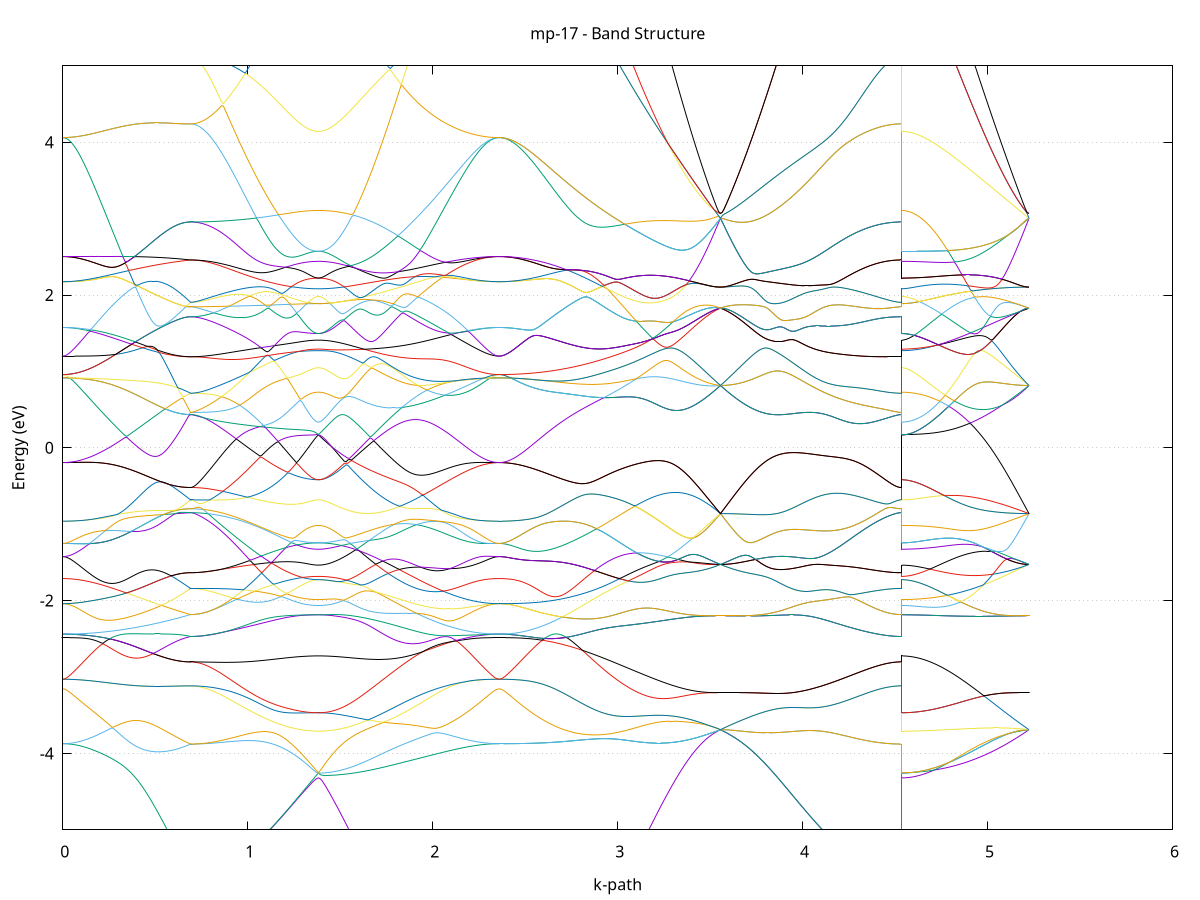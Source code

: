 set title 'mp-17 - Band Structure'
set xlabel 'k-path'
set ylabel 'Energy (eV)'
set grid y
set yrange [-5:5]
set terminal png size 800,600
set output 'mp-17_bands_gnuplot.png'
plot '-' using 1:2 with lines notitle, '-' using 1:2 with lines notitle, '-' using 1:2 with lines notitle, '-' using 1:2 with lines notitle, '-' using 1:2 with lines notitle, '-' using 1:2 with lines notitle, '-' using 1:2 with lines notitle, '-' using 1:2 with lines notitle, '-' using 1:2 with lines notitle, '-' using 1:2 with lines notitle, '-' using 1:2 with lines notitle, '-' using 1:2 with lines notitle, '-' using 1:2 with lines notitle, '-' using 1:2 with lines notitle, '-' using 1:2 with lines notitle, '-' using 1:2 with lines notitle, '-' using 1:2 with lines notitle, '-' using 1:2 with lines notitle, '-' using 1:2 with lines notitle, '-' using 1:2 with lines notitle, '-' using 1:2 with lines notitle, '-' using 1:2 with lines notitle, '-' using 1:2 with lines notitle, '-' using 1:2 with lines notitle, '-' using 1:2 with lines notitle, '-' using 1:2 with lines notitle, '-' using 1:2 with lines notitle, '-' using 1:2 with lines notitle, '-' using 1:2 with lines notitle, '-' using 1:2 with lines notitle, '-' using 1:2 with lines notitle, '-' using 1:2 with lines notitle, '-' using 1:2 with lines notitle, '-' using 1:2 with lines notitle, '-' using 1:2 with lines notitle, '-' using 1:2 with lines notitle, '-' using 1:2 with lines notitle, '-' using 1:2 with lines notitle, '-' using 1:2 with lines notitle, '-' using 1:2 with lines notitle, '-' using 1:2 with lines notitle, '-' using 1:2 with lines notitle, '-' using 1:2 with lines notitle, '-' using 1:2 with lines notitle, '-' using 1:2 with lines notitle, '-' using 1:2 with lines notitle, '-' using 1:2 with lines notitle, '-' using 1:2 with lines notitle, '-' using 1:2 with lines notitle, '-' using 1:2 with lines notitle, '-' using 1:2 with lines notitle, '-' using 1:2 with lines notitle, '-' using 1:2 with lines notitle, '-' using 1:2 with lines notitle, '-' using 1:2 with lines notitle, '-' using 1:2 with lines notitle, '-' using 1:2 with lines notitle, '-' using 1:2 with lines notitle, '-' using 1:2 with lines notitle, '-' using 1:2 with lines notitle, '-' using 1:2 with lines notitle, '-' using 1:2 with lines notitle, '-' using 1:2 with lines notitle, '-' using 1:2 with lines notitle, '-' using 1:2 with lines notitle, '-' using 1:2 with lines notitle, '-' using 1:2 with lines notitle, '-' using 1:2 with lines notitle, '-' using 1:2 with lines notitle, '-' using 1:2 with lines notitle, '-' using 1:2 with lines notitle, '-' using 1:2 with lines notitle, '-' using 1:2 with lines notitle, '-' using 1:2 with lines notitle, '-' using 1:2 with lines notitle, '-' using 1:2 with lines notitle, '-' using 1:2 with lines notitle, '-' using 1:2 with lines notitle, '-' using 1:2 with lines notitle, '-' using 1:2 with lines notitle, '-' using 1:2 with lines notitle, '-' using 1:2 with lines notitle, '-' using 1:2 with lines notitle, '-' using 1:2 with lines notitle, '-' using 1:2 with lines notitle, '-' using 1:2 with lines notitle, '-' using 1:2 with lines notitle, '-' using 1:2 with lines notitle, '-' using 1:2 with lines notitle, '-' using 1:2 with lines notitle, '-' using 1:2 with lines notitle, '-' using 1:2 with lines notitle, '-' using 1:2 with lines notitle, '-' using 1:2 with lines notitle, '-' using 1:2 with lines notitle, '-' using 1:2 with lines notitle
0.000000 -43.501852
0.009871 -43.501852
0.019742 -43.501952
0.029614 -43.501952
0.039485 -43.502052
0.049356 -43.502152
0.059227 -43.502352
0.069099 -43.502452
0.078970 -43.502652
0.088841 -43.502852
0.098712 -43.503052
0.108583 -43.503352
0.118455 -43.503552
0.128326 -43.503852
0.138197 -43.504152
0.148068 -43.504452
0.157940 -43.504752
0.167811 -43.505052
0.177682 -43.505452
0.187553 -43.505752
0.197424 -43.506052
0.207296 -43.506452
0.217167 -43.506752
0.227038 -43.507152
0.236909 -43.507452
0.246781 -43.507852
0.256652 -43.508152
0.266523 -43.508552
0.276394 -43.508852
0.286265 -43.509152
0.296137 -43.509452
0.306008 -43.509752
0.315879 -43.510052
0.325750 -43.510252
0.335622 -43.510452
0.345493 -43.510752
0.355364 -43.510952
0.365235 -43.511052
0.375106 -43.511252
0.384978 -43.511352
0.394849 -43.511452
0.404720 -43.511552
0.414591 -43.511552
0.424463 -43.511652
0.434334 -43.511552
0.444205 -43.511552
0.454076 -43.511452
0.463947 -43.511352
0.473819 -43.511252
0.483690 -43.511052
0.493561 -43.510852
0.503432 -43.510652
0.513304 -43.510352
0.523175 -43.510052
0.533046 -43.509752
0.542917 -43.509352
0.552788 -43.508952
0.562660 -43.508552
0.572531 -43.508052
0.582402 -43.507552
0.592273 -43.506952
0.602145 -43.506452
0.612016 -43.505852
0.621887 -43.505152
0.631758 -43.504452
0.641629 -43.503752
0.651501 -43.503052
0.661372 -43.502252
0.671243 -43.501552
0.681114 -43.500652
0.690986 -43.499852
0.690986 -43.499852
0.700857 -43.499852
0.710728 -43.499952
0.720599 -43.500052
0.730470 -43.500152
0.740342 -43.500352
0.750213 -43.500552
0.760084 -43.500852
0.769955 -43.501152
0.779827 -43.501452
0.789698 -43.501852
0.799569 -43.502252
0.809440 -43.502652
0.819311 -43.503152
0.829183 -43.503652
0.839054 -43.504152
0.848925 -43.504752
0.858796 -43.505352
0.868668 -43.505952
0.878539 -43.506552
0.888410 -43.507252
0.898281 -43.507952
0.908152 -43.508652
0.918024 -43.509352
0.927895 -43.510052
0.937766 -43.510852
0.947637 -43.511552
0.957509 -43.512352
0.967380 -43.513152
0.977251 -43.513952
0.987122 -43.514752
0.996993 -43.515552
1.006865 -43.516352
1.016736 -43.517152
1.026607 -43.517952
1.036478 -43.518752
1.046350 -43.519552
1.056221 -43.520352
1.066092 -43.521152
1.075963 -43.521952
1.085834 -43.522652
1.095706 -43.523452
1.105577 -43.524152
1.115448 -43.524952
1.125319 -43.525652
1.135191 -43.526352
1.145062 -43.526952
1.154933 -43.527652
1.164804 -43.528252
1.174675 -43.528952
1.184547 -43.529552
1.194418 -43.530152
1.204289 -43.530652
1.214160 -43.531152
1.224032 -43.531652
1.233903 -43.532152
1.243774 -43.532652
1.253645 -43.533052
1.263516 -43.533452
1.273388 -43.533752
1.283259 -43.534152
1.293130 -43.534452
1.303001 -43.534652
1.312873 -43.534952
1.322744 -43.535152
1.332615 -43.535352
1.342486 -43.535452
1.352357 -43.535552
1.362229 -43.535652
1.372100 -43.535752
1.381971 -43.535752
1.381971 -43.535752
1.391942 -43.535752
1.401914 -43.535652
1.411885 -43.535552
1.421857 -43.535452
1.431828 -43.535352
1.441800 -43.535152
1.451771 -43.534952
1.461743 -43.534652
1.471714 -43.534352
1.481685 -43.534052
1.491657 -43.533752
1.501628 -43.533352
1.511600 -43.532952
1.521571 -43.532552
1.531543 -43.532052
1.541514 -43.531552
1.551486 -43.531052
1.561457 -43.530552
1.571428 -43.529952
1.581400 -43.529352
1.591371 -43.528752
1.601343 -43.528152
1.611314 -43.527452
1.621286 -43.526752
1.631257 -43.526052
1.641228 -43.525352
1.651200 -43.524652
1.661171 -43.523852
1.671143 -43.523052
1.681114 -43.522352
1.691086 -43.521552
1.701057 -43.520752
1.711029 -43.519852
1.721000 -43.519052
1.730971 -43.518252
1.740943 -43.517352
1.750914 -43.516552
1.760886 -43.515652
1.770857 -43.514852
1.780829 -43.513952
1.790800 -43.513152
1.800772 -43.512252
1.810743 -43.511452
1.820714 -43.510652
1.830686 -43.509852
1.840657 -43.508952
1.850629 -43.508252
1.860600 -43.507452
1.870572 -43.506652
1.880543 -43.505952
1.890514 -43.505152
1.900486 -43.504452
1.910457 -43.503752
1.920429 -43.503152
1.930400 -43.502552
1.940372 -43.501952
1.950343 -43.501352
1.960315 -43.500852
1.970286 -43.500352
1.980257 -43.499852
1.990229 -43.499452
2.000200 -43.499052
2.010172 -43.498652
2.020143 -43.498352
2.030115 -43.498052
2.040086 -43.497852
2.050058 -43.497652
2.060029 -43.497552
2.070000 -43.497352
2.079972 -43.497352
2.089943 -43.497352
2.099915 -43.497352
2.109886 -43.497352
2.119858 -43.497452
2.129829 -43.497552
2.139800 -43.497652
2.149772 -43.497852
2.159743 -43.498052
2.169715 -43.498252
2.179686 -43.498452
2.189658 -43.498752
2.199629 -43.498952
2.209601 -43.499252
2.219572 -43.499552
2.229543 -43.499752
2.239515 -43.500052
2.249486 -43.500352
2.259458 -43.500552
2.269429 -43.500752
2.279401 -43.500952
2.289372 -43.501152
2.299344 -43.501352
2.309315 -43.501552
2.319286 -43.501652
2.329258 -43.501752
2.339229 -43.501852
2.349201 -43.501852
2.359172 -43.501852
2.359172 -43.501852
2.369146 -43.501852
2.379119 -43.501752
2.389093 -43.501452
2.399066 -43.501252
2.409040 -43.500852
2.419013 -43.500352
2.428987 -43.499852
2.438960 -43.499152
2.448934 -43.498452
2.458907 -43.497652
2.468881 -43.496852
2.478854 -43.495852
2.488828 -43.494852
2.498801 -43.493652
2.508775 -43.492452
2.518748 -43.491152
2.528722 -43.489852
2.538695 -43.488352
2.548669 -43.486852
2.558642 -43.485152
2.568616 -43.483452
2.578590 -43.481752
2.588563 -43.479852
2.598537 -43.477952
2.608510 -43.475852
2.618484 -43.473752
2.628457 -43.471552
2.638431 -43.469352
2.648404 -43.466952
2.658378 -43.464552
2.668351 -43.462052
2.678325 -43.459452
2.688298 -43.456752
2.698272 -43.454052
2.708245 -43.451252
2.718219 -43.448352
2.728192 -43.445352
2.738166 -43.442252
2.748139 -43.439152
2.758113 -43.435952
2.768086 -43.432652
2.778060 -43.429352
2.788033 -43.425952
2.798007 -43.422452
2.807980 -43.418852
2.817954 -43.415152
2.827927 -43.411452
2.837901 -43.407652
2.847875 -43.403852
2.857848 -43.399852
2.867822 -43.395852
2.877795 -43.391752
2.887769 -43.387652
2.897742 -43.383452
2.907716 -43.379152
2.917689 -43.374852
2.927663 -43.370452
2.937636 -43.365952
2.947610 -43.361452
2.957583 -43.356852
2.967557 -43.352152
2.977530 -43.347452
2.987504 -43.342652
2.997477 -43.337852
3.007451 -43.332952
3.017424 -43.327952
3.027398 -43.322952
3.037371 -43.317952
3.047345 -43.312852
3.057318 -43.307652
3.067292 -43.302452
3.077265 -43.297152
3.087239 -43.291852
3.097212 -43.286552
3.107186 -43.281152
3.117159 -43.275652
3.127133 -43.270252
3.137106 -43.264652
3.147080 -43.259152
3.157054 -43.253552
3.167027 -43.247952
3.177001 -43.242252
3.186974 -43.236652
3.196948 -43.230852
3.206921 -43.225152
3.216895 -43.219452
3.226868 -43.213652
3.236842 -43.207852
3.246815 -43.202052
3.256789 -43.196252
3.266762 -43.190352
3.276736 -43.184552
3.286709 -43.178752
3.296683 -43.172852
3.306656 -43.167052
3.316630 -43.161252
3.326603 -43.155452
3.336577 -43.149652
3.346550 -43.143852
3.356524 -43.138152
3.366497 -43.132452
3.376471 -43.126752
3.386444 -43.121052
3.396418 -43.115452
3.406391 -43.109952
3.416365 -43.105152
3.426338 -43.100352
3.436312 -43.095452
3.446286 -43.090552
3.456259 -43.085752
3.466233 -43.080852
3.476206 -43.075952
3.486180 -43.071052
3.496153 -43.066052
3.506127 -43.061152
3.516100 -43.056252
3.526074 -43.051452
3.536047 -43.046552
3.546021 -43.041752
3.555994 -43.036952
3.555994 -43.036952
3.565966 -43.042252
3.575937 -43.047652
3.585909 -43.053252
3.595880 -43.058952
3.605851 -43.064852
3.615823 -43.070952
3.625794 -43.077052
3.635766 -43.083352
3.645737 -43.089752
3.655709 -43.096152
3.665680 -43.102752
3.675651 -43.109352
3.685623 -43.116052
3.695594 -43.122852
3.705566 -43.129652
3.715537 -43.136552
3.725509 -43.143452
3.735480 -43.150452
3.745452 -43.157352
3.755423 -43.164352
3.765394 -43.171352
3.775366 -43.178352
3.785337 -43.185452
3.795309 -43.192452
3.805280 -43.199452
3.815252 -43.206452
3.825223 -43.213452
3.835195 -43.220352
3.845166 -43.227252
3.855137 -43.234152
3.865109 -43.241052
3.875080 -43.247852
3.885052 -43.254652
3.895023 -43.261352
3.904995 -43.268052
3.914966 -43.274652
3.924937 -43.281252
3.934909 -43.287752
3.944880 -43.294152
3.954852 -43.300552
3.964823 -43.306852
3.974795 -43.313152
3.984766 -43.319252
3.994738 -43.325352
4.004709 -43.331352
4.014680 -43.337352
4.024652 -43.343152
4.034623 -43.348952
4.044595 -43.354552
4.054566 -43.360152
4.064538 -43.365652
4.074509 -43.371052
4.084481 -43.376352
4.094452 -43.381652
4.104423 -43.386752
4.114395 -43.391752
4.124366 -43.396652
4.134338 -43.401452
4.144309 -43.406152
4.154281 -43.410752
4.164252 -43.415252
4.174223 -43.419652
4.184195 -43.423952
4.194166 -43.428152
4.204138 -43.432252
4.214109 -43.436152
4.224081 -43.440052
4.234052 -43.443752
4.244024 -43.447352
4.253995 -43.450852
4.263966 -43.454252
4.273938 -43.457552
4.283909 -43.460752
4.293881 -43.463752
4.303852 -43.466652
4.313824 -43.469452
4.323795 -43.472152
4.333767 -43.474652
4.343738 -43.477152
4.353709 -43.479452
4.363681 -43.481652
4.373652 -43.483652
4.383624 -43.485652
4.393595 -43.487452
4.403567 -43.489152
4.413538 -43.490752
4.423509 -43.492152
4.433481 -43.493552
4.443452 -43.494752
4.453424 -43.495752
4.463395 -43.496752
4.473367 -43.497552
4.483338 -43.498252
4.493310 -43.498852
4.503281 -43.499252
4.513252 -43.499552
4.523224 -43.499752
4.533195 -43.499852
4.533195 -43.535752
4.543067 -43.535552
4.552938 -43.535152
4.562809 -43.534452
4.572680 -43.533452
4.582551 -43.532252
4.592423 -43.530652
4.602294 -43.528852
4.612165 -43.526752
4.622036 -43.524452
4.631908 -43.521752
4.641779 -43.518852
4.651650 -43.515652
4.661521 -43.512252
4.671392 -43.508452
4.681264 -43.504452
4.691135 -43.500252
4.701006 -43.495752
4.710877 -43.490952
4.720749 -43.485952
4.730620 -43.480652
4.740491 -43.475152
4.750362 -43.469352
4.760233 -43.463352
4.770105 -43.457052
4.779976 -43.450552
4.789847 -43.443852
4.799718 -43.436852
4.809590 -43.429752
4.819461 -43.422352
4.829332 -43.414752
4.839203 -43.406852
4.849074 -43.398852
4.858946 -43.390652
4.868817 -43.382252
4.878688 -43.373652
4.888559 -43.364952
4.898431 -43.355952
4.908302 -43.346852
4.918173 -43.337552
4.928044 -43.328152
4.937915 -43.318652
4.947787 -43.308952
4.957658 -43.299152
4.967529 -43.289152
4.977400 -43.279152
4.987272 -43.269052
4.997143 -43.258752
5.007014 -43.248452
5.016885 -43.238152
5.026756 -43.227752
5.036628 -43.217252
5.046499 -43.206852
5.056370 -43.196352
5.066241 -43.185852
5.076113 -43.175452
5.085984 -43.165052
5.095855 -43.154752
5.105726 -43.144552
5.115597 -43.134452
5.125469 -43.124452
5.135340 -43.114552
5.145211 -43.104952
5.155082 -43.095452
5.164954 -43.086252
5.174825 -43.077252
5.184696 -43.068552
5.194567 -43.060152
5.204438 -43.052052
5.214310 -43.044352
5.224181 -43.036952
e
0.000000 -43.501852
0.009871 -43.501752
0.019742 -43.501452
0.029614 -43.501052
0.039485 -43.500352
0.049356 -43.499552
0.059227 -43.498552
0.069099 -43.497352
0.078970 -43.496052
0.088841 -43.494652
0.098712 -43.493052
0.108583 -43.491352
0.118455 -43.489552
0.128326 -43.487752
0.138197 -43.485852
0.148068 -43.483952
0.157940 -43.481952
0.167811 -43.480052
0.177682 -43.478252
0.187553 -43.476452
0.197424 -43.474752
0.207296 -43.473252
0.217167 -43.471752
0.227038 -43.470552
0.236909 -43.469352
0.246781 -43.468452
0.256652 -43.467652
0.266523 -43.466952
0.276394 -43.466552
0.286265 -43.466152
0.296137 -43.465952
0.306008 -43.465952
0.315879 -43.465952
0.325750 -43.466152
0.335622 -43.466452
0.345493 -43.466852
0.355364 -43.467252
0.365235 -43.467852
0.375106 -43.468452
0.384978 -43.469152
0.394849 -43.469852
0.404720 -43.470652
0.414591 -43.471552
0.424463 -43.472352
0.434334 -43.473352
0.444205 -43.474252
0.454076 -43.475252
0.463947 -43.476252
0.473819 -43.477252
0.483690 -43.478352
0.493561 -43.479352
0.503432 -43.480452
0.513304 -43.481552
0.523175 -43.482652
0.533046 -43.483652
0.542917 -43.484752
0.552788 -43.485852
0.562660 -43.486952
0.572531 -43.488052
0.582402 -43.489052
0.592273 -43.490152
0.602145 -43.491152
0.612016 -43.492252
0.621887 -43.493252
0.631758 -43.494252
0.641629 -43.495252
0.651501 -43.496252
0.661372 -43.497152
0.671243 -43.498052
0.681114 -43.498952
0.690986 -43.499852
0.690986 -43.499852
0.700857 -43.499652
0.710728 -43.499252
0.720599 -43.498552
0.730470 -43.497552
0.740342 -43.496252
0.750213 -43.494652
0.760084 -43.492752
0.769955 -43.490652
0.779827 -43.488152
0.789698 -43.485452
0.799569 -43.482452
0.809440 -43.479152
0.819311 -43.475552
0.829183 -43.471752
0.839054 -43.467652
0.848925 -43.463252
0.858796 -43.458552
0.868668 -43.453652
0.878539 -43.448452
0.888410 -43.442952
0.898281 -43.437252
0.908152 -43.431252
0.918024 -43.425052
0.927895 -43.418552
0.937766 -43.411852
0.947637 -43.404852
0.957509 -43.397652
0.967380 -43.390152
0.977251 -43.382452
0.987122 -43.374552
0.996993 -43.366352
1.006865 -43.357952
1.016736 -43.349452
1.026607 -43.340552
1.036478 -43.331552
1.046350 -43.322352
1.056221 -43.312952
1.066092 -43.303352
1.075963 -43.293552
1.085834 -43.283552
1.095706 -43.273452
1.105577 -43.263152
1.115448 -43.252652
1.125319 -43.242052
1.135191 -43.231252
1.145062 -43.220352
1.154933 -43.209352
1.164804 -43.198152
1.174675 -43.186852
1.184547 -43.175452
1.194418 -43.164052
1.204289 -43.152452
1.214160 -43.140852
1.224032 -43.129152
1.233903 -43.117452
1.243774 -43.105752
1.253645 -43.094052
1.263516 -43.084652
1.273388 -43.083252
1.283259 -43.081852
1.293130 -43.080452
1.303001 -43.079352
1.312873 -43.078252
1.322744 -43.077252
1.332615 -43.076452
1.342486 -43.075752
1.352357 -43.075252
1.362229 -43.074852
1.372100 -43.074552
1.381971 -43.074452
1.381971 -43.074452
1.391942 -43.074552
1.401914 -43.074852
1.411885 -43.075152
1.421857 -43.075752
1.431828 -43.076352
1.441800 -43.077252
1.451771 -43.078152
1.461743 -43.079252
1.471714 -43.080352
1.481685 -43.081652
1.491657 -43.083052
1.501628 -43.084452
1.511600 -43.086052
1.521571 -43.087652
1.531543 -43.089352
1.541514 -43.091052
1.551486 -43.098252
1.561457 -43.106752
1.571428 -43.115252
1.581400 -43.123652
1.591371 -43.132052
1.601343 -43.140452
1.611314 -43.148852
1.621286 -43.157152
1.631257 -43.165352
1.641228 -43.173552
1.651200 -43.181752
1.661171 -43.189852
1.671143 -43.197952
1.681114 -43.205852
1.691086 -43.213852
1.701057 -43.221652
1.711029 -43.229452
1.721000 -43.237152
1.730971 -43.244752
1.740943 -43.252252
1.750914 -43.259752
1.760886 -43.267152
1.770857 -43.274352
1.780829 -43.281552
1.790800 -43.288752
1.800772 -43.295752
1.810743 -43.302652
1.820714 -43.309452
1.830686 -43.316152
1.840657 -43.322852
1.850629 -43.329352
1.860600 -43.335752
1.870572 -43.342052
1.880543 -43.348252
1.890514 -43.354352
1.900486 -43.360352
1.910457 -43.366252
1.920429 -43.372052
1.930400 -43.377752
1.940372 -43.383252
1.950343 -43.388652
1.960315 -43.394052
1.970286 -43.399152
1.980257 -43.404252
1.990229 -43.409252
2.000200 -43.414052
2.010172 -43.418752
2.020143 -43.423352
2.030115 -43.427852
2.040086 -43.432252
2.050058 -43.436452
2.060029 -43.440552
2.070000 -43.444452
2.079972 -43.448352
2.089943 -43.452052
2.099915 -43.455652
2.109886 -43.459052
2.119858 -43.462352
2.129829 -43.465552
2.139800 -43.468652
2.149772 -43.471552
2.159743 -43.474352
2.169715 -43.477052
2.179686 -43.479552
2.189658 -43.481952
2.199629 -43.484252
2.209601 -43.486352
2.219572 -43.488352
2.229543 -43.490252
2.239515 -43.491952
2.249486 -43.493552
2.259458 -43.494952
2.269429 -43.496252
2.279401 -43.497452
2.289372 -43.498452
2.299344 -43.499352
2.309315 -43.500152
2.319286 -43.500752
2.329258 -43.501252
2.339229 -43.501552
2.349201 -43.501852
2.359172 -43.501852
2.359172 -43.501852
2.369146 -43.501852
2.379119 -43.501752
2.389093 -43.501452
2.399066 -43.501252
2.409040 -43.500852
2.419013 -43.500352
2.428987 -43.499852
2.438960 -43.499152
2.448934 -43.498452
2.458907 -43.497652
2.468881 -43.496852
2.478854 -43.495852
2.488828 -43.494852
2.498801 -43.493652
2.508775 -43.492452
2.518748 -43.491152
2.528722 -43.489852
2.538695 -43.488352
2.548669 -43.486852
2.558642 -43.485152
2.568616 -43.483452
2.578590 -43.481752
2.588563 -43.479852
2.598537 -43.477952
2.608510 -43.475852
2.618484 -43.473752
2.628457 -43.471552
2.638431 -43.469352
2.648404 -43.466952
2.658378 -43.464552
2.668351 -43.462052
2.678325 -43.459452
2.688298 -43.456752
2.698272 -43.454052
2.708245 -43.451252
2.718219 -43.448352
2.728192 -43.445352
2.738166 -43.442252
2.748139 -43.439152
2.758113 -43.435952
2.768086 -43.432652
2.778060 -43.429352
2.788033 -43.425952
2.798007 -43.422452
2.807980 -43.418852
2.817954 -43.415152
2.827927 -43.411452
2.837901 -43.407652
2.847875 -43.403852
2.857848 -43.399852
2.867822 -43.395852
2.877795 -43.391752
2.887769 -43.387652
2.897742 -43.383452
2.907716 -43.379152
2.917689 -43.374852
2.927663 -43.370452
2.937636 -43.365952
2.947610 -43.361452
2.957583 -43.356852
2.967557 -43.352152
2.977530 -43.347452
2.987504 -43.342652
2.997477 -43.337852
3.007451 -43.332952
3.017424 -43.327952
3.027398 -43.322952
3.037371 -43.317952
3.047345 -43.312852
3.057318 -43.307652
3.067292 -43.302452
3.077265 -43.297152
3.087239 -43.291852
3.097212 -43.286552
3.107186 -43.281152
3.117159 -43.275652
3.127133 -43.270252
3.137106 -43.264652
3.147080 -43.259152
3.157054 -43.253552
3.167027 -43.247952
3.177001 -43.242252
3.186974 -43.236652
3.196948 -43.230852
3.206921 -43.225152
3.216895 -43.219452
3.226868 -43.213652
3.236842 -43.207852
3.246815 -43.202052
3.256789 -43.196252
3.266762 -43.190352
3.276736 -43.184552
3.286709 -43.178752
3.296683 -43.172852
3.306656 -43.167052
3.316630 -43.161252
3.326603 -43.155452
3.336577 -43.149652
3.346550 -43.143852
3.356524 -43.138152
3.366497 -43.132452
3.376471 -43.126752
3.386444 -43.121052
3.396418 -43.115452
3.406391 -43.109952
3.416365 -43.104452
3.426338 -43.099052
3.436312 -43.093652
3.446286 -43.088352
3.456259 -43.083152
3.466233 -43.077952
3.476206 -43.072952
3.486180 -43.068052
3.496153 -43.063152
3.506127 -43.058452
3.516100 -43.053852
3.526074 -43.049452
3.536047 -43.045152
3.546021 -43.040952
3.555994 -43.036952
3.555994 -43.036952
3.565966 -43.042252
3.575937 -43.047652
3.585909 -43.053252
3.595880 -43.058952
3.605851 -43.064852
3.615823 -43.070952
3.625794 -43.077052
3.635766 -43.083352
3.645737 -43.089752
3.655709 -43.096152
3.665680 -43.102752
3.675651 -43.109352
3.685623 -43.116052
3.695594 -43.122852
3.705566 -43.129652
3.715537 -43.136552
3.725509 -43.143452
3.735480 -43.150352
3.745452 -43.157352
3.755423 -43.164352
3.765394 -43.171352
3.775366 -43.178352
3.785337 -43.185452
3.795309 -43.192452
3.805280 -43.199452
3.815252 -43.206452
3.825223 -43.213452
3.835195 -43.220352
3.845166 -43.227252
3.855137 -43.234152
3.865109 -43.241052
3.875080 -43.247852
3.885052 -43.254652
3.895023 -43.261352
3.904995 -43.268052
3.914966 -43.274652
3.924937 -43.281252
3.934909 -43.287752
3.944880 -43.294152
3.954852 -43.300552
3.964823 -43.306852
3.974795 -43.313152
3.984766 -43.319252
3.994738 -43.325352
4.004709 -43.331352
4.014680 -43.337352
4.024652 -43.343152
4.034623 -43.348952
4.044595 -43.354552
4.054566 -43.360152
4.064538 -43.365652
4.074509 -43.371052
4.084481 -43.376352
4.094452 -43.381652
4.104423 -43.386752
4.114395 -43.391752
4.124366 -43.396652
4.134338 -43.401452
4.144309 -43.406152
4.154281 -43.410752
4.164252 -43.415252
4.174223 -43.419652
4.184195 -43.423952
4.194166 -43.428152
4.204138 -43.432252
4.214109 -43.436152
4.224081 -43.440052
4.234052 -43.443752
4.244024 -43.447352
4.253995 -43.450852
4.263966 -43.454252
4.273938 -43.457552
4.283909 -43.460752
4.293881 -43.463752
4.303852 -43.466652
4.313824 -43.469452
4.323795 -43.472152
4.333767 -43.474652
4.343738 -43.477152
4.353709 -43.479452
4.363681 -43.481652
4.373652 -43.483652
4.383624 -43.485652
4.393595 -43.487452
4.403567 -43.489152
4.413538 -43.490752
4.423509 -43.492152
4.433481 -43.493552
4.443452 -43.494752
4.453424 -43.495752
4.463395 -43.496752
4.473367 -43.497552
4.483338 -43.498252
4.493310 -43.498852
4.503281 -43.499252
4.513252 -43.499552
4.523224 -43.499752
4.533195 -43.499852
4.533195 -43.074452
4.543067 -43.074452
4.552938 -43.074452
4.562809 -43.074352
4.572680 -43.074252
4.582551 -43.074052
4.592423 -43.073952
4.602294 -43.073752
4.612165 -43.073452
4.622036 -43.073252
4.631908 -43.072952
4.641779 -43.072552
4.651650 -43.072252
4.661521 -43.071852
4.671392 -43.071452
4.681264 -43.070952
4.691135 -43.070552
4.701006 -43.070052
4.710877 -43.069552
4.720749 -43.068952
4.730620 -43.068352
4.740491 -43.067752
4.750362 -43.067152
4.760233 -43.066552
4.770105 -43.065852
4.779976 -43.065152
4.789847 -43.064452
4.799718 -43.063752
4.809590 -43.063052
4.819461 -43.062252
4.829332 -43.061452
4.839203 -43.060752
4.849074 -43.059952
4.858946 -43.059152
4.868817 -43.058252
4.878688 -43.057452
4.888559 -43.056652
4.898431 -43.055752
4.908302 -43.054952
4.918173 -43.054152
4.928044 -43.053252
4.937915 -43.052452
4.947787 -43.051652
4.957658 -43.050752
4.967529 -43.049952
4.977400 -43.049152
4.987272 -43.048352
4.997143 -43.047552
5.007014 -43.046752
5.016885 -43.045952
5.026756 -43.045252
5.036628 -43.044552
5.046499 -43.044652
5.056370 -43.044852
5.066241 -43.044852
5.076113 -43.044852
5.085984 -43.044852
5.095855 -43.044652
5.105726 -43.044452
5.115597 -43.044152
5.125469 -43.043852
5.135340 -43.043452
5.145211 -43.042952
5.155082 -43.042452
5.164954 -43.041852
5.174825 -43.041152
5.184696 -43.040452
5.194567 -43.039652
5.204438 -43.038752
5.214310 -43.037852
5.224181 -43.036952
e
0.000000 -43.393452
0.009871 -43.393452
0.019742 -43.393352
0.029614 -43.393152
0.039485 -43.392952
0.049356 -43.392752
0.059227 -43.392352
0.069099 -43.391952
0.078970 -43.391452
0.088841 -43.390852
0.098712 -43.390052
0.108583 -43.389252
0.118455 -43.388152
0.128326 -43.387052
0.138197 -43.385652
0.148068 -43.384052
0.157940 -43.382252
0.167811 -43.380152
0.177682 -43.377752
0.187553 -43.375152
0.197424 -43.372152
0.207296 -43.368752
0.217167 -43.365052
0.227038 -43.360952
0.236909 -43.356452
0.246781 -43.351652
0.256652 -43.346352
0.266523 -43.340752
0.276394 -43.334752
0.286265 -43.328452
0.296137 -43.321652
0.306008 -43.314652
0.315879 -43.307252
0.325750 -43.299552
0.335622 -43.291552
0.345493 -43.283252
0.355364 -43.274652
0.365235 -43.265852
0.375106 -43.256652
0.384978 -43.247352
0.394849 -43.237752
0.404720 -43.227852
0.414591 -43.217852
0.424463 -43.207552
0.434334 -43.197052
0.444205 -43.186452
0.454076 -43.175552
0.463947 -43.165752
0.473819 -43.165352
0.483690 -43.164952
0.493561 -43.164552
0.503432 -43.164252
0.513304 -43.163852
0.523175 -43.163552
0.533046 -43.163252
0.542917 -43.162952
0.552788 -43.162652
0.562660 -43.162352
0.572531 -43.162152
0.582402 -43.161852
0.592273 -43.161652
0.602145 -43.161452
0.612016 -43.161352
0.621887 -43.161152
0.631758 -43.161052
0.641629 -43.160952
0.651501 -43.160852
0.661372 -43.160752
0.671243 -43.160752
0.681114 -43.160752
0.690986 -43.160652
0.690986 -43.160652
0.700857 -43.160652
0.710728 -43.160552
0.720599 -43.160452
0.730470 -43.160252
0.740342 -43.159952
0.750213 -43.159652
0.760084 -43.159252
0.769955 -43.158852
0.779827 -43.158352
0.789698 -43.157752
0.799569 -43.157152
0.809440 -43.156552
0.819311 -43.155852
0.829183 -43.155052
0.839054 -43.154252
0.848925 -43.153352
0.858796 -43.152352
0.868668 -43.151352
0.878539 -43.150352
0.888410 -43.149252
0.898281 -43.148152
0.908152 -43.146952
0.918024 -43.145652
0.927895 -43.144352
0.937766 -43.143052
0.947637 -43.141652
0.957509 -43.140252
0.967380 -43.138752
0.977251 -43.137252
0.987122 -43.135652
0.996993 -43.134052
1.006865 -43.132452
1.016736 -43.130752
1.026607 -43.129052
1.036478 -43.127252
1.046350 -43.125552
1.056221 -43.123752
1.066092 -43.121852
1.075963 -43.120052
1.085834 -43.118152
1.095706 -43.116252
1.105577 -43.114352
1.115448 -43.112352
1.125319 -43.110452
1.135191 -43.108452
1.145062 -43.106552
1.154933 -43.104552
1.164804 -43.102652
1.174675 -43.100652
1.184547 -43.098752
1.194418 -43.096852
1.204289 -43.095052
1.214160 -43.093152
1.224032 -43.091352
1.233903 -43.089652
1.243774 -43.087952
1.253645 -43.086252
1.263516 -43.082352
1.273388 -43.071252
1.283259 -43.071752
1.293130 -43.072252
1.303001 -43.072752
1.312873 -43.073152
1.322744 -43.073552
1.332615 -43.073852
1.342486 -43.074052
1.352357 -43.074252
1.362229 -43.074352
1.372100 -43.074452
1.381971 -43.074452
1.381971 -43.074452
1.391942 -43.074452
1.401914 -43.074352
1.411885 -43.074252
1.421857 -43.074052
1.431828 -43.073852
1.441800 -43.073652
1.451771 -43.073252
1.461743 -43.072952
1.471714 -43.072452
1.481685 -43.072052
1.491657 -43.071452
1.501628 -43.070952
1.511600 -43.070352
1.521571 -43.072852
1.531543 -43.081352
1.541514 -43.089852
1.551486 -43.092852
1.561457 -43.094652
1.571428 -43.096552
1.581400 -43.098352
1.591371 -43.100252
1.601343 -43.105952
1.611314 -43.113352
1.621286 -43.120752
1.631257 -43.128052
1.641228 -43.135352
1.651200 -43.142552
1.661171 -43.149652
1.671143 -43.156752
1.681114 -43.163852
1.691086 -43.170852
1.701057 -43.177752
1.711029 -43.184552
1.721000 -43.191352
1.730971 -43.197952
1.740943 -43.204552
1.750914 -43.211052
1.760886 -43.217452
1.770857 -43.223852
1.780829 -43.230052
1.790800 -43.236252
1.800772 -43.242252
1.810743 -43.248152
1.820714 -43.254052
1.830686 -43.259752
1.840657 -43.265352
1.850629 -43.270952
1.860600 -43.276352
1.870572 -43.281652
1.880543 -43.286852
1.890514 -43.291852
1.900486 -43.296852
1.910457 -43.301652
1.920429 -43.306352
1.930400 -43.310952
1.940372 -43.315452
1.950343 -43.319752
1.960315 -43.323952
1.970286 -43.328052
1.980257 -43.331952
1.990229 -43.335752
2.000200 -43.339452
2.010172 -43.342952
2.020143 -43.346352
2.030115 -43.349652
2.040086 -43.352752
2.050058 -43.355752
2.060029 -43.358552
2.070000 -43.361252
2.079972 -43.363852
2.089943 -43.366352
2.099915 -43.368652
2.109886 -43.370852
2.119858 -43.372952
2.129829 -43.374852
2.139800 -43.376652
2.149772 -43.378452
2.159743 -43.379952
2.169715 -43.381452
2.179686 -43.382852
2.189658 -43.384152
2.199629 -43.385252
2.209601 -43.386352
2.219572 -43.387352
2.229543 -43.388252
2.239515 -43.389052
2.249486 -43.389852
2.259458 -43.390452
2.269429 -43.391052
2.279401 -43.391552
2.289372 -43.392052
2.299344 -43.392452
2.309315 -43.392752
2.319286 -43.392952
2.329258 -43.393152
2.339229 -43.393352
2.349201 -43.393452
2.359172 -43.393452
2.359172 -43.393452
2.369146 -43.393452
2.379119 -43.393352
2.389093 -43.393152
2.399066 -43.392952
2.409040 -43.392752
2.419013 -43.392452
2.428987 -43.392052
2.438960 -43.391652
2.448934 -43.391152
2.458907 -43.390652
2.468881 -43.390052
2.478854 -43.389352
2.488828 -43.388652
2.498801 -43.387952
2.508775 -43.387052
2.518748 -43.386252
2.528722 -43.385252
2.538695 -43.384352
2.548669 -43.383252
2.558642 -43.382152
2.568616 -43.381052
2.578590 -43.379852
2.588563 -43.378552
2.598537 -43.377252
2.608510 -43.375852
2.618484 -43.374452
2.628457 -43.372952
2.638431 -43.371452
2.648404 -43.369852
2.658378 -43.368152
2.668351 -43.366452
2.678325 -43.364752
2.688298 -43.362952
2.698272 -43.361052
2.708245 -43.359152
2.718219 -43.357152
2.728192 -43.355152
2.738166 -43.353052
2.748139 -43.350952
2.758113 -43.348752
2.768086 -43.346552
2.778060 -43.344252
2.788033 -43.341852
2.798007 -43.339452
2.807980 -43.337052
2.817954 -43.334552
2.827927 -43.332052
2.837901 -43.329452
2.847875 -43.326752
2.857848 -43.324052
2.867822 -43.321352
2.877795 -43.318552
2.887769 -43.315652
2.897742 -43.312752
2.907716 -43.309852
2.917689 -43.306852
2.927663 -43.303852
2.937636 -43.300752
2.947610 -43.297652
2.957583 -43.294452
2.967557 -43.291252
2.977530 -43.287952
2.987504 -43.284652
2.997477 -43.281252
3.007451 -43.277852
3.017424 -43.274452
3.027398 -43.270952
3.037371 -43.267352
3.047345 -43.263752
3.057318 -43.260152
3.067292 -43.256452
3.077265 -43.252752
3.087239 -43.249052
3.097212 -43.245252
3.107186 -43.241352
3.117159 -43.237552
3.127133 -43.233652
3.137106 -43.229652
3.147080 -43.225652
3.157054 -43.221652
3.167027 -43.217552
3.177001 -43.213452
3.186974 -43.209352
3.196948 -43.205152
3.206921 -43.200952
3.216895 -43.196652
3.226868 -43.192452
3.236842 -43.188052
3.246815 -43.183752
3.256789 -43.179352
3.266762 -43.174952
3.276736 -43.170452
3.286709 -43.165952
3.296683 -43.161452
3.306656 -43.156952
3.316630 -43.152352
3.326603 -43.147752
3.336577 -43.143152
3.346550 -43.138452
3.356524 -43.133752
3.366497 -43.129052
3.376471 -43.124352
3.386444 -43.119552
3.396418 -43.114752
3.406391 -43.109952
3.416365 -43.104452
3.426338 -43.099052
3.436312 -43.093652
3.446286 -43.088352
3.456259 -43.083152
3.466233 -43.077952
3.476206 -43.072952
3.486180 -43.068052
3.496153 -43.063152
3.506127 -43.058452
3.516100 -43.053852
3.526074 -43.049452
3.536047 -43.045152
3.546021 -43.040952
3.555994 -43.036952
3.555994 -43.036952
3.565966 -43.036952
3.575937 -43.036952
3.585909 -43.036952
3.595880 -43.037052
3.605851 -43.037152
3.615823 -43.037152
3.625794 -43.037252
3.635766 -43.037352
3.645737 -43.037452
3.655709 -43.037652
3.665680 -43.037752
3.675651 -43.037952
3.685623 -43.038052
3.695594 -43.038252
3.705566 -43.038352
3.715537 -43.038552
3.725509 -43.038752
3.735480 -43.038952
3.745452 -43.039152
3.755423 -43.039352
3.765394 -43.039552
3.775366 -43.039752
3.785337 -43.039952
3.795309 -43.040252
3.805280 -43.040452
3.815252 -43.040752
3.825223 -43.041052
3.835195 -43.041352
3.845166 -43.041652
3.855137 -43.042052
3.865109 -43.042452
3.875080 -43.042952
3.885052 -43.043552
3.895023 -43.044152
3.904995 -43.044952
3.914966 -43.045752
3.924937 -43.046852
3.934909 -43.048052
3.944880 -43.049352
3.954852 -43.050952
3.964823 -43.052652
3.974795 -43.054652
3.984766 -43.056652
3.994738 -43.058852
4.004709 -43.061252
4.014680 -43.063652
4.024652 -43.066252
4.034623 -43.068852
4.044595 -43.071552
4.054566 -43.074252
4.064538 -43.076952
4.074509 -43.079752
4.084481 -43.082552
4.094452 -43.085352
4.104423 -43.088152
4.114395 -43.090952
4.124366 -43.093752
4.134338 -43.096552
4.144309 -43.099252
4.154281 -43.102052
4.164252 -43.104752
4.174223 -43.107352
4.184195 -43.110052
4.194166 -43.112552
4.204138 -43.115152
4.214109 -43.117652
4.224081 -43.120052
4.234052 -43.122452
4.244024 -43.124852
4.253995 -43.127152
4.263966 -43.129352
4.273938 -43.131552
4.283909 -43.133652
4.293881 -43.135652
4.303852 -43.137652
4.313824 -43.139452
4.323795 -43.141352
4.333767 -43.143052
4.343738 -43.144752
4.353709 -43.146352
4.363681 -43.147852
4.373652 -43.149252
4.383624 -43.150652
4.393595 -43.151952
4.403567 -43.153152
4.413538 -43.154252
4.423509 -43.155252
4.433481 -43.156152
4.443452 -43.157052
4.453424 -43.157852
4.463395 -43.158452
4.473367 -43.159052
4.483338 -43.159552
4.493310 -43.159952
4.503281 -43.160252
4.513252 -43.160552
4.523224 -43.160652
4.533195 -43.160652
4.533195 -43.074452
4.543067 -43.074452
4.552938 -43.074452
4.562809 -43.074352
4.572680 -43.074252
4.582551 -43.074052
4.592423 -43.073952
4.602294 -43.073752
4.612165 -43.073452
4.622036 -43.073252
4.631908 -43.072952
4.641779 -43.072552
4.651650 -43.072252
4.661521 -43.071852
4.671392 -43.071452
4.681264 -43.070952
4.691135 -43.070552
4.701006 -43.070052
4.710877 -43.069552
4.720749 -43.068952
4.730620 -43.068352
4.740491 -43.067752
4.750362 -43.067152
4.760233 -43.066552
4.770105 -43.065852
4.779976 -43.065152
4.789847 -43.064452
4.799718 -43.063752
4.809590 -43.063052
4.819461 -43.062252
4.829332 -43.061452
4.839203 -43.060752
4.849074 -43.059952
4.858946 -43.059152
4.868817 -43.058252
4.878688 -43.057452
4.888559 -43.056652
4.898431 -43.055752
4.908302 -43.054952
4.918173 -43.054152
4.928044 -43.053252
4.937915 -43.052452
4.947787 -43.051652
4.957658 -43.050752
4.967529 -43.049952
4.977400 -43.049152
4.987272 -43.048352
4.997143 -43.047552
5.007014 -43.046752
5.016885 -43.045952
5.026756 -43.045252
5.036628 -43.044552
5.046499 -43.043852
5.056370 -43.043152
5.066241 -43.042452
5.076113 -43.041852
5.085984 -43.041252
5.095855 -43.040652
5.105726 -43.040152
5.115597 -43.039652
5.125469 -43.039152
5.135340 -43.038752
5.145211 -43.038352
5.155082 -43.038052
5.164954 -43.037752
5.174825 -43.037552
5.184696 -43.037352
5.194567 -43.037152
5.204438 -43.037052
5.214310 -43.036952
5.224181 -43.036952
e
0.000000 -43.183552
0.009871 -43.183552
0.019742 -43.183452
0.029614 -43.183452
0.039485 -43.183352
0.049356 -43.183252
0.059227 -43.183152
0.069099 -43.182952
0.078970 -43.182752
0.088841 -43.182552
0.098712 -43.182352
0.108583 -43.182152
0.118455 -43.181852
0.128326 -43.181552
0.138197 -43.181252
0.148068 -43.180952
0.157940 -43.180552
0.167811 -43.180252
0.177682 -43.179852
0.187553 -43.179452
0.197424 -43.179052
0.207296 -43.178552
0.217167 -43.178152
0.227038 -43.177652
0.236909 -43.177252
0.246781 -43.176752
0.256652 -43.176252
0.266523 -43.175752
0.276394 -43.175252
0.286265 -43.174752
0.296137 -43.174252
0.306008 -43.173752
0.315879 -43.173152
0.325750 -43.172652
0.335622 -43.172152
0.345493 -43.171652
0.355364 -43.171052
0.365235 -43.170552
0.375106 -43.170052
0.384978 -43.169552
0.394849 -43.169052
0.404720 -43.168552
0.414591 -43.168052
0.424463 -43.167552
0.434334 -43.167152
0.444205 -43.166652
0.454076 -43.166252
0.463947 -43.165752
0.473819 -43.165352
0.483690 -43.164952
0.493561 -43.164552
0.503432 -43.164252
0.513304 -43.163852
0.523175 -43.163552
0.533046 -43.163252
0.542917 -43.162952
0.552788 -43.162652
0.562660 -43.162352
0.572531 -43.162152
0.582402 -43.161852
0.592273 -43.161652
0.602145 -43.161452
0.612016 -43.161352
0.621887 -43.161152
0.631758 -43.161052
0.641629 -43.160952
0.651501 -43.160852
0.661372 -43.160752
0.671243 -43.160752
0.681114 -43.160752
0.690986 -43.160652
0.690986 -43.160652
0.700857 -43.160652
0.710728 -43.160452
0.720599 -43.160152
0.730470 -43.159752
0.740342 -43.159152
0.750213 -43.158552
0.760084 -43.157752
0.769955 -43.156852
0.779827 -43.155852
0.789698 -43.154752
0.799569 -43.153552
0.809440 -43.152252
0.819311 -43.150752
0.829183 -43.149252
0.839054 -43.147552
0.848925 -43.145852
0.858796 -43.143952
0.868668 -43.142052
0.878539 -43.139952
0.888410 -43.137852
0.898281 -43.135552
0.908152 -43.133252
0.918024 -43.130852
0.927895 -43.128352
0.937766 -43.125752
0.947637 -43.123052
0.957509 -43.120352
0.967380 -43.117452
0.977251 -43.114552
0.987122 -43.111652
0.996993 -43.108552
1.006865 -43.105452
1.016736 -43.102352
1.026607 -43.099152
1.036478 -43.095852
1.046350 -43.092552
1.056221 -43.089152
1.066092 -43.085752
1.075963 -43.082252
1.085834 -43.078752
1.095706 -43.075152
1.105577 -43.071552
1.115448 -43.067952
1.125319 -43.064352
1.135191 -43.060652
1.145062 -43.059552
1.154933 -43.060752
1.164804 -43.061852
1.174675 -43.062952
1.184547 -43.063952
1.194418 -43.064952
1.204289 -43.065852
1.214160 -43.066752
1.224032 -43.067652
1.233903 -43.068452
1.243774 -43.069252
1.253645 -43.069952
1.263516 -43.070552
1.273388 -43.070652
1.283259 -43.059052
1.293130 -43.047652
1.303001 -43.036352
1.312873 -43.025252
1.322744 -43.014452
1.332615 -43.004152
1.342486 -42.994252
1.352357 -42.985152
1.362229 -42.977052
1.372100 -42.970652
1.381971 -42.967852
1.381971 -42.967852
1.391942 -42.971852
1.401914 -42.977852
1.411885 -42.984652
1.421857 -42.991852
1.431828 -42.999352
1.441800 -43.007052
1.451771 -43.014952
1.461743 -43.022952
1.471714 -43.031152
1.481685 -43.039352
1.491657 -43.047652
1.501628 -43.056052
1.511600 -43.064452
1.521571 -43.069652
1.531543 -43.068952
1.541514 -43.068152
1.551486 -43.068652
1.561457 -43.076152
1.571428 -43.083652
1.581400 -43.091052
1.591371 -43.098552
1.601343 -43.102252
1.611314 -43.104152
1.621286 -43.106152
1.631257 -43.108052
1.641228 -43.110052
1.651200 -43.111952
1.661171 -43.113952
1.671143 -43.115852
1.681114 -43.117852
1.691086 -43.119752
1.701057 -43.121652
1.711029 -43.123552
1.721000 -43.125352
1.730971 -43.127252
1.740943 -43.129052
1.750914 -43.130852
1.760886 -43.132652
1.770857 -43.134352
1.780829 -43.136152
1.790800 -43.137852
1.800772 -43.139452
1.810743 -43.141152
1.820714 -43.142752
1.830686 -43.144352
1.840657 -43.145852
1.850629 -43.147452
1.860600 -43.148852
1.870572 -43.150352
1.880543 -43.151752
1.890514 -43.153152
1.900486 -43.154552
1.910457 -43.155852
1.920429 -43.157152
1.930400 -43.158452
1.940372 -43.159652
1.950343 -43.160852
1.960315 -43.161952
1.970286 -43.163152
1.980257 -43.164252
1.990229 -43.165252
2.000200 -43.166252
2.010172 -43.167252
2.020143 -43.168252
2.030115 -43.169152
2.040086 -43.170052
2.050058 -43.170952
2.060029 -43.171752
2.070000 -43.172552
2.079972 -43.173352
2.089943 -43.174152
2.099915 -43.174852
2.109886 -43.175552
2.119858 -43.176152
2.129829 -43.176752
2.139800 -43.177352
2.149772 -43.177952
2.159743 -43.178452
2.169715 -43.178952
2.179686 -43.179452
2.189658 -43.179852
2.199629 -43.180352
2.209601 -43.180752
2.219572 -43.181052
2.229543 -43.181452
2.239515 -43.181752
2.249486 -43.182052
2.259458 -43.182352
2.269429 -43.182552
2.279401 -43.182752
2.289372 -43.182952
2.299344 -43.183052
2.309315 -43.183252
2.319286 -43.183352
2.329258 -43.183452
2.339229 -43.183452
2.349201 -43.183552
2.359172 -43.183552
2.359172 -43.183552
2.369146 -43.183552
2.379119 -43.183452
2.389093 -43.183252
2.399066 -43.183052
2.409040 -43.182752
2.419013 -43.182352
2.428987 -43.181952
2.438960 -43.181452
2.448934 -43.180852
2.458907 -43.180252
2.468881 -43.179552
2.478854 -43.178752
2.488828 -43.177952
2.498801 -43.177052
2.508775 -43.176152
2.518748 -43.175152
2.528722 -43.174052
2.538695 -43.172852
2.548669 -43.171652
2.558642 -43.170452
2.568616 -43.169152
2.578590 -43.167752
2.588563 -43.166252
2.598537 -43.164752
2.608510 -43.163252
2.618484 -43.161652
2.628457 -43.159952
2.638431 -43.158252
2.648404 -43.156452
2.658378 -43.154652
2.668351 -43.152752
2.678325 -43.150852
2.688298 -43.148852
2.698272 -43.146852
2.708245 -43.144752
2.718219 -43.142652
2.728192 -43.140452
2.738166 -43.138252
2.748139 -43.135952
2.758113 -43.133652
2.768086 -43.131352
2.778060 -43.128952
2.788033 -43.126552
2.798007 -43.124052
2.807980 -43.121652
2.817954 -43.119052
2.827927 -43.116552
2.837901 -43.113952
2.847875 -43.111352
2.857848 -43.108752
2.867822 -43.106052
2.877795 -43.103352
2.887769 -43.100652
2.897742 -43.097952
2.907716 -43.095152
2.917689 -43.092352
2.927663 -43.089652
2.937636 -43.086852
2.947610 -43.083952
2.957583 -43.081152
2.967557 -43.078352
2.977530 -43.075552
2.987504 -43.072652
2.997477 -43.069852
3.007451 -43.067052
3.017424 -43.064152
3.027398 -43.061352
3.037371 -43.058552
3.047345 -43.055752
3.057318 -43.052952
3.067292 -43.050252
3.077265 -43.047452
3.087239 -43.044752
3.097212 -43.042052
3.107186 -43.039452
3.117159 -43.036852
3.127133 -43.034252
3.137106 -43.031652
3.147080 -43.029252
3.157054 -43.026752
3.167027 -43.024352
3.177001 -43.022052
3.186974 -43.019852
3.196948 -43.017652
3.206921 -43.015552
3.216895 -43.013452
3.226868 -43.011552
3.236842 -43.009752
3.246815 -43.007952
3.256789 -43.006352
3.266762 -43.004852
3.276736 -43.003452
3.286709 -43.002152
3.296683 -43.000952
3.306656 -43.000052
3.316630 -42.999152
3.326603 -42.998452
3.336577 -42.997952
3.346550 -42.997652
3.356524 -42.997452
3.366497 -42.997452
3.376471 -42.997652
3.386444 -42.998052
3.396418 -42.998752
3.406391 -42.999552
3.416365 -43.000552
3.426338 -43.001852
3.436312 -43.003252
3.446286 -43.004952
3.456259 -43.006852
3.466233 -43.008952
3.476206 -43.011252
3.486180 -43.013752
3.496153 -43.016552
3.506127 -43.019452
3.516100 -43.022552
3.526074 -43.025852
3.536047 -43.029352
3.546021 -43.033052
3.555994 -43.036952
3.555994 -43.036952
3.565966 -43.036952
3.575937 -43.036952
3.585909 -43.036952
3.595880 -43.037052
3.605851 -43.037152
3.615823 -43.037152
3.625794 -43.037252
3.635766 -43.037352
3.645737 -43.037452
3.655709 -43.037652
3.665680 -43.037752
3.675651 -43.037952
3.685623 -43.038052
3.695594 -43.038252
3.705566 -43.038352
3.715537 -43.038552
3.725509 -43.038752
3.735480 -43.038952
3.745452 -43.039152
3.755423 -43.039352
3.765394 -43.039552
3.775366 -43.039752
3.785337 -43.039952
3.795309 -43.040252
3.805280 -43.040452
3.815252 -43.040752
3.825223 -43.041052
3.835195 -43.041352
3.845166 -43.041652
3.855137 -43.042052
3.865109 -43.042452
3.875080 -43.042952
3.885052 -43.043552
3.895023 -43.044152
3.904995 -43.044952
3.914966 -43.045752
3.924937 -43.046852
3.934909 -43.048052
3.944880 -43.049352
3.954852 -43.050952
3.964823 -43.052652
3.974795 -43.054652
3.984766 -43.056652
3.994738 -43.058852
4.004709 -43.061252
4.014680 -43.063652
4.024652 -43.066252
4.034623 -43.068852
4.044595 -43.071552
4.054566 -43.074252
4.064538 -43.076952
4.074509 -43.079752
4.084481 -43.082552
4.094452 -43.085352
4.104423 -43.088152
4.114395 -43.090952
4.124366 -43.093752
4.134338 -43.096552
4.144309 -43.099252
4.154281 -43.102052
4.164252 -43.104752
4.174223 -43.107352
4.184195 -43.110052
4.194166 -43.112552
4.204138 -43.115152
4.214109 -43.117652
4.224081 -43.120052
4.234052 -43.122452
4.244024 -43.124852
4.253995 -43.127152
4.263966 -43.129352
4.273938 -43.131552
4.283909 -43.133652
4.293881 -43.135652
4.303852 -43.137652
4.313824 -43.139452
4.323795 -43.141352
4.333767 -43.143052
4.343738 -43.144752
4.353709 -43.146352
4.363681 -43.147852
4.373652 -43.149252
4.383624 -43.150652
4.393595 -43.151952
4.403567 -43.153152
4.413538 -43.154252
4.423509 -43.155252
4.433481 -43.156152
4.443452 -43.157052
4.453424 -43.157852
4.463395 -43.158452
4.473367 -43.159052
4.483338 -43.159552
4.493310 -43.159952
4.503281 -43.160252
4.513252 -43.160552
4.523224 -43.160652
4.533195 -43.160652
4.533195 -42.967852
4.543067 -42.967852
4.552938 -42.967852
4.562809 -42.967752
4.572680 -42.967752
4.582551 -42.967652
4.592423 -42.967552
4.602294 -42.968352
4.612165 -42.971252
4.622036 -42.974052
4.631908 -42.976852
4.641779 -42.979652
4.651650 -42.982452
4.661521 -42.985152
4.671392 -42.987852
4.681264 -42.990452
4.691135 -42.993052
4.701006 -42.995552
4.710877 -42.998052
4.720749 -43.000452
4.730620 -43.002852
4.740491 -43.005152
4.750362 -43.007452
4.760233 -43.009652
4.770105 -43.011852
4.779976 -43.013952
4.789847 -43.015952
4.799718 -43.017852
4.809590 -43.019852
4.819461 -43.021652
4.829332 -43.023452
4.839203 -43.025152
4.849074 -43.026752
4.858946 -43.028352
4.868817 -43.029852
4.878688 -43.031252
4.888559 -43.032652
4.898431 -43.033952
4.908302 -43.035152
4.918173 -43.036252
4.928044 -43.037352
4.937915 -43.038352
4.947787 -43.039352
4.957658 -43.040152
4.967529 -43.040952
4.977400 -43.041652
4.987272 -43.042352
4.997143 -43.042852
5.007014 -43.043352
5.016885 -43.043852
5.026756 -43.044152
5.036628 -43.044452
5.046499 -43.043852
5.056370 -43.043152
5.066241 -43.042452
5.076113 -43.041852
5.085984 -43.041252
5.095855 -43.040652
5.105726 -43.040152
5.115597 -43.039652
5.125469 -43.039152
5.135340 -43.038752
5.145211 -43.038352
5.155082 -43.038052
5.164954 -43.037752
5.174825 -43.037552
5.184696 -43.037352
5.194567 -43.037152
5.204438 -43.037052
5.214310 -43.036952
5.224181 -43.036952
e
0.000000 -43.183552
0.009871 -43.183552
0.019742 -43.183452
0.029614 -43.183452
0.039485 -43.183352
0.049356 -43.183252
0.059227 -43.183152
0.069099 -43.182952
0.078970 -43.182752
0.088841 -43.182552
0.098712 -43.182352
0.108583 -43.182152
0.118455 -43.181852
0.128326 -43.181552
0.138197 -43.181252
0.148068 -43.180952
0.157940 -43.180552
0.167811 -43.180252
0.177682 -43.179852
0.187553 -43.179452
0.197424 -43.179052
0.207296 -43.178552
0.217167 -43.178152
0.227038 -43.177652
0.236909 -43.177252
0.246781 -43.176752
0.256652 -43.176252
0.266523 -43.175752
0.276394 -43.175252
0.286265 -43.174752
0.296137 -43.174252
0.306008 -43.173752
0.315879 -43.173152
0.325750 -43.172652
0.335622 -43.172152
0.345493 -43.171652
0.355364 -43.171052
0.365235 -43.170552
0.375106 -43.170052
0.384978 -43.169552
0.394849 -43.169052
0.404720 -43.168552
0.414591 -43.168052
0.424463 -43.167552
0.434334 -43.167152
0.444205 -43.166652
0.454076 -43.166252
0.463947 -43.164552
0.473819 -43.153352
0.483690 -43.142052
0.493561 -43.130552
0.503432 -43.118952
0.513304 -43.107252
0.523175 -43.095352
0.533046 -43.083452
0.542917 -43.071452
0.552788 -43.059352
0.562660 -43.047252
0.572531 -43.035052
0.582402 -43.022852
0.592273 -43.010752
0.602145 -43.008452
0.612016 -43.008852
0.621887 -43.009152
0.631758 -43.009452
0.641629 -43.009652
0.651501 -43.009852
0.661372 -43.010052
0.671243 -43.010152
0.681114 -43.010152
0.690986 -43.010252
0.690986 -43.010252
0.700857 -43.010252
0.710728 -43.010352
0.720599 -43.010552
0.730470 -43.010852
0.740342 -43.011152
0.750213 -43.011552
0.760084 -43.012052
0.769955 -43.012652
0.779827 -43.013352
0.789698 -43.014052
0.799569 -43.014752
0.809440 -43.015652
0.819311 -43.016552
0.829183 -43.017452
0.839054 -43.018452
0.848925 -43.019552
0.858796 -43.020652
0.868668 -43.021752
0.878539 -43.022952
0.888410 -43.024252
0.898281 -43.025452
0.908152 -43.026752
0.918024 -43.028152
0.927895 -43.029452
0.937766 -43.030852
0.947637 -43.032252
0.957509 -43.033652
0.967380 -43.035052
0.977251 -43.036552
0.987122 -43.037952
0.996993 -43.039352
1.006865 -43.040852
1.016736 -43.042252
1.026607 -43.043752
1.036478 -43.045152
1.046350 -43.046552
1.056221 -43.047952
1.066092 -43.049352
1.075963 -43.050752
1.085834 -43.052052
1.095706 -43.053352
1.105577 -43.054652
1.115448 -43.055952
1.125319 -43.057152
1.135191 -43.058452
1.145062 -43.056952
1.154933 -43.053252
1.164804 -43.049452
1.174675 -43.045652
1.184547 -43.041852
1.194418 -43.038052
1.204289 -43.034252
1.214160 -43.030452
1.224032 -43.026652
1.233903 -43.022852
1.243774 -43.019052
1.253645 -43.015252
1.263516 -43.011352
1.273388 -43.007552
1.283259 -43.003852
1.293130 -43.000052
1.303001 -42.996252
1.312873 -42.992452
1.322744 -42.988752
1.332615 -42.985052
1.342486 -42.981352
1.352357 -42.977752
1.362229 -42.974152
1.372100 -42.970552
1.381971 -42.967852
1.381971 -42.967852
1.391942 -42.968852
1.401914 -42.971352
1.411885 -42.975152
1.421857 -42.979852
1.431828 -42.985152
1.441800 -42.990952
1.451771 -42.997152
1.461743 -43.003652
1.471714 -43.010352
1.481685 -43.017352
1.491657 -43.024352
1.501628 -43.031652
1.511600 -43.038952
1.521571 -43.046252
1.531543 -43.053752
1.541514 -43.061152
1.551486 -43.067352
1.561457 -43.066552
1.571428 -43.065652
1.581400 -43.064652
1.591371 -43.063652
1.601343 -43.062652
1.611314 -43.061552
1.621286 -43.060452
1.631257 -43.059252
1.641228 -43.058052
1.651200 -43.056852
1.661171 -43.055552
1.671143 -43.054252
1.681114 -43.052852
1.691086 -43.051452
1.701057 -43.049952
1.711029 -43.052952
1.721000 -43.055952
1.730971 -43.058952
1.740943 -43.061852
1.750914 -43.064852
1.760886 -43.067752
1.770857 -43.070652
1.780829 -43.073552
1.790800 -43.076352
1.800772 -43.079252
1.810743 -43.082052
1.820714 -43.084952
1.830686 -43.087752
1.840657 -43.090552
1.850629 -43.093352
1.860600 -43.096152
1.870572 -43.098852
1.880543 -43.101652
1.890514 -43.104352
1.900486 -43.107052
1.910457 -43.109752
1.920429 -43.112452
1.930400 -43.115152
1.940372 -43.117752
1.950343 -43.120452
1.960315 -43.123052
1.970286 -43.125552
1.980257 -43.128152
1.990229 -43.130652
2.000200 -43.133152
2.010172 -43.135552
2.020143 -43.137952
2.030115 -43.140352
2.040086 -43.142652
2.050058 -43.144952
2.060029 -43.147252
2.070000 -43.149452
2.079972 -43.151552
2.089943 -43.153652
2.099915 -43.155652
2.109886 -43.157652
2.119858 -43.159552
2.129829 -43.161452
2.139800 -43.163252
2.149772 -43.164952
2.159743 -43.166652
2.169715 -43.168252
2.179686 -43.169752
2.189658 -43.171252
2.199629 -43.172552
2.209601 -43.173852
2.219572 -43.175152
2.229543 -43.176252
2.239515 -43.177352
2.249486 -43.178352
2.259458 -43.179252
2.269429 -43.180052
2.279401 -43.180752
2.289372 -43.181452
2.299344 -43.181952
2.309315 -43.182452
2.319286 -43.182852
2.329258 -43.183152
2.339229 -43.183352
2.349201 -43.183552
2.359172 -43.183552
2.359172 -43.183552
2.369146 -43.183552
2.379119 -43.183452
2.389093 -43.183252
2.399066 -43.183052
2.409040 -43.182752
2.419013 -43.182352
2.428987 -43.181952
2.438960 -43.181452
2.448934 -43.180852
2.458907 -43.180252
2.468881 -43.179552
2.478854 -43.178752
2.488828 -43.177952
2.498801 -43.177052
2.508775 -43.176152
2.518748 -43.175152
2.528722 -43.174052
2.538695 -43.172852
2.548669 -43.171652
2.558642 -43.170452
2.568616 -43.169152
2.578590 -43.167752
2.588563 -43.166252
2.598537 -43.164752
2.608510 -43.163252
2.618484 -43.161652
2.628457 -43.159952
2.638431 -43.158252
2.648404 -43.156452
2.658378 -43.154652
2.668351 -43.152752
2.678325 -43.150852
2.688298 -43.148852
2.698272 -43.146852
2.708245 -43.144752
2.718219 -43.142652
2.728192 -43.140452
2.738166 -43.138252
2.748139 -43.135952
2.758113 -43.133652
2.768086 -43.131352
2.778060 -43.128952
2.788033 -43.126552
2.798007 -43.124052
2.807980 -43.121652
2.817954 -43.119052
2.827927 -43.116552
2.837901 -43.113952
2.847875 -43.111352
2.857848 -43.108752
2.867822 -43.106052
2.877795 -43.103352
2.887769 -43.100652
2.897742 -43.097952
2.907716 -43.095152
2.917689 -43.092352
2.927663 -43.089552
2.937636 -43.086852
2.947610 -43.083952
2.957583 -43.081152
2.967557 -43.078352
2.977530 -43.075552
2.987504 -43.072652
2.997477 -43.069852
3.007451 -43.067052
3.017424 -43.064152
3.027398 -43.061352
3.037371 -43.058552
3.047345 -43.055752
3.057318 -43.052952
3.067292 -43.050252
3.077265 -43.047452
3.087239 -43.044752
3.097212 -43.042052
3.107186 -43.039452
3.117159 -43.036852
3.127133 -43.034252
3.137106 -43.031652
3.147080 -43.029252
3.157054 -43.026752
3.167027 -43.024352
3.177001 -43.022052
3.186974 -43.019852
3.196948 -43.017652
3.206921 -43.015552
3.216895 -43.013452
3.226868 -43.011552
3.236842 -43.009752
3.246815 -43.007952
3.256789 -43.006352
3.266762 -43.004852
3.276736 -43.003452
3.286709 -43.002152
3.296683 -43.000952
3.306656 -43.000052
3.316630 -42.999152
3.326603 -42.998452
3.336577 -42.997952
3.346550 -42.997652
3.356524 -42.997452
3.366497 -42.997452
3.376471 -42.997652
3.386444 -42.998052
3.396418 -42.998752
3.406391 -42.999552
3.416365 -43.000552
3.426338 -43.001852
3.436312 -43.003252
3.446286 -43.004952
3.456259 -43.006852
3.466233 -43.008952
3.476206 -43.011252
3.486180 -43.013752
3.496153 -43.016552
3.506127 -43.019452
3.516100 -43.022552
3.526074 -43.025852
3.536047 -43.029352
3.546021 -43.033052
3.555994 -43.036952
3.555994 -43.036952
3.565966 -43.031852
3.575937 -43.026952
3.585909 -43.022252
3.595880 -43.017752
3.605851 -43.013552
3.615823 -43.009552
3.625794 -43.005852
3.635766 -43.002452
3.645737 -42.999352
3.655709 -42.996652
3.665680 -42.994352
3.675651 -42.992352
3.685623 -42.990852
3.695594 -42.989752
3.705566 -42.989052
3.715537 -42.988752
3.725509 -42.988752
3.735480 -42.989052
3.745452 -42.989652
3.755423 -42.990452
3.765394 -42.991452
3.775366 -42.992652
3.785337 -42.993952
3.795309 -42.995452
3.805280 -42.996952
3.815252 -42.998652
3.825223 -43.000352
3.835195 -43.002152
3.845166 -43.004052
3.855137 -43.005952
3.865109 -43.007852
3.875080 -43.009752
3.885052 -43.011652
3.895023 -43.013552
3.904995 -43.015352
3.914966 -43.017052
3.924937 -43.018652
3.934909 -43.020152
3.944880 -43.021452
3.954852 -43.022552
3.964823 -43.023552
3.974795 -43.024352
3.984766 -43.025052
3.994738 -43.025552
4.004709 -43.025952
4.014680 -43.026252
4.024652 -43.026352
4.034623 -43.026452
4.044595 -43.026452
4.054566 -43.026452
4.064538 -43.026352
4.074509 -43.026152
4.084481 -43.025952
4.094452 -43.025752
4.104423 -43.025452
4.114395 -43.025152
4.124366 -43.024752
4.134338 -43.024452
4.144309 -43.024052
4.154281 -43.023652
4.164252 -43.023252
4.174223 -43.022752
4.184195 -43.022352
4.194166 -43.021852
4.204138 -43.021452
4.214109 -43.020952
4.224081 -43.020452
4.234052 -43.019952
4.244024 -43.019452
4.253995 -43.019052
4.263966 -43.018552
4.273938 -43.018052
4.283909 -43.017552
4.293881 -43.017052
4.303852 -43.016552
4.313824 -43.016152
4.323795 -43.015652
4.333767 -43.015252
4.343738 -43.014752
4.353709 -43.014352
4.363681 -43.013952
4.373652 -43.013552
4.383624 -43.013152
4.393595 -43.012852
4.403567 -43.012452
4.413538 -43.012152
4.423509 -43.011852
4.433481 -43.011552
4.443452 -43.011352
4.453424 -43.011052
4.463395 -43.010852
4.473367 -43.010752
4.483338 -43.010552
4.493310 -43.010452
4.503281 -43.010352
4.513252 -43.010252
4.523224 -43.010252
4.533195 -43.010252
4.533195 -42.967852
4.543067 -42.967852
4.552938 -42.967852
4.562809 -42.967752
4.572680 -42.967752
4.582551 -42.967652
4.592423 -42.967552
4.602294 -42.967452
4.612165 -42.967352
4.622036 -42.967252
4.631908 -42.967152
4.641779 -42.966952
4.651650 -42.966752
4.661521 -42.966652
4.671392 -42.966452
4.681264 -42.966252
4.691135 -42.966052
4.701006 -42.965852
4.710877 -42.965552
4.720749 -42.965352
4.730620 -42.965152
4.740491 -42.964952
4.750362 -42.964652
4.760233 -42.965252
4.770105 -42.966552
4.779976 -42.967752
4.789847 -42.969152
4.799718 -42.970452
4.809590 -42.971852
4.819461 -42.973352
4.829332 -42.974852
4.839203 -42.976352
4.849074 -42.977852
4.858946 -42.979452
4.868817 -42.981052
4.878688 -42.982652
4.888559 -42.984352
4.898431 -42.986052
4.908302 -42.987752
4.918173 -42.989452
4.928044 -42.991152
4.937915 -42.992852
4.947787 -42.994652
4.957658 -42.996352
4.967529 -42.998152
4.977400 -42.999852
4.987272 -43.001652
4.997143 -43.003352
5.007014 -43.005152
5.016885 -43.006852
5.026756 -43.008552
5.036628 -43.010252
5.046499 -43.011952
5.056370 -43.013652
5.066241 -43.015252
5.076113 -43.016952
5.085984 -43.018552
5.095855 -43.020052
5.105726 -43.021652
5.115597 -43.023152
5.125469 -43.024552
5.135340 -43.026052
5.145211 -43.027452
5.155082 -43.028752
5.164954 -43.030052
5.174825 -43.031352
5.184696 -43.032552
5.194567 -43.033752
5.204438 -43.034852
5.214310 -43.035952
5.224181 -43.036952
e
0.000000 -43.183552
0.009871 -43.183452
0.019742 -43.183252
0.029614 -43.182852
0.039485 -43.182252
0.049356 -43.181552
0.059227 -43.180652
0.069099 -43.179652
0.078970 -43.178452
0.088841 -43.177152
0.098712 -43.175652
0.108583 -43.173952
0.118455 -43.172152
0.128326 -43.170152
0.138197 -43.168052
0.148068 -43.165752
0.157940 -43.163352
0.167811 -43.160852
0.177682 -43.158152
0.187553 -43.155252
0.197424 -43.152252
0.207296 -43.149152
0.217167 -43.145852
0.227038 -43.142352
0.236909 -43.138852
0.246781 -43.135152
0.256652 -43.131352
0.266523 -43.127352
0.276394 -43.123252
0.286265 -43.119052
0.296137 -43.114752
0.306008 -43.110252
0.315879 -43.105752
0.325750 -43.101052
0.335622 -43.096252
0.345493 -43.091252
0.355364 -43.086252
0.365235 -43.081152
0.375106 -43.075952
0.384978 -43.070552
0.394849 -43.065152
0.404720 -43.059652
0.414591 -43.053952
0.424463 -43.048252
0.434334 -43.042552
0.444205 -43.036652
0.454076 -43.030652
0.463947 -43.024652
0.473819 -43.018552
0.483690 -43.012352
0.493561 -43.006152
0.503432 -43.002452
0.513304 -43.003252
0.523175 -43.004052
0.533046 -43.004752
0.542917 -43.005452
0.552788 -43.006052
0.562660 -43.006652
0.572531 -43.007152
0.582402 -43.007652
0.592273 -43.008052
0.602145 -43.008452
0.612016 -43.008852
0.621887 -43.009152
0.631758 -43.009452
0.641629 -43.009652
0.651501 -43.009852
0.661372 -43.010052
0.671243 -43.010152
0.681114 -43.010152
0.690986 -43.010252
0.690986 -43.010252
0.700857 -43.010152
0.710728 -43.010152
0.720599 -43.010052
0.730470 -43.010052
0.740342 -43.009952
0.750213 -43.009752
0.760084 -43.009652
0.769955 -43.009452
0.779827 -43.009252
0.789698 -43.009052
0.799569 -43.008752
0.809440 -43.008552
0.819311 -43.008152
0.829183 -43.007852
0.839054 -43.007552
0.848925 -43.007152
0.858796 -43.006752
0.868668 -43.006252
0.878539 -43.005852
0.888410 -43.005352
0.898281 -43.004752
0.908152 -43.004252
0.918024 -43.003652
0.927895 -43.002952
0.937766 -43.002352
0.947637 -43.001652
0.957509 -43.000952
0.967380 -43.000152
0.977251 -42.999352
0.987122 -42.998552
0.996993 -42.997652
1.006865 -42.996852
1.016736 -42.995852
1.026607 -42.994952
1.036478 -42.993952
1.046350 -42.992952
1.056221 -42.991852
1.066092 -42.990852
1.075963 -42.989652
1.085834 -42.988552
1.095706 -42.987352
1.105577 -42.986252
1.115448 -42.984952
1.125319 -42.983752
1.135191 -42.982452
1.145062 -42.981152
1.154933 -42.979852
1.164804 -42.978452
1.174675 -42.977152
1.184547 -42.975752
1.194418 -42.974352
1.204289 -42.972952
1.214160 -42.971552
1.224032 -42.970052
1.233903 -42.968652
1.243774 -42.967252
1.253645 -42.965752
1.263516 -42.964352
1.273388 -42.962852
1.283259 -42.961452
1.293130 -42.960152
1.303001 -42.958752
1.312873 -42.957552
1.322744 -42.956352
1.332615 -42.955252
1.342486 -42.954352
1.352357 -42.956252
1.362229 -42.959752
1.372100 -42.963152
1.381971 -42.965852
1.381971 -42.965852
1.391942 -42.964052
1.401914 -42.963452
1.411885 -42.964052
1.421857 -42.965352
1.431828 -42.967052
1.441800 -42.969152
1.451771 -42.971552
1.461743 -42.974152
1.471714 -42.976952
1.481685 -42.979852
1.491657 -42.982852
1.501628 -42.985952
1.511600 -42.989152
1.521571 -42.992352
1.531543 -42.995552
1.541514 -42.998852
1.551486 -43.002152
1.561457 -43.005452
1.571428 -43.008752
1.581400 -43.011952
1.591371 -43.015252
1.601343 -43.018452
1.611314 -43.021752
1.621286 -43.024952
1.631257 -43.028152
1.641228 -43.031352
1.651200 -43.034452
1.661171 -43.037652
1.671143 -43.040752
1.681114 -43.043752
1.691086 -43.046852
1.701057 -43.049952
1.711029 -43.048452
1.721000 -43.046952
1.730971 -43.045452
1.740943 -43.043852
1.750914 -43.042152
1.760886 -43.040552
1.770857 -43.040552
1.780829 -43.044352
1.790800 -43.048152
1.800772 -43.051952
1.810743 -43.055752
1.820714 -43.059552
1.830686 -43.063352
1.840657 -43.067052
1.850629 -43.070852
1.860600 -43.074552
1.870572 -43.078252
1.880543 -43.081952
1.890514 -43.085652
1.900486 -43.089252
1.910457 -43.092852
1.920429 -43.096352
1.930400 -43.099852
1.940372 -43.103352
1.950343 -43.106752
1.960315 -43.110152
1.970286 -43.113452
1.980257 -43.116752
1.990229 -43.119952
2.000200 -43.123052
2.010172 -43.126152
2.020143 -43.129152
2.030115 -43.132152
2.040086 -43.135052
2.050058 -43.137852
2.060029 -43.140652
2.070000 -43.143352
2.079972 -43.145952
2.089943 -43.148452
2.099915 -43.150952
2.109886 -43.153352
2.119858 -43.155652
2.129829 -43.157852
2.139800 -43.159952
2.149772 -43.162052
2.159743 -43.163952
2.169715 -43.165852
2.179686 -43.167652
2.189658 -43.169352
2.199629 -43.170952
2.209601 -43.172452
2.219572 -43.173852
2.229543 -43.175152
2.239515 -43.176452
2.249486 -43.177552
2.259458 -43.178552
2.269429 -43.179552
2.279401 -43.180352
2.289372 -43.181152
2.299344 -43.181752
2.309315 -43.182252
2.319286 -43.182752
2.329258 -43.183052
2.339229 -43.183352
2.349201 -43.183452
2.359172 -43.183552
2.359172 -43.183552
2.369146 -43.183552
2.379119 -43.183352
2.389093 -43.183152
2.399066 -43.182952
2.409040 -43.182552
2.419013 -43.182152
2.428987 -43.181652
2.438960 -43.181052
2.448934 -43.180352
2.458907 -43.179652
2.468881 -43.178752
2.478854 -43.177852
2.488828 -43.176952
2.498801 -43.175852
2.508775 -43.174752
2.518748 -43.173552
2.528722 -43.172352
2.538695 -43.170952
2.548669 -43.169552
2.558642 -43.168052
2.568616 -43.166552
2.578590 -43.164852
2.588563 -43.163152
2.598537 -43.161452
2.608510 -43.159652
2.618484 -43.157752
2.628457 -43.155752
2.638431 -43.153752
2.648404 -43.151652
2.658378 -43.149552
2.668351 -43.147352
2.678325 -43.145152
2.688298 -43.142852
2.698272 -43.140452
2.708245 -43.138052
2.718219 -43.135552
2.728192 -43.133052
2.738166 -43.130552
2.748139 -43.127952
2.758113 -43.125252
2.768086 -43.122552
2.778060 -43.119852
2.788033 -43.117152
2.798007 -43.114352
2.807980 -43.111452
2.817954 -43.108552
2.827927 -43.105752
2.837901 -43.102752
2.847875 -43.099852
2.857848 -43.096852
2.867822 -43.093852
2.877795 -43.090852
2.887769 -43.087752
2.897742 -43.084752
2.907716 -43.081652
2.917689 -43.078552
2.927663 -43.075552
2.937636 -43.072452
2.947610 -43.069352
2.957583 -43.066252
2.967557 -43.063152
2.977530 -43.060052
2.987504 -43.056952
2.997477 -43.053952
3.007451 -43.050852
3.017424 -43.047752
3.027398 -43.044752
3.037371 -43.041752
3.047345 -43.038752
3.057318 -43.035852
3.067292 -43.032852
3.077265 -43.029952
3.087239 -43.027152
3.097212 -43.024252
3.107186 -43.021452
3.117159 -43.018752
3.127133 -43.016052
3.137106 -43.013352
3.147080 -43.010752
3.157054 -43.008152
3.167027 -43.005652
3.177001 -43.004952
3.186974 -43.004252
3.196948 -43.003552
3.206921 -43.002752
3.216895 -43.001952
3.226868 -43.001152
3.236842 -43.000352
3.246815 -42.999552
3.256789 -42.998652
3.266762 -42.997752
3.276736 -42.996952
3.286709 -42.996052
3.296683 -42.995252
3.306656 -42.994352
3.316630 -42.993552
3.326603 -42.992752
3.336577 -42.992052
3.346550 -42.991352
3.356524 -42.990752
3.366497 -42.990252
3.376471 -42.989952
3.386444 -42.989652
3.396418 -42.989652
3.406391 -42.989952
3.416365 -42.990452
3.426338 -42.991352
3.436312 -42.992652
3.446286 -42.994452
3.456259 -42.996752
3.466233 -42.999452
3.476206 -43.002652
3.486180 -43.006252
3.496153 -43.010052
3.506127 -43.014152
3.516100 -43.018452
3.526074 -43.022952
3.536047 -43.027552
3.546021 -43.032152
3.555994 -43.036952
3.555994 -43.036952
3.565966 -43.031852
3.575937 -43.026952
3.585909 -43.022252
3.595880 -43.017752
3.605851 -43.013552
3.615823 -43.009552
3.625794 -43.005852
3.635766 -43.002452
3.645737 -42.999352
3.655709 -42.996652
3.665680 -42.994352
3.675651 -42.992352
3.685623 -42.990852
3.695594 -42.989752
3.705566 -42.989052
3.715537 -42.988752
3.725509 -42.988752
3.735480 -42.989052
3.745452 -42.989652
3.755423 -42.990452
3.765394 -42.991452
3.775366 -42.992652
3.785337 -42.993952
3.795309 -42.995452
3.805280 -42.996952
3.815252 -42.998652
3.825223 -43.000352
3.835195 -43.002152
3.845166 -43.004052
3.855137 -43.005952
3.865109 -43.007852
3.875080 -43.009752
3.885052 -43.011652
3.895023 -43.013552
3.904995 -43.015352
3.914966 -43.017052
3.924937 -43.018652
3.934909 -43.020152
3.944880 -43.021452
3.954852 -43.022552
3.964823 -43.023552
3.974795 -43.024352
3.984766 -43.025052
3.994738 -43.025552
4.004709 -43.025952
4.014680 -43.026252
4.024652 -43.026352
4.034623 -43.026452
4.044595 -43.026452
4.054566 -43.026452
4.064538 -43.026352
4.074509 -43.026152
4.084481 -43.025952
4.094452 -43.025752
4.104423 -43.025452
4.114395 -43.025152
4.124366 -43.024752
4.134338 -43.024452
4.144309 -43.024052
4.154281 -43.023652
4.164252 -43.023252
4.174223 -43.022752
4.184195 -43.022352
4.194166 -43.021852
4.204138 -43.021452
4.214109 -43.020952
4.224081 -43.020452
4.234052 -43.019952
4.244024 -43.019452
4.253995 -43.019052
4.263966 -43.018552
4.273938 -43.018052
4.283909 -43.017552
4.293881 -43.017052
4.303852 -43.016552
4.313824 -43.016152
4.323795 -43.015652
4.333767 -43.015252
4.343738 -43.014752
4.353709 -43.014352
4.363681 -43.013952
4.373652 -43.013552
4.383624 -43.013152
4.393595 -43.012852
4.403567 -43.012452
4.413538 -43.012152
4.423509 -43.011852
4.433481 -43.011552
4.443452 -43.011352
4.453424 -43.011052
4.463395 -43.010852
4.473367 -43.010752
4.483338 -43.010552
4.493310 -43.010452
4.503281 -43.010352
4.513252 -43.010252
4.523224 -43.010252
4.533195 -43.010252
4.533195 -42.965852
4.543067 -42.965852
4.552938 -42.965752
4.562809 -42.965752
4.572680 -42.965752
4.582551 -42.965652
4.592423 -42.965552
4.602294 -42.967452
4.612165 -42.967352
4.622036 -42.967252
4.631908 -42.967152
4.641779 -42.966952
4.651650 -42.966752
4.661521 -42.966652
4.671392 -42.966452
4.681264 -42.966252
4.691135 -42.966052
4.701006 -42.965852
4.710877 -42.965552
4.720749 -42.965352
4.730620 -42.965152
4.740491 -42.964952
4.750362 -42.964652
4.760233 -42.964452
4.770105 -42.964152
4.779976 -42.963952
4.789847 -42.963652
4.799718 -42.963452
4.809590 -42.963152
4.819461 -42.962952
4.829332 -42.962652
4.839203 -42.962452
4.849074 -42.962252
4.858946 -42.962052
4.868817 -42.961752
4.878688 -42.961552
4.888559 -42.961352
4.898431 -42.961152
4.908302 -42.960952
4.918173 -42.960852
4.928044 -42.960652
4.937915 -42.960452
4.947787 -42.960352
4.957658 -42.960252
4.967529 -42.960252
4.977400 -42.960652
4.987272 -42.961152
4.997143 -42.961752
5.007014 -42.962452
5.016885 -42.963252
5.026756 -42.964252
5.036628 -42.965352
5.046499 -42.966652
5.056370 -42.968052
5.066241 -42.969652
5.076113 -42.971552
5.085984 -42.973652
5.095855 -42.975952
5.105726 -42.978552
5.115597 -42.981452
5.125469 -42.984652
5.135340 -42.988152
5.145211 -42.992052
5.155082 -42.996352
5.164954 -43.000952
5.174825 -43.005952
5.184696 -43.011352
5.194567 -43.017152
5.204438 -43.023352
5.214310 -43.029952
5.224181 -43.036952
e
0.000000 -42.942052
0.009871 -42.942052
0.019742 -42.942252
0.029614 -42.942552
0.039485 -42.942852
0.049356 -42.943352
0.059227 -42.943952
0.069099 -42.944652
0.078970 -42.945352
0.088841 -42.946252
0.098712 -42.947152
0.108583 -42.948252
0.118455 -42.949352
0.128326 -42.950452
0.138197 -42.951752
0.148068 -42.952952
0.157940 -42.954352
0.167811 -42.955752
0.177682 -42.957152
0.187553 -42.958652
0.197424 -42.960152
0.207296 -42.961652
0.217167 -42.963252
0.227038 -42.964852
0.236909 -42.966452
0.246781 -42.968052
0.256652 -42.969652
0.266523 -42.971252
0.276394 -42.972852
0.286265 -42.974452
0.296137 -42.975952
0.306008 -42.977552
0.315879 -42.979152
0.325750 -42.980652
0.335622 -42.982152
0.345493 -42.983652
0.355364 -42.985052
0.365235 -42.986552
0.375106 -42.987952
0.384978 -42.989252
0.394849 -42.990552
0.404720 -42.991852
0.414591 -42.993152
0.424463 -42.994352
0.434334 -42.995452
0.444205 -42.996652
0.454076 -42.997652
0.463947 -42.998752
0.473819 -42.999752
0.483690 -43.000652
0.493561 -43.001552
0.503432 -43.002452
0.513304 -43.003252
0.523175 -43.004052
0.533046 -43.004752
0.542917 -43.005452
0.552788 -43.006052
0.562660 -43.006652
0.572531 -43.007152
0.582402 -43.007652
0.592273 -43.008052
0.602145 -42.998652
0.612016 -42.986652
0.621887 -42.974852
0.631758 -42.963352
0.641629 -42.952152
0.651501 -42.941352
0.661372 -42.931152
0.671243 -42.921552
0.681114 -42.912652
0.690986 -42.904452
0.690986 -42.904452
0.700857 -42.904452
0.710728 -42.904452
0.720599 -42.904352
0.730470 -42.904252
0.740342 -42.904152
0.750213 -42.904052
0.760084 -42.903852
0.769955 -42.903652
0.779827 -42.903452
0.789698 -42.903152
0.799569 -42.902852
0.809440 -42.902552
0.819311 -42.902252
0.829183 -42.901952
0.839054 -42.901552
0.848925 -42.901152
0.858796 -42.900752
0.868668 -42.900252
0.878539 -42.899852
0.888410 -42.899352
0.898281 -42.898852
0.908152 -42.898252
0.918024 -42.897752
0.927895 -42.897152
0.937766 -42.896552
0.947637 -42.895952
0.957509 -42.895352
0.967380 -42.894652
0.977251 -42.894052
0.987122 -42.893452
0.996993 -42.892852
1.006865 -42.892252
1.016736 -42.891652
1.026607 -42.891152
1.036478 -42.890752
1.046350 -42.890352
1.056221 -42.890152
1.066092 -42.890152
1.075963 -42.890352
1.085834 -42.891752
1.095706 -42.893152
1.105577 -42.894552
1.115448 -42.895952
1.125319 -42.897452
1.135191 -42.898952
1.145062 -42.900452
1.154933 -42.902052
1.164804 -42.903652
1.174675 -42.905252
1.184547 -42.906852
1.194418 -42.908452
1.204289 -42.910752
1.214160 -42.913252
1.224032 -42.915952
1.233903 -42.918652
1.243774 -42.921452
1.253645 -42.924352
1.263516 -42.927252
1.273388 -42.930252
1.283259 -42.933352
1.293130 -42.936452
1.303001 -42.939652
1.312873 -42.942852
1.322744 -42.946152
1.332615 -42.949552
1.342486 -42.952852
1.352357 -42.953552
1.362229 -42.952952
1.372100 -42.952652
1.381971 -42.952752
1.381971 -42.952752
1.391942 -42.952452
1.401914 -42.951852
1.411885 -42.951152
1.421857 -42.950752
1.431828 -42.950652
1.441800 -42.950852
1.451771 -42.951352
1.461743 -42.952052
1.471714 -42.953052
1.481685 -42.954252
1.491657 -42.955652
1.501628 -42.957252
1.511600 -42.959052
1.521571 -42.960952
1.531543 -42.963052
1.541514 -42.965252
1.551486 -42.967652
1.561457 -42.970152
1.571428 -42.972752
1.581400 -42.975452
1.591371 -42.978252
1.601343 -42.981152
1.611314 -42.984152
1.621286 -42.987252
1.631257 -42.990452
1.641228 -42.993752
1.651200 -42.997052
1.661171 -43.000452
1.671143 -43.003852
1.681114 -43.007352
1.691086 -43.010952
1.701057 -43.014552
1.711029 -43.018152
1.721000 -43.021852
1.730971 -43.025552
1.740943 -43.029252
1.750914 -43.033052
1.760886 -43.036852
1.770857 -43.038852
1.780829 -43.037052
1.790800 -43.035352
1.800772 -43.033552
1.810743 -43.031652
1.820714 -43.029852
1.830686 -43.027952
1.840657 -43.026052
1.850629 -43.024152
1.860600 -43.022152
1.870572 -43.020252
1.880543 -43.018252
1.890514 -43.016252
1.900486 -43.014152
1.910457 -43.012152
1.920429 -43.010052
1.930400 -43.008052
1.940372 -43.005952
1.950343 -43.003852
1.960315 -43.001752
1.970286 -42.999652
1.980257 -42.997552
1.990229 -42.995452
2.000200 -42.993252
2.010172 -42.991152
2.020143 -42.989052
2.030115 -42.986952
2.040086 -42.984852
2.050058 -42.982852
2.060029 -42.980752
2.070000 -42.978652
2.079972 -42.976652
2.089943 -42.974652
2.099915 -42.972652
2.109886 -42.970752
2.119858 -42.968852
2.129829 -42.966952
2.139800 -42.965052
2.149772 -42.963252
2.159743 -42.961552
2.169715 -42.959852
2.179686 -42.958152
2.189658 -42.956552
2.199629 -42.955052
2.209601 -42.953552
2.219572 -42.952152
2.229543 -42.950852
2.239515 -42.949652
2.249486 -42.948452
2.259458 -42.947352
2.269429 -42.946352
2.279401 -42.945452
2.289372 -42.944652
2.299344 -42.943952
2.309315 -42.943352
2.319286 -42.942952
2.329258 -42.942552
2.339229 -42.942252
2.349201 -42.942052
2.359172 -42.942052
2.359172 -42.942052
2.369146 -42.942052
2.379119 -42.942252
2.389093 -42.942552
2.399066 -42.942952
2.409040 -42.943452
2.419013 -42.944052
2.428987 -42.944752
2.438960 -42.945552
2.448934 -42.946452
2.458907 -42.947452
2.468881 -42.948452
2.478854 -42.949652
2.488828 -42.950852
2.498801 -42.952052
2.508775 -42.953452
2.518748 -42.954852
2.528722 -42.956252
2.538695 -42.957752
2.548669 -42.959252
2.558642 -42.960752
2.568616 -42.962352
2.578590 -42.963952
2.588563 -42.965552
2.598537 -42.967152
2.608510 -42.968852
2.618484 -42.970452
2.628457 -42.972152
2.638431 -42.973752
2.648404 -42.975352
2.658378 -42.976952
2.668351 -42.978552
2.678325 -42.980152
2.688298 -42.981752
2.698272 -42.983252
2.708245 -42.984852
2.718219 -42.986252
2.728192 -42.987752
2.738166 -42.989152
2.748139 -42.990552
2.758113 -42.991952
2.768086 -42.993252
2.778060 -42.994552
2.788033 -42.995852
2.798007 -42.996952
2.807980 -42.998152
2.817954 -42.999252
2.827927 -43.000352
2.837901 -43.001352
2.847875 -43.002252
2.857848 -43.003252
2.867822 -43.004052
2.877795 -43.004852
2.887769 -43.005652
2.897742 -43.006352
2.907716 -43.007052
2.917689 -43.007652
2.927663 -43.008152
2.937636 -43.008652
2.947610 -43.009052
2.957583 -43.009452
2.967557 -43.009852
2.977530 -43.010052
2.987504 -43.010352
2.997477 -43.010452
3.007451 -43.010552
3.017424 -43.010652
3.027398 -43.010652
3.037371 -43.010652
3.047345 -43.010552
3.057318 -43.010352
3.067292 -43.010152
3.077265 -43.009952
3.087239 -43.009652
3.097212 -43.009252
3.107186 -43.008852
3.117159 -43.008452
3.127133 -43.007952
3.137106 -43.007452
3.147080 -43.006852
3.157054 -43.006252
3.167027 -43.005652
3.177001 -43.003152
3.186974 -43.000752
3.196948 -42.998352
3.206921 -42.996052
3.216895 -42.993752
3.226868 -42.991652
3.236842 -42.989452
3.246815 -42.987452
3.256789 -42.985452
3.266762 -42.983552
3.276736 -42.981652
3.286709 -42.979852
3.296683 -42.978152
3.306656 -42.976552
3.316630 -42.974952
3.326603 -42.973452
3.336577 -42.972052
3.346550 -42.970752
3.356524 -42.969452
3.366497 -42.968252
3.376471 -42.967152
3.386444 -42.966152
3.396418 -42.965252
3.406391 -42.964352
3.416365 -42.963552
3.426338 -42.962852
3.436312 -42.962252
3.446286 -42.961652
3.456259 -42.961152
3.466233 -42.960752
3.476206 -42.960452
3.486180 -42.960152
3.496153 -42.959952
3.506127 -42.959752
3.516100 -42.959652
3.526074 -42.959552
3.536047 -42.959552
3.546021 -42.959552
3.555994 -42.959552
3.555994 -42.959552
3.565966 -42.959552
3.575937 -42.959452
3.585909 -42.959452
3.595880 -42.959452
3.605851 -42.959352
3.615823 -42.959352
3.625794 -42.959152
3.635766 -42.958952
3.645737 -42.958552
3.655709 -42.958152
3.665680 -42.957452
3.675651 -42.956652
3.685623 -42.955652
3.695594 -42.954352
3.705566 -42.952952
3.715537 -42.951352
3.725509 -42.949552
3.735480 -42.947752
3.745452 -42.945752
3.755423 -42.943752
3.765394 -42.941752
3.775366 -42.939752
3.785337 -42.937652
3.795309 -42.935652
3.805280 -42.933652
3.815252 -42.931652
3.825223 -42.929752
3.835195 -42.927752
3.845166 -42.925852
3.855137 -42.924052
3.865109 -42.922252
3.875080 -42.920452
3.885052 -42.918652
3.895023 -42.916952
3.904995 -42.915252
3.914966 -42.913552
3.924937 -42.911952
3.934909 -42.910352
3.944880 -42.908752
3.954852 -42.907252
3.964823 -42.905752
3.974795 -42.904352
3.984766 -42.902852
3.994738 -42.901452
4.004709 -42.900152
4.014680 -42.898752
4.024652 -42.897452
4.034623 -42.896152
4.044595 -42.894952
4.054566 -42.893752
4.064538 -42.892552
4.074509 -42.891452
4.084481 -42.890352
4.094452 -42.889252
4.104423 -42.888252
4.114395 -42.887252
4.124366 -42.886352
4.134338 -42.885552
4.144309 -42.884752
4.154281 -42.884052
4.164252 -42.883452
4.174223 -42.882952
4.184195 -42.882652
4.194166 -42.882352
4.204138 -42.882352
4.214109 -42.882452
4.224081 -42.882752
4.234052 -42.883252
4.244024 -42.883852
4.253995 -42.884652
4.263966 -42.885552
4.273938 -42.886452
4.283909 -42.887452
4.293881 -42.888552
4.303852 -42.889652
4.313824 -42.890652
4.323795 -42.891752
4.333767 -42.892752
4.343738 -42.893852
4.353709 -42.894752
4.363681 -42.895752
4.373652 -42.896652
4.383624 -42.897552
4.393595 -42.898452
4.403567 -42.899252
4.413538 -42.899952
4.423509 -42.900652
4.433481 -42.901352
4.443452 -42.901952
4.453424 -42.902452
4.463395 -42.902952
4.473367 -42.903352
4.483338 -42.903652
4.493310 -42.903952
4.503281 -42.904152
4.513252 -42.904352
4.523224 -42.904452
4.533195 -42.904452
4.533195 -42.952752
4.543067 -42.953352
4.552938 -42.955052
4.562809 -42.957352
4.572680 -42.959952
4.582551 -42.962752
4.592423 -42.965552
4.602294 -42.965452
4.612165 -42.965352
4.622036 -42.965152
4.631908 -42.965052
4.641779 -42.964852
4.651650 -42.964752
4.661521 -42.964552
4.671392 -42.964352
4.681264 -42.964152
4.691135 -42.963852
4.701006 -42.963652
4.710877 -42.963452
4.720749 -42.963152
4.730620 -42.962952
4.740491 -42.962952
4.750362 -42.964052
4.760233 -42.964452
4.770105 -42.964152
4.779976 -42.963952
4.789847 -42.963652
4.799718 -42.963452
4.809590 -42.963152
4.819461 -42.962952
4.829332 -42.962652
4.839203 -42.962452
4.849074 -42.962252
4.858946 -42.962052
4.868817 -42.961752
4.878688 -42.961552
4.888559 -42.961352
4.898431 -42.961152
4.908302 -42.960952
4.918173 -42.960852
4.928044 -42.960652
4.937915 -42.960452
4.947787 -42.960352
4.957658 -42.960252
4.967529 -42.960052
4.977400 -42.959952
4.987272 -42.959852
4.997143 -42.959852
5.007014 -42.959752
5.016885 -42.959652
5.026756 -42.959552
5.036628 -42.959552
5.046499 -42.959552
5.056370 -42.959452
5.066241 -42.959452
5.076113 -42.959452
5.085984 -42.959452
5.095855 -42.959452
5.105726 -42.959452
5.115597 -42.959452
5.125469 -42.959452
5.135340 -42.959452
5.145211 -42.959452
5.155082 -42.959452
5.164954 -42.959452
5.174825 -42.959452
5.184696 -42.959452
5.194567 -42.959452
5.204438 -42.959452
5.214310 -42.959552
5.224181 -42.959552
e
0.000000 -42.942052
0.009871 -42.942052
0.019742 -42.942252
0.029614 -42.942552
0.039485 -42.942852
0.049356 -42.943352
0.059227 -42.943952
0.069099 -42.944652
0.078970 -42.945352
0.088841 -42.946252
0.098712 -42.947152
0.108583 -42.948252
0.118455 -42.949352
0.128326 -42.950452
0.138197 -42.951752
0.148068 -42.952952
0.157940 -42.954352
0.167811 -42.955752
0.177682 -42.957152
0.187553 -42.958652
0.197424 -42.960152
0.207296 -42.961652
0.217167 -42.963252
0.227038 -42.964852
0.236909 -42.966452
0.246781 -42.968052
0.256652 -42.969652
0.266523 -42.971252
0.276394 -42.972852
0.286265 -42.974452
0.296137 -42.975952
0.306008 -42.977552
0.315879 -42.979152
0.325750 -42.980652
0.335622 -42.982152
0.345493 -42.983652
0.355364 -42.985052
0.365235 -42.986552
0.375106 -42.987952
0.384978 -42.989252
0.394849 -42.990552
0.404720 -42.991852
0.414591 -42.993152
0.424463 -42.994352
0.434334 -42.995452
0.444205 -42.996652
0.454076 -42.997652
0.463947 -42.998752
0.473819 -42.999752
0.483690 -43.000652
0.493561 -43.001552
0.503432 -42.999852
0.513304 -42.993552
0.523175 -42.987052
0.533046 -42.980652
0.542917 -42.974052
0.552788 -42.967452
0.562660 -42.960852
0.572531 -42.954152
0.582402 -42.947352
0.592273 -42.940452
0.602145 -42.933452
0.612016 -42.926352
0.621887 -42.919052
0.631758 -42.911552
0.641629 -42.903752
0.651501 -42.895652
0.661372 -42.887052
0.671243 -42.890152
0.681114 -42.896952
0.690986 -42.904452
0.690986 -42.904452
0.700857 -42.904452
0.710728 -42.904252
0.720599 -42.904052
0.730470 -42.903652
0.740342 -42.903252
0.750213 -42.902652
0.760084 -42.902052
0.769955 -42.901252
0.779827 -42.900452
0.789698 -42.899552
0.799569 -42.898552
0.809440 -42.897452
0.819311 -42.896252
0.829183 -42.895052
0.839054 -42.893752
0.848925 -42.892352
0.858796 -42.890952
0.868668 -42.889452
0.878539 -42.887952
0.888410 -42.886452
0.898281 -42.885052
0.908152 -42.883552
0.918024 -42.882352
0.927895 -42.881252
0.937766 -42.880452
0.947637 -42.879852
0.957509 -42.879752
0.967380 -42.879852
0.977251 -42.880152
0.987122 -42.880752
0.996993 -42.881452
1.006865 -42.882352
1.016736 -42.883252
1.026607 -42.884352
1.036478 -42.885452
1.046350 -42.886552
1.056221 -42.887852
1.066092 -42.889052
1.075963 -42.890252
1.085834 -42.890652
1.095706 -42.891152
1.105577 -42.892052
1.115448 -42.893152
1.125319 -42.894452
1.135191 -42.895952
1.145062 -42.897652
1.154933 -42.899552
1.164804 -42.901552
1.174675 -42.903652
1.184547 -42.905952
1.194418 -42.908252
1.204289 -42.910452
1.214160 -42.912952
1.224032 -42.915452
1.233903 -42.917852
1.243774 -42.920252
1.253645 -42.922452
1.263516 -42.924552
1.273388 -42.926452
1.283259 -42.928352
1.293130 -42.930052
1.303001 -42.931652
1.312873 -42.933052
1.322744 -42.934252
1.332615 -42.935852
1.342486 -42.938752
1.352357 -42.942052
1.362229 -42.945652
1.372100 -42.949152
1.381971 -42.950852
1.381971 -42.950852
1.391942 -42.949152
1.401914 -42.945152
1.411885 -42.940152
1.421857 -42.936152
1.431828 -42.935252
1.441800 -42.934152
1.451771 -42.932952
1.461743 -42.931452
1.471714 -42.929852
1.481685 -42.928152
1.491657 -42.926252
1.501628 -42.924152
1.511600 -42.922052
1.521571 -42.919752
1.531543 -42.917352
1.541514 -42.914852
1.551486 -42.912352
1.561457 -42.909652
1.571428 -42.906952
1.581400 -42.904052
1.591371 -42.901252
1.601343 -42.898252
1.611314 -42.895252
1.621286 -42.892252
1.631257 -42.889152
1.641228 -42.889152
1.651200 -42.890752
1.661171 -42.892552
1.671143 -42.894452
1.681114 -42.896452
1.691086 -42.898552
1.701057 -42.900752
1.711029 -42.903052
1.721000 -42.905352
1.730971 -42.907652
1.740943 -42.910052
1.750914 -42.912352
1.760886 -42.914652
1.770857 -42.916952
1.780829 -42.919252
1.790800 -42.921452
1.800772 -42.923652
1.810743 -42.925752
1.820714 -42.927852
1.830686 -42.929852
1.840657 -42.931752
1.850629 -42.933652
1.860600 -42.935352
1.870572 -42.937052
1.880543 -42.938652
1.890514 -42.940152
1.900486 -42.941652
1.910457 -42.942952
1.920429 -42.944152
1.930400 -42.945352
1.940372 -42.946352
1.950343 -42.947352
1.960315 -42.948152
1.970286 -42.948952
1.980257 -42.949652
1.990229 -42.950152
2.000200 -42.950652
2.010172 -42.951052
2.020143 -42.951452
2.030115 -42.951652
2.040086 -42.951852
2.050058 -42.951952
2.060029 -42.951952
2.070000 -42.951952
2.079972 -42.951852
2.089943 -42.951752
2.099915 -42.951452
2.109886 -42.951252
2.119858 -42.950952
2.129829 -42.950552
2.139800 -42.950152
2.149772 -42.949752
2.159743 -42.949252
2.169715 -42.948852
2.179686 -42.948352
2.189658 -42.947852
2.199629 -42.947352
2.209601 -42.946852
2.219572 -42.946352
2.229543 -42.945852
2.239515 -42.945352
2.249486 -42.944852
2.259458 -42.944452
2.269429 -42.944052
2.279401 -42.943652
2.289372 -42.943252
2.299344 -42.942952
2.309315 -42.942652
2.319286 -42.942452
2.329258 -42.942252
2.339229 -42.942152
2.349201 -42.942052
2.359172 -42.942052
2.359172 -42.942052
2.369146 -42.942052
2.379119 -42.941952
2.389093 -42.941952
2.399066 -42.941952
2.409040 -42.941852
2.419013 -42.941852
2.428987 -42.941752
2.438960 -42.941652
2.448934 -42.941552
2.458907 -42.941352
2.468881 -42.941252
2.478854 -42.941052
2.488828 -42.940952
2.498801 -42.940752
2.508775 -42.940452
2.518748 -42.940252
2.528722 -42.939952
2.538695 -42.939752
2.548669 -42.939352
2.558642 -42.939052
2.568616 -42.938652
2.578590 -42.938352
2.588563 -42.937852
2.598537 -42.937452
2.608510 -42.936952
2.618484 -42.936452
2.628457 -42.935952
2.638431 -42.935352
2.648404 -42.934752
2.658378 -42.934052
2.668351 -42.933452
2.678325 -42.932752
2.688298 -42.931952
2.698272 -42.931152
2.708245 -42.930352
2.718219 -42.929452
2.728192 -42.928552
2.738166 -42.927552
2.748139 -42.926552
2.758113 -42.925552
2.768086 -42.924452
2.778060 -42.923352
2.788033 -42.922252
2.798007 -42.921052
2.807980 -42.919752
2.817954 -42.918452
2.827927 -42.917152
2.837901 -42.915752
2.847875 -42.914352
2.857848 -42.912952
2.867822 -42.911452
2.877795 -42.909852
2.887769 -42.908252
2.897742 -42.906652
2.907716 -42.904952
2.917689 -42.903252
2.927663 -42.901552
2.937636 -42.899752
2.947610 -42.897952
2.957583 -42.896052
2.967557 -42.894252
2.977530 -42.892252
2.987504 -42.890352
2.997477 -42.888352
3.007451 -42.886252
3.017424 -42.884252
3.027398 -42.882152
3.037371 -42.880052
3.047345 -42.877952
3.057318 -42.875752
3.067292 -42.873552
3.077265 -42.871352
3.087239 -42.869152
3.097212 -42.866852
3.107186 -42.864552
3.117159 -42.862352
3.127133 -42.860052
3.137106 -42.857652
3.147080 -42.855352
3.157054 -42.853052
3.167027 -42.850652
3.177001 -42.848352
3.186974 -42.845952
3.196948 -42.843652
3.206921 -42.846652
3.216895 -42.851252
3.226868 -42.855952
3.236842 -42.860652
3.246815 -42.865452
3.256789 -42.870252
3.266762 -42.875052
3.276736 -42.879852
3.286709 -42.884652
3.296683 -42.889552
3.306656 -42.894352
3.316630 -42.899152
3.326603 -42.903952
3.336577 -42.908752
3.346550 -42.913552
3.356524 -42.918152
3.366497 -42.922752
3.376471 -42.927252
3.386444 -42.931652
3.396418 -42.935852
3.406391 -42.939752
3.416365 -42.943452
3.426338 -42.946752
3.436312 -42.949752
3.446286 -42.952252
3.456259 -42.954252
3.466233 -42.955852
3.476206 -42.957052
3.486180 -42.957952
3.496153 -42.958552
3.506127 -42.959052
3.516100 -42.959252
3.526074 -42.959452
3.536047 -42.959452
3.546021 -42.959452
3.555994 -42.959552
3.555994 -42.959552
3.565966 -42.959552
3.575937 -42.959452
3.585909 -42.959452
3.595880 -42.959452
3.605851 -42.959352
3.615823 -42.959352
3.625794 -42.959152
3.635766 -42.958952
3.645737 -42.958552
3.655709 -42.958152
3.665680 -42.957452
3.675651 -42.956652
3.685623 -42.955652
3.695594 -42.954352
3.705566 -42.952952
3.715537 -42.951352
3.725509 -42.949552
3.735480 -42.947752
3.745452 -42.945752
3.755423 -42.943752
3.765394 -42.941752
3.775366 -42.939752
3.785337 -42.937652
3.795309 -42.935652
3.805280 -42.933652
3.815252 -42.931652
3.825223 -42.929752
3.835195 -42.927752
3.845166 -42.925852
3.855137 -42.924052
3.865109 -42.922252
3.875080 -42.920452
3.885052 -42.918652
3.895023 -42.916952
3.904995 -42.915252
3.914966 -42.913552
3.924937 -42.911952
3.934909 -42.910352
3.944880 -42.908752
3.954852 -42.907252
3.964823 -42.905752
3.974795 -42.904352
3.984766 -42.902852
3.994738 -42.901452
4.004709 -42.900152
4.014680 -42.898752
4.024652 -42.897452
4.034623 -42.896152
4.044595 -42.894952
4.054566 -42.893752
4.064538 -42.892552
4.074509 -42.891452
4.084481 -42.890352
4.094452 -42.889252
4.104423 -42.888252
4.114395 -42.887252
4.124366 -42.886352
4.134338 -42.885552
4.144309 -42.884752
4.154281 -42.884052
4.164252 -42.883452
4.174223 -42.882952
4.184195 -42.882652
4.194166 -42.882352
4.204138 -42.882352
4.214109 -42.882452
4.224081 -42.882752
4.234052 -42.883252
4.244024 -42.883852
4.253995 -42.884652
4.263966 -42.885552
4.273938 -42.886452
4.283909 -42.887452
4.293881 -42.888552
4.303852 -42.889652
4.313824 -42.890652
4.323795 -42.891752
4.333767 -42.892752
4.343738 -42.893852
4.353709 -42.894752
4.363681 -42.895752
4.373652 -42.896652
4.383624 -42.897552
4.393595 -42.898452
4.403567 -42.899252
4.413538 -42.899952
4.423509 -42.900652
4.433481 -42.901352
4.443452 -42.901952
4.453424 -42.902452
4.463395 -42.902952
4.473367 -42.903352
4.483338 -42.903652
4.493310 -42.903952
4.503281 -42.904152
4.513252 -42.904352
4.523224 -42.904452
4.533195 -42.904452
4.533195 -42.950852
4.543067 -42.950852
4.552938 -42.950952
4.562809 -42.951052
4.572680 -42.951252
4.582551 -42.951552
4.592423 -42.951852
4.602294 -42.952152
4.612165 -42.952552
4.622036 -42.953052
4.631908 -42.953552
4.641779 -42.954152
4.651650 -42.954852
4.661521 -42.955552
4.671392 -42.956252
4.681264 -42.957052
4.691135 -42.957852
4.701006 -42.958752
4.710877 -42.959752
4.720749 -42.960752
4.730620 -42.961852
4.740491 -42.962652
4.750362 -42.962452
4.760233 -42.962152
4.770105 -42.961852
4.779976 -42.961652
4.789847 -42.961352
4.799718 -42.961152
4.809590 -42.960852
4.819461 -42.960652
4.829332 -42.960352
4.839203 -42.960152
4.849074 -42.959952
4.858946 -42.959752
4.868817 -42.959652
4.878688 -42.959552
4.888559 -42.959352
4.898431 -42.959352
4.908302 -42.959252
4.918173 -42.959352
4.928044 -42.959352
4.937915 -42.959552
4.947787 -42.959652
4.957658 -42.959952
4.967529 -42.960052
4.977400 -42.959952
4.987272 -42.959852
4.997143 -42.959852
5.007014 -42.959752
5.016885 -42.959652
5.026756 -42.959552
5.036628 -42.959552
5.046499 -42.959552
5.056370 -42.959452
5.066241 -42.959452
5.076113 -42.959452
5.085984 -42.959452
5.095855 -42.959452
5.105726 -42.959452
5.115597 -42.959452
5.125469 -42.959452
5.135340 -42.959452
5.145211 -42.959452
5.155082 -42.959452
5.164954 -42.959452
5.174825 -42.959452
5.184696 -42.959452
5.194567 -42.959452
5.204438 -42.959452
5.214310 -42.959552
5.224181 -42.959552
e
0.000000 -42.942052
0.009871 -42.941952
0.019742 -42.941752
0.029614 -42.941452
0.039485 -42.940952
0.049356 -42.940452
0.059227 -42.939752
0.069099 -42.938852
0.078970 -42.937952
0.088841 -42.936852
0.098712 -42.935652
0.108583 -42.934352
0.118455 -42.932952
0.128326 -42.931352
0.138197 -42.929752
0.148068 -42.927952
0.157940 -42.926052
0.167811 -42.924152
0.177682 -42.922052
0.187553 -42.919852
0.197424 -42.917652
0.207296 -42.915352
0.217167 -42.912952
0.227038 -42.910452
0.236909 -42.907852
0.246781 -42.905252
0.256652 -42.902652
0.266523 -42.899852
0.276394 -42.897152
0.286265 -42.894352
0.296137 -42.891452
0.306008 -42.888652
0.315879 -42.885752
0.325750 -42.882852
0.335622 -42.879952
0.345493 -42.877052
0.355364 -42.874152
0.365235 -42.871352
0.375106 -42.868552
0.384978 -42.865852
0.394849 -42.863152
0.404720 -42.860552
0.414591 -42.858052
0.424463 -42.855652
0.434334 -42.853352
0.444205 -42.851252
0.454076 -42.849352
0.463947 -42.847552
0.473819 -42.846052
0.483690 -42.844752
0.493561 -42.843752
0.503432 -42.842952
0.513304 -42.842552
0.523175 -42.842452
0.533046 -42.842752
0.542917 -42.843352
0.552788 -42.844452
0.562660 -42.845852
0.572531 -42.847752
0.582402 -42.850052
0.592273 -42.852752
0.602145 -42.855852
0.612016 -42.859452
0.621887 -42.863452
0.631758 -42.867852
0.641629 -42.872752
0.651501 -42.878052
0.661372 -42.883852
0.671243 -42.877952
0.681114 -42.868252
0.690986 -42.858152
0.690986 -42.858152
0.700857 -42.858152
0.710728 -42.858252
0.720599 -42.858252
0.730470 -42.858452
0.740342 -42.858552
0.750213 -42.858752
0.760084 -42.859052
0.769955 -42.859252
0.779827 -42.859552
0.789698 -42.859952
0.799569 -42.860352
0.809440 -42.860652
0.819311 -42.861152
0.829183 -42.861552
0.839054 -42.862052
0.848925 -42.862452
0.858796 -42.862952
0.868668 -42.863452
0.878539 -42.863952
0.888410 -42.864352
0.898281 -42.864652
0.908152 -42.864952
0.918024 -42.865052
0.927895 -42.864852
0.937766 -42.864452
0.947637 -42.863652
0.957509 -42.864152
0.967380 -42.864752
0.977251 -42.865352
0.987122 -42.866052
0.996993 -42.866752
1.006865 -42.867452
1.016736 -42.868252
1.026607 -42.868952
1.036478 -42.869752
1.046350 -42.870452
1.056221 -42.871052
1.066092 -42.871652
1.075963 -42.872252
1.085834 -42.875352
1.095706 -42.878452
1.105577 -42.881552
1.115448 -42.884652
1.125319 -42.887652
1.135191 -42.890652
1.145062 -42.893652
1.154933 -42.896552
1.164804 -42.899452
1.174675 -42.902252
1.184547 -42.905052
1.194418 -42.907752
1.204289 -42.910152
1.214160 -42.911852
1.224032 -42.913552
1.233903 -42.915352
1.243774 -42.917052
1.253645 -42.918852
1.263516 -42.920652
1.273388 -42.922552
1.283259 -42.924452
1.293130 -42.926452
1.303001 -42.928552
1.312873 -42.930752
1.322744 -42.933152
1.332615 -42.935352
1.342486 -42.936152
1.352357 -42.936852
1.362229 -42.937352
1.372100 -42.937652
1.381971 -42.937752
1.381971 -42.937752
1.391942 -42.937652
1.401914 -42.937352
1.411885 -42.936852
1.421857 -42.934852
1.431828 -42.929752
1.441800 -42.924652
1.451771 -42.919952
1.461743 -42.915352
1.471714 -42.911052
1.481685 -42.907052
1.491657 -42.903352
1.501628 -42.899952
1.511600 -42.896752
1.521571 -42.894052
1.531543 -42.891552
1.541514 -42.889452
1.551486 -42.887752
1.561457 -42.886452
1.571428 -42.885552
1.581400 -42.885052
1.591371 -42.884952
1.601343 -42.885152
1.611314 -42.885752
1.621286 -42.886652
1.631257 -42.887752
1.641228 -42.885952
1.651200 -42.882852
1.661171 -42.879652
1.671143 -42.876352
1.681114 -42.873152
1.691086 -42.869852
1.701057 -42.866552
1.711029 -42.863252
1.721000 -42.859952
1.730971 -42.856652
1.740943 -42.853252
1.750914 -42.849952
1.760886 -42.846652
1.770857 -42.843252
1.780829 -42.842252
1.790800 -42.844952
1.800772 -42.847652
1.810743 -42.850352
1.820714 -42.853052
1.830686 -42.855752
1.840657 -42.858352
1.850629 -42.861052
1.860600 -42.863752
1.870572 -42.866352
1.880543 -42.868952
1.890514 -42.871552
1.900486 -42.874152
1.910457 -42.876652
1.920429 -42.879252
1.930400 -42.881752
1.940372 -42.884152
1.950343 -42.886652
1.960315 -42.889052
1.970286 -42.891352
1.980257 -42.893752
1.990229 -42.895952
2.000200 -42.898252
2.010172 -42.900452
2.020143 -42.902652
2.030115 -42.904752
2.040086 -42.906852
2.050058 -42.908852
2.060029 -42.910852
2.070000 -42.912752
2.079972 -42.914652
2.089943 -42.916452
2.099915 -42.918252
2.109886 -42.919952
2.119858 -42.921652
2.129829 -42.923252
2.139800 -42.924752
2.149772 -42.926252
2.159743 -42.927752
2.169715 -42.929052
2.179686 -42.930352
2.189658 -42.931652
2.199629 -42.932752
2.209601 -42.933852
2.219572 -42.934952
2.229543 -42.935852
2.239515 -42.936752
2.249486 -42.937652
2.259458 -42.938352
2.269429 -42.939052
2.279401 -42.939652
2.289372 -42.940252
2.299344 -42.940752
2.309315 -42.941152
2.319286 -42.941452
2.329258 -42.941652
2.339229 -42.941852
2.349201 -42.941952
2.359172 -42.942052
2.359172 -42.942052
2.369146 -42.942052
2.379119 -42.941952
2.389093 -42.941952
2.399066 -42.941952
2.409040 -42.941852
2.419013 -42.941852
2.428987 -42.941752
2.438960 -42.941652
2.448934 -42.941552
2.458907 -42.941352
2.468881 -42.941252
2.478854 -42.941052
2.488828 -42.940952
2.498801 -42.940752
2.508775 -42.940452
2.518748 -42.940252
2.528722 -42.939952
2.538695 -42.939752
2.548669 -42.939352
2.558642 -42.939052
2.568616 -42.938652
2.578590 -42.938352
2.588563 -42.937852
2.598537 -42.937452
2.608510 -42.936952
2.618484 -42.936452
2.628457 -42.935952
2.638431 -42.935352
2.648404 -42.934752
2.658378 -42.934052
2.668351 -42.933452
2.678325 -42.932752
2.688298 -42.931952
2.698272 -42.931152
2.708245 -42.930352
2.718219 -42.929452
2.728192 -42.928552
2.738166 -42.927552
2.748139 -42.926552
2.758113 -42.925552
2.768086 -42.924452
2.778060 -42.923352
2.788033 -42.922252
2.798007 -42.921052
2.807980 -42.919752
2.817954 -42.918452
2.827927 -42.917152
2.837901 -42.915752
2.847875 -42.914352
2.857848 -42.912952
2.867822 -42.911452
2.877795 -42.909852
2.887769 -42.908252
2.897742 -42.906652
2.907716 -42.904952
2.917689 -42.903252
2.927663 -42.901552
2.937636 -42.899752
2.947610 -42.897952
2.957583 -42.896052
2.967557 -42.894252
2.977530 -42.892252
2.987504 -42.890352
2.997477 -42.888352
3.007451 -42.886252
3.017424 -42.884252
3.027398 -42.882152
3.037371 -42.880052
3.047345 -42.877952
3.057318 -42.875752
3.067292 -42.873552
3.077265 -42.871352
3.087239 -42.869152
3.097212 -42.866852
3.107186 -42.864552
3.117159 -42.862352
3.127133 -42.860052
3.137106 -42.857652
3.147080 -42.855352
3.157054 -42.853052
3.167027 -42.850652
3.177001 -42.848352
3.186974 -42.845952
3.196948 -42.843652
3.206921 -42.841252
3.216895 -42.838952
3.226868 -42.836552
3.236842 -42.834152
3.246815 -42.831852
3.256789 -42.829552
3.266762 -42.827152
3.276736 -42.824852
3.286709 -42.822552
3.296683 -42.820252
3.306656 -42.817952
3.316630 -42.815652
3.326603 -42.814052
3.336577 -42.812652
3.346550 -42.811252
3.356524 -42.809652
3.366497 -42.808052
3.376471 -42.806352
3.386444 -42.804552
3.396418 -42.802752
3.406391 -42.800752
3.416365 -42.798752
3.426338 -42.796652
3.436312 -42.794452
3.446286 -42.792152
3.456259 -42.789752
3.466233 -42.787252
3.476206 -42.784752
3.486180 -42.782052
3.496153 -42.779352
3.506127 -42.776552
3.516100 -42.773652
3.526074 -42.770652
3.536047 -42.767552
3.546021 -42.764352
3.555994 -42.761152
3.555994 -42.761152
3.565966 -42.764452
3.575937 -42.767552
3.585909 -42.770652
3.595880 -42.773552
3.605851 -42.776452
3.615823 -42.779152
3.625794 -42.781752
3.635766 -42.784152
3.645737 -42.786552
3.655709 -42.788852
3.665680 -42.791052
3.675651 -42.793152
3.685623 -42.795152
3.695594 -42.797052
3.705566 -42.798852
3.715537 -42.800652
3.725509 -42.802252
3.735480 -42.803852
3.745452 -42.805452
3.755423 -42.806852
3.765394 -42.808252
3.775366 -42.809552
3.785337 -42.810752
3.795309 -42.811852
3.805280 -42.812952
3.815252 -42.813952
3.825223 -42.814952
3.835195 -42.815852
3.845166 -42.816652
3.855137 -42.817452
3.865109 -42.818152
3.875080 -42.818752
3.885052 -42.819352
3.895023 -42.819852
3.904995 -42.820352
3.914966 -42.820752
3.924937 -42.821152
3.934909 -42.821452
3.944880 -42.821752
3.954852 -42.821952
3.964823 -42.822452
3.974795 -42.824152
3.984766 -42.826152
3.994738 -42.828152
4.004709 -42.830152
4.014680 -42.832152
4.024652 -42.834152
4.034623 -42.836152
4.044595 -42.838152
4.054566 -42.840052
4.064538 -42.842052
4.074509 -42.843952
4.084481 -42.845752
4.094452 -42.847652
4.104423 -42.849452
4.114395 -42.851252
4.124366 -42.852952
4.134338 -42.854552
4.144309 -42.856152
4.154281 -42.857752
4.164252 -42.859152
4.174223 -42.860452
4.184195 -42.861652
4.194166 -42.862652
4.204138 -42.863452
4.214109 -42.864152
4.224081 -42.864652
4.234052 -42.864952
4.244024 -42.865152
4.253995 -42.865152
4.263966 -42.865052
4.273938 -42.864752
4.283909 -42.864552
4.293881 -42.864252
4.303852 -42.863852
4.313824 -42.863452
4.323795 -42.863052
4.333767 -42.862652
4.343738 -42.862252
4.353709 -42.861852
4.363681 -42.861552
4.373652 -42.861152
4.383624 -42.860852
4.393595 -42.860452
4.403567 -42.860152
4.413538 -42.859852
4.423509 -42.859552
4.433481 -42.859352
4.443452 -42.859152
4.453424 -42.858952
4.463395 -42.858752
4.473367 -42.858552
4.483338 -42.858452
4.493310 -42.858352
4.503281 -42.858252
4.513252 -42.858152
4.523224 -42.858152
4.533195 -42.858152
4.533195 -42.937752
4.543067 -42.937152
4.552938 -42.935352
4.562809 -42.932952
4.572680 -42.930152
4.582551 -42.927152
4.592423 -42.924052
4.602294 -42.920852
4.612165 -42.917652
4.622036 -42.914352
4.631908 -42.911052
4.641779 -42.907752
4.651650 -42.904352
4.661521 -42.901052
4.671392 -42.897652
4.681264 -42.894252
4.691135 -42.890952
4.701006 -42.887552
4.710877 -42.884152
4.720749 -42.880852
4.730620 -42.877452
4.740491 -42.874152
4.750362 -42.870852
4.760233 -42.867552
4.770105 -42.864252
4.779976 -42.860952
4.789847 -42.857752
4.799718 -42.854552
4.809590 -42.851352
4.819461 -42.848252
4.829332 -42.845152
4.839203 -42.842052
4.849074 -42.838952
4.858946 -42.835952
4.868817 -42.833052
4.878688 -42.830152
4.888559 -42.827252
4.898431 -42.824452
4.908302 -42.821652
4.918173 -42.818852
4.928044 -42.816152
4.937915 -42.813552
4.947787 -42.810952
4.957658 -42.808452
4.967529 -42.805952
4.977400 -42.803552
4.987272 -42.801152
4.997143 -42.800252
5.007014 -42.800152
5.016885 -42.800052
5.026756 -42.799752
5.036628 -42.799452
5.046499 -42.799052
5.056370 -42.798552
5.066241 -42.797952
5.076113 -42.797152
5.085984 -42.796252
5.095855 -42.795252
5.105726 -42.794052
5.115597 -42.792652
5.125469 -42.791052
5.135340 -42.789352
5.145211 -42.787352
5.155082 -42.785052
5.164954 -42.782552
5.174825 -42.779752
5.184696 -42.776652
5.194567 -42.773252
5.204438 -42.769552
5.214310 -42.765552
5.224181 -42.761152
e
0.000000 -42.770152
0.009871 -42.770152
0.019742 -42.770152
0.029614 -42.770052
0.039485 -42.770052
0.049356 -42.769952
0.059227 -42.769852
0.069099 -42.769752
0.078970 -42.769552
0.088841 -42.769452
0.098712 -42.769252
0.108583 -42.769052
0.118455 -42.768852
0.128326 -42.768652
0.138197 -42.768352
0.148068 -42.768052
0.157940 -42.767852
0.167811 -42.767552
0.177682 -42.767152
0.187553 -42.766852
0.197424 -42.766552
0.207296 -42.766152
0.217167 -42.765752
0.227038 -42.765352
0.236909 -42.764952
0.246781 -42.764452
0.256652 -42.764052
0.266523 -42.763552
0.276394 -42.763152
0.286265 -42.762652
0.296137 -42.762052
0.306008 -42.761552
0.315879 -42.761052
0.325750 -42.760452
0.335622 -42.759952
0.345493 -42.759352
0.355364 -42.758752
0.365235 -42.758152
0.375106 -42.757552
0.384978 -42.756852
0.394849 -42.756252
0.404720 -42.755552
0.414591 -42.754952
0.424463 -42.756052
0.434334 -42.757052
0.444205 -42.758152
0.454076 -42.759252
0.463947 -42.760452
0.473819 -42.761452
0.483690 -42.762552
0.493561 -42.763652
0.503432 -42.764652
0.513304 -42.765652
0.523175 -42.766652
0.533046 -42.767652
0.542917 -42.768552
0.552788 -42.769352
0.562660 -42.770152
0.572531 -42.770952
0.582402 -42.771652
0.592273 -42.772252
0.602145 -42.772852
0.612016 -42.773452
0.621887 -42.779952
0.631758 -42.791252
0.641629 -42.802552
0.651501 -42.813952
0.661372 -42.825352
0.671243 -42.836552
0.681114 -42.847552
0.690986 -42.858152
0.690986 -42.858152
0.700857 -42.858152
0.710728 -42.858152
0.720599 -42.858152
0.730470 -42.858252
0.740342 -42.858252
0.750213 -42.858352
0.760084 -42.858452
0.769955 -42.858452
0.779827 -42.858552
0.789698 -42.858752
0.799569 -42.858852
0.809440 -42.858952
0.819311 -42.859152
0.829183 -42.859352
0.839054 -42.859552
0.848925 -42.859752
0.858796 -42.860052
0.868668 -42.860352
0.878539 -42.860652
0.888410 -42.860952
0.898281 -42.861252
0.908152 -42.861652
0.918024 -42.862052
0.927895 -42.862552
0.937766 -42.863052
0.947637 -42.863552
0.957509 -42.862552
0.967380 -42.861152
0.977251 -42.859352
0.987122 -42.857452
0.996993 -42.855352
1.006865 -42.853052
1.016736 -42.853452
1.026607 -42.856552
1.036478 -42.859752
1.046350 -42.862852
1.056221 -42.865952
1.066092 -42.869152
1.075963 -42.872052
1.085834 -42.872352
1.095706 -42.872452
1.105577 -42.872352
1.115448 -42.872152
1.125319 -42.871752
1.135191 -42.871352
1.145062 -42.870752
1.154933 -42.870052
1.164804 -42.869352
1.174675 -42.868652
1.184547 -42.867852
1.194418 -42.867052
1.204289 -42.866252
1.214160 -42.865452
1.224032 -42.864652
1.233903 -42.863852
1.243774 -42.863152
1.253645 -42.862352
1.263516 -42.861652
1.273388 -42.861052
1.283259 -42.860452
1.293130 -42.859852
1.303001 -42.859352
1.312873 -42.858852
1.322744 -42.858452
1.332615 -42.858052
1.342486 -42.857752
1.352357 -42.857552
1.362229 -42.857352
1.372100 -42.857252
1.381971 -42.857252
1.381971 -42.857252
1.391942 -42.856952
1.401914 -42.856052
1.411885 -42.854452
1.421857 -42.852452
1.431828 -42.850052
1.441800 -42.847352
1.451771 -42.844352
1.461743 -42.841352
1.471714 -42.838352
1.481685 -42.835352
1.491657 -42.832552
1.501628 -42.829852
1.511600 -42.827252
1.521571 -42.824952
1.531543 -42.822652
1.541514 -42.820552
1.551486 -42.818352
1.561457 -42.816252
1.571428 -42.814052
1.581400 -42.811852
1.591371 -42.809452
1.601343 -42.806952
1.611314 -42.804352
1.621286 -42.803752
1.631257 -42.805552
1.641228 -42.807552
1.651200 -42.809652
1.661171 -42.811852
1.671143 -42.814152
1.681114 -42.816452
1.691086 -42.818852
1.701057 -42.821352
1.711029 -42.823852
1.721000 -42.826452
1.730971 -42.829052
1.740943 -42.831652
1.750914 -42.834252
1.760886 -42.836952
1.770857 -42.839552
1.780829 -42.839952
1.790800 -42.836652
1.800772 -42.833352
1.810743 -42.830152
1.820714 -42.826852
1.830686 -42.823652
1.840657 -42.820452
1.850629 -42.817252
1.860600 -42.814152
1.870572 -42.811052
1.880543 -42.807952
1.890514 -42.804952
1.900486 -42.802052
1.910457 -42.799152
1.920429 -42.796352
1.930400 -42.793652
1.940372 -42.790952
1.950343 -42.788452
1.960315 -42.785952
1.970286 -42.783552
1.980257 -42.781352
1.990229 -42.779252
2.000200 -42.777252
2.010172 -42.775452
2.020143 -42.773852
2.030115 -42.772352
2.040086 -42.771052
2.050058 -42.769952
2.060029 -42.769052
2.070000 -42.768252
2.079972 -42.767652
2.089943 -42.767152
2.099915 -42.766852
2.109886 -42.766552
2.119858 -42.766452
2.129829 -42.766452
2.139800 -42.766452
2.149772 -42.766552
2.159743 -42.766652
2.169715 -42.766852
2.179686 -42.767052
2.189658 -42.767252
2.199629 -42.767552
2.209601 -42.767752
2.219572 -42.768052
2.229543 -42.768252
2.239515 -42.768552
2.249486 -42.768752
2.259458 -42.768952
2.269429 -42.769252
2.279401 -42.769352
2.289372 -42.769552
2.299344 -42.769752
2.309315 -42.769852
2.319286 -42.769952
2.329258 -42.770052
2.339229 -42.770152
2.349201 -42.770152
2.359172 -42.770152
2.359172 -42.770152
2.369146 -42.770152
2.379119 -42.770052
2.389093 -42.769952
2.399066 -42.769752
2.409040 -42.769552
2.419013 -42.769352
2.428987 -42.769052
2.438960 -42.768652
2.448934 -42.768252
2.458907 -42.767852
2.468881 -42.767352
2.478854 -42.766852
2.488828 -42.766252
2.498801 -42.765652
2.508775 -42.765052
2.518748 -42.764352
2.528722 -42.763752
2.538695 -42.763052
2.548669 -42.762252
2.558642 -42.761552
2.568616 -42.760752
2.578590 -42.759952
2.588563 -42.759152
2.598537 -42.758352
2.608510 -42.757552
2.618484 -42.756652
2.628457 -42.755852
2.638431 -42.754952
2.648404 -42.754152
2.658378 -42.753352
2.668351 -42.752552
2.678325 -42.751752
2.688298 -42.750952
2.698272 -42.750152
2.708245 -42.752052
2.718219 -42.754552
2.728192 -42.756952
2.738166 -42.759452
2.748139 -42.761952
2.758113 -42.764352
2.768086 -42.766752
2.778060 -42.769252
2.788033 -42.771652
2.798007 -42.773952
2.807980 -42.776352
2.817954 -42.778652
2.827927 -42.780952
2.837901 -42.783252
2.847875 -42.785452
2.857848 -42.787652
2.867822 -42.789852
2.877795 -42.791952
2.887769 -42.793952
2.897742 -42.795952
2.907716 -42.797952
2.917689 -42.799852
2.927663 -42.801652
2.937636 -42.803452
2.947610 -42.805152
2.957583 -42.806852
2.967557 -42.808452
2.977530 -42.810052
2.987504 -42.811452
2.997477 -42.812852
3.007451 -42.814152
3.017424 -42.815452
3.027398 -42.816652
3.037371 -42.817752
3.047345 -42.818752
3.057318 -42.819752
3.067292 -42.820552
3.077265 -42.821352
3.087239 -42.822052
3.097212 -42.822752
3.107186 -42.823252
3.117159 -42.823752
3.127133 -42.824152
3.137106 -42.824352
3.147080 -42.824652
3.157054 -42.824752
3.167027 -42.828552
3.177001 -42.832952
3.186974 -42.837452
3.196948 -42.842052
3.206921 -42.841252
3.216895 -42.838952
3.226868 -42.836552
3.236842 -42.834152
3.246815 -42.831852
3.256789 -42.829552
3.266762 -42.827152
3.276736 -42.824852
3.286709 -42.822552
3.296683 -42.820252
3.306656 -42.817952
3.316630 -42.815652
3.326603 -42.813352
3.336577 -42.811052
3.346550 -42.808852
3.356524 -42.806552
3.366497 -42.804352
3.376471 -42.802152
3.386444 -42.799852
3.396418 -42.797652
3.406391 -42.795452
3.416365 -42.793252
3.426338 -42.791052
3.436312 -42.788852
3.446286 -42.786552
3.456259 -42.784352
3.466233 -42.782152
3.476206 -42.779852
3.486180 -42.777552
3.496153 -42.775352
3.506127 -42.772952
3.516100 -42.770652
3.526074 -42.768252
3.536047 -42.765952
3.546021 -42.763552
3.555994 -42.761152
3.555994 -42.761152
3.565966 -42.764452
3.575937 -42.767552
3.585909 -42.770652
3.595880 -42.773552
3.605851 -42.776452
3.615823 -42.779152
3.625794 -42.781752
3.635766 -42.784152
3.645737 -42.786552
3.655709 -42.788852
3.665680 -42.791052
3.675651 -42.793152
3.685623 -42.795152
3.695594 -42.797052
3.705566 -42.798852
3.715537 -42.800652
3.725509 -42.802252
3.735480 -42.803852
3.745452 -42.805452
3.755423 -42.806852
3.765394 -42.808252
3.775366 -42.809552
3.785337 -42.810752
3.795309 -42.811852
3.805280 -42.812952
3.815252 -42.813952
3.825223 -42.814952
3.835195 -42.815852
3.845166 -42.816652
3.855137 -42.817452
3.865109 -42.818152
3.875080 -42.818752
3.885052 -42.819352
3.895023 -42.819852
3.904995 -42.820352
3.914966 -42.820752
3.924937 -42.821152
3.934909 -42.821452
3.944880 -42.821752
3.954852 -42.821952
3.964823 -42.822452
3.974795 -42.824152
3.984766 -42.826052
3.994738 -42.828152
4.004709 -42.830152
4.014680 -42.832152
4.024652 -42.834152
4.034623 -42.836152
4.044595 -42.838152
4.054566 -42.840052
4.064538 -42.841952
4.074509 -42.843952
4.084481 -42.845752
4.094452 -42.847652
4.104423 -42.849452
4.114395 -42.851252
4.124366 -42.852952
4.134338 -42.854552
4.144309 -42.856152
4.154281 -42.857752
4.164252 -42.859152
4.174223 -42.860452
4.184195 -42.861652
4.194166 -42.862652
4.204138 -42.863452
4.214109 -42.864152
4.224081 -42.864652
4.234052 -42.864952
4.244024 -42.865152
4.253995 -42.865152
4.263966 -42.865052
4.273938 -42.864752
4.283909 -42.864552
4.293881 -42.864252
4.303852 -42.863852
4.313824 -42.863452
4.323795 -42.863052
4.333767 -42.862652
4.343738 -42.862252
4.353709 -42.861852
4.363681 -42.861552
4.373652 -42.861152
4.383624 -42.860852
4.393595 -42.860452
4.403567 -42.860152
4.413538 -42.859852
4.423509 -42.859552
4.433481 -42.859352
4.443452 -42.859152
4.453424 -42.858952
4.463395 -42.858752
4.473367 -42.858552
4.483338 -42.858452
4.493310 -42.858352
4.503281 -42.858252
4.513252 -42.858152
4.523224 -42.858152
4.533195 -42.858152
4.533195 -42.857252
4.543067 -42.857252
4.552938 -42.857152
4.562809 -42.856952
4.572680 -42.856752
4.582551 -42.856452
4.592423 -42.856052
4.602294 -42.855652
4.612165 -42.855152
4.622036 -42.854552
4.631908 -42.853952
4.641779 -42.853252
4.651650 -42.852552
4.661521 -42.851752
4.671392 -42.850852
4.681264 -42.849852
4.691135 -42.848852
4.701006 -42.847852
4.710877 -42.846652
4.720749 -42.845552
4.730620 -42.844252
4.740491 -42.842952
4.750362 -42.841652
4.760233 -42.840152
4.770105 -42.838752
4.779976 -42.837252
4.789847 -42.835652
4.799718 -42.834052
4.809590 -42.832352
4.819461 -42.830652
4.829332 -42.828952
4.839203 -42.827152
4.849074 -42.825252
4.858946 -42.823352
4.868817 -42.821452
4.878688 -42.819552
4.888559 -42.817552
4.898431 -42.815552
4.908302 -42.813552
4.918173 -42.811452
4.928044 -42.809452
4.937915 -42.807352
4.947787 -42.805252
4.957658 -42.803152
4.967529 -42.801052
4.977400 -42.800252
4.987272 -42.800252
4.997143 -42.798852
5.007014 -42.796652
5.016885 -42.794452
5.026756 -42.792252
5.036628 -42.790252
5.046499 -42.788152
5.056370 -42.786252
5.066241 -42.784352
5.076113 -42.782452
5.085984 -42.780752
5.095855 -42.778952
5.105726 -42.777252
5.115597 -42.775652
5.125469 -42.774152
5.135340 -42.772552
5.145211 -42.771152
5.155082 -42.769752
5.164954 -42.768352
5.174825 -42.767052
5.184696 -42.765752
5.194567 -42.764552
5.204438 -42.763352
5.214310 -42.762252
5.224181 -42.761152
e
0.000000 -42.770152
0.009871 -42.770152
0.019742 -42.769952
0.029614 -42.769752
0.039485 -42.769452
0.049356 -42.769052
0.059227 -42.768552
0.069099 -42.767952
0.078970 -42.767352
0.088841 -42.766652
0.098712 -42.765852
0.108583 -42.764952
0.118455 -42.764052
0.128326 -42.763152
0.138197 -42.762152
0.148068 -42.761152
0.157940 -42.760052
0.167811 -42.759052
0.177682 -42.757952
0.187553 -42.756852
0.197424 -42.755852
0.207296 -42.754752
0.217167 -42.753752
0.227038 -42.752752
0.236909 -42.751852
0.246781 -42.751052
0.256652 -42.750252
0.266523 -42.749652
0.276394 -42.749052
0.286265 -42.748652
0.296137 -42.748352
0.306008 -42.748152
0.315879 -42.748252
0.325750 -42.748352
0.335622 -42.748652
0.345493 -42.749152
0.355364 -42.749652
0.365235 -42.750352
0.375106 -42.751152
0.384978 -42.751952
0.394849 -42.752952
0.404720 -42.753952
0.414591 -42.754952
0.424463 -42.756052
0.434334 -42.757052
0.444205 -42.758152
0.454076 -42.759252
0.463947 -42.760452
0.473819 -42.761452
0.483690 -42.762552
0.493561 -42.763652
0.503432 -42.764652
0.513304 -42.765652
0.523175 -42.766652
0.533046 -42.767652
0.542917 -42.768552
0.552788 -42.769352
0.562660 -42.770152
0.572531 -42.770952
0.582402 -42.771652
0.592273 -42.772252
0.602145 -42.772852
0.612016 -42.773452
0.621887 -42.773852
0.631758 -42.774352
0.641629 -42.774652
0.651501 -42.774952
0.661372 -42.775152
0.671243 -42.775352
0.681114 -42.775452
0.690986 -42.775552
0.690986 -42.775552
0.700857 -42.775652
0.710728 -42.776152
0.720599 -42.776852
0.730470 -42.777852
0.740342 -42.779152
0.750213 -42.780652
0.760084 -42.782352
0.769955 -42.784152
0.779827 -42.786152
0.789698 -42.788252
0.799569 -42.790452
0.809440 -42.792852
0.819311 -42.795252
0.829183 -42.797752
0.839054 -42.800252
0.848925 -42.802952
0.858796 -42.805652
0.868668 -42.808352
0.878539 -42.811152
0.888410 -42.813952
0.898281 -42.816852
0.908152 -42.819752
0.918024 -42.822752
0.927895 -42.825752
0.937766 -42.828752
0.947637 -42.831752
0.957509 -42.834752
0.967380 -42.837852
0.977251 -42.840952
0.987122 -42.844052
0.996993 -42.847152
1.006865 -42.850252
1.016736 -42.850652
1.026607 -42.848252
1.036478 -42.845752
1.046350 -42.843152
1.056221 -42.840452
1.066092 -42.837852
1.075963 -42.835152
1.085834 -42.832452
1.095706 -42.829652
1.105577 -42.826952
1.115448 -42.824252
1.125319 -42.821652
1.135191 -42.818952
1.145062 -42.816452
1.154933 -42.813952
1.164804 -42.811552
1.174675 -42.809252
1.184547 -42.807152
1.194418 -42.805252
1.204289 -42.803552
1.214160 -42.802252
1.224032 -42.801252
1.233903 -42.800852
1.243774 -42.800952
1.253645 -42.801852
1.263516 -42.803652
1.273388 -42.806352
1.283259 -42.810052
1.293130 -42.814652
1.303001 -42.820152
1.312873 -42.826152
1.322744 -42.832452
1.332615 -42.838652
1.342486 -42.844552
1.352357 -42.849752
1.362229 -42.853752
1.372100 -42.856352
1.381971 -42.857252
1.381971 -42.857252
1.391942 -42.856652
1.401914 -42.855052
1.411885 -42.852352
1.421857 -42.848752
1.431828 -42.844452
1.441800 -42.839452
1.451771 -42.834052
1.461743 -42.828252
1.471714 -42.822052
1.481685 -42.815752
1.491657 -42.809252
1.501628 -42.802752
1.511600 -42.796352
1.521571 -42.792252
1.531543 -42.792552
1.541514 -42.793252
1.551486 -42.794052
1.561457 -42.795052
1.571428 -42.796152
1.581400 -42.797352
1.591371 -42.798752
1.601343 -42.800252
1.611314 -42.801952
1.621286 -42.801752
1.631257 -42.798952
1.641228 -42.796052
1.651200 -42.793152
1.661171 -42.790252
1.671143 -42.787252
1.681114 -42.784252
1.691086 -42.781252
1.701057 -42.778352
1.711029 -42.775452
1.721000 -42.772552
1.730971 -42.769752
1.740943 -42.766952
1.750914 -42.764352
1.760886 -42.761752
1.770857 -42.759252
1.780829 -42.756852
1.790800 -42.754552
1.800772 -42.752952
1.810743 -42.751952
1.820714 -42.751052
1.830686 -42.750052
1.840657 -42.749052
1.850629 -42.747952
1.860600 -42.746852
1.870572 -42.745752
1.880543 -42.744652
1.890514 -42.743452
1.900486 -42.742252
1.910457 -42.741052
1.920429 -42.739852
1.930400 -42.738552
1.940372 -42.737352
1.950343 -42.736752
1.960315 -42.736752
1.970286 -42.736952
1.980257 -42.737252
1.990229 -42.737652
2.000200 -42.738152
2.010172 -42.738652
2.020143 -42.739352
2.030115 -42.740152
2.040086 -42.740952
2.050058 -42.741852
2.060029 -42.742852
2.070000 -42.743852
2.079972 -42.744952
2.089943 -42.746052
2.099915 -42.747252
2.109886 -42.748452
2.119858 -42.749652
2.129829 -42.750952
2.139800 -42.752352
2.149772 -42.753652
2.159743 -42.754952
2.169715 -42.756252
2.179686 -42.757552
2.189658 -42.758752
2.199629 -42.759952
2.209601 -42.761052
2.219572 -42.762152
2.229543 -42.763152
2.239515 -42.764152
2.249486 -42.765052
2.259458 -42.765952
2.269429 -42.766752
2.279401 -42.767452
2.289372 -42.768052
2.299344 -42.768652
2.309315 -42.769052
2.319286 -42.769452
2.329258 -42.769752
2.339229 -42.769952
2.349201 -42.770152
2.359172 -42.770152
2.359172 -42.770152
2.369146 -42.770152
2.379119 -42.770052
2.389093 -42.769952
2.399066 -42.769752
2.409040 -42.769552
2.419013 -42.769352
2.428987 -42.769052
2.438960 -42.768652
2.448934 -42.768252
2.458907 -42.767852
2.468881 -42.767352
2.478854 -42.766852
2.488828 -42.766252
2.498801 -42.765652
2.508775 -42.765052
2.518748 -42.764352
2.528722 -42.763752
2.538695 -42.763052
2.548669 -42.762252
2.558642 -42.761552
2.568616 -42.760752
2.578590 -42.759952
2.588563 -42.759152
2.598537 -42.758352
2.608510 -42.757552
2.618484 -42.756652
2.628457 -42.755852
2.638431 -42.754952
2.648404 -42.754152
2.658378 -42.753352
2.668351 -42.752552
2.678325 -42.751752
2.688298 -42.750952
2.698272 -42.750152
2.708245 -42.749352
2.718219 -42.748652
2.728192 -42.747952
2.738166 -42.747252
2.748139 -42.746552
2.758113 -42.745952
2.768086 -42.745352
2.778060 -42.744852
2.788033 -42.744252
2.798007 -42.743752
2.807980 -42.743352
2.817954 -42.742852
2.827927 -42.742552
2.837901 -42.742152
2.847875 -42.741852
2.857848 -42.741552
2.867822 -42.741252
2.877795 -42.741052
2.887769 -42.740852
2.897742 -42.741652
2.907716 -42.743352
2.917689 -42.745252
2.927663 -42.747152
2.937636 -42.749352
2.947610 -42.751552
2.957583 -42.753952
2.967557 -42.756452
2.977530 -42.759052
2.987504 -42.761852
2.997477 -42.764652
3.007451 -42.767652
3.017424 -42.770752
3.027398 -42.773952
3.037371 -42.777252
3.047345 -42.780752
3.057318 -42.784252
3.067292 -42.787852
3.077265 -42.791552
3.087239 -42.795352
3.097212 -42.799252
3.107186 -42.803152
3.117159 -42.807252
3.127133 -42.811352
3.137106 -42.815552
3.147080 -42.819852
3.157054 -42.824152
3.167027 -42.824752
3.177001 -42.824752
3.186974 -42.824552
3.196948 -42.824352
3.206921 -42.824052
3.216895 -42.823752
3.226868 -42.823252
3.236842 -42.822652
3.246815 -42.822052
3.256789 -42.821352
3.266762 -42.820552
3.276736 -42.819652
3.286709 -42.818752
3.296683 -42.817652
3.306656 -42.816552
3.316630 -42.815352
3.326603 -42.813352
3.336577 -42.811052
3.346550 -42.808852
3.356524 -42.806552
3.366497 -42.804352
3.376471 -42.802152
3.386444 -42.799852
3.396418 -42.797652
3.406391 -42.795452
3.416365 -42.793252
3.426338 -42.791052
3.436312 -42.788852
3.446286 -42.786552
3.456259 -42.784352
3.466233 -42.782152
3.476206 -42.779852
3.486180 -42.777552
3.496153 -42.775252
3.506127 -42.772952
3.516100 -42.770652
3.526074 -42.768252
3.536047 -42.765952
3.546021 -42.763552
3.555994 -42.761152
3.555994 -42.761152
3.565966 -42.761152
3.575937 -42.761352
3.585909 -42.761752
3.595880 -42.762252
3.605851 -42.762852
3.615823 -42.763552
3.625794 -42.764352
3.635766 -42.765252
3.645737 -42.766252
3.655709 -42.767252
3.665680 -42.768452
3.675651 -42.769652
3.685623 -42.770952
3.695594 -42.772352
3.705566 -42.773752
3.715537 -42.775152
3.725509 -42.776652
3.735480 -42.778252
3.745452 -42.779852
3.755423 -42.781452
3.765394 -42.783152
3.775366 -42.784852
3.785337 -42.786652
3.795309 -42.788452
3.805280 -42.790252
3.815252 -42.792152
3.825223 -42.793952
3.835195 -42.795852
3.845166 -42.797852
3.855137 -42.799752
3.865109 -42.801752
3.875080 -42.803652
3.885052 -42.805652
3.895023 -42.807652
3.904995 -42.809752
3.914966 -42.811752
3.924937 -42.813752
3.934909 -42.815752
3.944880 -42.817852
3.954852 -42.819852
3.964823 -42.821552
3.974795 -42.821952
3.984766 -42.822052
3.994738 -42.822052
4.004709 -42.822052
4.014680 -42.821952
4.024652 -42.821752
4.034623 -42.821552
4.044595 -42.821252
4.054566 -42.820952
4.064538 -42.820652
4.074509 -42.820252
4.084481 -42.819852
4.094452 -42.819352
4.104423 -42.818852
4.114395 -42.818252
4.124366 -42.817652
4.134338 -42.816952
4.144309 -42.816252
4.154281 -42.815552
4.164252 -42.814752
4.174223 -42.813952
4.184195 -42.813052
4.194166 -42.812152
4.204138 -42.811252
4.214109 -42.810252
4.224081 -42.809252
4.234052 -42.808252
4.244024 -42.807152
4.253995 -42.806052
4.263966 -42.804852
4.273938 -42.803652
4.283909 -42.802452
4.293881 -42.801252
4.303852 -42.799952
4.313824 -42.798652
4.323795 -42.797352
4.333767 -42.795952
4.343738 -42.794652
4.353709 -42.793252
4.363681 -42.791852
4.373652 -42.790552
4.383624 -42.789152
4.393595 -42.787852
4.403567 -42.786452
4.413538 -42.785152
4.423509 -42.783852
4.433481 -42.782652
4.443452 -42.781452
4.453424 -42.780352
4.463395 -42.779252
4.473367 -42.778352
4.483338 -42.777552
4.493310 -42.776852
4.503281 -42.776252
4.513252 -42.775852
4.523224 -42.775552
4.533195 -42.775552
4.533195 -42.857252
4.543067 -42.857252
4.552938 -42.857152
4.562809 -42.856952
4.572680 -42.856752
4.582551 -42.856452
4.592423 -42.856052
4.602294 -42.855652
4.612165 -42.855152
4.622036 -42.854552
4.631908 -42.853952
4.641779 -42.853252
4.651650 -42.852552
4.661521 -42.851752
4.671392 -42.850852
4.681264 -42.849852
4.691135 -42.848852
4.701006 -42.847852
4.710877 -42.846652
4.720749 -42.845552
4.730620 -42.844252
4.740491 -42.842952
4.750362 -42.841652
4.760233 -42.840152
4.770105 -42.838752
4.779976 -42.837252
4.789847 -42.835652
4.799718 -42.834052
4.809590 -42.832352
4.819461 -42.830652
4.829332 -42.828952
4.839203 -42.827152
4.849074 -42.825252
4.858946 -42.823352
4.868817 -42.821452
4.878688 -42.819552
4.888559 -42.817552
4.898431 -42.815552
4.908302 -42.813552
4.918173 -42.811452
4.928044 -42.809452
4.937915 -42.807352
4.947787 -42.805252
4.957658 -42.803152
4.967529 -42.801052
4.977400 -42.798952
4.987272 -42.796852
4.997143 -42.794752
5.007014 -42.792652
5.016885 -42.790552
5.026756 -42.788552
5.036628 -42.786452
5.046499 -42.784452
5.056370 -42.782552
5.066241 -42.780552
5.076113 -42.778752
5.085984 -42.776852
5.095855 -42.775052
5.105726 -42.773352
5.115597 -42.771752
5.125469 -42.770152
5.135340 -42.768652
5.145211 -42.767252
5.155082 -42.765952
5.164954 -42.764752
5.174825 -42.763752
5.184696 -42.762852
5.194567 -42.762052
5.204438 -42.761552
5.214310 -42.761252
5.224181 -42.761152
e
0.000000 -42.770152
0.009871 -42.770152
0.019742 -42.769952
0.029614 -42.769752
0.039485 -42.769452
0.049356 -42.769052
0.059227 -42.768552
0.069099 -42.767952
0.078970 -42.767352
0.088841 -42.766652
0.098712 -42.765852
0.108583 -42.764952
0.118455 -42.764052
0.128326 -42.763152
0.138197 -42.762152
0.148068 -42.761152
0.157940 -42.760052
0.167811 -42.759052
0.177682 -42.757952
0.187553 -42.756852
0.197424 -42.755852
0.207296 -42.754752
0.217167 -42.753752
0.227038 -42.752752
0.236909 -42.751852
0.246781 -42.751052
0.256652 -42.750252
0.266523 -42.749652
0.276394 -42.749052
0.286265 -42.748652
0.296137 -42.748352
0.306008 -42.748152
0.315879 -42.748252
0.325750 -42.748352
0.335622 -42.748652
0.345493 -42.749152
0.355364 -42.749652
0.365235 -42.750352
0.375106 -42.751152
0.384978 -42.751952
0.394849 -42.752952
0.404720 -42.753952
0.414591 -42.754852
0.424463 -42.754252
0.434334 -42.753552
0.444205 -42.752852
0.454076 -42.752152
0.463947 -42.751452
0.473819 -42.750652
0.483690 -42.749952
0.493561 -42.749252
0.503432 -42.748452
0.513304 -42.747752
0.523175 -42.746952
0.533046 -42.746152
0.542917 -42.745352
0.552788 -42.744552
0.562660 -42.743752
0.572531 -42.742952
0.582402 -42.742152
0.592273 -42.747552
0.602145 -42.758052
0.612016 -42.768852
0.621887 -42.773852
0.631758 -42.774352
0.641629 -42.774652
0.651501 -42.774952
0.661372 -42.775152
0.671243 -42.775352
0.681114 -42.775452
0.690986 -42.775552
0.690986 -42.775552
0.700857 -42.775552
0.710728 -42.775552
0.720599 -42.775552
0.730470 -42.775652
0.740342 -42.775752
0.750213 -42.775952
0.760084 -42.776052
0.769955 -42.776252
0.779827 -42.776452
0.789698 -42.776752
0.799569 -42.776952
0.809440 -42.777252
0.819311 -42.777552
0.829183 -42.777852
0.839054 -42.778252
0.848925 -42.778652
0.858796 -42.779052
0.868668 -42.779452
0.878539 -42.779852
0.888410 -42.780352
0.898281 -42.780852
0.908152 -42.781352
0.918024 -42.781852
0.927895 -42.782352
0.937766 -42.782952
0.947637 -42.783452
0.957509 -42.783952
0.967380 -42.784552
0.977251 -42.785052
0.987122 -42.785552
0.996993 -42.786052
1.006865 -42.786552
1.016736 -42.787052
1.026607 -42.787552
1.036478 -42.787952
1.046350 -42.788352
1.056221 -42.788752
1.066092 -42.789152
1.075963 -42.789452
1.085834 -42.789752
1.095706 -42.789952
1.105577 -42.790152
1.115448 -42.790352
1.125319 -42.790452
1.135191 -42.790552
1.145062 -42.790652
1.154933 -42.790652
1.164804 -42.790652
1.174675 -42.790652
1.184547 -42.790652
1.194418 -42.790552
1.204289 -42.790452
1.214160 -42.790352
1.224032 -42.790252
1.233903 -42.790152
1.243774 -42.789952
1.253645 -42.789852
1.263516 -42.789652
1.273388 -42.789552
1.283259 -42.789352
1.293130 -42.789252
1.303001 -42.789052
1.312873 -42.788952
1.322744 -42.788852
1.332615 -42.788752
1.342486 -42.788652
1.352357 -42.788552
1.362229 -42.788552
1.372100 -42.788452
1.381971 -42.788452
1.381971 -42.788452
1.391942 -42.788452
1.401914 -42.788552
1.411885 -42.788552
1.421857 -42.788652
1.431828 -42.788752
1.441800 -42.788852
1.451771 -42.789052
1.461743 -42.789252
1.471714 -42.789452
1.481685 -42.789752
1.491657 -42.790052
1.501628 -42.790452
1.511600 -42.790752
1.521571 -42.788752
1.531543 -42.782752
1.541514 -42.776652
1.551486 -42.771152
1.561457 -42.766752
1.571428 -42.763852
1.581400 -42.762252
1.591371 -42.761552
1.601343 -42.761352
1.611314 -42.761252
1.621286 -42.761252
1.631257 -42.761252
1.641228 -42.761152
1.651200 -42.761052
1.661171 -42.760952
1.671143 -42.760752
1.681114 -42.760452
1.691086 -42.760052
1.701057 -42.759652
1.711029 -42.759252
1.721000 -42.758752
1.730971 -42.758152
1.740943 -42.757552
1.750914 -42.756852
1.760886 -42.756152
1.770857 -42.755452
1.780829 -42.754652
1.790800 -42.753752
1.800772 -42.752452
1.810743 -42.750452
1.820714 -42.748552
1.830686 -42.746752
1.840657 -42.745152
1.850629 -42.743652
1.860600 -42.742352
1.870572 -42.741152
1.880543 -42.740052
1.890514 -42.739152
1.900486 -42.738452
1.910457 -42.737852
1.920429 -42.737352
1.930400 -42.737052
1.940372 -42.736752
1.950343 -42.736052
1.960315 -42.734752
1.970286 -42.733352
1.980257 -42.732052
1.990229 -42.730752
2.000200 -42.732152
2.010172 -42.733552
2.020143 -42.735052
2.030115 -42.736452
2.040086 -42.737952
2.050058 -42.739452
2.060029 -42.740852
2.070000 -42.742352
2.079972 -42.743752
2.089943 -42.745252
2.099915 -42.746652
2.109886 -42.748152
2.119858 -42.749552
2.129829 -42.750952
2.139800 -42.752152
2.149772 -42.753452
2.159743 -42.754652
2.169715 -42.755952
2.179686 -42.757152
2.189658 -42.758352
2.199629 -42.759552
2.209601 -42.760652
2.219572 -42.761752
2.229543 -42.762852
2.239515 -42.763852
2.249486 -42.764752
2.259458 -42.765652
2.269429 -42.766452
2.279401 -42.767252
2.289372 -42.767952
2.299344 -42.768452
2.309315 -42.769052
2.319286 -42.769452
2.329258 -42.769752
2.339229 -42.769952
2.349201 -42.770152
2.359172 -42.770152
2.359172 -42.770152
2.369146 -42.770152
2.379119 -42.769952
2.389093 -42.769652
2.399066 -42.769252
2.409040 -42.768752
2.419013 -42.768252
2.428987 -42.767552
2.438960 -42.766752
2.448934 -42.765852
2.458907 -42.764952
2.468881 -42.763852
2.478854 -42.762752
2.488828 -42.761652
2.498801 -42.760452
2.508775 -42.759152
2.518748 -42.757852
2.528722 -42.756552
2.538695 -42.755152
2.548669 -42.753752
2.558642 -42.752352
2.568616 -42.750952
2.578590 -42.749552
2.588563 -42.748152
2.598537 -42.746852
2.608510 -42.745452
2.618484 -42.744152
2.628457 -42.742852
2.638431 -42.741652
2.648404 -42.740452
2.658378 -42.739852
2.668351 -42.742252
2.678325 -42.744652
2.688298 -42.747152
2.698272 -42.749552
2.708245 -42.749352
2.718219 -42.748652
2.728192 -42.747952
2.738166 -42.747252
2.748139 -42.746552
2.758113 -42.745952
2.768086 -42.745352
2.778060 -42.744852
2.788033 -42.744252
2.798007 -42.743752
2.807980 -42.743352
2.817954 -42.742852
2.827927 -42.742552
2.837901 -42.742152
2.847875 -42.741852
2.857848 -42.741552
2.867822 -42.741252
2.877795 -42.741052
2.887769 -42.740852
2.897742 -42.740652
2.907716 -42.740452
2.917689 -42.740352
2.927663 -42.740252
2.937636 -42.740152
2.947610 -42.740052
2.957583 -42.739952
2.967557 -42.739852
2.977530 -42.739852
2.987504 -42.739752
2.997477 -42.739752
3.007451 -42.739652
3.017424 -42.739652
3.027398 -42.739652
3.037371 -42.739552
3.047345 -42.739552
3.057318 -42.739452
3.067292 -42.739452
3.077265 -42.739352
3.087239 -42.739352
3.097212 -42.739252
3.107186 -42.739252
3.117159 -42.739152
3.127133 -42.739152
3.137106 -42.739052
3.147080 -42.739052
3.157054 -42.738952
3.167027 -42.738852
3.177001 -42.738752
3.186974 -42.738752
3.196948 -42.738652
3.206921 -42.738552
3.216895 -42.738452
3.226868 -42.738452
3.236842 -42.738352
3.246815 -42.738352
3.256789 -42.738252
3.266762 -42.738252
3.276736 -42.738152
3.286709 -42.738152
3.296683 -42.738152
3.306656 -42.738252
3.316630 -42.738252
3.326603 -42.738352
3.336577 -42.738452
3.346550 -42.738552
3.356524 -42.738752
3.366497 -42.738952
3.376471 -42.739252
3.386444 -42.739552
3.396418 -42.739852
3.406391 -42.740252
3.416365 -42.740552
3.426338 -42.741052
3.436312 -42.741452
3.446286 -42.742052
3.456259 -42.742652
3.466233 -42.743552
3.476206 -42.744552
3.486180 -42.745952
3.496153 -42.747652
3.506127 -42.749552
3.516100 -42.751652
3.526074 -42.753952
3.536047 -42.756352
3.546021 -42.758752
3.555994 -42.761152
3.555994 -42.761152
3.565966 -42.761152
3.575937 -42.761352
3.585909 -42.761752
3.595880 -42.762252
3.605851 -42.762852
3.615823 -42.763552
3.625794 -42.764352
3.635766 -42.765252
3.645737 -42.766252
3.655709 -42.767252
3.665680 -42.768452
3.675651 -42.769652
3.685623 -42.770952
3.695594 -42.772352
3.705566 -42.773752
3.715537 -42.775152
3.725509 -42.776652
3.735480 -42.778252
3.745452 -42.779852
3.755423 -42.781452
3.765394 -42.783152
3.775366 -42.784852
3.785337 -42.786652
3.795309 -42.788452
3.805280 -42.790252
3.815252 -42.792152
3.825223 -42.793952
3.835195 -42.795852
3.845166 -42.797852
3.855137 -42.799752
3.865109 -42.801752
3.875080 -42.803652
3.885052 -42.805652
3.895023 -42.807652
3.904995 -42.809752
3.914966 -42.811752
3.924937 -42.813752
3.934909 -42.815752
3.944880 -42.817852
3.954852 -42.819852
3.964823 -42.821552
3.974795 -42.821952
3.984766 -42.822052
3.994738 -42.822052
4.004709 -42.822052
4.014680 -42.821952
4.024652 -42.821752
4.034623 -42.821552
4.044595 -42.821252
4.054566 -42.820952
4.064538 -42.820652
4.074509 -42.820252
4.084481 -42.819852
4.094452 -42.819352
4.104423 -42.818852
4.114395 -42.818252
4.124366 -42.817652
4.134338 -42.816952
4.144309 -42.816252
4.154281 -42.815552
4.164252 -42.814752
4.174223 -42.813952
4.184195 -42.813052
4.194166 -42.812152
4.204138 -42.811252
4.214109 -42.810252
4.224081 -42.809252
4.234052 -42.808252
4.244024 -42.807152
4.253995 -42.806052
4.263966 -42.804852
4.273938 -42.803652
4.283909 -42.802452
4.293881 -42.801252
4.303852 -42.799952
4.313824 -42.798652
4.323795 -42.797352
4.333767 -42.795952
4.343738 -42.794652
4.353709 -42.793252
4.363681 -42.791852
4.373652 -42.790552
4.383624 -42.789152
4.393595 -42.787852
4.403567 -42.786452
4.413538 -42.785152
4.423509 -42.783852
4.433481 -42.782652
4.443452 -42.781452
4.453424 -42.780352
4.463395 -42.779252
4.473367 -42.778352
4.483338 -42.777552
4.493310 -42.776852
4.503281 -42.776252
4.513252 -42.775852
4.523224 -42.775552
4.533195 -42.775552
4.533195 -42.788452
4.543067 -42.788452
4.552938 -42.788552
4.562809 -42.788552
4.572680 -42.788652
4.582551 -42.788752
4.592423 -42.788852
4.602294 -42.788952
4.612165 -42.789152
4.622036 -42.789252
4.631908 -42.789452
4.641779 -42.789652
4.651650 -42.789852
4.661521 -42.790152
4.671392 -42.790352
4.681264 -42.790652
4.691135 -42.790952
4.701006 -42.791152
4.710877 -42.791552
4.720749 -42.791852
4.730620 -42.792152
4.740491 -42.792452
4.750362 -42.792852
4.760233 -42.793252
4.770105 -42.793552
4.779976 -42.793952
4.789847 -42.794352
4.799718 -42.794752
4.809590 -42.795152
4.819461 -42.795552
4.829332 -42.795952
4.839203 -42.796352
4.849074 -42.796752
4.858946 -42.797052
4.868817 -42.797452
4.878688 -42.797852
4.888559 -42.798152
4.898431 -42.798552
4.908302 -42.798852
4.918173 -42.799152
4.928044 -42.799352
4.937915 -42.799652
4.947787 -42.799852
4.957658 -42.800052
4.967529 -42.800152
4.977400 -42.798952
4.987272 -42.796852
4.997143 -42.794752
5.007014 -42.792652
5.016885 -42.790552
5.026756 -42.788552
5.036628 -42.786452
5.046499 -42.784452
5.056370 -42.782552
5.066241 -42.780552
5.076113 -42.778752
5.085984 -42.776852
5.095855 -42.775052
5.105726 -42.773352
5.115597 -42.771752
5.125469 -42.770152
5.135340 -42.768652
5.145211 -42.767252
5.155082 -42.765952
5.164954 -42.764752
5.174825 -42.763752
5.184696 -42.762852
5.194567 -42.762052
5.204438 -42.761552
5.214310 -42.761252
5.224181 -42.761152
e
0.000000 -42.695852
0.009871 -42.695952
0.019742 -42.696052
0.029614 -42.696152
0.039485 -42.696452
0.049356 -42.696752
0.059227 -42.697152
0.069099 -42.697552
0.078970 -42.698052
0.088841 -42.698552
0.098712 -42.699152
0.108583 -42.699852
0.118455 -42.700552
0.128326 -42.701352
0.138197 -42.702152
0.148068 -42.702952
0.157940 -42.703852
0.167811 -42.704652
0.177682 -42.705652
0.187553 -42.706552
0.197424 -42.707452
0.207296 -42.708352
0.217167 -42.709252
0.227038 -42.710152
0.236909 -42.711052
0.246781 -42.711852
0.256652 -42.712552
0.266523 -42.713252
0.276394 -42.713852
0.286265 -42.714352
0.296137 -42.714652
0.306008 -42.714952
0.315879 -42.715052
0.325750 -42.715052
0.335622 -42.714852
0.345493 -42.714652
0.355364 -42.714252
0.365235 -42.713852
0.375106 -42.713252
0.384978 -42.712652
0.394849 -42.712052
0.404720 -42.711352
0.414591 -42.711252
0.424463 -42.711952
0.434334 -42.712652
0.444205 -42.713352
0.454076 -42.714052
0.463947 -42.714752
0.473819 -42.715452
0.483690 -42.716252
0.493561 -42.716952
0.503432 -42.717752
0.513304 -42.718452
0.523175 -42.719252
0.533046 -42.720052
0.542917 -42.720852
0.552788 -42.721652
0.562660 -42.722452
0.572531 -42.727752
0.582402 -42.737452
0.592273 -42.741352
0.602145 -42.740552
0.612016 -42.739752
0.621887 -42.738952
0.631758 -42.738052
0.641629 -42.737252
0.651501 -42.736452
0.661372 -42.735652
0.671243 -42.734752
0.681114 -42.733952
0.690986 -42.733152
0.690986 -42.733152
0.700857 -42.733052
0.710728 -42.732952
0.720599 -42.732852
0.730470 -42.732652
0.740342 -42.732352
0.750213 -42.732052
0.760084 -42.731652
0.769955 -42.731152
0.779827 -42.730652
0.789698 -42.730152
0.799569 -42.729552
0.809440 -42.728952
0.819311 -42.728252
0.829183 -42.727452
0.839054 -42.726752
0.848925 -42.725952
0.858796 -42.725052
0.868668 -42.724152
0.878539 -42.723252
0.888410 -42.722352
0.898281 -42.721452
0.908152 -42.720452
0.918024 -42.719452
0.927895 -42.718452
0.937766 -42.717452
0.947637 -42.716452
0.957509 -42.717252
0.967380 -42.718152
0.977251 -42.719052
0.987122 -42.719952
0.996993 -42.720852
1.006865 -42.721752
1.016736 -42.722552
1.026607 -42.723352
1.036478 -42.724152
1.046350 -42.724952
1.056221 -42.725752
1.066092 -42.726552
1.075963 -42.727252
1.085834 -42.727952
1.095706 -42.728652
1.105577 -42.729352
1.115448 -42.730052
1.125319 -42.730652
1.135191 -42.731352
1.145062 -42.731952
1.154933 -42.732552
1.164804 -42.733152
1.174675 -42.733652
1.184547 -42.734252
1.194418 -42.734752
1.204289 -42.735252
1.214160 -42.735752
1.224032 -42.736152
1.233903 -42.736652
1.243774 -42.737052
1.253645 -42.737452
1.263516 -42.737852
1.273388 -42.738152
1.283259 -42.738452
1.293130 -42.738752
1.303001 -42.739052
1.312873 -42.739252
1.322744 -42.739452
1.332615 -42.739652
1.342486 -42.739752
1.352357 -42.739852
1.362229 -42.739952
1.372100 -42.740052
1.381971 -42.739952
1.381971 -42.739952
1.391942 -42.740052
1.401914 -42.740252
1.411885 -42.740552
1.421857 -42.740952
1.431828 -42.741552
1.441800 -42.742152
1.451771 -42.742852
1.461743 -42.743652
1.471714 -42.744552
1.481685 -42.745452
1.491657 -42.746352
1.501628 -42.747252
1.511600 -42.748052
1.521571 -42.748852
1.531543 -42.749352
1.541514 -42.749452
1.551486 -42.748952
1.561457 -42.747352
1.571428 -42.744152
1.581400 -42.739452
1.591371 -42.733852
1.601343 -42.727852
1.611314 -42.721552
1.621286 -42.715252
1.631257 -42.708852
1.641228 -42.702452
1.651200 -42.699052
1.661171 -42.699852
1.671143 -42.700752
1.681114 -42.701552
1.691086 -42.702452
1.701057 -42.703352
1.711029 -42.704252
1.721000 -42.705152
1.730971 -42.706052
1.740943 -42.706952
1.750914 -42.707952
1.760886 -42.708852
1.770857 -42.709852
1.780829 -42.710752
1.790800 -42.711752
1.800772 -42.712752
1.810743 -42.713752
1.820714 -42.714652
1.830686 -42.715652
1.840657 -42.716552
1.850629 -42.717452
1.860600 -42.718452
1.870572 -42.719352
1.880543 -42.720152
1.890514 -42.721052
1.900486 -42.721852
1.910457 -42.722652
1.920429 -42.723352
1.930400 -42.724052
1.940372 -42.724652
1.950343 -42.725252
1.960315 -42.726452
1.970286 -42.727852
1.980257 -42.729252
1.990229 -42.730652
2.000200 -42.729352
2.010172 -42.727952
2.020143 -42.726652
2.030115 -42.726252
2.040086 -42.725852
2.050058 -42.725252
2.060029 -42.724552
2.070000 -42.723652
2.079972 -42.722752
2.089943 -42.721652
2.099915 -42.720452
2.109886 -42.719252
2.119858 -42.717952
2.129829 -42.716552
2.139800 -42.715152
2.149772 -42.713852
2.159743 -42.712452
2.169715 -42.711052
2.179686 -42.709652
2.189658 -42.708352
2.199629 -42.707052
2.209601 -42.705852
2.219572 -42.704652
2.229543 -42.703452
2.239515 -42.702452
2.249486 -42.701452
2.259458 -42.700452
2.269429 -42.699652
2.279401 -42.698852
2.289372 -42.698152
2.299344 -42.697552
2.309315 -42.697052
2.319286 -42.696652
2.329258 -42.696352
2.339229 -42.696052
2.349201 -42.695952
2.359172 -42.695852
2.359172 -42.695852
2.369146 -42.695952
2.379119 -42.696152
2.389093 -42.696452
2.399066 -42.696852
2.409040 -42.697352
2.419013 -42.698052
2.428987 -42.698752
2.438960 -42.699652
2.448934 -42.700652
2.458907 -42.701752
2.468881 -42.702952
2.478854 -42.704252
2.488828 -42.705552
2.498801 -42.707052
2.508775 -42.708652
2.518748 -42.710252
2.528722 -42.712052
2.538695 -42.713852
2.548669 -42.715652
2.558642 -42.717652
2.568616 -42.719652
2.578590 -42.721652
2.588563 -42.723852
2.598537 -42.725952
2.608510 -42.728252
2.618484 -42.730452
2.628457 -42.732752
2.638431 -42.735052
2.648404 -42.737452
2.658378 -42.739252
2.668351 -42.738152
2.678325 -42.737152
2.688298 -42.736252
2.698272 -42.735352
2.708245 -42.734552
2.718219 -42.733852
2.728192 -42.733252
2.738166 -42.732852
2.748139 -42.732452
2.758113 -42.732152
2.768086 -42.731952
2.778060 -42.731952
2.788033 -42.732052
2.798007 -42.732252
2.807980 -42.732552
2.817954 -42.733052
2.827927 -42.733652
2.837901 -42.734352
2.847875 -42.735252
2.857848 -42.736252
2.867822 -42.737352
2.877795 -42.738652
2.887769 -42.740052
2.897742 -42.740652
2.907716 -42.740452
2.917689 -42.740352
2.927663 -42.740252
2.937636 -42.740152
2.947610 -42.740052
2.957583 -42.739952
2.967557 -42.739852
2.977530 -42.739852
2.987504 -42.739752
2.997477 -42.739752
3.007451 -42.739652
3.017424 -42.739652
3.027398 -42.739652
3.037371 -42.739552
3.047345 -42.739552
3.057318 -42.739452
3.067292 -42.739452
3.077265 -42.739352
3.087239 -42.739352
3.097212 -42.739252
3.107186 -42.739252
3.117159 -42.739152
3.127133 -42.739152
3.137106 -42.739052
3.147080 -42.739052
3.157054 -42.738952
3.167027 -42.738852
3.177001 -42.738752
3.186974 -42.738752
3.196948 -42.738652
3.206921 -42.738552
3.216895 -42.738452
3.226868 -42.738452
3.236842 -42.738352
3.246815 -42.738352
3.256789 -42.738252
3.266762 -42.738252
3.276736 -42.738152
3.286709 -42.738152
3.296683 -42.738152
3.306656 -42.738252
3.316630 -42.738252
3.326603 -42.738352
3.336577 -42.738452
3.346550 -42.738552
3.356524 -42.738752
3.366497 -42.738952
3.376471 -42.739252
3.386444 -42.739552
3.396418 -42.739852
3.406391 -42.740252
3.416365 -42.740552
3.426338 -42.741052
3.436312 -42.741452
3.446286 -42.742052
3.456259 -42.742652
3.466233 -42.743552
3.476206 -42.744552
3.486180 -42.745952
3.496153 -42.747652
3.506127 -42.749552
3.516100 -42.751652
3.526074 -42.753952
3.536047 -42.756352
3.546021 -42.758752
3.555994 -42.761152
3.555994 -42.761152
3.565966 -42.757752
3.575937 -42.754152
3.585909 -42.750552
3.595880 -42.746952
3.605851 -42.743452
3.615823 -42.740452
3.625794 -42.738752
3.635766 -42.737952
3.645737 -42.737752
3.655709 -42.737552
3.665680 -42.737452
3.675651 -42.737452
3.685623 -42.737352
3.695594 -42.737352
3.705566 -42.737252
3.715537 -42.737252
3.725509 -42.737152
3.735480 -42.737152
3.745452 -42.737052
3.755423 -42.736952
3.765394 -42.736952
3.775366 -42.736852
3.785337 -42.736752
3.795309 -42.736652
3.805280 -42.736452
3.815252 -42.736352
3.825223 -42.736152
3.835195 -42.736052
3.845166 -42.735852
3.855137 -42.735652
3.865109 -42.735452
3.875080 -42.735252
3.885052 -42.735052
3.895023 -42.734752
3.904995 -42.734452
3.914966 -42.734252
3.924937 -42.733952
3.934909 -42.733552
3.944880 -42.733252
3.954852 -42.732852
3.964823 -42.732552
3.974795 -42.732152
3.984766 -42.731752
3.994738 -42.731252
4.004709 -42.730852
4.014680 -42.730352
4.024652 -42.729852
4.034623 -42.729352
4.044595 -42.728852
4.054566 -42.728352
4.064538 -42.727752
4.074509 -42.727152
4.084481 -42.726552
4.094452 -42.726052
4.104423 -42.725452
4.114395 -42.724752
4.124366 -42.724152
4.134338 -42.723552
4.144309 -42.722952
4.154281 -42.722252
4.164252 -42.721652
4.174223 -42.721052
4.184195 -42.720352
4.194166 -42.719752
4.204138 -42.719152
4.214109 -42.718652
4.224081 -42.718152
4.234052 -42.717652
4.244024 -42.717252
4.253995 -42.716952
4.263966 -42.716652
4.273938 -42.716552
4.283909 -42.716452
4.293881 -42.716552
4.303852 -42.716852
4.313824 -42.717152
4.323795 -42.717652
4.333767 -42.718252
4.343738 -42.718852
4.353709 -42.719652
4.363681 -42.720452
4.373652 -42.721352
4.383624 -42.722252
4.393595 -42.723252
4.403567 -42.724152
4.413538 -42.725152
4.423509 -42.726152
4.433481 -42.727152
4.443452 -42.728152
4.453424 -42.729052
4.463395 -42.729852
4.473367 -42.730652
4.483338 -42.731352
4.493310 -42.731952
4.503281 -42.732452
4.513252 -42.732852
4.523224 -42.733052
4.533195 -42.733152
4.533195 -42.739952
4.543067 -42.740052
4.552938 -42.740052
4.562809 -42.740052
4.572680 -42.740052
4.582551 -42.740152
4.592423 -42.740152
4.602294 -42.740252
4.612165 -42.740352
4.622036 -42.740352
4.631908 -42.740452
4.641779 -42.740552
4.651650 -42.740652
4.661521 -42.740752
4.671392 -42.740852
4.681264 -42.741052
4.691135 -42.741152
4.701006 -42.741252
4.710877 -42.741352
4.720749 -42.741552
4.730620 -42.741652
4.740491 -42.741752
4.750362 -42.741952
4.760233 -42.742052
4.770105 -42.742152
4.779976 -42.742252
4.789847 -42.742352
4.799718 -42.742552
4.809590 -42.742652
4.819461 -42.742752
4.829332 -42.742752
4.839203 -42.742852
4.849074 -42.742952
4.858946 -42.742952
4.868817 -42.743052
4.878688 -42.743052
4.888559 -42.743052
4.898431 -42.743052
4.908302 -42.743052
4.918173 -42.743052
4.928044 -42.742952
4.937915 -42.742952
4.947787 -42.742852
4.957658 -42.742752
4.967529 -42.742552
4.977400 -42.742452
4.987272 -42.742252
4.997143 -42.742152
5.007014 -42.742052
5.016885 -42.742852
5.026756 -42.743652
5.036628 -42.744452
5.046499 -42.745252
5.056370 -42.746052
5.066241 -42.746852
5.076113 -42.747652
5.085984 -42.748452
5.095855 -42.749252
5.105726 -42.750052
5.115597 -42.750852
5.125469 -42.751752
5.135340 -42.752552
5.145211 -42.753452
5.155082 -42.754252
5.164954 -42.755152
5.174825 -42.756052
5.184696 -42.757052
5.194567 -42.758052
5.204438 -42.759052
5.214310 -42.760052
5.224181 -42.761152
e
0.000000 -42.695852
0.009871 -42.695952
0.019742 -42.696052
0.029614 -42.696152
0.039485 -42.696452
0.049356 -42.696752
0.059227 -42.697152
0.069099 -42.697552
0.078970 -42.698052
0.088841 -42.698552
0.098712 -42.699152
0.108583 -42.699852
0.118455 -42.700552
0.128326 -42.701352
0.138197 -42.702152
0.148068 -42.702952
0.157940 -42.703852
0.167811 -42.704652
0.177682 -42.705652
0.187553 -42.706552
0.197424 -42.707452
0.207296 -42.708352
0.217167 -42.709252
0.227038 -42.710152
0.236909 -42.711052
0.246781 -42.711852
0.256652 -42.712552
0.266523 -42.713252
0.276394 -42.713852
0.286265 -42.714352
0.296137 -42.714652
0.306008 -42.714952
0.315879 -42.715052
0.325750 -42.715052
0.335622 -42.714852
0.345493 -42.714652
0.355364 -42.714252
0.365235 -42.713852
0.375106 -42.713252
0.384978 -42.712652
0.394849 -42.712052
0.404720 -42.711352
0.414591 -42.710552
0.424463 -42.709852
0.434334 -42.709052
0.444205 -42.708252
0.454076 -42.707552
0.463947 -42.706752
0.473819 -42.706052
0.483690 -42.705252
0.493561 -42.704552
0.503432 -42.703852
0.513304 -42.703152
0.523175 -42.702552
0.533046 -42.701952
0.542917 -42.701652
0.552788 -42.709852
0.562660 -42.718552
0.572531 -42.723252
0.582402 -42.724052
0.592273 -42.724852
0.602145 -42.725652
0.612016 -42.726452
0.621887 -42.727252
0.631758 -42.728152
0.641629 -42.728952
0.651501 -42.729752
0.661372 -42.730652
0.671243 -42.731452
0.681114 -42.732252
0.690986 -42.733152
0.690986 -42.733152
0.700857 -42.733052
0.710728 -42.732652
0.720599 -42.732152
0.730470 -42.731352
0.740342 -42.730452
0.750213 -42.729452
0.760084 -42.728252
0.769955 -42.727052
0.779827 -42.725752
0.789698 -42.724452
0.799569 -42.723052
0.809440 -42.721652
0.819311 -42.720152
0.829183 -42.718752
0.839054 -42.717352
0.848925 -42.715952
0.858796 -42.714552
0.868668 -42.713152
0.878539 -42.711752
0.888410 -42.710452
0.898281 -42.711452
0.908152 -42.712452
0.918024 -42.713452
0.927895 -42.714352
0.937766 -42.715352
0.947637 -42.716352
0.957509 -42.715352
0.967380 -42.714352
0.977251 -42.713352
0.987122 -42.712252
0.996993 -42.711252
1.006865 -42.710152
1.016736 -42.709152
1.026607 -42.708152
1.036478 -42.707152
1.046350 -42.706152
1.056221 -42.705152
1.066092 -42.704252
1.075963 -42.703252
1.085834 -42.702352
1.095706 -42.701452
1.105577 -42.700552
1.115448 -42.699652
1.125319 -42.698852
1.135191 -42.698052
1.145062 -42.697252
1.154933 -42.696452
1.164804 -42.695752
1.174675 -42.695052
1.184547 -42.694352
1.194418 -42.693652
1.204289 -42.693052
1.214160 -42.695952
1.224032 -42.701852
1.233903 -42.707752
1.243774 -42.713552
1.253645 -42.718952
1.263516 -42.723852
1.273388 -42.728152
1.283259 -42.731652
1.293130 -42.734452
1.303001 -42.736452
1.312873 -42.737852
1.322744 -42.738752
1.332615 -42.739352
1.342486 -42.739752
1.352357 -42.739852
1.362229 -42.739952
1.372100 -42.739952
1.381971 -42.739952
1.381971 -42.739952
1.391942 -42.739952
1.401914 -42.739652
1.411885 -42.739152
1.421857 -42.738552
1.431828 -42.737552
1.441800 -42.736352
1.451771 -42.734752
1.461743 -42.732852
1.471714 -42.730452
1.481685 -42.727552
1.491657 -42.724252
1.501628 -42.720352
1.511600 -42.715952
1.521571 -42.711052
1.531543 -42.705752
1.541514 -42.699952
1.551486 -42.693752
1.561457 -42.692852
1.571428 -42.693452
1.581400 -42.694052
1.591371 -42.694652
1.601343 -42.695352
1.611314 -42.696052
1.621286 -42.696752
1.631257 -42.697552
1.641228 -42.698252
1.651200 -42.696152
1.661171 -42.694952
1.671143 -42.695552
1.681114 -42.696252
1.691086 -42.696952
1.701057 -42.697652
1.711029 -42.698452
1.721000 -42.699252
1.730971 -42.700052
1.740943 -42.700952
1.750914 -42.701852
1.760886 -42.702752
1.770857 -42.703752
1.780829 -42.704652
1.790800 -42.705652
1.800772 -42.706752
1.810743 -42.707752
1.820714 -42.708852
1.830686 -42.709952
1.840657 -42.711052
1.850629 -42.712252
1.860600 -42.713452
1.870572 -42.714652
1.880543 -42.715852
1.890514 -42.717152
1.900486 -42.718352
1.910457 -42.719652
1.920429 -42.720952
1.930400 -42.722352
1.940372 -42.723652
1.950343 -42.725052
1.960315 -42.725752
1.970286 -42.726152
1.980257 -42.726452
1.990229 -42.726652
2.000200 -42.726752
2.010172 -42.726752
2.020143 -42.726552
2.030115 -42.725252
2.040086 -42.723952
2.050058 -42.722552
2.060029 -42.721252
2.070000 -42.719852
2.079972 -42.718552
2.089943 -42.717152
2.099915 -42.715852
2.109886 -42.714652
2.119858 -42.713352
2.129829 -42.712052
2.139800 -42.710852
2.149772 -42.709652
2.159743 -42.708552
2.169715 -42.707352
2.179686 -42.706352
2.189658 -42.705252
2.199629 -42.704252
2.209601 -42.703352
2.219572 -42.702452
2.229543 -42.701552
2.239515 -42.700752
2.249486 -42.699952
2.259458 -42.699252
2.269429 -42.698652
2.279401 -42.698052
2.289372 -42.697552
2.299344 -42.697152
2.309315 -42.696752
2.319286 -42.696452
2.329258 -42.696252
2.339229 -42.696052
2.349201 -42.695952
2.359172 -42.695852
2.359172 -42.695852
2.369146 -42.695852
2.379119 -42.695952
2.389093 -42.695952
2.399066 -42.696052
2.409040 -42.696152
2.419013 -42.696252
2.428987 -42.696352
2.438960 -42.696552
2.448934 -42.696652
2.458907 -42.696852
2.468881 -42.697052
2.478854 -42.697252
2.488828 -42.697452
2.498801 -42.697652
2.508775 -42.697952
2.518748 -42.698252
2.528722 -42.698452
2.538695 -42.698752
2.548669 -42.699052
2.558642 -42.699352
2.568616 -42.699652
2.578590 -42.699952
2.588563 -42.700252
2.598537 -42.700552
2.608510 -42.700852
2.618484 -42.701152
2.628457 -42.701452
2.638431 -42.701852
2.648404 -42.702152
2.658378 -42.702352
2.668351 -42.702652
2.678325 -42.702952
2.688298 -42.703252
2.698272 -42.703452
2.708245 -42.703752
2.718219 -42.703952
2.728192 -42.704152
2.738166 -42.704352
2.748139 -42.704552
2.758113 -42.704652
2.768086 -42.704752
2.778060 -42.704952
2.788033 -42.705052
2.798007 -42.705052
2.807980 -42.705152
2.817954 -42.705252
2.827927 -42.705252
2.837901 -42.705252
2.847875 -42.705352
2.857848 -42.705352
2.867822 -42.705352
2.877795 -42.705352
2.887769 -42.705352
2.897742 -42.705352
2.907716 -42.705352
2.917689 -42.705452
2.927663 -42.705452
2.937636 -42.705552
2.947610 -42.705552
2.957583 -42.705652
2.967557 -42.705752
2.977530 -42.705952
2.987504 -42.706052
2.997477 -42.706252
3.007451 -42.706552
3.017424 -42.706752
3.027398 -42.707052
3.037371 -42.707452
3.047345 -42.707752
3.057318 -42.708152
3.067292 -42.708652
3.077265 -42.709052
3.087239 -42.709652
3.097212 -42.710152
3.107186 -42.710752
3.117159 -42.711352
3.127133 -42.712052
3.137106 -42.712752
3.147080 -42.713552
3.157054 -42.714252
3.167027 -42.715052
3.177001 -42.715852
3.186974 -42.716752
3.196948 -42.717652
3.206921 -42.718452
3.216895 -42.719452
3.226868 -42.720352
3.236842 -42.721252
3.246815 -42.722152
3.256789 -42.723152
3.266762 -42.724052
3.276736 -42.724952
3.286709 -42.725852
3.296683 -42.726752
3.306656 -42.727652
3.316630 -42.728452
3.326603 -42.729352
3.336577 -42.730052
3.346550 -42.730752
3.356524 -42.731452
3.366497 -42.732052
3.376471 -42.732552
3.386444 -42.733052
3.396418 -42.733452
3.406391 -42.733852
3.416365 -42.734252
3.426338 -42.734552
3.436312 -42.734852
3.446286 -42.735052
3.456259 -42.735352
3.466233 -42.735552
3.476206 -42.735852
3.486180 -42.736052
3.496153 -42.739852
3.506127 -42.743552
3.516100 -42.747252
3.526074 -42.750852
3.536047 -42.754352
3.546021 -42.757752
3.555994 -42.761152
3.555994 -42.761152
3.565966 -42.757752
3.575937 -42.754152
3.585909 -42.750552
3.595880 -42.746952
3.605851 -42.743452
3.615823 -42.740452
3.625794 -42.738752
3.635766 -42.737952
3.645737 -42.737752
3.655709 -42.737552
3.665680 -42.737452
3.675651 -42.737452
3.685623 -42.737352
3.695594 -42.737352
3.705566 -42.737252
3.715537 -42.737252
3.725509 -42.737152
3.735480 -42.737152
3.745452 -42.737052
3.755423 -42.736952
3.765394 -42.736952
3.775366 -42.736852
3.785337 -42.736752
3.795309 -42.736652
3.805280 -42.736452
3.815252 -42.736352
3.825223 -42.736152
3.835195 -42.736052
3.845166 -42.735852
3.855137 -42.735652
3.865109 -42.735452
3.875080 -42.735252
3.885052 -42.735052
3.895023 -42.734752
3.904995 -42.734452
3.914966 -42.734252
3.924937 -42.733952
3.934909 -42.733552
3.944880 -42.733252
3.954852 -42.732852
3.964823 -42.732552
3.974795 -42.732152
3.984766 -42.731652
3.994738 -42.731252
4.004709 -42.730852
4.014680 -42.730352
4.024652 -42.729852
4.034623 -42.729352
4.044595 -42.728852
4.054566 -42.728352
4.064538 -42.727752
4.074509 -42.727152
4.084481 -42.726552
4.094452 -42.726052
4.104423 -42.725452
4.114395 -42.724752
4.124366 -42.724152
4.134338 -42.723552
4.144309 -42.722952
4.154281 -42.722252
4.164252 -42.721652
4.174223 -42.721052
4.184195 -42.720352
4.194166 -42.719752
4.204138 -42.719152
4.214109 -42.718652
4.224081 -42.718152
4.234052 -42.717652
4.244024 -42.717252
4.253995 -42.716952
4.263966 -42.716652
4.273938 -42.716552
4.283909 -42.716452
4.293881 -42.716552
4.303852 -42.716852
4.313824 -42.717152
4.323795 -42.717652
4.333767 -42.718252
4.343738 -42.718852
4.353709 -42.719652
4.363681 -42.720452
4.373652 -42.721352
4.383624 -42.722252
4.393595 -42.723252
4.403567 -42.724152
4.413538 -42.725152
4.423509 -42.726152
4.433481 -42.727152
4.443452 -42.728152
4.453424 -42.729052
4.463395 -42.729852
4.473367 -42.730652
4.483338 -42.731352
4.493310 -42.731952
4.503281 -42.732452
4.513252 -42.732852
4.523224 -42.733052
4.533195 -42.733152
4.533195 -42.739952
4.543067 -42.740052
4.552938 -42.740052
4.562809 -42.740052
4.572680 -42.740052
4.582551 -42.740152
4.592423 -42.740152
4.602294 -42.740252
4.612165 -42.740352
4.622036 -42.740352
4.631908 -42.740452
4.641779 -42.740552
4.651650 -42.740652
4.661521 -42.740752
4.671392 -42.740852
4.681264 -42.741052
4.691135 -42.741152
4.701006 -42.741252
4.710877 -42.741352
4.720749 -42.741552
4.730620 -42.741652
4.740491 -42.741752
4.750362 -42.741952
4.760233 -42.742052
4.770105 -42.742152
4.779976 -42.742252
4.789847 -42.742352
4.799718 -42.742552
4.809590 -42.742652
4.819461 -42.742752
4.829332 -42.742752
4.839203 -42.742852
4.849074 -42.742952
4.858946 -42.742952
4.868817 -42.743052
4.878688 -42.743052
4.888559 -42.743052
4.898431 -42.743052
4.908302 -42.743052
4.918173 -42.743052
4.928044 -42.742952
4.937915 -42.742952
4.947787 -42.742852
4.957658 -42.742752
4.967529 -42.742552
4.977400 -42.742452
4.987272 -42.742252
4.997143 -42.742152
5.007014 -42.741952
5.016885 -42.741652
5.026756 -42.741452
5.036628 -42.741252
5.046499 -42.740952
5.056370 -42.740652
5.066241 -42.740352
5.076113 -42.740052
5.085984 -42.739752
5.095855 -42.739452
5.105726 -42.739152
5.115597 -42.738852
5.125469 -42.738652
5.135340 -42.738352
5.145211 -42.738052
5.155082 -42.737852
5.164954 -42.737652
5.174825 -42.737452
5.184696 -42.740052
5.194567 -42.745852
5.204438 -42.751252
5.214310 -42.756352
5.224181 -42.761152
e
0.000000 -42.695852
0.009871 -42.695852
0.019742 -42.695952
0.029614 -42.695952
0.039485 -42.696052
0.049356 -42.696152
0.059227 -42.696252
0.069099 -42.696352
0.078970 -42.696452
0.088841 -42.696652
0.098712 -42.696852
0.108583 -42.697052
0.118455 -42.697252
0.128326 -42.697452
0.138197 -42.697752
0.148068 -42.697952
0.157940 -42.698252
0.167811 -42.698552
0.177682 -42.698852
0.187553 -42.699252
0.197424 -42.699552
0.207296 -42.699952
0.217167 -42.700352
0.227038 -42.700752
0.236909 -42.701152
0.246781 -42.701552
0.256652 -42.702052
0.266523 -42.702552
0.276394 -42.702952
0.286265 -42.703452
0.296137 -42.704052
0.306008 -42.704552
0.315879 -42.705052
0.325750 -42.705652
0.335622 -42.706252
0.345493 -42.706752
0.355364 -42.707352
0.365235 -42.708052
0.375106 -42.708652
0.384978 -42.709252
0.394849 -42.709952
0.404720 -42.710552
0.414591 -42.710552
0.424463 -42.709852
0.434334 -42.709052
0.444205 -42.708252
0.454076 -42.707552
0.463947 -42.706752
0.473819 -42.706052
0.483690 -42.705252
0.493561 -42.704552
0.503432 -42.703852
0.513304 -42.703152
0.523175 -42.702552
0.533046 -42.701952
0.542917 -42.701352
0.552788 -42.700752
0.562660 -42.700252
0.572531 -42.699752
0.582402 -42.699352
0.592273 -42.698952
0.602145 -42.698552
0.612016 -42.698252
0.621887 -42.697952
0.631758 -42.697652
0.641629 -42.697452
0.651501 -42.697252
0.661372 -42.697152
0.671243 -42.697052
0.681114 -42.696952
0.690986 -42.696952
0.690986 -42.696952
0.700857 -42.696952
0.710728 -42.697152
0.720599 -42.697352
0.730470 -42.697652
0.740342 -42.698052
0.750213 -42.698552
0.760084 -42.699152
0.769955 -42.699752
0.779827 -42.700452
0.789698 -42.701152
0.799569 -42.701952
0.809440 -42.702852
0.819311 -42.703752
0.829183 -42.704652
0.839054 -42.705552
0.848925 -42.706552
0.858796 -42.707452
0.868668 -42.708452
0.878539 -42.709452
0.888410 -42.710452
0.898281 -42.709152
0.908152 -42.707852
0.918024 -42.706652
0.927895 -42.705352
0.937766 -42.704252
0.947637 -42.703052
0.957509 -42.701952
0.967380 -42.700852
0.977251 -42.699852
0.987122 -42.698852
0.996993 -42.697852
1.006865 -42.696952
1.016736 -42.696052
1.026607 -42.695152
1.036478 -42.694452
1.046350 -42.693652
1.056221 -42.693052
1.066092 -42.692652
1.075963 -42.692252
1.085834 -42.691852
1.095706 -42.691652
1.105577 -42.691352
1.115448 -42.691152
1.125319 -42.690852
1.135191 -42.690652
1.145062 -42.690452
1.154933 -42.690252
1.164804 -42.690052
1.174675 -42.689852
1.184547 -42.689652
1.194418 -42.689452
1.204289 -42.690252
1.214160 -42.692452
1.224032 -42.691952
1.233903 -42.691352
1.243774 -42.690852
1.253645 -42.690452
1.263516 -42.690052
1.273388 -42.689652
1.283259 -42.689252
1.293130 -42.688952
1.303001 -42.688652
1.312873 -42.688352
1.322744 -42.688152
1.332615 -42.687952
1.342486 -42.687752
1.352357 -42.687652
1.362229 -42.687552
1.372100 -42.687552
1.381971 -42.687452
1.381971 -42.687452
1.391942 -42.687552
1.401914 -42.687552
1.411885 -42.687652
1.421857 -42.687752
1.431828 -42.687952
1.441800 -42.688152
1.451771 -42.688352
1.461743 -42.688552
1.471714 -42.688852
1.481685 -42.689152
1.491657 -42.689552
1.501628 -42.689952
1.511600 -42.690352
1.521571 -42.690752
1.531543 -42.691252
1.541514 -42.691752
1.551486 -42.692252
1.561457 -42.690152
1.571428 -42.690452
1.581400 -42.690852
1.591371 -42.691252
1.601343 -42.691652
1.611314 -42.692152
1.621286 -42.692652
1.631257 -42.693152
1.641228 -42.693752
1.651200 -42.694252
1.661171 -42.689852
1.671143 -42.686052
1.681114 -42.686252
1.691086 -42.686452
1.701057 -42.686652
1.711029 -42.686852
1.721000 -42.687152
1.730971 -42.687352
1.740943 -42.687552
1.750914 -42.687752
1.760886 -42.687952
1.770857 -42.688152
1.780829 -42.688352
1.790800 -42.688552
1.800772 -42.688752
1.810743 -42.688952
1.820714 -42.689152
1.830686 -42.689352
1.840657 -42.689552
1.850629 -42.689752
1.860600 -42.689952
1.870572 -42.690152
1.880543 -42.690352
1.890514 -42.690552
1.900486 -42.690752
1.910457 -42.690952
1.920429 -42.691152
1.930400 -42.691352
1.940372 -42.691552
1.950343 -42.691652
1.960315 -42.691852
1.970286 -42.692052
1.980257 -42.692252
1.990229 -42.692352
2.000200 -42.692552
2.010172 -42.692752
2.020143 -42.692852
2.030115 -42.693052
2.040086 -42.693252
2.050058 -42.693352
2.060029 -42.693552
2.070000 -42.693652
2.079972 -42.693752
2.089943 -42.693952
2.099915 -42.694052
2.109886 -42.694252
2.119858 -42.694352
2.129829 -42.694452
2.139800 -42.694552
2.149772 -42.694652
2.159743 -42.694752
2.169715 -42.694852
2.179686 -42.694952
2.189658 -42.695052
2.199629 -42.695152
2.209601 -42.695252
2.219572 -42.695352
2.229543 -42.695452
2.239515 -42.695452
2.249486 -42.695552
2.259458 -42.695652
2.269429 -42.695652
2.279401 -42.695752
2.289372 -42.695752
2.299344 -42.695752
2.309315 -42.695852
2.319286 -42.695852
2.329258 -42.695852
2.339229 -42.695852
2.349201 -42.695852
2.359172 -42.695852
2.359172 -42.695852
2.369146 -42.695852
2.379119 -42.695952
2.389093 -42.695952
2.399066 -42.696052
2.409040 -42.696152
2.419013 -42.696252
2.428987 -42.696352
2.438960 -42.696552
2.448934 -42.696652
2.458907 -42.696852
2.468881 -42.697052
2.478854 -42.697252
2.488828 -42.697452
2.498801 -42.697652
2.508775 -42.697952
2.518748 -42.698252
2.528722 -42.698452
2.538695 -42.698752
2.548669 -42.699052
2.558642 -42.699352
2.568616 -42.699652
2.578590 -42.699952
2.588563 -42.700252
2.598537 -42.700552
2.608510 -42.700852
2.618484 -42.701152
2.628457 -42.701452
2.638431 -42.701852
2.648404 -42.702152
2.658378 -42.702352
2.668351 -42.702652
2.678325 -42.702952
2.688298 -42.703252
2.698272 -42.703452
2.708245 -42.703752
2.718219 -42.703952
2.728192 -42.704152
2.738166 -42.704352
2.748139 -42.704552
2.758113 -42.704652
2.768086 -42.704752
2.778060 -42.704952
2.788033 -42.705052
2.798007 -42.705052
2.807980 -42.705152
2.817954 -42.705252
2.827927 -42.705252
2.837901 -42.705252
2.847875 -42.705352
2.857848 -42.705352
2.867822 -42.705352
2.877795 -42.705352
2.887769 -42.705352
2.897742 -42.705352
2.907716 -42.705352
2.917689 -42.705452
2.927663 -42.705452
2.937636 -42.705552
2.947610 -42.705552
2.957583 -42.705652
2.967557 -42.705752
2.977530 -42.705952
2.987504 -42.706052
2.997477 -42.706252
3.007451 -42.706552
3.017424 -42.706752
3.027398 -42.707052
3.037371 -42.707452
3.047345 -42.707752
3.057318 -42.708152
3.067292 -42.708652
3.077265 -42.709052
3.087239 -42.709652
3.097212 -42.710152
3.107186 -42.710752
3.117159 -42.711352
3.127133 -42.712052
3.137106 -42.712752
3.147080 -42.713552
3.157054 -42.714252
3.167027 -42.715052
3.177001 -42.715852
3.186974 -42.716752
3.196948 -42.717652
3.206921 -42.718452
3.216895 -42.719452
3.226868 -42.720352
3.236842 -42.721252
3.246815 -42.722152
3.256789 -42.723152
3.266762 -42.724052
3.276736 -42.724952
3.286709 -42.725852
3.296683 -42.726752
3.306656 -42.727652
3.316630 -42.728452
3.326603 -42.729352
3.336577 -42.730052
3.346550 -42.730752
3.356524 -42.731452
3.366497 -42.732052
3.376471 -42.732552
3.386444 -42.733052
3.396418 -42.733452
3.406391 -42.733852
3.416365 -42.734252
3.426338 -42.734552
3.436312 -42.734852
3.446286 -42.735052
3.456259 -42.735352
3.466233 -42.735552
3.476206 -42.735852
3.486180 -42.736052
3.496153 -42.736252
3.506127 -42.736452
3.516100 -42.736652
3.526074 -42.736752
3.536047 -42.736852
3.546021 -42.736952
3.555994 -42.736952
3.555994 -42.736952
3.565966 -42.736952
3.575937 -42.736952
3.585909 -42.736952
3.595880 -42.736852
3.605851 -42.736652
3.615823 -42.736352
3.625794 -42.735852
3.635766 -42.735152
3.645737 -42.734452
3.655709 -42.733752
3.665680 -42.732952
3.675651 -42.732252
3.685623 -42.731552
3.695594 -42.730752
3.705566 -42.729952
3.715537 -42.729152
3.725509 -42.728352
3.735480 -42.727552
3.745452 -42.726752
3.755423 -42.725952
3.765394 -42.725052
3.775366 -42.724252
3.785337 -42.723352
3.795309 -42.722552
3.805280 -42.721752
3.815252 -42.720852
3.825223 -42.720052
3.835195 -42.719252
3.845166 -42.718452
3.855137 -42.717552
3.865109 -42.716752
3.875080 -42.715952
3.885052 -42.715252
3.895023 -42.714452
3.904995 -42.713652
3.914966 -42.712952
3.924937 -42.712252
3.934909 -42.711452
3.944880 -42.710852
3.954852 -42.710152
3.964823 -42.709452
3.974795 -42.708852
3.984766 -42.708252
3.994738 -42.707652
4.004709 -42.707152
4.014680 -42.706652
4.024652 -42.706152
4.034623 -42.705752
4.044595 -42.705252
4.054566 -42.704852
4.064538 -42.704552
4.074509 -42.704252
4.084481 -42.703952
4.094452 -42.703752
4.104423 -42.703452
4.114395 -42.703352
4.124366 -42.703252
4.134338 -42.703152
4.144309 -42.703052
4.154281 -42.703052
4.164252 -42.703052
4.174223 -42.703152
4.184195 -42.703252
4.194166 -42.703352
4.204138 -42.703452
4.214109 -42.703652
4.224081 -42.703852
4.234052 -42.703952
4.244024 -42.704152
4.253995 -42.704252
4.263966 -42.704352
4.273938 -42.704452
4.283909 -42.704452
4.293881 -42.704352
4.303852 -42.704152
4.313824 -42.703952
4.323795 -42.703652
4.333767 -42.703352
4.343738 -42.702952
4.353709 -42.702452
4.363681 -42.702052
4.373652 -42.701552
4.383624 -42.701152
4.393595 -42.700652
4.403567 -42.700252
4.413538 -42.699752
4.423509 -42.699352
4.433481 -42.698952
4.443452 -42.698652
4.453424 -42.698252
4.463395 -42.697952
4.473367 -42.697752
4.483338 -42.697452
4.493310 -42.697252
4.503281 -42.697152
4.513252 -42.697052
4.523224 -42.696952
4.533195 -42.696952
4.533195 -42.687452
4.543067 -42.687552
4.552938 -42.687552
4.562809 -42.687652
4.572680 -42.687752
4.582551 -42.687852
4.592423 -42.688052
4.602294 -42.688252
4.612165 -42.688452
4.622036 -42.688952
4.631908 -42.690452
4.641779 -42.692052
4.651650 -42.693752
4.661521 -42.695352
4.671392 -42.697052
4.681264 -42.698752
4.691135 -42.700552
4.701006 -42.702252
4.710877 -42.703952
4.720749 -42.705652
4.730620 -42.707352
4.740491 -42.709052
4.750362 -42.710652
4.760233 -42.712252
4.770105 -42.713852
4.779976 -42.715452
4.789847 -42.716952
4.799718 -42.718452
4.809590 -42.719952
4.819461 -42.721352
4.829332 -42.722752
4.839203 -42.724052
4.849074 -42.725452
4.858946 -42.726652
4.868817 -42.727952
4.878688 -42.729152
4.888559 -42.730252
4.898431 -42.731452
4.908302 -42.732552
4.918173 -42.733552
4.928044 -42.734652
4.937915 -42.735652
4.947787 -42.736652
4.957658 -42.737552
4.967529 -42.738452
4.977400 -42.739452
4.987272 -42.740252
4.997143 -42.741152
5.007014 -42.741952
5.016885 -42.741652
5.026756 -42.741452
5.036628 -42.741252
5.046499 -42.740952
5.056370 -42.740652
5.066241 -42.740352
5.076113 -42.740052
5.085984 -42.739752
5.095855 -42.739452
5.105726 -42.739152
5.115597 -42.738852
5.125469 -42.738652
5.135340 -42.738352
5.145211 -42.738052
5.155082 -42.737852
5.164954 -42.737652
5.174825 -42.737452
5.184696 -42.737252
5.194567 -42.737152
5.204438 -42.737052
5.214310 -42.736952
5.224181 -42.736952
e
0.000000 -42.498452
0.009871 -42.498552
0.019742 -42.498652
0.029614 -42.498752
0.039485 -42.499052
0.049356 -42.499352
0.059227 -42.499852
0.069099 -42.500952
0.078970 -42.502152
0.088841 -42.503452
0.098712 -42.504952
0.108583 -42.506652
0.118455 -42.508452
0.128326 -42.510452
0.138197 -42.512552
0.148068 -42.514852
0.157940 -42.517252
0.167811 -42.519852
0.177682 -42.522552
0.187553 -42.525452
0.197424 -42.528452
0.207296 -42.531552
0.217167 -42.534752
0.227038 -42.538252
0.236909 -42.541752
0.246781 -42.545352
0.256652 -42.549152
0.266523 -42.553052
0.276394 -42.557052
0.286265 -42.561152
0.296137 -42.565352
0.306008 -42.569652
0.315879 -42.574052
0.325750 -42.578552
0.335622 -42.583252
0.345493 -42.587852
0.355364 -42.592652
0.365235 -42.597552
0.375106 -42.602452
0.384978 -42.607452
0.394849 -42.612452
0.404720 -42.617552
0.414591 -42.622752
0.424463 -42.628052
0.434334 -42.633352
0.444205 -42.638652
0.454076 -42.644152
0.463947 -42.649652
0.473819 -42.655352
0.483690 -42.661152
0.493561 -42.667152
0.503432 -42.673352
0.513304 -42.679852
0.523175 -42.686752
0.533046 -42.693952
0.542917 -42.701352
0.552788 -42.700752
0.562660 -42.700252
0.572531 -42.699752
0.582402 -42.699352
0.592273 -42.698952
0.602145 -42.698552
0.612016 -42.698252
0.621887 -42.697952
0.631758 -42.697652
0.641629 -42.697452
0.651501 -42.697252
0.661372 -42.697152
0.671243 -42.697052
0.681114 -42.696952
0.690986 -42.696952
0.690986 -42.696952
0.700857 -42.696952
0.710728 -42.696952
0.720599 -42.696952
0.730470 -42.696852
0.740342 -42.696852
0.750213 -42.696752
0.760084 -42.696752
0.769955 -42.696652
0.779827 -42.696552
0.789698 -42.696552
0.799569 -42.696452
0.809440 -42.696352
0.819311 -42.696252
0.829183 -42.696152
0.839054 -42.696052
0.848925 -42.695952
0.858796 -42.695752
0.868668 -42.695652
0.878539 -42.695452
0.888410 -42.695352
0.898281 -42.695152
0.908152 -42.695052
0.918024 -42.694852
0.927895 -42.694652
0.937766 -42.694552
0.947637 -42.694352
0.957509 -42.694152
0.967380 -42.693952
0.977251 -42.693752
0.987122 -42.693552
0.996993 -42.693252
1.006865 -42.693052
1.016736 -42.692852
1.026607 -42.692552
1.036478 -42.692252
1.046350 -42.691952
1.056221 -42.691552
1.066092 -42.691052
1.075963 -42.690552
1.085834 -42.689952
1.095706 -42.689352
1.105577 -42.688752
1.115448 -42.688152
1.125319 -42.687652
1.135191 -42.687052
1.145062 -42.686552
1.154933 -42.686152
1.164804 -42.685652
1.174675 -42.685252
1.184547 -42.684852
1.194418 -42.684752
1.204289 -42.689252
1.214160 -42.689052
1.224032 -42.688952
1.233903 -42.688752
1.243774 -42.688652
1.253645 -42.688452
1.263516 -42.688352
1.273388 -42.688252
1.283259 -42.688052
1.293130 -42.687952
1.303001 -42.687852
1.312873 -42.687752
1.322744 -42.687752
1.332615 -42.687652
1.342486 -42.687552
1.352357 -42.687552
1.362229 -42.687552
1.372100 -42.687552
1.381971 -42.687452
1.381971 -42.687452
1.391942 -42.687552
1.401914 -42.687552
1.411885 -42.687552
1.421857 -42.687652
1.431828 -42.687652
1.441800 -42.687752
1.451771 -42.687852
1.461743 -42.687952
1.471714 -42.688052
1.481685 -42.688252
1.491657 -42.688352
1.501628 -42.688552
1.511600 -42.688752
1.521571 -42.689052
1.531543 -42.689252
1.541514 -42.689552
1.551486 -42.689852
1.561457 -42.687252
1.571428 -42.683752
1.581400 -42.684052
1.591371 -42.684252
1.601343 -42.684452
1.611314 -42.684652
1.621286 -42.684952
1.631257 -42.685152
1.641228 -42.685352
1.651200 -42.685552
1.661171 -42.685852
1.671143 -42.683752
1.681114 -42.677652
1.691086 -42.671652
1.701057 -42.665752
1.711029 -42.660052
1.721000 -42.654352
1.730971 -42.648852
1.740943 -42.643352
1.750914 -42.638052
1.760886 -42.632952
1.770857 -42.627852
1.780829 -42.622952
1.790800 -42.618052
1.800772 -42.613452
1.810743 -42.608852
1.820714 -42.604352
1.830686 -42.600052
1.840657 -42.595852
1.850629 -42.591652
1.860600 -42.587652
1.870572 -42.583752
1.880543 -42.580052
1.890514 -42.576352
1.900486 -42.572752
1.910457 -42.569252
1.920429 -42.565952
1.930400 -42.562652
1.940372 -42.559452
1.950343 -42.556352
1.960315 -42.553452
1.970286 -42.550452
1.980257 -42.547652
1.990229 -42.544952
2.000200 -42.542352
2.010172 -42.539752
2.020143 -42.537252
2.030115 -42.534852
2.040086 -42.532552
2.050058 -42.530352
2.060029 -42.528152
2.070000 -42.526152
2.079972 -42.524452
2.089943 -42.522752
2.099915 -42.521152
2.109886 -42.519452
2.119858 -42.517852
2.129829 -42.516352
2.139800 -42.514752
2.149772 -42.513352
2.159743 -42.511952
2.169715 -42.510552
2.179686 -42.509252
2.189658 -42.507952
2.199629 -42.506752
2.209601 -42.505652
2.219572 -42.504552
2.229543 -42.503552
2.239515 -42.502652
2.249486 -42.501752
2.259458 -42.500952
2.269429 -42.500252
2.279401 -42.499752
2.289372 -42.499352
2.299344 -42.499052
2.309315 -42.498852
2.319286 -42.498752
2.329258 -42.498652
2.339229 -42.498552
2.349201 -42.498552
2.359172 -42.498452
2.359172 -42.498452
2.369146 -42.498452
2.379119 -42.498452
2.389093 -42.498552
2.399066 -42.498552
2.409040 -42.498552
2.419013 -42.498652
2.428987 -42.498752
2.438960 -42.498952
2.448934 -42.499152
2.458907 -42.499452
2.468881 -42.499852
2.478854 -42.500352
2.488828 -42.500852
2.498801 -42.501452
2.508775 -42.502152
2.518748 -42.502852
2.528722 -42.503552
2.538695 -42.504252
2.548669 -42.505052
2.558642 -42.505952
2.568616 -42.506752
2.578590 -42.507652
2.588563 -42.508552
2.598537 -42.509452
2.608510 -42.510452
2.618484 -42.511352
2.628457 -42.512352
2.638431 -42.513352
2.648404 -42.514352
2.658378 -42.515452
2.668351 -42.516652
2.678325 -42.517852
2.688298 -42.519152
2.698272 -42.520452
2.708245 -42.521852
2.718219 -42.523152
2.728192 -42.524652
2.738166 -42.526052
2.748139 -42.527552
2.758113 -42.529052
2.768086 -42.530652
2.778060 -42.532252
2.788033 -42.533852
2.798007 -42.535552
2.807980 -42.537252
2.817954 -42.538952
2.827927 -42.540752
2.837901 -42.542552
2.847875 -42.544352
2.857848 -42.546252
2.867822 -42.548152
2.877795 -42.550052
2.887769 -42.552052
2.897742 -42.554052
2.907716 -42.556152
2.917689 -42.558252
2.927663 -42.560352
2.937636 -42.562552
2.947610 -42.564752
2.957583 -42.566952
2.967557 -42.569252
2.977530 -42.571652
2.987504 -42.573952
2.997477 -42.576452
3.007451 -42.578852
3.017424 -42.581352
3.027398 -42.583952
3.037371 -42.586552
3.047345 -42.589252
3.057318 -42.591952
3.067292 -42.594752
3.077265 -42.597552
3.087239 -42.600452
3.097212 -42.603352
3.107186 -42.606352
3.117159 -42.609452
3.127133 -42.612552
3.137106 -42.615652
3.147080 -42.618952
3.157054 -42.622252
3.167027 -42.625552
3.177001 -42.628952
3.186974 -42.632352
3.196948 -42.635852
3.206921 -42.639352
3.216895 -42.642952
3.226868 -42.646552
3.236842 -42.650152
3.246815 -42.653852
3.256789 -42.657552
3.266762 -42.661252
3.276736 -42.665052
3.286709 -42.668752
3.296683 -42.672552
3.306656 -42.676252
3.316630 -42.679952
3.326603 -42.683752
3.336577 -42.687452
3.346550 -42.691052
3.356524 -42.694752
3.366497 -42.698352
3.376471 -42.701852
3.386444 -42.705352
3.396418 -42.708752
3.406391 -42.712152
3.416365 -42.715352
3.426338 -42.718552
3.436312 -42.721552
3.446286 -42.724452
3.456259 -42.727152
3.466233 -42.729552
3.476206 -42.732052
3.486180 -42.735952
3.496153 -42.736252
3.506127 -42.736452
3.516100 -42.736652
3.526074 -42.736752
3.536047 -42.736852
3.546021 -42.736952
3.555994 -42.736952
3.555994 -42.736952
3.565966 -42.736952
3.575937 -42.736952
3.585909 -42.736952
3.595880 -42.736852
3.605851 -42.736652
3.615823 -42.736352
3.625794 -42.735852
3.635766 -42.735152
3.645737 -42.734452
3.655709 -42.733752
3.665680 -42.732952
3.675651 -42.732252
3.685623 -42.731552
3.695594 -42.730752
3.705566 -42.729952
3.715537 -42.729152
3.725509 -42.728352
3.735480 -42.727552
3.745452 -42.726752
3.755423 -42.725952
3.765394 -42.725052
3.775366 -42.724252
3.785337 -42.723352
3.795309 -42.722552
3.805280 -42.721752
3.815252 -42.720852
3.825223 -42.720052
3.835195 -42.719252
3.845166 -42.718452
3.855137 -42.717552
3.865109 -42.716752
3.875080 -42.715952
3.885052 -42.715252
3.895023 -42.714452
3.904995 -42.713652
3.914966 -42.712952
3.924937 -42.712252
3.934909 -42.711452
3.944880 -42.710852
3.954852 -42.710152
3.964823 -42.709452
3.974795 -42.708852
3.984766 -42.708252
3.994738 -42.707652
4.004709 -42.707152
4.014680 -42.706652
4.024652 -42.706152
4.034623 -42.705752
4.044595 -42.705252
4.054566 -42.704852
4.064538 -42.704552
4.074509 -42.704252
4.084481 -42.703952
4.094452 -42.703652
4.104423 -42.703452
4.114395 -42.703352
4.124366 -42.703152
4.134338 -42.703152
4.144309 -42.703052
4.154281 -42.703052
4.164252 -42.703052
4.174223 -42.703152
4.184195 -42.703252
4.194166 -42.703352
4.204138 -42.703452
4.214109 -42.703652
4.224081 -42.703852
4.234052 -42.703952
4.244024 -42.704152
4.253995 -42.704252
4.263966 -42.704352
4.273938 -42.704452
4.283909 -42.704452
4.293881 -42.704352
4.303852 -42.704152
4.313824 -42.703952
4.323795 -42.703652
4.333767 -42.703352
4.343738 -42.702952
4.353709 -42.702452
4.363681 -42.702052
4.373652 -42.701552
4.383624 -42.701152
4.393595 -42.700652
4.403567 -42.700252
4.413538 -42.699752
4.423509 -42.699352
4.433481 -42.698952
4.443452 -42.698652
4.453424 -42.698252
4.463395 -42.697952
4.473367 -42.697752
4.483338 -42.697452
4.493310 -42.697252
4.503281 -42.697152
4.513252 -42.697052
4.523224 -42.696952
4.533195 -42.696952
4.533195 -42.687452
4.543067 -42.687552
4.552938 -42.687552
4.562809 -42.687652
4.572680 -42.687752
4.582551 -42.687852
4.592423 -42.688052
4.602294 -42.688252
4.612165 -42.688452
4.622036 -42.688752
4.631908 -42.689052
4.641779 -42.689352
4.651650 -42.689752
4.661521 -42.690052
4.671392 -42.690452
4.681264 -42.690952
4.691135 -42.691352
4.701006 -42.691852
4.710877 -42.692452
4.720749 -42.692952
4.730620 -42.693552
4.740491 -42.694152
4.750362 -42.694752
4.760233 -42.695452
4.770105 -42.696052
4.779976 -42.696752
4.789847 -42.697552
4.799718 -42.698252
4.809590 -42.699052
4.819461 -42.699852
4.829332 -42.700652
4.839203 -42.701452
4.849074 -42.702352
4.858946 -42.703152
4.868817 -42.704052
4.878688 -42.704952
4.888559 -42.705952
4.898431 -42.706852
4.908302 -42.707852
4.918173 -42.708752
4.928044 -42.709752
4.937915 -42.710752
4.947787 -42.711752
4.957658 -42.712852
4.967529 -42.713852
4.977400 -42.714852
4.987272 -42.715952
4.997143 -42.716952
5.007014 -42.718052
5.016885 -42.719152
5.026756 -42.720252
5.036628 -42.721252
5.046499 -42.722352
5.056370 -42.723452
5.066241 -42.724552
5.076113 -42.725552
5.085984 -42.726652
5.095855 -42.727752
5.105726 -42.728752
5.115597 -42.729752
5.125469 -42.730752
5.135340 -42.731752
5.145211 -42.732652
5.155082 -42.733552
5.164954 -42.734352
5.174825 -42.735052
5.184696 -42.737252
5.194567 -42.737152
5.204438 -42.737052
5.214310 -42.736952
5.224181 -42.736952
e
0.000000 -42.498452
0.009871 -42.498452
0.019742 -42.498352
0.029614 -42.498252
0.039485 -42.498252
0.049356 -42.498952
0.059227 -42.499652
0.069099 -42.500152
0.078970 -42.500652
0.088841 -42.501152
0.098712 -42.501852
0.108583 -42.502552
0.118455 -42.503252
0.128326 -42.504152
0.138197 -42.505052
0.148068 -42.505952
0.157940 -42.507052
0.167811 -42.508152
0.177682 -42.509252
0.187553 -42.510452
0.197424 -42.511752
0.207296 -42.513152
0.217167 -42.514552
0.227038 -42.516052
0.236909 -42.517552
0.246781 -42.519152
0.256652 -42.520852
0.266523 -42.522552
0.276394 -42.524352
0.286265 -42.526152
0.296137 -42.528052
0.306008 -42.530052
0.315879 -42.532052
0.325750 -42.534152
0.335622 -42.536252
0.345493 -42.538452
0.355364 -42.540752
0.365235 -42.543052
0.375106 -42.545352
0.384978 -42.547752
0.394849 -42.550252
0.404720 -42.552652
0.414591 -42.555252
0.424463 -42.557852
0.434334 -42.560452
0.444205 -42.563052
0.454076 -42.565752
0.463947 -42.568452
0.473819 -42.571252
0.483690 -42.574052
0.493561 -42.576852
0.503432 -42.579652
0.513304 -42.582452
0.523175 -42.585452
0.533046 -42.593352
0.542917 -42.600652
0.552788 -42.607052
0.562660 -42.612752
0.572531 -42.617652
0.582402 -42.621652
0.592273 -42.624952
0.602145 -42.627552
0.612016 -42.629552
0.621887 -42.630852
0.631758 -42.631652
0.641629 -42.631952
0.651501 -42.631852
0.661372 -42.631252
0.671243 -42.630452
0.681114 -42.629352
0.690986 -42.627852
0.690986 -42.627852
0.700857 -42.627952
0.710728 -42.627952
0.720599 -42.627952
0.730470 -42.627952
0.740342 -42.628052
0.750213 -42.628152
0.760084 -42.628252
0.769955 -42.628352
0.779827 -42.628452
0.789698 -42.628552
0.799569 -42.628752
0.809440 -42.628852
0.819311 -42.629052
0.829183 -42.629252
0.839054 -42.629452
0.848925 -42.629752
0.858796 -42.629952
0.868668 -42.630252
0.878539 -42.630552
0.888410 -42.630852
0.898281 -42.631252
0.908152 -42.631552
0.918024 -42.631952
0.927895 -42.632452
0.937766 -42.632852
0.947637 -42.633452
0.957509 -42.633952
0.967380 -42.634552
0.977251 -42.635152
0.987122 -42.635852
0.996993 -42.636652
1.006865 -42.637452
1.016736 -42.638352
1.026607 -42.639252
1.036478 -42.640352
1.046350 -42.641452
1.056221 -42.642752
1.066092 -42.644152
1.075963 -42.645752
1.085834 -42.647452
1.095706 -42.649352
1.105577 -42.651452
1.115448 -42.653852
1.125319 -42.656452
1.135191 -42.659352
1.145062 -42.662652
1.154933 -42.666352
1.164804 -42.670352
1.174675 -42.674752
1.184547 -42.679552
1.194418 -42.684452
1.204289 -42.684152
1.214160 -42.683752
1.224032 -42.683452
1.233903 -42.683152
1.243774 -42.682952
1.253645 -42.682652
1.263516 -42.682452
1.273388 -42.682252
1.283259 -42.682052
1.293130 -42.681852
1.303001 -42.681752
1.312873 -42.681652
1.322744 -42.681552
1.332615 -42.681452
1.342486 -42.681352
1.352357 -42.681252
1.362229 -42.681252
1.372100 -42.681252
1.381971 -42.681152
1.381971 -42.681152
1.391942 -42.681252
1.401914 -42.681252
1.411885 -42.681252
1.421857 -42.681352
1.431828 -42.681452
1.441800 -42.681552
1.451771 -42.681652
1.461743 -42.681752
1.471714 -42.681852
1.481685 -42.682052
1.491657 -42.682152
1.501628 -42.682352
1.511600 -42.682552
1.521571 -42.682752
1.531543 -42.682952
1.541514 -42.683152
1.551486 -42.683352
1.561457 -42.683552
1.571428 -42.680552
1.581400 -42.673452
1.591371 -42.666252
1.601343 -42.658952
1.611314 -42.651452
1.621286 -42.643952
1.631257 -42.636452
1.641228 -42.629052
1.651200 -42.621752
1.661171 -42.614652
1.671143 -42.607852
1.681114 -42.601452
1.691086 -42.595652
1.701057 -42.590552
1.711029 -42.586052
1.721000 -42.582252
1.730971 -42.579052
1.740943 -42.576352
1.750914 -42.574052
1.760886 -42.572152
1.770857 -42.570452
1.780829 -42.568952
1.790800 -42.567652
1.800772 -42.566352
1.810743 -42.565252
1.820714 -42.564052
1.830686 -42.562952
1.840657 -42.561752
1.850629 -42.560652
1.860600 -42.559452
1.870572 -42.558252
1.880543 -42.556952
1.890514 -42.555652
1.900486 -42.554352
1.910457 -42.552952
1.920429 -42.551452
1.930400 -42.549952
1.940372 -42.548452
1.950343 -42.546852
1.960315 -42.545252
1.970286 -42.543552
1.980257 -42.541852
1.990229 -42.540152
2.000200 -42.538452
2.010172 -42.536652
2.020143 -42.534952
2.030115 -42.533152
2.040086 -42.531452
2.050058 -42.529652
2.060029 -42.527952
2.070000 -42.526152
2.079972 -42.524052
2.089943 -42.522152
2.099915 -42.520352
2.109886 -42.518552
2.119858 -42.516852
2.129829 -42.515252
2.139800 -42.513652
2.149772 -42.512152
2.159743 -42.510752
2.169715 -42.509352
2.179686 -42.508152
2.189658 -42.506952
2.199629 -42.505752
2.209601 -42.504752
2.219572 -42.503752
2.229543 -42.502852
2.239515 -42.501952
2.249486 -42.501152
2.259458 -42.500452
2.269429 -42.499852
2.279401 -42.499252
2.289372 -42.498852
2.299344 -42.498552
2.309315 -42.498452
2.319286 -42.498452
2.329258 -42.498452
2.339229 -42.498452
2.349201 -42.498452
2.359172 -42.498452
2.359172 -42.498452
2.369146 -42.498452
2.379119 -42.498452
2.389093 -42.498552
2.399066 -42.498552
2.409040 -42.498552
2.419013 -42.498652
2.428987 -42.498752
2.438960 -42.498952
2.448934 -42.499152
2.458907 -42.499452
2.468881 -42.499852
2.478854 -42.500252
2.488828 -42.500752
2.498801 -42.501352
2.508775 -42.501852
2.518748 -42.502552
2.528722 -42.503152
2.538695 -42.503852
2.548669 -42.504652
2.558642 -42.505452
2.568616 -42.506252
2.578590 -42.507152
2.588563 -42.508052
2.598537 -42.508952
2.608510 -42.509952
2.618484 -42.510952
2.628457 -42.512052
2.638431 -42.513152
2.648404 -42.514252
2.658378 -42.515452
2.668351 -42.516652
2.678325 -42.517852
2.688298 -42.519152
2.698272 -42.520452
2.708245 -42.521852
2.718219 -42.523152
2.728192 -42.524652
2.738166 -42.526052
2.748139 -42.527552
2.758113 -42.529052
2.768086 -42.530652
2.778060 -42.532252
2.788033 -42.533852
2.798007 -42.535552
2.807980 -42.537252
2.817954 -42.538952
2.827927 -42.540752
2.837901 -42.542552
2.847875 -42.544352
2.857848 -42.546252
2.867822 -42.548152
2.877795 -42.550052
2.887769 -42.552052
2.897742 -42.554052
2.907716 -42.556152
2.917689 -42.558252
2.927663 -42.560352
2.937636 -42.562552
2.947610 -42.564752
2.957583 -42.566952
2.967557 -42.569252
2.977530 -42.571652
2.987504 -42.573952
2.997477 -42.576452
3.007451 -42.578852
3.017424 -42.581352
3.027398 -42.583952
3.037371 -42.586552
3.047345 -42.589252
3.057318 -42.591952
3.067292 -42.594752
3.077265 -42.597552
3.087239 -42.600452
3.097212 -42.603352
3.107186 -42.606352
3.117159 -42.609452
3.127133 -42.612552
3.137106 -42.615652
3.147080 -42.618952
3.157054 -42.622252
3.167027 -42.625552
3.177001 -42.628952
3.186974 -42.632352
3.196948 -42.635852
3.206921 -42.639352
3.216895 -42.642952
3.226868 -42.646552
3.236842 -42.650152
3.246815 -42.653852
3.256789 -42.657552
3.266762 -42.661252
3.276736 -42.665052
3.286709 -42.668752
3.296683 -42.672552
3.306656 -42.676252
3.316630 -42.679952
3.326603 -42.683752
3.336577 -42.687452
3.346550 -42.691052
3.356524 -42.694752
3.366497 -42.698352
3.376471 -42.701852
3.386444 -42.705352
3.396418 -42.708752
3.406391 -42.712152
3.416365 -42.715352
3.426338 -42.718552
3.436312 -42.721552
3.446286 -42.724452
3.456259 -42.727152
3.466233 -42.729552
3.476206 -42.731652
3.486180 -42.733352
3.496153 -42.734652
3.506127 -42.735552
3.516100 -42.736152
3.526074 -42.736552
3.536047 -42.736852
3.546021 -42.736952
3.555994 -42.736952
3.555994 -42.736952
3.565966 -42.736952
3.575937 -42.736752
3.585909 -42.736452
3.595880 -42.735952
3.605851 -42.735252
3.615823 -42.733952
3.625794 -42.731452
3.635766 -42.727852
3.645737 -42.723752
3.655709 -42.719252
3.665680 -42.714652
3.675651 -42.709852
3.685623 -42.705052
3.695594 -42.700052
3.705566 -42.695052
3.715537 -42.689952
3.725509 -42.684752
3.735480 -42.679652
3.745452 -42.674452
3.755423 -42.669352
3.765394 -42.664252
3.775366 -42.659152
3.785337 -42.654252
3.795309 -42.649352
3.805280 -42.644652
3.815252 -42.640052
3.825223 -42.635652
3.835195 -42.631452
3.845166 -42.627452
3.855137 -42.623652
3.865109 -42.620152
3.875080 -42.616852
3.885052 -42.613952
3.895023 -42.611252
3.904995 -42.608852
3.914966 -42.606652
3.924937 -42.604852
3.934909 -42.603252
3.944880 -42.601852
3.954852 -42.600652
3.964823 -42.599752
3.974795 -42.598952
3.984766 -42.598352
3.994738 -42.597952
4.004709 -42.597652
4.014680 -42.597452
4.024652 -42.597452
4.034623 -42.597452
4.044595 -42.597652
4.054566 -42.597852
4.064538 -42.598152
4.074509 -42.598552
4.084481 -42.598952
4.094452 -42.599452
4.104423 -42.600052
4.114395 -42.600652
4.124366 -42.601252
4.134338 -42.601952
4.144309 -42.602652
4.154281 -42.603452
4.164252 -42.604252
4.174223 -42.605052
4.184195 -42.605852
4.194166 -42.606652
4.204138 -42.607552
4.214109 -42.608452
4.224081 -42.609252
4.234052 -42.610152
4.244024 -42.611052
4.253995 -42.611952
4.263966 -42.612852
4.273938 -42.613752
4.283909 -42.614652
4.293881 -42.615452
4.303852 -42.616352
4.313824 -42.617152
4.323795 -42.618052
4.333767 -42.618852
4.343738 -42.619652
4.353709 -42.620352
4.363681 -42.621152
4.373652 -42.621852
4.383624 -42.622552
4.393595 -42.623152
4.403567 -42.623752
4.413538 -42.624352
4.423509 -42.624952
4.433481 -42.625452
4.443452 -42.625852
4.453424 -42.626252
4.463395 -42.626652
4.473367 -42.626952
4.483338 -42.627252
4.493310 -42.627452
4.503281 -42.627652
4.513252 -42.627752
4.523224 -42.627852
4.533195 -42.627852
4.533195 -42.681152
4.543067 -42.681352
4.552938 -42.681652
4.562809 -42.682252
4.572680 -42.682952
4.582551 -42.683852
4.592423 -42.684952
4.602294 -42.686152
4.612165 -42.687552
4.622036 -42.688752
4.631908 -42.689052
4.641779 -42.689352
4.651650 -42.689752
4.661521 -42.690052
4.671392 -42.690452
4.681264 -42.690952
4.691135 -42.691352
4.701006 -42.691852
4.710877 -42.692452
4.720749 -42.692952
4.730620 -42.693552
4.740491 -42.694152
4.750362 -42.694752
4.760233 -42.695452
4.770105 -42.696052
4.779976 -42.696752
4.789847 -42.697552
4.799718 -42.698252
4.809590 -42.699052
4.819461 -42.699852
4.829332 -42.700652
4.839203 -42.701452
4.849074 -42.702352
4.858946 -42.703152
4.868817 -42.704052
4.878688 -42.704952
4.888559 -42.705952
4.898431 -42.706852
4.908302 -42.707852
4.918173 -42.708752
4.928044 -42.709752
4.937915 -42.710752
4.947787 -42.711752
4.957658 -42.712852
4.967529 -42.713852
4.977400 -42.714852
4.987272 -42.715952
4.997143 -42.716952
5.007014 -42.718052
5.016885 -42.719152
5.026756 -42.720252
5.036628 -42.721252
5.046499 -42.722352
5.056370 -42.723452
5.066241 -42.724552
5.076113 -42.725552
5.085984 -42.726652
5.095855 -42.727752
5.105726 -42.728752
5.115597 -42.729752
5.125469 -42.730752
5.135340 -42.731752
5.145211 -42.732652
5.155082 -42.733552
5.164954 -42.734352
5.174825 -42.735052
5.184696 -42.735752
5.194567 -42.736252
5.204438 -42.736652
5.214310 -42.736852
5.224181 -42.736952
e
0.000000 -42.498452
0.009871 -42.498452
0.019742 -42.498352
0.029614 -42.498252
0.039485 -42.498152
0.049356 -42.497952
0.059227 -42.497752
0.069099 -42.497452
0.078970 -42.497152
0.088841 -42.496852
0.098712 -42.496452
0.108583 -42.496152
0.118455 -42.495852
0.128326 -42.495552
0.138197 -42.495252
0.148068 -42.494952
0.157940 -42.494652
0.167811 -42.494252
0.177682 -42.493952
0.187553 -42.493552
0.197424 -42.493252
0.207296 -42.492852
0.217167 -42.492452
0.227038 -42.492052
0.236909 -42.491652
0.246781 -42.491152
0.256652 -42.490752
0.266523 -42.490352
0.276394 -42.489852
0.286265 -42.489452
0.296137 -42.488952
0.306008 -42.488452
0.315879 -42.488052
0.325750 -42.487552
0.335622 -42.487052
0.345493 -42.486552
0.355364 -42.486052
0.365235 -42.485552
0.375106 -42.485152
0.384978 -42.484652
0.394849 -42.484152
0.404720 -42.483652
0.414591 -42.483252
0.424463 -42.486452
0.434334 -42.496952
0.444205 -42.507452
0.454076 -42.517952
0.463947 -42.528352
0.473819 -42.538652
0.483690 -42.548652
0.493561 -42.558452
0.503432 -42.567952
0.513304 -42.576952
0.523175 -42.585352
0.533046 -42.588152
0.542917 -42.591052
0.552788 -42.593852
0.562660 -42.596752
0.572531 -42.599552
0.582402 -42.602352
0.592273 -42.605052
0.602145 -42.607752
0.612016 -42.610452
0.621887 -42.613052
0.631758 -42.615552
0.641629 -42.617952
0.651501 -42.620252
0.661372 -42.622352
0.671243 -42.624452
0.681114 -42.626252
0.690986 -42.627852
0.690986 -42.627852
0.700857 -42.627852
0.710728 -42.627652
0.720599 -42.627352
0.730470 -42.626952
0.740342 -42.626452
0.750213 -42.625852
0.760084 -42.625152
0.769955 -42.624452
0.779827 -42.623552
0.789698 -42.622652
0.799569 -42.621552
0.809440 -42.620552
0.819311 -42.619352
0.829183 -42.618152
0.839054 -42.616952
0.848925 -42.615652
0.858796 -42.614352
0.868668 -42.612952
0.878539 -42.611552
0.888410 -42.610152
0.898281 -42.608752
0.908152 -42.607252
0.918024 -42.605852
0.927895 -42.604352
0.937766 -42.602852
0.947637 -42.601352
0.957509 -42.599852
0.967380 -42.598452
0.977251 -42.596952
0.987122 -42.595452
0.996993 -42.594052
1.006865 -42.592552
1.016736 -42.591152
1.026607 -42.589752
1.036478 -42.588352
1.046350 -42.586952
1.056221 -42.585652
1.066092 -42.584352
1.075963 -42.583052
1.085834 -42.581852
1.095706 -42.580652
1.105577 -42.579552
1.115448 -42.578452
1.125319 -42.577352
1.135191 -42.576352
1.145062 -42.575452
1.154933 -42.578352
1.164804 -42.582352
1.174675 -42.586352
1.184547 -42.590152
1.194418 -42.593752
1.204289 -42.597152
1.214160 -42.600352
1.224032 -42.603352
1.233903 -42.606252
1.243774 -42.608852
1.253645 -42.611252
1.263516 -42.613452
1.273388 -42.615552
1.283259 -42.617352
1.293130 -42.619052
1.303001 -42.620652
1.312873 -42.622052
1.322744 -42.623252
1.332615 -42.624252
1.342486 -42.625052
1.352357 -42.625752
1.362229 -42.626252
1.372100 -42.626552
1.381971 -42.626652
1.381971 -42.626652
1.391942 -42.626552
1.401914 -42.626252
1.411885 -42.625752
1.421857 -42.625052
1.431828 -42.624152
1.441800 -42.623152
1.451771 -42.621952
1.461743 -42.620652
1.471714 -42.619152
1.481685 -42.617552
1.491657 -42.615752
1.501628 -42.613952
1.511600 -42.611952
1.521571 -42.609952
1.531543 -42.607852
1.541514 -42.605652
1.551486 -42.603452
1.561457 -42.601152
1.571428 -42.598752
1.581400 -42.596452
1.591371 -42.593952
1.601343 -42.591552
1.611314 -42.589052
1.621286 -42.586452
1.631257 -42.583852
1.641228 -42.581252
1.651200 -42.578552
1.661171 -42.575852
1.671143 -42.573052
1.681114 -42.570252
1.691086 -42.567552
1.701057 -42.564952
1.711029 -42.562652
1.721000 -42.560652
1.730971 -42.558752
1.740943 -42.557052
1.750914 -42.555452
1.760886 -42.553752
1.770857 -42.552152
1.780829 -42.550452
1.790800 -42.548752
1.800772 -42.547052
1.810743 -42.545352
1.820714 -42.543652
1.830686 -42.541952
1.840657 -42.540352
1.850629 -42.538652
1.860600 -42.537052
1.870572 -42.535452
1.880543 -42.533852
1.890514 -42.532352
1.900486 -42.530852
1.910457 -42.529352
1.920429 -42.527952
1.930400 -42.526552
1.940372 -42.525152
1.950343 -42.523852
1.960315 -42.522552
1.970286 -42.521252
1.980257 -42.520052
1.990229 -42.518852
2.000200 -42.517752
2.010172 -42.516652
2.020143 -42.515552
2.030115 -42.514552
2.040086 -42.513552
2.050058 -42.512552
2.060029 -42.511652
2.070000 -42.510752
2.079972 -42.509852
2.089943 -42.509052
2.099915 -42.508252
2.109886 -42.507452
2.119858 -42.506752
2.129829 -42.506052
2.139800 -42.505352
2.149772 -42.504752
2.159743 -42.504152
2.169715 -42.503552
2.179686 -42.503052
2.189658 -42.502552
2.199629 -42.502052
2.209601 -42.501652
2.219572 -42.501152
2.229543 -42.500752
2.239515 -42.500452
2.249486 -42.500052
2.259458 -42.499752
2.269429 -42.499452
2.279401 -42.499152
2.289372 -42.498752
2.299344 -42.498252
2.309315 -42.497952
2.319286 -42.498152
2.329258 -42.498252
2.339229 -42.498352
2.349201 -42.498452
2.359172 -42.498452
2.359172 -42.498452
2.369146 -42.498452
2.379119 -42.498452
2.389093 -42.498352
2.399066 -42.498252
2.409040 -42.498052
2.419013 -42.497952
2.428987 -42.498152
2.438960 -42.498452
2.448934 -42.498852
2.458907 -42.499352
2.468881 -42.499752
2.478854 -42.500252
2.488828 -42.500752
2.498801 -42.501352
2.508775 -42.501852
2.518748 -42.502552
2.528722 -42.503152
2.538695 -42.503852
2.548669 -42.504652
2.558642 -42.505452
2.568616 -42.506252
2.578590 -42.507152
2.588563 -42.508052
2.598537 -42.508952
2.608510 -42.509952
2.618484 -42.510952
2.628457 -42.512052
2.638431 -42.513152
2.648404 -42.514252
2.658378 -42.515352
2.668351 -42.516452
2.678325 -42.517452
2.688298 -42.518452
2.698272 -42.519452
2.708245 -42.520552
2.718219 -42.521552
2.728192 -42.522552
2.738166 -42.523552
2.748139 -42.524552
2.758113 -42.525452
2.768086 -42.526452
2.778060 -42.527352
2.788033 -42.528252
2.798007 -42.529152
2.807980 -42.530052
2.817954 -42.530852
2.827927 -42.531752
2.837901 -42.532552
2.847875 -42.533252
2.857848 -42.534052
2.867822 -42.534752
2.877795 -42.535552
2.887769 -42.536252
2.897742 -42.536952
2.907716 -42.537652
2.917689 -42.538352
2.927663 -42.539052
2.937636 -42.539852
2.947610 -42.540552
2.957583 -42.541352
2.967557 -42.542152
2.977530 -42.543052
2.987504 -42.543952
2.997477 -42.545052
3.007451 -42.546152
3.017424 -42.547352
3.027398 -42.548652
3.037371 -42.550152
3.047345 -42.551752
3.057318 -42.553652
3.067292 -42.555652
3.077265 -42.557952
3.087239 -42.560352
3.097212 -42.563152
3.107186 -42.566052
3.117159 -42.569352
3.127133 -42.572752
3.137106 -42.576452
3.147080 -42.580352
3.157054 -42.584352
3.167027 -42.588652
3.177001 -42.593052
3.186974 -42.597552
3.196948 -42.602152
3.206921 -42.606852
3.216895 -42.611652
3.226868 -42.616452
3.236842 -42.621352
3.246815 -42.626252
3.256789 -42.631152
3.266762 -42.636152
3.276736 -42.641052
3.286709 -42.645952
3.296683 -42.650852
3.306656 -42.655752
3.316630 -42.660652
3.326603 -42.665552
3.336577 -42.670352
3.346550 -42.675052
3.356524 -42.679852
3.366497 -42.684452
3.376471 -42.689152
3.386444 -42.693652
3.396418 -42.698252
3.406391 -42.702652
3.416365 -42.707052
3.426338 -42.711452
3.436312 -42.715652
3.446286 -42.719852
3.456259 -42.724052
3.466233 -42.728052
3.476206 -42.731652
3.486180 -42.733352
3.496153 -42.734652
3.506127 -42.735552
3.516100 -42.736152
3.526074 -42.736552
3.536047 -42.736852
3.546021 -42.736952
3.555994 -42.736952
3.555994 -42.736952
3.565966 -42.736952
3.575937 -42.736752
3.585909 -42.736452
3.595880 -42.735952
3.605851 -42.735252
3.615823 -42.733952
3.625794 -42.731452
3.635766 -42.727852
3.645737 -42.723752
3.655709 -42.719252
3.665680 -42.714652
3.675651 -42.709852
3.685623 -42.705052
3.695594 -42.700052
3.705566 -42.695052
3.715537 -42.689952
3.725509 -42.684752
3.735480 -42.679652
3.745452 -42.674452
3.755423 -42.669352
3.765394 -42.664252
3.775366 -42.659152
3.785337 -42.654252
3.795309 -42.649352
3.805280 -42.644652
3.815252 -42.640052
3.825223 -42.635652
3.835195 -42.631452
3.845166 -42.627452
3.855137 -42.623652
3.865109 -42.620152
3.875080 -42.616852
3.885052 -42.613952
3.895023 -42.611252
3.904995 -42.608852
3.914966 -42.606652
3.924937 -42.604852
3.934909 -42.603252
3.944880 -42.601852
3.954852 -42.600652
3.964823 -42.599752
3.974795 -42.598952
3.984766 -42.598352
3.994738 -42.597952
4.004709 -42.597652
4.014680 -42.597452
4.024652 -42.597452
4.034623 -42.597452
4.044595 -42.597652
4.054566 -42.597852
4.064538 -42.598152
4.074509 -42.598552
4.084481 -42.598952
4.094452 -42.599452
4.104423 -42.600052
4.114395 -42.600652
4.124366 -42.601252
4.134338 -42.601952
4.144309 -42.602652
4.154281 -42.603452
4.164252 -42.604252
4.174223 -42.605052
4.184195 -42.605852
4.194166 -42.606652
4.204138 -42.607552
4.214109 -42.608452
4.224081 -42.609252
4.234052 -42.610152
4.244024 -42.611052
4.253995 -42.611952
4.263966 -42.612852
4.273938 -42.613752
4.283909 -42.614652
4.293881 -42.615452
4.303852 -42.616352
4.313824 -42.617152
4.323795 -42.618052
4.333767 -42.618852
4.343738 -42.619652
4.353709 -42.620352
4.363681 -42.621152
4.373652 -42.621852
4.383624 -42.622552
4.393595 -42.623152
4.403567 -42.623752
4.413538 -42.624352
4.423509 -42.624952
4.433481 -42.625452
4.443452 -42.625852
4.453424 -42.626252
4.463395 -42.626652
4.473367 -42.626952
4.483338 -42.627252
4.493310 -42.627452
4.503281 -42.627652
4.513252 -42.627752
4.523224 -42.627852
4.533195 -42.627852
4.533195 -42.626652
4.543067 -42.626452
4.552938 -42.626152
4.562809 -42.625552
4.572680 -42.624752
4.582551 -42.623752
4.592423 -42.622652
4.602294 -42.621352
4.612165 -42.619852
4.622036 -42.618352
4.631908 -42.616652
4.641779 -42.614952
4.651650 -42.613152
4.661521 -42.611352
4.671392 -42.609452
4.681264 -42.607552
4.691135 -42.605652
4.701006 -42.603652
4.710877 -42.601752
4.720749 -42.599752
4.730620 -42.597852
4.740491 -42.595852
4.750362 -42.593952
4.760233 -42.592052
4.770105 -42.590152
4.779976 -42.588352
4.789847 -42.586452
4.799718 -42.584652
4.809590 -42.582952
4.819461 -42.581152
4.829332 -42.579452
4.839203 -42.577852
4.849074 -42.576152
4.858946 -42.574552
4.868817 -42.573052
4.878688 -42.573352
4.888559 -42.575152
4.898431 -42.577052
4.908302 -42.579152
4.918173 -42.581552
4.928044 -42.584052
4.937915 -42.586952
4.947787 -42.590052
4.957658 -42.593452
4.967529 -42.597152
4.977400 -42.601252
4.987272 -42.605752
4.997143 -42.610652
5.007014 -42.615952
5.016885 -42.621552
5.026756 -42.627652
5.036628 -42.633952
5.046499 -42.640652
5.056370 -42.647652
5.066241 -42.654852
5.076113 -42.662152
5.085984 -42.669652
5.095855 -42.677152
5.105726 -42.684752
5.115597 -42.692252
5.125469 -42.699652
5.135340 -42.706952
5.145211 -42.714052
5.155082 -42.720952
5.164954 -42.727652
5.174825 -42.733952
5.184696 -42.735752
5.194567 -42.736252
5.204438 -42.736652
5.214310 -42.736852
5.224181 -42.736952
e
0.000000 -42.496952
0.009871 -42.497052
0.019742 -42.497252
0.029614 -42.497652
0.039485 -42.498152
0.049356 -42.497952
0.059227 -42.497752
0.069099 -42.497452
0.078970 -42.497152
0.088841 -42.496852
0.098712 -42.496452
0.108583 -42.496152
0.118455 -42.495852
0.128326 -42.495552
0.138197 -42.495252
0.148068 -42.494952
0.157940 -42.494652
0.167811 -42.494252
0.177682 -42.493952
0.187553 -42.493552
0.197424 -42.493252
0.207296 -42.492852
0.217167 -42.492452
0.227038 -42.492052
0.236909 -42.491652
0.246781 -42.491152
0.256652 -42.490752
0.266523 -42.490352
0.276394 -42.489852
0.286265 -42.489452
0.296137 -42.488952
0.306008 -42.488452
0.315879 -42.487952
0.325750 -42.487552
0.335622 -42.487052
0.345493 -42.486552
0.355364 -42.486052
0.365235 -42.485552
0.375106 -42.485152
0.384978 -42.484652
0.394849 -42.484152
0.404720 -42.483652
0.414591 -42.483252
0.424463 -42.482752
0.434334 -42.482352
0.444205 -42.481852
0.454076 -42.481452
0.463947 -42.481052
0.473819 -42.480552
0.483690 -42.480152
0.493561 -42.479852
0.503432 -42.479452
0.513304 -42.479052
0.523175 -42.478752
0.533046 -42.478352
0.542917 -42.478052
0.552788 -42.477752
0.562660 -42.477552
0.572531 -42.477252
0.582402 -42.476952
0.592273 -42.476752
0.602145 -42.476552
0.612016 -42.476352
0.621887 -42.476252
0.631758 -42.476052
0.641629 -42.475952
0.651501 -42.475852
0.661372 -42.475852
0.671243 -42.475752
0.681114 -42.475752
0.690986 -42.475752
0.690986 -42.475752
0.700857 -42.475752
0.710728 -42.475852
0.720599 -42.476152
0.730470 -42.476452
0.740342 -42.476852
0.750213 -42.477352
0.760084 -42.477952
0.769955 -42.478652
0.779827 -42.479452
0.789698 -42.480352
0.799569 -42.481352
0.809440 -42.482452
0.819311 -42.483552
0.829183 -42.484852
0.839054 -42.486152
0.848925 -42.487652
0.858796 -42.489152
0.868668 -42.490752
0.878539 -42.492452
0.888410 -42.494252
0.898281 -42.496152
0.908152 -42.498152
0.918024 -42.500252
0.927895 -42.502352
0.937766 -42.504652
0.947637 -42.506952
0.957509 -42.509452
0.967380 -42.511952
0.977251 -42.514552
0.987122 -42.517252
0.996993 -42.520052
1.006865 -42.523052
1.016736 -42.526052
1.026607 -42.529152
1.036478 -42.532352
1.046350 -42.535752
1.056221 -42.539152
1.066092 -42.542652
1.075963 -42.546352
1.085834 -42.550152
1.095706 -42.553952
1.105577 -42.557952
1.115448 -42.561952
1.125319 -42.566052
1.135191 -42.570152
1.145062 -42.574252
1.154933 -42.574652
1.164804 -42.573852
1.174675 -42.573252
1.184547 -42.572652
1.194418 -42.572152
1.204289 -42.571852
1.214160 -42.571752
1.224032 -42.571652
1.233903 -42.571852
1.243774 -42.572052
1.253645 -42.572452
1.263516 -42.573052
1.273388 -42.573652
1.283259 -42.574252
1.293130 -42.574952
1.303001 -42.575552
1.312873 -42.576252
1.322744 -42.576852
1.332615 -42.577352
1.342486 -42.577752
1.352357 -42.578152
1.362229 -42.578452
1.372100 -42.578552
1.381971 -42.578652
1.381971 -42.578652
1.391942 -42.578552
1.401914 -42.578452
1.411885 -42.578152
1.421857 -42.577752
1.431828 -42.577252
1.441800 -42.576752
1.451771 -42.576052
1.461743 -42.575252
1.471714 -42.574352
1.481685 -42.573452
1.491657 -42.572352
1.501628 -42.571252
1.511600 -42.570052
1.521571 -42.568852
1.531543 -42.567452
1.541514 -42.566052
1.551486 -42.564652
1.561457 -42.563152
1.571428 -42.561552
1.581400 -42.559952
1.591371 -42.558352
1.601343 -42.556652
1.611314 -42.554952
1.621286 -42.554152
1.631257 -42.553952
1.641228 -42.553552
1.651200 -42.553052
1.661171 -42.552252
1.671143 -42.551152
1.681114 -42.549552
1.691086 -42.547352
1.701057 -42.544352
1.711029 -42.540452
1.721000 -42.535552
1.730971 -42.533652
1.740943 -42.531952
1.750914 -42.530252
1.760886 -42.528652
1.770857 -42.526952
1.780829 -42.525352
1.790800 -42.523852
1.800772 -42.522252
1.810743 -42.520752
1.820714 -42.519352
1.830686 -42.517952
1.840657 -42.516552
1.850629 -42.515252
1.860600 -42.513952
1.870572 -42.512752
1.880543 -42.511552
1.890514 -42.510452
1.900486 -42.509352
1.910457 -42.508352
1.920429 -42.507352
1.930400 -42.506452
1.940372 -42.505552
1.950343 -42.504752
1.960315 -42.503952
1.970286 -42.503252
1.980257 -42.502552
1.990229 -42.501952
2.000200 -42.501352
2.010172 -42.500852
2.020143 -42.500352
2.030115 -42.499852
2.040086 -42.499452
2.050058 -42.499152
2.060029 -42.498852
2.070000 -42.498552
2.079972 -42.498252
2.089943 -42.498052
2.099915 -42.497852
2.109886 -42.497752
2.119858 -42.497652
2.129829 -42.497552
2.139800 -42.497452
2.149772 -42.497452
2.159743 -42.497452
2.169715 -42.497452
2.179686 -42.497452
2.189658 -42.497452
2.199629 -42.497552
2.209601 -42.497552
2.219572 -42.497652
2.229543 -42.497752
2.239515 -42.497752
2.249486 -42.497852
2.259458 -42.497952
2.269429 -42.497952
2.279401 -42.498052
2.289372 -42.498052
2.299344 -42.497952
2.309315 -42.497952
2.319286 -42.497552
2.329258 -42.497252
2.339229 -42.497152
2.349201 -42.496952
2.359172 -42.496952
2.359172 -42.496952
2.369146 -42.496952
2.379119 -42.497052
2.389093 -42.497152
2.399066 -42.497352
2.409040 -42.497552
2.419013 -42.497852
2.428987 -42.497752
2.438960 -42.497852
2.448934 -42.497952
2.458907 -42.497952
2.468881 -42.498052
2.478854 -42.498052
2.488828 -42.498052
2.498801 -42.498152
2.508775 -42.498152
2.518748 -42.498152
2.528722 -42.498152
2.538695 -42.498152
2.548669 -42.498252
2.558642 -42.498252
2.568616 -42.498252
2.578590 -42.498352
2.588563 -42.498352
2.598537 -42.498452
2.608510 -42.498452
2.618484 -42.498552
2.628457 -42.498652
2.638431 -42.498752
2.648404 -42.498852
2.658378 -42.498952
2.668351 -42.499152
2.678325 -42.499252
2.688298 -42.499452
2.698272 -42.499552
2.708245 -42.499752
2.718219 -42.499952
2.728192 -42.500252
2.738166 -42.500452
2.748139 -42.500752
2.758113 -42.500952
2.768086 -42.501252
2.778060 -42.501552
2.788033 -42.501952
2.798007 -42.502252
2.807980 -42.502652
2.817954 -42.503052
2.827927 -42.503452
2.837901 -42.503852
2.847875 -42.504352
2.857848 -42.504852
2.867822 -42.505352
2.877795 -42.505852
2.887769 -42.506452
2.897742 -42.506952
2.907716 -42.507552
2.917689 -42.508152
2.927663 -42.508852
2.937636 -42.509452
2.947610 -42.510152
2.957583 -42.510852
2.967557 -42.511552
2.977530 -42.512352
2.987504 -42.513052
2.997477 -42.513852
3.007451 -42.514652
3.017424 -42.515552
3.027398 -42.516352
3.037371 -42.517252
3.047345 -42.518052
3.057318 -42.518952
3.067292 -42.519952
3.077265 -42.520852
3.087239 -42.522152
3.097212 -42.523452
3.107186 -42.524652
3.117159 -42.525952
3.127133 -42.527252
3.137106 -42.528552
3.147080 -42.529752
3.157054 -42.531052
3.167027 -42.532252
3.177001 -42.533452
3.186974 -42.534652
3.196948 -42.535852
3.206921 -42.536952
3.216895 -42.538052
3.226868 -42.539152
3.236842 -42.540152
3.246815 -42.541152
3.256789 -42.542152
3.266762 -42.543052
3.276736 -42.543952
3.286709 -42.544752
3.296683 -42.545552
3.306656 -42.546252
3.316630 -42.546952
3.326603 -42.547552
3.336577 -42.548152
3.346550 -42.548652
3.356524 -42.549052
3.366497 -42.549452
3.376471 -42.549852
3.386444 -42.550052
3.396418 -42.550352
3.406391 -42.550452
3.416365 -42.550552
3.426338 -42.550652
3.436312 -42.550652
3.446286 -42.550552
3.456259 -42.550452
3.466233 -42.550252
3.476206 -42.550052
3.486180 -42.549752
3.496153 -42.549452
3.506127 -42.549152
3.516100 -42.548752
3.526074 -42.548352
3.536047 -42.547852
3.546021 -42.547252
3.555994 -42.546552
3.555994 -42.546552
3.565966 -42.547352
3.575937 -42.548052
3.585909 -42.548752
3.595880 -42.549352
3.605851 -42.549952
3.615823 -42.550452
3.625794 -42.550852
3.635766 -42.551252
3.645737 -42.551652
3.655709 -42.552052
3.665680 -42.552252
3.675651 -42.552552
3.685623 -42.552752
3.695594 -42.552852
3.705566 -42.553052
3.715537 -42.553052
3.725509 -42.553052
3.735480 -42.553052
3.745452 -42.552952
3.755423 -42.552852
3.765394 -42.552652
3.775366 -42.552352
3.785337 -42.552052
3.795309 -42.551652
3.805280 -42.551152
3.815252 -42.550652
3.825223 -42.549952
3.835195 -42.549252
3.845166 -42.548352
3.855137 -42.547452
3.865109 -42.546352
3.875080 -42.545152
3.885052 -42.543752
3.895023 -42.542352
3.904995 -42.540852
3.914966 -42.539152
3.924937 -42.537452
3.934909 -42.535652
3.944880 -42.533852
3.954852 -42.531952
3.964823 -42.530052
3.974795 -42.528052
3.984766 -42.526152
3.994738 -42.524252
4.004709 -42.522352
4.014680 -42.520452
4.024652 -42.518652
4.034623 -42.516852
4.044595 -42.515152
4.054566 -42.513452
4.064538 -42.511752
4.074509 -42.510152
4.084481 -42.508552
4.094452 -42.507052
4.104423 -42.505652
4.114395 -42.504252
4.124366 -42.502852
4.134338 -42.501552
4.144309 -42.500252
4.154281 -42.499052
4.164252 -42.497852
4.174223 -42.496652
4.184195 -42.495552
4.194166 -42.494452
4.204138 -42.493352
4.214109 -42.492352
4.224081 -42.491352
4.234052 -42.490452
4.244024 -42.489452
4.253995 -42.488552
4.263966 -42.487652
4.273938 -42.486852
4.283909 -42.486052
4.293881 -42.485252
4.303852 -42.484452
4.313824 -42.483752
4.323795 -42.483052
4.333767 -42.482352
4.343738 -42.481752
4.353709 -42.481152
4.363681 -42.480552
4.373652 -42.480052
4.383624 -42.479452
4.393595 -42.479052
4.403567 -42.478552
4.413538 -42.478152
4.423509 -42.477752
4.433481 -42.477452
4.443452 -42.477052
4.453424 -42.476752
4.463395 -42.476552
4.473367 -42.476352
4.483338 -42.476152
4.493310 -42.475952
4.503281 -42.475852
4.513252 -42.475752
4.523224 -42.475752
4.533195 -42.475752
4.533195 -42.578652
4.543067 -42.578652
4.552938 -42.578552
4.562809 -42.578552
4.572680 -42.578552
4.582551 -42.578452
4.592423 -42.578352
4.602294 -42.578352
4.612165 -42.578252
4.622036 -42.578152
4.631908 -42.577952
4.641779 -42.577852
4.651650 -42.577652
4.661521 -42.577552
4.671392 -42.577352
4.681264 -42.577152
4.691135 -42.576952
4.701006 -42.576752
4.710877 -42.576552
4.720749 -42.576352
4.730620 -42.576052
4.740491 -42.575852
4.750362 -42.575552
4.760233 -42.575252
4.770105 -42.574952
4.779976 -42.574652
4.789847 -42.574352
4.799718 -42.573952
4.809590 -42.573652
4.819461 -42.573252
4.829332 -42.572952
4.839203 -42.572552
4.849074 -42.572152
4.858946 -42.571752
4.868817 -42.571652
4.878688 -42.571552
4.888559 -42.570452
4.898431 -42.569952
4.908302 -42.569552
4.918173 -42.569052
4.928044 -42.568552
4.937915 -42.568052
4.947787 -42.567552
4.957658 -42.567052
4.967529 -42.566452
4.977400 -42.565952
4.987272 -42.565352
4.997143 -42.564752
5.007014 -42.564152
5.016885 -42.563552
5.026756 -42.562952
5.036628 -42.562352
5.046499 -42.561652
5.056370 -42.561052
5.066241 -42.560352
5.076113 -42.559652
5.085984 -42.558952
5.095855 -42.558252
5.105726 -42.557452
5.115597 -42.556752
5.125469 -42.555952
5.135340 -42.555152
5.145211 -42.554252
5.155082 -42.553452
5.164954 -42.552552
5.174825 -42.551652
5.184696 -42.550752
5.194567 -42.549752
5.204438 -42.548752
5.214310 -42.547652
5.224181 -42.546552
e
0.000000 -42.496952
0.009871 -42.496952
0.019742 -42.496952
0.029614 -42.496852
0.039485 -42.496752
0.049356 -42.496652
0.059227 -42.496552
0.069099 -42.496352
0.078970 -42.496152
0.088841 -42.495952
0.098712 -42.495652
0.108583 -42.495352
0.118455 -42.494952
0.128326 -42.494452
0.138197 -42.493952
0.148068 -42.493352
0.157940 -42.492752
0.167811 -42.492152
0.177682 -42.491452
0.187553 -42.490752
0.197424 -42.490052
0.207296 -42.489352
0.217167 -42.488552
0.227038 -42.487752
0.236909 -42.486952
0.246781 -42.486152
0.256652 -42.485352
0.266523 -42.484552
0.276394 -42.483652
0.286265 -42.482852
0.296137 -42.482052
0.306008 -42.481152
0.315879 -42.480352
0.325750 -42.479452
0.335622 -42.478652
0.345493 -42.477852
0.355364 -42.476952
0.365235 -42.476152
0.375106 -42.475352
0.384978 -42.474552
0.394849 -42.473752
0.404720 -42.472952
0.414591 -42.475952
0.424463 -42.482752
0.434334 -42.482352
0.444205 -42.481852
0.454076 -42.481452
0.463947 -42.481052
0.473819 -42.480552
0.483690 -42.480152
0.493561 -42.479852
0.503432 -42.479452
0.513304 -42.479052
0.523175 -42.478752
0.533046 -42.478352
0.542917 -42.478052
0.552788 -42.477752
0.562660 -42.477552
0.572531 -42.477252
0.582402 -42.476952
0.592273 -42.476752
0.602145 -42.476552
0.612016 -42.476352
0.621887 -42.476252
0.631758 -42.476052
0.641629 -42.475952
0.651501 -42.475852
0.661372 -42.475852
0.671243 -42.475752
0.681114 -42.475752
0.690986 -42.475752
0.690986 -42.475752
0.700857 -42.475652
0.710728 -42.475652
0.720599 -42.475552
0.730470 -42.475452
0.740342 -42.475352
0.750213 -42.475252
0.760084 -42.475052
0.769955 -42.474852
0.779827 -42.474652
0.789698 -42.474352
0.799569 -42.474152
0.809440 -42.473852
0.819311 -42.473452
0.829183 -42.473152
0.839054 -42.472752
0.848925 -42.472352
0.858796 -42.473352
0.868668 -42.474852
0.878539 -42.476452
0.888410 -42.478152
0.898281 -42.479852
0.908152 -42.481652
0.918024 -42.483552
0.927895 -42.485452
0.937766 -42.487452
0.947637 -42.489452
0.957509 -42.491552
0.967380 -42.493652
0.977251 -42.495852
0.987122 -42.498052
0.996993 -42.500352
1.006865 -42.502652
1.016736 -42.504952
1.026607 -42.507352
1.036478 -42.509752
1.046350 -42.512152
1.056221 -42.514552
1.066092 -42.516952
1.075963 -42.519352
1.085834 -42.521752
1.095706 -42.524152
1.105577 -42.526552
1.115448 -42.528852
1.125319 -42.531152
1.135191 -42.533452
1.145062 -42.535652
1.154933 -42.537752
1.164804 -42.539752
1.174675 -42.541752
1.184547 -42.543552
1.194418 -42.545252
1.204289 -42.546752
1.214160 -42.548152
1.224032 -42.549352
1.233903 -42.550352
1.243774 -42.551152
1.253645 -42.551852
1.263516 -42.552252
1.273388 -42.552652
1.283259 -42.552852
1.293130 -42.552952
1.303001 -42.553052
1.312873 -42.553052
1.322744 -42.553052
1.332615 -42.553052
1.342486 -42.552952
1.352357 -42.552952
1.362229 -42.552952
1.372100 -42.552852
1.381971 -42.552852
1.381971 -42.552852
1.391942 -42.552852
1.401914 -42.552952
1.411885 -42.552952
1.421857 -42.552952
1.431828 -42.553052
1.441800 -42.553152
1.451771 -42.553152
1.461743 -42.553252
1.471714 -42.553352
1.481685 -42.553452
1.491657 -42.553652
1.501628 -42.553752
1.511600 -42.553852
1.521571 -42.553952
1.531543 -42.554052
1.541514 -42.554152
1.551486 -42.554252
1.561457 -42.554352
1.571428 -42.554452
1.581400 -42.554452
1.591371 -42.554452
1.601343 -42.554452
1.611314 -42.554352
1.621286 -42.553252
1.631257 -42.551452
1.641228 -42.549652
1.651200 -42.547952
1.661171 -42.546152
1.671143 -42.544352
1.681114 -42.542552
1.691086 -42.540752
1.701057 -42.538952
1.711029 -42.537152
1.721000 -42.535452
1.730971 -42.529752
1.740943 -42.523452
1.750914 -42.516652
1.760886 -42.509452
1.770857 -42.502052
1.780829 -42.494552
1.790800 -42.486952
1.800772 -42.479252
1.810743 -42.471552
1.820714 -42.469152
1.830686 -42.469952
1.840657 -42.470752
1.850629 -42.471552
1.860600 -42.472352
1.870572 -42.473152
1.880543 -42.473952
1.890514 -42.474752
1.900486 -42.475552
1.910457 -42.476352
1.920429 -42.477152
1.930400 -42.477852
1.940372 -42.478652
1.950343 -42.479452
1.960315 -42.480152
1.970286 -42.480952
1.980257 -42.481652
1.990229 -42.482352
2.000200 -42.483052
2.010172 -42.483752
2.020143 -42.484452
2.030115 -42.485152
2.040086 -42.485852
2.050058 -42.486452
2.060029 -42.487052
2.070000 -42.487752
2.079972 -42.488252
2.089943 -42.488852
2.099915 -42.489452
2.109886 -42.489952
2.119858 -42.490552
2.129829 -42.491052
2.139800 -42.491552
2.149772 -42.491952
2.159743 -42.492452
2.169715 -42.492852
2.179686 -42.493252
2.189658 -42.493652
2.199629 -42.494052
2.209601 -42.494352
2.219572 -42.494752
2.229543 -42.495052
2.239515 -42.495352
2.249486 -42.495852
2.259458 -42.496252
2.269429 -42.496652
2.279401 -42.497052
2.289372 -42.497352
2.299344 -42.497652
2.309315 -42.497752
2.319286 -42.497452
2.329258 -42.497252
2.339229 -42.497052
2.349201 -42.496952
2.359172 -42.496952
2.359172 -42.496952
2.369146 -42.496952
2.379119 -42.497052
2.389093 -42.497152
2.399066 -42.497252
2.409040 -42.497352
2.419013 -42.497552
2.428987 -42.497652
2.438960 -42.497852
2.448934 -42.497952
2.458907 -42.497952
2.468881 -42.498052
2.478854 -42.498052
2.488828 -42.498052
2.498801 -42.498152
2.508775 -42.498152
2.518748 -42.498152
2.528722 -42.498152
2.538695 -42.498152
2.548669 -42.498252
2.558642 -42.498252
2.568616 -42.498252
2.578590 -42.498352
2.588563 -42.498352
2.598537 -42.498452
2.608510 -42.498452
2.618484 -42.498552
2.628457 -42.498652
2.638431 -42.498752
2.648404 -42.498852
2.658378 -42.498952
2.668351 -42.499152
2.678325 -42.499252
2.688298 -42.499452
2.698272 -42.499552
2.708245 -42.499752
2.718219 -42.499952
2.728192 -42.500252
2.738166 -42.500452
2.748139 -42.500752
2.758113 -42.500952
2.768086 -42.501252
2.778060 -42.501552
2.788033 -42.501952
2.798007 -42.502252
2.807980 -42.502652
2.817954 -42.503052
2.827927 -42.503452
2.837901 -42.503852
2.847875 -42.504352
2.857848 -42.504852
2.867822 -42.505352
2.877795 -42.505852
2.887769 -42.506452
2.897742 -42.506952
2.907716 -42.507552
2.917689 -42.508152
2.927663 -42.508852
2.937636 -42.509452
2.947610 -42.510152
2.957583 -42.510852
2.967557 -42.511552
2.977530 -42.512352
2.987504 -42.513052
2.997477 -42.513852
3.007451 -42.514652
3.017424 -42.515552
3.027398 -42.516352
3.037371 -42.517252
3.047345 -42.518052
3.057318 -42.518952
3.067292 -42.519952
3.077265 -42.520852
3.087239 -42.521752
3.097212 -42.522752
3.107186 -42.523752
3.117159 -42.524652
3.127133 -42.525652
3.137106 -42.526652
3.147080 -42.527652
3.157054 -42.528652
3.167027 -42.529752
3.177001 -42.530752
3.186974 -42.531752
3.196948 -42.532752
3.206921 -42.533752
3.216895 -42.534752
3.226868 -42.535752
3.236842 -42.536752
3.246815 -42.537752
3.256789 -42.538652
3.266762 -42.539552
3.276736 -42.540552
3.286709 -42.541352
3.296683 -42.542252
3.306656 -42.543052
3.316630 -42.543852
3.326603 -42.544652
3.336577 -42.545352
3.346550 -42.545952
3.356524 -42.546652
3.366497 -42.547152
3.376471 -42.547752
3.386444 -42.548152
3.396418 -42.548652
3.406391 -42.548952
3.416365 -42.549252
3.426338 -42.549552
3.436312 -42.549752
3.446286 -42.549852
3.456259 -42.549852
3.466233 -42.549852
3.476206 -42.549752
3.486180 -42.549652
3.496153 -42.549352
3.506127 -42.549152
3.516100 -42.548752
3.526074 -42.548352
3.536047 -42.547852
3.546021 -42.547252
3.555994 -42.546552
3.555994 -42.546552
3.565966 -42.547352
3.575937 -42.548052
3.585909 -42.548752
3.595880 -42.549352
3.605851 -42.549952
3.615823 -42.550452
3.625794 -42.550852
3.635766 -42.551252
3.645737 -42.551652
3.655709 -42.552052
3.665680 -42.552252
3.675651 -42.552552
3.685623 -42.552752
3.695594 -42.552852
3.705566 -42.553052
3.715537 -42.553052
3.725509 -42.553052
3.735480 -42.553052
3.745452 -42.552952
3.755423 -42.552852
3.765394 -42.552652
3.775366 -42.552352
3.785337 -42.552052
3.795309 -42.551652
3.805280 -42.551152
3.815252 -42.550652
3.825223 -42.549952
3.835195 -42.549252
3.845166 -42.548352
3.855137 -42.547352
3.865109 -42.546352
3.875080 -42.545152
3.885052 -42.543752
3.895023 -42.542352
3.904995 -42.540852
3.914966 -42.539152
3.924937 -42.537452
3.934909 -42.535652
3.944880 -42.533852
3.954852 -42.531952
3.964823 -42.530052
3.974795 -42.528052
3.984766 -42.526152
3.994738 -42.524252
4.004709 -42.522352
4.014680 -42.520452
4.024652 -42.518652
4.034623 -42.516852
4.044595 -42.515152
4.054566 -42.513452
4.064538 -42.511752
4.074509 -42.510152
4.084481 -42.508552
4.094452 -42.507052
4.104423 -42.505652
4.114395 -42.504252
4.124366 -42.502852
4.134338 -42.501552
4.144309 -42.500252
4.154281 -42.499052
4.164252 -42.497852
4.174223 -42.496652
4.184195 -42.495552
4.194166 -42.494452
4.204138 -42.493352
4.214109 -42.492352
4.224081 -42.491352
4.234052 -42.490452
4.244024 -42.489452
4.253995 -42.488552
4.263966 -42.487652
4.273938 -42.486852
4.283909 -42.486052
4.293881 -42.485252
4.303852 -42.484452
4.313824 -42.483752
4.323795 -42.483052
4.333767 -42.482352
4.343738 -42.481752
4.353709 -42.481152
4.363681 -42.480552
4.373652 -42.480052
4.383624 -42.479452
4.393595 -42.479052
4.403567 -42.478552
4.413538 -42.478152
4.423509 -42.477752
4.433481 -42.477452
4.443452 -42.477052
4.453424 -42.476752
4.463395 -42.476552
4.473367 -42.476352
4.483338 -42.476152
4.493310 -42.475952
4.503281 -42.475852
4.513252 -42.475752
4.523224 -42.475752
4.533195 -42.475752
4.533195 -42.552852
4.543067 -42.552852
4.552938 -42.552952
4.562809 -42.552952
4.572680 -42.553052
4.582551 -42.553152
4.592423 -42.553352
4.602294 -42.553452
4.612165 -42.553652
4.622036 -42.553852
4.631908 -42.554152
4.641779 -42.554352
4.651650 -42.554652
4.661521 -42.554952
4.671392 -42.555352
4.681264 -42.555752
4.691135 -42.556152
4.701006 -42.556552
4.710877 -42.557052
4.720749 -42.557552
4.730620 -42.558052
4.740491 -42.558652
4.750362 -42.559352
4.760233 -42.560052
4.770105 -42.560752
4.779976 -42.561552
4.789847 -42.562352
4.799718 -42.563252
4.809590 -42.564152
4.819461 -42.565252
4.829332 -42.566352
4.839203 -42.567552
4.849074 -42.568752
4.858946 -42.570152
4.868817 -42.571352
4.878688 -42.570852
4.888559 -42.570052
4.898431 -42.568652
4.908302 -42.567352
4.918173 -42.565952
4.928044 -42.564752
4.937915 -42.563452
4.947787 -42.562352
4.957658 -42.561152
4.967529 -42.560052
4.977400 -42.559052
4.987272 -42.558052
4.997143 -42.557152
5.007014 -42.556252
5.016885 -42.555352
5.026756 -42.554552
5.036628 -42.553752
5.046499 -42.553052
5.056370 -42.552352
5.066241 -42.551752
5.076113 -42.551152
5.085984 -42.550652
5.095855 -42.550152
5.105726 -42.549652
5.115597 -42.549252
5.125469 -42.548852
5.135340 -42.548452
5.145211 -42.548152
5.155082 -42.547852
5.164954 -42.547552
5.174825 -42.547352
5.184696 -42.547152
5.194567 -42.546952
5.204438 -42.546852
5.214310 -42.546652
5.224181 -42.546552
e
0.000000 -42.496952
0.009871 -42.496952
0.019742 -42.496952
0.029614 -42.496852
0.039485 -42.496752
0.049356 -42.496652
0.059227 -42.496552
0.069099 -42.496352
0.078970 -42.496152
0.088841 -42.495952
0.098712 -42.495652
0.108583 -42.495352
0.118455 -42.494952
0.128326 -42.494452
0.138197 -42.493952
0.148068 -42.493352
0.157940 -42.492752
0.167811 -42.492152
0.177682 -42.491452
0.187553 -42.490752
0.197424 -42.490052
0.207296 -42.489352
0.217167 -42.488552
0.227038 -42.487752
0.236909 -42.486952
0.246781 -42.486152
0.256652 -42.485352
0.266523 -42.484552
0.276394 -42.483652
0.286265 -42.482852
0.296137 -42.482052
0.306008 -42.481152
0.315879 -42.480352
0.325750 -42.479452
0.335622 -42.478652
0.345493 -42.477852
0.355364 -42.476952
0.365235 -42.476152
0.375106 -42.475352
0.384978 -42.474552
0.394849 -42.473752
0.404720 -42.472952
0.414591 -42.472252
0.424463 -42.471452
0.434334 -42.470752
0.444205 -42.470052
0.454076 -42.469352
0.463947 -42.468652
0.473819 -42.467952
0.483690 -42.467352
0.493561 -42.466752
0.503432 -42.466152
0.513304 -42.465552
0.523175 -42.465052
0.533046 -42.464552
0.542917 -42.464052
0.552788 -42.463652
0.562660 -42.463152
0.572531 -42.462752
0.582402 -42.462352
0.592273 -42.462052
0.602145 -42.461752
0.612016 -42.461452
0.621887 -42.461252
0.631758 -42.461052
0.641629 -42.460852
0.651501 -42.460652
0.661372 -42.460552
0.671243 -42.460452
0.681114 -42.460452
0.690986 -42.460452
0.690986 -42.460452
0.700857 -42.460452
0.710728 -42.460652
0.720599 -42.460852
0.730470 -42.461152
0.740342 -42.461552
0.750213 -42.462052
0.760084 -42.462652
0.769955 -42.463352
0.779827 -42.464152
0.789698 -42.464952
0.799569 -42.465952
0.809440 -42.466952
0.819311 -42.468052
0.829183 -42.469252
0.839054 -42.470552
0.848925 -42.471952
0.858796 -42.471952
0.868668 -42.471552
0.878539 -42.471052
0.888410 -42.470652
0.898281 -42.470152
0.908152 -42.469652
0.918024 -42.469052
0.927895 -42.468552
0.937766 -42.467952
0.947637 -42.467452
0.957509 -42.466852
0.967380 -42.466252
0.977251 -42.465652
0.987122 -42.465052
0.996993 -42.464452
1.006865 -42.463752
1.016736 -42.463152
1.026607 -42.462452
1.036478 -42.461852
1.046350 -42.461252
1.056221 -42.460552
1.066092 -42.459952
1.075963 -42.459252
1.085834 -42.458652
1.095706 -42.457952
1.105577 -42.457352
1.115448 -42.456752
1.125319 -42.461752
1.135191 -42.468552
1.145062 -42.475152
1.154933 -42.481352
1.164804 -42.487252
1.174675 -42.492852
1.184547 -42.498152
1.194418 -42.503052
1.204289 -42.507652
1.214160 -42.511952
1.224032 -42.515852
1.233903 -42.519552
1.243774 -42.522852
1.253645 -42.525952
1.263516 -42.528752
1.273388 -42.531352
1.283259 -42.533652
1.293130 -42.535652
1.303001 -42.537552
1.312873 -42.539052
1.322744 -42.540452
1.332615 -42.541552
1.342486 -42.542552
1.352357 -42.543252
1.362229 -42.543752
1.372100 -42.544052
1.381971 -42.544152
1.381971 -42.544152
1.391942 -42.544052
1.401914 -42.543752
1.411885 -42.543252
1.421857 -42.542552
1.431828 -42.541552
1.441800 -42.540452
1.451771 -42.539152
1.461743 -42.537652
1.471714 -42.535952
1.481685 -42.534152
1.491657 -42.532052
1.501628 -42.529852
1.511600 -42.527552
1.521571 -42.525052
1.531543 -42.522352
1.541514 -42.519552
1.551486 -42.516552
1.561457 -42.513552
1.571428 -42.510352
1.581400 -42.507052
1.591371 -42.503552
1.601343 -42.500052
1.611314 -42.496352
1.621286 -42.492552
1.631257 -42.488752
1.641228 -42.484752
1.651200 -42.480652
1.661171 -42.476552
1.671143 -42.472252
1.681114 -42.467952
1.691086 -42.463552
1.701057 -42.459852
1.711029 -42.460552
1.721000 -42.461352
1.730971 -42.462052
1.740943 -42.462852
1.750914 -42.463552
1.760886 -42.464352
1.770857 -42.465152
1.780829 -42.465952
1.790800 -42.466752
1.800772 -42.467552
1.810743 -42.468352
1.820714 -42.463852
1.830686 -42.463752
1.840657 -42.464452
1.850629 -42.465152
1.860600 -42.465952
1.870572 -42.466652
1.880543 -42.467452
1.890514 -42.468252
1.900486 -42.469052
1.910457 -42.469852
1.920429 -42.470652
1.930400 -42.471452
1.940372 -42.472252
1.950343 -42.473152
1.960315 -42.473952
1.970286 -42.474752
1.980257 -42.475652
1.990229 -42.476452
2.000200 -42.477352
2.010172 -42.478152
2.020143 -42.479052
2.030115 -42.479852
2.040086 -42.480752
2.050058 -42.481552
2.060029 -42.482452
2.070000 -42.483252
2.079972 -42.484152
2.089943 -42.484952
2.099915 -42.485752
2.109886 -42.486552
2.119858 -42.487352
2.129829 -42.488152
2.139800 -42.488952
2.149772 -42.489652
2.159743 -42.490352
2.169715 -42.491152
2.179686 -42.491752
2.189658 -42.492452
2.199629 -42.493052
2.209601 -42.493752
2.219572 -42.494252
2.229543 -42.494852
2.239515 -42.495352
2.249486 -42.495552
2.259458 -42.495852
2.269429 -42.496052
2.279401 -42.496252
2.289372 -42.496352
2.299344 -42.496552
2.309315 -42.496652
2.319286 -42.496752
2.329258 -42.496852
2.339229 -42.496952
2.349201 -42.496952
2.359172 -42.496952
2.359172 -42.496952
2.369146 -42.496952
2.379119 -42.497052
2.389093 -42.497152
2.399066 -42.497252
2.409040 -42.497352
2.419013 -42.497552
2.428987 -42.497652
2.438960 -42.497552
2.448934 -42.497252
2.458907 -42.496952
2.468881 -42.496752
2.478854 -42.496452
2.488828 -42.496052
2.498801 -42.495752
2.508775 -42.495452
2.518748 -42.495152
2.528722 -42.494752
2.538695 -42.494452
2.548669 -42.494152
2.558642 -42.493752
2.568616 -42.493452
2.578590 -42.493152
2.588563 -42.492852
2.598537 -42.492652
2.608510 -42.492352
2.618484 -42.492152
2.628457 -42.491952
2.638431 -42.491752
2.648404 -42.491652
2.658378 -42.491452
2.668351 -42.491452
2.678325 -42.491352
2.688298 -42.491352
2.698272 -42.491352
2.708245 -42.491452
2.718219 -42.491552
2.728192 -42.491652
2.738166 -42.491852
2.748139 -42.492052
2.758113 -42.492352
2.768086 -42.492652
2.778060 -42.492952
2.788033 -42.493352
2.798007 -42.493852
2.807980 -42.494252
2.817954 -42.494852
2.827927 -42.495352
2.837901 -42.496052
2.847875 -42.496652
2.857848 -42.497352
2.867822 -42.498052
2.877795 -42.498852
2.887769 -42.499652
2.897742 -42.500552
2.907716 -42.501452
2.917689 -42.502352
2.927663 -42.503252
2.937636 -42.504252
2.947610 -42.505352
2.957583 -42.506352
2.967557 -42.507452
2.977530 -42.508552
2.987504 -42.509752
2.997477 -42.510852
3.007451 -42.512052
3.017424 -42.513252
3.027398 -42.514552
3.037371 -42.515752
3.047345 -42.516952
3.057318 -42.518252
3.067292 -42.519552
3.077265 -42.520852
3.087239 -42.521752
3.097212 -42.522752
3.107186 -42.523752
3.117159 -42.524652
3.127133 -42.525652
3.137106 -42.526652
3.147080 -42.527652
3.157054 -42.528652
3.167027 -42.529752
3.177001 -42.530752
3.186974 -42.531752
3.196948 -42.532752
3.206921 -42.533752
3.216895 -42.534752
3.226868 -42.535752
3.236842 -42.536752
3.246815 -42.537752
3.256789 -42.538652
3.266762 -42.539552
3.276736 -42.540552
3.286709 -42.541352
3.296683 -42.542252
3.306656 -42.543052
3.316630 -42.543852
3.326603 -42.544652
3.336577 -42.545352
3.346550 -42.545952
3.356524 -42.546652
3.366497 -42.547152
3.376471 -42.547752
3.386444 -42.548152
3.396418 -42.548652
3.406391 -42.548952
3.416365 -42.549252
3.426338 -42.549552
3.436312 -42.549752
3.446286 -42.549852
3.456259 -42.549852
3.466233 -42.549852
3.476206 -42.549752
3.486180 -42.549652
3.496153 -42.549352
3.506127 -42.549052
3.516100 -42.548652
3.526074 -42.548252
3.536047 -42.547752
3.546021 -42.547152
3.555994 -42.546552
3.555994 -42.546552
3.565966 -42.546552
3.575937 -42.546452
3.585909 -42.546352
3.595880 -42.546152
3.605851 -42.545852
3.615823 -42.545552
3.625794 -42.545152
3.635766 -42.544752
3.645737 -42.544252
3.655709 -42.543652
3.665680 -42.543152
3.675651 -42.542452
3.685623 -42.541852
3.695594 -42.541152
3.705566 -42.540352
3.715537 -42.539652
3.725509 -42.538752
3.735480 -42.537952
3.745452 -42.537052
3.755423 -42.536152
3.765394 -42.535252
3.775366 -42.534252
3.785337 -42.533252
3.795309 -42.532252
3.805280 -42.531252
3.815252 -42.530252
3.825223 -42.529152
3.835195 -42.528052
3.845166 -42.526952
3.855137 -42.525852
3.865109 -42.524752
3.875080 -42.523552
3.885052 -42.522452
3.895023 -42.521252
3.904995 -42.520052
3.914966 -42.518952
3.924937 -42.517652
3.934909 -42.516452
3.944880 -42.515252
3.954852 -42.514052
3.964823 -42.512752
3.974795 -42.511552
3.984766 -42.510252
3.994738 -42.508952
4.004709 -42.507652
4.014680 -42.506352
4.024652 -42.505052
4.034623 -42.503752
4.044595 -42.502452
4.054566 -42.501052
4.064538 -42.499752
4.074509 -42.498352
4.084481 -42.497052
4.094452 -42.495652
4.104423 -42.494352
4.114395 -42.492952
4.124366 -42.491552
4.134338 -42.490252
4.144309 -42.488952
4.154281 -42.487552
4.164252 -42.486252
4.174223 -42.485052
4.184195 -42.483752
4.194166 -42.482552
4.204138 -42.481252
4.214109 -42.480152
4.224081 -42.478952
4.234052 -42.477852
4.244024 -42.476752
4.253995 -42.475652
4.263966 -42.474652
4.273938 -42.473652
4.283909 -42.472652
4.293881 -42.471752
4.303852 -42.470752
4.313824 -42.469952
4.323795 -42.469052
4.333767 -42.468352
4.343738 -42.467552
4.353709 -42.466852
4.363681 -42.466152
4.373652 -42.465452
4.383624 -42.464852
4.393595 -42.464352
4.403567 -42.463752
4.413538 -42.463252
4.423509 -42.462852
4.433481 -42.462452
4.443452 -42.462052
4.453424 -42.461652
4.463395 -42.461352
4.473367 -42.461152
4.483338 -42.460952
4.493310 -42.460752
4.503281 -42.460552
4.513252 -42.460552
4.523224 -42.460452
4.533195 -42.460452
4.533195 -42.544152
4.543067 -42.544152
4.552938 -42.544152
4.562809 -42.544152
4.572680 -42.544252
4.582551 -42.544252
4.592423 -42.544252
4.602294 -42.544352
4.612165 -42.544352
4.622036 -42.544452
4.631908 -42.544452
4.641779 -42.544552
4.651650 -42.544652
4.661521 -42.544652
4.671392 -42.544752
4.681264 -42.544852
4.691135 -42.544952
4.701006 -42.544952
4.710877 -42.545052
4.720749 -42.545152
4.730620 -42.545252
4.740491 -42.545352
4.750362 -42.545452
4.760233 -42.545552
4.770105 -42.545652
4.779976 -42.545752
4.789847 -42.545852
4.799718 -42.545952
4.809590 -42.546052
4.819461 -42.546152
4.829332 -42.546152
4.839203 -42.546252
4.849074 -42.546352
4.858946 -42.546452
4.868817 -42.546452
4.878688 -42.546552
4.888559 -42.546652
4.898431 -42.546652
4.908302 -42.546752
4.918173 -42.546752
4.928044 -42.546752
4.937915 -42.546852
4.947787 -42.546852
4.957658 -42.546852
4.967529 -42.546852
4.977400 -42.546852
4.987272 -42.546852
4.997143 -42.546852
5.007014 -42.546852
5.016885 -42.546752
5.026756 -42.546752
5.036628 -42.546752
5.046499 -42.546652
5.056370 -42.546652
5.066241 -42.546652
5.076113 -42.546552
5.085984 -42.546552
5.095855 -42.546452
5.105726 -42.546452
5.115597 -42.546452
5.125469 -42.546352
5.135340 -42.546352
5.145211 -42.546352
5.155082 -42.546352
5.164954 -42.546352
5.174825 -42.546352
5.184696 -42.546352
5.194567 -42.546352
5.204438 -42.546452
5.214310 -42.546552
5.224181 -42.546552
e
0.000000 -42.222852
0.009871 -42.223052
0.019742 -42.223552
0.029614 -42.224352
0.039485 -42.225452
0.049356 -42.226852
0.059227 -42.228652
0.069099 -42.230652
0.078970 -42.233052
0.088841 -42.235752
0.098712 -42.238752
0.108583 -42.242152
0.118455 -42.245752
0.128326 -42.249652
0.138197 -42.253952
0.148068 -42.258452
0.157940 -42.263252
0.167811 -42.268352
0.177682 -42.273852
0.187553 -42.279552
0.197424 -42.285452
0.207296 -42.291752
0.217167 -42.298252
0.227038 -42.305052
0.236909 -42.312152
0.246781 -42.319452
0.256652 -42.327052
0.266523 -42.334852
0.276394 -42.342852
0.286265 -42.351152
0.296137 -42.359652
0.306008 -42.368352
0.315879 -42.377352
0.325750 -42.386452
0.335622 -42.395852
0.345493 -42.405352
0.355364 -42.415052
0.365235 -42.424852
0.375106 -42.434852
0.384978 -42.444952
0.394849 -42.455252
0.404720 -42.465552
0.414591 -42.472252
0.424463 -42.471452
0.434334 -42.470752
0.444205 -42.470052
0.454076 -42.469352
0.463947 -42.468652
0.473819 -42.467952
0.483690 -42.467352
0.493561 -42.466752
0.503432 -42.466152
0.513304 -42.465552
0.523175 -42.465052
0.533046 -42.464552
0.542917 -42.464052
0.552788 -42.463652
0.562660 -42.463152
0.572531 -42.462752
0.582402 -42.462352
0.592273 -42.462052
0.602145 -42.461752
0.612016 -42.461452
0.621887 -42.461252
0.631758 -42.461052
0.641629 -42.460852
0.651501 -42.460652
0.661372 -42.460552
0.671243 -42.460452
0.681114 -42.460452
0.690986 -42.460452
0.690986 -42.460452
0.700857 -42.460452
0.710728 -42.460352
0.720599 -42.460352
0.730470 -42.460352
0.740342 -42.460252
0.750213 -42.460152
0.760084 -42.460052
0.769955 -42.459952
0.779827 -42.459852
0.789698 -42.459752
0.799569 -42.459552
0.809440 -42.459452
0.819311 -42.459252
0.829183 -42.459152
0.839054 -42.458952
0.848925 -42.458752
0.858796 -42.458552
0.868668 -42.458252
0.878539 -42.458052
0.888410 -42.457852
0.898281 -42.457552
0.908152 -42.457352
0.918024 -42.457052
0.927895 -42.456852
0.937766 -42.456552
0.947637 -42.456252
0.957509 -42.455952
0.967380 -42.455652
0.977251 -42.455452
0.987122 -42.455152
0.996993 -42.454852
1.006865 -42.454552
1.016736 -42.454252
1.026607 -42.453952
1.036478 -42.453652
1.046350 -42.453352
1.056221 -42.453052
1.066092 -42.452752
1.075963 -42.452452
1.085834 -42.452152
1.095706 -42.451852
1.105577 -42.451552
1.115448 -42.454752
1.125319 -42.456152
1.135191 -42.455552
1.145062 -42.454952
1.154933 -42.454352
1.164804 -42.453752
1.174675 -42.453252
1.184547 -42.452652
1.194418 -42.452152
1.204289 -42.451652
1.214160 -42.451152
1.224032 -42.450752
1.233903 -42.450252
1.243774 -42.449852
1.253645 -42.449452
1.263516 -42.449152
1.273388 -42.448752
1.283259 -42.448452
1.293130 -42.448152
1.303001 -42.447952
1.312873 -42.447652
1.322744 -42.447452
1.332615 -42.447352
1.342486 -42.447152
1.352357 -42.447052
1.362229 -42.446952
1.372100 -42.446952
1.381971 -42.446952
1.381971 -42.446952
1.391942 -42.446952
1.401914 -42.446952
1.411885 -42.447052
1.421857 -42.447152
1.431828 -42.447252
1.441800 -42.447452
1.451771 -42.447652
1.461743 -42.447852
1.471714 -42.448052
1.481685 -42.448352
1.491657 -42.448652
1.501628 -42.448952
1.511600 -42.449252
1.521571 -42.449652
1.531543 -42.450052
1.541514 -42.450452
1.551486 -42.450852
1.561457 -42.451352
1.571428 -42.451852
1.581400 -42.452352
1.591371 -42.452852
1.601343 -42.453452
1.611314 -42.453952
1.621286 -42.454552
1.631257 -42.455152
1.641228 -42.455752
1.651200 -42.456452
1.661171 -42.457052
1.671143 -42.457752
1.681114 -42.458452
1.691086 -42.459152
1.701057 -42.459052
1.711029 -42.456152
1.721000 -42.456652
1.730971 -42.457252
1.740943 -42.457852
1.750914 -42.458452
1.760886 -42.459052
1.770857 -42.459652
1.780829 -42.460352
1.790800 -42.460952
1.800772 -42.461652
1.810743 -42.462352
1.820714 -42.463052
1.830686 -42.456152
1.840657 -42.448552
1.850629 -42.440952
1.860600 -42.433352
1.870572 -42.425852
1.880543 -42.418452
1.890514 -42.411152
1.900486 -42.403952
1.910457 -42.396752
1.920429 -42.389752
1.930400 -42.382752
1.940372 -42.375952
1.950343 -42.369252
1.960315 -42.362652
1.970286 -42.356152
1.980257 -42.349752
1.990229 -42.343552
2.000200 -42.337352
2.010172 -42.331452
2.020143 -42.325552
2.030115 -42.319852
2.040086 -42.314252
2.050058 -42.308852
2.060029 -42.303552
2.070000 -42.298452
2.079972 -42.293452
2.089943 -42.288652
2.099915 -42.284052
2.109886 -42.279552
2.119858 -42.275152
2.129829 -42.270952
2.139800 -42.266952
2.149772 -42.263152
2.159743 -42.259452
2.169715 -42.255952
2.179686 -42.252552
2.189658 -42.249352
2.199629 -42.246352
2.209601 -42.243552
2.219572 -42.240952
2.229543 -42.238452
2.239515 -42.236152
2.249486 -42.234052
2.259458 -42.232152
2.269429 -42.230352
2.279401 -42.228752
2.289372 -42.227452
2.299344 -42.226252
2.309315 -42.225152
2.319286 -42.224352
2.329258 -42.223752
2.339229 -42.223252
2.349201 -42.222952
2.359172 -42.222852
2.359172 -42.222852
2.369146 -42.222952
2.379119 -42.223152
2.389093 -42.223452
2.399066 -42.223952
2.409040 -42.224552
2.419013 -42.225352
2.428987 -42.226252
2.438960 -42.227252
2.448934 -42.228452
2.458907 -42.229752
2.468881 -42.231152
2.478854 -42.232752
2.488828 -42.234452
2.498801 -42.236352
2.508775 -42.238252
2.518748 -42.240352
2.528722 -42.242552
2.538695 -42.244952
2.548669 -42.247452
2.558642 -42.250052
2.568616 -42.252752
2.578590 -42.255552
2.588563 -42.258552
2.598537 -42.261652
2.608510 -42.264852
2.618484 -42.268152
2.628457 -42.271552
2.638431 -42.275052
2.648404 -42.278652
2.658378 -42.282452
2.668351 -42.286252
2.678325 -42.290252
2.688298 -42.294252
2.698272 -42.298352
2.708245 -42.302552
2.718219 -42.306952
2.728192 -42.311352
2.738166 -42.315752
2.748139 -42.320352
2.758113 -42.325052
2.768086 -42.329752
2.778060 -42.334552
2.788033 -42.339352
2.798007 -42.344252
2.807980 -42.349252
2.817954 -42.354352
2.827927 -42.359352
2.837901 -42.364552
2.847875 -42.369752
2.857848 -42.374952
2.867822 -42.380252
2.877795 -42.385452
2.887769 -42.390852
2.897742 -42.396152
2.907716 -42.401452
2.917689 -42.406852
2.927663 -42.412152
2.937636 -42.417552
2.947610 -42.422852
2.957583 -42.428152
2.967557 -42.433452
2.977530 -42.438652
2.987504 -42.443852
2.997477 -42.448852
3.007451 -42.453852
3.017424 -42.458752
3.027398 -42.463552
3.037371 -42.468152
3.047345 -42.472652
3.057318 -42.476952
3.067292 -42.481052
3.077265 -42.484852
3.087239 -42.488552
3.097212 -42.491952
3.107186 -42.495052
3.117159 -42.497952
3.127133 -42.500652
3.137106 -42.503152
3.147080 -42.505352
3.157054 -42.507352
3.167027 -42.509252
3.177001 -42.510952
3.186974 -42.512552
3.196948 -42.514052
3.206921 -42.515352
3.216895 -42.516652
3.226868 -42.517852
3.236842 -42.519052
3.246815 -42.520052
3.256789 -42.521152
3.266762 -42.522152
3.276736 -42.523152
3.286709 -42.524152
3.296683 -42.525052
3.306656 -42.526052
3.316630 -42.526952
3.326603 -42.527852
3.336577 -42.528752
3.346550 -42.529652
3.356524 -42.530552
3.366497 -42.531452
3.376471 -42.532352
3.386444 -42.533252
3.396418 -42.534152
3.406391 -42.535052
3.416365 -42.535852
3.426338 -42.536752
3.436312 -42.537652
3.446286 -42.538452
3.456259 -42.539252
3.466233 -42.540152
3.476206 -42.540952
3.486180 -42.541752
3.496153 -42.542452
3.506127 -42.543252
3.516100 -42.543952
3.526074 -42.544652
3.536047 -42.545352
3.546021 -42.545952
3.555994 -42.546552
3.555994 -42.546552
3.565966 -42.546552
3.575937 -42.546452
3.585909 -42.546352
3.595880 -42.546152
3.605851 -42.545852
3.615823 -42.545552
3.625794 -42.545152
3.635766 -42.544752
3.645737 -42.544252
3.655709 -42.543652
3.665680 -42.543152
3.675651 -42.542452
3.685623 -42.541852
3.695594 -42.541152
3.705566 -42.540352
3.715537 -42.539652
3.725509 -42.538752
3.735480 -42.537952
3.745452 -42.537052
3.755423 -42.536152
3.765394 -42.535252
3.775366 -42.534252
3.785337 -42.533252
3.795309 -42.532252
3.805280 -42.531252
3.815252 -42.530252
3.825223 -42.529152
3.835195 -42.528052
3.845166 -42.526952
3.855137 -42.525852
3.865109 -42.524752
3.875080 -42.523552
3.885052 -42.522452
3.895023 -42.521252
3.904995 -42.520052
3.914966 -42.518952
3.924937 -42.517652
3.934909 -42.516452
3.944880 -42.515252
3.954852 -42.514052
3.964823 -42.512752
3.974795 -42.511552
3.984766 -42.510252
3.994738 -42.508952
4.004709 -42.507652
4.014680 -42.506352
4.024652 -42.505052
4.034623 -42.503752
4.044595 -42.502452
4.054566 -42.501052
4.064538 -42.499752
4.074509 -42.498352
4.084481 -42.497052
4.094452 -42.495652
4.104423 -42.494352
4.114395 -42.492952
4.124366 -42.491552
4.134338 -42.490252
4.144309 -42.488952
4.154281 -42.487552
4.164252 -42.486252
4.174223 -42.485052
4.184195 -42.483752
4.194166 -42.482552
4.204138 -42.481252
4.214109 -42.480152
4.224081 -42.478952
4.234052 -42.477852
4.244024 -42.476752
4.253995 -42.475652
4.263966 -42.474652
4.273938 -42.473652
4.283909 -42.472652
4.293881 -42.471752
4.303852 -42.470752
4.313824 -42.469952
4.323795 -42.469052
4.333767 -42.468352
4.343738 -42.467552
4.353709 -42.466852
4.363681 -42.466152
4.373652 -42.465452
4.383624 -42.464852
4.393595 -42.464352
4.403567 -42.463752
4.413538 -42.463252
4.423509 -42.462852
4.433481 -42.462452
4.443452 -42.462052
4.453424 -42.461652
4.463395 -42.461352
4.473367 -42.461152
4.483338 -42.460952
4.493310 -42.460752
4.503281 -42.460552
4.513252 -42.460552
4.523224 -42.460452
4.533195 -42.460452
4.533195 -42.446952
4.543067 -42.446952
4.552938 -42.447052
4.562809 -42.447252
4.572680 -42.447552
4.582551 -42.447952
4.592423 -42.448352
4.602294 -42.448852
4.612165 -42.449352
4.622036 -42.450052
4.631908 -42.450752
4.641779 -42.451552
4.651650 -42.452452
4.661521 -42.453352
4.671392 -42.454352
4.681264 -42.455452
4.691135 -42.456652
4.701006 -42.457852
4.710877 -42.459152
4.720749 -42.460452
4.730620 -42.461852
4.740491 -42.463352
4.750362 -42.464952
4.760233 -42.466552
4.770105 -42.468152
4.779976 -42.469852
4.789847 -42.471652
4.799718 -42.473452
4.809590 -42.475252
4.819461 -42.477152
4.829332 -42.479152
4.839203 -42.481152
4.849074 -42.483152
4.858946 -42.485252
4.868817 -42.487352
4.878688 -42.489452
4.888559 -42.491552
4.898431 -42.493752
4.908302 -42.495952
4.918173 -42.498152
4.928044 -42.500352
4.937915 -42.502652
4.947787 -42.504852
4.957658 -42.507052
4.967529 -42.509352
4.977400 -42.511552
4.987272 -42.513752
4.997143 -42.515952
5.007014 -42.518052
5.016885 -42.520252
5.026756 -42.522352
5.036628 -42.524352
5.046499 -42.526352
5.056370 -42.528252
5.066241 -42.530152
5.076113 -42.531952
5.085984 -42.533652
5.095855 -42.535352
5.105726 -42.536852
5.115597 -42.538352
5.125469 -42.539752
5.135340 -42.540952
5.145211 -42.542152
5.155082 -42.543152
5.164954 -42.544052
5.174825 -42.544852
5.184696 -42.545452
5.194567 -42.545952
5.204438 -42.546352
5.214310 -42.546552
5.224181 -42.546552
e
0.000000 -42.222852
0.009871 -42.222852
0.019742 -42.222852
0.029614 -42.222852
0.039485 -42.222952
0.049356 -42.222952
0.059227 -42.222952
0.069099 -42.223052
0.078970 -42.223052
0.088841 -42.223052
0.098712 -42.223152
0.108583 -42.223152
0.118455 -42.223252
0.128326 -42.223352
0.138197 -42.223352
0.148068 -42.223452
0.157940 -42.223552
0.167811 -42.223652
0.177682 -42.223752
0.187553 -42.223852
0.197424 -42.223952
0.207296 -42.224052
0.217167 -42.224152
0.227038 -42.224252
0.236909 -42.224352
0.246781 -42.224452
0.256652 -42.224552
0.266523 -42.224652
0.276394 -42.224852
0.286265 -42.224952
0.296137 -42.225052
0.306008 -42.225152
0.315879 -42.225352
0.325750 -42.225452
0.335622 -42.225552
0.345493 -42.225752
0.355364 -42.225852
0.365235 -42.225952
0.375106 -42.226152
0.384978 -42.226252
0.394849 -42.226352
0.404720 -42.226552
0.414591 -42.226652
0.424463 -42.226752
0.434334 -42.226852
0.444205 -42.227052
0.454076 -42.227152
0.463947 -42.227252
0.473819 -42.227352
0.483690 -42.227452
0.493561 -42.227652
0.503432 -42.227752
0.513304 -42.227852
0.523175 -42.227952
0.533046 -42.228052
0.542917 -42.228152
0.552788 -42.228152
0.562660 -42.228252
0.572531 -42.228352
0.582402 -42.228452
0.592273 -42.228452
0.602145 -42.228552
0.612016 -42.228552
0.621887 -42.228652
0.631758 -42.228652
0.641629 -42.228752
0.651501 -42.228752
0.661372 -42.228752
0.671243 -42.228752
0.681114 -42.228752
0.690986 -42.228752
0.690986 -42.228752
0.700857 -42.228952
0.710728 -42.229352
0.720599 -42.230152
0.730470 -42.231252
0.740342 -42.232552
0.750213 -42.234252
0.760084 -42.236152
0.769955 -42.238452
0.779827 -42.240952
0.789698 -42.243752
0.799569 -42.246852
0.809440 -42.250252
0.819311 -42.253952
0.829183 -42.257952
0.839054 -42.262152
0.848925 -42.266652
0.858796 -42.271452
0.868668 -42.276452
0.878539 -42.281752
0.888410 -42.287252
0.898281 -42.293052
0.908152 -42.298952
0.918024 -42.305252
0.927895 -42.311652
0.937766 -42.318252
0.947637 -42.325052
0.957509 -42.332052
0.967380 -42.339252
0.977251 -42.346552
0.987122 -42.354052
0.996993 -42.361652
1.006865 -42.369352
1.016736 -42.377152
1.026607 -42.385052
1.036478 -42.392952
1.046350 -42.400852
1.056221 -42.408852
1.066092 -42.416752
1.075963 -42.424552
1.085834 -42.432352
1.095706 -42.439952
1.105577 -42.447452
1.115448 -42.451252
1.125319 -42.450952
1.135191 -42.450652
1.145062 -42.450452
1.154933 -42.450152
1.164804 -42.449952
1.174675 -42.449652
1.184547 -42.449452
1.194418 -42.449152
1.204289 -42.448952
1.214160 -42.448752
1.224032 -42.448552
1.233903 -42.448352
1.243774 -42.448152
1.253645 -42.448052
1.263516 -42.447852
1.273388 -42.447752
1.283259 -42.447552
1.293130 -42.447452
1.303001 -42.447352
1.312873 -42.447252
1.322744 -42.447152
1.332615 -42.447152
1.342486 -42.447052
1.352357 -42.446952
1.362229 -42.446952
1.372100 -42.446952
1.381971 -42.446952
1.381971 -42.446952
1.391942 -42.446952
1.401914 -42.446952
1.411885 -42.447052
1.421857 -42.447052
1.431828 -42.447152
1.441800 -42.447252
1.451771 -42.447352
1.461743 -42.447452
1.471714 -42.447652
1.481685 -42.447752
1.491657 -42.447952
1.501628 -42.448152
1.511600 -42.448352
1.521571 -42.448652
1.531543 -42.448852
1.541514 -42.449152
1.551486 -42.449452
1.561457 -42.449752
1.571428 -42.450052
1.581400 -42.450352
1.591371 -42.450652
1.601343 -42.451052
1.611314 -42.451452
1.621286 -42.451852
1.631257 -42.452252
1.641228 -42.452652
1.651200 -42.453152
1.661171 -42.453552
1.671143 -42.454052
1.681114 -42.454552
1.691086 -42.455052
1.701057 -42.455552
1.711029 -42.454452
1.721000 -42.449752
1.730971 -42.445052
1.740943 -42.440352
1.750914 -42.435452
1.760886 -42.430552
1.770857 -42.425652
1.780829 -42.420652
1.790800 -42.415652
1.800772 -42.410552
1.810743 -42.405552
1.820714 -42.400452
1.830686 -42.395252
1.840657 -42.390152
1.850629 -42.385052
1.860600 -42.379852
1.870572 -42.374752
1.880543 -42.369652
1.890514 -42.364552
1.900486 -42.359452
1.910457 -42.354352
1.920429 -42.349352
1.930400 -42.344452
1.940372 -42.339452
1.950343 -42.334652
1.960315 -42.329852
1.970286 -42.325052
1.980257 -42.320352
1.990229 -42.315752
2.000200 -42.311152
2.010172 -42.306752
2.020143 -42.302352
2.030115 -42.298052
2.040086 -42.293852
2.050058 -42.289752
2.060029 -42.285752
2.070000 -42.281852
2.079972 -42.277952
2.089943 -42.274252
2.099915 -42.270752
2.109886 -42.267252
2.119858 -42.263852
2.129829 -42.260652
2.139800 -42.257452
2.149772 -42.254452
2.159743 -42.251652
2.169715 -42.248852
2.179686 -42.246252
2.189658 -42.243752
2.199629 -42.241452
2.209601 -42.239252
2.219572 -42.237152
2.229543 -42.235152
2.239515 -42.233352
2.249486 -42.231752
2.259458 -42.230152
2.269429 -42.228752
2.279401 -42.227552
2.289372 -42.226452
2.299344 -42.225552
2.309315 -42.224752
2.319286 -42.224052
2.329258 -42.223552
2.339229 -42.223152
2.349201 -42.222952
2.359172 -42.222852
2.359172 -42.222852
2.369146 -42.222952
2.379119 -42.223052
2.389093 -42.223352
2.399066 -42.223652
2.409040 -42.224152
2.419013 -42.224652
2.428987 -42.225352
2.438960 -42.226052
2.448934 -42.226952
2.458907 -42.227852
2.468881 -42.228852
2.478854 -42.230052
2.488828 -42.231252
2.498801 -42.232552
2.508775 -42.234052
2.518748 -42.235552
2.528722 -42.237152
2.538695 -42.238852
2.548669 -42.240652
2.558642 -42.242552
2.568616 -42.244552
2.578590 -42.246652
2.588563 -42.248852
2.598537 -42.251152
2.608510 -42.253452
2.618484 -42.255852
2.628457 -42.258452
2.638431 -42.261052
2.648404 -42.263752
2.658378 -42.266552
2.668351 -42.269352
2.678325 -42.272352
2.688298 -42.275352
2.698272 -42.278452
2.708245 -42.281552
2.718219 -42.284852
2.728192 -42.288152
2.738166 -42.291552
2.748139 -42.295052
2.758113 -42.298552
2.768086 -42.302152
2.778060 -42.305752
2.788033 -42.309452
2.798007 -42.313252
2.807980 -42.317052
2.817954 -42.320952
2.827927 -42.324952
2.837901 -42.328952
2.847875 -42.332952
2.857848 -42.337052
2.867822 -42.341152
2.877795 -42.345352
2.887769 -42.349552
2.897742 -42.353752
2.907716 -42.358052
2.917689 -42.362352
2.927663 -42.366652
2.937636 -42.370952
2.947610 -42.375252
2.957583 -42.379652
2.967557 -42.384052
2.977530 -42.388352
2.987504 -42.392752
2.997477 -42.397152
3.007451 -42.401452
3.017424 -42.405752
3.027398 -42.410152
3.037371 -42.414452
3.047345 -42.418652
3.057318 -42.422952
3.067292 -42.427152
3.077265 -42.431252
3.087239 -42.435352
3.097212 -42.439452
3.107186 -42.443452
3.117159 -42.447452
3.127133 -42.451352
3.137106 -42.455152
3.147080 -42.458952
3.157054 -42.462552
3.167027 -42.466252
3.177001 -42.469752
3.186974 -42.473252
3.196948 -42.476552
3.206921 -42.479852
3.216895 -42.483052
3.226868 -42.486252
3.236842 -42.489252
3.246815 -42.492252
3.256789 -42.495052
3.266762 -42.497852
3.276736 -42.500552
3.286709 -42.503252
3.296683 -42.505752
3.306656 -42.508252
3.316630 -42.510552
3.326603 -42.512952
3.336577 -42.515152
3.346550 -42.517252
3.356524 -42.519352
3.366497 -42.521352
3.376471 -42.523352
3.386444 -42.525152
3.396418 -42.526952
3.406391 -42.528752
3.416365 -42.530352
3.426338 -42.531952
3.436312 -42.533552
3.446286 -42.534952
3.456259 -42.536352
3.466233 -42.537652
3.476206 -42.538952
3.486180 -42.540152
3.496153 -42.541252
3.506127 -42.542352
3.516100 -42.543352
3.526074 -42.544252
3.536047 -42.545052
3.546021 -42.545852
3.555994 -42.546552
3.555994 -42.546552
3.565966 -42.545752
3.575937 -42.544852
3.585909 -42.543952
3.595880 -42.542952
3.605851 -42.541852
3.615823 -42.540652
3.625794 -42.539452
3.635766 -42.538152
3.645737 -42.536852
3.655709 -42.535352
3.665680 -42.533852
3.675651 -42.532252
3.685623 -42.530552
3.695594 -42.528852
3.705566 -42.526952
3.715537 -42.525052
3.725509 -42.522952
3.735480 -42.520852
3.745452 -42.518652
3.755423 -42.516252
3.765394 -42.513852
3.775366 -42.511252
3.785337 -42.508552
3.795309 -42.505752
3.805280 -42.502852
3.815252 -42.499752
3.825223 -42.496552
3.835195 -42.493252
3.845166 -42.489752
3.855137 -42.486152
3.865109 -42.482352
3.875080 -42.478452
3.885052 -42.474352
3.895023 -42.470152
3.904995 -42.465752
3.914966 -42.461252
3.924937 -42.456552
3.934909 -42.451752
3.944880 -42.446852
3.954852 -42.441852
3.964823 -42.436652
3.974795 -42.431452
3.984766 -42.426152
3.994738 -42.420852
4.004709 -42.415352
4.014680 -42.409952
4.024652 -42.404452
4.034623 -42.398852
4.044595 -42.393352
4.054566 -42.387852
4.064538 -42.382252
4.074509 -42.376752
4.084481 -42.371252
4.094452 -42.365852
4.104423 -42.360452
4.114395 -42.355052
4.124366 -42.349752
4.134338 -42.344452
4.144309 -42.339252
4.154281 -42.334152
4.164252 -42.329152
4.174223 -42.324252
4.184195 -42.319352
4.194166 -42.314552
4.204138 -42.309952
4.214109 -42.305352
4.224081 -42.300852
4.234052 -42.296552
4.244024 -42.292252
4.253995 -42.288152
4.263966 -42.284152
4.273938 -42.280252
4.283909 -42.276552
4.293881 -42.272852
4.303852 -42.269352
4.313824 -42.266052
4.323795 -42.262752
4.333767 -42.259652
4.343738 -42.256752
4.353709 -42.253952
4.363681 -42.251252
4.373652 -42.248752
4.383624 -42.246352
4.393595 -42.244052
4.403567 -42.241952
4.413538 -42.240052
4.423509 -42.238252
4.433481 -42.236652
4.443452 -42.235152
4.453424 -42.233852
4.463395 -42.232652
4.473367 -42.231652
4.483338 -42.230752
4.493310 -42.230052
4.503281 -42.229452
4.513252 -42.229152
4.523224 -42.228852
4.533195 -42.228752
4.533195 -42.446952
4.543067 -42.446952
4.552938 -42.447052
4.562809 -42.447252
4.572680 -42.447552
4.582551 -42.447952
4.592423 -42.448352
4.602294 -42.448852
4.612165 -42.449352
4.622036 -42.450052
4.631908 -42.450752
4.641779 -42.451552
4.651650 -42.452452
4.661521 -42.453352
4.671392 -42.454352
4.681264 -42.455452
4.691135 -42.456652
4.701006 -42.457852
4.710877 -42.459152
4.720749 -42.460452
4.730620 -42.461852
4.740491 -42.463352
4.750362 -42.464952
4.760233 -42.466552
4.770105 -42.468152
4.779976 -42.469852
4.789847 -42.471652
4.799718 -42.473452
4.809590 -42.475252
4.819461 -42.477152
4.829332 -42.479152
4.839203 -42.481152
4.849074 -42.483152
4.858946 -42.485252
4.868817 -42.487352
4.878688 -42.489452
4.888559 -42.491552
4.898431 -42.493752
4.908302 -42.495952
4.918173 -42.498152
4.928044 -42.500352
4.937915 -42.502652
4.947787 -42.504852
4.957658 -42.507052
4.967529 -42.509352
4.977400 -42.511552
4.987272 -42.513752
4.997143 -42.515952
5.007014 -42.518052
5.016885 -42.520252
5.026756 -42.522352
5.036628 -42.524352
5.046499 -42.526352
5.056370 -42.528252
5.066241 -42.530152
5.076113 -42.531952
5.085984 -42.533652
5.095855 -42.535352
5.105726 -42.536852
5.115597 -42.538352
5.125469 -42.539752
5.135340 -42.540952
5.145211 -42.542152
5.155082 -42.543152
5.164954 -42.544052
5.174825 -42.544852
5.184696 -42.545452
5.194567 -42.545952
5.204438 -42.546352
5.214310 -42.546552
5.224181 -42.546552
e
0.000000 -42.222852
0.009871 -42.222852
0.019742 -42.222852
0.029614 -42.222852
0.039485 -42.222952
0.049356 -42.222952
0.059227 -42.222952
0.069099 -42.223052
0.078970 -42.223052
0.088841 -42.223052
0.098712 -42.223152
0.108583 -42.223152
0.118455 -42.223252
0.128326 -42.223352
0.138197 -42.223352
0.148068 -42.223452
0.157940 -42.223552
0.167811 -42.223652
0.177682 -42.223752
0.187553 -42.223852
0.197424 -42.223952
0.207296 -42.224052
0.217167 -42.224152
0.227038 -42.224252
0.236909 -42.224352
0.246781 -42.224452
0.256652 -42.224552
0.266523 -42.224652
0.276394 -42.224852
0.286265 -42.224952
0.296137 -42.225052
0.306008 -42.225152
0.315879 -42.225352
0.325750 -42.225452
0.335622 -42.225552
0.345493 -42.225752
0.355364 -42.225852
0.365235 -42.225952
0.375106 -42.226152
0.384978 -42.226252
0.394849 -42.226352
0.404720 -42.226552
0.414591 -42.226652
0.424463 -42.226752
0.434334 -42.226852
0.444205 -42.227052
0.454076 -42.227152
0.463947 -42.227252
0.473819 -42.227352
0.483690 -42.227452
0.493561 -42.227652
0.503432 -42.227752
0.513304 -42.227852
0.523175 -42.227952
0.533046 -42.228052
0.542917 -42.228152
0.552788 -42.228152
0.562660 -42.228252
0.572531 -42.228352
0.582402 -42.228452
0.592273 -42.228452
0.602145 -42.228552
0.612016 -42.228552
0.621887 -42.228652
0.631758 -42.228652
0.641629 -42.228752
0.651501 -42.228752
0.661372 -42.228752
0.671243 -42.228752
0.681114 -42.228752
0.690986 -42.228752
0.690986 -42.228752
0.700857 -42.228752
0.710728 -42.228852
0.720599 -42.228852
0.730470 -42.228852
0.740342 -42.228852
0.750213 -42.228952
0.760084 -42.228952
0.769955 -42.229052
0.779827 -42.229052
0.789698 -42.229152
0.799569 -42.229152
0.809440 -42.229252
0.819311 -42.229352
0.829183 -42.229452
0.839054 -42.229552
0.848925 -42.229652
0.858796 -42.229752
0.868668 -42.229852
0.878539 -42.229952
0.888410 -42.230052
0.898281 -42.230152
0.908152 -42.230252
0.918024 -42.230452
0.927895 -42.230552
0.937766 -42.230652
0.947637 -42.230852
0.957509 -42.230952
0.967380 -42.231152
0.977251 -42.231252
0.987122 -42.231452
0.996993 -42.231552
1.006865 -42.231752
1.016736 -42.231952
1.026607 -42.232052
1.036478 -42.232252
1.046350 -42.232352
1.056221 -42.232552
1.066092 -42.232752
1.075963 -42.232852
1.085834 -42.233052
1.095706 -42.233152
1.105577 -42.233352
1.115448 -42.233552
1.125319 -42.233652
1.135191 -42.233852
1.145062 -42.233952
1.154933 -42.234152
1.164804 -42.234252
1.174675 -42.234352
1.184547 -42.234552
1.194418 -42.234652
1.204289 -42.234752
1.214160 -42.234952
1.224032 -42.235052
1.233903 -42.235152
1.243774 -42.235252
1.253645 -42.235352
1.263516 -42.235452
1.273388 -42.235552
1.283259 -42.235652
1.293130 -42.235652
1.303001 -42.235752
1.312873 -42.235752
1.322744 -42.235852
1.332615 -42.235852
1.342486 -42.235952
1.352357 -42.235952
1.362229 -42.235952
1.372100 -42.235952
1.381971 -42.235952
1.381971 -42.235952
1.391942 -42.235952
1.401914 -42.235952
1.411885 -42.235952
1.421857 -42.235952
1.431828 -42.235852
1.441800 -42.235852
1.451771 -42.235752
1.461743 -42.235752
1.471714 -42.235652
1.481685 -42.235552
1.491657 -42.235552
1.501628 -42.235452
1.511600 -42.235352
1.521571 -42.235252
1.531543 -42.235152
1.541514 -42.234952
1.551486 -42.234852
1.561457 -42.234752
1.571428 -42.234552
1.581400 -42.234452
1.591371 -42.234352
1.601343 -42.234152
1.611314 -42.233952
1.621286 -42.233852
1.631257 -42.233652
1.641228 -42.233452
1.651200 -42.233352
1.661171 -42.233152
1.671143 -42.232952
1.681114 -42.232752
1.691086 -42.232552
1.701057 -42.232352
1.711029 -42.232152
1.721000 -42.231952
1.730971 -42.231752
1.740943 -42.231552
1.750914 -42.231352
1.760886 -42.231152
1.770857 -42.230952
1.780829 -42.230752
1.790800 -42.230552
1.800772 -42.230352
1.810743 -42.230052
1.820714 -42.229852
1.830686 -42.229652
1.840657 -42.229452
1.850629 -42.229252
1.860600 -42.229052
1.870572 -42.228852
1.880543 -42.228652
1.890514 -42.228452
1.900486 -42.228252
1.910457 -42.228052
1.920429 -42.227852
1.930400 -42.227652
1.940372 -42.227452
1.950343 -42.227252
1.960315 -42.227052
1.970286 -42.226852
1.980257 -42.226652
1.990229 -42.226452
2.000200 -42.226352
2.010172 -42.226152
2.020143 -42.225952
2.030115 -42.225752
2.040086 -42.225652
2.050058 -42.225452
2.060029 -42.225352
2.070000 -42.225152
2.079972 -42.225052
2.089943 -42.224852
2.099915 -42.224752
2.109886 -42.224552
2.119858 -42.224452
2.129829 -42.224352
2.139800 -42.224252
2.149772 -42.224052
2.159743 -42.223952
2.169715 -42.223852
2.179686 -42.223752
2.189658 -42.223652
2.199629 -42.223552
2.209601 -42.223552
2.219572 -42.223452
2.229543 -42.223352
2.239515 -42.223252
2.249486 -42.223252
2.259458 -42.223152
2.269429 -42.223052
2.279401 -42.223052
2.289372 -42.223052
2.299344 -42.222952
2.309315 -42.222952
2.319286 -42.222952
2.329258 -42.222852
2.339229 -42.222852
2.349201 -42.222852
2.359172 -42.222852
2.359172 -42.222852
2.369146 -42.222952
2.379119 -42.223052
2.389093 -42.223352
2.399066 -42.223652
2.409040 -42.224152
2.419013 -42.224652
2.428987 -42.225352
2.438960 -42.226052
2.448934 -42.226952
2.458907 -42.227852
2.468881 -42.228852
2.478854 -42.230052
2.488828 -42.231252
2.498801 -42.232552
2.508775 -42.234052
2.518748 -42.235552
2.528722 -42.237152
2.538695 -42.238852
2.548669 -42.240652
2.558642 -42.242552
2.568616 -42.244552
2.578590 -42.246652
2.588563 -42.248852
2.598537 -42.251152
2.608510 -42.253452
2.618484 -42.255852
2.628457 -42.258452
2.638431 -42.261052
2.648404 -42.263752
2.658378 -42.266452
2.668351 -42.269352
2.678325 -42.272352
2.688298 -42.275352
2.698272 -42.278452
2.708245 -42.281552
2.718219 -42.284852
2.728192 -42.288152
2.738166 -42.291552
2.748139 -42.295052
2.758113 -42.298552
2.768086 -42.302152
2.778060 -42.305752
2.788033 -42.309452
2.798007 -42.313252
2.807980 -42.317052
2.817954 -42.320952
2.827927 -42.324952
2.837901 -42.328952
2.847875 -42.332952
2.857848 -42.337052
2.867822 -42.341152
2.877795 -42.345352
2.887769 -42.349552
2.897742 -42.353752
2.907716 -42.358052
2.917689 -42.362352
2.927663 -42.366652
2.937636 -42.370952
2.947610 -42.375252
2.957583 -42.379652
2.967557 -42.384052
2.977530 -42.388352
2.987504 -42.392752
2.997477 -42.397152
3.007451 -42.401452
3.017424 -42.405752
3.027398 -42.410152
3.037371 -42.414452
3.047345 -42.418652
3.057318 -42.422952
3.067292 -42.427152
3.077265 -42.431252
3.087239 -42.435352
3.097212 -42.439452
3.107186 -42.443452
3.117159 -42.447452
3.127133 -42.451352
3.137106 -42.455152
3.147080 -42.458952
3.157054 -42.462552
3.167027 -42.466252
3.177001 -42.469752
3.186974 -42.473252
3.196948 -42.476552
3.206921 -42.479852
3.216895 -42.483052
3.226868 -42.486252
3.236842 -42.489252
3.246815 -42.492252
3.256789 -42.495052
3.266762 -42.497852
3.276736 -42.500552
3.286709 -42.503252
3.296683 -42.505752
3.306656 -42.508252
3.316630 -42.510552
3.326603 -42.512952
3.336577 -42.515152
3.346550 -42.517252
3.356524 -42.519352
3.366497 -42.521352
3.376471 -42.523352
3.386444 -42.525152
3.396418 -42.526952
3.406391 -42.528752
3.416365 -42.530352
3.426338 -42.531952
3.436312 -42.533552
3.446286 -42.534952
3.456259 -42.536352
3.466233 -42.537652
3.476206 -42.538952
3.486180 -42.540152
3.496153 -42.541252
3.506127 -42.542352
3.516100 -42.543352
3.526074 -42.544252
3.536047 -42.545052
3.546021 -42.545852
3.555994 -42.546552
3.555994 -42.546552
3.565966 -42.545752
3.575937 -42.544852
3.585909 -42.543952
3.595880 -42.542952
3.605851 -42.541852
3.615823 -42.540652
3.625794 -42.539452
3.635766 -42.538152
3.645737 -42.536852
3.655709 -42.535352
3.665680 -42.533852
3.675651 -42.532252
3.685623 -42.530552
3.695594 -42.528852
3.705566 -42.526952
3.715537 -42.525052
3.725509 -42.522952
3.735480 -42.520852
3.745452 -42.518652
3.755423 -42.516252
3.765394 -42.513852
3.775366 -42.511252
3.785337 -42.508552
3.795309 -42.505752
3.805280 -42.502852
3.815252 -42.499752
3.825223 -42.496552
3.835195 -42.493252
3.845166 -42.489752
3.855137 -42.486152
3.865109 -42.482352
3.875080 -42.478452
3.885052 -42.474352
3.895023 -42.470152
3.904995 -42.465752
3.914966 -42.461252
3.924937 -42.456552
3.934909 -42.451752
3.944880 -42.446852
3.954852 -42.441852
3.964823 -42.436652
3.974795 -42.431452
3.984766 -42.426152
3.994738 -42.420852
4.004709 -42.415352
4.014680 -42.409952
4.024652 -42.404452
4.034623 -42.398852
4.044595 -42.393352
4.054566 -42.387852
4.064538 -42.382252
4.074509 -42.376752
4.084481 -42.371252
4.094452 -42.365852
4.104423 -42.360452
4.114395 -42.355052
4.124366 -42.349752
4.134338 -42.344452
4.144309 -42.339252
4.154281 -42.334152
4.164252 -42.329152
4.174223 -42.324252
4.184195 -42.319352
4.194166 -42.314552
4.204138 -42.309952
4.214109 -42.305352
4.224081 -42.300852
4.234052 -42.296552
4.244024 -42.292252
4.253995 -42.288152
4.263966 -42.284152
4.273938 -42.280252
4.283909 -42.276552
4.293881 -42.272852
4.303852 -42.269352
4.313824 -42.266052
4.323795 -42.262752
4.333767 -42.259652
4.343738 -42.256752
4.353709 -42.253952
4.363681 -42.251252
4.373652 -42.248752
4.383624 -42.246352
4.393595 -42.244052
4.403567 -42.241952
4.413538 -42.240052
4.423509 -42.238252
4.433481 -42.236652
4.443452 -42.235152
4.453424 -42.233852
4.463395 -42.232652
4.473367 -42.231652
4.483338 -42.230752
4.493310 -42.230052
4.503281 -42.229452
4.513252 -42.229152
4.523224 -42.228852
4.533195 -42.228752
4.533195 -42.235952
4.543067 -42.236152
4.552938 -42.236552
4.562809 -42.237352
4.572680 -42.238352
4.582551 -42.239752
4.592423 -42.241352
4.602294 -42.243252
4.612165 -42.245452
4.622036 -42.247952
4.631908 -42.250752
4.641779 -42.253852
4.651650 -42.257152
4.661521 -42.260852
4.671392 -42.264752
4.681264 -42.268952
4.691135 -42.273352
4.701006 -42.278052
4.710877 -42.282952
4.720749 -42.288152
4.730620 -42.293652
4.740491 -42.299352
4.750362 -42.305252
4.760233 -42.311352
4.770105 -42.317652
4.779976 -42.324252
4.789847 -42.330952
4.799718 -42.337852
4.809590 -42.344952
4.819461 -42.352252
4.829332 -42.359652
4.839203 -42.367152
4.849074 -42.374752
4.858946 -42.382552
4.868817 -42.390352
4.878688 -42.398152
4.888559 -42.406052
4.898431 -42.413952
4.908302 -42.421852
4.918173 -42.429652
4.928044 -42.437352
4.937915 -42.444952
4.947787 -42.452352
4.957658 -42.459452
4.967529 -42.466452
4.977400 -42.473052
4.987272 -42.479352
4.997143 -42.485352
5.007014 -42.490952
5.016885 -42.496152
5.026756 -42.500952
5.036628 -42.505452
5.046499 -42.509552
5.056370 -42.513252
5.066241 -42.516652
5.076113 -42.519752
5.085984 -42.522652
5.095855 -42.525252
5.105726 -42.527652
5.115597 -42.529852
5.125469 -42.531952
5.135340 -42.533852
5.145211 -42.535652
5.155082 -42.537252
5.164954 -42.538852
5.174825 -42.540352
5.184696 -42.541652
5.194567 -42.543052
5.204438 -42.544252
5.214310 -42.545452
5.224181 -42.546552
e
0.000000 -7.507152
0.009871 -7.506652
0.019742 -7.505352
0.029614 -7.503152
0.039485 -7.500052
0.049356 -7.496052
0.059227 -7.491252
0.069099 -7.485552
0.078970 -7.478852
0.088841 -7.471452
0.098712 -7.463052
0.108583 -7.453852
0.118455 -7.443752
0.128326 -7.432752
0.138197 -7.420952
0.148068 -7.408252
0.157940 -7.394652
0.167811 -7.380252
0.177682 -7.365052
0.187553 -7.348952
0.197424 -7.332052
0.207296 -7.314252
0.217167 -7.295652
0.227038 -7.276252
0.236909 -7.256052
0.246781 -7.234952
0.256652 -7.213152
0.266523 -7.190452
0.276394 -7.167052
0.286265 -7.142752
0.296137 -7.117752
0.306008 -7.091952
0.315879 -7.065452
0.325750 -7.038152
0.335622 -7.010052
0.345493 -6.981252
0.355364 -6.951752
0.365235 -6.921552
0.375106 -6.890552
0.384978 -6.858852
0.394849 -6.826552
0.404720 -6.793452
0.414591 -6.759752
0.424463 -6.725452
0.434334 -6.690352
0.444205 -6.654752
0.454076 -6.618452
0.463947 -6.581552
0.473819 -6.544052
0.483690 -6.505952
0.493561 -6.467352
0.503432 -6.428152
0.513304 -6.388352
0.523175 -6.348052
0.533046 -6.307252
0.542917 -6.265952
0.552788 -6.224152
0.562660 -6.181852
0.572531 -6.139152
0.582402 -6.096052
0.592273 -6.052452
0.602145 -6.008552
0.612016 -5.964252
0.621887 -5.919552
0.631758 -5.874552
0.641629 -5.829152
0.651501 -5.783552
0.661372 -5.737752
0.671243 -5.691652
0.681114 -5.645252
0.690986 -5.598752
0.690986 -5.598752
0.700857 -5.598452
0.710728 -5.597352
0.720599 -5.595652
0.730470 -5.593252
0.740342 -5.590252
0.750213 -5.586452
0.760084 -5.582052
0.769955 -5.576952
0.779827 -5.571152
0.789698 -5.564752
0.799569 -5.557652
0.809440 -5.549852
0.819311 -5.541352
0.829183 -5.532352
0.839054 -5.522552
0.848925 -5.512152
0.858796 -5.501052
0.868668 -5.489352
0.878539 -5.477052
0.888410 -5.464152
0.898281 -5.450552
0.908152 -5.436352
0.918024 -5.421552
0.927895 -5.406152
0.937766 -5.390152
0.947637 -5.373552
0.957509 -5.356352
0.967380 -5.338552
0.977251 -5.320252
0.987122 -5.301452
0.996993 -5.282052
1.006865 -5.262052
1.016736 -5.241652
1.026607 -5.220652
1.036478 -5.199252
1.046350 -5.177252
1.056221 -5.154852
1.066092 -5.132052
1.075963 -5.108752
1.085834 -5.085052
1.095706 -5.060852
1.105577 -5.036352
1.115448 -5.011452
1.125319 -4.986252
1.135191 -4.960652
1.145062 -4.934852
1.154933 -4.908652
1.164804 -4.882252
1.174675 -4.855552
1.184547 -4.828652
1.194418 -4.801652
1.204289 -4.774352
1.214160 -4.747052
1.224032 -4.719552
1.233903 -4.691952
1.243774 -4.664452
1.253645 -4.636852
1.263516 -4.609252
1.273388 -4.581752
1.283259 -4.554452
1.293130 -4.527252
1.303001 -4.500252
1.312873 -4.473552
1.322744 -4.447152
1.332615 -4.421252
1.342486 -4.395952
1.352357 -4.371552
1.362229 -4.348852
1.372100 -4.329952
1.381971 -4.321352
1.381971 -4.321352
1.391942 -4.331452
1.401914 -4.358952
1.411885 -4.394752
1.421857 -4.433852
1.431828 -4.474552
1.441800 -4.516452
1.451771 -4.559352
1.461743 -4.602952
1.471714 -4.647352
1.481685 -4.692252
1.491657 -4.737752
1.501628 -4.783752
1.511600 -4.830252
1.521571 -4.877052
1.531543 -4.924152
1.541514 -4.971652
1.551486 -5.019352
1.561457 -5.067252
1.571428 -5.115352
1.581400 -5.163552
1.591371 -5.211852
1.601343 -5.260152
1.611314 -5.308552
1.621286 -5.356952
1.631257 -5.405252
1.641228 -5.453452
1.651200 -5.501652
1.661171 -5.549552
1.671143 -5.597452
1.681114 -5.645052
1.691086 -5.692452
1.701057 -5.739652
1.711029 -5.786452
1.721000 -5.833052
1.730971 -5.879352
1.740943 -5.925252
1.750914 -5.970852
1.760886 -6.016052
1.770857 -6.060752
1.780829 -6.105152
1.790800 -6.148952
1.800772 -6.192452
1.810743 -6.235352
1.820714 -6.277752
1.830686 -6.319752
1.840657 -6.361152
1.850629 -6.401952
1.860600 -6.442252
1.870572 -6.481952
1.880543 -6.521052
1.890514 -6.559452
1.900486 -6.597352
1.910457 -6.634652
1.920429 -6.671152
1.930400 -6.707152
1.940372 -6.742352
1.950343 -6.776952
1.960315 -6.810852
1.970286 -6.843952
1.980257 -6.876452
1.990229 -6.908152
2.000200 -6.939152
2.010172 -6.969452
2.020143 -6.998952
2.030115 -7.027652
2.040086 -7.055652
2.050058 -7.082752
2.060029 -7.109152
2.070000 -7.134752
2.079972 -7.159552
2.089943 -7.183552
2.099915 -7.206752
2.109886 -7.229052
2.119858 -7.250652
2.129829 -7.271352
2.139800 -7.291152
2.149772 -7.310152
2.159743 -7.328352
2.169715 -7.345652
2.179686 -7.362052
2.189658 -7.377652
2.199629 -7.392352
2.209601 -7.406152
2.219572 -7.419152
2.229543 -7.431252
2.239515 -7.442452
2.249486 -7.452752
2.259458 -7.462152
2.269429 -7.470652
2.279401 -7.478352
2.289372 -7.485052
2.299344 -7.490952
2.309315 -7.495852
2.319286 -7.499952
2.329258 -7.503052
2.339229 -7.505352
2.349201 -7.506652
2.359172 -7.507152
2.359172 -7.507152
2.369146 -7.506652
2.379119 -7.505352
2.389093 -7.503052
2.399066 -7.499952
2.409040 -7.495852
2.419013 -7.490952
2.428987 -7.485052
2.438960 -7.478352
2.448934 -7.470652
2.458907 -7.462152
2.468881 -7.452652
2.478854 -7.442352
2.488828 -7.431152
2.498801 -7.419052
2.508775 -7.406152
2.518748 -7.392252
2.528722 -7.377552
2.538695 -7.361952
2.548669 -7.345552
2.558642 -7.328152
2.568616 -7.310052
2.578590 -7.290952
2.588563 -7.271152
2.598537 -7.250352
2.608510 -7.228852
2.618484 -7.206452
2.628457 -7.183252
2.638431 -7.159252
2.648404 -7.134352
2.658378 -7.108752
2.668351 -7.082352
2.678325 -7.055052
2.688298 -7.027052
2.698272 -6.998252
2.708245 -6.968652
2.718219 -6.938352
2.728192 -6.907352
2.738166 -6.875452
2.748139 -6.842952
2.758113 -6.809752
2.768086 -6.775752
2.778060 -6.741052
2.788033 -6.705652
2.798007 -6.669652
2.807980 -6.632952
2.817954 -6.595552
2.827927 -6.557552
2.837901 -6.518952
2.847875 -6.479752
2.857848 -6.439852
2.867822 -6.399452
2.877795 -6.358452
2.887769 -6.316852
2.897742 -6.274752
2.907716 -6.232152
2.917689 -6.189052
2.927663 -6.145352
2.937636 -6.101252
2.947610 -6.056752
2.957583 -6.011752
2.967557 -5.966352
2.977530 -5.920552
2.987504 -5.874352
2.997477 -5.827852
3.007451 -5.780952
3.017424 -5.733852
3.027398 -5.686352
3.037371 -5.638652
3.047345 -5.590752
3.057318 -5.542552
3.067292 -5.494252
3.077265 -5.445852
3.087239 -5.397252
3.097212 -5.348552
3.107186 -5.299852
3.117159 -5.251052
3.127133 -5.202352
3.137106 -5.153552
3.147080 -5.104952
3.157054 -5.056452
3.167027 -5.008052
3.177001 -4.959852
3.186974 -4.911852
3.196948 -4.864152
3.206921 -4.816752
3.216895 -4.769652
3.226868 -4.723052
3.236842 -4.676852
3.246815 -4.631052
3.256789 -4.585852
3.266762 -4.541152
3.276736 -4.497152
3.286709 -4.453752
3.296683 -4.411152
3.306656 -4.369252
3.316630 -4.328152
3.326603 -4.287952
3.336577 -4.248652
3.346550 -4.210352
3.356524 -4.172952
3.366497 -4.136752
3.376471 -4.101552
3.386444 -4.067552
3.396418 -4.034752
3.406391 -4.003152
3.416365 -3.972852
3.426338 -3.943852
3.436312 -3.916152
3.446286 -3.889852
3.456259 -3.864952
3.466233 -3.841452
3.476206 -3.819252
3.486180 -3.798552
3.496153 -3.779252
3.506127 -3.761252
3.516100 -3.744552
3.526074 -3.729152
3.536047 -3.714952
3.546021 -3.701952
3.555994 -3.690052
3.555994 -3.690052
3.565966 -3.702152
3.575937 -3.714652
3.585909 -3.727352
3.595880 -3.740552
3.605851 -3.754252
3.615823 -3.768352
3.625794 -3.783052
3.635766 -3.798252
3.645737 -3.814052
3.655709 -3.830452
3.665680 -3.847552
3.675651 -3.865352
3.685623 -3.883752
3.695594 -3.902852
3.705566 -3.922652
3.715537 -3.943052
3.725509 -3.964252
3.735480 -3.985952
3.745452 -4.008452
3.755423 -4.031452
3.765394 -4.055052
3.775366 -4.079252
3.785337 -4.103952
3.795309 -4.129152
3.805280 -4.154752
3.815252 -4.180952
3.825223 -4.207452
3.835195 -4.234352
3.845166 -4.261652
3.855137 -4.289252
3.865109 -4.317052
3.875080 -4.345252
3.885052 -4.373552
3.895023 -4.402052
3.904995 -4.430752
3.914966 -4.459452
3.924937 -4.488352
3.934909 -4.517352
3.944880 -4.546252
3.954852 -4.575252
3.964823 -4.604152
3.974795 -4.633052
3.984766 -4.661852
3.994738 -4.690652
4.004709 -4.719152
4.014680 -4.747552
4.024652 -4.775852
4.034623 -4.803852
4.044595 -4.831652
4.054566 -4.859252
4.064538 -4.886552
4.074509 -4.913552
4.084481 -4.940152
4.094452 -4.966552
4.104423 -4.992552
4.114395 -5.018152
4.124366 -5.043452
4.134338 -5.068252
4.144309 -5.092752
4.154281 -5.116752
4.164252 -5.140252
4.174223 -5.163352
4.184195 -5.185952
4.194166 -5.208052
4.204138 -5.229652
4.214109 -5.250752
4.224081 -5.271252
4.234052 -5.291252
4.244024 -5.310752
4.253995 -5.329652
4.263966 -5.347952
4.273938 -5.365752
4.283909 -5.382852
4.293881 -5.399352
4.303852 -5.415352
4.313824 -5.430652
4.323795 -5.445252
4.333767 -5.459352
4.343738 -5.472752
4.353709 -5.485452
4.363681 -5.497552
4.373652 -5.509052
4.383624 -5.519752
4.393595 -5.529852
4.403567 -5.539352
4.413538 -5.548052
4.423509 -5.556152
4.433481 -5.563452
4.443452 -5.570152
4.453424 -5.576152
4.463395 -5.581452
4.473367 -5.586052
4.483338 -5.589952
4.493310 -5.593052
4.503281 -5.595552
4.513252 -5.597352
4.523224 -5.598352
4.533195 -5.598752
4.533195 -4.321352
4.543067 -4.321052
4.552938 -4.320052
4.562809 -4.318352
4.572680 -4.315952
4.582551 -4.312952
4.592423 -4.309252
4.602294 -4.304952
4.612165 -4.299952
4.622036 -4.294352
4.631908 -4.288152
4.641779 -4.281252
4.651650 -4.273852
4.661521 -4.265852
4.671392 -4.257252
4.681264 -4.248152
4.691135 -4.238552
4.701006 -4.228452
4.710877 -4.218652
4.720749 -4.214752
4.730620 -4.210652
4.740491 -4.206252
4.750362 -4.201652
4.760233 -4.196852
4.770105 -4.191852
4.779976 -4.186552
4.789847 -4.181052
4.799718 -4.175252
4.809590 -4.169252
4.819461 -4.163052
4.829332 -4.156552
4.839203 -4.149852
4.849074 -4.142952
4.858946 -4.135752
4.868817 -4.128252
4.878688 -4.120552
4.888559 -4.112552
4.898431 -4.104352
4.908302 -4.095852
4.918173 -4.087152
4.928044 -4.078152
4.937915 -4.068952
4.947787 -4.059452
4.957658 -4.049652
4.967529 -4.039652
4.977400 -4.029352
4.987272 -4.018852
4.997143 -4.008052
5.007014 -3.996952
5.016885 -3.985652
5.026756 -3.974052
5.036628 -3.962152
5.046499 -3.950052
5.056370 -3.937652
5.066241 -3.925052
5.076113 -3.912152
5.085984 -3.899052
5.095855 -3.885652
5.105726 -3.871952
5.115597 -3.858052
5.125469 -3.843952
5.135340 -3.829652
5.145211 -3.814952
5.155082 -3.800152
5.164954 -3.785052
5.174825 -3.769752
5.184696 -3.754252
5.194567 -3.738552
5.204438 -3.722552
5.214310 -3.706452
5.224181 -3.690052
e
0.000000 -3.873052
0.009871 -3.873352
0.019742 -3.874352
0.029614 -3.875952
0.039485 -3.878152
0.049356 -3.880952
0.059227 -3.884452
0.069099 -3.888452
0.078970 -3.893052
0.088841 -3.898252
0.098712 -3.904052
0.108583 -3.910352
0.118455 -3.917252
0.128326 -3.924552
0.138197 -3.932352
0.148068 -3.940652
0.157940 -3.949352
0.167811 -3.958452
0.177682 -3.967952
0.187553 -3.977852
0.197424 -3.988152
0.207296 -3.998752
0.217167 -4.009752
0.227038 -4.021052
0.236909 -4.032752
0.246781 -4.044852
0.256652 -4.057452
0.266523 -4.070352
0.276394 -4.083852
0.286265 -4.097952
0.296137 -4.112752
0.306008 -4.128352
0.315879 -4.144752
0.325750 -4.162252
0.335622 -4.180852
0.345493 -4.200752
0.355364 -4.222052
0.365235 -4.244852
0.375106 -4.269352
0.384978 -4.295552
0.394849 -4.323352
0.404720 -4.352952
0.414591 -4.384152
0.424463 -4.416852
0.434334 -4.451152
0.444205 -4.486952
0.454076 -4.523952
0.463947 -4.562252
0.473819 -4.601552
0.483690 -4.641952
0.493561 -4.683252
0.503432 -4.725452
0.513304 -4.768352
0.523175 -4.811852
0.533046 -4.856052
0.542917 -4.900752
0.552788 -4.945852
0.562660 -4.991452
0.572531 -5.037352
0.582402 -5.083552
0.592273 -5.129952
0.602145 -5.176652
0.612016 -5.223452
0.621887 -5.270352
0.631758 -5.317352
0.641629 -5.364352
0.651501 -5.411352
0.661372 -5.458352
0.671243 -5.505252
0.681114 -5.552052
0.690986 -5.598752
0.690986 -5.598752
0.700857 -5.598452
0.710728 -5.597352
0.720599 -5.595552
0.730470 -5.593152
0.740342 -5.589952
0.750213 -5.586052
0.760084 -5.581552
0.769955 -5.576252
0.779827 -5.570352
0.789698 -5.563652
0.799569 -5.556352
0.809440 -5.548352
0.819311 -5.539652
0.829183 -5.530352
0.839054 -5.520352
0.848925 -5.509752
0.858796 -5.498452
0.868668 -5.486452
0.878539 -5.473852
0.888410 -5.460652
0.898281 -5.446852
0.908152 -5.432352
0.918024 -5.417352
0.927895 -5.401652
0.937766 -5.385452
0.947637 -5.368652
0.957509 -5.351252
0.967380 -5.333352
0.977251 -5.314852
0.987122 -5.295852
0.996993 -5.276352
1.006865 -5.256252
1.016736 -5.235752
1.026607 -5.214752
1.036478 -5.193252
1.046350 -5.171252
1.056221 -5.148852
1.066092 -5.126052
1.075963 -5.102752
1.085834 -5.079052
1.095706 -5.054952
1.105577 -5.030552
1.115448 -5.005652
1.125319 -4.980552
1.135191 -4.954952
1.145062 -4.929152
1.154933 -4.902952
1.164804 -4.876552
1.174675 -4.849752
1.184547 -4.822852
1.194418 -4.795552
1.204289 -4.768152
1.214160 -4.740452
1.224032 -4.712552
1.233903 -4.684452
1.243774 -4.656252
1.253645 -4.627952
1.263516 -4.599452
1.273388 -4.570852
1.283259 -4.542152
1.293130 -4.513352
1.303001 -4.484552
1.312873 -4.455752
1.322744 -4.426952
1.332615 -4.398152
1.342486 -4.369352
1.352357 -4.340652
1.362229 -4.312052
1.372100 -4.283552
1.381971 -4.257652
1.381971 -4.257652
1.391942 -4.277252
1.401914 -4.285952
1.411885 -4.288552
1.421857 -4.289052
1.431828 -4.288752
1.441800 -4.288052
1.451771 -4.286952
1.461743 -4.285652
1.471714 -4.284152
1.481685 -4.282352
1.491657 -4.280452
1.501628 -4.278252
1.511600 -4.275952
1.521571 -4.273352
1.531543 -4.270652
1.541514 -4.267752
1.551486 -4.264652
1.561457 -4.261352
1.571428 -4.257852
1.581400 -4.254252
1.591371 -4.250452
1.601343 -4.246452
1.611314 -4.242352
1.621286 -4.238052
1.631257 -4.233652
1.641228 -4.229052
1.651200 -4.224352
1.661171 -4.219552
1.671143 -4.214552
1.681114 -4.209452
1.691086 -4.204252
1.701057 -4.198952
1.711029 -4.193552
1.721000 -4.188052
1.730971 -4.182452
1.740943 -4.176852
1.750914 -4.171052
1.760886 -4.165252
1.770857 -4.159452
1.780829 -4.153552
1.790800 -4.147552
1.800772 -4.141552
1.810743 -4.135552
1.820714 -4.129452
1.830686 -4.123352
1.840657 -4.117252
1.850629 -4.111152
1.860600 -4.105052
1.870572 -4.098852
1.880543 -4.092752
1.890514 -4.086552
1.900486 -4.080352
1.910457 -4.074252
1.920429 -4.068052
1.930400 -4.061852
1.940372 -4.055752
1.950343 -4.049552
1.960315 -4.043352
1.970286 -4.037252
1.980257 -4.031152
1.990229 -4.025052
2.000200 -4.018952
2.010172 -4.012852
2.020143 -4.006852
2.030115 -4.000752
2.040086 -3.994852
2.050058 -3.988852
2.060029 -3.982952
2.070000 -3.977152
2.079972 -3.971352
2.089943 -3.965652
2.099915 -3.960052
2.109886 -3.954452
2.119858 -3.949052
2.129829 -3.943652
2.139800 -3.938452
2.149772 -3.933252
2.159743 -3.928252
2.169715 -3.923452
2.179686 -3.918752
2.189658 -3.914252
2.199629 -3.909852
2.209601 -3.905652
2.219572 -3.901752
2.229543 -3.897952
2.239515 -3.894452
2.249486 -3.891152
2.259458 -3.888152
2.269429 -3.885352
2.279401 -3.882852
2.289372 -3.880552
2.299344 -3.878552
2.309315 -3.876952
2.319286 -3.875552
2.329258 -3.874452
2.339229 -3.873652
2.349201 -3.873252
2.359172 -3.873052
2.359172 -3.873052
2.369146 -3.873052
2.379119 -3.873052
2.389093 -3.872952
2.399066 -3.872852
2.409040 -3.872752
2.419013 -3.872552
2.428987 -3.872352
2.438960 -3.872152
2.448934 -3.871952
2.458907 -3.871652
2.468881 -3.871252
2.478854 -3.870952
2.488828 -3.870452
2.498801 -3.870052
2.508775 -3.869552
2.518748 -3.868952
2.528722 -3.868352
2.538695 -3.867652
2.548669 -3.866852
2.558642 -3.866052
2.568616 -3.865252
2.578590 -3.864252
2.588563 -3.863252
2.598537 -3.862152
2.608510 -3.861052
2.618484 -3.859752
2.628457 -3.858452
2.638431 -3.857052
2.648404 -3.855652
2.658378 -3.854052
2.668351 -3.852452
2.678325 -3.850752
2.688298 -3.848952
2.698272 -3.847152
2.708245 -3.845152
2.718219 -3.843252
2.728192 -3.841152
2.738166 -3.839052
2.748139 -3.836952
2.758113 -3.834752
2.768086 -3.832552
2.778060 -3.830352
2.788033 -3.828152
2.798007 -3.825952
2.807980 -3.823752
2.817954 -3.821652
2.827927 -3.819552
2.837901 -3.817552
2.847875 -3.815652
2.857848 -3.813852
2.867822 -3.812252
2.877795 -3.810752
2.887769 -3.809452
2.897742 -3.808452
2.907716 -3.807652
2.917689 -3.807152
2.927663 -3.806952
2.937636 -3.807052
2.947610 -3.807552
2.957583 -3.808252
2.967557 -3.809352
2.977530 -3.810852
2.987504 -3.812552
2.997477 -3.814652
3.007451 -3.816952
3.017424 -3.819552
3.027398 -3.822352
3.037371 -3.825252
3.047345 -3.828352
3.057318 -3.831452
3.067292 -3.834652
3.077265 -3.837952
3.087239 -3.841052
3.097212 -3.844152
3.107186 -3.847152
3.117159 -3.850052
3.127133 -3.852752
3.137106 -3.855252
3.147080 -3.857552
3.157054 -3.859552
3.167027 -3.861352
3.177001 -3.862952
3.186974 -3.864152
3.196948 -3.865152
3.206921 -3.865752
3.216895 -3.866052
3.226868 -3.866052
3.236842 -3.865652
3.246815 -3.864952
3.256789 -3.863952
3.266762 -3.862552
3.276736 -3.860852
3.286709 -3.858752
3.296683 -3.856252
3.306656 -3.853552
3.316630 -3.850352
3.326603 -3.846952
3.336577 -3.843052
3.346550 -3.838952
3.356524 -3.834452
3.366497 -3.829652
3.376471 -3.824552
3.386444 -3.819052
3.396418 -3.813352
3.406391 -3.807252
3.416365 -3.800952
3.426338 -3.794352
3.436312 -3.787552
3.446286 -3.780452
3.456259 -3.773052
3.466233 -3.765552
3.476206 -3.757752
3.486180 -3.749752
3.496153 -3.741652
3.506127 -3.733352
3.516100 -3.724952
3.526074 -3.716352
3.536047 -3.707652
3.546021 -3.698952
3.555994 -3.690052
3.555994 -3.690052
3.565966 -3.702152
3.575937 -3.714652
3.585909 -3.727352
3.595880 -3.740552
3.605851 -3.754252
3.615823 -3.768352
3.625794 -3.783052
3.635766 -3.798252
3.645737 -3.814052
3.655709 -3.830452
3.665680 -3.847552
3.675651 -3.865352
3.685623 -3.883752
3.695594 -3.902852
3.705566 -3.922652
3.715537 -3.943052
3.725509 -3.964252
3.735480 -3.985952
3.745452 -4.008452
3.755423 -4.031452
3.765394 -4.055052
3.775366 -4.079252
3.785337 -4.103952
3.795309 -4.129152
3.805280 -4.154752
3.815252 -4.180952
3.825223 -4.207452
3.835195 -4.234352
3.845166 -4.261652
3.855137 -4.289252
3.865109 -4.317052
3.875080 -4.345252
3.885052 -4.373552
3.895023 -4.402052
3.904995 -4.430752
3.914966 -4.459452
3.924937 -4.488352
3.934909 -4.517352
3.944880 -4.546252
3.954852 -4.575252
3.964823 -4.604152
3.974795 -4.633052
3.984766 -4.661852
3.994738 -4.690652
4.004709 -4.719152
4.014680 -4.747552
4.024652 -4.775852
4.034623 -4.803852
4.044595 -4.831652
4.054566 -4.859252
4.064538 -4.886552
4.074509 -4.913552
4.084481 -4.940152
4.094452 -4.966552
4.104423 -4.992552
4.114395 -5.018152
4.124366 -5.043452
4.134338 -5.068252
4.144309 -5.092752
4.154281 -5.116752
4.164252 -5.140252
4.174223 -5.163352
4.184195 -5.185952
4.194166 -5.208052
4.204138 -5.229652
4.214109 -5.250752
4.224081 -5.271252
4.234052 -5.291252
4.244024 -5.310752
4.253995 -5.329652
4.263966 -5.347952
4.273938 -5.365752
4.283909 -5.382852
4.293881 -5.399352
4.303852 -5.415352
4.313824 -5.430652
4.323795 -5.445252
4.333767 -5.459352
4.343738 -5.472752
4.353709 -5.485452
4.363681 -5.497552
4.373652 -5.509052
4.383624 -5.519752
4.393595 -5.529852
4.403567 -5.539352
4.413538 -5.548052
4.423509 -5.556152
4.433481 -5.563452
4.443452 -5.570152
4.453424 -5.576152
4.463395 -5.581452
4.473367 -5.586052
4.483338 -5.589952
4.493310 -5.593052
4.503281 -5.595552
4.513252 -5.597352
4.523224 -5.598352
4.533195 -5.598752
4.533195 -4.257652
4.543067 -4.257452
4.552938 -4.256752
4.562809 -4.255752
4.572680 -4.254252
4.582551 -4.252252
4.592423 -4.249952
4.602294 -4.247352
4.612165 -4.245852
4.622036 -4.244052
4.631908 -4.242052
4.641779 -4.239952
4.651650 -4.237552
4.661521 -4.234952
4.671392 -4.232152
4.681264 -4.229052
4.691135 -4.225852
4.701006 -4.222352
4.710877 -4.217852
4.720749 -4.206852
4.730620 -4.195452
4.740491 -4.183552
4.750362 -4.171352
4.760233 -4.158752
4.770105 -4.145952
4.779976 -4.132852
4.789847 -4.119952
4.799718 -4.109852
4.809590 -4.099452
4.819461 -4.088852
4.829332 -4.077952
4.839203 -4.066752
4.849074 -4.055452
4.858946 -4.043852
4.868817 -4.032152
4.878688 -4.020252
4.888559 -4.008152
4.898431 -3.995952
4.908302 -3.983552
4.918173 -3.971152
4.928044 -3.958652
4.937915 -3.946052
4.947787 -3.933452
4.957658 -3.920752
4.967529 -3.908152
4.977400 -3.895552
4.987272 -3.883052
4.997143 -3.870552
5.007014 -3.858252
5.016885 -3.846052
5.026756 -3.834052
5.036628 -3.822252
5.046499 -3.810752
5.056370 -3.799452
5.066241 -3.788552
5.076113 -3.777952
5.085984 -3.767752
5.095855 -3.758052
5.105726 -3.748752
5.115597 -3.740052
5.125469 -3.733952
5.135340 -3.728152
5.145211 -3.722752
5.155082 -3.717652
5.164954 -3.712852
5.174825 -3.708352
5.184696 -3.704152
5.194567 -3.700252
5.204438 -3.696652
5.214310 -3.693252
5.224181 -3.690052
e
0.000000 -3.873052
0.009871 -3.872752
0.019742 -3.871652
0.029614 -3.869952
0.039485 -3.867552
0.049356 -3.864552
0.059227 -3.860752
0.069099 -3.856352
0.078970 -3.851352
0.088841 -3.845652
0.098712 -3.839352
0.108583 -3.832452
0.118455 -3.824952
0.128326 -3.816952
0.138197 -3.808352
0.148068 -3.799252
0.157940 -3.789652
0.167811 -3.779652
0.177682 -3.769252
0.187553 -3.758452
0.197424 -3.747352
0.207296 -3.735952
0.217167 -3.724352
0.227038 -3.712552
0.236909 -3.700652
0.246781 -3.688752
0.256652 -3.676852
0.266523 -3.665052
0.276394 -3.678852
0.286265 -3.700152
0.296137 -3.721352
0.306008 -3.742452
0.315879 -3.763352
0.325750 -3.783852
0.335622 -3.803752
0.345493 -3.823052
0.355364 -3.841552
0.365235 -3.859052
0.375106 -3.875452
0.384978 -3.890652
0.394849 -3.904652
0.404720 -3.917252
0.414591 -3.928652
0.424463 -3.938752
0.434334 -3.947552
0.444205 -3.955252
0.454076 -3.961752
0.463947 -3.967152
0.473819 -3.971552
0.483690 -3.974852
0.493561 -3.977352
0.503432 -3.978852
0.513304 -3.979652
0.523175 -3.979552
0.533046 -3.978652
0.542917 -3.976952
0.552788 -3.974652
0.562660 -3.971552
0.572531 -3.967852
0.582402 -3.963452
0.592273 -3.958452
0.602145 -3.952852
0.612016 -3.946652
0.621887 -3.939852
0.631758 -3.932552
0.641629 -3.924652
0.651501 -3.916252
0.661372 -3.907352
0.671243 -3.897952
0.681114 -3.888152
0.690986 -3.877852
0.690986 -3.877852
0.700857 -3.877852
0.710728 -3.877552
0.720599 -3.877152
0.730470 -3.876552
0.740342 -3.875752
0.750213 -3.874852
0.760084 -3.873752
0.769955 -3.872552
0.779827 -3.871152
0.789698 -3.869652
0.799569 -3.867952
0.809440 -3.866252
0.819311 -3.864352
0.829183 -3.862352
0.839054 -3.860352
0.848925 -3.858252
0.858796 -3.856052
0.868668 -3.853852
0.878539 -3.851652
0.888410 -3.849352
0.898281 -3.847252
0.908152 -3.845052
0.918024 -3.842952
0.927895 -3.840952
0.937766 -3.839152
0.947637 -3.837452
0.957509 -3.835852
0.967380 -3.834552
0.977251 -3.833452
0.987122 -3.832652
0.996993 -3.832152
1.006865 -3.832052
1.016736 -3.832252
1.026607 -3.832952
1.036478 -3.834052
1.046350 -3.835652
1.056221 -3.837852
1.066092 -3.840552
1.075963 -3.843752
1.085834 -3.847652
1.095706 -3.852152
1.105577 -3.857352
1.115448 -3.863252
1.125319 -3.869852
1.135191 -3.877052
1.145062 -3.885052
1.154933 -3.893752
1.164804 -3.903152
1.174675 -3.913252
1.184547 -3.924152
1.194418 -3.935652
1.204289 -3.947952
1.214160 -3.960952
1.224032 -3.974652
1.233903 -3.989052
1.243774 -4.004252
1.253645 -4.020052
1.263516 -4.036552
1.273388 -4.053752
1.283259 -4.071552
1.293130 -4.090052
1.303001 -4.109152
1.312873 -4.128852
1.322744 -4.149152
1.332615 -4.169852
1.342486 -4.190852
1.352357 -4.211852
1.362229 -4.232152
1.372100 -4.249552
1.381971 -4.257652
1.381971 -4.257652
1.391942 -4.257352
1.401914 -4.256652
1.411885 -4.255352
1.421857 -4.253552
1.431828 -4.251252
1.441800 -4.248452
1.451771 -4.245152
1.461743 -4.241352
1.471714 -4.237052
1.481685 -4.232352
1.491657 -4.227152
1.501628 -4.221452
1.511600 -4.215352
1.521571 -4.208752
1.531543 -4.201752
1.541514 -4.194352
1.551486 -4.186452
1.561457 -4.178252
1.571428 -4.169652
1.581400 -4.160752
1.591371 -4.151552
1.601343 -4.141952
1.611314 -4.132052
1.621286 -4.121952
1.631257 -4.111552
1.641228 -4.100952
1.651200 -4.090152
1.661171 -4.079152
1.671143 -4.068052
1.681114 -4.056752
1.691086 -4.045452
1.701057 -4.034052
1.711029 -4.022652
1.721000 -4.011152
1.730971 -3.999752
1.740943 -3.988452
1.750914 -3.977152
1.760886 -3.965952
1.770857 -3.954852
1.780829 -3.943952
1.790800 -3.933152
1.800772 -3.922452
1.810743 -3.911952
1.820714 -3.901652
1.830686 -3.891552
1.840657 -3.881552
1.850629 -3.871752
1.860600 -3.862052
1.870572 -3.852452
1.880543 -3.843052
1.890514 -3.833652
1.900486 -3.824352
1.910457 -3.815152
1.920429 -3.806052
1.930400 -3.796952
1.940372 -3.787852
1.950343 -3.778852
1.960315 -3.770052
1.970286 -3.761352
1.980257 -3.752952
1.990229 -3.745152
2.000200 -3.738452
2.010172 -3.733352
2.020143 -3.730652
2.030115 -3.730552
2.040086 -3.732852
2.050058 -3.736752
2.060029 -3.741752
2.070000 -3.747452
2.079972 -3.753652
2.089943 -3.760052
2.099915 -3.766652
2.109886 -3.773252
2.119858 -3.779852
2.129829 -3.786452
2.139800 -3.792952
2.149772 -3.799352
2.159743 -3.805652
2.169715 -3.811652
2.179686 -3.817552
2.189658 -3.823152
2.199629 -3.828552
2.209601 -3.833752
2.219572 -3.838552
2.229543 -3.843152
2.239515 -3.847452
2.249486 -3.851452
2.259458 -3.855152
2.269429 -3.858552
2.279401 -3.861552
2.289372 -3.864252
2.299344 -3.866552
2.309315 -3.868552
2.319286 -3.870152
2.329258 -3.871452
2.339229 -3.872352
2.349201 -3.872852
2.359172 -3.873052
2.359172 -3.873052
2.369146 -3.873052
2.379119 -3.873052
2.389093 -3.872952
2.399066 -3.872852
2.409040 -3.872752
2.419013 -3.872552
2.428987 -3.872352
2.438960 -3.872152
2.448934 -3.871952
2.458907 -3.871652
2.468881 -3.871252
2.478854 -3.870952
2.488828 -3.870452
2.498801 -3.870052
2.508775 -3.869552
2.518748 -3.868952
2.528722 -3.868352
2.538695 -3.867652
2.548669 -3.866852
2.558642 -3.866052
2.568616 -3.865252
2.578590 -3.864252
2.588563 -3.863252
2.598537 -3.862152
2.608510 -3.861052
2.618484 -3.859752
2.628457 -3.858452
2.638431 -3.857052
2.648404 -3.855652
2.658378 -3.854052
2.668351 -3.852452
2.678325 -3.850752
2.688298 -3.848952
2.698272 -3.847152
2.708245 -3.845152
2.718219 -3.843252
2.728192 -3.841152
2.738166 -3.839052
2.748139 -3.836952
2.758113 -3.834752
2.768086 -3.832552
2.778060 -3.830352
2.788033 -3.828152
2.798007 -3.825952
2.807980 -3.823752
2.817954 -3.821652
2.827927 -3.819552
2.837901 -3.817552
2.847875 -3.815652
2.857848 -3.813852
2.867822 -3.812252
2.877795 -3.810752
2.887769 -3.809452
2.897742 -3.808452
2.907716 -3.807652
2.917689 -3.807152
2.927663 -3.806952
2.937636 -3.807052
2.947610 -3.807552
2.957583 -3.808252
2.967557 -3.809352
2.977530 -3.810852
2.987504 -3.812552
2.997477 -3.814652
3.007451 -3.816952
3.017424 -3.819552
3.027398 -3.822352
3.037371 -3.825252
3.047345 -3.828352
3.057318 -3.831452
3.067292 -3.834652
3.077265 -3.837952
3.087239 -3.841052
3.097212 -3.844152
3.107186 -3.847152
3.117159 -3.850052
3.127133 -3.852752
3.137106 -3.855252
3.147080 -3.857552
3.157054 -3.859552
3.167027 -3.861352
3.177001 -3.862952
3.186974 -3.864152
3.196948 -3.865152
3.206921 -3.865752
3.216895 -3.866052
3.226868 -3.866052
3.236842 -3.865652
3.246815 -3.864952
3.256789 -3.863952
3.266762 -3.862552
3.276736 -3.860852
3.286709 -3.858752
3.296683 -3.856252
3.306656 -3.853552
3.316630 -3.850352
3.326603 -3.846952
3.336577 -3.843052
3.346550 -3.838952
3.356524 -3.834452
3.366497 -3.829652
3.376471 -3.824552
3.386444 -3.819052
3.396418 -3.813352
3.406391 -3.807252
3.416365 -3.800952
3.426338 -3.794352
3.436312 -3.787552
3.446286 -3.780452
3.456259 -3.773052
3.466233 -3.765552
3.476206 -3.757752
3.486180 -3.749752
3.496153 -3.741652
3.506127 -3.733352
3.516100 -3.724952
3.526074 -3.716352
3.536047 -3.707652
3.546021 -3.698952
3.555994 -3.690052
3.555994 -3.690052
3.565966 -3.690252
3.575937 -3.690852
3.585909 -3.691752
3.595880 -3.693052
3.605851 -3.694552
3.615823 -3.696352
3.625794 -3.698452
3.635766 -3.700652
3.645737 -3.703052
3.655709 -3.705452
3.665680 -3.707952
3.675651 -3.710452
3.685623 -3.712952
3.695594 -3.715352
3.705566 -3.717652
3.715537 -3.719752
3.725509 -3.721752
3.735480 -3.723552
3.745452 -3.725152
3.755423 -3.726652
3.765394 -3.727852
3.775366 -3.728752
3.785337 -3.729452
3.795309 -3.729952
3.805280 -3.730252
3.815252 -3.730252
3.825223 -3.730052
3.835195 -3.729652
3.845166 -3.728952
3.855137 -3.728052
3.865109 -3.727052
3.875080 -3.725752
3.885052 -3.724352
3.895023 -3.722752
3.904995 -3.721052
3.914966 -3.719252
3.924937 -3.717452
3.934909 -3.715452
3.944880 -3.713552
3.954852 -3.711552
3.964823 -3.709652
3.974795 -3.707852
3.984766 -3.706252
3.994738 -3.704652
4.004709 -3.703452
4.014680 -3.702352
4.024652 -3.701652
4.034623 -3.701252
4.044595 -3.701252
4.054566 -3.701552
4.064538 -3.702352
4.074509 -3.703652
4.084481 -3.705352
4.094452 -3.707552
4.104423 -3.710152
4.114395 -3.713152
4.124366 -3.716552
4.134338 -3.720452
4.144309 -3.724652
4.154281 -3.729052
4.164252 -3.733852
4.174223 -3.738852
4.184195 -3.744052
4.194166 -3.749452
4.204138 -3.755052
4.214109 -3.760652
4.224081 -3.766352
4.234052 -3.772052
4.244024 -3.777852
4.253995 -3.783552
4.263966 -3.789252
4.273938 -3.794852
4.283909 -3.800452
4.293881 -3.805952
4.303852 -3.811252
4.313824 -3.816452
4.323795 -3.821552
4.333767 -3.826452
4.343738 -3.831152
4.353709 -3.835752
4.363681 -3.840052
4.373652 -3.844252
4.383624 -3.848152
4.393595 -3.851952
4.403567 -3.855452
4.413538 -3.858652
4.423509 -3.861652
4.433481 -3.864452
4.443452 -3.866952
4.453424 -3.869252
4.463395 -3.871252
4.473367 -3.873052
4.483338 -3.874452
4.493310 -3.875752
4.503281 -3.876652
4.513252 -3.877352
4.523224 -3.877752
4.533195 -3.877852
4.533195 -4.257652
4.543067 -4.257452
4.552938 -4.256752
4.562809 -4.255752
4.572680 -4.254252
4.582551 -4.252252
4.592423 -4.249952
4.602294 -4.247152
4.612165 -4.243952
4.622036 -4.240352
4.631908 -4.236252
4.641779 -4.231852
4.651650 -4.226952
4.661521 -4.221752
4.671392 -4.216052
4.681264 -4.210052
4.691135 -4.203652
4.701006 -4.196852
4.710877 -4.189652
4.720749 -4.182152
4.730620 -4.174252
4.740491 -4.166052
4.750362 -4.157452
4.760233 -4.148552
4.770105 -4.139352
4.779976 -4.129752
4.789847 -4.119952
4.799718 -4.109852
4.809590 -4.099452
4.819461 -4.088852
4.829332 -4.077952
4.839203 -4.066752
4.849074 -4.055452
4.858946 -4.043852
4.868817 -4.032152
4.878688 -4.020252
4.888559 -4.008152
4.898431 -3.995952
4.908302 -3.983552
4.918173 -3.971152
4.928044 -3.958652
4.937915 -3.946052
4.947787 -3.933452
4.957658 -3.920752
4.967529 -3.908152
4.977400 -3.895552
4.987272 -3.883052
4.997143 -3.870552
5.007014 -3.858252
5.016885 -3.846052
5.026756 -3.834052
5.036628 -3.822252
5.046499 -3.810752
5.056370 -3.799452
5.066241 -3.788552
5.076113 -3.777952
5.085984 -3.767752
5.095855 -3.758052
5.105726 -3.748752
5.115597 -3.740052
5.125469 -3.731852
5.135340 -3.724252
5.145211 -3.717352
5.155082 -3.711152
5.164954 -3.705752
5.174825 -3.701052
5.184696 -3.697152
5.194567 -3.694052
5.204438 -3.691852
5.214310 -3.690552
5.224181 -3.690052
e
0.000000 -3.155052
0.009871 -3.159252
0.019742 -3.170352
0.029614 -3.185752
0.039485 -3.203552
0.049356 -3.222452
0.059227 -3.241952
0.069099 -3.261752
0.078970 -3.281552
0.088841 -3.301352
0.098712 -3.321152
0.108583 -3.340752
0.118455 -3.360252
0.128326 -3.379652
0.138197 -3.398952
0.148068 -3.418252
0.157940 -3.437552
0.167811 -3.456752
0.177682 -3.476152
0.187553 -3.495552
0.197424 -3.515152
0.207296 -3.534852
0.217167 -3.554852
0.227038 -3.574952
0.236909 -3.595352
0.246781 -3.615952
0.256652 -3.636752
0.266523 -3.657752
0.276394 -3.653552
0.286265 -3.642352
0.296137 -3.631552
0.306008 -3.621252
0.315879 -3.611552
0.325750 -3.602652
0.335622 -3.594552
0.345493 -3.587552
0.355364 -3.581452
0.365235 -3.576652
0.375106 -3.573052
0.384978 -3.570752
0.394849 -3.569852
0.404720 -3.570352
0.414591 -3.572252
0.424463 -3.575452
0.434334 -3.579952
0.444205 -3.585652
0.454076 -3.592552
0.463947 -3.600552
0.473819 -3.609452
0.483690 -3.619252
0.493561 -3.629852
0.503432 -3.641052
0.513304 -3.652752
0.523175 -3.664952
0.533046 -3.677552
0.542917 -3.690452
0.552788 -3.703452
0.562660 -3.716752
0.572531 -3.730052
0.582402 -3.743352
0.592273 -3.756552
0.602145 -3.769752
0.612016 -3.782852
0.621887 -3.795652
0.631758 -3.808352
0.641629 -3.820752
0.651501 -3.832852
0.661372 -3.844652
0.671243 -3.856152
0.681114 -3.867152
0.690986 -3.877852
0.690986 -3.877852
0.700857 -3.877752
0.710728 -3.877152
0.720599 -3.876252
0.730470 -3.875052
0.740342 -3.873452
0.750213 -3.871452
0.760084 -3.869152
0.769955 -3.866552
0.779827 -3.863552
0.789698 -3.860352
0.799569 -3.856752
0.809440 -3.852852
0.819311 -3.848652
0.829183 -3.844252
0.839054 -3.839552
0.848925 -3.834652
0.858796 -3.829552
0.868668 -3.824152
0.878539 -3.818652
0.888410 -3.812952
0.898281 -3.807152
0.908152 -3.801152
0.918024 -3.795152
0.927895 -3.789052
0.937766 -3.782852
0.947637 -3.776752
0.957509 -3.770552
0.967380 -3.764552
0.977251 -3.758552
0.987122 -3.752752
0.996993 -3.747052
1.006865 -3.741652
1.016736 -3.736552
1.026607 -3.731852
1.036478 -3.727452
1.046350 -3.723552
1.056221 -3.720252
1.066092 -3.717652
1.075963 -3.715852
1.085834 -3.714852
1.095706 -3.714852
1.105577 -3.716052
1.115448 -3.718552
1.125319 -3.722452
1.135191 -3.727852
1.145062 -3.734952
1.154933 -3.743752
1.164804 -3.754152
1.174675 -3.766352
1.184547 -3.780152
1.194418 -3.795452
1.204289 -3.812252
1.214160 -3.830452
1.224032 -3.849852
1.233903 -3.870352
1.243774 -3.891752
1.253645 -3.914152
1.263516 -3.937352
1.273388 -3.961252
1.283259 -3.985752
1.293130 -4.010952
1.303001 -4.036552
1.312873 -4.062652
1.322744 -4.089252
1.332615 -4.116152
1.342486 -4.143352
1.352357 -4.170952
1.362229 -4.198752
1.372100 -4.226652
1.381971 -4.252452
1.381971 -4.252452
1.391942 -4.223752
1.401914 -4.190152
1.411885 -4.156452
1.421857 -4.123252
1.431828 -4.091052
1.441800 -4.059852
1.451771 -4.029952
1.461743 -4.001252
1.471714 -3.973852
1.481685 -3.947852
1.491657 -3.923052
1.501628 -3.899752
1.511600 -3.877752
1.521571 -3.856952
1.531543 -3.837552
1.541514 -3.819352
1.551486 -3.802252
1.561457 -3.786152
1.571428 -3.771152
1.581400 -3.757052
1.591371 -3.743652
1.601343 -3.731052
1.611314 -3.718952
1.621286 -3.707452
1.631257 -3.696452
1.641228 -3.685752
1.651200 -3.675352
1.661171 -3.665252
1.671143 -3.655252
1.681114 -3.645352
1.691086 -3.635552
1.701057 -3.625752
1.711029 -3.615852
1.721000 -3.605952
1.730971 -3.595952
1.740943 -3.594352
1.750914 -3.597052
1.760886 -3.599652
1.770857 -3.601952
1.780829 -3.604252
1.790800 -3.606352
1.800772 -3.608452
1.810743 -3.610452
1.820714 -3.612552
1.830686 -3.614552
1.840657 -3.616752
1.850629 -3.618952
1.860600 -3.621252
1.870572 -3.623852
1.880543 -3.626552
1.890514 -3.629452
1.900486 -3.632652
1.910457 -3.636052
1.920429 -3.639752
1.930400 -3.643652
1.940372 -3.647852
1.950343 -3.652052
1.960315 -3.656452
1.970286 -3.660752
1.980257 -3.664952
1.990229 -3.668452
2.000200 -3.671052
2.010172 -3.671952
2.020143 -3.670352
2.030115 -3.666052
2.040086 -3.659252
2.050058 -3.650552
2.060029 -3.640452
2.070000 -3.629352
2.079972 -3.617552
2.089943 -3.605052
2.099915 -3.591952
2.109886 -3.578452
2.119858 -3.564352
2.129829 -3.549852
2.139800 -3.534852
2.149772 -3.519452
2.159743 -3.503552
2.169715 -3.487352
2.179686 -3.470652
2.189658 -3.453552
2.199629 -3.436052
2.209601 -3.418152
2.219572 -3.399952
2.229543 -3.381352
2.239515 -3.362352
2.249486 -3.343052
2.259458 -3.323552
2.269429 -3.303652
2.279401 -3.283652
2.289372 -3.263552
2.299344 -3.243552
2.309315 -3.223652
2.319286 -3.204352
2.329258 -3.186352
2.339229 -3.170652
2.349201 -3.159252
2.359172 -3.155052
2.359172 -3.155052
2.369146 -3.159252
2.379119 -3.170652
2.389093 -3.186352
2.399066 -3.204452
2.409040 -3.223752
2.419013 -3.243652
2.428987 -3.263852
2.438960 -3.283952
2.448934 -3.304052
2.458907 -3.323952
2.468881 -3.343552
2.478854 -3.362952
2.488828 -3.381952
2.498801 -3.400552
2.508775 -3.418852
2.518748 -3.436752
2.528722 -3.454252
2.538695 -3.471252
2.548669 -3.487852
2.558642 -3.504052
2.568616 -3.519752
2.578590 -3.534952
2.588563 -3.549652
2.598537 -3.563952
2.608510 -3.577752
2.618484 -3.591052
2.628457 -3.603852
2.638431 -3.616152
2.648404 -3.627952
2.658378 -3.639252
2.668351 -3.650052
2.678325 -3.660352
2.688298 -3.670052
2.698272 -3.679352
2.708245 -3.688052
2.718219 -3.696252
2.728192 -3.703952
2.738166 -3.711152
2.748139 -3.717752
2.758113 -3.723952
2.768086 -3.729552
2.778060 -3.734652
2.788033 -3.739252
2.798007 -3.743352
2.807980 -3.746852
2.817954 -3.749952
2.827927 -3.752552
2.837901 -3.754652
2.847875 -3.756152
2.857848 -3.757352
2.867822 -3.757952
2.877795 -3.758052
2.887769 -3.757752
2.897742 -3.756952
2.907716 -3.755752
2.917689 -3.754052
2.927663 -3.752052
2.937636 -3.749452
2.947610 -3.746552
2.957583 -3.743252
2.967557 -3.739552
2.977530 -3.735452
2.987504 -3.731052
2.997477 -3.726252
3.007451 -3.721252
3.017424 -3.715852
3.027398 -3.710152
3.037371 -3.704252
3.047345 -3.698152
3.057318 -3.691752
3.067292 -3.685252
3.077265 -3.678552
3.087239 -3.671752
3.097212 -3.664852
3.107186 -3.657952
3.117159 -3.651052
3.127133 -3.644152
3.137106 -3.637452
3.147080 -3.630752
3.157054 -3.624352
3.167027 -3.618152
3.177001 -3.612252
3.186974 -3.606752
3.196948 -3.601552
3.206921 -3.596852
3.216895 -3.592752
3.226868 -3.589052
3.236842 -3.585852
3.246815 -3.583352
3.256789 -3.581252
3.266762 -3.579852
3.276736 -3.578852
3.286709 -3.578352
3.296683 -3.578352
3.306656 -3.578652
3.316630 -3.579452
3.326603 -3.580452
3.336577 -3.581852
3.346550 -3.583552
3.356524 -3.585452
3.366497 -3.587552
3.376471 -3.589852
3.386444 -3.592352
3.396418 -3.595152
3.406391 -3.598052
3.416365 -3.601252
3.426338 -3.604652
3.436312 -3.608352
3.446286 -3.612252
3.456259 -3.616552
3.466233 -3.621252
3.476206 -3.626352
3.486180 -3.631952
3.496153 -3.638152
3.506127 -3.645752
3.516100 -3.654652
3.526074 -3.663452
3.536047 -3.672352
3.546021 -3.681252
3.555994 -3.690052
3.555994 -3.690052
3.565966 -3.690252
3.575937 -3.690852
3.585909 -3.691752
3.595880 -3.693052
3.605851 -3.694552
3.615823 -3.696352
3.625794 -3.698452
3.635766 -3.700652
3.645737 -3.703052
3.655709 -3.705452
3.665680 -3.707952
3.675651 -3.710452
3.685623 -3.712952
3.695594 -3.715352
3.705566 -3.717652
3.715537 -3.719752
3.725509 -3.721752
3.735480 -3.723552
3.745452 -3.725152
3.755423 -3.726652
3.765394 -3.727852
3.775366 -3.728752
3.785337 -3.729452
3.795309 -3.729952
3.805280 -3.730252
3.815252 -3.730252
3.825223 -3.730052
3.835195 -3.729652
3.845166 -3.728952
3.855137 -3.728052
3.865109 -3.727052
3.875080 -3.725752
3.885052 -3.724352
3.895023 -3.722752
3.904995 -3.721052
3.914966 -3.719252
3.924937 -3.717452
3.934909 -3.715452
3.944880 -3.713552
3.954852 -3.711552
3.964823 -3.709652
3.974795 -3.707852
3.984766 -3.706252
3.994738 -3.704652
4.004709 -3.703452
4.014680 -3.702352
4.024652 -3.701652
4.034623 -3.701252
4.044595 -3.701252
4.054566 -3.701552
4.064538 -3.702352
4.074509 -3.703652
4.084481 -3.705352
4.094452 -3.707552
4.104423 -3.710152
4.114395 -3.713152
4.124366 -3.716552
4.134338 -3.720452
4.144309 -3.724652
4.154281 -3.729052
4.164252 -3.733852
4.174223 -3.738852
4.184195 -3.744052
4.194166 -3.749452
4.204138 -3.755052
4.214109 -3.760652
4.224081 -3.766352
4.234052 -3.772052
4.244024 -3.777852
4.253995 -3.783552
4.263966 -3.789252
4.273938 -3.794852
4.283909 -3.800452
4.293881 -3.805952
4.303852 -3.811252
4.313824 -3.816452
4.323795 -3.821552
4.333767 -3.826452
4.343738 -3.831152
4.353709 -3.835752
4.363681 -3.840052
4.373652 -3.844252
4.383624 -3.848152
4.393595 -3.851952
4.403567 -3.855452
4.413538 -3.858652
4.423509 -3.861652
4.433481 -3.864452
4.443452 -3.866952
4.453424 -3.869252
4.463395 -3.871252
4.473367 -3.873052
4.483338 -3.874452
4.493310 -3.875752
4.503281 -3.876652
4.513252 -3.877352
4.523224 -3.877752
4.533195 -3.877852
4.533195 -4.252452
4.543067 -4.252352
4.552938 -4.251952
4.562809 -4.251452
4.572680 -4.250752
4.582551 -4.249852
4.592423 -4.248752
4.602294 -4.247152
4.612165 -4.243952
4.622036 -4.240352
4.631908 -4.236252
4.641779 -4.231852
4.651650 -4.226952
4.661521 -4.221752
4.671392 -4.216052
4.681264 -4.210052
4.691135 -4.203652
4.701006 -4.196852
4.710877 -4.189652
4.720749 -4.182152
4.730620 -4.174252
4.740491 -4.166052
4.750362 -4.157452
4.760233 -4.148552
4.770105 -4.139352
4.779976 -4.129752
4.789847 -4.119452
4.799718 -4.105852
4.809590 -4.092152
4.819461 -4.078252
4.829332 -4.064252
4.839203 -4.050252
4.849074 -4.036152
4.858946 -4.022052
4.868817 -4.008052
4.878688 -3.994052
4.888559 -3.980152
4.898431 -3.966452
4.908302 -3.952852
4.918173 -3.939452
4.928044 -3.926352
4.937915 -3.913352
4.947787 -3.900752
4.957658 -3.888452
4.967529 -3.876352
4.977400 -3.864652
4.987272 -3.853352
4.997143 -3.842352
5.007014 -3.831752
5.016885 -3.821452
5.026756 -3.811552
5.036628 -3.802052
5.046499 -3.793052
5.056370 -3.784252
5.066241 -3.775952
5.076113 -3.768052
5.085984 -3.760452
5.095855 -3.753352
5.105726 -3.746452
5.115597 -3.740052
5.125469 -3.731852
5.135340 -3.724252
5.145211 -3.717352
5.155082 -3.711152
5.164954 -3.705752
5.174825 -3.701052
5.184696 -3.697152
5.194567 -3.694052
5.204438 -3.691852
5.214310 -3.690552
5.224181 -3.690052
e
0.000000 -3.029352
0.009871 -3.029452
0.019742 -3.029752
0.029614 -3.030152
0.039485 -3.030852
0.049356 -3.031652
0.059227 -3.032652
0.069099 -3.033852
0.078970 -3.035152
0.088841 -3.036652
0.098712 -3.038352
0.108583 -3.040152
0.118455 -3.042052
0.128326 -3.044152
0.138197 -3.046352
0.148068 -3.048752
0.157940 -3.051152
0.167811 -3.053652
0.177682 -3.056352
0.187553 -3.059052
0.197424 -3.061752
0.207296 -3.064652
0.217167 -3.067452
0.227038 -3.070352
0.236909 -3.073252
0.246781 -3.076152
0.256652 -3.079152
0.266523 -3.081952
0.276394 -3.084852
0.286265 -3.087652
0.296137 -3.090452
0.306008 -3.093152
0.315879 -3.095852
0.325750 -3.098352
0.335622 -3.100852
0.345493 -3.103152
0.355364 -3.105452
0.365235 -3.107552
0.375106 -3.109552
0.384978 -3.111452
0.394849 -3.113252
0.404720 -3.114852
0.414591 -3.116352
0.424463 -3.117652
0.434334 -3.118852
0.444205 -3.119852
0.454076 -3.120752
0.463947 -3.121452
0.473819 -3.122052
0.483690 -3.122552
0.493561 -3.122852
0.503432 -3.123052
0.513304 -3.123052
0.523175 -3.123052
0.533046 -3.122852
0.542917 -3.122552
0.552788 -3.122252
0.562660 -3.121852
0.572531 -3.121352
0.582402 -3.120752
0.592273 -3.120252
0.602145 -3.119652
0.612016 -3.119052
0.621887 -3.118552
0.631758 -3.118052
0.641629 -3.117552
0.651501 -3.117152
0.661372 -3.116852
0.671243 -3.116552
0.681114 -3.116452
0.690986 -3.116352
0.690986 -3.116352
0.700857 -3.116852
0.710728 -3.118352
0.720599 -3.120852
0.730470 -3.124352
0.740342 -3.128652
0.750213 -3.133952
0.760084 -3.140052
0.769955 -3.147052
0.779827 -3.154752
0.789698 -3.163152
0.799569 -3.172252
0.809440 -3.181952
0.819311 -3.192152
0.829183 -3.202952
0.839054 -3.214152
0.848925 -3.225752
0.858796 -3.237752
0.868668 -3.250052
0.878539 -3.262552
0.888410 -3.275352
0.898281 -3.288352
0.908152 -3.301452
0.918024 -3.314652
0.927895 -3.327952
0.937766 -3.341252
0.947637 -3.354652
0.957509 -3.367952
0.967380 -3.381352
0.977251 -3.394552
0.987122 -3.407752
0.996993 -3.420752
1.006865 -3.433752
1.016736 -3.446452
1.026607 -3.459152
1.036478 -3.471552
1.046350 -3.483752
1.056221 -3.495852
1.066092 -3.507652
1.075963 -3.519152
1.085834 -3.530452
1.095706 -3.541452
1.105577 -3.552252
1.115448 -3.562652
1.125319 -3.572852
1.135191 -3.582752
1.145062 -3.592252
1.154933 -3.601452
1.164804 -3.610352
1.174675 -3.618852
1.184547 -3.626952
1.194418 -3.634852
1.204289 -3.642252
1.214160 -3.649352
1.224032 -3.656052
1.233903 -3.662352
1.243774 -3.668252
1.253645 -3.673852
1.263516 -3.678952
1.273388 -3.683752
1.283259 -3.688052
1.293130 -3.692052
1.303001 -3.695552
1.312873 -3.698752
1.322744 -3.701452
1.332615 -3.703752
1.342486 -3.705652
1.352357 -3.707052
1.362229 -3.708152
1.372100 -3.708752
1.381971 -3.708952
1.381971 -3.708952
1.391942 -3.708752
1.401914 -3.708152
1.411885 -3.707052
1.421857 -3.705552
1.431828 -3.703652
1.441800 -3.701252
1.451771 -3.698552
1.461743 -3.695352
1.471714 -3.691752
1.481685 -3.687752
1.491657 -3.683252
1.501628 -3.678452
1.511600 -3.673252
1.521571 -3.667652
1.531543 -3.661552
1.541514 -3.655152
1.551486 -3.648452
1.561457 -3.641252
1.571428 -3.633752
1.581400 -3.625852
1.591371 -3.617652
1.601343 -3.609152
1.611314 -3.600252
1.621286 -3.591052
1.631257 -3.581552
1.641228 -3.571852
1.651200 -3.562152
1.661171 -3.566452
1.671143 -3.570552
1.681114 -3.574452
1.691086 -3.578252
1.701057 -3.581852
1.711029 -3.585252
1.721000 -3.588452
1.730971 -3.591552
1.740943 -3.585752
1.750914 -3.575452
1.760886 -3.564852
1.770857 -3.554152
1.780829 -3.543152
1.790800 -3.531952
1.800772 -3.520552
1.810743 -3.508852
1.820714 -3.496852
1.830686 -3.484552
1.840657 -3.472052
1.850629 -3.459252
1.860600 -3.446252
1.870572 -3.432952
1.880543 -3.419452
1.890514 -3.405652
1.900486 -3.391752
1.910457 -3.377652
1.920429 -3.363352
1.930400 -3.348852
1.940372 -3.334352
1.950343 -3.319752
1.960315 -3.305152
1.970286 -3.290552
1.980257 -3.275952
1.990229 -3.261452
2.000200 -3.247052
2.010172 -3.232852
2.020143 -3.218852
2.030115 -3.205252
2.040086 -3.191852
2.050058 -3.178852
2.060029 -3.166252
2.070000 -3.154152
2.079972 -3.142552
2.089943 -3.131552
2.099915 -3.121052
2.109886 -3.111252
2.119858 -3.102052
2.129829 -3.093452
2.139800 -3.085552
2.149772 -3.078352
2.159743 -3.071752
2.169715 -3.065752
2.179686 -3.061752
2.189658 -3.058152
2.199629 -3.054752
2.209601 -3.051552
2.219572 -3.048552
2.229543 -3.045852
2.239515 -3.043352
2.249486 -3.041052
2.259458 -3.038952
2.269429 -3.037152
2.279401 -3.035452
2.289372 -3.034052
2.299344 -3.032752
2.309315 -3.031752
2.319286 -3.030852
2.329258 -3.030252
2.339229 -3.029752
2.349201 -3.029452
2.359172 -3.029352
2.359172 -3.029352
2.369146 -3.029452
2.379119 -3.029652
2.389093 -3.029952
2.399066 -3.030352
2.409040 -3.030952
2.419013 -3.031752
2.428987 -3.032652
2.438960 -3.033752
2.448934 -3.035152
2.458907 -3.036652
2.468881 -3.038452
2.478854 -3.040552
2.488828 -3.042952
2.498801 -3.045652
2.508775 -3.048752
2.518748 -3.052252
2.528722 -3.056152
2.538695 -3.060452
2.548669 -3.065352
2.558642 -3.070652
2.568616 -3.076452
2.578590 -3.082852
2.588563 -3.089752
2.598537 -3.097252
2.608510 -3.105352
2.618484 -3.113952
2.628457 -3.123052
2.638431 -3.132752
2.648404 -3.142952
2.658378 -3.153652
2.668351 -3.164852
2.678325 -3.176452
2.688298 -3.188352
2.698272 -3.200652
2.708245 -3.213252
2.718219 -3.226152
2.728192 -3.239252
2.738166 -3.252452
2.748139 -3.265852
2.758113 -3.279252
2.768086 -3.292752
2.778060 -3.306152
2.788033 -3.319552
2.798007 -3.332752
2.807980 -3.345852
2.817954 -3.358752
2.827927 -3.371452
2.837901 -3.383752
2.847875 -3.395752
2.857848 -3.407452
2.867822 -3.418652
2.877795 -3.429352
2.887769 -3.439652
2.897742 -3.449352
2.907716 -3.458452
2.917689 -3.466952
2.927663 -3.474752
2.937636 -3.481952
2.947610 -3.488452
2.957583 -3.494252
2.967557 -3.499352
2.977530 -3.503752
2.987504 -3.507452
2.997477 -3.510552
3.007451 -3.513052
3.017424 -3.514852
3.027398 -3.516152
3.037371 -3.516952
3.047345 -3.517352
3.057318 -3.517252
3.067292 -3.516852
3.077265 -3.516152
3.087239 -3.515252
3.097212 -3.514152
3.107186 -3.512852
3.117159 -3.511452
3.127133 -3.510052
3.137106 -3.508552
3.147080 -3.507152
3.157054 -3.505852
3.167027 -3.504652
3.177001 -3.503552
3.186974 -3.502652
3.196948 -3.501952
3.206921 -3.501452
3.216895 -3.501252
3.226868 -3.501352
3.236842 -3.501752
3.246815 -3.502452
3.256789 -3.503552
3.266762 -3.504952
3.276736 -3.506752
3.286709 -3.508952
3.296683 -3.511552
3.306656 -3.514552
3.316630 -3.517852
3.326603 -3.521652
3.336577 -3.525852
3.346550 -3.530452
3.356524 -3.535352
3.366497 -3.540752
3.376471 -3.546452
3.386444 -3.552552
3.396418 -3.558852
3.406391 -3.565652
3.416365 -3.572652
3.426338 -3.579952
3.436312 -3.587452
3.446286 -3.595252
3.456259 -3.603352
3.466233 -3.611552
3.476206 -3.619852
3.486180 -3.628452
3.496153 -3.637052
3.506127 -3.645752
3.516100 -3.654652
3.526074 -3.663452
3.536047 -3.672352
3.546021 -3.681252
3.555994 -3.690052
3.555994 -3.690052
3.565966 -3.678252
3.575937 -3.666752
3.585909 -3.655452
3.595880 -3.644352
3.605851 -3.633352
3.615823 -3.622552
3.625794 -3.611952
3.635766 -3.601452
3.645737 -3.591052
3.655709 -3.580852
3.665680 -3.570752
3.675651 -3.560752
3.685623 -3.550852
3.695594 -3.541152
3.705566 -3.531652
3.715537 -3.522252
3.725509 -3.513052
3.735480 -3.504052
3.745452 -3.495252
3.755423 -3.486752
3.765394 -3.478452
3.775366 -3.470452
3.785337 -3.462752
3.795309 -3.455452
3.805280 -3.448352
3.815252 -3.441752
3.825223 -3.435552
3.835195 -3.429752
3.845166 -3.424352
3.855137 -3.419552
3.865109 -3.415152
3.875080 -3.411352
3.885052 -3.408052
3.895023 -3.405352
3.904995 -3.403152
3.914966 -3.401452
3.924937 -3.400352
3.934909 -3.399652
3.944880 -3.399352
3.954852 -3.399352
3.964823 -3.399752
3.974795 -3.400252
3.984766 -3.401052
3.994738 -3.401752
4.004709 -3.402552
4.014680 -3.403152
4.024652 -3.403552
4.034623 -3.403752
4.044595 -3.403652
4.054566 -3.403152
4.064538 -3.402152
4.074509 -3.400752
4.084481 -3.398752
4.094452 -3.396252
4.104423 -3.393252
4.114395 -3.389652
4.124366 -3.385552
4.134338 -3.380852
4.144309 -3.375752
4.154281 -3.370152
4.164252 -3.364052
4.174223 -3.357552
4.184195 -3.350652
4.194166 -3.343452
4.204138 -3.335952
4.214109 -3.328052
4.224081 -3.320052
4.234052 -3.311752
4.244024 -3.303252
4.253995 -3.294552
4.263966 -3.285752
4.273938 -3.276952
4.283909 -3.267952
4.293881 -3.258952
4.303852 -3.249952
4.313824 -3.241052
4.323795 -3.232152
4.333767 -3.223352
4.343738 -3.214652
4.353709 -3.206052
4.363681 -3.197752
4.373652 -3.189552
4.383624 -3.181652
4.393595 -3.174052
4.403567 -3.166852
4.413538 -3.159952
4.423509 -3.153452
4.433481 -3.147352
4.443452 -3.141752
4.453424 -3.136552
4.463395 -3.131952
4.473367 -3.127952
4.483338 -3.124452
4.493310 -3.121552
4.503281 -3.119352
4.513252 -3.117752
4.523224 -3.116752
4.533195 -3.116352
4.533195 -3.708952
4.543067 -3.708952
4.552938 -3.708852
4.562809 -3.708652
4.572680 -3.708452
4.582551 -3.708152
4.592423 -3.707752
4.602294 -3.707252
4.612165 -3.706752
4.622036 -3.706252
4.631908 -3.705552
4.641779 -3.704852
4.651650 -3.704152
4.661521 -3.703352
4.671392 -3.702452
4.681264 -3.701552
4.691135 -3.700652
4.701006 -3.699652
4.710877 -3.698552
4.720749 -3.697452
4.730620 -3.696352
4.740491 -3.695252
4.750362 -3.694052
4.760233 -3.692852
4.770105 -3.691652
4.779976 -3.690452
4.789847 -3.689252
4.799718 -3.687952
4.809590 -3.686652
4.819461 -3.685452
4.829332 -3.684152
4.839203 -3.682952
4.849074 -3.681752
4.858946 -3.680552
4.868817 -3.679352
4.878688 -3.678152
4.888559 -3.677052
4.898431 -3.675952
4.908302 -3.674852
4.918173 -3.673852
4.928044 -3.672852
4.937915 -3.671952
4.947787 -3.671052
4.957658 -3.670252
4.967529 -3.669552
4.977400 -3.668852
4.987272 -3.668252
4.997143 -3.667752
5.007014 -3.667352
5.016885 -3.666952
5.026756 -3.666752
5.036628 -3.666552
5.046499 -3.666552
5.056370 -3.666552
5.066241 -3.666752
5.076113 -3.667052
5.085984 -3.667452
5.095855 -3.667952
5.105726 -3.668652
5.115597 -3.669552
5.125469 -3.670452
5.135340 -3.671652
5.145211 -3.672952
5.155082 -3.674352
5.164954 -3.676052
5.174825 -3.677852
5.184696 -3.679852
5.194567 -3.682052
5.204438 -3.684552
5.214310 -3.687252
5.224181 -3.690052
e
0.000000 -3.029352
0.009871 -3.029452
0.019742 -3.029752
0.029614 -3.030152
0.039485 -3.030852
0.049356 -3.031652
0.059227 -3.032652
0.069099 -3.033852
0.078970 -3.035152
0.088841 -3.036652
0.098712 -3.038352
0.108583 -3.040152
0.118455 -3.042052
0.128326 -3.044152
0.138197 -3.046352
0.148068 -3.048752
0.157940 -3.051152
0.167811 -3.053652
0.177682 -3.056352
0.187553 -3.059052
0.197424 -3.061752
0.207296 -3.064652
0.217167 -3.067452
0.227038 -3.070352
0.236909 -3.073252
0.246781 -3.076152
0.256652 -3.079152
0.266523 -3.081952
0.276394 -3.084852
0.286265 -3.087652
0.296137 -3.090452
0.306008 -3.093152
0.315879 -3.095852
0.325750 -3.098352
0.335622 -3.100852
0.345493 -3.103152
0.355364 -3.105452
0.365235 -3.107552
0.375106 -3.109552
0.384978 -3.111452
0.394849 -3.113252
0.404720 -3.114852
0.414591 -3.116352
0.424463 -3.117652
0.434334 -3.118852
0.444205 -3.119852
0.454076 -3.120752
0.463947 -3.121452
0.473819 -3.122052
0.483690 -3.122552
0.493561 -3.122852
0.503432 -3.123052
0.513304 -3.123052
0.523175 -3.123052
0.533046 -3.122852
0.542917 -3.122552
0.552788 -3.122252
0.562660 -3.121852
0.572531 -3.121352
0.582402 -3.120752
0.592273 -3.120252
0.602145 -3.119652
0.612016 -3.119052
0.621887 -3.118552
0.631758 -3.118052
0.641629 -3.117552
0.651501 -3.117152
0.661372 -3.116852
0.671243 -3.116552
0.681114 -3.116452
0.690986 -3.116352
0.690986 -3.116352
0.700857 -3.116552
0.710728 -3.116952
0.720599 -3.117652
0.730470 -3.118652
0.740342 -3.119952
0.750213 -3.121552
0.760084 -3.123352
0.769955 -3.125552
0.779827 -3.127952
0.789698 -3.130752
0.799569 -3.133752
0.809440 -3.137152
0.819311 -3.140852
0.829183 -3.144952
0.839054 -3.149252
0.848925 -3.153952
0.858796 -3.159052
0.868668 -3.164452
0.878539 -3.170252
0.888410 -3.176452
0.898281 -3.182952
0.908152 -3.189952
0.918024 -3.197252
0.927895 -3.204952
0.937766 -3.213152
0.947637 -3.221652
0.957509 -3.230652
0.967380 -3.239952
0.977251 -3.249652
0.987122 -3.259852
0.996993 -3.270252
1.006865 -3.281152
1.016736 -3.292252
1.026607 -3.303752
1.036478 -3.315452
1.046350 -3.327252
1.056221 -3.339252
1.066092 -3.351252
1.075963 -3.363252
1.085834 -3.375052
1.095706 -3.386552
1.105577 -3.397752
1.115448 -3.408352
1.125319 -3.418252
1.135191 -3.427452
1.145062 -3.435752
1.154933 -3.443052
1.164804 -3.449352
1.174675 -3.454652
1.184547 -3.459152
1.194418 -3.462652
1.204289 -3.465452
1.214160 -3.467552
1.224032 -3.469052
1.233903 -3.470152
1.243774 -3.470752
1.253645 -3.471152
1.263516 -3.471252
1.273388 -3.471152
1.283259 -3.470952
1.293130 -3.470652
1.303001 -3.470252
1.312873 -3.469852
1.322744 -3.469552
1.332615 -3.469152
1.342486 -3.468852
1.352357 -3.468652
1.362229 -3.468452
1.372100 -3.468352
1.381971 -3.468352
1.381971 -3.468352
1.391942 -3.468452
1.401914 -3.469052
1.411885 -3.470052
1.421857 -3.471352
1.431828 -3.473052
1.441800 -3.475052
1.451771 -3.477452
1.461743 -3.480152
1.471714 -3.483152
1.481685 -3.486452
1.491657 -3.489952
1.501628 -3.493752
1.511600 -3.497752
1.521571 -3.501952
1.531543 -3.506252
1.541514 -3.510752
1.551486 -3.515352
1.561457 -3.520052
1.571428 -3.524752
1.581400 -3.529552
1.591371 -3.534352
1.601343 -3.539152
1.611314 -3.543952
1.621286 -3.548652
1.631257 -3.553252
1.641228 -3.557752
1.651200 -3.561752
1.661171 -3.551452
1.671143 -3.540852
1.681114 -3.529952
1.691086 -3.518952
1.701057 -3.507652
1.711029 -3.496252
1.721000 -3.484652
1.730971 -3.472852
1.740943 -3.460952
1.750914 -3.448952
1.760886 -3.436852
1.770857 -3.424652
1.780829 -3.412452
1.790800 -3.400152
1.800772 -3.387852
1.810743 -3.375652
1.820714 -3.363452
1.830686 -3.351252
1.840657 -3.339152
1.850629 -3.327252
1.860600 -3.315352
1.870572 -3.303652
1.880543 -3.292152
1.890514 -3.280752
1.900486 -3.269652
1.910457 -3.258652
1.920429 -3.247952
1.930400 -3.237452
1.940372 -3.227252
1.950343 -3.217252
1.960315 -3.207552
1.970286 -3.198052
1.980257 -3.188852
1.990229 -3.179952
2.000200 -3.171352
2.010172 -3.162952
2.020143 -3.154852
2.030115 -3.147052
2.040086 -3.139552
2.050058 -3.132252
2.060029 -3.125252
2.070000 -3.118552
2.079972 -3.112052
2.089943 -3.105852
2.099915 -3.099952
2.109886 -3.094252
2.119858 -3.088852
2.129829 -3.083752
2.139800 -3.078852
2.149772 -3.074252
2.159743 -3.069852
2.169715 -3.065652
2.179686 -3.060452
2.189658 -3.055652
2.199629 -3.051452
2.209601 -3.047752
2.219572 -3.044552
2.229543 -3.041752
2.239515 -3.039352
2.249486 -3.037352
2.259458 -3.035652
2.269429 -3.034152
2.279401 -3.032952
2.289372 -3.032052
2.299344 -3.031252
2.309315 -3.030652
2.319286 -3.030152
2.329258 -3.029752
2.339229 -3.029552
2.349201 -3.029452
2.359172 -3.029352
2.359172 -3.029352
2.369146 -3.029452
2.379119 -3.029652
2.389093 -3.029952
2.399066 -3.030352
2.409040 -3.030952
2.419013 -3.031752
2.428987 -3.032652
2.438960 -3.033752
2.448934 -3.035152
2.458907 -3.036652
2.468881 -3.038452
2.478854 -3.040552
2.488828 -3.042952
2.498801 -3.045652
2.508775 -3.048752
2.518748 -3.052252
2.528722 -3.056152
2.538695 -3.060452
2.548669 -3.065352
2.558642 -3.070652
2.568616 -3.076452
2.578590 -3.082852
2.588563 -3.089752
2.598537 -3.097252
2.608510 -3.105352
2.618484 -3.113952
2.628457 -3.123052
2.638431 -3.132752
2.648404 -3.142952
2.658378 -3.153652
2.668351 -3.164852
2.678325 -3.176452
2.688298 -3.188352
2.698272 -3.200652
2.708245 -3.213252
2.718219 -3.226152
2.728192 -3.239252
2.738166 -3.252452
2.748139 -3.265852
2.758113 -3.279252
2.768086 -3.292752
2.778060 -3.306152
2.788033 -3.319552
2.798007 -3.332752
2.807980 -3.345852
2.817954 -3.358752
2.827927 -3.371452
2.837901 -3.383752
2.847875 -3.395752
2.857848 -3.407452
2.867822 -3.418652
2.877795 -3.429352
2.887769 -3.439652
2.897742 -3.449352
2.907716 -3.458452
2.917689 -3.466952
2.927663 -3.474752
2.937636 -3.481952
2.947610 -3.488452
2.957583 -3.494252
2.967557 -3.499352
2.977530 -3.503752
2.987504 -3.507452
2.997477 -3.510552
3.007451 -3.513052
3.017424 -3.514852
3.027398 -3.516152
3.037371 -3.516952
3.047345 -3.517352
3.057318 -3.517252
3.067292 -3.516852
3.077265 -3.516152
3.087239 -3.515252
3.097212 -3.514152
3.107186 -3.512852
3.117159 -3.511452
3.127133 -3.510052
3.137106 -3.508552
3.147080 -3.507152
3.157054 -3.505852
3.167027 -3.504652
3.177001 -3.503552
3.186974 -3.502652
3.196948 -3.501952
3.206921 -3.501452
3.216895 -3.501252
3.226868 -3.501352
3.236842 -3.501752
3.246815 -3.502452
3.256789 -3.503552
3.266762 -3.504952
3.276736 -3.506752
3.286709 -3.508952
3.296683 -3.511552
3.306656 -3.514552
3.316630 -3.517852
3.326603 -3.521652
3.336577 -3.525852
3.346550 -3.530452
3.356524 -3.535352
3.366497 -3.540752
3.376471 -3.546452
3.386444 -3.552552
3.396418 -3.558852
3.406391 -3.565652
3.416365 -3.572652
3.426338 -3.579952
3.436312 -3.587452
3.446286 -3.595252
3.456259 -3.603352
3.466233 -3.611552
3.476206 -3.619852
3.486180 -3.628452
3.496153 -3.637052
3.506127 -3.644852
3.516100 -3.652252
3.526074 -3.660452
3.536047 -3.669352
3.546021 -3.679252
3.555994 -3.690052
3.555994 -3.690052
3.565966 -3.678252
3.575937 -3.666752
3.585909 -3.655452
3.595880 -3.644352
3.605851 -3.633352
3.615823 -3.622552
3.625794 -3.611952
3.635766 -3.601452
3.645737 -3.591052
3.655709 -3.580852
3.665680 -3.570752
3.675651 -3.560752
3.685623 -3.550852
3.695594 -3.541152
3.705566 -3.531652
3.715537 -3.522252
3.725509 -3.513052
3.735480 -3.504052
3.745452 -3.495252
3.755423 -3.486752
3.765394 -3.478452
3.775366 -3.470452
3.785337 -3.462752
3.795309 -3.455452
3.805280 -3.448352
3.815252 -3.441752
3.825223 -3.435552
3.835195 -3.429752
3.845166 -3.424352
3.855137 -3.419552
3.865109 -3.415152
3.875080 -3.411352
3.885052 -3.408052
3.895023 -3.405352
3.904995 -3.403152
3.914966 -3.401452
3.924937 -3.400352
3.934909 -3.399652
3.944880 -3.399352
3.954852 -3.399352
3.964823 -3.399752
3.974795 -3.400252
3.984766 -3.401052
3.994738 -3.401752
4.004709 -3.402552
4.014680 -3.403152
4.024652 -3.403552
4.034623 -3.403752
4.044595 -3.403652
4.054566 -3.403152
4.064538 -3.402152
4.074509 -3.400752
4.084481 -3.398752
4.094452 -3.396252
4.104423 -3.393252
4.114395 -3.389652
4.124366 -3.385552
4.134338 -3.380852
4.144309 -3.375752
4.154281 -3.370152
4.164252 -3.364052
4.174223 -3.357552
4.184195 -3.350652
4.194166 -3.343452
4.204138 -3.335952
4.214109 -3.328052
4.224081 -3.320052
4.234052 -3.311752
4.244024 -3.303252
4.253995 -3.294552
4.263966 -3.285752
4.273938 -3.276952
4.283909 -3.267952
4.293881 -3.258952
4.303852 -3.249952
4.313824 -3.241052
4.323795 -3.232152
4.333767 -3.223352
4.343738 -3.214652
4.353709 -3.206052
4.363681 -3.197752
4.373652 -3.189552
4.383624 -3.181652
4.393595 -3.174052
4.403567 -3.166852
4.413538 -3.159952
4.423509 -3.153452
4.433481 -3.147352
4.443452 -3.141752
4.453424 -3.136552
4.463395 -3.131952
4.473367 -3.127952
4.483338 -3.124452
4.493310 -3.121552
4.503281 -3.119352
4.513252 -3.117752
4.523224 -3.116752
4.533195 -3.116352
4.533195 -3.468352
4.543067 -3.468152
4.552938 -3.467652
4.562809 -3.466952
4.572680 -3.465852
4.582551 -3.464452
4.592423 -3.462852
4.602294 -3.460852
4.612165 -3.458552
4.622036 -3.456052
4.631908 -3.453152
4.641779 -3.450052
4.651650 -3.446652
4.661521 -3.442952
4.671392 -3.439052
4.681264 -3.434852
4.691135 -3.430352
4.701006 -3.425652
4.710877 -3.420752
4.720749 -3.415552
4.730620 -3.410152
4.740491 -3.404652
4.750362 -3.398852
4.760233 -3.392852
4.770105 -3.386752
4.779976 -3.380452
4.789847 -3.374052
4.799718 -3.367552
4.809590 -3.360852
4.819461 -3.354152
4.829332 -3.347252
4.839203 -3.340352
4.849074 -3.333452
4.858946 -3.326552
4.868817 -3.319652
4.878688 -3.312652
4.888559 -3.305852
4.898431 -3.299052
4.908302 -3.292352
4.918173 -3.285752
4.928044 -3.279352
4.937915 -3.273052
4.947787 -3.266952
4.957658 -3.261052
4.967529 -3.255352
4.977400 -3.249952
4.987272 -3.259552
4.997143 -3.278052
5.007014 -3.296552
5.016885 -3.315052
5.026756 -3.333652
5.036628 -3.352152
5.046499 -3.370752
5.056370 -3.389252
5.066241 -3.407752
5.076113 -3.426152
5.085984 -3.444552
5.095855 -3.462852
5.105726 -3.481052
5.115597 -3.499252
5.125469 -3.517252
5.135340 -3.535252
5.145211 -3.553052
5.155082 -3.570652
5.164954 -3.588252
5.174825 -3.605652
5.184696 -3.622852
5.194567 -3.639952
5.204438 -3.656852
5.214310 -3.673552
5.224181 -3.690052
e
0.000000 -3.029352
0.009871 -3.024852
0.019742 -3.012752
0.029614 -2.995652
0.039485 -2.975752
0.049356 -2.953952
0.059227 -2.931052
0.069099 -2.907452
0.078970 -2.883252
0.088841 -2.858752
0.098712 -2.834052
0.108583 -2.809252
0.118455 -2.784452
0.128326 -2.759752
0.138197 -2.735152
0.148068 -2.710952
0.157940 -2.687152
0.167811 -2.663752
0.177682 -2.641052
0.187553 -2.618952
0.197424 -2.597852
0.207296 -2.577652
0.217167 -2.564752
0.227038 -2.577452
0.236909 -2.590952
0.246781 -2.604852
0.256652 -2.619052
0.266523 -2.633352
0.276394 -2.647552
0.286265 -2.661552
0.296137 -2.675052
0.306008 -2.688052
0.315879 -2.700152
0.325750 -2.711352
0.335622 -2.721452
0.345493 -2.730352
0.355364 -2.737952
0.365235 -2.744052
0.375106 -2.748652
0.384978 -2.751652
0.394849 -2.753052
0.404720 -2.752752
0.414591 -2.750852
0.424463 -2.747452
0.434334 -2.742452
0.444205 -2.736052
0.454076 -2.728352
0.463947 -2.719452
0.473819 -2.709452
0.483690 -2.698652
0.493561 -2.697252
0.503432 -2.706052
0.513304 -2.714552
0.523175 -2.722952
0.533046 -2.731052
0.542917 -2.738852
0.552788 -2.746252
0.562660 -2.753452
0.572531 -2.760152
0.582402 -2.766552
0.592273 -2.772452
0.602145 -2.777952
0.612016 -2.782952
0.621887 -2.787352
0.631758 -2.791252
0.641629 -2.794652
0.651501 -2.797452
0.661372 -2.799652
0.671243 -2.801152
0.681114 -2.802152
0.690986 -2.802452
0.690986 -2.802452
0.700857 -2.803152
0.710728 -2.805052
0.720599 -2.808352
0.730470 -2.812952
0.740342 -2.818652
0.750213 -2.825652
0.760084 -2.833552
0.769955 -2.842552
0.779827 -2.852552
0.789698 -2.863352
0.799569 -2.874952
0.809440 -2.887252
0.819311 -2.900252
0.829183 -2.913752
0.839054 -2.927852
0.848925 -2.942352
0.858796 -2.957352
0.868668 -2.972552
0.878539 -2.988052
0.888410 -3.003852
0.898281 -3.019752
0.908152 -3.035852
0.918024 -3.051952
0.927895 -3.068152
0.937766 -3.084252
0.947637 -3.100252
0.957509 -3.116252
0.967380 -3.132052
0.977251 -3.147652
0.987122 -3.163052
0.996993 -3.178152
1.006865 -3.193052
1.016736 -3.207552
1.026607 -3.221652
1.036478 -3.235452
1.046350 -3.248752
1.056221 -3.261652
1.066092 -3.274152
1.075963 -3.286152
1.085834 -3.297752
1.095706 -3.308852
1.105577 -3.319452
1.115448 -3.329652
1.125319 -3.339352
1.135191 -3.348652
1.145062 -3.357452
1.154933 -3.365952
1.164804 -3.373952
1.174675 -3.381752
1.184547 -3.389052
1.194418 -3.396152
1.204289 -3.402852
1.214160 -3.409252
1.224032 -3.415452
1.233903 -3.421252
1.243774 -3.426852
1.253645 -3.432152
1.263516 -3.437152
1.273388 -3.441852
1.283259 -3.446152
1.293130 -3.450252
1.303001 -3.453852
1.312873 -3.457152
1.322744 -3.460052
1.332615 -3.462552
1.342486 -3.464552
1.352357 -3.466252
1.362229 -3.467352
1.372100 -3.468052
1.381971 -3.468352
1.381971 -3.468352
1.391942 -3.467952
1.401914 -3.466752
1.411885 -3.464752
1.421857 -3.461952
1.431828 -3.458352
1.441800 -3.453952
1.451771 -3.448752
1.461743 -3.442552
1.471714 -3.435552
1.481685 -3.427752
1.491657 -3.418952
1.501628 -3.409352
1.511600 -3.398852
1.521571 -3.387452
1.531543 -3.375252
1.541514 -3.362252
1.551486 -3.348552
1.561457 -3.334152
1.571428 -3.319052
1.581400 -3.303452
1.591371 -3.287352
1.601343 -3.270752
1.611314 -3.253752
1.621286 -3.236452
1.631257 -3.218852
1.641228 -3.200952
1.651200 -3.182852
1.661171 -3.164652
1.671143 -3.146352
1.681114 -3.127852
1.691086 -3.109252
1.701057 -3.090652
1.711029 -3.072052
1.721000 -3.053452
1.730971 -3.034752
1.740943 -3.016152
1.750914 -2.997552
1.760886 -2.979052
1.770857 -2.960652
1.780829 -2.942252
1.790800 -2.924052
1.800772 -2.905852
1.810743 -2.887952
1.820714 -2.870052
1.830686 -2.852452
1.840657 -2.835052
1.850629 -2.817852
1.860600 -2.800852
1.870572 -2.784152
1.880543 -2.767752
1.890514 -2.751652
1.900486 -2.735952
1.910457 -2.720552
1.920429 -2.705652
1.930400 -2.691152
1.940372 -2.677052
1.950343 -2.665652
1.960315 -2.657252
1.970286 -2.648752
1.980257 -2.640052
1.990229 -2.631352
2.000200 -2.622652
2.010172 -2.613852
2.020143 -2.605152
2.030115 -2.596552
2.040086 -2.588052
2.050058 -2.579652
2.060029 -2.571452
2.070000 -2.563452
2.079972 -2.555652
2.089943 -2.548052
2.099915 -2.540752
2.109886 -2.534052
2.119858 -2.530152
2.129829 -2.529352
2.139800 -2.548052
2.149772 -2.568352
2.159743 -2.589852
2.169715 -2.612352
2.179686 -2.635552
2.189658 -2.659452
2.199629 -2.683752
2.209601 -2.708352
2.219572 -2.733252
2.229543 -2.758252
2.239515 -2.783352
2.249486 -2.808452
2.259458 -2.833452
2.269429 -2.858252
2.279401 -2.882852
2.289372 -2.907052
2.299344 -2.930652
2.309315 -2.953652
2.319286 -2.975452
2.329258 -2.995452
2.339229 -3.012552
2.349201 -3.024752
2.359172 -3.029352
2.359172 -3.029352
2.369146 -3.024852
2.379119 -3.012652
2.389093 -2.995552
2.399066 -2.975552
2.409040 -2.953852
2.419013 -2.931052
2.428987 -2.907452
2.438960 -2.883452
2.448934 -2.858952
2.458907 -2.834252
2.468881 -2.809352
2.478854 -2.784352
2.488828 -2.759352
2.498801 -2.734352
2.508775 -2.709452
2.518748 -2.684752
2.528722 -2.660252
2.538695 -2.636252
2.548669 -2.612552
2.558642 -2.589552
2.568616 -2.567252
2.578590 -2.545852
2.588563 -2.525552
2.598537 -2.520952
2.608510 -2.524952
2.618484 -2.529152
2.628457 -2.533552
2.638431 -2.538152
2.648404 -2.543052
2.658378 -2.548152
2.668351 -2.553452
2.678325 -2.558952
2.688298 -2.564752
2.698272 -2.570752
2.708245 -2.576952
2.718219 -2.583352
2.728192 -2.589952
2.738166 -2.596752
2.748139 -2.603752
2.758113 -2.610952
2.768086 -2.618352
2.778060 -2.625952
2.788033 -2.633652
2.798007 -2.641552
2.807980 -2.649552
2.817954 -2.669352
2.827927 -2.691452
2.837901 -2.713452
2.847875 -2.735552
2.857848 -2.757452
2.867822 -2.779352
2.877795 -2.800952
2.887769 -2.822452
2.897742 -2.843652
2.907716 -2.864652
2.917689 -2.885352
2.927663 -2.905752
2.937636 -2.925752
2.947610 -2.945452
2.957583 -2.964852
2.967557 -2.983752
2.977530 -3.002252
2.987504 -3.020352
2.997477 -3.038052
3.007451 -3.055252
3.017424 -3.072052
3.027398 -3.088352
3.037371 -3.104052
3.047345 -3.119352
3.057318 -3.134052
3.067292 -3.148252
3.077265 -3.161852
3.087239 -3.174852
3.097212 -3.187252
3.107186 -3.199052
3.117159 -3.210152
3.127133 -3.220552
3.137106 -3.230352
3.147080 -3.239252
3.157054 -3.247552
3.167027 -3.254952
3.177001 -3.261552
3.186974 -3.267252
3.196948 -3.272152
3.206921 -3.276152
3.216895 -3.279152
3.226868 -3.281352
3.236842 -3.282652
3.246815 -3.283152
3.256789 -3.282752
3.266762 -3.281652
3.276736 -3.279752
3.286709 -3.277352
3.296683 -3.274252
3.306656 -3.270752
3.316630 -3.266952
3.326603 -3.262752
3.336577 -3.258352
3.346550 -3.253852
3.356524 -3.249252
3.366497 -3.244652
3.376471 -3.240152
3.386444 -3.235752
3.396418 -3.231552
3.406391 -3.227652
3.416365 -3.223952
3.426338 -3.220552
3.436312 -3.217552
3.446286 -3.214752
3.456259 -3.212452
3.466233 -3.210452
3.476206 -3.208752
3.486180 -3.207452
3.496153 -3.206452
3.506127 -3.205652
3.516100 -3.205152
3.526074 -3.204852
3.536047 -3.204752
3.546021 -3.204652
3.555994 -3.204652
3.555994 -3.204652
3.565966 -3.204652
3.575937 -3.204652
3.585909 -3.204652
3.595880 -3.204552
3.605851 -3.204552
3.615823 -3.204552
3.625794 -3.204452
3.635766 -3.204452
3.645737 -3.204552
3.655709 -3.204552
3.665680 -3.204652
3.675651 -3.204852
3.685623 -3.205052
3.695594 -3.205352
3.705566 -3.205752
3.715537 -3.206152
3.725509 -3.206652
3.735480 -3.207252
3.745452 -3.207852
3.755423 -3.208552
3.765394 -3.209352
3.775366 -3.210152
3.785337 -3.211052
3.795309 -3.211852
3.805280 -3.212652
3.815252 -3.213452
3.825223 -3.214252
3.835195 -3.214852
3.845166 -3.215352
3.855137 -3.215752
3.865109 -3.215852
3.875080 -3.215652
3.885052 -3.215252
3.895023 -3.214552
3.904995 -3.213452
3.914966 -3.211952
3.924937 -3.210052
3.934909 -3.207752
3.944880 -3.205052
3.954852 -3.201952
3.964823 -3.198452
3.974795 -3.194552
3.984766 -3.190252
3.994738 -3.185652
4.004709 -3.180752
4.014680 -3.175452
4.024652 -3.169952
4.034623 -3.164152
4.044595 -3.158052
4.054566 -3.151652
4.064538 -3.145052
4.074509 -3.138252
4.084481 -3.131152
4.094452 -3.123952
4.104423 -3.116452
4.114395 -3.108752
4.124366 -3.100952
4.134338 -3.092852
4.144309 -3.084652
4.154281 -3.076352
4.164252 -3.067852
4.174223 -3.059152
4.184195 -3.050452
4.194166 -3.041552
4.204138 -3.032552
4.214109 -3.023452
4.224081 -3.014352
4.234052 -3.005052
4.244024 -2.995752
4.253995 -2.986452
4.263966 -2.977152
4.273938 -2.967852
4.283909 -2.958552
4.293881 -2.949252
4.303852 -2.940052
4.313824 -2.930852
4.323795 -2.921752
4.333767 -2.912852
4.343738 -2.904052
4.353709 -2.895452
4.363681 -2.886952
4.373652 -2.878752
4.383624 -2.870752
4.393595 -2.863052
4.403567 -2.855552
4.413538 -2.848452
4.423509 -2.841752
4.433481 -2.835452
4.443452 -2.829552
4.453424 -2.824152
4.463395 -2.819252
4.473367 -2.814952
4.483338 -2.811252
4.493310 -2.808052
4.503281 -2.805652
4.513252 -2.803852
4.523224 -2.802752
4.533195 -2.802452
4.533195 -3.468352
4.543067 -3.468152
4.552938 -3.467652
4.562809 -3.466952
4.572680 -3.465852
4.582551 -3.464452
4.592423 -3.462852
4.602294 -3.460852
4.612165 -3.458552
4.622036 -3.456052
4.631908 -3.453152
4.641779 -3.450052
4.651650 -3.446652
4.661521 -3.442952
4.671392 -3.439052
4.681264 -3.434852
4.691135 -3.430352
4.701006 -3.425652
4.710877 -3.420752
4.720749 -3.415552
4.730620 -3.410152
4.740491 -3.404652
4.750362 -3.398852
4.760233 -3.392852
4.770105 -3.386752
4.779976 -3.380452
4.789847 -3.374052
4.799718 -3.367552
4.809590 -3.360852
4.819461 -3.354152
4.829332 -3.347252
4.839203 -3.340352
4.849074 -3.333452
4.858946 -3.326552
4.868817 -3.319652
4.878688 -3.312652
4.888559 -3.305852
4.898431 -3.299052
4.908302 -3.292352
4.918173 -3.285752
4.928044 -3.279352
4.937915 -3.273052
4.947787 -3.266952
4.957658 -3.261052
4.967529 -3.255352
4.977400 -3.249952
4.987272 -3.244852
4.997143 -3.239952
5.007014 -3.235452
5.016885 -3.231152
5.026756 -3.227352
5.036628 -3.223752
5.046499 -3.220552
5.056370 -3.217652
5.066241 -3.215152
5.076113 -3.212852
5.085984 -3.210952
5.095855 -3.209452
5.105726 -3.208052
5.115597 -3.207052
5.125469 -3.206252
5.135340 -3.205652
5.145211 -3.205252
5.155082 -3.204952
5.164954 -3.204752
5.174825 -3.204652
5.184696 -3.204652
5.194567 -3.204652
5.204438 -3.204652
5.214310 -3.204652
5.224181 -3.204652
e
0.000000 -2.485252
0.009871 -2.485252
0.019742 -2.485352
0.029614 -2.485352
0.039485 -2.485552
0.049356 -2.485752
0.059227 -2.486152
0.069099 -2.486652
0.078970 -2.487252
0.088841 -2.488252
0.098712 -2.489552
0.108583 -2.491252
0.118455 -2.493452
0.128326 -2.496252
0.138197 -2.499752
0.148068 -2.504152
0.157940 -2.509552
0.167811 -2.515952
0.177682 -2.523452
0.187553 -2.532152
0.197424 -2.541952
0.207296 -2.552852
0.217167 -2.558552
0.227038 -2.540652
0.236909 -2.524052
0.246781 -2.508952
0.256652 -2.502052
0.266523 -2.507552
0.276394 -2.513452
0.286265 -2.519552
0.296137 -2.526052
0.306008 -2.532852
0.315879 -2.539852
0.325750 -2.547252
0.335622 -2.554852
0.345493 -2.562752
0.355364 -2.570952
0.365235 -2.579352
0.375106 -2.587952
0.384978 -2.596652
0.394849 -2.605652
0.404720 -2.614652
0.414591 -2.623852
0.424463 -2.633052
0.434334 -2.642352
0.444205 -2.651652
0.454076 -2.660852
0.463947 -2.670152
0.473819 -2.679252
0.483690 -2.688352
0.493561 -2.697252
0.503432 -2.706052
0.513304 -2.714552
0.523175 -2.722952
0.533046 -2.731052
0.542917 -2.738852
0.552788 -2.746252
0.562660 -2.753452
0.572531 -2.760152
0.582402 -2.766552
0.592273 -2.772452
0.602145 -2.777952
0.612016 -2.782952
0.621887 -2.787352
0.631758 -2.791252
0.641629 -2.794652
0.651501 -2.797452
0.661372 -2.799652
0.671243 -2.801152
0.681114 -2.802152
0.690986 -2.802452
0.690986 -2.802452
0.700857 -2.802452
0.710728 -2.802552
0.720599 -2.802752
0.730470 -2.803052
0.740342 -2.803352
0.750213 -2.803652
0.760084 -2.804052
0.769955 -2.804552
0.779827 -2.804952
0.789698 -2.805452
0.799569 -2.805952
0.809440 -2.806352
0.819311 -2.806852
0.829183 -2.807252
0.839054 -2.807552
0.848925 -2.807852
0.858796 -2.808152
0.868668 -2.808252
0.878539 -2.808352
0.888410 -2.808252
0.898281 -2.808152
0.908152 -2.807952
0.918024 -2.807552
0.927895 -2.807052
0.937766 -2.806452
0.947637 -2.805752
0.957509 -2.804852
0.967380 -2.803852
0.977251 -2.802752
0.987122 -2.801452
0.996993 -2.800152
1.006865 -2.798552
1.016736 -2.796952
1.026607 -2.795252
1.036478 -2.793352
1.046350 -2.791352
1.056221 -2.789252
1.066092 -2.787052
1.075963 -2.784752
1.085834 -2.782452
1.095706 -2.779952
1.105577 -2.777452
1.115448 -2.774952
1.125319 -2.772352
1.135191 -2.769652
1.145062 -2.766952
1.154933 -2.764252
1.164804 -2.761652
1.174675 -2.758952
1.184547 -2.756252
1.194418 -2.753552
1.204289 -2.750952
1.214160 -2.748452
1.224032 -2.745952
1.233903 -2.743552
1.243774 -2.741252
1.253645 -2.739052
1.263516 -2.736952
1.273388 -2.734952
1.283259 -2.733152
1.293130 -2.731452
1.303001 -2.729952
1.312873 -2.728552
1.322744 -2.727352
1.332615 -2.726252
1.342486 -2.725452
1.352357 -2.724752
1.362229 -2.724252
1.372100 -2.723952
1.381971 -2.723852
1.381971 -2.723852
1.391942 -2.723952
1.401914 -2.724252
1.411885 -2.724752
1.421857 -2.725452
1.431828 -2.726352
1.441800 -2.727352
1.451771 -2.728552
1.461743 -2.729952
1.471714 -2.731452
1.481685 -2.733152
1.491657 -2.734952
1.501628 -2.736752
1.511600 -2.738752
1.521571 -2.740852
1.531543 -2.742952
1.541514 -2.745152
1.551486 -2.747252
1.561457 -2.749452
1.571428 -2.751652
1.581400 -2.753752
1.591371 -2.755852
1.601343 -2.757852
1.611314 -2.759852
1.621286 -2.761652
1.631257 -2.763352
1.641228 -2.764852
1.651200 -2.766252
1.661171 -2.767452
1.671143 -2.768452
1.681114 -2.769252
1.691086 -2.769852
1.701057 -2.770152
1.711029 -2.770152
1.721000 -2.769852
1.730971 -2.769352
1.740943 -2.768452
1.750914 -2.767252
1.760886 -2.765752
1.770857 -2.763852
1.780829 -2.761552
1.790800 -2.758952
1.800772 -2.755952
1.810743 -2.752552
1.820714 -2.748752
1.830686 -2.744552
1.840657 -2.739952
1.850629 -2.734952
1.860600 -2.729552
1.870572 -2.723852
1.880543 -2.717652
1.890514 -2.711152
1.900486 -2.704352
1.910457 -2.697152
1.920429 -2.689652
1.930400 -2.681952
1.940372 -2.673952
1.950343 -2.663552
1.960315 -2.650552
1.970286 -2.638252
1.980257 -2.626452
1.990229 -2.615352
2.000200 -2.604852
2.010172 -2.595152
2.020143 -2.586152
2.030115 -2.577852
2.040086 -2.570352
2.050058 -2.563552
2.060029 -2.557352
2.070000 -2.551852
2.079972 -2.546852
2.089943 -2.542252
2.099915 -2.538052
2.109886 -2.533552
2.119858 -2.526752
2.129829 -2.526452
2.139800 -2.522852
2.149772 -2.519252
2.159743 -2.515752
2.169715 -2.512252
2.179686 -2.508752
2.189658 -2.505552
2.199629 -2.502352
2.209601 -2.499452
2.219572 -2.496752
2.229543 -2.494452
2.239515 -2.492352
2.249486 -2.490652
2.259458 -2.489252
2.269429 -2.488052
2.279401 -2.487252
2.289372 -2.486552
2.299344 -2.486152
2.309315 -2.485752
2.319286 -2.485552
2.329258 -2.485352
2.339229 -2.485352
2.349201 -2.485252
2.359172 -2.485252
2.359172 -2.485252
2.369146 -2.485252
2.379119 -2.485352
2.389093 -2.485352
2.399066 -2.485552
2.409040 -2.485752
2.419013 -2.486052
2.428987 -2.486452
2.438960 -2.487052
2.448934 -2.487652
2.458907 -2.488552
2.468881 -2.489552
2.478854 -2.490752
2.488828 -2.492152
2.498801 -2.493652
2.508775 -2.495452
2.518748 -2.497452
2.528722 -2.499652
2.538695 -2.502052
2.548669 -2.504652
2.558642 -2.507452
2.568616 -2.510452
2.578590 -2.513752
2.588563 -2.517252
2.598537 -2.506552
2.608510 -2.495952
2.618484 -2.497052
2.628457 -2.497752
2.638431 -2.497952
2.648404 -2.497652
2.658378 -2.496952
2.668351 -2.495652
2.678325 -2.493952
2.688298 -2.491852
2.698272 -2.489152
2.708245 -2.486052
2.718219 -2.482552
2.728192 -2.489352
2.738166 -2.505852
2.748139 -2.523752
2.758113 -2.542752
2.768086 -2.562652
2.778060 -2.583152
2.788033 -2.604252
2.798007 -2.625752
2.807980 -2.647452
2.817954 -2.657752
2.827927 -2.666152
2.837901 -2.674652
2.847875 -2.683252
2.857848 -2.692052
2.867822 -2.700952
2.877795 -2.709952
2.887769 -2.719052
2.897742 -2.728252
2.907716 -2.737552
2.917689 -2.746952
2.927663 -2.756452
2.937636 -2.766052
2.947610 -2.775652
2.957583 -2.785352
2.967557 -2.795152
2.977530 -2.804952
2.987504 -2.814852
2.997477 -2.824752
3.007451 -2.834752
3.017424 -2.844752
3.027398 -2.854752
3.037371 -2.864752
3.047345 -2.874852
3.057318 -2.884852
3.067292 -2.894952
3.077265 -2.904952
3.087239 -2.915052
3.097212 -2.925052
3.107186 -2.935052
3.117159 -2.944952
3.127133 -2.954952
3.137106 -2.964752
3.147080 -2.974652
3.157054 -2.984352
3.167027 -2.994052
3.177001 -3.003652
3.186974 -3.013252
3.196948 -3.022652
3.206921 -3.031952
3.216895 -3.041152
3.226868 -3.050252
3.236842 -3.059252
3.246815 -3.068052
3.256789 -3.076652
3.266762 -3.085152
3.276736 -3.093452
3.286709 -3.101552
3.296683 -3.109452
3.306656 -3.117052
3.316630 -3.124552
3.326603 -3.131652
3.336577 -3.138552
3.346550 -3.145252
3.356524 -3.151552
3.366497 -3.157552
3.376471 -3.163252
3.386444 -3.168652
3.396418 -3.173652
3.406391 -3.178252
3.416365 -3.182452
3.426338 -3.186352
3.436312 -3.189752
3.446286 -3.192852
3.456259 -3.195552
3.466233 -3.197852
3.476206 -3.199752
3.486180 -3.201252
3.496153 -3.202452
3.506127 -3.203352
3.516100 -3.203952
3.526074 -3.204352
3.536047 -3.204552
3.546021 -3.204652
3.555994 -3.204652
3.555994 -3.204652
3.565966 -3.204652
3.575937 -3.204652
3.585909 -3.204652
3.595880 -3.204552
3.605851 -3.204552
3.615823 -3.204552
3.625794 -3.204452
3.635766 -3.204452
3.645737 -3.204552
3.655709 -3.204552
3.665680 -3.204652
3.675651 -3.204852
3.685623 -3.205052
3.695594 -3.205352
3.705566 -3.205752
3.715537 -3.206152
3.725509 -3.206652
3.735480 -3.207252
3.745452 -3.207852
3.755423 -3.208552
3.765394 -3.209352
3.775366 -3.210152
3.785337 -3.211052
3.795309 -3.211852
3.805280 -3.212652
3.815252 -3.213452
3.825223 -3.214252
3.835195 -3.214852
3.845166 -3.215352
3.855137 -3.215752
3.865109 -3.215852
3.875080 -3.215652
3.885052 -3.215252
3.895023 -3.214552
3.904995 -3.213452
3.914966 -3.211952
3.924937 -3.210052
3.934909 -3.207752
3.944880 -3.205052
3.954852 -3.201952
3.964823 -3.198452
3.974795 -3.194552
3.984766 -3.190252
3.994738 -3.185652
4.004709 -3.180752
4.014680 -3.175452
4.024652 -3.169952
4.034623 -3.164152
4.044595 -3.158052
4.054566 -3.151652
4.064538 -3.145052
4.074509 -3.138252
4.084481 -3.131152
4.094452 -3.123952
4.104423 -3.116452
4.114395 -3.108752
4.124366 -3.100952
4.134338 -3.092852
4.144309 -3.084652
4.154281 -3.076352
4.164252 -3.067852
4.174223 -3.059152
4.184195 -3.050452
4.194166 -3.041552
4.204138 -3.032552
4.214109 -3.023452
4.224081 -3.014352
4.234052 -3.005052
4.244024 -2.995752
4.253995 -2.986452
4.263966 -2.977152
4.273938 -2.967852
4.283909 -2.958552
4.293881 -2.949252
4.303852 -2.940052
4.313824 -2.930852
4.323795 -2.921752
4.333767 -2.912852
4.343738 -2.904052
4.353709 -2.895452
4.363681 -2.886952
4.373652 -2.878752
4.383624 -2.870752
4.393595 -2.863052
4.403567 -2.855552
4.413538 -2.848452
4.423509 -2.841752
4.433481 -2.835452
4.443452 -2.829552
4.453424 -2.824152
4.463395 -2.819252
4.473367 -2.814952
4.483338 -2.811252
4.493310 -2.808052
4.503281 -2.805652
4.513252 -2.803852
4.523224 -2.802752
4.533195 -2.802452
4.533195 -2.723852
4.543067 -2.724152
4.552938 -2.725152
4.562809 -2.726752
4.572680 -2.728952
4.582551 -2.731852
4.592423 -2.735352
4.602294 -2.739452
4.612165 -2.744152
4.622036 -2.749452
4.631908 -2.755352
4.641779 -2.761952
4.651650 -2.769052
4.661521 -2.776652
4.671392 -2.784952
4.681264 -2.793752
4.691135 -2.803052
4.701006 -2.812952
4.710877 -2.823252
4.720749 -2.834152
4.730620 -2.845552
4.740491 -2.857352
4.750362 -2.869652
4.760233 -2.882352
4.770105 -2.895552
4.779976 -2.909052
4.789847 -2.923052
4.799718 -2.937352
4.809590 -2.952052
4.819461 -2.967152
4.829332 -2.982452
4.839203 -2.998152
4.849074 -3.014152
4.858946 -3.030352
4.868817 -3.046952
4.878688 -3.063652
4.888559 -3.080652
4.898431 -3.097852
4.908302 -3.115252
4.918173 -3.132852
4.928044 -3.150552
4.937915 -3.168452
4.947787 -3.186452
4.957658 -3.204652
4.967529 -3.222852
4.977400 -3.241152
4.987272 -3.244852
4.997143 -3.239952
5.007014 -3.235452
5.016885 -3.231152
5.026756 -3.227352
5.036628 -3.223752
5.046499 -3.220552
5.056370 -3.217652
5.066241 -3.215052
5.076113 -3.212852
5.085984 -3.210952
5.095855 -3.209452
5.105726 -3.208052
5.115597 -3.207052
5.125469 -3.206252
5.135340 -3.205652
5.145211 -3.205252
5.155082 -3.204952
5.164954 -3.204752
5.174825 -3.204652
5.184696 -3.204652
5.194567 -3.204652
5.204438 -3.204652
5.214310 -3.204652
5.224181 -3.204652
e
0.000000 -2.438752
0.009871 -2.438852
0.019742 -2.439152
0.029614 -2.439652
0.039485 -2.440252
0.049356 -2.441152
0.059227 -2.442152
0.069099 -2.443452
0.078970 -2.444752
0.088841 -2.446352
0.098712 -2.448052
0.108583 -2.449952
0.118455 -2.452052
0.128326 -2.454252
0.138197 -2.456652
0.148068 -2.459252
0.157940 -2.461952
0.167811 -2.464952
0.177682 -2.468052
0.187553 -2.471452
0.197424 -2.475052
0.207296 -2.478852
0.217167 -2.482952
0.227038 -2.487352
0.236909 -2.491952
0.246781 -2.496852
0.256652 -2.502052
0.266523 -2.507552
0.276394 -2.513452
0.286265 -2.519552
0.296137 -2.526052
0.306008 -2.532852
0.315879 -2.539852
0.325750 -2.547252
0.335622 -2.554852
0.345493 -2.562752
0.355364 -2.570952
0.365235 -2.579352
0.375106 -2.587952
0.384978 -2.596652
0.394849 -2.605652
0.404720 -2.614652
0.414591 -2.623852
0.424463 -2.633052
0.434334 -2.642352
0.444205 -2.651652
0.454076 -2.660852
0.463947 -2.670152
0.473819 -2.679252
0.483690 -2.688352
0.493561 -2.687052
0.503432 -2.674752
0.513304 -2.662052
0.523175 -2.649052
0.533046 -2.635752
0.542917 -2.622452
0.552788 -2.609152
0.562660 -2.595952
0.572531 -2.583052
0.582402 -2.570552
0.592273 -2.558352
0.602145 -2.546652
0.612016 -2.535552
0.621887 -2.524952
0.631758 -2.515052
0.641629 -2.505852
0.651501 -2.497252
0.661372 -2.489352
0.671243 -2.482152
0.681114 -2.475552
0.690986 -2.469652
0.690986 -2.469652
0.700857 -2.469452
0.710728 -2.468952
0.720599 -2.467952
0.730470 -2.466752
0.740342 -2.465052
0.750213 -2.463052
0.760084 -2.460652
0.769955 -2.457952
0.779827 -2.454852
0.789698 -2.451452
0.799569 -2.447752
0.809440 -2.443652
0.819311 -2.439252
0.829183 -2.434452
0.839054 -2.429452
0.848925 -2.424052
0.858796 -2.418352
0.868668 -2.412452
0.878539 -2.407352
0.888410 -2.402352
0.898281 -2.397352
0.908152 -2.392152
0.918024 -2.386952
0.927895 -2.381752
0.937766 -2.376352
0.947637 -2.370952
0.957509 -2.365552
0.967380 -2.360052
0.977251 -2.354452
0.987122 -2.348752
0.996993 -2.343152
1.006865 -2.337352
1.016736 -2.331552
1.026607 -2.325752
1.036478 -2.319952
1.046350 -2.314052
1.056221 -2.308152
1.066092 -2.302152
1.075963 -2.296252
1.085834 -2.290352
1.095706 -2.284352
1.105577 -2.278452
1.115448 -2.272652
1.125319 -2.266752
1.135191 -2.261052
1.145062 -2.255352
1.154933 -2.249752
1.164804 -2.244352
1.174675 -2.238952
1.184547 -2.233852
1.194418 -2.228852
1.204289 -2.224052
1.214160 -2.219452
1.224032 -2.215152
1.233903 -2.211152
1.243774 -2.207352
1.253645 -2.203952
1.263516 -2.200752
1.273388 -2.198052
1.283259 -2.195552
1.293130 -2.193352
1.303001 -2.191552
1.312873 -2.190052
1.322744 -2.188752
1.332615 -2.187752
1.342486 -2.186952
1.352357 -2.186352
1.362229 -2.185952
1.372100 -2.185652
1.381971 -2.185552
1.381971 -2.185552
1.391942 -2.185752
1.401914 -2.186452
1.411885 -2.187552
1.421857 -2.188952
1.431828 -2.190752
1.441800 -2.192952
1.451771 -2.195352
1.461743 -2.198152
1.471714 -2.201152
1.481685 -2.204352
1.491657 -2.207852
1.501628 -2.211552
1.511600 -2.215452
1.521571 -2.219652
1.531543 -2.224152
1.541514 -2.228952
1.551486 -2.234152
1.561457 -2.239852
1.571428 -2.245952
1.581400 -2.252752
1.591371 -2.260152
1.601343 -2.268352
1.611314 -2.277352
1.621286 -2.287252
1.631257 -2.298052
1.641228 -2.309652
1.651200 -2.321952
1.661171 -2.335052
1.671143 -2.348652
1.681114 -2.362652
1.691086 -2.376952
1.701057 -2.391352
1.711029 -2.405752
1.721000 -2.420152
1.730971 -2.434252
1.740943 -2.448052
1.750914 -2.461452
1.760886 -2.474252
1.770857 -2.486552
1.780829 -2.498152
1.790800 -2.509052
1.800772 -2.519052
1.810743 -2.528152
1.820714 -2.536452
1.830686 -2.543652
1.840657 -2.549952
1.850629 -2.555052
1.860600 -2.559152
1.870572 -2.562152
1.880543 -2.564052
1.890514 -2.564852
1.900486 -2.564552
1.910457 -2.563152
1.920429 -2.560752
1.930400 -2.557352
1.940372 -2.553052
1.950343 -2.547852
1.960315 -2.541852
1.970286 -2.535152
1.980257 -2.527852
1.990229 -2.520152
2.000200 -2.512152
2.010172 -2.504052
2.020143 -2.496052
2.030115 -2.488552
2.040086 -2.481852
2.050058 -2.476352
2.060029 -2.472652
2.070000 -2.471352
2.079972 -2.473052
2.089943 -2.478052
2.099915 -2.486452
2.109886 -2.498052
2.119858 -2.512452
2.129829 -2.520052
2.139800 -2.513752
2.149772 -2.507552
2.159743 -2.501652
2.169715 -2.496052
2.179686 -2.490652
2.189658 -2.485452
2.199629 -2.480452
2.209601 -2.475752
2.219572 -2.471352
2.229543 -2.467052
2.239515 -2.463152
2.249486 -2.459452
2.259458 -2.455952
2.269429 -2.452852
2.279401 -2.449952
2.289372 -2.447352
2.299344 -2.445152
2.309315 -2.443152
2.319286 -2.441552
2.329258 -2.440352
2.339229 -2.439452
2.349201 -2.438952
2.359172 -2.438752
2.359172 -2.438752
2.369146 -2.438852
2.379119 -2.439352
2.389093 -2.440152
2.399066 -2.441152
2.409040 -2.442552
2.419013 -2.444152
2.428987 -2.446052
2.438960 -2.448252
2.448934 -2.450652
2.458907 -2.453352
2.468881 -2.456152
2.478854 -2.459152
2.488828 -2.462352
2.498801 -2.465552
2.508775 -2.468852
2.518748 -2.472252
2.528722 -2.475552
2.538695 -2.478852
2.548669 -2.482052
2.558642 -2.485052
2.568616 -2.487752
2.578590 -2.490352
2.588563 -2.492552
2.598537 -2.494452
2.608510 -2.495952
2.618484 -2.497052
2.628457 -2.497752
2.638431 -2.497952
2.648404 -2.497652
2.658378 -2.496952
2.668351 -2.495652
2.678325 -2.493952
2.688298 -2.491852
2.698272 -2.489152
2.708245 -2.486052
2.718219 -2.482552
2.728192 -2.478652
2.738166 -2.474352
2.748139 -2.469652
2.758113 -2.464652
2.768086 -2.459352
2.778060 -2.453752
2.788033 -2.448052
2.798007 -2.442052
2.807980 -2.435952
2.817954 -2.429652
2.827927 -2.423352
2.837901 -2.417052
2.847875 -2.410652
2.857848 -2.404352
2.867822 -2.398252
2.877795 -2.392252
2.887769 -2.386352
2.897742 -2.380752
2.907716 -2.375452
2.917689 -2.370352
2.927663 -2.365552
2.937636 -2.361052
2.947610 -2.356752
2.957583 -2.352852
2.967557 -2.349052
2.977530 -2.345552
2.987504 -2.342252
2.997477 -2.339152
3.007451 -2.336052
3.017424 -2.333152
3.027398 -2.330252
3.037371 -2.327452
3.047345 -2.324652
3.057318 -2.321852
3.067292 -2.319152
3.077265 -2.316252
3.087239 -2.313452
3.097212 -2.310552
3.107186 -2.307652
3.117159 -2.304652
3.127133 -2.301552
3.137106 -2.298452
3.147080 -2.295352
3.157054 -2.292052
3.167027 -2.288752
3.177001 -2.285452
3.186974 -2.282052
3.196948 -2.278552
3.206921 -2.275052
3.216895 -2.271552
3.226868 -2.268052
3.236842 -2.264452
3.246815 -2.260852
3.256789 -2.257252
3.266762 -2.253652
3.276736 -2.250152
3.286709 -2.246652
3.296683 -2.243152
3.306656 -2.239752
3.316630 -2.236452
3.326603 -2.233152
3.336577 -2.229952
3.346550 -2.226952
3.356524 -2.224052
3.366497 -2.221252
3.376471 -2.218552
3.386444 -2.216052
3.396418 -2.213652
3.406391 -2.211552
3.416365 -2.209552
3.426338 -2.207652
3.436312 -2.206052
3.446286 -2.204552
3.456259 -2.203352
3.466233 -2.202252
3.476206 -2.201252
3.486180 -2.200552
3.496153 -2.199852
3.506127 -2.199452
3.516100 -2.199052
3.526074 -2.198852
3.536047 -2.198652
3.546021 -2.198652
3.555994 -2.198652
3.555994 -2.198652
3.565966 -2.198652
3.575937 -2.198652
3.585909 -2.198752
3.595880 -2.198952
3.605851 -2.199152
3.615823 -2.199352
3.625794 -2.199552
3.635766 -2.199752
3.645737 -2.199952
3.655709 -2.200152
3.665680 -2.200352
3.675651 -2.200552
3.685623 -2.200652
3.695594 -2.200752
3.705566 -2.200752
3.715537 -2.200752
3.725509 -2.200652
3.735480 -2.200452
3.745452 -2.200152
3.755423 -2.199852
3.765394 -2.199452
3.775366 -2.198952
3.785337 -2.198352
3.795309 -2.197752
3.805280 -2.197052
3.815252 -2.196252
3.825223 -2.195452
3.835195 -2.194552
3.845166 -2.193652
3.855137 -2.192752
3.865109 -2.191852
3.875080 -2.190952
3.885052 -2.190052
3.895023 -2.189252
3.904995 -2.188552
3.914966 -2.187952
3.924937 -2.187452
3.934909 -2.187152
3.944880 -2.187152
3.954852 -2.187352
3.964823 -2.187952
3.974795 -2.188852
3.984766 -2.190152
3.994738 -2.191852
4.004709 -2.193952
4.014680 -2.196652
4.024652 -2.199752
4.034623 -2.203352
4.044595 -2.207452
4.054566 -2.212052
4.064538 -2.217052
4.074509 -2.222452
4.084481 -2.228252
4.094452 -2.234452
4.104423 -2.240852
4.114395 -2.247552
4.124366 -2.254352
4.134338 -2.261452
4.144309 -2.268552
4.154281 -2.275852
4.164252 -2.283152
4.174223 -2.290552
4.184195 -2.297952
4.194166 -2.305352
4.204138 -2.312752
4.214109 -2.320052
4.224081 -2.327252
4.234052 -2.334452
4.244024 -2.341552
4.253995 -2.348552
4.263966 -2.355452
4.273938 -2.362252
4.283909 -2.368952
4.293881 -2.375452
4.303852 -2.381852
4.313824 -2.388052
4.323795 -2.394152
4.333767 -2.400152
4.343738 -2.405852
4.353709 -2.411552
4.363681 -2.416952
4.373652 -2.422152
4.383624 -2.427252
4.393595 -2.432052
4.403567 -2.436752
4.413538 -2.441152
4.423509 -2.445252
4.433481 -2.449152
4.443452 -2.452852
4.453424 -2.456152
4.463395 -2.459152
4.473367 -2.461852
4.483338 -2.464152
4.493310 -2.466152
4.503281 -2.467652
4.513252 -2.468752
4.523224 -2.469452
4.533195 -2.469652
4.533195 -2.185552
4.543067 -2.185652
4.552938 -2.185752
4.562809 -2.185852
4.572680 -2.186052
4.582551 -2.186352
4.592423 -2.186652
4.602294 -2.187052
4.612165 -2.187452
4.622036 -2.187952
4.631908 -2.188452
4.641779 -2.189052
4.651650 -2.189652
4.661521 -2.190352
4.671392 -2.190952
4.681264 -2.191652
4.691135 -2.192452
4.701006 -2.193152
4.710877 -2.193952
4.720749 -2.194652
4.730620 -2.195452
4.740491 -2.196152
4.750362 -2.196952
4.760233 -2.197752
4.770105 -2.198452
4.779976 -2.199152
4.789847 -2.199852
4.799718 -2.200552
4.809590 -2.201152
4.819461 -2.201752
4.829332 -2.202352
4.839203 -2.202852
4.849074 -2.203352
4.858946 -2.203752
4.868817 -2.204152
4.878688 -2.204552
4.888559 -2.204852
4.898431 -2.205152
4.908302 -2.205352
4.918173 -2.205452
4.928044 -2.205552
4.937915 -2.205652
4.947787 -2.205652
4.957658 -2.205552
4.967529 -2.205552
4.977400 -2.205352
4.987272 -2.205252
4.997143 -2.205052
5.007014 -2.204752
5.016885 -2.204552
5.026756 -2.204252
5.036628 -2.203952
5.046499 -2.203552
5.056370 -2.203252
5.066241 -2.202852
5.076113 -2.202552
5.085984 -2.202152
5.095855 -2.201752
5.105726 -2.201452
5.115597 -2.201052
5.125469 -2.200752
5.135340 -2.200352
5.145211 -2.200052
5.155082 -2.199752
5.164954 -2.199452
5.174825 -2.199252
5.184696 -2.199052
5.194567 -2.198852
5.204438 -2.198752
5.214310 -2.198652
5.224181 -2.198652
e
0.000000 -2.438752
0.009871 -2.438852
0.019742 -2.439152
0.029614 -2.439652
0.039485 -2.440252
0.049356 -2.441152
0.059227 -2.442152
0.069099 -2.443452
0.078970 -2.444752
0.088841 -2.446352
0.098712 -2.448052
0.108583 -2.449952
0.118455 -2.452052
0.128326 -2.454252
0.138197 -2.456652
0.148068 -2.459252
0.157940 -2.461952
0.167811 -2.464952
0.177682 -2.468052
0.187553 -2.471452
0.197424 -2.475052
0.207296 -2.478852
0.217167 -2.482952
0.227038 -2.487352
0.236909 -2.491952
0.246781 -2.496852
0.256652 -2.495352
0.266523 -2.483152
0.276394 -2.472652
0.286265 -2.463552
0.296137 -2.455952
0.306008 -2.449752
0.315879 -2.444752
0.325750 -2.440952
0.335622 -2.438052
0.345493 -2.436052
0.355364 -2.434752
0.365235 -2.433952
0.375106 -2.433652
0.384978 -2.433552
0.394849 -2.433752
0.404720 -2.434152
0.414591 -2.434552
0.424463 -2.435052
0.434334 -2.435452
0.444205 -2.435852
0.454076 -2.436252
0.463947 -2.436452
0.473819 -2.436752
0.483690 -2.436852
0.493561 -2.436952
0.503432 -2.437052
0.513304 -2.437052
0.523175 -2.437052
0.533046 -2.437152
0.542917 -2.437252
0.552788 -2.437452
0.562660 -2.437752
0.572531 -2.438252
0.582402 -2.438852
0.592273 -2.439752
0.602145 -2.440952
0.612016 -2.442352
0.621887 -2.444152
0.631758 -2.446352
0.641629 -2.448952
0.651501 -2.452052
0.661372 -2.455552
0.671243 -2.459652
0.681114 -2.464352
0.690986 -2.469652
0.690986 -2.469652
0.700857 -2.469352
0.710728 -2.468652
0.720599 -2.467352
0.730470 -2.465652
0.740342 -2.463552
0.750213 -2.461052
0.760084 -2.458152
0.769955 -2.454952
0.779827 -2.451452
0.789698 -2.447752
0.799569 -2.443852
0.809440 -2.439652
0.819311 -2.435452
0.829183 -2.431052
0.839054 -2.426452
0.848925 -2.421852
0.858796 -2.417152
0.868668 -2.412252
0.878539 -2.406252
0.888410 -2.399752
0.898281 -2.392952
0.908152 -2.385952
0.918024 -2.378752
0.927895 -2.371352
0.937766 -2.363652
0.947637 -2.355852
0.957509 -2.347852
0.967380 -2.339752
0.977251 -2.331552
0.987122 -2.323252
0.996993 -2.314952
1.006865 -2.306552
1.016736 -2.298252
1.026607 -2.290052
1.036478 -2.281952
1.046350 -2.274052
1.056221 -2.266352
1.066092 -2.258952
1.075963 -2.251852
1.085834 -2.245252
1.095706 -2.239052
1.105577 -2.233252
1.115448 -2.227952
1.125319 -2.223152
1.135191 -2.218752
1.145062 -2.214952
1.154933 -2.211452
1.164804 -2.208352
1.174675 -2.205552
1.184547 -2.203152
1.194418 -2.200952
1.204289 -2.199052
1.214160 -2.197352
1.224032 -2.195752
1.233903 -2.194352
1.243774 -2.193152
1.253645 -2.192052
1.263516 -2.191052
1.273388 -2.190152
1.283259 -2.189252
1.293130 -2.188552
1.303001 -2.187952
1.312873 -2.187352
1.322744 -2.186852
1.332615 -2.186452
1.342486 -2.186152
1.352357 -2.185952
1.362229 -2.185752
1.372100 -2.185652
1.381971 -2.185552
1.381971 -2.185552
1.391942 -2.185452
1.401914 -2.185152
1.411885 -2.184752
1.421857 -2.184252
1.431828 -2.183652
1.441800 -2.183152
1.451771 -2.182652
1.461743 -2.182452
1.471714 -2.182452
1.481685 -2.182752
1.491657 -2.183352
1.501628 -2.184352
1.511600 -2.185752
1.521571 -2.187552
1.531543 -2.189552
1.541514 -2.192052
1.551486 -2.194752
1.561457 -2.197852
1.571428 -2.201152
1.581400 -2.204752
1.591371 -2.208552
1.601343 -2.212552
1.611314 -2.216852
1.621286 -2.221352
1.631257 -2.225952
1.641228 -2.230852
1.651200 -2.235852
1.661171 -2.240952
1.671143 -2.246352
1.681114 -2.251752
1.691086 -2.257352
1.701057 -2.263152
1.711029 -2.269052
1.721000 -2.275052
1.730971 -2.281152
1.740943 -2.287352
1.750914 -2.293752
1.760886 -2.300152
1.770857 -2.306652
1.780829 -2.313252
1.790800 -2.319952
1.800772 -2.326752
1.810743 -2.333552
1.820714 -2.340352
1.830686 -2.347252
1.840657 -2.354152
1.850629 -2.361052
1.860600 -2.367852
1.870572 -2.374752
1.880543 -2.381552
1.890514 -2.388152
1.900486 -2.394752
1.910457 -2.401252
1.920429 -2.407552
1.930400 -2.413652
1.940372 -2.419552
1.950343 -2.425152
1.960315 -2.430452
1.970286 -2.435452
1.980257 -2.440052
1.990229 -2.444352
2.000200 -2.448152
2.010172 -2.451452
2.020143 -2.454252
2.030115 -2.456552
2.040086 -2.458252
2.050058 -2.459452
2.060029 -2.460252
2.070000 -2.460552
2.079972 -2.460452
2.089943 -2.460052
2.099915 -2.459452
2.109886 -2.458752
2.119858 -2.457852
2.129829 -2.457052
2.139800 -2.456252
2.149772 -2.455452
2.159743 -2.454652
2.169715 -2.453952
2.179686 -2.453352
2.189658 -2.452652
2.199629 -2.451952
2.209601 -2.451252
2.219572 -2.450552
2.229543 -2.449652
2.239515 -2.448752
2.249486 -2.447652
2.259458 -2.446552
2.269429 -2.445452
2.279401 -2.444252
2.289372 -2.443152
2.299344 -2.442052
2.309315 -2.441052
2.319286 -2.440252
2.329258 -2.439652
2.339229 -2.439152
2.349201 -2.438852
2.359172 -2.438752
2.359172 -2.438752
2.369146 -2.438852
2.379119 -2.439352
2.389093 -2.440152
2.399066 -2.441152
2.409040 -2.442552
2.419013 -2.444152
2.428987 -2.446052
2.438960 -2.448252
2.448934 -2.450652
2.458907 -2.453352
2.468881 -2.456152
2.478854 -2.459152
2.488828 -2.462352
2.498801 -2.465552
2.508775 -2.468852
2.518748 -2.472252
2.528722 -2.475552
2.538695 -2.478852
2.548669 -2.482052
2.558642 -2.485052
2.568616 -2.487752
2.578590 -2.490352
2.588563 -2.492552
2.598537 -2.494452
2.608510 -2.489252
2.618484 -2.473752
2.628457 -2.460552
2.638431 -2.449852
2.648404 -2.442052
2.658378 -2.437352
2.668351 -2.435952
2.678325 -2.437852
2.688298 -2.442852
2.698272 -2.450852
2.708245 -2.461452
2.718219 -2.474452
2.728192 -2.478652
2.738166 -2.474352
2.748139 -2.469652
2.758113 -2.464652
2.768086 -2.459352
2.778060 -2.453752
2.788033 -2.448052
2.798007 -2.442052
2.807980 -2.435952
2.817954 -2.429652
2.827927 -2.423352
2.837901 -2.417052
2.847875 -2.410652
2.857848 -2.404352
2.867822 -2.398252
2.877795 -2.392252
2.887769 -2.386352
2.897742 -2.380752
2.907716 -2.375452
2.917689 -2.370352
2.927663 -2.365552
2.937636 -2.361052
2.947610 -2.356752
2.957583 -2.352852
2.967557 -2.349052
2.977530 -2.345552
2.987504 -2.342252
2.997477 -2.339152
3.007451 -2.336052
3.017424 -2.333152
3.027398 -2.330252
3.037371 -2.327452
3.047345 -2.324652
3.057318 -2.321852
3.067292 -2.319152
3.077265 -2.316252
3.087239 -2.313452
3.097212 -2.310552
3.107186 -2.307652
3.117159 -2.304652
3.127133 -2.301552
3.137106 -2.298452
3.147080 -2.295352
3.157054 -2.292052
3.167027 -2.288752
3.177001 -2.285452
3.186974 -2.282052
3.196948 -2.278552
3.206921 -2.275052
3.216895 -2.271552
3.226868 -2.268052
3.236842 -2.264452
3.246815 -2.260852
3.256789 -2.257252
3.266762 -2.253652
3.276736 -2.250152
3.286709 -2.246652
3.296683 -2.243152
3.306656 -2.239752
3.316630 -2.236452
3.326603 -2.233152
3.336577 -2.229952
3.346550 -2.226952
3.356524 -2.224052
3.366497 -2.221152
3.376471 -2.218552
3.386444 -2.216052
3.396418 -2.213652
3.406391 -2.211552
3.416365 -2.209552
3.426338 -2.207652
3.436312 -2.206052
3.446286 -2.204552
3.456259 -2.203352
3.466233 -2.202252
3.476206 -2.201252
3.486180 -2.200552
3.496153 -2.199852
3.506127 -2.199452
3.516100 -2.199052
3.526074 -2.198852
3.536047 -2.198652
3.546021 -2.198652
3.555994 -2.198652
3.555994 -2.198652
3.565966 -2.198652
3.575937 -2.198652
3.585909 -2.198752
3.595880 -2.198952
3.605851 -2.199152
3.615823 -2.199352
3.625794 -2.199552
3.635766 -2.199752
3.645737 -2.199952
3.655709 -2.200152
3.665680 -2.200352
3.675651 -2.200552
3.685623 -2.200652
3.695594 -2.200752
3.705566 -2.200752
3.715537 -2.200752
3.725509 -2.200652
3.735480 -2.200452
3.745452 -2.200152
3.755423 -2.199852
3.765394 -2.199452
3.775366 -2.198952
3.785337 -2.198352
3.795309 -2.197752
3.805280 -2.197052
3.815252 -2.196252
3.825223 -2.195452
3.835195 -2.194552
3.845166 -2.193652
3.855137 -2.192752
3.865109 -2.191852
3.875080 -2.190952
3.885052 -2.190052
3.895023 -2.189252
3.904995 -2.188552
3.914966 -2.187952
3.924937 -2.187452
3.934909 -2.187152
3.944880 -2.187152
3.954852 -2.187352
3.964823 -2.187952
3.974795 -2.188852
3.984766 -2.190152
3.994738 -2.191852
4.004709 -2.193952
4.014680 -2.196652
4.024652 -2.199752
4.034623 -2.203352
4.044595 -2.207452
4.054566 -2.212052
4.064538 -2.217052
4.074509 -2.222452
4.084481 -2.228252
4.094452 -2.234452
4.104423 -2.240852
4.114395 -2.247552
4.124366 -2.254352
4.134338 -2.261452
4.144309 -2.268552
4.154281 -2.275852
4.164252 -2.283152
4.174223 -2.290552
4.184195 -2.297952
4.194166 -2.305352
4.204138 -2.312752
4.214109 -2.320052
4.224081 -2.327252
4.234052 -2.334452
4.244024 -2.341552
4.253995 -2.348552
4.263966 -2.355452
4.273938 -2.362252
4.283909 -2.368952
4.293881 -2.375452
4.303852 -2.381852
4.313824 -2.388052
4.323795 -2.394152
4.333767 -2.400152
4.343738 -2.405852
4.353709 -2.411552
4.363681 -2.416952
4.373652 -2.422152
4.383624 -2.427252
4.393595 -2.432052
4.403567 -2.436752
4.413538 -2.441152
4.423509 -2.445252
4.433481 -2.449152
4.443452 -2.452852
4.453424 -2.456152
4.463395 -2.459152
4.473367 -2.461852
4.483338 -2.464152
4.493310 -2.466152
4.503281 -2.467652
4.513252 -2.468752
4.523224 -2.469452
4.533195 -2.469652
4.533195 -2.185552
4.543067 -2.185652
4.552938 -2.185752
4.562809 -2.185852
4.572680 -2.186052
4.582551 -2.186352
4.592423 -2.186652
4.602294 -2.187052
4.612165 -2.187452
4.622036 -2.187952
4.631908 -2.188452
4.641779 -2.189052
4.651650 -2.189652
4.661521 -2.190352
4.671392 -2.190952
4.681264 -2.191652
4.691135 -2.192452
4.701006 -2.193152
4.710877 -2.193952
4.720749 -2.194652
4.730620 -2.195452
4.740491 -2.196152
4.750362 -2.196952
4.760233 -2.197752
4.770105 -2.198452
4.779976 -2.199152
4.789847 -2.199852
4.799718 -2.200552
4.809590 -2.201152
4.819461 -2.201752
4.829332 -2.202352
4.839203 -2.202852
4.849074 -2.203352
4.858946 -2.203752
4.868817 -2.204152
4.878688 -2.204552
4.888559 -2.204852
4.898431 -2.205152
4.908302 -2.205352
4.918173 -2.205452
4.928044 -2.205552
4.937915 -2.205652
4.947787 -2.205652
4.957658 -2.205552
4.967529 -2.205552
4.977400 -2.205352
4.987272 -2.205252
4.997143 -2.205052
5.007014 -2.204752
5.016885 -2.204552
5.026756 -2.204252
5.036628 -2.203952
5.046499 -2.203552
5.056370 -2.203252
5.066241 -2.202852
5.076113 -2.202552
5.085984 -2.202152
5.095855 -2.201752
5.105726 -2.201452
5.115597 -2.201052
5.125469 -2.200752
5.135340 -2.200352
5.145211 -2.200052
5.155082 -2.199752
5.164954 -2.199452
5.174825 -2.199252
5.184696 -2.199052
5.194567 -2.198852
5.204438 -2.198752
5.214310 -2.198652
5.224181 -2.198652
e
0.000000 -2.438752
0.009871 -2.438652
0.019742 -2.438552
0.029614 -2.438252
0.039485 -2.437852
0.049356 -2.437352
0.059227 -2.436752
0.069099 -2.435952
0.078970 -2.435152
0.088841 -2.434252
0.098712 -2.433152
0.108583 -2.431952
0.118455 -2.430652
0.128326 -2.429352
0.138197 -2.427852
0.148068 -2.426152
0.157940 -2.424452
0.167811 -2.422652
0.177682 -2.420752
0.187553 -2.418652
0.197424 -2.416552
0.207296 -2.414252
0.217167 -2.411952
0.227038 -2.409452
0.236909 -2.406852
0.246781 -2.404152
0.256652 -2.401352
0.266523 -2.398552
0.276394 -2.395552
0.286265 -2.392452
0.296137 -2.389252
0.306008 -2.385952
0.315879 -2.382552
0.325750 -2.379052
0.335622 -2.375452
0.345493 -2.371752
0.355364 -2.367852
0.365235 -2.363952
0.375106 -2.359952
0.384978 -2.355852
0.394849 -2.351652
0.404720 -2.347452
0.414591 -2.343052
0.424463 -2.338552
0.434334 -2.333952
0.444205 -2.329252
0.454076 -2.324452
0.463947 -2.319652
0.473819 -2.314652
0.483690 -2.309652
0.493561 -2.304452
0.503432 -2.299252
0.513304 -2.293852
0.523175 -2.288452
0.533046 -2.282952
0.542917 -2.277352
0.552788 -2.271652
0.562660 -2.265852
0.572531 -2.260052
0.582402 -2.254052
0.592273 -2.247952
0.602145 -2.241852
0.612016 -2.235652
0.621887 -2.229252
0.631758 -2.222852
0.641629 -2.216452
0.651501 -2.209852
0.661372 -2.203152
0.671243 -2.196452
0.681114 -2.189552
0.690986 -2.182652
0.690986 -2.182652
0.700857 -2.182252
0.710728 -2.180952
0.720599 -2.178752
0.730470 -2.175652
0.740342 -2.171752
0.750213 -2.166952
0.760084 -2.161352
0.769955 -2.154952
0.779827 -2.147652
0.789698 -2.139852
0.799569 -2.131652
0.809440 -2.122852
0.819311 -2.113652
0.829183 -2.104052
0.839054 -2.094052
0.848925 -2.083852
0.858796 -2.073252
0.868668 -2.062552
0.878539 -2.051652
0.888410 -2.040652
0.898281 -2.029552
0.908152 -2.018352
0.918024 -2.007152
0.927895 -1.996052
0.937766 -1.984852
0.947637 -1.984152
0.957509 -1.990052
0.967380 -1.995652
0.977251 -2.000852
0.987122 -2.005552
0.996993 -2.009752
1.006865 -2.013452
1.016736 -2.016552
1.026607 -2.018952
1.036478 -2.020652
1.046350 -2.021552
1.056221 -2.021752
1.066092 -2.021052
1.075963 -2.019352
1.085834 -2.016752
1.095706 -2.013252
1.105577 -2.008652
1.115448 -2.003152
1.125319 -1.996652
1.135191 -1.989152
1.145062 -1.980852
1.154933 -1.971652
1.164804 -1.961752
1.174675 -1.951152
1.184547 -1.948652
1.194418 -1.956652
1.204289 -1.965052
1.214160 -1.974052
1.224032 -1.983252
1.233903 -1.992552
1.243774 -2.001652
1.253645 -2.010352
1.263516 -2.018552
1.273388 -2.026152
1.283259 -2.033052
1.293130 -2.039152
1.303001 -2.044552
1.312873 -2.049252
1.322744 -2.053252
1.332615 -2.056552
1.342486 -2.059252
1.352357 -2.061352
1.362229 -2.062752
1.372100 -2.063652
1.381971 -2.063952
1.381971 -2.063952
1.391942 -2.063652
1.401914 -2.062752
1.411885 -2.061252
1.421857 -2.059052
1.431828 -2.056152
1.441800 -2.052552
1.451771 -2.048052
1.461743 -2.042752
1.471714 -2.036552
1.481685 -2.029452
1.491657 -2.021352
1.501628 -2.012552
1.511600 -2.002852
1.521571 -2.001052
1.531543 -2.009652
1.541514 -2.019352
1.551486 -2.030052
1.561457 -2.041252
1.571428 -2.052852
1.581400 -2.064552
1.591371 -2.076152
1.601343 -2.087252
1.611314 -2.097952
1.621286 -2.107852
1.631257 -2.116852
1.641228 -2.125052
1.651200 -2.132352
1.661171 -2.138752
1.671143 -2.144352
1.681114 -2.149052
1.691086 -2.153152
1.701057 -2.156552
1.711029 -2.159452
1.721000 -2.161752
1.730971 -2.163652
1.740943 -2.165152
1.750914 -2.166352
1.760886 -2.167152
1.770857 -2.167652
1.780829 -2.167952
1.790800 -2.168052
1.800772 -2.167952
1.810743 -2.167652
1.820714 -2.167352
1.830686 -2.166852
1.840657 -2.166452
1.850629 -2.165952
1.860600 -2.165652
1.870572 -2.165352
1.880543 -2.165352
1.890514 -2.165452
1.900486 -2.165952
1.910457 -2.166852
1.920429 -2.174952
1.930400 -2.186352
1.940372 -2.197452
1.950343 -2.208452
1.960315 -2.219252
1.970286 -2.229852
1.980257 -2.240152
1.990229 -2.250252
2.000200 -2.260152
2.010172 -2.269752
2.020143 -2.279152
2.030115 -2.288352
2.040086 -2.297152
2.050058 -2.305852
2.060029 -2.314252
2.070000 -2.322352
2.079972 -2.330152
2.089943 -2.337752
2.099915 -2.345052
2.109886 -2.352152
2.119858 -2.358952
2.129829 -2.365452
2.139800 -2.371652
2.149772 -2.377652
2.159743 -2.383352
2.169715 -2.388752
2.179686 -2.393852
2.189658 -2.398652
2.199629 -2.403252
2.209601 -2.407552
2.219572 -2.411552
2.229543 -2.415352
2.239515 -2.418752
2.249486 -2.421952
2.259458 -2.424852
2.269429 -2.427552
2.279401 -2.429852
2.289372 -2.431952
2.299344 -2.433752
2.309315 -2.435252
2.319286 -2.436552
2.329258 -2.437452
2.339229 -2.438152
2.349201 -2.438552
2.359172 -2.438752
2.359172 -2.438752
2.369146 -2.438552
2.379119 -2.438052
2.389093 -2.437252
2.399066 -2.436052
2.409040 -2.434452
2.419013 -2.432552
2.428987 -2.430252
2.438960 -2.427452
2.448934 -2.424352
2.458907 -2.420752
2.468881 -2.416752
2.478854 -2.412252
2.488828 -2.407452
2.498801 -2.402152
2.508775 -2.396452
2.518748 -2.390252
2.528722 -2.383752
2.538695 -2.376752
2.548669 -2.369452
2.558642 -2.361752
2.568616 -2.353552
2.578590 -2.345152
2.588563 -2.336252
2.598537 -2.327052
2.608510 -2.317452
2.618484 -2.307552
2.628457 -2.297352
2.638431 -2.286752
2.648404 -2.275852
2.658378 -2.264652
2.668351 -2.253252
2.678325 -2.241452
2.688298 -2.229452
2.698272 -2.217152
2.708245 -2.217252
2.718219 -2.220652
2.728192 -2.223852
2.738166 -2.226752
2.748139 -2.229352
2.758113 -2.231752
2.768086 -2.233952
2.778060 -2.235752
2.788033 -2.237352
2.798007 -2.238652
2.807980 -2.239652
2.817954 -2.240252
2.827927 -2.240552
2.837901 -2.240452
2.847875 -2.239952
2.857848 -2.239052
2.867822 -2.237652
2.877795 -2.235752
2.887769 -2.233452
2.897742 -2.230552
2.907716 -2.227152
2.917689 -2.223252
2.927663 -2.218852
2.937636 -2.213952
2.947610 -2.208652
2.957583 -2.202852
2.967557 -2.196652
2.977530 -2.190152
2.987504 -2.183452
2.997477 -2.176452
3.007451 -2.169452
3.017424 -2.162252
3.027398 -2.155152
3.037371 -2.148152
3.047345 -2.141252
3.057318 -2.134552
3.067292 -2.128152
3.077265 -2.122252
3.087239 -2.116752
3.097212 -2.111852
3.107186 -2.107552
3.117159 -2.103852
3.127133 -2.101052
3.137106 -2.098952
3.147080 -2.097652
3.157054 -2.097252
3.167027 -2.097652
3.177001 -2.098852
3.186974 -2.100752
3.196948 -2.103252
3.206921 -2.106452
3.216895 -2.110052
3.226868 -2.114152
3.236842 -2.118652
3.246815 -2.123352
3.256789 -2.128252
3.266762 -2.133252
3.276736 -2.138252
3.286709 -2.143252
3.296683 -2.148252
3.306656 -2.153052
3.316630 -2.157752
3.326603 -2.162252
3.336577 -2.166452
3.346550 -2.170552
3.356524 -2.174252
3.366497 -2.177752
3.376471 -2.180852
3.386444 -2.183752
3.396418 -2.186352
3.406391 -2.188652
3.416365 -2.190652
3.426338 -2.192352
3.436312 -2.193852
3.446286 -2.195052
3.456259 -2.196152
3.466233 -2.196952
3.476206 -2.197552
3.486180 -2.197952
3.496153 -2.198252
3.506127 -2.198452
3.516100 -2.198552
3.526074 -2.198652
3.536047 -2.198652
3.546021 -2.198652
3.555994 -2.198652
3.555994 -2.198652
3.565966 -2.198652
3.575937 -2.198652
3.585909 -2.198652
3.595880 -2.198752
3.605851 -2.198752
3.615823 -2.198752
3.625794 -2.198752
3.635766 -2.198752
3.645737 -2.198752
3.655709 -2.198552
3.665680 -2.198352
3.675651 -2.198052
3.685623 -2.197652
3.695594 -2.197052
3.705566 -2.196352
3.715537 -2.195452
3.725509 -2.194252
3.735480 -2.192952
3.745452 -2.191252
3.755423 -2.189352
3.765394 -2.187052
3.775366 -2.184452
3.785337 -2.181552
3.795309 -2.178252
3.805280 -2.174552
3.815252 -2.170352
3.825223 -2.165852
3.835195 -2.160852
3.845166 -2.155452
3.855137 -2.149652
3.865109 -2.143452
3.875080 -2.136852
3.885052 -2.129952
3.895023 -2.122552
3.904995 -2.114952
3.914966 -2.107152
3.924937 -2.099052
3.934909 -2.090952
3.944880 -2.082652
3.954852 -2.074552
3.964823 -2.066552
3.974795 -2.058752
3.984766 -2.051352
3.994738 -2.044452
4.004709 -2.038052
4.014680 -2.032252
4.024652 -2.026952
4.034623 -2.022352
4.044595 -2.018152
4.054566 -2.014352
4.064538 -2.010852
4.074509 -2.007552
4.084481 -2.004352
4.094452 -2.001152
4.104423 -1.997952
4.114395 -1.994652
4.124366 -1.991352
4.134338 -1.987852
4.144309 -1.984252
4.154281 -1.980652
4.164252 -1.976852
4.174223 -1.973052
4.184195 -1.969152
4.194166 -1.965252
4.204138 -1.961452
4.214109 -1.957752
4.224081 -1.954352
4.234052 -1.951652
4.244024 -1.950452
4.253995 -1.952252
4.263966 -1.957952
4.273938 -1.966452
4.283909 -1.976552
4.293881 -1.987452
4.303852 -1.998852
4.313824 -2.010552
4.323795 -2.022352
4.333767 -2.034152
4.343738 -2.045952
4.353709 -2.057652
4.363681 -2.069052
4.373652 -2.080352
4.383624 -2.091252
4.393595 -2.101852
4.403567 -2.111952
4.413538 -2.121552
4.423509 -2.130652
4.433481 -2.139252
4.443452 -2.147152
4.453424 -2.154352
4.463395 -2.160752
4.473367 -2.166452
4.483338 -2.171352
4.493310 -2.175352
4.503281 -2.178552
4.513252 -2.180852
4.523224 -2.182252
4.533195 -2.182652
4.533195 -2.063952
4.543067 -2.064152
4.552938 -2.064652
4.562809 -2.065452
4.572680 -2.066652
4.582551 -2.068052
4.592423 -2.069752
4.602294 -2.071552
4.612165 -2.073552
4.622036 -2.075552
4.631908 -2.077652
4.641779 -2.079552
4.651650 -2.081452
4.661521 -2.083152
4.671392 -2.084652
4.681264 -2.085952
4.691135 -2.086852
4.701006 -2.087352
4.710877 -2.087452
4.720749 -2.087052
4.730620 -2.086252
4.740491 -2.084852
4.750362 -2.082752
4.760233 -2.080152
4.770105 -2.076852
4.779976 -2.072752
4.789847 -2.067952
4.799718 -2.062352
4.809590 -2.055952
4.819461 -2.048752
4.829332 -2.040552
4.839203 -2.031452
4.849074 -2.021452
4.858946 -2.022152
4.868817 -2.033452
4.878688 -2.044552
4.888559 -2.055352
4.898431 -2.065952
4.908302 -2.076252
4.918173 -2.086252
4.928044 -2.095852
4.937915 -2.105052
4.947787 -2.113952
4.957658 -2.122452
4.967529 -2.130452
4.977400 -2.138052
4.987272 -2.145252
4.997143 -2.151952
5.007014 -2.158152
5.016885 -2.163852
5.026756 -2.169052
5.036628 -2.173752
5.046499 -2.178052
5.056370 -2.181752
5.066241 -2.185052
5.076113 -2.187952
5.085984 -2.190352
5.095855 -2.192352
5.105726 -2.194052
5.115597 -2.195352
5.125469 -2.196452
5.135340 -2.197152
5.145211 -2.197752
5.155082 -2.198152
5.164954 -2.198352
5.174825 -2.198452
5.184696 -2.198552
5.194567 -2.198552
5.204438 -2.198652
5.214310 -2.198652
5.224181 -2.198652
e
0.000000 -2.040252
0.009871 -2.041252
0.019742 -2.044352
0.029614 -2.049452
0.039485 -2.056352
0.049356 -2.064952
0.059227 -2.075052
0.069099 -2.086352
0.078970 -2.098652
0.088841 -2.111752
0.098712 -2.125452
0.108583 -2.139452
0.118455 -2.153452
0.128326 -2.167352
0.138197 -2.180852
0.148068 -2.193652
0.157940 -2.205752
0.167811 -2.216752
0.177682 -2.226452
0.187553 -2.234952
0.197424 -2.242052
0.207296 -2.247752
0.217167 -2.252052
0.227038 -2.255052
0.236909 -2.256852
0.246781 -2.257452
0.256652 -2.257152
0.266523 -2.255852
0.276394 -2.253652
0.286265 -2.250852
0.296137 -2.247352
0.306008 -2.243352
0.315879 -2.238752
0.325750 -2.233652
0.335622 -2.228252
0.345493 -2.222452
0.355364 -2.216252
0.365235 -2.209752
0.375106 -2.203052
0.384978 -2.196052
0.394849 -2.188752
0.404720 -2.181252
0.414591 -2.173452
0.424463 -2.165452
0.434334 -2.157352
0.444205 -2.148852
0.454076 -2.140252
0.463947 -2.131452
0.473819 -2.122352
0.483690 -2.113052
0.493561 -2.103452
0.503432 -2.093552
0.513304 -2.083452
0.523175 -2.073052
0.533046 -2.062252
0.542917 -2.069752
0.552788 -2.077752
0.562660 -2.085752
0.572531 -2.093652
0.582402 -2.101452
0.592273 -2.109252
0.602145 -2.116852
0.612016 -2.124552
0.621887 -2.132052
0.631758 -2.139552
0.641629 -2.146952
0.651501 -2.154252
0.661372 -2.161452
0.671243 -2.168652
0.681114 -2.175652
0.690986 -2.182652
0.690986 -2.182652
0.700857 -2.182252
0.710728 -2.180852
0.720599 -2.178552
0.730470 -2.175352
0.740342 -2.171352
0.750213 -2.166552
0.760084 -2.160952
0.769955 -2.154552
0.779827 -2.147552
0.789698 -2.139652
0.799569 -2.130752
0.809440 -2.121152
0.819311 -2.110852
0.829183 -2.099752
0.839054 -2.087952
0.848925 -2.075452
0.858796 -2.062252
0.868668 -2.048452
0.878539 -2.034052
0.888410 -2.018952
0.898281 -2.003252
0.908152 -1.986952
0.918024 -1.970052
0.927895 -1.971352
0.937766 -1.977952
0.947637 -1.973852
0.957509 -1.962852
0.967380 -1.951952
0.977251 -1.941252
0.987122 -1.930552
0.996993 -1.920052
1.006865 -1.909752
1.016736 -1.899552
1.026607 -1.889552
1.036478 -1.879752
1.046350 -1.878052
1.056221 -1.881452
1.066092 -1.885052
1.075963 -1.888852
1.085834 -1.892852
1.095706 -1.897052
1.105577 -1.901552
1.115448 -1.906252
1.125319 -1.911252
1.135191 -1.916452
1.145062 -1.922052
1.154933 -1.928052
1.164804 -1.934452
1.174675 -1.941252
1.184547 -1.939952
1.194418 -1.928152
1.204289 -1.915852
1.214160 -1.911652
1.224032 -1.921752
1.233903 -1.930652
1.243774 -1.938552
1.253645 -1.945552
1.263516 -1.951952
1.273388 -1.957652
1.283259 -1.962752
1.293130 -1.967352
1.303001 -1.971452
1.312873 -1.974952
1.322744 -1.978052
1.332615 -1.980652
1.342486 -1.982752
1.352357 -1.984352
1.362229 -1.985552
1.372100 -1.986252
1.381971 -1.986452
1.381971 -1.986452
1.391942 -1.986252
1.401914 -1.985552
1.411885 -1.984452
1.421857 -1.983152
1.431828 -1.981752
1.441800 -1.980352
1.451771 -1.979352
1.461743 -1.978852
1.471714 -1.979252
1.481685 -1.980752
1.491657 -1.983552
1.501628 -1.987852
1.511600 -1.993752
1.521571 -1.992352
1.531543 -1.981252
1.541514 -1.969652
1.551486 -1.957552
1.561457 -1.945152
1.571428 -1.932652
1.581400 -1.920252
1.591371 -1.908252
1.601343 -1.897052
1.611314 -1.887352
1.621286 -1.879752
1.631257 -1.874752
1.641228 -1.872552
1.651200 -1.872852
1.661171 -1.875052
1.671143 -1.878652
1.681114 -1.883252
1.691086 -1.888552
1.701057 -1.898052
1.711029 -1.910552
1.721000 -1.923152
1.730971 -1.935852
1.740943 -1.948652
1.750914 -1.961552
1.760886 -1.974552
1.770857 -1.987552
1.780829 -2.000552
1.790800 -2.013552
1.800772 -2.026552
1.810743 -2.039452
1.820714 -2.052352
1.830686 -2.065152
1.840657 -2.077852
1.850629 -2.090452
1.860600 -2.102952
1.870572 -2.115352
1.880543 -2.127552
1.890514 -2.139652
1.900486 -2.151552
1.910457 -2.163352
1.920429 -2.168252
1.930400 -2.170152
1.940372 -2.172652
1.950343 -2.175852
1.960315 -2.179952
1.970286 -2.184752
1.980257 -2.190452
1.990229 -2.197052
2.000200 -2.204452
2.010172 -2.212552
2.020143 -2.221252
2.030115 -2.230352
2.040086 -2.239352
2.050058 -2.247852
2.060029 -2.255452
2.070000 -2.261352
2.079972 -2.265152
2.089943 -2.266252
2.099915 -2.264752
2.109886 -2.260552
2.119858 -2.254252
2.129829 -2.246052
2.139800 -2.236552
2.149772 -2.225952
2.159743 -2.214652
2.169715 -2.202852
2.179686 -2.190652
2.189658 -2.178352
2.199629 -2.165952
2.209601 -2.153652
2.219572 -2.141552
2.229543 -2.129752
2.239515 -2.118252
2.249486 -2.107252
2.259458 -2.096752
2.269429 -2.086852
2.279401 -2.077752
2.289372 -2.069452
2.299344 -2.061952
2.309315 -2.055552
2.319286 -2.050152
2.329258 -2.045852
2.339229 -2.042752
2.349201 -2.040852
2.359172 -2.040252
2.359172 -2.040252
2.369146 -2.040552
2.379119 -2.041652
2.389093 -2.043452
2.399066 -2.045852
2.409040 -2.048952
2.419013 -2.052652
2.428987 -2.056852
2.438960 -2.061652
2.448934 -2.066952
2.458907 -2.072552
2.468881 -2.078652
2.478854 -2.084952
2.488828 -2.091452
2.498801 -2.098152
2.508775 -2.105052
2.518748 -2.111952
2.528722 -2.118852
2.538695 -2.125752
2.548669 -2.132552
2.558642 -2.139352
2.568616 -2.145952
2.578590 -2.152352
2.588563 -2.158652
2.598537 -2.164752
2.608510 -2.170652
2.618484 -2.176352
2.628457 -2.181752
2.638431 -2.187052
2.648404 -2.192052
2.658378 -2.196852
2.668351 -2.201352
2.678325 -2.205652
2.688298 -2.209752
2.698272 -2.213652
2.708245 -2.217252
2.718219 -2.220652
2.728192 -2.223852
2.738166 -2.226752
2.748139 -2.229352
2.758113 -2.231752
2.768086 -2.233952
2.778060 -2.235752
2.788033 -2.237352
2.798007 -2.238652
2.807980 -2.239652
2.817954 -2.240252
2.827927 -2.240552
2.837901 -2.240452
2.847875 -2.239952
2.857848 -2.239052
2.867822 -2.237652
2.877795 -2.235752
2.887769 -2.233452
2.897742 -2.230552
2.907716 -2.227152
2.917689 -2.223252
2.927663 -2.218852
2.937636 -2.213952
2.947610 -2.208652
2.957583 -2.202852
2.967557 -2.196652
2.977530 -2.190152
2.987504 -2.183452
2.997477 -2.176452
3.007451 -2.169452
3.017424 -2.162252
3.027398 -2.155152
3.037371 -2.148152
3.047345 -2.141252
3.057318 -2.134552
3.067292 -2.128152
3.077265 -2.122252
3.087239 -2.116752
3.097212 -2.111852
3.107186 -2.107552
3.117159 -2.103852
3.127133 -2.101052
3.137106 -2.098952
3.147080 -2.097652
3.157054 -2.097252
3.167027 -2.097652
3.177001 -2.098852
3.186974 -2.100752
3.196948 -2.103252
3.206921 -2.106452
3.216895 -2.110052
3.226868 -2.114152
3.236842 -2.118652
3.246815 -2.123352
3.256789 -2.128252
3.266762 -2.133252
3.276736 -2.138252
3.286709 -2.143252
3.296683 -2.148252
3.306656 -2.153052
3.316630 -2.157752
3.326603 -2.162252
3.336577 -2.166452
3.346550 -2.170552
3.356524 -2.174252
3.366497 -2.177752
3.376471 -2.180852
3.386444 -2.183752
3.396418 -2.186352
3.406391 -2.188652
3.416365 -2.190652
3.426338 -2.192352
3.436312 -2.193852
3.446286 -2.195052
3.456259 -2.196152
3.466233 -2.196952
3.476206 -2.197552
3.486180 -2.197952
3.496153 -2.198252
3.506127 -2.198452
3.516100 -2.198552
3.526074 -2.198652
3.536047 -2.198652
3.546021 -2.198652
3.555994 -2.198652
3.555994 -2.198652
3.565966 -2.198652
3.575937 -2.198652
3.585909 -2.198652
3.595880 -2.198752
3.605851 -2.198752
3.615823 -2.198752
3.625794 -2.198752
3.635766 -2.198752
3.645737 -2.198752
3.655709 -2.198552
3.665680 -2.198352
3.675651 -2.198052
3.685623 -2.197652
3.695594 -2.197052
3.705566 -2.196352
3.715537 -2.195452
3.725509 -2.194252
3.735480 -2.192952
3.745452 -2.191252
3.755423 -2.189352
3.765394 -2.187052
3.775366 -2.184452
3.785337 -2.181552
3.795309 -2.178252
3.805280 -2.174552
3.815252 -2.170352
3.825223 -2.165852
3.835195 -2.160852
3.845166 -2.155452
3.855137 -2.149652
3.865109 -2.143452
3.875080 -2.136852
3.885052 -2.129952
3.895023 -2.122552
3.904995 -2.114952
3.914966 -2.107152
3.924937 -2.099052
3.934909 -2.090952
3.944880 -2.082652
3.954852 -2.074552
3.964823 -2.066552
3.974795 -2.058752
3.984766 -2.051352
3.994738 -2.044452
4.004709 -2.038052
4.014680 -2.032252
4.024652 -2.026952
4.034623 -2.022352
4.044595 -2.018152
4.054566 -2.014352
4.064538 -2.010852
4.074509 -2.007552
4.084481 -2.004352
4.094452 -2.001152
4.104423 -1.997952
4.114395 -1.994652
4.124366 -1.991352
4.134338 -1.987852
4.144309 -1.984252
4.154281 -1.980652
4.164252 -1.976852
4.174223 -1.973052
4.184195 -1.969152
4.194166 -1.965252
4.204138 -1.961452
4.214109 -1.957752
4.224081 -1.954352
4.234052 -1.951652
4.244024 -1.950452
4.253995 -1.952252
4.263966 -1.957952
4.273938 -1.966452
4.283909 -1.976552
4.293881 -1.987452
4.303852 -1.998852
4.313824 -2.010552
4.323795 -2.022352
4.333767 -2.034152
4.343738 -2.045952
4.353709 -2.057652
4.363681 -2.069052
4.373652 -2.080352
4.383624 -2.091252
4.393595 -2.101852
4.403567 -2.111952
4.413538 -2.121552
4.423509 -2.130652
4.433481 -2.139252
4.443452 -2.147152
4.453424 -2.154352
4.463395 -2.160752
4.473367 -2.166452
4.483338 -2.171352
4.493310 -2.175352
4.503281 -2.178552
4.513252 -2.180852
4.523224 -2.182252
4.533195 -2.182652
4.533195 -1.986452
4.543067 -1.986352
4.552938 -1.986152
4.562809 -1.985752
4.572680 -1.985152
4.582551 -1.984352
4.592423 -1.983452
4.602294 -1.982352
4.612165 -1.981152
4.622036 -1.979752
4.631908 -1.978152
4.641779 -1.976352
4.651650 -1.974452
4.661521 -1.972252
4.671392 -1.969952
4.681264 -1.967452
4.691135 -1.964752
4.701006 -1.961952
4.710877 -1.958852
4.720749 -1.955552
4.730620 -1.952152
4.740491 -1.948452
4.750362 -1.944552
4.760233 -1.940452
4.770105 -1.936152
4.779976 -1.931652
4.789847 -1.939352
4.799718 -1.951352
4.809590 -1.963452
4.819461 -1.975352
4.829332 -1.987252
4.839203 -1.999052
4.849074 -2.010752
4.858946 -2.022152
4.868817 -2.033452
4.878688 -2.044552
4.888559 -2.055352
4.898431 -2.065952
4.908302 -2.076252
4.918173 -2.086252
4.928044 -2.095852
4.937915 -2.105052
4.947787 -2.113952
4.957658 -2.122452
4.967529 -2.130452
4.977400 -2.138052
4.987272 -2.145252
4.997143 -2.151952
5.007014 -2.158152
5.016885 -2.163852
5.026756 -2.169052
5.036628 -2.173752
5.046499 -2.178052
5.056370 -2.181752
5.066241 -2.185052
5.076113 -2.187952
5.085984 -2.190352
5.095855 -2.192352
5.105726 -2.194052
5.115597 -2.195352
5.125469 -2.196452
5.135340 -2.197152
5.145211 -2.197752
5.155082 -2.198152
5.164954 -2.198352
5.174825 -2.198452
5.184696 -2.198552
5.194567 -2.198552
5.204438 -2.198652
5.214310 -2.198652
5.224181 -2.198652
e
0.000000 -2.040252
0.009871 -2.040052
0.019742 -2.039452
0.029614 -2.038552
0.039485 -2.037252
0.049356 -2.035652
0.059227 -2.033752
0.069099 -2.031452
0.078970 -2.028952
0.088841 -2.026152
0.098712 -2.023152
0.108583 -2.019852
0.118455 -2.016452
0.128326 -2.012852
0.138197 -2.009152
0.148068 -2.005252
0.157940 -2.001352
0.167811 -1.997252
0.177682 -1.993152
0.187553 -1.988852
0.197424 -1.984452
0.207296 -1.980052
0.217167 -1.975452
0.227038 -1.970752
0.236909 -1.965952
0.246781 -1.961052
0.256652 -1.955852
0.266523 -1.950552
0.276394 -1.944952
0.286265 -1.939252
0.296137 -1.933252
0.306008 -1.926952
0.315879 -1.920452
0.325750 -1.913652
0.335622 -1.906552
0.345493 -1.901452
0.355364 -1.909952
0.365235 -1.918452
0.375106 -1.926952
0.384978 -1.935552
0.394849 -1.944052
0.404720 -1.952652
0.414591 -1.961152
0.424463 -1.969652
0.434334 -1.978252
0.444205 -1.986752
0.454076 -1.995252
0.463947 -2.003652
0.473819 -2.012052
0.483690 -2.020452
0.493561 -2.028752
0.503432 -2.037052
0.513304 -2.045352
0.523175 -2.053552
0.533046 -2.061652
0.542917 -2.051152
0.552788 -2.039752
0.562660 -2.027852
0.572531 -2.015652
0.582402 -2.003052
0.592273 -1.990052
0.602145 -1.976652
0.612016 -1.962852
0.621887 -1.948652
0.631758 -1.934152
0.641629 -1.919252
0.651501 -1.903952
0.661372 -1.888452
0.671243 -1.872752
0.681114 -1.856752
0.690986 -1.840752
0.690986 -1.840752
0.700857 -1.841052
0.710728 -1.842152
0.720599 -1.844052
0.730470 -1.846552
0.740342 -1.849752
0.750213 -1.853452
0.760084 -1.857852
0.769955 -1.862652
0.779827 -1.868052
0.789698 -1.873752
0.799569 -1.879852
0.809440 -1.886252
0.819311 -1.892952
0.829183 -1.899752
0.839054 -1.906852
0.848925 -1.914052
0.858796 -1.921352
0.868668 -1.928652
0.878539 -1.935952
0.888410 -1.943252
0.898281 -1.950552
0.908152 -1.957652
0.918024 -1.964652
0.927895 -1.952652
0.937766 -1.934752
0.947637 -1.916252
0.957509 -1.897252
0.967380 -1.877852
0.977251 -1.859452
0.987122 -1.861652
0.996993 -1.863952
1.006865 -1.866452
1.016736 -1.869052
1.026607 -1.871952
1.036478 -1.874952
1.046350 -1.870052
1.056221 -1.860552
1.066092 -1.851252
1.075963 -1.842152
1.085834 -1.833252
1.095706 -1.824552
1.105577 -1.816052
1.115448 -1.807752
1.125319 -1.799552
1.135191 -1.791652
1.145062 -1.800852
1.154933 -1.820652
1.164804 -1.839252
1.174675 -1.856652
1.184547 -1.872652
1.194418 -1.887152
1.204289 -1.900152
1.214160 -1.903252
1.224032 -1.890352
1.233903 -1.877152
1.243774 -1.863752
1.253645 -1.850352
1.263516 -1.836852
1.273388 -1.823552
1.283259 -1.810352
1.293130 -1.797452
1.303001 -1.785052
1.312873 -1.773252
1.322744 -1.762152
1.332615 -1.752052
1.342486 -1.743252
1.352357 -1.735952
1.362229 -1.730452
1.372100 -1.726952
1.381971 -1.725852
1.381971 -1.725852
1.391942 -1.726252
1.401914 -1.727752
1.411885 -1.729952
1.421857 -1.732952
1.431828 -1.736452
1.441800 -1.740252
1.451771 -1.743852
1.461743 -1.747252
1.471714 -1.749852
1.481685 -1.751352
1.491657 -1.754152
1.501628 -1.758252
1.511600 -1.762452
1.521571 -1.766752
1.531543 -1.770952
1.541514 -1.775152
1.551486 -1.779352
1.561457 -1.783352
1.571428 -1.787052
1.581400 -1.790452
1.591371 -1.793252
1.601343 -1.795052
1.611314 -1.796452
1.621286 -1.806552
1.631257 -1.816952
1.641228 -1.827752
1.651200 -1.838752
1.661171 -1.850152
1.671143 -1.861752
1.681114 -1.873652
1.691086 -1.885752
1.701057 -1.894352
1.711029 -1.900552
1.721000 -1.907152
1.730971 -1.913952
1.740943 -1.920952
1.750914 -1.928152
1.760886 -1.935452
1.770857 -1.942952
1.780829 -1.950452
1.790800 -1.957952
1.800772 -1.965652
1.810743 -1.973252
1.820714 -1.980852
1.830686 -1.988452
1.840657 -1.995952
1.850629 -2.003452
1.860600 -2.010752
1.870572 -2.018052
1.880543 -2.025152
1.890514 -2.032152
1.900486 -2.038952
1.910457 -2.045552
1.920429 -2.051952
1.930400 -2.058052
1.940372 -2.063952
1.950343 -2.069552
1.960315 -2.074952
1.970286 -2.079952
1.980257 -2.084652
1.990229 -2.088952
2.000200 -2.092852
2.010172 -2.096452
2.020143 -2.099652
2.030115 -2.102352
2.040086 -2.104652
2.050058 -2.106452
2.060029 -2.107852
2.070000 -2.108852
2.079972 -2.109352
2.089943 -2.109352
2.099915 -2.108952
2.109886 -2.108152
2.119858 -2.106852
2.129829 -2.105252
2.139800 -2.103252
2.149772 -2.100852
2.159743 -2.098152
2.169715 -2.095152
2.179686 -2.091952
2.189658 -2.088452
2.199629 -2.084852
2.209601 -2.081052
2.219572 -2.077152
2.229543 -2.073252
2.239515 -2.069252
2.249486 -2.065452
2.259458 -2.061652
2.269429 -2.058052
2.279401 -2.054652
2.289372 -2.051452
2.299344 -2.048652
2.309315 -2.046152
2.319286 -2.044052
2.329258 -2.042452
2.339229 -2.041252
2.349201 -2.040452
2.359172 -2.040252
2.359172 -2.040252
2.369146 -2.040552
2.379119 -2.041652
2.389093 -2.043452
2.399066 -2.045852
2.409040 -2.048952
2.419013 -2.052652
2.428987 -2.056852
2.438960 -2.061652
2.448934 -2.066952
2.458907 -2.072552
2.468881 -2.078652
2.478854 -2.084952
2.488828 -2.091452
2.498801 -2.098152
2.508775 -2.105052
2.518748 -2.111952
2.528722 -2.118852
2.538695 -2.125752
2.548669 -2.132552
2.558642 -2.139352
2.568616 -2.145952
2.578590 -2.152352
2.588563 -2.158652
2.598537 -2.164752
2.608510 -2.170652
2.618484 -2.176352
2.628457 -2.181752
2.638431 -2.187052
2.648404 -2.192052
2.658378 -2.196852
2.668351 -2.201352
2.678325 -2.205652
2.688298 -2.209752
2.698272 -2.213652
2.708245 -2.204652
2.718219 -2.191852
2.728192 -2.178852
2.738166 -2.165652
2.748139 -2.152252
2.758113 -2.138752
2.768086 -2.124952
2.778060 -2.111152
2.788033 -2.097152
2.798007 -2.083052
2.807980 -2.068852
2.817954 -2.054552
2.827927 -2.040252
2.837901 -2.025952
2.847875 -2.011552
2.857848 -1.997252
2.867822 -1.983052
2.877795 -1.968852
2.887769 -1.954852
2.897742 -1.940852
2.907716 -1.927152
2.917689 -1.913552
2.927663 -1.900152
2.937636 -1.886952
2.947610 -1.874052
2.957583 -1.861352
2.967557 -1.848852
2.977530 -1.836552
2.987504 -1.824452
2.997477 -1.812552
3.007451 -1.800752
3.017424 -1.789052
3.027398 -1.777452
3.037371 -1.765852
3.047345 -1.754352
3.057318 -1.742852
3.067292 -1.746252
3.077265 -1.750452
3.087239 -1.754052
3.097212 -1.756952
3.107186 -1.759052
3.117159 -1.760252
3.127133 -1.760652
3.137106 -1.760052
3.147080 -1.758452
3.157054 -1.755952
3.167027 -1.752552
3.177001 -1.748152
3.186974 -1.742952
3.196948 -1.737052
3.206921 -1.730452
3.216895 -1.723252
3.226868 -1.715652
3.236842 -1.707852
3.246815 -1.699952
3.256789 -1.692052
3.266762 -1.684452
3.276736 -1.677252
3.286709 -1.670552
3.296683 -1.664452
3.306656 -1.659152
3.316630 -1.654352
3.326603 -1.650252
3.336577 -1.646552
3.346550 -1.643252
3.356524 -1.640152
3.366497 -1.637252
3.376471 -1.634352
3.386444 -1.631352
3.396418 -1.628152
3.406391 -1.624852
3.416365 -1.621152
3.426338 -1.617252
3.436312 -1.612952
3.446286 -1.608252
3.456259 -1.603052
3.466233 -1.597452
3.476206 -1.591452
3.486180 -1.584952
3.496153 -1.578052
3.506127 -1.570652
3.516100 -1.562752
3.526074 -1.554452
3.536047 -1.545752
3.546021 -1.536552
3.555994 -1.526952
3.555994 -1.526952
3.565966 -1.536652
3.575937 -1.545952
3.585909 -1.555052
3.595880 -1.563852
3.605851 -1.572252
3.615823 -1.580352
3.625794 -1.588152
3.635766 -1.595552
3.645737 -1.602552
3.655709 -1.609352
3.665680 -1.615752
3.675651 -1.621852
3.685623 -1.627552
3.695594 -1.633052
3.705566 -1.638352
3.715537 -1.643352
3.725509 -1.648152
3.735480 -1.652852
3.745452 -1.657452
3.755423 -1.662252
3.765394 -1.667052
3.775366 -1.672352
3.785337 -1.678052
3.795309 -1.684452
3.805280 -1.691652
3.815252 -1.699952
3.825223 -1.709352
3.835195 -1.719652
3.845166 -1.730952
3.855137 -1.742752
3.865109 -1.755052
3.875080 -1.767452
3.885052 -1.779952
3.895023 -1.792152
3.904995 -1.804052
3.914966 -1.815352
3.924937 -1.826152
3.934909 -1.836252
3.944880 -1.845452
3.954852 -1.853752
3.964823 -1.861052
3.974795 -1.867152
3.984766 -1.872052
3.994738 -1.875752
4.004709 -1.878152
4.014680 -1.879252
4.024652 -1.879252
4.034623 -1.878052
4.044595 -1.876052
4.054566 -1.873452
4.064538 -1.870452
4.074509 -1.867252
4.084481 -1.864252
4.094452 -1.861552
4.104423 -1.859452
4.114395 -1.857952
4.124366 -1.857352
4.134338 -1.857652
4.144309 -1.858952
4.154281 -1.861252
4.164252 -1.864652
4.174223 -1.868952
4.184195 -1.874252
4.194166 -1.880452
4.204138 -1.887352
4.214109 -1.894852
4.224081 -1.902752
4.234052 -1.910452
4.244024 -1.917252
4.253995 -1.921452
4.263966 -1.922252
4.273938 -1.920452
4.283909 -1.917452
4.293881 -1.913752
4.303852 -1.909752
4.313824 -1.905552
4.323795 -1.901352
4.333767 -1.897052
4.343738 -1.892752
4.353709 -1.888452
4.363681 -1.884352
4.373652 -1.880152
4.383624 -1.876152
4.393595 -1.872252
4.403567 -1.868452
4.413538 -1.864752
4.423509 -1.861352
4.433481 -1.858052
4.443452 -1.854952
4.453424 -1.852152
4.463395 -1.849652
4.473367 -1.847352
4.483338 -1.845352
4.493310 -1.843752
4.503281 -1.842452
4.513252 -1.841452
4.523224 -1.840852
4.533195 -1.840752
4.533195 -1.725852
4.543067 -1.726252
4.552938 -1.727652
4.562809 -1.729852
4.572680 -1.732952
4.582551 -1.736852
4.592423 -1.741552
4.602294 -1.747052
4.612165 -1.753252
4.622036 -1.760152
4.631908 -1.767652
4.641779 -1.775752
4.651650 -1.784452
4.661521 -1.793552
4.671392 -1.803152
4.681264 -1.813152
4.691135 -1.823552
4.701006 -1.834252
4.710877 -1.845252
4.720749 -1.856452
4.730620 -1.867952
4.740491 -1.879552
4.750362 -1.891352
4.760233 -1.903252
4.770105 -1.915252
4.779976 -1.927252
4.789847 -1.939352
4.799718 -1.951352
4.809590 -1.963452
4.819461 -1.975352
4.829332 -1.987252
4.839203 -1.999052
4.849074 -2.010752
4.858946 -2.010452
4.868817 -1.998452
4.878688 -1.985352
4.888559 -1.971352
4.898431 -1.956152
4.908302 -1.939952
4.918173 -1.922552
4.928044 -1.904152
4.937915 -1.884552
4.947787 -1.863852
4.957658 -1.842052
4.967529 -1.819252
4.977400 -1.795252
4.987272 -1.784852
4.997143 -1.775352
5.007014 -1.765752
5.016885 -1.755952
5.026756 -1.745952
5.036628 -1.735752
5.046499 -1.725452
5.056370 -1.714952
5.066241 -1.704252
5.076113 -1.693452
5.085984 -1.682552
5.095855 -1.671552
5.105726 -1.660452
5.115597 -1.649352
5.125469 -1.638052
5.135340 -1.626852
5.145211 -1.615452
5.155082 -1.604152
5.164954 -1.592952
5.174825 -1.581652
5.184696 -1.570452
5.194567 -1.559352
5.204438 -1.548452
5.214310 -1.537552
5.224181 -1.526952
e
0.000000 -2.040252
0.009871 -2.040052
0.019742 -2.039452
0.029614 -2.038552
0.039485 -2.037252
0.049356 -2.035652
0.059227 -2.033752
0.069099 -2.031452
0.078970 -2.028952
0.088841 -2.026152
0.098712 -2.023152
0.108583 -2.019852
0.118455 -2.016452
0.128326 -2.012852
0.138197 -2.009152
0.148068 -2.005252
0.157940 -2.001352
0.167811 -1.997252
0.177682 -1.993152
0.187553 -1.988852
0.197424 -1.984452
0.207296 -1.980052
0.217167 -1.975452
0.227038 -1.970752
0.236909 -1.965952
0.246781 -1.961052
0.256652 -1.955852
0.266523 -1.950552
0.276394 -1.944952
0.286265 -1.939252
0.296137 -1.933252
0.306008 -1.926952
0.315879 -1.920452
0.325750 -1.913652
0.335622 -1.906552
0.345493 -1.899152
0.355364 -1.891452
0.365235 -1.883552
0.375106 -1.875252
0.384978 -1.866752
0.394849 -1.858052
0.404720 -1.849052
0.414591 -1.839852
0.424463 -1.830452
0.434334 -1.820852
0.444205 -1.811152
0.454076 -1.801352
0.463947 -1.791452
0.473819 -1.781452
0.483690 -1.771452
0.493561 -1.761452
0.503432 -1.751552
0.513304 -1.741752
0.523175 -1.732152
0.533046 -1.722652
0.542917 -1.713452
0.552788 -1.704552
0.562660 -1.695952
0.572531 -1.687652
0.582402 -1.679852
0.592273 -1.685852
0.602145 -1.699752
0.612016 -1.714252
0.621887 -1.729252
0.631758 -1.744552
0.641629 -1.760252
0.651501 -1.776152
0.661372 -1.792152
0.671243 -1.808352
0.681114 -1.824552
0.690986 -1.840752
0.690986 -1.840752
0.700857 -1.840752
0.710728 -1.840752
0.720599 -1.840752
0.730470 -1.840752
0.740342 -1.840752
0.750213 -1.840852
0.760084 -1.840852
0.769955 -1.840952
0.779827 -1.841152
0.789698 -1.841252
0.799569 -1.841452
0.809440 -1.841752
0.819311 -1.842052
0.829183 -1.842352
0.839054 -1.842852
0.848925 -1.843352
0.858796 -1.843952
0.868668 -1.844552
0.878539 -1.845352
0.888410 -1.846252
0.898281 -1.847152
0.908152 -1.848252
0.918024 -1.849452
0.927895 -1.850852
0.937766 -1.852252
0.947637 -1.853852
0.957509 -1.855552
0.967380 -1.857452
0.977251 -1.857852
0.987122 -1.837452
0.996993 -1.816652
1.006865 -1.795352
1.016736 -1.773652
1.026607 -1.751552
1.036478 -1.729052
1.046350 -1.706252
1.056221 -1.683052
1.066092 -1.659552
1.075963 -1.639452
1.085834 -1.664352
1.095706 -1.688752
1.105577 -1.712552
1.115448 -1.735852
1.125319 -1.758352
1.135191 -1.780052
1.145062 -1.783952
1.154933 -1.776552
1.164804 -1.769252
1.174675 -1.762252
1.184547 -1.755452
1.194418 -1.748952
1.204289 -1.742652
1.214160 -1.736552
1.224032 -1.730852
1.233903 -1.725352
1.243774 -1.720152
1.253645 -1.715252
1.263516 -1.710652
1.273388 -1.706452
1.283259 -1.702552
1.293130 -1.698952
1.303001 -1.701452
1.312873 -1.707052
1.322744 -1.711952
1.332615 -1.716152
1.342486 -1.719652
1.352357 -1.722352
1.362229 -1.724252
1.372100 -1.725452
1.381971 -1.725852
1.381971 -1.725852
1.391942 -1.726152
1.401914 -1.727052
1.411885 -1.728552
1.421857 -1.730552
1.431828 -1.733052
1.441800 -1.735852
1.451771 -1.739052
1.461743 -1.742552
1.471714 -1.746252
1.481685 -1.750152
1.491657 -1.751552
1.501628 -1.750152
1.511600 -1.747152
1.521571 -1.742352
1.531543 -1.735952
1.541514 -1.737252
1.551486 -1.744352
1.561457 -1.751952
1.571428 -1.760052
1.581400 -1.768552
1.591371 -1.777452
1.601343 -1.786752
1.611314 -1.795352
1.621286 -1.793652
1.631257 -1.789452
1.641228 -1.782552
1.651200 -1.773352
1.661171 -1.762652
1.671143 -1.750852
1.681114 -1.738452
1.691086 -1.725752
1.701057 -1.713052
1.711029 -1.700452
1.721000 -1.688152
1.730971 -1.676152
1.740943 -1.664552
1.750914 -1.653352
1.760886 -1.645952
1.770857 -1.662252
1.780829 -1.678052
1.790800 -1.693552
1.800772 -1.708552
1.810743 -1.723152
1.820714 -1.737152
1.830686 -1.750752
1.840657 -1.763752
1.850629 -1.776252
1.860600 -1.788152
1.870572 -1.799452
1.880543 -1.810152
1.890514 -1.820252
1.900486 -1.829652
1.910457 -1.838452
1.920429 -1.846452
1.930400 -1.853752
1.940372 -1.860352
1.950343 -1.866052
1.960315 -1.871052
1.970286 -1.875252
1.980257 -1.878652
1.990229 -1.881152
2.000200 -1.882752
2.010172 -1.883552
2.020143 -1.883452
2.030115 -1.882552
2.040086 -1.880852
2.050058 -1.878252
2.060029 -1.879552
2.070000 -1.889452
2.079972 -1.899052
2.089943 -1.908352
2.099915 -1.917452
2.109886 -1.926252
2.119858 -1.934852
2.129829 -1.943052
2.139800 -1.951052
2.149772 -1.958652
2.159743 -1.966052
2.169715 -1.973052
2.179686 -1.979752
2.189658 -1.986152
2.199629 -1.992252
2.209601 -1.997952
2.219572 -2.003252
2.229543 -2.008352
2.239515 -2.012952
2.249486 -2.017252
2.259458 -2.021252
2.269429 -2.024852
2.279401 -2.028052
2.289372 -2.030852
2.299344 -2.033352
2.309315 -2.035452
2.319286 -2.037152
2.329258 -2.038552
2.339229 -2.039452
2.349201 -2.040052
2.359172 -2.040252
2.359172 -2.040252
2.369146 -2.040252
2.379119 -2.040152
2.389093 -2.039952
2.399066 -2.039752
2.409040 -2.039452
2.419013 -2.039152
2.428987 -2.038752
2.438960 -2.038252
2.448934 -2.037652
2.458907 -2.036952
2.468881 -2.036252
2.478854 -2.035352
2.488828 -2.034452
2.498801 -2.033352
2.508775 -2.032152
2.518748 -2.030852
2.528722 -2.029352
2.538695 -2.027752
2.548669 -2.025952
2.558642 -2.024052
2.568616 -2.021952
2.578590 -2.019652
2.588563 -2.017252
2.598537 -2.014652
2.608510 -2.011752
2.618484 -2.008752
2.628457 -2.005552
2.638431 -2.002152
2.648404 -1.998552
2.658378 -1.994752
2.668351 -1.990652
2.678325 -1.986452
2.688298 -1.982052
2.698272 -1.977352
2.708245 -1.972452
2.718219 -1.967352
2.728192 -1.962052
2.738166 -1.956552
2.748139 -1.950752
2.758113 -1.944852
2.768086 -1.938652
2.778060 -1.932252
2.788033 -1.925652
2.798007 -1.918852
2.807980 -1.911752
2.817954 -1.904452
2.827927 -1.896952
2.837901 -1.889252
2.847875 -1.881252
2.857848 -1.872952
2.867822 -1.864452
2.877795 -1.855752
2.887769 -1.846652
2.897742 -1.837352
2.907716 -1.827752
2.917689 -1.817752
2.927663 -1.807552
2.937636 -1.797052
2.947610 -1.786252
2.957583 -1.775252
2.967557 -1.763952
2.977530 -1.752452
2.987504 -1.740752
2.997477 -1.728952
3.007451 -1.716952
3.017424 -1.717752
3.027398 -1.724252
3.037371 -1.730352
3.047345 -1.736152
3.057318 -1.741452
3.067292 -1.746252
3.077265 -1.750452
3.087239 -1.754052
3.097212 -1.756952
3.107186 -1.759052
3.117159 -1.760252
3.127133 -1.760652
3.137106 -1.760052
3.147080 -1.758452
3.157054 -1.755952
3.167027 -1.752552
3.177001 -1.748152
3.186974 -1.742952
3.196948 -1.737052
3.206921 -1.730452
3.216895 -1.723252
3.226868 -1.715652
3.236842 -1.707852
3.246815 -1.699952
3.256789 -1.692052
3.266762 -1.684452
3.276736 -1.677252
3.286709 -1.670552
3.296683 -1.664452
3.306656 -1.659152
3.316630 -1.654352
3.326603 -1.650252
3.336577 -1.646552
3.346550 -1.643252
3.356524 -1.640152
3.366497 -1.637252
3.376471 -1.634352
3.386444 -1.631352
3.396418 -1.628152
3.406391 -1.624852
3.416365 -1.621152
3.426338 -1.617252
3.436312 -1.612952
3.446286 -1.608252
3.456259 -1.603052
3.466233 -1.597452
3.476206 -1.591452
3.486180 -1.584952
3.496153 -1.578052
3.506127 -1.570652
3.516100 -1.562752
3.526074 -1.554452
3.536047 -1.545752
3.546021 -1.536552
3.555994 -1.526952
3.555994 -1.526952
3.565966 -1.536652
3.575937 -1.545952
3.585909 -1.555052
3.595880 -1.563852
3.605851 -1.572252
3.615823 -1.580352
3.625794 -1.588152
3.635766 -1.595552
3.645737 -1.602552
3.655709 -1.609352
3.665680 -1.615752
3.675651 -1.621852
3.685623 -1.627552
3.695594 -1.633052
3.705566 -1.638352
3.715537 -1.643352
3.725509 -1.648152
3.735480 -1.652852
3.745452 -1.657452
3.755423 -1.662252
3.765394 -1.667052
3.775366 -1.672352
3.785337 -1.678052
3.795309 -1.684452
3.805280 -1.691652
3.815252 -1.699952
3.825223 -1.709352
3.835195 -1.719652
3.845166 -1.730952
3.855137 -1.742752
3.865109 -1.755052
3.875080 -1.767452
3.885052 -1.779952
3.895023 -1.792152
3.904995 -1.804052
3.914966 -1.815352
3.924937 -1.826152
3.934909 -1.836252
3.944880 -1.845452
3.954852 -1.853752
3.964823 -1.861052
3.974795 -1.867152
3.984766 -1.872052
3.994738 -1.875752
4.004709 -1.878152
4.014680 -1.879252
4.024652 -1.879252
4.034623 -1.878052
4.044595 -1.876052
4.054566 -1.873452
4.064538 -1.870452
4.074509 -1.867252
4.084481 -1.864252
4.094452 -1.861552
4.104423 -1.859452
4.114395 -1.857952
4.124366 -1.857352
4.134338 -1.857652
4.144309 -1.858952
4.154281 -1.861252
4.164252 -1.864652
4.174223 -1.868952
4.184195 -1.874252
4.194166 -1.880452
4.204138 -1.887352
4.214109 -1.894852
4.224081 -1.902752
4.234052 -1.910452
4.244024 -1.917252
4.253995 -1.921452
4.263966 -1.922252
4.273938 -1.920452
4.283909 -1.917452
4.293881 -1.913752
4.303852 -1.909752
4.313824 -1.905552
4.323795 -1.901352
4.333767 -1.897052
4.343738 -1.892752
4.353709 -1.888452
4.363681 -1.884352
4.373652 -1.880152
4.383624 -1.876152
4.393595 -1.872252
4.403567 -1.868452
4.413538 -1.864752
4.423509 -1.861352
4.433481 -1.858052
4.443452 -1.854952
4.453424 -1.852152
4.463395 -1.849652
4.473367 -1.847352
4.483338 -1.845352
4.493310 -1.843752
4.503281 -1.842452
4.513252 -1.841452
4.523224 -1.840852
4.533195 -1.840752
4.533195 -1.725852
4.543067 -1.726252
4.552938 -1.727652
4.562809 -1.729852
4.572680 -1.732952
4.582551 -1.736852
4.592423 -1.741552
4.602294 -1.747052
4.612165 -1.753252
4.622036 -1.760152
4.631908 -1.767652
4.641779 -1.775752
4.651650 -1.784452
4.661521 -1.793552
4.671392 -1.803152
4.681264 -1.813152
4.691135 -1.823552
4.701006 -1.834252
4.710877 -1.845252
4.720749 -1.856452
4.730620 -1.867952
4.740491 -1.879552
4.750362 -1.891352
4.760233 -1.903252
4.770105 -1.915252
4.779976 -1.927252
4.789847 -1.926952
4.799718 -1.921952
4.809590 -1.916852
4.819461 -1.911452
4.829332 -1.905852
4.839203 -1.899952
4.849074 -1.893952
4.858946 -1.887652
4.868817 -1.881052
4.878688 -1.874252
4.888559 -1.867252
4.898431 -1.860052
4.908302 -1.852652
4.918173 -1.844952
4.928044 -1.836952
4.937915 -1.828852
4.947787 -1.820452
4.957658 -1.811852
4.967529 -1.803052
4.977400 -1.794052
4.987272 -1.770152
4.997143 -1.744152
5.007014 -1.717052
5.016885 -1.689152
5.026756 -1.660352
5.036628 -1.651152
5.046499 -1.647252
5.056370 -1.642952
5.066241 -1.638352
5.076113 -1.633452
5.085984 -1.628252
5.095855 -1.622652
5.105726 -1.616852
5.115597 -1.610752
5.125469 -1.604352
5.135340 -1.597652
5.145211 -1.590752
5.155082 -1.583552
5.164954 -1.576152
5.174825 -1.568452
5.184696 -1.560552
5.194567 -1.552452
5.204438 -1.544152
5.214310 -1.535652
5.224181 -1.526952
e
0.000000 -1.711552
0.009871 -1.711752
0.019742 -1.712352
0.029614 -1.713352
0.039485 -1.714752
0.049356 -1.716552
0.059227 -1.718752
0.069099 -1.721352
0.078970 -1.724352
0.088841 -1.727652
0.098712 -1.731352
0.108583 -1.735352
0.118455 -1.739752
0.128326 -1.744352
0.138197 -1.749352
0.148068 -1.754652
0.157940 -1.760252
0.167811 -1.766052
0.177682 -1.772152
0.187553 -1.778452
0.197424 -1.785052
0.207296 -1.791752
0.217167 -1.798752
0.227038 -1.805852
0.236909 -1.813152
0.246781 -1.820652
0.256652 -1.828252
0.266523 -1.836052
0.276394 -1.843952
0.286265 -1.851852
0.296137 -1.859952
0.306008 -1.868152
0.315879 -1.876352
0.325750 -1.884652
0.335622 -1.893052
0.345493 -1.899152
0.355364 -1.891452
0.365235 -1.883552
0.375106 -1.875252
0.384978 -1.866752
0.394849 -1.858052
0.404720 -1.849052
0.414591 -1.839852
0.424463 -1.830452
0.434334 -1.820852
0.444205 -1.811152
0.454076 -1.801352
0.463947 -1.791452
0.473819 -1.781452
0.483690 -1.771452
0.493561 -1.761452
0.503432 -1.751552
0.513304 -1.741752
0.523175 -1.732152
0.533046 -1.722652
0.542917 -1.713452
0.552788 -1.704552
0.562660 -1.695952
0.572531 -1.687652
0.582402 -1.679852
0.592273 -1.672552
0.602145 -1.665752
0.612016 -1.659552
0.621887 -1.653952
0.631758 -1.648952
0.641629 -1.644752
0.651501 -1.641152
0.661372 -1.638452
0.671243 -1.636452
0.681114 -1.635252
0.690986 -1.634852
0.690986 -1.634852
0.700857 -1.634652
0.710728 -1.634152
0.720599 -1.633352
0.730470 -1.632252
0.740342 -1.630852
0.750213 -1.629052
0.760084 -1.626952
0.769955 -1.624552
0.779827 -1.621852
0.789698 -1.618852
0.799569 -1.615452
0.809440 -1.611752
0.819311 -1.607752
0.829183 -1.603452
0.839054 -1.598852
0.848925 -1.594752
0.858796 -1.590952
0.868668 -1.587152
0.878539 -1.583352
0.888410 -1.579552
0.898281 -1.575752
0.908152 -1.572052
0.918024 -1.568252
0.927895 -1.564552
0.937766 -1.560852
0.947637 -1.557152
0.957509 -1.553552
0.967380 -1.549952
0.977251 -1.546352
0.987122 -1.542952
0.996993 -1.539452
1.006865 -1.536052
1.016736 -1.532752
1.026607 -1.529452
1.036478 -1.536652
1.046350 -1.562652
1.056221 -1.588552
1.066092 -1.614152
1.075963 -1.635752
1.085834 -1.611652
1.095706 -1.587352
1.105577 -1.562752
1.115448 -1.537952
1.125319 -1.512952
1.135191 -1.517852
1.145062 -1.532352
1.154933 -1.546552
1.164804 -1.560352
1.174675 -1.573652
1.184547 -1.586652
1.194418 -1.599052
1.204289 -1.611152
1.214160 -1.622652
1.224032 -1.633652
1.233903 -1.644152
1.243774 -1.654152
1.253645 -1.663552
1.263516 -1.672352
1.273388 -1.680552
1.283259 -1.688152
1.293130 -1.695152
1.303001 -1.695652
1.312873 -1.692852
1.322744 -1.690252
1.332615 -1.688152
1.342486 -1.686352
1.352357 -1.685052
1.362229 -1.684052
1.372100 -1.683452
1.381971 -1.683252
1.381971 -1.683252
1.391942 -1.683452
1.401914 -1.684052
1.411885 -1.685052
1.421857 -1.686452
1.431828 -1.688352
1.441800 -1.690552
1.451771 -1.693252
1.461743 -1.696352
1.471714 -1.699852
1.481685 -1.703852
1.491657 -1.708252
1.501628 -1.713152
1.511600 -1.718452
1.521571 -1.724252
1.531543 -1.730552
1.541514 -1.728052
1.551486 -1.718752
1.561457 -1.708152
1.571428 -1.696652
1.581400 -1.684152
1.591371 -1.671052
1.601343 -1.657252
1.611314 -1.643052
1.621286 -1.628452
1.631257 -1.613652
1.641228 -1.598752
1.651200 -1.583852
1.661171 -1.569052
1.671143 -1.554552
1.681114 -1.540452
1.691086 -1.526952
1.701057 -1.540552
1.711029 -1.558952
1.721000 -1.577052
1.730971 -1.594752
1.740943 -1.612152
1.750914 -1.629252
1.760886 -1.642752
1.770857 -1.632752
1.780829 -1.623252
1.790800 -1.614452
1.800772 -1.606352
1.810743 -1.598852
1.820714 -1.594652
1.830686 -1.607452
1.840657 -1.620152
1.850629 -1.632852
1.860600 -1.645552
1.870572 -1.658252
1.880543 -1.670952
1.890514 -1.683552
1.900486 -1.696052
1.910457 -1.708552
1.920429 -1.720952
1.930400 -1.733252
1.940372 -1.745452
1.950343 -1.757552
1.960315 -1.769452
1.970286 -1.781252
1.980257 -1.792952
1.990229 -1.804452
2.000200 -1.815752
2.010172 -1.826952
2.020143 -1.837852
2.030115 -1.848652
2.040086 -1.859152
2.050058 -1.869452
2.060029 -1.874852
2.070000 -1.870652
2.079972 -1.865752
2.089943 -1.860152
2.099915 -1.853952
2.109886 -1.847152
2.119858 -1.839952
2.129829 -1.832252
2.139800 -1.824252
2.149772 -1.815952
2.159743 -1.807552
2.169715 -1.799152
2.179686 -1.790752
2.189658 -1.782452
2.199629 -1.774452
2.209601 -1.766652
2.219572 -1.759352
2.229543 -1.752452
2.239515 -1.746052
2.249486 -1.740152
2.259458 -1.734852
2.269429 -1.730152
2.279401 -1.725952
2.289372 -1.722452
2.299344 -1.719452
2.309315 -1.716952
2.319286 -1.714952
2.329258 -1.713452
2.339229 -1.712352
2.349201 -1.711752
2.359172 -1.711552
2.359172 -1.711552
2.369146 -1.711752
2.379119 -1.712352
2.389093 -1.713452
2.399066 -1.714952
2.409040 -1.717052
2.419013 -1.719652
2.428987 -1.722852
2.438960 -1.726752
2.448934 -1.731352
2.458907 -1.736852
2.468881 -1.743152
2.478854 -1.750452
2.488828 -1.758752
2.498801 -1.768052
2.508775 -1.778352
2.518748 -1.789652
2.528722 -1.801852
2.538695 -1.814752
2.548669 -1.828452
2.558642 -1.842552
2.568616 -1.856952
2.578590 -1.871452
2.588563 -1.885652
2.598537 -1.899252
2.608510 -1.912052
2.618484 -1.923552
2.628457 -1.933352
2.638431 -1.941152
2.648404 -1.946452
2.658378 -1.949152
2.668351 -1.948852
2.678325 -1.945652
2.688298 -1.939552
2.698272 -1.930752
2.708245 -1.919552
2.718219 -1.906252
2.728192 -1.891252
2.738166 -1.874752
2.748139 -1.857052
2.758113 -1.838552
2.768086 -1.819252
2.778060 -1.799552
2.788033 -1.779452
2.798007 -1.759152
2.807980 -1.738752
2.817954 -1.718352
2.827927 -1.698152
2.837901 -1.678052
2.847875 -1.658352
2.857848 -1.638852
2.867822 -1.619852
2.877795 -1.608752
2.887769 -1.616852
2.897742 -1.624952
2.907716 -1.633052
2.917689 -1.641252
2.927663 -1.649352
2.937636 -1.657452
2.947610 -1.665552
2.957583 -1.673452
2.967557 -1.681252
2.977530 -1.688952
2.987504 -1.696452
2.997477 -1.703852
3.007451 -1.710852
3.017424 -1.717752
3.027398 -1.724252
3.037371 -1.730352
3.047345 -1.736152
3.057318 -1.741452
3.067292 -1.731352
3.077265 -1.719852
3.087239 -1.708252
3.097212 -1.696552
3.107186 -1.684852
3.117159 -1.673052
3.127133 -1.661152
3.137106 -1.649152
3.147080 -1.637152
3.157054 -1.625052
3.167027 -1.613052
3.177001 -1.601052
3.186974 -1.589152
3.196948 -1.577552
3.206921 -1.566252
3.216895 -1.555452
3.226868 -1.545452
3.236842 -1.536352
3.246815 -1.528152
3.256789 -1.520952
3.266762 -1.514852
3.276736 -1.509552
3.286709 -1.505252
3.296683 -1.501652
3.306656 -1.498752
3.316630 -1.496452
3.326603 -1.494852
3.336577 -1.493652
3.346550 -1.493052
3.356524 -1.492752
3.366497 -1.493052
3.376471 -1.493552
3.386444 -1.494552
3.396418 -1.498352
3.406391 -1.502752
3.416365 -1.506952
3.426338 -1.510652
3.436312 -1.514152
3.446286 -1.517252
3.456259 -1.520052
3.466233 -1.522352
3.476206 -1.524352
3.486180 -1.525952
3.496153 -1.527152
3.506127 -1.528052
3.516100 -1.528552
3.526074 -1.528652
3.536047 -1.528452
3.546021 -1.527852
3.555994 -1.526952
3.555994 -1.526952
3.565966 -1.526752
3.575937 -1.525952
3.585909 -1.524752
3.595880 -1.522952
3.605851 -1.520852
3.615823 -1.518152
3.625794 -1.515152
3.635766 -1.511752
3.645737 -1.507952
3.655709 -1.503952
3.665680 -1.499552
3.675651 -1.495052
3.685623 -1.490352
3.695594 -1.485452
3.705566 -1.480552
3.715537 -1.475552
3.725509 -1.470552
3.735480 -1.465652
3.745452 -1.461452
3.755423 -1.477552
3.765394 -1.494452
3.775366 -1.510852
3.785337 -1.526452
3.795309 -1.540752
3.805280 -1.553452
3.815252 -1.564352
3.825223 -1.573452
3.835195 -1.580552
3.845166 -1.585952
3.855137 -1.589752
3.865109 -1.592152
3.875080 -1.593352
3.885052 -1.593452
3.895023 -1.592852
3.904995 -1.591352
3.914966 -1.589252
3.924937 -1.586652
3.934909 -1.583452
3.944880 -1.579752
3.954852 -1.575752
3.964823 -1.571352
3.974795 -1.566652
3.984766 -1.561652
3.994738 -1.556552
4.004709 -1.551352
4.014680 -1.546052
4.024652 -1.541052
4.034623 -1.536352
4.044595 -1.532252
4.054566 -1.528952
4.064538 -1.526752
4.074509 -1.525552
4.084481 -1.525452
4.094452 -1.526052
4.104423 -1.527352
4.114395 -1.529052
4.124366 -1.530852
4.134338 -1.532852
4.144309 -1.534752
4.154281 -1.536652
4.164252 -1.538452
4.174223 -1.540252
4.184195 -1.542052
4.194166 -1.543752
4.204138 -1.545552
4.214109 -1.547452
4.224081 -1.549352
4.234052 -1.551452
4.244024 -1.553752
4.253995 -1.556152
4.263966 -1.558752
4.273938 -1.561452
4.283909 -1.564452
4.293881 -1.567552
4.303852 -1.570752
4.313824 -1.574152
4.323795 -1.577652
4.333767 -1.581252
4.343738 -1.584952
4.353709 -1.588652
4.363681 -1.592452
4.373652 -1.596252
4.383624 -1.599952
4.393595 -1.603652
4.403567 -1.607252
4.413538 -1.610752
4.423509 -1.614152
4.433481 -1.617352
4.443452 -1.620452
4.453424 -1.623252
4.463395 -1.625852
4.473367 -1.628052
4.483338 -1.630052
4.493310 -1.631752
4.503281 -1.633052
4.513252 -1.634052
4.523224 -1.634652
4.533195 -1.634852
4.533195 -1.683252
4.543067 -1.682752
4.552938 -1.681352
4.562809 -1.679052
4.572680 -1.675752
4.582551 -1.671652
4.592423 -1.666752
4.602294 -1.661052
4.612165 -1.654652
4.622036 -1.647652
4.631908 -1.639952
4.641779 -1.631752
4.651650 -1.623052
4.661521 -1.613852
4.671392 -1.604352
4.681264 -1.594552
4.691135 -1.589052
4.701006 -1.594452
4.710877 -1.599752
4.720749 -1.605152
4.730620 -1.610452
4.740491 -1.615652
4.750362 -1.620752
4.760233 -1.625752
4.770105 -1.630552
4.779976 -1.635152
4.789847 -1.639552
4.799718 -1.643752
4.809590 -1.647752
4.819461 -1.651452
4.829332 -1.654852
4.839203 -1.658052
4.849074 -1.660852
4.858946 -1.663452
4.868817 -1.665652
4.878688 -1.667552
4.888559 -1.669152
4.898431 -1.670352
4.908302 -1.671252
4.918173 -1.671852
4.928044 -1.672052
4.937915 -1.671952
4.947787 -1.671452
4.957658 -1.670552
4.967529 -1.669352
4.977400 -1.667752
4.987272 -1.665852
4.997143 -1.663652
5.007014 -1.661052
5.016885 -1.658052
5.026756 -1.654852
5.036628 -1.630852
5.046499 -1.600852
5.056370 -1.570752
5.066241 -1.540952
5.076113 -1.512652
5.085984 -1.487252
5.095855 -1.467252
5.105726 -1.457752
5.115597 -1.467952
5.125469 -1.477452
5.135340 -1.486352
5.145211 -1.494552
5.155082 -1.501852
5.164954 -1.508352
5.174825 -1.513952
5.184696 -1.518552
5.194567 -1.522252
5.204438 -1.524852
5.214310 -1.526452
5.224181 -1.526952
e
0.000000 -1.423752
0.009871 -1.425952
0.019742 -1.432452
0.029614 -1.442352
0.039485 -1.455052
0.049356 -1.469752
0.059227 -1.485952
0.069099 -1.503152
0.078970 -1.521152
0.088841 -1.539652
0.098712 -1.558452
0.108583 -1.577352
0.118455 -1.596252
0.128326 -1.614952
0.138197 -1.633252
0.148068 -1.651152
0.157940 -1.668452
0.167811 -1.684952
0.177682 -1.700552
0.187553 -1.715052
0.197424 -1.728352
0.207296 -1.740252
0.217167 -1.750652
0.227038 -1.759352
0.236909 -1.766252
0.246781 -1.771352
0.256652 -1.774352
0.266523 -1.775452
0.276394 -1.774452
0.286265 -1.771452
0.296137 -1.766652
0.306008 -1.760052
0.315879 -1.751952
0.325750 -1.742452
0.335622 -1.731752
0.345493 -1.720152
0.355364 -1.707952
0.365235 -1.695252
0.375106 -1.682552
0.384978 -1.669852
0.394849 -1.657552
0.404720 -1.645852
0.414591 -1.635052
0.424463 -1.625252
0.434334 -1.616752
0.444205 -1.609652
0.454076 -1.604052
0.463947 -1.600152
0.473819 -1.597952
0.483690 -1.597452
0.493561 -1.598752
0.503432 -1.601652
0.513304 -1.606052
0.523175 -1.611952
0.533046 -1.619252
0.542917 -1.627852
0.552788 -1.637552
0.562660 -1.648352
0.572531 -1.660052
0.582402 -1.672552
0.592273 -1.672552
0.602145 -1.665752
0.612016 -1.659552
0.621887 -1.653952
0.631758 -1.648952
0.641629 -1.644752
0.651501 -1.641152
0.661372 -1.638452
0.671243 -1.636452
0.681114 -1.635252
0.690986 -1.634852
0.690986 -1.634852
0.700857 -1.634552
0.710728 -1.633952
0.720599 -1.632852
0.730470 -1.631352
0.740342 -1.629552
0.750213 -1.627352
0.760084 -1.624852
0.769955 -1.622152
0.779827 -1.619152
0.789698 -1.616052
0.799569 -1.612752
0.809440 -1.609252
0.819311 -1.605752
0.829183 -1.602152
0.839054 -1.598452
0.848925 -1.593852
0.858796 -1.588552
0.868668 -1.583052
0.878539 -1.577152
0.888410 -1.571052
0.898281 -1.564552
0.908152 -1.557852
0.918024 -1.550852
0.927895 -1.543552
0.937766 -1.536052
0.947637 -1.528252
0.957509 -1.520352
0.967380 -1.512152
0.977251 -1.503752
0.987122 -1.495252
0.996993 -1.486552
1.006865 -1.477752
1.016736 -1.484152
1.026607 -1.510452
1.036478 -1.526252
1.046350 -1.523152
1.056221 -1.520152
1.066092 -1.517252
1.075963 -1.514352
1.085834 -1.511652
1.095706 -1.508952
1.105577 -1.506452
1.115448 -1.504052
1.125319 -1.502952
1.135191 -1.499752
1.145062 -1.497852
1.154933 -1.496052
1.164804 -1.494552
1.174675 -1.493252
1.184547 -1.492152
1.194418 -1.491352
1.204289 -1.490952
1.214160 -1.490752
1.224032 -1.490952
1.233903 -1.491552
1.243774 -1.492552
1.253645 -1.494052
1.263516 -1.496052
1.273388 -1.498552
1.283259 -1.501452
1.293130 -1.504952
1.303001 -1.508852
1.312873 -1.513052
1.322744 -1.517552
1.332615 -1.521952
1.342486 -1.526252
1.352357 -1.529952
1.362229 -1.532952
1.372100 -1.534852
1.381971 -1.535452
1.381971 -1.535452
1.391942 -1.534852
1.401914 -1.532752
1.411885 -1.529452
1.421857 -1.524852
1.431828 -1.519152
1.441800 -1.512352
1.451771 -1.504452
1.461743 -1.495652
1.471714 -1.486052
1.481685 -1.475552
1.491657 -1.464352
1.501628 -1.452452
1.511600 -1.439952
1.521571 -1.426852
1.531543 -1.413152
1.541514 -1.399052
1.551486 -1.384452
1.561457 -1.369352
1.571428 -1.353952
1.581400 -1.338152
1.591371 -1.338052
1.601343 -1.346652
1.611314 -1.365352
1.621286 -1.385452
1.631257 -1.405452
1.641228 -1.425252
1.651200 -1.444952
1.661171 -1.464552
1.671143 -1.483852
1.681114 -1.503052
1.691086 -1.521952
1.701057 -1.514152
1.711029 -1.502252
1.721000 -1.491352
1.730971 -1.483352
1.740943 -1.495252
1.750914 -1.507352
1.760886 -1.519552
1.770857 -1.531852
1.780829 -1.544352
1.790800 -1.556852
1.800772 -1.569352
1.810743 -1.582052
1.820714 -1.592152
1.830686 -1.586052
1.840657 -1.580752
1.850629 -1.576052
1.860600 -1.572152
1.870572 -1.568852
1.880543 -1.566252
1.890514 -1.564252
1.900486 -1.562852
1.910457 -1.561952
1.920429 -1.561652
1.930400 -1.561752
1.940372 -1.567352
1.950343 -1.575952
1.960315 -1.583952
1.970286 -1.591052
1.980257 -1.597152
1.990229 -1.602152
2.000200 -1.605952
2.010172 -1.608452
2.020143 -1.609652
2.030115 -1.609552
2.040086 -1.608152
2.050058 -1.605352
2.060029 -1.601452
2.070000 -1.596252
2.079972 -1.590052
2.089943 -1.582852
2.099915 -1.581552
2.109886 -1.580852
2.119858 -1.579552
2.129829 -1.577852
2.139800 -1.575452
2.149772 -1.572652
2.159743 -1.569152
2.169715 -1.565052
2.179686 -1.560452
2.189658 -1.555152
2.199629 -1.549252
2.209601 -1.542752
2.219572 -1.535652
2.229543 -1.528052
2.239515 -1.519752
2.249486 -1.511052
2.259458 -1.501852
2.269429 -1.492252
2.279401 -1.482352
2.289372 -1.472352
2.299344 -1.462452
2.309315 -1.452752
2.319286 -1.443652
2.329258 -1.435652
2.339229 -1.429352
2.349201 -1.425152
2.359172 -1.423752
2.359172 -1.423752
2.369146 -1.424352
2.379119 -1.426152
2.389093 -1.428852
2.399066 -1.432352
2.409040 -1.436352
2.419013 -1.440552
2.428987 -1.444952
2.438960 -1.449152
2.448934 -1.453252
2.458907 -1.457052
2.468881 -1.460552
2.478854 -1.463652
2.488828 -1.466452
2.498801 -1.468852
2.508775 -1.470952
2.518748 -1.472752
2.528722 -1.474252
2.538695 -1.475452
2.548669 -1.476552
2.558642 -1.477452
2.568616 -1.478252
2.578590 -1.478952
2.588563 -1.479752
2.598537 -1.480452
2.608510 -1.481352
2.618484 -1.482252
2.628457 -1.483352
2.638431 -1.484652
2.648404 -1.486252
2.658378 -1.488052
2.668351 -1.490152
2.678325 -1.492552
2.688298 -1.495352
2.698272 -1.498452
2.708245 -1.501852
2.718219 -1.505652
2.728192 -1.509852
2.738166 -1.514452
2.748139 -1.519352
2.758113 -1.524652
2.768086 -1.530252
2.778060 -1.536152
2.788033 -1.542452
2.798007 -1.548952
2.807980 -1.555752
2.817954 -1.562752
2.827927 -1.570052
2.837901 -1.577452
2.847875 -1.585052
2.857848 -1.592852
2.867822 -1.600752
2.877795 -1.608752
2.887769 -1.616852
2.897742 -1.624952
2.907716 -1.633052
2.917689 -1.641252
2.927663 -1.649352
2.937636 -1.657452
2.947610 -1.665552
2.957583 -1.673452
2.967557 -1.681252
2.977530 -1.688952
2.987504 -1.696452
2.997477 -1.703852
3.007451 -1.710852
3.017424 -1.705052
3.027398 -1.693052
3.037371 -1.681052
3.047345 -1.669152
3.057318 -1.657352
3.067292 -1.645652
3.077265 -1.634152
3.087239 -1.622852
3.097212 -1.611752
3.107186 -1.600852
3.117159 -1.590252
3.127133 -1.579852
3.137106 -1.569652
3.147080 -1.559752
3.157054 -1.550152
3.167027 -1.540652
3.177001 -1.531252
3.186974 -1.521952
3.196948 -1.512652
3.206921 -1.503152
3.216895 -1.493252
3.226868 -1.488752
3.236842 -1.492252
3.246815 -1.494452
3.256789 -1.495452
3.266762 -1.495052
3.276736 -1.493052
3.286709 -1.489552
3.296683 -1.484552
3.306656 -1.477952
3.316630 -1.470052
3.326603 -1.461152
3.336577 -1.466952
3.346550 -1.472652
3.356524 -1.478152
3.366497 -1.483552
3.376471 -1.488752
3.386444 -1.493652
3.396418 -1.495752
3.406391 -1.497252
3.416365 -1.498952
3.426338 -1.500852
3.436312 -1.502952
3.446286 -1.505152
3.456259 -1.507452
3.466233 -1.509852
3.476206 -1.512152
3.486180 -1.514452
3.496153 -1.516752
3.506127 -1.518852
3.516100 -1.520952
3.526074 -1.522752
3.536047 -1.524452
3.546021 -1.525852
3.555994 -1.526952
3.555994 -1.526952
3.565966 -1.526752
3.575937 -1.525952
3.585909 -1.524752
3.595880 -1.522952
3.605851 -1.520852
3.615823 -1.518152
3.625794 -1.515152
3.635766 -1.511752
3.645737 -1.507952
3.655709 -1.503952
3.665680 -1.499552
3.675651 -1.495052
3.685623 -1.490352
3.695594 -1.485452
3.705566 -1.480552
3.715537 -1.475552
3.725509 -1.470552
3.735480 -1.465652
3.745452 -1.461452
3.755423 -1.477552
3.765394 -1.494452
3.775366 -1.510852
3.785337 -1.526452
3.795309 -1.540752
3.805280 -1.553452
3.815252 -1.564352
3.825223 -1.573452
3.835195 -1.580552
3.845166 -1.585952
3.855137 -1.589752
3.865109 -1.592152
3.875080 -1.593352
3.885052 -1.593452
3.895023 -1.592852
3.904995 -1.591352
3.914966 -1.589252
3.924937 -1.586652
3.934909 -1.583452
3.944880 -1.579752
3.954852 -1.575752
3.964823 -1.571352
3.974795 -1.566652
3.984766 -1.561652
3.994738 -1.556552
4.004709 -1.551352
4.014680 -1.546052
4.024652 -1.541052
4.034623 -1.536352
4.044595 -1.532252
4.054566 -1.528952
4.064538 -1.526752
4.074509 -1.525552
4.084481 -1.525452
4.094452 -1.526052
4.104423 -1.527352
4.114395 -1.529052
4.124366 -1.530852
4.134338 -1.532852
4.144309 -1.534752
4.154281 -1.536652
4.164252 -1.538452
4.174223 -1.540252
4.184195 -1.542052
4.194166 -1.543752
4.204138 -1.545552
4.214109 -1.547452
4.224081 -1.549352
4.234052 -1.551452
4.244024 -1.553752
4.253995 -1.556152
4.263966 -1.558752
4.273938 -1.561452
4.283909 -1.564452
4.293881 -1.567552
4.303852 -1.570752
4.313824 -1.574152
4.323795 -1.577652
4.333767 -1.581252
4.343738 -1.584952
4.353709 -1.588652
4.363681 -1.592452
4.373652 -1.596252
4.383624 -1.599952
4.393595 -1.603652
4.403567 -1.607252
4.413538 -1.610752
4.423509 -1.614152
4.433481 -1.617352
4.443452 -1.620452
4.453424 -1.623252
4.463395 -1.625852
4.473367 -1.628052
4.483338 -1.630052
4.493310 -1.631752
4.503281 -1.633052
4.513252 -1.634052
4.523224 -1.634652
4.533195 -1.634852
4.533195 -1.535452
4.543067 -1.535752
4.552938 -1.536552
4.562809 -1.537852
4.572680 -1.539652
4.582551 -1.541852
4.592423 -1.544552
4.602294 -1.547752
4.612165 -1.551252
4.622036 -1.555152
4.631908 -1.559352
4.641779 -1.563852
4.651650 -1.568552
4.661521 -1.573452
4.671392 -1.578552
4.681264 -1.583752
4.691135 -1.584452
4.701006 -1.574052
4.710877 -1.563552
4.720749 -1.552952
4.730620 -1.542152
4.740491 -1.531352
4.750362 -1.520552
4.760233 -1.509852
4.770105 -1.499152
4.779976 -1.488652
4.789847 -1.478252
4.799718 -1.468052
4.809590 -1.458052
4.819461 -1.448352
4.829332 -1.438952
4.839203 -1.429852
4.849074 -1.421152
4.858946 -1.412852
4.868817 -1.405052
4.878688 -1.397652
4.888559 -1.390752
4.898431 -1.384352
4.908302 -1.378552
4.918173 -1.373252
4.928044 -1.368552
4.937915 -1.364452
4.947787 -1.360952
4.957658 -1.358052
4.967529 -1.355752
4.977400 -1.354152
4.987272 -1.353052
4.997143 -1.352552
5.007014 -1.352552
5.016885 -1.353052
5.026756 -1.362452
5.036628 -1.375052
5.046499 -1.387652
5.056370 -1.400052
5.066241 -1.412252
5.076113 -1.424252
5.085984 -1.435852
5.095855 -1.447052
5.105726 -1.457752
5.115597 -1.467952
5.125469 -1.477452
5.135340 -1.486352
5.145211 -1.494552
5.155082 -1.501852
5.164954 -1.508352
5.174825 -1.513952
5.184696 -1.518552
5.194567 -1.522252
5.204438 -1.524852
5.214310 -1.526452
5.224181 -1.526952
e
0.000000 -1.423752
0.009871 -1.422652
0.019742 -1.419552
0.029614 -1.414352
0.039485 -1.407252
0.049356 -1.398452
0.059227 -1.387952
0.069099 -1.376052
0.078970 -1.362852
0.088841 -1.348552
0.098712 -1.333352
0.108583 -1.317252
0.118455 -1.300352
0.128326 -1.282952
0.138197 -1.264952
0.148068 -1.253752
0.157940 -1.252352
0.167811 -1.250552
0.177682 -1.248252
0.187553 -1.245452
0.197424 -1.242152
0.207296 -1.238252
0.217167 -1.233752
0.227038 -1.228652
0.236909 -1.222952
0.246781 -1.216652
0.256652 -1.209752
0.266523 -1.202352
0.276394 -1.194252
0.286265 -1.185652
0.296137 -1.176552
0.306008 -1.166852
0.315879 -1.156752
0.325750 -1.146152
0.335622 -1.135152
0.345493 -1.123752
0.355364 -1.111952
0.365235 -1.099852
0.375106 -1.095252
0.384978 -1.095652
0.394849 -1.095452
0.404720 -1.094552
0.414591 -1.092852
0.424463 -1.090152
0.434334 -1.086452
0.444205 -1.081552
0.454076 -1.075452
0.463947 -1.067952
0.473819 -1.059352
0.483690 -1.049352
0.493561 -1.038252
0.503432 -1.025952
0.513304 -1.012652
0.523175 -0.998452
0.533046 -0.983352
0.542917 -0.967652
0.552788 -0.951452
0.562660 -0.934852
0.572531 -0.918052
0.582402 -0.901352
0.592273 -0.885152
0.602145 -0.870352
0.612016 -0.862152
0.621887 -0.860552
0.631758 -0.858852
0.641629 -0.857252
0.651501 -0.855552
0.661372 -0.853852
0.671243 -0.852252
0.681114 -0.850652
0.690986 -0.849152
0.690986 -0.849152
0.700857 -0.851752
0.710728 -0.858452
0.720599 -0.867752
0.730470 -0.878552
0.740342 -0.890452
0.750213 -0.903152
0.760084 -0.916752
0.769955 -0.930952
0.779827 -0.945952
0.789698 -0.961752
0.799569 -0.978252
0.809440 -0.995552
0.819311 -1.013552
0.829183 -1.032352
0.839054 -1.051852
0.848925 -1.072052
0.858796 -1.092852
0.868668 -1.114252
0.878539 -1.136252
0.888410 -1.158752
0.898281 -1.181752
0.908152 -1.205152
0.918024 -1.229052
0.927895 -1.253252
0.937766 -1.277952
0.947637 -1.302852
0.957509 -1.328152
0.967380 -1.353752
0.977251 -1.379552
0.987122 -1.405552
0.996993 -1.431652
1.006865 -1.457852
1.016736 -1.468852
1.026607 -1.459852
1.036478 -1.450752
1.046350 -1.441652
1.056221 -1.432552
1.066092 -1.423452
1.075963 -1.423752
1.085834 -1.440252
1.095706 -1.456352
1.105577 -1.472252
1.115448 -1.487752
1.125319 -1.501852
1.135191 -1.487752
1.145062 -1.462552
1.154933 -1.437152
1.164804 -1.411752
1.174675 -1.386452
1.184547 -1.361152
1.194418 -1.336052
1.204289 -1.311252
1.214160 -1.301352
1.224032 -1.295052
1.233903 -1.289052
1.243774 -1.283452
1.253645 -1.278152
1.263516 -1.273152
1.273388 -1.276652
1.283259 -1.285252
1.293130 -1.293152
1.303001 -1.300352
1.312873 -1.306752
1.322744 -1.312252
1.332615 -1.316952
1.342486 -1.320752
1.352357 -1.323752
1.362229 -1.325752
1.372100 -1.327052
1.381971 -1.327452
1.381971 -1.327452
1.391942 -1.327052
1.401914 -1.325752
1.411885 -1.323752
1.421857 -1.320952
1.431828 -1.317452
1.441800 -1.313452
1.451771 -1.308952
1.461743 -1.304052
1.471714 -1.298752
1.481685 -1.293352
1.491657 -1.287752
1.501628 -1.282152
1.511600 -1.281352
1.521571 -1.287152
1.531543 -1.293352
1.541514 -1.299852
1.551486 -1.306852
1.561457 -1.314152
1.571428 -1.321752
1.581400 -1.329752
1.591371 -1.325152
1.601343 -1.345252
1.611314 -1.355652
1.621286 -1.364952
1.631257 -1.374452
1.641228 -1.384252
1.651200 -1.394352
1.661171 -1.404752
1.671143 -1.415352
1.681114 -1.426152
1.691086 -1.437152
1.701057 -1.448452
1.711029 -1.459852
1.721000 -1.471552
1.730971 -1.481752
1.740943 -1.473452
1.750914 -1.466652
1.760886 -1.461452
1.770857 -1.457852
1.780829 -1.455952
1.790800 -1.455752
1.800772 -1.456952
1.810743 -1.459652
1.820714 -1.463752
1.830686 -1.469052
1.840657 -1.475452
1.850629 -1.482752
1.860600 -1.490852
1.870572 -1.499652
1.880543 -1.508952
1.890514 -1.518652
1.900486 -1.528552
1.910457 -1.538552
1.920429 -1.548452
1.930400 -1.558052
1.940372 -1.562252
1.950343 -1.563152
1.960315 -1.564352
1.970286 -1.565752
1.980257 -1.567452
1.990229 -1.569152
2.000200 -1.571052
2.010172 -1.572852
2.020143 -1.574652
2.030115 -1.576452
2.040086 -1.577952
2.050058 -1.579352
2.060029 -1.580452
2.070000 -1.581352
2.079972 -1.581752
2.089943 -1.581952
2.099915 -1.574752
2.109886 -1.565852
2.119858 -1.556252
2.129829 -1.546152
2.139800 -1.535552
2.149772 -1.524652
2.159743 -1.513552
2.169715 -1.502452
2.179686 -1.491352
2.189658 -1.480552
2.199629 -1.470152
2.209601 -1.460252
2.219572 -1.451052
2.229543 -1.442852
2.239515 -1.435652
2.249486 -1.429652
2.259458 -1.424952
2.269429 -1.421652
2.279401 -1.419652
2.289372 -1.418852
2.299344 -1.418952
2.309315 -1.419652
2.319286 -1.420752
2.329258 -1.421852
2.339229 -1.422852
2.349201 -1.423552
2.359172 -1.423752
2.359172 -1.423752
2.369146 -1.424352
2.379119 -1.426152
2.389093 -1.428852
2.399066 -1.432352
2.409040 -1.436352
2.419013 -1.440552
2.428987 -1.444952
2.438960 -1.449152
2.448934 -1.453252
2.458907 -1.457052
2.468881 -1.460552
2.478854 -1.463652
2.488828 -1.466452
2.498801 -1.468852
2.508775 -1.470952
2.518748 -1.472752
2.528722 -1.474252
2.538695 -1.475452
2.548669 -1.476552
2.558642 -1.477452
2.568616 -1.478252
2.578590 -1.478952
2.588563 -1.479752
2.598537 -1.480452
2.608510 -1.481352
2.618484 -1.482252
2.628457 -1.483352
2.638431 -1.484652
2.648404 -1.486252
2.658378 -1.488052
2.668351 -1.490152
2.678325 -1.492552
2.688298 -1.495352
2.698272 -1.498452
2.708245 -1.501852
2.718219 -1.505652
2.728192 -1.509852
2.738166 -1.514452
2.748139 -1.519352
2.758113 -1.524652
2.768086 -1.530252
2.778060 -1.536152
2.788033 -1.542452
2.798007 -1.548952
2.807980 -1.555752
2.817954 -1.562752
2.827927 -1.570052
2.837901 -1.577452
2.847875 -1.585052
2.857848 -1.592852
2.867822 -1.600752
2.877795 -1.601252
2.887769 -1.583252
2.897742 -1.565752
2.907716 -1.548852
2.917689 -1.532552
2.927663 -1.517052
2.937636 -1.502252
2.947610 -1.488152
2.957583 -1.474852
2.967557 -1.462452
2.977530 -1.450752
2.987504 -1.439952
2.997477 -1.430052
3.007451 -1.420952
3.017424 -1.412652
3.027398 -1.405252
3.037371 -1.398752
3.047345 -1.392952
3.057318 -1.388052
3.067292 -1.383952
3.077265 -1.380652
3.087239 -1.378052
3.097212 -1.376152
3.107186 -1.379852
3.117159 -1.392552
3.127133 -1.404752
3.137106 -1.416352
3.147080 -1.427452
3.157054 -1.437752
3.167027 -1.447452
3.177001 -1.456452
3.186974 -1.464652
3.196948 -1.472052
3.206921 -1.478552
3.216895 -1.484152
3.226868 -1.488752
3.236842 -1.492252
3.246815 -1.494452
3.256789 -1.495452
3.266762 -1.495052
3.276736 -1.493052
3.286709 -1.489552
3.296683 -1.484552
3.306656 -1.477952
3.316630 -1.470052
3.326603 -1.460852
3.336577 -1.450852
3.346550 -1.440352
3.356524 -1.429652
3.366497 -1.419452
3.376471 -1.410152
3.386444 -1.402652
3.396418 -1.397452
3.406391 -1.395052
3.416365 -1.395652
3.426338 -1.399052
3.436312 -1.404852
3.446286 -1.412452
3.456259 -1.421352
3.466233 -1.431152
3.476206 -1.441652
3.486180 -1.452452
3.496153 -1.463452
3.506127 -1.474452
3.516100 -1.485452
3.526074 -1.496252
3.536047 -1.506752
3.546021 -1.517052
3.555994 -1.526952
3.555994 -1.526952
3.565966 -1.517052
3.575937 -1.506952
3.585909 -1.496652
3.595880 -1.486152
3.605851 -1.475552
3.615823 -1.464952
3.625794 -1.454452
3.635766 -1.444152
3.645737 -1.434352
3.655709 -1.425252
3.665680 -1.417152
3.675651 -1.410852
3.685623 -1.407052
3.695594 -1.406652
3.705566 -1.410452
3.715537 -1.418452
3.725509 -1.430252
3.735480 -1.444652
3.745452 -1.459952
3.755423 -1.455952
3.765394 -1.451452
3.775366 -1.447152
3.785337 -1.443052
3.795309 -1.439152
3.805280 -1.435652
3.815252 -1.432552
3.825223 -1.429652
3.835195 -1.427252
3.845166 -1.425152
3.855137 -1.423552
3.865109 -1.422352
3.875080 -1.421552
3.885052 -1.421152
3.895023 -1.421252
3.904995 -1.421752
3.914966 -1.422652
3.924937 -1.423852
3.934909 -1.425552
3.944880 -1.427552
3.954852 -1.429852
3.964823 -1.432352
3.974795 -1.435052
3.984766 -1.437852
3.994738 -1.440752
4.004709 -1.443452
4.014680 -1.445952
4.024652 -1.447952
4.034623 -1.449352
4.044595 -1.449652
4.054566 -1.448652
4.064538 -1.446052
4.074509 -1.441852
4.084481 -1.435852
4.094452 -1.428352
4.104423 -1.419552
4.114395 -1.409452
4.124366 -1.398452
4.134338 -1.386452
4.144309 -1.373652
4.154281 -1.360152
4.164252 -1.346052
4.174223 -1.331352
4.184195 -1.316152
4.194166 -1.300552
4.204138 -1.284452
4.214109 -1.268152
4.224081 -1.251552
4.234052 -1.234752
4.244024 -1.217752
4.253995 -1.200652
4.263966 -1.183552
4.273938 -1.166452
4.283909 -1.149452
4.293881 -1.132552
4.303852 -1.115752
4.313824 -1.099152
4.323795 -1.082852
4.333767 -1.066752
4.343738 -1.050952
4.353709 -1.035552
4.363681 -1.020452
4.373652 -1.005852
4.383624 -0.991552
4.393595 -0.977752
4.403567 -0.964352
4.413538 -0.951452
4.423509 -0.939052
4.433481 -0.927152
4.443452 -0.915752
4.453424 -0.904852
4.463395 -0.894552
4.473367 -0.884852
4.483338 -0.875852
4.493310 -0.867652
4.503281 -0.860352
4.513252 -0.854552
4.523224 -0.850552
4.533195 -0.849152
4.533195 -1.327452
4.543067 -1.327352
4.552938 -1.327152
4.562809 -1.326752
4.572680 -1.326252
4.582551 -1.325552
4.592423 -1.324652
4.602294 -1.323652
4.612165 -1.322552
4.622036 -1.321252
4.631908 -1.319752
4.641779 -1.318152
4.651650 -1.316352
4.661521 -1.314452
4.671392 -1.312452
4.681264 -1.310252
4.691135 -1.307952
4.701006 -1.305452
4.710877 -1.302952
4.720749 -1.300252
4.730620 -1.297452
4.740491 -1.294552
4.750362 -1.291652
4.760233 -1.288652
4.770105 -1.285652
4.779976 -1.282652
4.789847 -1.279652
4.799718 -1.276752
4.809590 -1.273952
4.819461 -1.271352
4.829332 -1.268952
4.839203 -1.266752
4.849074 -1.264952
4.858946 -1.263652
4.868817 -1.262752
4.878688 -1.262552
4.888559 -1.262852
4.898431 -1.263952
4.908302 -1.265752
4.918173 -1.268352
4.928044 -1.271652
4.937915 -1.275752
4.947787 -1.280552
4.957658 -1.285952
4.967529 -1.292052
4.977400 -1.300652
4.987272 -1.312652
4.997143 -1.324852
5.007014 -1.337252
5.016885 -1.349852
5.026756 -1.362452
5.036628 -1.375052
5.046499 -1.387652
5.056370 -1.400052
5.066241 -1.412252
5.076113 -1.424252
5.085984 -1.435852
5.095855 -1.447052
5.105726 -1.454452
5.115597 -1.448752
5.125469 -1.448252
5.135340 -1.451152
5.145211 -1.456152
5.155082 -1.462652
5.164954 -1.471752
5.174825 -1.481252
5.184696 -1.490652
5.194567 -1.499952
5.204438 -1.509152
5.214310 -1.518152
5.224181 -1.526952
e
0.000000 -1.251952
0.009871 -1.251952
0.019742 -1.252152
0.029614 -1.252452
0.039485 -1.252852
0.049356 -1.253352
0.059227 -1.253852
0.069099 -1.254352
0.078970 -1.254852
0.088841 -1.255252
0.098712 -1.255552
0.108583 -1.255752
0.118455 -1.255652
0.128326 -1.255352
0.138197 -1.254752
0.148068 -1.253752
0.157940 -1.252352
0.167811 -1.250552
0.177682 -1.248252
0.187553 -1.245452
0.197424 -1.242152
0.207296 -1.238252
0.217167 -1.233752
0.227038 -1.228652
0.236909 -1.222952
0.246781 -1.216652
0.256652 -1.209752
0.266523 -1.202352
0.276394 -1.194252
0.286265 -1.185652
0.296137 -1.176552
0.306008 -1.166852
0.315879 -1.156752
0.325750 -1.146152
0.335622 -1.135152
0.345493 -1.123752
0.355364 -1.111952
0.365235 -1.099852
0.375106 -1.087452
0.384978 -1.074852
0.394849 -1.062052
0.404720 -1.049152
0.414591 -1.036052
0.424463 -1.022852
0.434334 -1.009752
0.444205 -0.996552
0.454076 -0.983452
0.463947 -0.970352
0.473819 -0.957552
0.483690 -0.944852
0.493561 -0.932452
0.503432 -0.920352
0.513304 -0.908552
0.523175 -0.897152
0.533046 -0.886152
0.542917 -0.875752
0.552788 -0.871752
0.562660 -0.870252
0.572531 -0.868652
0.582402 -0.867052
0.592273 -0.865452
0.602145 -0.863852
0.612016 -0.858252
0.621887 -0.850352
0.631758 -0.846452
0.641629 -0.845052
0.651501 -0.844852
0.661372 -0.845452
0.671243 -0.846452
0.681114 -0.847652
0.690986 -0.849152
0.690986 -0.849152
0.700857 -0.849252
0.710728 -0.849752
0.720599 -0.850452
0.730470 -0.851552
0.740342 -0.852852
0.750213 -0.854552
0.760084 -0.856452
0.769955 -0.858652
0.779827 -0.861152
0.789698 -0.869852
0.799569 -0.890952
0.809440 -0.911952
0.819311 -0.932852
0.829183 -0.953452
0.839054 -0.973952
0.848925 -0.994252
0.858796 -1.014352
0.868668 -1.034352
0.878539 -1.054152
0.888410 -1.073952
0.898281 -1.093552
0.908152 -1.113152
0.918024 -1.132552
0.927895 -1.151952
0.937766 -1.171252
0.947637 -1.190352
0.957509 -1.209352
0.967380 -1.228252
0.977251 -1.246952
0.987122 -1.265452
0.996993 -1.283852
1.006865 -1.302052
1.016736 -1.320152
1.026607 -1.337952
1.036478 -1.355552
1.046350 -1.372952
1.056221 -1.390152
1.066092 -1.407052
1.075963 -1.414252
1.085834 -1.405252
1.095706 -1.396252
1.105577 -1.387352
1.115448 -1.378552
1.125319 -1.369952
1.135191 -1.361452
1.145062 -1.353152
1.154933 -1.345052
1.164804 -1.337152
1.174675 -1.329452
1.184547 -1.321952
1.194418 -1.314852
1.204289 -1.307952
1.214160 -1.286852
1.224032 -1.263152
1.233903 -1.241052
1.243774 -1.247152
1.253645 -1.257552
1.263516 -1.267352
1.273388 -1.268652
1.283259 -1.264352
1.293130 -1.260552
1.303001 -1.257052
1.312873 -1.254052
1.322744 -1.251352
1.332615 -1.249152
1.342486 -1.247252
1.352357 -1.245852
1.362229 -1.244752
1.372100 -1.244152
1.381971 -1.243952
1.381971 -1.243952
1.391942 -1.244152
1.401914 -1.244852
1.411885 -1.245952
1.421857 -1.247552
1.431828 -1.249552
1.441800 -1.252052
1.451771 -1.254952
1.461743 -1.258352
1.471714 -1.262052
1.481685 -1.266252
1.491657 -1.270852
1.501628 -1.275852
1.511600 -1.276452
1.521571 -1.270852
1.531543 -1.265352
1.541514 -1.259952
1.551486 -1.254752
1.561457 -1.265352
1.571428 -1.285152
1.581400 -1.305052
1.591371 -1.322152
1.601343 -1.305752
1.611314 -1.289152
1.621286 -1.272452
1.631257 -1.255552
1.641228 -1.238552
1.651200 -1.221452
1.661171 -1.210752
1.671143 -1.207652
1.681114 -1.204352
1.691086 -1.200952
1.701057 -1.197352
1.711029 -1.193352
1.721000 -1.188852
1.730971 -1.183752
1.740943 -1.177952
1.750914 -1.171452
1.760886 -1.164052
1.770857 -1.155852
1.780829 -1.146852
1.790800 -1.137152
1.800772 -1.126752
1.810743 -1.115852
1.820714 -1.104552
1.830686 -1.092952
1.840657 -1.081352
1.850629 -1.069752
1.860600 -1.058252
1.870572 -1.047152
1.880543 -1.036352
1.890514 -1.026052
1.900486 -1.016452
1.910457 -1.007352
1.920429 -1.009052
1.930400 -1.013852
1.940372 -1.019152
1.950343 -1.025052
1.960315 -1.031452
1.970286 -1.038352
1.980257 -1.045652
1.990229 -1.053352
2.000200 -1.061552
2.010172 -1.069952
2.020143 -1.078752
2.030115 -1.087852
2.040086 -1.097052
2.050058 -1.106552
2.060029 -1.116052
2.070000 -1.125752
2.079972 -1.135352
2.089943 -1.144952
2.099915 -1.154452
2.109886 -1.163852
2.119858 -1.172952
2.129829 -1.181852
2.139800 -1.190452
2.149772 -1.198652
2.159743 -1.206352
2.169715 -1.213552
2.179686 -1.220252
2.189658 -1.226352
2.199629 -1.231852
2.209601 -1.236652
2.219572 -1.240852
2.229543 -1.244352
2.239515 -1.247152
2.249486 -1.249452
2.259458 -1.251052
2.269429 -1.252152
2.279401 -1.252852
2.289372 -1.253152
2.299344 -1.253152
2.309315 -1.253052
2.319286 -1.252752
2.329258 -1.252452
2.339229 -1.252152
2.349201 -1.251952
2.359172 -1.251952
2.359172 -1.251952
2.369146 -1.252552
2.379119 -1.254652
2.389093 -1.257952
2.399066 -1.262452
2.409040 -1.268052
2.419013 -1.274552
2.428987 -1.281752
2.438960 -1.289552
2.448934 -1.297552
2.458907 -1.305752
2.468881 -1.313852
2.478854 -1.321652
2.488828 -1.328852
2.498801 -1.335552
2.508775 -1.341352
2.518748 -1.346252
2.528722 -1.350152
2.538695 -1.353052
2.548669 -1.354952
2.558642 -1.355752
2.568616 -1.355552
2.578590 -1.354352
2.588563 -1.352252
2.598537 -1.349252
2.608510 -1.345452
2.618484 -1.340852
2.628457 -1.335452
2.638431 -1.329452
2.648404 -1.322852
2.658378 -1.315652
2.668351 -1.307952
2.678325 -1.299652
2.688298 -1.290952
2.698272 -1.281852
2.708245 -1.272352
2.718219 -1.262552
2.728192 -1.252252
2.738166 -1.241752
2.748139 -1.230952
2.758113 -1.219852
2.768086 -1.208552
2.778060 -1.196952
2.788033 -1.185152
2.798007 -1.173152
2.807980 -1.160952
2.817954 -1.148552
2.827927 -1.136052
2.837901 -1.123352
2.847875 -1.110452
2.857848 -1.097452
2.867822 -1.084252
2.877795 -1.070952
2.887769 -1.060852
2.897742 -1.072952
2.907716 -1.085552
2.917689 -1.098752
2.927663 -1.112352
2.937636 -1.126452
2.947610 -1.140952
2.957583 -1.155752
2.967557 -1.170852
2.977530 -1.186152
2.987504 -1.201552
2.997477 -1.217152
3.007451 -1.232752
3.017424 -1.248352
3.027398 -1.263952
3.037371 -1.279352
3.047345 -1.294552
3.057318 -1.309652
3.067292 -1.324352
3.077265 -1.338852
3.087239 -1.352952
3.097212 -1.366552
3.107186 -1.379852
3.117159 -1.392552
3.127133 -1.404752
3.137106 -1.416352
3.147080 -1.427452
3.157054 -1.437752
3.167027 -1.447452
3.177001 -1.456452
3.186974 -1.464652
3.196948 -1.472052
3.206921 -1.478552
3.216895 -1.484152
3.226868 -1.482752
3.236842 -1.471652
3.246815 -1.459652
3.256789 -1.446852
3.266762 -1.433152
3.276736 -1.431652
3.286709 -1.437552
3.296683 -1.443452
3.306656 -1.449352
3.316630 -1.455252
3.326603 -1.460852
3.336577 -1.450852
3.346550 -1.440352
3.356524 -1.429652
3.366497 -1.419452
3.376471 -1.410152
3.386444 -1.402652
3.396418 -1.397452
3.406391 -1.395052
3.416365 -1.395652
3.426338 -1.399052
3.436312 -1.404852
3.446286 -1.412452
3.456259 -1.421352
3.466233 -1.431152
3.476206 -1.441652
3.486180 -1.452452
3.496153 -1.463452
3.506127 -1.474452
3.516100 -1.485452
3.526074 -1.496252
3.536047 -1.506752
3.546021 -1.517052
3.555994 -1.526952
3.555994 -1.526952
3.565966 -1.517052
3.575937 -1.506952
3.585909 -1.496652
3.595880 -1.486152
3.605851 -1.475552
3.615823 -1.464952
3.625794 -1.454452
3.635766 -1.444152
3.645737 -1.434352
3.655709 -1.425252
3.665680 -1.417152
3.675651 -1.410852
3.685623 -1.407052
3.695594 -1.406652
3.705566 -1.410452
3.715537 -1.418452
3.725509 -1.430252
3.735480 -1.444652
3.745452 -1.459952
3.755423 -1.455952
3.765394 -1.451452
3.775366 -1.447152
3.785337 -1.443052
3.795309 -1.439152
3.805280 -1.435652
3.815252 -1.432452
3.825223 -1.429652
3.835195 -1.427252
3.845166 -1.425152
3.855137 -1.423552
3.865109 -1.422352
3.875080 -1.421552
3.885052 -1.421152
3.895023 -1.421252
3.904995 -1.421752
3.914966 -1.422652
3.924937 -1.423852
3.934909 -1.425552
3.944880 -1.427552
3.954852 -1.429852
3.964823 -1.432352
3.974795 -1.435052
3.984766 -1.437852
3.994738 -1.440752
4.004709 -1.443452
4.014680 -1.445952
4.024652 -1.447952
4.034623 -1.449352
4.044595 -1.449652
4.054566 -1.448652
4.064538 -1.446052
4.074509 -1.441852
4.084481 -1.435852
4.094452 -1.428352
4.104423 -1.419552
4.114395 -1.409452
4.124366 -1.398452
4.134338 -1.386452
4.144309 -1.373652
4.154281 -1.360152
4.164252 -1.346052
4.174223 -1.331352
4.184195 -1.316152
4.194166 -1.300552
4.204138 -1.284452
4.214109 -1.268152
4.224081 -1.251552
4.234052 -1.234752
4.244024 -1.217752
4.253995 -1.200652
4.263966 -1.183552
4.273938 -1.166452
4.283909 -1.149452
4.293881 -1.132552
4.303852 -1.115752
4.313824 -1.099152
4.323795 -1.082852
4.333767 -1.066752
4.343738 -1.050952
4.353709 -1.035552
4.363681 -1.020452
4.373652 -1.005852
4.383624 -0.991552
4.393595 -0.977752
4.403567 -0.964352
4.413538 -0.951452
4.423509 -0.939052
4.433481 -0.927152
4.443452 -0.915752
4.453424 -0.904852
4.463395 -0.894552
4.473367 -0.884852
4.483338 -0.875852
4.493310 -0.867652
4.503281 -0.860352
4.513252 -0.854552
4.523224 -0.850552
4.533195 -0.849152
4.533195 -1.243952
4.543067 -1.243752
4.552938 -1.243052
4.562809 -1.241852
4.572680 -1.240352
4.582551 -1.238352
4.592423 -1.236052
4.602294 -1.233452
4.612165 -1.230452
4.622036 -1.227352
4.631908 -1.223952
4.641779 -1.220452
4.651650 -1.216952
4.661521 -1.213252
4.671392 -1.209652
4.681264 -1.206052
4.691135 -1.202552
4.701006 -1.199252
4.710877 -1.196052
4.720749 -1.193152
4.730620 -1.190452
4.740491 -1.188052
4.750362 -1.186052
4.760233 -1.184452
4.770105 -1.183252
4.779976 -1.182452
4.789847 -1.182252
4.799718 -1.182552
4.809590 -1.183452
4.819461 -1.184952
4.829332 -1.187152
4.839203 -1.189952
4.849074 -1.193452
4.858946 -1.197652
4.868817 -1.202652
4.878688 -1.208252
4.888559 -1.214652
4.898431 -1.221752
4.908302 -1.229552
4.918173 -1.238052
4.928044 -1.247152
4.937915 -1.256852
4.947787 -1.267052
4.957658 -1.277852
4.967529 -1.289052
4.977400 -1.300652
4.987272 -1.312652
4.997143 -1.324852
5.007014 -1.337252
5.016885 -1.349852
5.026756 -1.353952
5.036628 -1.355152
5.046499 -1.356352
5.056370 -1.365452
5.066241 -1.374852
5.076113 -1.384452
5.085984 -1.394052
5.095855 -1.403752
5.105726 -1.413452
5.115597 -1.423252
5.125469 -1.433052
5.135340 -1.442752
5.145211 -1.452452
5.155082 -1.462152
5.164954 -1.470152
5.174825 -1.478452
5.184696 -1.487352
5.194567 -1.496652
5.204438 -1.506452
5.214310 -1.516552
5.224181 -1.526952
e
0.000000 -1.251952
0.009871 -1.251952
0.019742 -1.252152
0.029614 -1.252452
0.039485 -1.252852
0.049356 -1.253352
0.059227 -1.253852
0.069099 -1.254352
0.078970 -1.254852
0.088841 -1.255252
0.098712 -1.255552
0.108583 -1.255752
0.118455 -1.255652
0.128326 -1.255352
0.138197 -1.254752
0.148068 -1.246552
0.157940 -1.227852
0.167811 -1.208752
0.177682 -1.189452
0.187553 -1.169952
0.197424 -1.150352
0.207296 -1.130552
0.217167 -1.110852
0.227038 -1.091152
0.236909 -1.082052
0.246781 -1.081352
0.256652 -1.081152
0.266523 -1.081352
0.276394 -1.081852
0.286265 -1.082752
0.296137 -1.083952
0.306008 -1.085352
0.315879 -1.086952
0.325750 -1.088552
0.335622 -1.090152
0.345493 -1.091752
0.355364 -1.093252
0.365235 -1.094452
0.375106 -1.087452
0.384978 -1.074852
0.394849 -1.062052
0.404720 -1.049152
0.414591 -1.036052
0.424463 -1.022852
0.434334 -1.009752
0.444205 -0.996552
0.454076 -0.983452
0.463947 -0.970352
0.473819 -0.957552
0.483690 -0.944852
0.493561 -0.932452
0.503432 -0.920352
0.513304 -0.908552
0.523175 -0.897152
0.533046 -0.886152
0.542917 -0.875752
0.552788 -0.865852
0.562660 -0.856452
0.572531 -0.847752
0.582402 -0.839752
0.592273 -0.832352
0.602145 -0.825652
0.612016 -0.819752
0.621887 -0.814452
0.631758 -0.809952
0.641629 -0.806252
0.651501 -0.803152
0.661372 -0.800852
0.671243 -0.799152
0.681114 -0.798152
0.690986 -0.797852
0.690986 -0.797852
0.700857 -0.798052
0.710728 -0.798552
0.720599 -0.799552
0.730470 -0.800852
0.740342 -0.802552
0.750213 -0.804552
0.760084 -0.808152
0.769955 -0.828052
0.779827 -0.848852
0.789698 -0.863952
0.799569 -0.866952
0.809440 -0.870252
0.819311 -0.873852
0.829183 -0.877652
0.839054 -0.881652
0.848925 -0.886052
0.858796 -0.890552
0.868668 -0.895452
0.878539 -0.900452
0.888410 -0.905752
0.898281 -0.911352
0.908152 -0.917152
0.918024 -0.923152
0.927895 -0.929452
0.937766 -0.936052
0.947637 -0.942852
0.957509 -0.949952
0.967380 -0.957252
0.977251 -0.964852
0.987122 -0.972752
0.996993 -0.980852
1.006865 -0.989252
1.016736 -0.997952
1.026607 -1.006852
1.036478 -1.016052
1.046350 -1.025552
1.056221 -1.035252
1.066092 -1.045252
1.075963 -1.055452
1.085834 -1.065852
1.095706 -1.076552
1.105577 -1.087352
1.115448 -1.098452
1.125319 -1.109652
1.135191 -1.121052
1.145062 -1.132552
1.154933 -1.144152
1.164804 -1.155852
1.174675 -1.167552
1.184547 -1.179352
1.194418 -1.191052
1.204289 -1.202652
1.214160 -1.214152
1.224032 -1.225452
1.233903 -1.236452
1.243774 -1.222652
1.253645 -1.213352
1.263516 -1.213252
1.273388 -1.216552
1.283259 -1.220552
1.293130 -1.224552
1.303001 -1.228452
1.312873 -1.231952
1.322744 -1.235052
1.332615 -1.237752
1.342486 -1.239952
1.352357 -1.241652
1.362229 -1.242952
1.372100 -1.243652
1.381971 -1.243952
1.381971 -1.243952
1.391942 -1.243652
1.401914 -1.242852
1.411885 -1.241552
1.421857 -1.239652
1.431828 -1.237252
1.441800 -1.234352
1.451771 -1.230952
1.461743 -1.227152
1.471714 -1.222852
1.481685 -1.218252
1.491657 -1.213352
1.501628 -1.208352
1.511600 -1.203852
1.521571 -1.202552
1.531543 -1.211052
1.541514 -1.227352
1.551486 -1.245952
1.561457 -1.249652
1.571428 -1.244852
1.581400 -1.240252
1.591371 -1.235852
1.601343 -1.231752
1.611314 -1.227852
1.621286 -1.224152
1.631257 -1.220552
1.641228 -1.217252
1.651200 -1.213952
1.661171 -1.204352
1.671143 -1.187352
1.681114 -1.170352
1.691086 -1.153552
1.701057 -1.136852
1.711029 -1.120452
1.721000 -1.104252
1.730971 -1.088452
1.740943 -1.073052
1.750914 -1.058052
1.760886 -1.043652
1.770857 -1.029752
1.780829 -1.016552
1.790800 -1.004052
1.800772 -0.998952
1.810743 -0.996352
1.820714 -0.994452
1.830686 -0.993152
1.840657 -0.992452
1.850629 -0.992352
1.860600 -0.992852
1.870572 -0.994052
1.880543 -0.995752
1.890514 -0.998152
1.900486 -1.001152
1.910457 -1.004852
1.920429 -0.999052
1.930400 -0.991552
1.940372 -0.984852
1.950343 -0.978952
1.960315 -0.974052
1.970286 -0.969952
1.980257 -0.966752
1.990229 -0.964452
2.000200 -0.963052
2.010172 -0.962652
2.020143 -0.963152
2.030115 -0.964852
2.040086 -0.967552
2.050058 -0.971652
2.060029 -0.977152
2.070000 -0.984152
2.079972 -0.992952
2.089943 -1.003452
2.099915 -1.015452
2.109886 -1.029052
2.119858 -1.043652
2.129829 -1.059052
2.139800 -1.074952
2.149772 -1.091152
2.159743 -1.107452
2.169715 -1.123552
2.179686 -1.139352
2.189658 -1.154652
2.199629 -1.169352
2.209601 -1.183152
2.219572 -1.196152
2.229543 -1.207952
2.239515 -1.218452
2.249486 -1.227552
2.259458 -1.235152
2.269429 -1.241152
2.279401 -1.245652
2.289372 -1.248752
2.299344 -1.250652
2.309315 -1.251752
2.319286 -1.252152
2.329258 -1.252252
2.339229 -1.252052
2.349201 -1.251952
2.359172 -1.251952
2.359172 -1.251952
2.369146 -1.250752
2.379119 -1.247252
2.389093 -1.241652
2.399066 -1.234152
2.409040 -1.225052
2.419013 -1.214752
2.428987 -1.203352
2.438960 -1.191052
2.448934 -1.178152
2.458907 -1.164752
2.468881 -1.151052
2.478854 -1.137052
2.488828 -1.122952
2.498801 -1.108952
2.508775 -1.095052
2.518748 -1.081352
2.528722 -1.067952
2.538695 -1.055052
2.548669 -1.042852
2.558642 -1.031252
2.568616 -1.020552
2.578590 -1.010852
2.588563 -1.002052
2.598537 -0.994352
2.608510 -0.987652
2.618484 -0.981852
2.628457 -0.976852
2.638431 -0.972652
2.648404 -0.969152
2.658378 -0.966152
2.668351 -0.963852
2.678325 -0.962052
2.688298 -0.960752
2.698272 -0.959952
2.708245 -0.959752
2.718219 -0.959952
2.728192 -0.960752
2.738166 -0.962052
2.748139 -0.963952
2.758113 -0.966452
2.768086 -0.969552
2.778060 -0.973252
2.788033 -0.977652
2.798007 -0.982752
2.807980 -0.988652
2.817954 -0.995152
2.827927 -1.002352
2.837901 -1.010352
2.847875 -1.019052
2.857848 -1.028452
2.867822 -1.038652
2.877795 -1.049452
2.887769 -1.060852
2.897742 -1.072952
2.907716 -1.085552
2.917689 -1.098752
2.927663 -1.112352
2.937636 -1.126452
2.947610 -1.140952
2.957583 -1.155752
2.967557 -1.170852
2.977530 -1.186152
2.987504 -1.201552
2.997477 -1.217152
3.007451 -1.232752
3.017424 -1.248352
3.027398 -1.263952
3.037371 -1.279352
3.047345 -1.294552
3.057318 -1.309652
3.067292 -1.324352
3.077265 -1.338852
3.087239 -1.352952
3.097212 -1.366552
3.107186 -1.375052
3.117159 -1.374552
3.127133 -1.374752
3.137106 -1.375552
3.147080 -1.376852
3.157054 -1.378752
3.167027 -1.381152
3.177001 -1.384052
3.186974 -1.387452
3.196948 -1.391152
3.206921 -1.395252
3.216895 -1.399752
3.226868 -1.404552
3.236842 -1.409552
3.246815 -1.414852
3.256789 -1.420252
3.266762 -1.425952
3.276736 -1.418552
3.286709 -1.403352
3.296683 -1.387452
3.306656 -1.370952
3.316630 -1.353852
3.326603 -1.336252
3.336577 -1.318252
3.346550 -1.299752
3.356524 -1.280852
3.366497 -1.261552
3.376471 -1.241852
3.386444 -1.221852
3.396418 -1.201552
3.406391 -1.180952
3.416365 -1.173552
3.426338 -1.162952
3.436312 -1.149052
3.446286 -1.132452
3.456259 -1.113452
3.466233 -1.092752
3.476206 -1.070452
3.486180 -1.047052
3.496153 -1.022452
3.506127 -0.997152
3.516100 -0.970952
3.526074 -0.944252
3.536047 -0.916852
3.546021 -0.889052
3.555994 -0.860852
3.555994 -0.860852
3.565966 -0.892552
3.575937 -0.923952
3.585909 -0.955052
3.595880 -0.985752
3.605851 -1.015952
3.615823 -1.045452
3.625794 -1.074252
3.635766 -1.102152
3.645737 -1.128852
3.655709 -1.154252
3.665680 -1.177652
3.675651 -1.198652
3.685623 -1.216252
3.695594 -1.229752
3.705566 -1.238252
3.715537 -1.241552
3.725509 -1.240252
3.735480 -1.235452
3.745452 -1.227952
3.755423 -1.218752
3.765394 -1.208352
3.775366 -1.197252
3.785337 -1.185652
3.795309 -1.173952
3.805280 -1.162252
3.815252 -1.150752
3.825223 -1.139652
3.835195 -1.128952
3.845166 -1.118952
3.855137 -1.109752
3.865109 -1.101352
3.875080 -1.093852
3.885052 -1.087452
3.895023 -1.081952
3.904995 -1.077452
3.914966 -1.073952
3.924937 -1.071252
3.934909 -1.069452
3.944880 -1.068352
3.954852 -1.067852
3.964823 -1.067952
3.974795 -1.068552
3.984766 -1.069452
3.994738 -1.070652
4.004709 -1.072152
4.014680 -1.073852
4.024652 -1.075552
4.034623 -1.077452
4.044595 -1.079252
4.054566 -1.081052
4.064538 -1.082752
4.074509 -1.084352
4.084481 -1.085652
4.094452 -1.086752
4.104423 -1.087552
4.114395 -1.088052
4.124366 -1.088152
4.134338 -1.087752
4.144309 -1.086852
4.154281 -1.085552
4.164252 -1.083652
4.174223 -1.081152
4.184195 -1.077952
4.194166 -1.074252
4.204138 -1.069852
4.214109 -1.064752
4.224081 -1.058952
4.234052 -1.052552
4.244024 -1.045452
4.253995 -1.037752
4.263966 -1.029352
4.273938 -1.020252
4.283909 -1.010552
4.293881 -1.000352
4.303852 -0.989452
4.313824 -0.978052
4.323795 -0.966152
4.333767 -0.953852
4.343738 -0.940952
4.353709 -0.927652
4.363681 -0.914052
4.373652 -0.900052
4.383624 -0.885852
4.393595 -0.871352
4.403567 -0.856752
4.413538 -0.842052
4.423509 -0.827652
4.433481 -0.813552
4.443452 -0.800652
4.453424 -0.789752
4.463395 -0.782752
4.473367 -0.780652
4.483338 -0.782352
4.493310 -0.785852
4.503281 -0.790052
4.513252 -0.793952
4.523224 -0.796752
4.533195 -0.797852
4.533195 -1.243952
4.543067 -1.243752
4.552938 -1.243052
4.562809 -1.241852
4.572680 -1.240352
4.582551 -1.238352
4.592423 -1.236052
4.602294 -1.233452
4.612165 -1.230452
4.622036 -1.227352
4.631908 -1.223952
4.641779 -1.220452
4.651650 -1.216952
4.661521 -1.213252
4.671392 -1.209652
4.681264 -1.206052
4.691135 -1.202552
4.701006 -1.199252
4.710877 -1.196052
4.720749 -1.193152
4.730620 -1.190452
4.740491 -1.188052
4.750362 -1.186052
4.760233 -1.184452
4.770105 -1.183252
4.779976 -1.182452
4.789847 -1.182252
4.799718 -1.182552
4.809590 -1.183452
4.819461 -1.184952
4.829332 -1.187152
4.839203 -1.189952
4.849074 -1.193452
4.858946 -1.197652
4.868817 -1.202652
4.878688 -1.208252
4.888559 -1.214652
4.898431 -1.221752
4.908302 -1.229552
4.918173 -1.238052
4.928044 -1.247152
4.937915 -1.256852
4.947787 -1.267052
4.957658 -1.277852
4.967529 -1.289052
4.977400 -1.298752
4.987272 -1.305852
4.997143 -1.313452
5.007014 -1.321352
5.016885 -1.329652
5.026756 -1.338252
5.036628 -1.347152
5.046499 -1.356252
5.056370 -1.357352
5.066241 -1.357552
5.076113 -1.356052
5.085984 -1.351252
5.095855 -1.340652
5.105726 -1.322452
5.115597 -1.296952
5.125469 -1.265852
5.135340 -1.231252
5.145211 -1.194152
5.155082 -1.155452
5.164954 -1.115452
5.174825 -1.074452
5.184696 -1.032752
5.194567 -0.990452
5.204438 -0.947652
5.214310 -0.904352
5.224181 -0.860852
e
0.000000 -1.251952
0.009871 -1.250152
0.019742 -1.245152
0.029614 -1.237452
0.039485 -1.228052
0.049356 -1.217452
0.059227 -1.206252
0.069099 -1.194752
0.078970 -1.183352
0.088841 -1.172252
0.098712 -1.161452
0.108583 -1.151252
0.118455 -1.141552
0.128326 -1.132552
0.138197 -1.124252
0.148068 -1.116752
0.157940 -1.109952
0.167811 -1.103952
0.177682 -1.098752
0.187553 -1.094252
0.197424 -1.090452
0.207296 -1.087452
0.217167 -1.085052
0.227038 -1.083252
0.236909 -1.071452
0.246781 -1.052152
0.256652 -1.033152
0.266523 -1.014752
0.276394 -0.997252
0.286265 -0.981052
0.296137 -0.966452
0.306008 -0.953852
0.315879 -0.943252
0.325750 -0.934552
0.335622 -0.927352
0.345493 -0.921452
0.355364 -0.916452
0.365235 -0.912152
0.375106 -0.908452
0.384978 -0.905052
0.394849 -0.902052
0.404720 -0.899352
0.414591 -0.896752
0.424463 -0.894452
0.434334 -0.892252
0.444205 -0.890152
0.454076 -0.888252
0.463947 -0.886352
0.473819 -0.884552
0.483690 -0.882852
0.493561 -0.881152
0.503432 -0.879552
0.513304 -0.877952
0.523175 -0.876452
0.533046 -0.874852
0.542917 -0.873352
0.552788 -0.865852
0.562660 -0.856452
0.572531 -0.847752
0.582402 -0.839752
0.592273 -0.832352
0.602145 -0.825652
0.612016 -0.819752
0.621887 -0.814452
0.631758 -0.809952
0.641629 -0.806252
0.651501 -0.803152
0.661372 -0.800852
0.671243 -0.799152
0.681114 -0.798152
0.690986 -0.797852
0.690986 -0.797852
0.700857 -0.795652
0.710728 -0.790152
0.720599 -0.783452
0.730470 -0.778352
0.740342 -0.779552
0.750213 -0.790752
0.760084 -0.806952
0.769955 -0.809752
0.779827 -0.812952
0.789698 -0.816452
0.799569 -0.820352
0.809440 -0.824552
0.819311 -0.829152
0.829183 -0.834052
0.839054 -0.839352
0.848925 -0.844952
0.858796 -0.850952
0.868668 -0.857152
0.878539 -0.863752
0.888410 -0.870652
0.898281 -0.877852
0.908152 -0.885352
0.918024 -0.893052
0.927895 -0.901052
0.937766 -0.909352
0.947637 -0.917852
0.957509 -0.926552
0.967380 -0.935552
0.977251 -0.944652
0.987122 -0.953952
0.996993 -0.963452
1.006865 -0.973052
1.016736 -0.982752
1.026607 -0.992652
1.036478 -1.002552
1.046350 -1.012552
1.056221 -1.022552
1.066092 -1.032652
1.075963 -1.042652
1.085834 -1.052752
1.095706 -1.062652
1.105577 -1.072652
1.115448 -1.082452
1.125319 -1.092152
1.135191 -1.101752
1.145062 -1.111152
1.154933 -1.120352
1.164804 -1.129352
1.174675 -1.138152
1.184547 -1.146552
1.194418 -1.154752
1.204289 -1.162452
1.214160 -1.169652
1.224032 -1.176052
1.233903 -1.181052
1.243774 -1.182552
1.253645 -1.175052
1.263516 -1.158852
1.273388 -1.139752
1.283259 -1.120652
1.293130 -1.102252
1.303001 -1.085152
1.312873 -1.069652
1.322744 -1.055852
1.332615 -1.043952
1.342486 -1.034052
1.352357 -1.026352
1.362229 -1.020752
1.372100 -1.017452
1.381971 -1.016352
1.381971 -1.016352
1.391942 -1.017452
1.401914 -1.020852
1.411885 -1.026352
1.421857 -1.033952
1.431828 -1.043352
1.441800 -1.054452
1.451771 -1.067052
1.461743 -1.080852
1.471714 -1.095852
1.481685 -1.111752
1.491657 -1.128352
1.501628 -1.145352
1.511600 -1.162052
1.521571 -1.175752
1.531543 -1.179552
1.541514 -1.175652
1.551486 -1.169552
1.561457 -1.162452
1.571428 -1.154952
1.581400 -1.147252
1.591371 -1.139252
1.601343 -1.131052
1.611314 -1.122852
1.621286 -1.114552
1.631257 -1.106252
1.641228 -1.098052
1.651200 -1.089752
1.661171 -1.081652
1.671143 -1.073752
1.681114 -1.065952
1.691086 -1.058352
1.701057 -1.051052
1.711029 -1.044052
1.721000 -1.037352
1.730971 -1.030952
1.740943 -1.025052
1.750914 -1.019452
1.760886 -1.014352
1.770857 -1.009752
1.780829 -1.005552
1.790800 -1.001952
1.800772 -0.992352
1.810743 -0.981552
1.820714 -0.971752
1.830686 -0.963052
1.840657 -0.955452
1.850629 -0.949052
1.860600 -0.943952
1.870572 -0.940052
1.880543 -0.937352
1.890514 -0.935852
1.900486 -0.935152
1.910457 -0.935352
1.920429 -0.936152
1.930400 -0.937352
1.940372 -0.938952
1.950343 -0.940852
1.960315 -0.942852
1.970286 -0.945052
1.980257 -0.947252
1.990229 -0.949652
2.000200 -0.951952
2.010172 -0.954352
2.020143 -0.956852
2.030115 -0.959352
2.040086 -0.961952
2.050058 -0.964552
2.060029 -0.967352
2.070000 -0.970352
2.079972 -0.973452
2.089943 -0.976852
2.099915 -0.980552
2.109886 -0.984552
2.119858 -0.989152
2.129829 -0.994252
2.139800 -1.000052
2.149772 -1.006652
2.159743 -1.014252
2.169715 -1.022752
2.179686 -1.032452
2.189658 -1.043252
2.199629 -1.055052
2.209601 -1.067752
2.219572 -1.081252
2.229543 -1.095452
2.239515 -1.110252
2.249486 -1.125352
2.259458 -1.140652
2.269429 -1.156052
2.279401 -1.171352
2.289372 -1.186252
2.299344 -1.200552
2.309315 -1.214052
2.319286 -1.226252
2.329258 -1.236752
2.339229 -1.244852
2.349201 -1.250152
2.359172 -1.251952
2.359172 -1.251952
2.369146 -1.250752
2.379119 -1.247252
2.389093 -1.241652
2.399066 -1.234152
2.409040 -1.225052
2.419013 -1.214752
2.428987 -1.203352
2.438960 -1.191052
2.448934 -1.178152
2.458907 -1.164752
2.468881 -1.151052
2.478854 -1.137052
2.488828 -1.122952
2.498801 -1.108952
2.508775 -1.095052
2.518748 -1.081352
2.528722 -1.067952
2.538695 -1.055052
2.548669 -1.042852
2.558642 -1.031252
2.568616 -1.020552
2.578590 -1.010852
2.588563 -1.002052
2.598537 -0.994352
2.608510 -0.987652
2.618484 -0.981852
2.628457 -0.976852
2.638431 -0.972652
2.648404 -0.969152
2.658378 -0.966152
2.668351 -0.963852
2.678325 -0.962052
2.688298 -0.960752
2.698272 -0.959952
2.708245 -0.959752
2.718219 -0.959952
2.728192 -0.960752
2.738166 -0.962052
2.748139 -0.963952
2.758113 -0.966452
2.768086 -0.969552
2.778060 -0.973252
2.788033 -0.977652
2.798007 -0.982752
2.807980 -0.988652
2.817954 -0.995152
2.827927 -1.002352
2.837901 -1.010352
2.847875 -1.019052
2.857848 -1.028452
2.867822 -1.038652
2.877795 -1.049452
2.887769 -1.057552
2.897742 -1.043952
2.907716 -1.030252
2.917689 -1.016452
2.927663 -1.002452
2.937636 -0.988352
2.947610 -0.974152
2.957583 -0.959852
2.967557 -0.945452
2.977530 -0.930952
2.987504 -0.916352
2.997477 -0.901752
3.007451 -0.887052
3.017424 -0.872352
3.027398 -0.857752
3.037371 -0.843052
3.047345 -0.828452
3.057318 -0.814052
3.067292 -0.799652
3.077265 -0.785452
3.087239 -0.771452
3.097212 -0.768352
3.107186 -0.780852
3.117159 -0.793952
3.127133 -0.807452
3.137106 -0.821352
3.147080 -0.835652
3.157054 -0.850252
3.167027 -0.865252
3.177001 -0.880652
3.186974 -0.896252
3.196948 -0.912152
3.206921 -0.928252
3.216895 -0.944552
3.226868 -0.960952
3.236842 -0.977452
3.246815 -0.994052
3.256789 -1.010652
3.266762 -1.027252
3.276736 -1.043752
3.286709 -1.060052
3.296683 -1.076152
3.306656 -1.091952
3.316630 -1.107252
3.326603 -1.121952
3.336577 -1.135852
3.346550 -1.148752
3.356524 -1.160252
3.366497 -1.170052
3.376471 -1.177452
3.386444 -1.182052
3.396418 -1.183152
3.406391 -1.180352
3.416365 -1.173552
3.426338 -1.162952
3.436312 -1.149052
3.446286 -1.132452
3.456259 -1.113452
3.466233 -1.092752
3.476206 -1.070452
3.486180 -1.047052
3.496153 -1.022452
3.506127 -0.997152
3.516100 -0.970952
3.526074 -0.944252
3.536047 -0.916852
3.546021 -0.889052
3.555994 -0.860852
3.555994 -0.860852
3.565966 -0.892552
3.575937 -0.923952
3.585909 -0.955052
3.595880 -0.985752
3.605851 -1.015952
3.615823 -1.045452
3.625794 -1.074252
3.635766 -1.102152
3.645737 -1.128852
3.655709 -1.154252
3.665680 -1.177652
3.675651 -1.198652
3.685623 -1.216252
3.695594 -1.229752
3.705566 -1.238252
3.715537 -1.241552
3.725509 -1.240252
3.735480 -1.235452
3.745452 -1.227952
3.755423 -1.218752
3.765394 -1.208352
3.775366 -1.197252
3.785337 -1.185652
3.795309 -1.173952
3.805280 -1.162252
3.815252 -1.150752
3.825223 -1.139652
3.835195 -1.128952
3.845166 -1.118952
3.855137 -1.109752
3.865109 -1.101352
3.875080 -1.093852
3.885052 -1.087452
3.895023 -1.081952
3.904995 -1.077452
3.914966 -1.073952
3.924937 -1.071252
3.934909 -1.069452
3.944880 -1.068352
3.954852 -1.067852
3.964823 -1.067952
3.974795 -1.068552
3.984766 -1.069452
3.994738 -1.070652
4.004709 -1.072152
4.014680 -1.073852
4.024652 -1.075552
4.034623 -1.077452
4.044595 -1.079252
4.054566 -1.081052
4.064538 -1.082752
4.074509 -1.084352
4.084481 -1.085652
4.094452 -1.086752
4.104423 -1.087552
4.114395 -1.088052
4.124366 -1.088152
4.134338 -1.087752
4.144309 -1.086852
4.154281 -1.085552
4.164252 -1.083652
4.174223 -1.081152
4.184195 -1.077952
4.194166 -1.074252
4.204138 -1.069852
4.214109 -1.064752
4.224081 -1.058952
4.234052 -1.052552
4.244024 -1.045452
4.253995 -1.037752
4.263966 -1.029352
4.273938 -1.020252
4.283909 -1.010552
4.293881 -1.000352
4.303852 -0.989452
4.313824 -0.978052
4.323795 -0.966152
4.333767 -0.953852
4.343738 -0.940952
4.353709 -0.927652
4.363681 -0.914052
4.373652 -0.900052
4.383624 -0.885852
4.393595 -0.871352
4.403567 -0.856752
4.413538 -0.842052
4.423509 -0.827652
4.433481 -0.813552
4.443452 -0.800652
4.453424 -0.789752
4.463395 -0.782752
4.473367 -0.780652
4.483338 -0.782352
4.493310 -0.785852
4.503281 -0.790052
4.513252 -0.793952
4.523224 -0.796752
4.533195 -0.797852
4.533195 -1.016352
4.543067 -1.016352
4.552938 -1.016552
4.562809 -1.016752
4.572680 -1.017152
4.582551 -1.017552
4.592423 -1.018152
4.602294 -1.018852
4.612165 -1.019652
4.622036 -1.020552
4.631908 -1.021652
4.641779 -1.022852
4.651650 -1.024252
4.661521 -1.025752
4.671392 -1.027352
4.681264 -1.029152
4.691135 -1.031152
4.701006 -1.033252
4.710877 -1.035652
4.720749 -1.038052
4.730620 -1.040652
4.740491 -1.043452
4.750362 -1.046352
4.760233 -1.049452
4.770105 -1.052652
4.779976 -1.055852
4.789847 -1.059152
4.799718 -1.062452
4.809590 -1.065752
4.819461 -1.069052
4.829332 -1.072152
4.839203 -1.075052
4.849074 -1.077752
4.858946 -1.080152
4.868817 -1.082052
4.878688 -1.083452
4.888559 -1.084352
4.898431 -1.084552
4.908302 -1.084152
4.918173 -1.082952
4.928044 -1.081152
4.937915 -1.078552
4.947787 -1.075352
4.957658 -1.071452
4.967529 -1.067052
4.977400 -1.062052
4.987272 -1.056652
4.997143 -1.050752
5.007014 -1.044452
5.016885 -1.037752
5.026756 -1.030752
5.036628 -1.023552
5.046499 -1.016052
5.056370 -1.008352
5.066241 -1.000452
5.076113 -0.992352
5.085984 -0.984052
5.095855 -0.975652
5.105726 -0.967152
5.115597 -0.958552
5.125469 -0.949852
5.135340 -0.941052
5.145211 -0.932252
5.155082 -0.923352
5.164954 -0.914452
5.174825 -0.905552
5.184696 -0.896552
5.194567 -0.887652
5.204438 -0.878652
5.214310 -0.869752
5.224181 -0.860852
e
0.000000 -0.960452
0.009871 -0.960452
0.019742 -0.960152
0.029614 -0.959752
0.039485 -0.959152
0.049356 -0.958452
0.059227 -0.957452
0.069099 -0.956352
0.078970 -0.954952
0.088841 -0.953452
0.098712 -0.951552
0.108583 -0.949552
0.118455 -0.947452
0.128326 -0.945352
0.138197 -0.942952
0.148068 -0.940552
0.157940 -0.937952
0.167811 -0.935152
0.177682 -0.932252
0.187553 -0.929152
0.197424 -0.925952
0.207296 -0.922452
0.217167 -0.918852
0.227038 -0.914952
0.236909 -0.910752
0.246781 -0.906052
0.256652 -0.900852
0.266523 -0.894852
0.276394 -0.887752
0.286265 -0.879252
0.296137 -0.872352
0.306008 -0.867952
0.315879 -0.863752
0.325750 -0.859752
0.335622 -0.855852
0.345493 -0.852152
0.355364 -0.848652
0.365235 -0.845352
0.375106 -0.842152
0.384978 -0.839252
0.394849 -0.836552
0.404720 -0.834052
0.414591 -0.831752
0.424463 -0.829752
0.434334 -0.827852
0.444205 -0.826252
0.454076 -0.824752
0.463947 -0.823552
0.473819 -0.822552
0.483690 -0.821752
0.493561 -0.821152
0.503432 -0.820752
0.513304 -0.820452
0.523175 -0.820352
0.533046 -0.820352
0.542917 -0.820452
0.552788 -0.820652
0.562660 -0.820852
0.572531 -0.820852
0.582402 -0.820552
0.592273 -0.819552
0.602145 -0.817052
0.612016 -0.811652
0.621887 -0.802052
0.631758 -0.788452
0.641629 -0.772452
0.651501 -0.755052
0.661372 -0.737052
0.671243 -0.718752
0.681114 -0.700252
0.690986 -0.681652
0.690986 -0.681652
0.700857 -0.685452
0.710728 -0.695752
0.720599 -0.709652
0.730470 -0.723552
0.740342 -0.731952
0.750213 -0.730552
0.760084 -0.722852
0.769955 -0.712452
0.779827 -0.700552
0.789698 -0.687852
0.799569 -0.683052
0.809440 -0.683152
0.819311 -0.683252
0.829183 -0.683152
0.839054 -0.683052
0.848925 -0.682852
0.858796 -0.682452
0.868668 -0.681952
0.878539 -0.681252
0.888410 -0.680352
0.898281 -0.679152
0.908152 -0.677752
0.918024 -0.676052
0.927895 -0.673952
0.937766 -0.671552
0.947637 -0.668752
0.957509 -0.665452
0.967380 -0.661752
0.977251 -0.657452
0.987122 -0.652752
0.996993 -0.647352
1.006865 -0.652052
1.016736 -0.657752
1.026607 -0.663452
1.036478 -0.669052
1.046350 -0.674452
1.056221 -0.679852
1.066092 -0.685052
1.075963 -0.690152
1.085834 -0.695152
1.095706 -0.699852
1.105577 -0.704452
1.115448 -0.708852
1.125319 -0.713052
1.135191 -0.717052
1.145062 -0.720852
1.154933 -0.724252
1.164804 -0.727452
1.174675 -0.730352
1.184547 -0.732952
1.194418 -0.735152
1.204289 -0.736952
1.214160 -0.738252
1.224032 -0.739152
1.233903 -0.739552
1.243774 -0.739352
1.253645 -0.738452
1.263516 -0.736852
1.273388 -0.734552
1.283259 -0.731352
1.293130 -0.727352
1.303001 -0.722452
1.312873 -0.716752
1.322744 -0.710452
1.332615 -0.703652
1.342486 -0.696852
1.352357 -0.690552
1.362229 -0.685252
1.372100 -0.681752
1.381971 -0.680552
1.381971 -0.680552
1.391942 -0.681852
1.401914 -0.685452
1.411885 -0.691252
1.421857 -0.698852
1.431828 -0.707752
1.441800 -0.717552
1.451771 -0.727952
1.461743 -0.738652
1.471714 -0.749552
1.481685 -0.760252
1.491657 -0.770852
1.501628 -0.781052
1.511600 -0.790852
1.521571 -0.800152
1.531543 -0.808852
1.541514 -0.817052
1.551486 -0.824452
1.561457 -0.831252
1.571428 -0.837352
1.581400 -0.842752
1.591371 -0.847352
1.601343 -0.851152
1.611314 -0.854252
1.621286 -0.856652
1.631257 -0.858252
1.641228 -0.859152
1.651200 -0.859352
1.661171 -0.858752
1.671143 -0.857452
1.681114 -0.855552
1.691086 -0.852952
1.701057 -0.849652
1.711029 -0.845752
1.721000 -0.841252
1.730971 -0.836152
1.740943 -0.830552
1.750914 -0.824352
1.760886 -0.817552
1.770857 -0.810352
1.780829 -0.802652
1.790800 -0.794452
1.800772 -0.785752
1.810743 -0.776752
1.820714 -0.767252
1.830686 -0.772652
1.840657 -0.779352
1.850629 -0.784752
1.860600 -0.789052
1.870572 -0.792152
1.880543 -0.794152
1.890514 -0.795252
1.900486 -0.795652
1.910457 -0.795552
1.920429 -0.795052
1.930400 -0.794552
1.940372 -0.794052
1.950343 -0.793852
1.960315 -0.793852
1.970286 -0.794352
1.980257 -0.795352
1.990229 -0.796952
2.000200 -0.799052
2.010172 -0.801852
2.020143 -0.805252
2.030115 -0.809352
2.040086 -0.814052
2.050058 -0.821452
2.060029 -0.837752
2.070000 -0.852552
2.079972 -0.865952
2.089943 -0.877552
2.099915 -0.887552
2.109886 -0.896152
2.119858 -0.903452
2.129829 -0.909652
2.139800 -0.915052
2.149772 -0.919852
2.159743 -0.924152
2.169715 -0.927952
2.179686 -0.931452
2.189658 -0.934652
2.199629 -0.937652
2.209601 -0.940452
2.219572 -0.943052
2.229543 -0.945352
2.239515 -0.947552
2.249486 -0.949652
2.259458 -0.951452
2.269429 -0.953152
2.279401 -0.954652
2.289372 -0.956052
2.299344 -0.957252
2.309315 -0.958252
2.319286 -0.959052
2.329258 -0.959752
2.339229 -0.960152
2.349201 -0.960452
2.359172 -0.960452
2.359172 -0.960452
2.369146 -0.960452
2.379119 -0.960152
2.389093 -0.959652
2.399066 -0.959052
2.409040 -0.958252
2.419013 -0.957252
2.428987 -0.956052
2.438960 -0.954652
2.448934 -0.953052
2.458907 -0.951252
2.468881 -0.949252
2.478854 -0.946952
2.488828 -0.944352
2.498801 -0.941452
2.508775 -0.938252
2.518748 -0.934652
2.528722 -0.930552
2.538695 -0.925952
2.548669 -0.920752
2.558642 -0.914852
2.568616 -0.908152
2.578590 -0.900652
2.588563 -0.892152
2.598537 -0.882852
2.608510 -0.872652
2.618484 -0.861752
2.628457 -0.850252
2.638431 -0.838152
2.648404 -0.825652
2.658378 -0.812752
2.668351 -0.799652
2.678325 -0.786352
2.688298 -0.772852
2.698272 -0.759252
2.708245 -0.745652
2.718219 -0.731952
2.728192 -0.718452
2.738166 -0.704952
2.748139 -0.691752
2.758113 -0.678752
2.768086 -0.666252
2.778060 -0.654352
2.788033 -0.643152
2.798007 -0.632952
2.807980 -0.624152
2.817954 -0.616752
2.827927 -0.611052
2.837901 -0.607152
2.847875 -0.604952
2.857848 -0.604252
2.867822 -0.604952
2.877795 -0.606652
2.887769 -0.609252
2.897742 -0.612452
2.907716 -0.616252
2.917689 -0.620552
2.927663 -0.625252
2.937636 -0.630352
2.947610 -0.635852
2.957583 -0.641652
2.967557 -0.647852
2.977530 -0.654452
2.987504 -0.661452
2.997477 -0.668852
3.007451 -0.676652
3.017424 -0.684952
3.027398 -0.693652
3.037371 -0.702852
3.047345 -0.712552
3.057318 -0.722752
3.067292 -0.733352
3.077265 -0.744552
3.087239 -0.756152
3.097212 -0.768352
3.107186 -0.780852
3.117159 -0.793952
3.127133 -0.807452
3.137106 -0.821352
3.147080 -0.835652
3.157054 -0.850252
3.167027 -0.865252
3.177001 -0.880652
3.186974 -0.896252
3.196948 -0.912152
3.206921 -0.928252
3.216895 -0.944552
3.226868 -0.960952
3.236842 -0.977452
3.246815 -0.994052
3.256789 -1.010652
3.266762 -1.027252
3.276736 -1.043752
3.286709 -1.060052
3.296683 -1.076152
3.306656 -1.091952
3.316630 -1.107252
3.326603 -1.121952
3.336577 -1.135852
3.346550 -1.148752
3.356524 -1.160252
3.366497 -1.170052
3.376471 -1.177452
3.386444 -1.182052
3.396418 -1.183152
3.406391 -1.180352
3.416365 -1.160052
3.426338 -1.138952
3.436312 -1.117652
3.446286 -1.096152
3.456259 -1.074552
3.466233 -1.052852
3.476206 -1.031152
3.486180 -1.009352
3.496153 -0.987652
3.506127 -0.966052
3.516100 -0.944552
3.526074 -0.923252
3.536047 -0.902152
3.546021 -0.881352
3.555994 -0.860852
3.555994 -0.860852
3.565966 -0.860952
3.575937 -0.861052
3.585909 -0.861352
3.595880 -0.861652
3.605851 -0.862052
3.615823 -0.862552
3.625794 -0.863152
3.635766 -0.863852
3.645737 -0.864652
3.655709 -0.865452
3.665680 -0.866352
3.675651 -0.867252
3.685623 -0.868252
3.695594 -0.869152
3.705566 -0.870252
3.715537 -0.871152
3.725509 -0.872152
3.735480 -0.873052
3.745452 -0.873852
3.755423 -0.874552
3.765394 -0.875152
3.775366 -0.875452
3.785337 -0.875552
3.795309 -0.875252
3.805280 -0.874652
3.815252 -0.873452
3.825223 -0.871852
3.835195 -0.869552
3.845166 -0.866552
3.855137 -0.862752
3.865109 -0.858052
3.875080 -0.852552
3.885052 -0.846052
3.895023 -0.838652
3.904995 -0.830352
3.914966 -0.821352
3.924937 -0.811552
3.934909 -0.801152
3.944880 -0.790252
3.954852 -0.778952
3.964823 -0.767352
3.974795 -0.755552
3.984766 -0.743652
3.994738 -0.731852
4.004709 -0.720052
4.014680 -0.708452
4.024652 -0.697052
4.034623 -0.686052
4.044595 -0.675452
4.054566 -0.665252
4.064538 -0.655552
4.074509 -0.646452
4.084481 -0.637952
4.094452 -0.630052
4.104423 -0.622952
4.114395 -0.616552
4.124366 -0.611052
4.134338 -0.606252
4.144309 -0.602252
4.154281 -0.599152
4.164252 -0.596852
4.174223 -0.595452
4.184195 -0.594852
4.194166 -0.595052
4.204138 -0.595952
4.214109 -0.597752
4.224081 -0.600152
4.234052 -0.603152
4.244024 -0.606852
4.253995 -0.611152
4.263966 -0.615852
4.273938 -0.621152
4.283909 -0.626752
4.293881 -0.632752
4.303852 -0.638952
4.313824 -0.645552
4.323795 -0.652352
4.333767 -0.659252
4.343738 -0.666252
4.353709 -0.673452
4.363681 -0.680652
4.373652 -0.687852
4.383624 -0.694952
4.393595 -0.702052
4.403567 -0.708952
4.413538 -0.715652
4.423509 -0.722052
4.433481 -0.727752
4.443452 -0.732252
4.453424 -0.734652
4.463395 -0.733352
4.473367 -0.727452
4.483338 -0.718152
4.493310 -0.707652
4.503281 -0.697652
4.513252 -0.689252
4.523224 -0.683652
4.533195 -0.681652
4.533195 -0.680552
4.543067 -0.680352
4.552938 -0.679652
4.562809 -0.678652
4.572680 -0.677152
4.582551 -0.675252
4.592423 -0.673052
4.602294 -0.670552
4.612165 -0.667852
4.622036 -0.664852
4.631908 -0.661652
4.641779 -0.658352
4.651650 -0.655052
4.661521 -0.651652
4.671392 -0.648252
4.681264 -0.644952
4.691135 -0.641752
4.701006 -0.638652
4.710877 -0.635752
4.720749 -0.633052
4.730620 -0.630652
4.740491 -0.628452
4.750362 -0.626652
4.760233 -0.625052
4.770105 -0.630052
4.779976 -0.642252
4.789847 -0.654352
4.799718 -0.666252
4.809590 -0.677952
4.819461 -0.689352
4.829332 -0.700452
4.839203 -0.711152
4.849074 -0.721552
4.858946 -0.731552
4.868817 -0.741152
4.878688 -0.750252
4.888559 -0.758852
4.898431 -0.767052
4.908302 -0.774752
4.918173 -0.781952
4.928044 -0.788652
4.937915 -0.794952
4.947787 -0.800852
4.957658 -0.806252
4.967529 -0.811252
4.977400 -0.815852
4.987272 -0.820152
4.997143 -0.824152
5.007014 -0.827852
5.016885 -0.831152
5.026756 -0.834352
5.036628 -0.837152
5.046499 -0.839852
5.056370 -0.842352
5.066241 -0.844552
5.076113 -0.846652
5.085984 -0.848552
5.095855 -0.850352
5.105726 -0.851952
5.115597 -0.853352
5.125469 -0.854752
5.135340 -0.855852
5.145211 -0.856952
5.155082 -0.857852
5.164954 -0.858652
5.174825 -0.859352
5.184696 -0.859852
5.194567 -0.860352
5.204438 -0.860652
5.214310 -0.860852
5.224181 -0.860852
e
0.000000 -0.960452
0.009871 -0.960352
0.019742 -0.960152
0.029614 -0.959652
0.039485 -0.958952
0.049356 -0.958152
0.059227 -0.957152
0.069099 -0.955952
0.078970 -0.954552
0.088841 -0.953052
0.098712 -0.951352
0.108583 -0.949552
0.118455 -0.947252
0.128326 -0.944652
0.138197 -0.941752
0.148068 -0.938652
0.157940 -0.935252
0.167811 -0.931552
0.177682 -0.927652
0.187553 -0.923452
0.197424 -0.919152
0.207296 -0.914652
0.217167 -0.909952
0.227038 -0.905252
0.236909 -0.900452
0.246781 -0.895652
0.256652 -0.890852
0.266523 -0.886152
0.276394 -0.881452
0.286265 -0.876852
0.296137 -0.868952
0.306008 -0.856552
0.315879 -0.841952
0.325750 -0.825352
0.335622 -0.807052
0.345493 -0.787352
0.355364 -0.766652
0.365235 -0.745152
0.375106 -0.722952
0.384978 -0.700352
0.394849 -0.677352
0.404720 -0.654152
0.414591 -0.630852
0.424463 -0.607552
0.434334 -0.584452
0.444205 -0.561852
0.454076 -0.539852
0.463947 -0.518852
0.473819 -0.499452
0.483690 -0.482052
0.493561 -0.467252
0.503432 -0.455852
0.513304 -0.448352
0.523175 -0.444852
0.533046 -0.445652
0.542917 -0.454252
0.552788 -0.462352
0.562660 -0.470052
0.572531 -0.478352
0.582402 -0.491652
0.592273 -0.506252
0.602145 -0.521852
0.612016 -0.538152
0.621887 -0.554952
0.631758 -0.572352
0.641629 -0.590052
0.651501 -0.607952
0.661372 -0.626252
0.671243 -0.644552
0.681114 -0.663052
0.690986 -0.681652
0.690986 -0.681652
0.700857 -0.681652
0.710728 -0.681752
0.720599 -0.681852
0.730470 -0.681952
0.740342 -0.682052
0.750213 -0.682252
0.760084 -0.682452
0.769955 -0.682552
0.779827 -0.682752
0.789698 -0.682952
0.799569 -0.674352
0.809440 -0.660152
0.819311 -0.645452
0.829183 -0.630152
0.839054 -0.614252
0.848925 -0.597852
0.858796 -0.580852
0.868668 -0.571752
0.878539 -0.576952
0.888410 -0.582352
0.898281 -0.587952
0.908152 -0.593552
0.918024 -0.599252
0.927895 -0.605052
0.937766 -0.610852
0.947637 -0.616752
0.957509 -0.622652
0.967380 -0.628552
0.977251 -0.634552
0.987122 -0.640352
0.996993 -0.646252
1.006865 -0.641452
1.016736 -0.634852
1.026607 -0.627652
1.036478 -0.619652
1.046350 -0.611052
1.056221 -0.601552
1.066092 -0.591352
1.075963 -0.580352
1.085834 -0.568552
1.095706 -0.555852
1.105577 -0.542252
1.115448 -0.527852
1.125319 -0.512452
1.135191 -0.496252
1.145062 -0.479052
1.154933 -0.460852
1.164804 -0.441852
1.174675 -0.421752
1.184547 -0.400752
1.194418 -0.378852
1.204289 -0.355952
1.214160 -0.332052
1.224032 -0.329852
1.233903 -0.340052
1.243774 -0.349652
1.253645 -0.358752
1.263516 -0.367252
1.273388 -0.375052
1.283259 -0.382352
1.293130 -0.388952
1.303001 -0.394852
1.312873 -0.400152
1.322744 -0.404752
1.332615 -0.408752
1.342486 -0.411952
1.352357 -0.414452
1.362229 -0.416252
1.372100 -0.417352
1.381971 -0.417652
1.381971 -0.417652
1.391942 -0.416552
1.401914 -0.413052
1.411885 -0.407252
1.421857 -0.399452
1.431828 -0.389652
1.441800 -0.378052
1.451771 -0.364952
1.461743 -0.350352
1.471714 -0.334552
1.481685 -0.317752
1.491657 -0.300052
1.501628 -0.281452
1.511600 -0.262352
1.521571 -0.242652
1.531543 -0.222452
1.541514 -0.228652
1.551486 -0.255052
1.561457 -0.281052
1.571428 -0.306652
1.581400 -0.331852
1.591371 -0.356652
1.601343 -0.381052
1.611314 -0.404952
1.621286 -0.428352
1.631257 -0.451252
1.641228 -0.473652
1.651200 -0.495552
1.661171 -0.516852
1.671143 -0.537652
1.681114 -0.557852
1.691086 -0.577452
1.701057 -0.596452
1.711029 -0.614752
1.721000 -0.632352
1.730971 -0.649352
1.740943 -0.665552
1.750914 -0.681052
1.760886 -0.695752
1.770857 -0.709552
1.780829 -0.722552
1.790800 -0.734652
1.800772 -0.745752
1.810743 -0.755752
1.820714 -0.764752
1.830686 -0.757452
1.840657 -0.747252
1.850629 -0.736652
1.860600 -0.725752
1.870572 -0.714552
1.880543 -0.703052
1.890514 -0.691252
1.900486 -0.679152
1.910457 -0.666852
1.920429 -0.654352
1.930400 -0.641552
1.940372 -0.628652
1.950343 -0.628652
1.960315 -0.648152
1.970286 -0.667952
1.980257 -0.687852
1.990229 -0.707852
2.000200 -0.727852
2.010172 -0.747552
2.020143 -0.766952
2.030115 -0.785852
2.040086 -0.804152
2.050058 -0.819452
2.060029 -0.825452
2.070000 -0.832152
2.079972 -0.839252
2.089943 -0.846852
2.099915 -0.854952
2.109886 -0.863252
2.119858 -0.871852
2.129829 -0.880452
2.139800 -0.889052
2.149772 -0.897352
2.159743 -0.905252
2.169715 -0.912552
2.179686 -0.919252
2.189658 -0.925352
2.199629 -0.930652
2.209601 -0.935352
2.219572 -0.939352
2.229543 -0.942952
2.239515 -0.945952
2.249486 -0.948652
2.259458 -0.950952
2.269429 -0.952952
2.279401 -0.954652
2.289372 -0.956052
2.299344 -0.957152
2.309315 -0.958152
2.319286 -0.959052
2.329258 -0.959652
2.339229 -0.960152
2.349201 -0.960352
2.359172 -0.960452
2.359172 -0.960452
2.369146 -0.960452
2.379119 -0.960152
2.389093 -0.959652
2.399066 -0.959052
2.409040 -0.958252
2.419013 -0.957252
2.428987 -0.956052
2.438960 -0.954652
2.448934 -0.953052
2.458907 -0.951252
2.468881 -0.949252
2.478854 -0.946952
2.488828 -0.944352
2.498801 -0.941452
2.508775 -0.938252
2.518748 -0.934652
2.528722 -0.930552
2.538695 -0.925952
2.548669 -0.920752
2.558642 -0.914852
2.568616 -0.908152
2.578590 -0.900652
2.588563 -0.892152
2.598537 -0.882852
2.608510 -0.872652
2.618484 -0.861752
2.628457 -0.850252
2.638431 -0.838152
2.648404 -0.825652
2.658378 -0.812752
2.668351 -0.799652
2.678325 -0.786352
2.688298 -0.772852
2.698272 -0.759252
2.708245 -0.745652
2.718219 -0.731952
2.728192 -0.718452
2.738166 -0.704952
2.748139 -0.691752
2.758113 -0.678752
2.768086 -0.666252
2.778060 -0.654352
2.788033 -0.643152
2.798007 -0.632952
2.807980 -0.624152
2.817954 -0.616752
2.827927 -0.611052
2.837901 -0.607152
2.847875 -0.604952
2.857848 -0.604252
2.867822 -0.604952
2.877795 -0.606652
2.887769 -0.609252
2.897742 -0.612452
2.907716 -0.616252
2.917689 -0.620552
2.927663 -0.625252
2.937636 -0.630352
2.947610 -0.635852
2.957583 -0.641652
2.967557 -0.647852
2.977530 -0.654452
2.987504 -0.661452
2.997477 -0.668852
3.007451 -0.676652
3.017424 -0.684952
3.027398 -0.693652
3.037371 -0.702852
3.047345 -0.712552
3.057318 -0.722752
3.067292 -0.733352
3.077265 -0.744552
3.087239 -0.756152
3.097212 -0.757652
3.107186 -0.744152
3.117159 -0.730952
3.127133 -0.718152
3.137106 -0.705652
3.147080 -0.693552
3.157054 -0.681952
3.167027 -0.670852
3.177001 -0.660152
3.186974 -0.650152
3.196948 -0.640652
3.206921 -0.631852
3.216895 -0.623652
3.226868 -0.616152
3.236842 -0.609352
3.246815 -0.603352
3.256789 -0.598052
3.266762 -0.593652
3.276736 -0.590052
3.286709 -0.587352
3.296683 -0.585452
3.306656 -0.584552
3.316630 -0.584452
3.326603 -0.585452
3.336577 -0.587352
3.346550 -0.590152
3.356524 -0.594052
3.366497 -0.598852
3.376471 -0.604652
3.386444 -0.611452
3.396418 -0.619252
3.406391 -0.628052
3.416365 -0.637852
3.426338 -0.648552
3.436312 -0.660152
3.446286 -0.672752
3.456259 -0.686152
3.466233 -0.700452
3.476206 -0.715652
3.486180 -0.731552
3.496153 -0.748152
3.506127 -0.765452
3.516100 -0.783452
3.526074 -0.802052
3.536047 -0.821152
3.546021 -0.840852
3.555994 -0.860852
3.555994 -0.860852
3.565966 -0.860952
3.575937 -0.861052
3.585909 -0.861352
3.595880 -0.861652
3.605851 -0.862052
3.615823 -0.862552
3.625794 -0.863152
3.635766 -0.863852
3.645737 -0.864652
3.655709 -0.865452
3.665680 -0.866352
3.675651 -0.867252
3.685623 -0.868252
3.695594 -0.869152
3.705566 -0.870152
3.715537 -0.871152
3.725509 -0.872152
3.735480 -0.873052
3.745452 -0.873852
3.755423 -0.874552
3.765394 -0.875152
3.775366 -0.875452
3.785337 -0.875552
3.795309 -0.875252
3.805280 -0.874652
3.815252 -0.873452
3.825223 -0.871852
3.835195 -0.869552
3.845166 -0.866552
3.855137 -0.862752
3.865109 -0.858052
3.875080 -0.852552
3.885052 -0.846052
3.895023 -0.838652
3.904995 -0.830352
3.914966 -0.821352
3.924937 -0.811552
3.934909 -0.801152
3.944880 -0.790252
3.954852 -0.778952
3.964823 -0.767352
3.974795 -0.755552
3.984766 -0.743652
3.994738 -0.731852
4.004709 -0.720052
4.014680 -0.708452
4.024652 -0.697052
4.034623 -0.686052
4.044595 -0.675452
4.054566 -0.665252
4.064538 -0.655552
4.074509 -0.646452
4.084481 -0.637952
4.094452 -0.630052
4.104423 -0.622952
4.114395 -0.616552
4.124366 -0.611052
4.134338 -0.606252
4.144309 -0.602252
4.154281 -0.599152
4.164252 -0.596852
4.174223 -0.595452
4.184195 -0.594852
4.194166 -0.595052
4.204138 -0.595952
4.214109 -0.597752
4.224081 -0.600152
4.234052 -0.603152
4.244024 -0.606852
4.253995 -0.611152
4.263966 -0.615852
4.273938 -0.621152
4.283909 -0.626752
4.293881 -0.632752
4.303852 -0.638952
4.313824 -0.645552
4.323795 -0.652352
4.333767 -0.659252
4.343738 -0.666252
4.353709 -0.673452
4.363681 -0.680652
4.373652 -0.687852
4.383624 -0.694952
4.393595 -0.702052
4.403567 -0.708952
4.413538 -0.715652
4.423509 -0.722052
4.433481 -0.727752
4.443452 -0.732252
4.453424 -0.734652
4.463395 -0.733352
4.473367 -0.727452
4.483338 -0.718152
4.493310 -0.707652
4.503281 -0.697652
4.513252 -0.689252
4.523224 -0.683652
4.533195 -0.681652
4.533195 -0.417652
4.543067 -0.418252
4.552938 -0.419952
4.562809 -0.422752
4.572680 -0.426552
4.582551 -0.431352
4.592423 -0.437152
4.602294 -0.443852
4.612165 -0.451352
4.622036 -0.459552
4.631908 -0.468452
4.641779 -0.477952
4.651650 -0.487952
4.661521 -0.498452
4.671392 -0.509352
4.681264 -0.520652
4.691135 -0.532252
4.701006 -0.544052
4.710877 -0.556052
4.720749 -0.568252
4.730620 -0.580552
4.740491 -0.592952
4.750362 -0.605352
4.760233 -0.617752
4.770105 -0.630052
4.779976 -0.642252
4.789847 -0.654352
4.799718 -0.666252
4.809590 -0.677952
4.819461 -0.689352
4.829332 -0.700452
4.839203 -0.711152
4.849074 -0.721552
4.858946 -0.731552
4.868817 -0.741152
4.878688 -0.750252
4.888559 -0.758852
4.898431 -0.767052
4.908302 -0.774752
4.918173 -0.781952
4.928044 -0.788652
4.937915 -0.794952
4.947787 -0.800852
4.957658 -0.806252
4.967529 -0.811252
4.977400 -0.815852
4.987272 -0.820152
4.997143 -0.824152
5.007014 -0.827852
5.016885 -0.831152
5.026756 -0.834352
5.036628 -0.837152
5.046499 -0.839852
5.056370 -0.842352
5.066241 -0.844552
5.076113 -0.846652
5.085984 -0.848552
5.095855 -0.850352
5.105726 -0.851952
5.115597 -0.853352
5.125469 -0.854752
5.135340 -0.855852
5.145211 -0.856952
5.155082 -0.857852
5.164954 -0.858652
5.174825 -0.859352
5.184696 -0.859852
5.194567 -0.860352
5.204438 -0.860652
5.214310 -0.860852
5.224181 -0.860852
e
0.000000 -0.193052
0.009871 -0.193052
0.019742 -0.192852
0.029614 -0.192652
0.039485 -0.192252
0.049356 -0.191852
0.059227 -0.191452
0.069099 -0.190952
0.078970 -0.190452
0.088841 -0.190052
0.098712 -0.189652
0.108583 -0.189252
0.118455 -0.189152
0.128326 -0.189052
0.138197 -0.189152
0.148068 -0.189552
0.157940 -0.190052
0.167811 -0.190952
0.177682 -0.192052
0.187553 -0.193552
0.197424 -0.195252
0.207296 -0.197452
0.217167 -0.199852
0.227038 -0.202752
0.236909 -0.206052
0.246781 -0.209752
0.256652 -0.213752
0.266523 -0.218252
0.276394 -0.223152
0.286265 -0.228452
0.296137 -0.234152
0.306008 -0.240252
0.315879 -0.246752
0.325750 -0.253552
0.335622 -0.260852
0.345493 -0.268452
0.355364 -0.276352
0.365235 -0.284552
0.375106 -0.293152
0.384978 -0.301952
0.394849 -0.310952
0.404720 -0.320252
0.414591 -0.329752
0.424463 -0.339352
0.434334 -0.349152
0.444205 -0.359052
0.454076 -0.368952
0.463947 -0.378952
0.473819 -0.388952
0.483690 -0.398752
0.493561 -0.408552
0.503432 -0.418152
0.513304 -0.427652
0.523175 -0.436852
0.533046 -0.445652
0.542917 -0.454252
0.552788 -0.462352
0.562660 -0.470052
0.572531 -0.477352
0.582402 -0.484052
0.592273 -0.490252
0.602145 -0.495752
0.612016 -0.500752
0.621887 -0.505152
0.631758 -0.508952
0.641629 -0.512152
0.651501 -0.514752
0.661372 -0.516652
0.671243 -0.518052
0.681114 -0.518952
0.690986 -0.519252
0.690986 -0.519252
0.700857 -0.519352
0.710728 -0.519952
0.720599 -0.520852
0.730470 -0.522152
0.740342 -0.523752
0.750213 -0.525652
0.760084 -0.527952
0.769955 -0.530552
0.779827 -0.533552
0.789698 -0.536752
0.799569 -0.540252
0.809440 -0.544052
0.819311 -0.548152
0.829183 -0.552452
0.839054 -0.556952
0.848925 -0.561652
0.858796 -0.566652
0.868668 -0.563252
0.878539 -0.545152
0.888410 -0.526552
0.898281 -0.507452
0.908152 -0.487852
0.918024 -0.467652
0.927895 -0.447052
0.937766 -0.426052
0.947637 -0.404452
0.957509 -0.382552
0.967380 -0.360252
0.977251 -0.337552
0.987122 -0.314452
0.996993 -0.291052
1.006865 -0.267452
1.016736 -0.243552
1.026607 -0.219452
1.036478 -0.195152
1.046350 -0.170852
1.056221 -0.146552
1.066092 -0.122352
1.075963 -0.124152
1.085834 -0.140252
1.095706 -0.156152
1.105577 -0.171652
1.115448 -0.186952
1.125319 -0.201952
1.135191 -0.216552
1.145062 -0.230852
1.154933 -0.244752
1.164804 -0.258252
1.174675 -0.271352
1.184547 -0.283952
1.194418 -0.296152
1.204289 -0.307952
1.214160 -0.319152
1.224032 -0.307252
1.233903 -0.281552
1.243774 -0.254952
1.253645 -0.227452
1.263516 -0.199052
1.273388 -0.221052
1.283259 -0.247252
1.293130 -0.272752
1.303001 -0.297452
1.312873 -0.320952
1.322744 -0.343052
1.332615 -0.363352
1.342486 -0.381352
1.352357 -0.396452
1.362229 -0.407952
1.372100 -0.415252
1.381971 -0.417652
1.381971 -0.417652
1.391942 -0.415952
1.401914 -0.410852
1.411885 -0.402652
1.421857 -0.391852
1.431828 -0.378652
1.441800 -0.363552
1.451771 -0.346952
1.461743 -0.329052
1.471714 -0.310152
1.481685 -0.290252
1.491657 -0.269652
1.501628 -0.248452
1.511600 -0.226652
1.521571 -0.204352
1.531543 -0.201852
1.541514 -0.201952
1.551486 -0.181152
1.561457 -0.165252
1.571428 -0.179252
1.581400 -0.192852
1.591371 -0.206052
1.601343 -0.218952
1.611314 -0.231552
1.621286 -0.243852
1.631257 -0.255852
1.641228 -0.267552
1.651200 -0.279052
1.661171 -0.290252
1.671143 -0.301252
1.681114 -0.312052
1.691086 -0.322652
1.701057 -0.333152
1.711029 -0.343352
1.721000 -0.353452
1.730971 -0.363352
1.740943 -0.373052
1.750914 -0.382652
1.760886 -0.392152
1.770857 -0.401452
1.780829 -0.410752
1.790800 -0.419852
1.800772 -0.429052
1.810743 -0.438152
1.820714 -0.447452
1.830686 -0.456852
1.840657 -0.466652
1.850629 -0.476852
1.860600 -0.487752
1.870572 -0.499452
1.880543 -0.512052
1.890514 -0.525852
1.900486 -0.540652
1.910457 -0.556552
1.920429 -0.573452
1.930400 -0.591152
1.940372 -0.609652
1.950343 -0.615552
1.960315 -0.602252
1.970286 -0.588852
1.980257 -0.575352
1.990229 -0.561652
2.000200 -0.547952
2.010172 -0.534152
2.020143 -0.520252
2.030115 -0.506352
2.040086 -0.492452
2.050058 -0.478552
2.060029 -0.464752
2.070000 -0.450852
2.079972 -0.437152
2.089943 -0.423452
2.099915 -0.409952
2.109886 -0.396552
2.119858 -0.383352
2.129829 -0.370352
2.139800 -0.357552
2.149772 -0.344952
2.159743 -0.332652
2.169715 -0.320652
2.179686 -0.309052
2.189658 -0.297752
2.199629 -0.286952
2.209601 -0.276452
2.219572 -0.266452
2.229543 -0.257052
2.239515 -0.248052
2.249486 -0.239752
2.259458 -0.231952
2.269429 -0.224852
2.279401 -0.218352
2.289372 -0.212552
2.299344 -0.207452
2.309315 -0.203052
2.319286 -0.199552
2.329258 -0.196752
2.339229 -0.194652
2.349201 -0.193452
2.359172 -0.193052
2.359172 -0.193052
2.369146 -0.193352
2.379119 -0.194052
2.389093 -0.195352
2.399066 -0.197052
2.409040 -0.199352
2.419013 -0.202052
2.428987 -0.205352
2.438960 -0.209052
2.448934 -0.213152
2.458907 -0.217852
2.468881 -0.222852
2.478854 -0.228352
2.488828 -0.234252
2.498801 -0.240452
2.508775 -0.247152
2.518748 -0.254052
2.528722 -0.261352
2.538695 -0.268952
2.548669 -0.276752
2.558642 -0.284852
2.568616 -0.293152
2.578590 -0.301652
2.588563 -0.310252
2.598537 -0.318952
2.608510 -0.327852
2.618484 -0.336752
2.628457 -0.345652
2.638431 -0.354652
2.648404 -0.363552
2.658378 -0.372452
2.668351 -0.381352
2.678325 -0.390052
2.688298 -0.398652
2.698272 -0.407152
2.708245 -0.415352
2.718219 -0.423352
2.728192 -0.430952
2.738166 -0.438352
2.748139 -0.445152
2.758113 -0.451452
2.768086 -0.457052
2.778060 -0.461852
2.788033 -0.465652
2.798007 -0.468252
2.807980 -0.469352
2.817954 -0.468852
2.827927 -0.466452
2.837901 -0.462152
2.847875 -0.456052
2.857848 -0.448352
2.867822 -0.439452
2.877795 -0.429452
2.887769 -0.418852
2.897742 -0.407752
2.907716 -0.396352
2.917689 -0.384752
2.927663 -0.373152
2.937636 -0.361652
2.947610 -0.350352
2.957583 -0.339152
2.967557 -0.328252
2.977530 -0.317652
2.987504 -0.307352
2.997477 -0.297352
3.007451 -0.287652
3.017424 -0.278352
3.027398 -0.269352
3.037371 -0.260752
3.047345 -0.252452
3.057318 -0.244452
3.067292 -0.236752
3.077265 -0.229352
3.087239 -0.222352
3.097212 -0.215552
3.107186 -0.209152
3.117159 -0.203052
3.127133 -0.197252
3.137106 -0.191852
3.147080 -0.186752
3.157054 -0.182152
3.167027 -0.178052
3.177001 -0.174452
3.186974 -0.171452
3.196948 -0.169152
3.206921 -0.167752
3.216895 -0.167152
3.226868 -0.167552
3.236842 -0.169152
3.246815 -0.171952
3.256789 -0.176252
3.266762 -0.181952
3.276736 -0.189252
3.286709 -0.198252
3.296683 -0.208952
3.306656 -0.221452
3.316630 -0.235652
3.326603 -0.251552
3.336577 -0.269152
3.346550 -0.288252
3.356524 -0.308852
3.366497 -0.330752
3.376471 -0.353952
3.386444 -0.378152
3.396418 -0.403352
3.406391 -0.429452
3.416365 -0.456252
3.426338 -0.483752
3.436312 -0.511752
3.446286 -0.540252
3.456259 -0.569052
3.466233 -0.598052
3.476206 -0.627352
3.486180 -0.656752
3.496153 -0.686252
3.506127 -0.715652
3.516100 -0.745052
3.526074 -0.774352
3.536047 -0.803452
3.546021 -0.832352
3.555994 -0.860852
3.555994 -0.860852
3.565966 -0.828952
3.575937 -0.796952
3.585909 -0.764852
3.595880 -0.732652
3.605851 -0.700652
3.615823 -0.668652
3.625794 -0.636852
3.635766 -0.605252
3.645737 -0.573952
3.655709 -0.543052
3.665680 -0.512552
3.675651 -0.482552
3.685623 -0.453152
3.695594 -0.424352
3.705566 -0.396352
3.715537 -0.369052
3.725509 -0.342552
3.735480 -0.317052
3.745452 -0.292552
3.755423 -0.269052
3.765394 -0.246752
3.775366 -0.225652
3.785337 -0.205752
3.795309 -0.187152
3.805280 -0.169852
3.815252 -0.153952
3.825223 -0.139452
3.835195 -0.126352
3.845166 -0.114552
3.855137 -0.104152
3.865109 -0.095052
3.875080 -0.087252
3.885052 -0.080652
3.895023 -0.075252
3.904995 -0.070852
3.914966 -0.067552
3.924937 -0.065052
3.934909 -0.063452
3.944880 -0.062552
3.954852 -0.062452
3.964823 -0.062852
3.974795 -0.063852
3.984766 -0.065252
3.994738 -0.067052
4.004709 -0.069252
4.014680 -0.071752
4.024652 -0.074552
4.034623 -0.077452
4.044595 -0.080452
4.054566 -0.083652
4.064538 -0.086852
4.074509 -0.090052
4.084481 -0.093352
4.094452 -0.096552
4.104423 -0.099652
4.114395 -0.102652
4.124366 -0.105652
4.134338 -0.108552
4.144309 -0.111352
4.154281 -0.114152
4.164252 -0.116952
4.174223 -0.119752
4.184195 -0.122652
4.194166 -0.125852
4.204138 -0.129252
4.214109 -0.132952
4.224081 -0.137152
4.234052 -0.141952
4.244024 -0.147352
4.253995 -0.153452
4.263966 -0.160352
4.273938 -0.168052
4.283909 -0.176752
4.293881 -0.186252
4.303852 -0.196752
4.313824 -0.208052
4.323795 -0.220252
4.333767 -0.233252
4.343738 -0.247052
4.353709 -0.261452
4.363681 -0.276552
4.373652 -0.292152
4.383624 -0.308152
4.393595 -0.324652
4.403567 -0.341452
4.413538 -0.358452
4.423509 -0.375552
4.433481 -0.392752
4.443452 -0.409852
4.453424 -0.426852
4.463395 -0.443452
4.473367 -0.459452
4.483338 -0.474652
4.493310 -0.488652
4.503281 -0.500852
4.513252 -0.510652
4.523224 -0.516952
4.533195 -0.519252
4.533195 -0.417652
4.543067 -0.418252
4.552938 -0.419952
4.562809 -0.422752
4.572680 -0.426552
4.582551 -0.431352
4.592423 -0.437152
4.602294 -0.443852
4.612165 -0.451352
4.622036 -0.459552
4.631908 -0.468452
4.641779 -0.477952
4.651650 -0.487952
4.661521 -0.498452
4.671392 -0.509352
4.681264 -0.520652
4.691135 -0.532252
4.701006 -0.544052
4.710877 -0.556052
4.720749 -0.568252
4.730620 -0.580552
4.740491 -0.592952
4.750362 -0.605352
4.760233 -0.617752
4.770105 -0.623752
4.779976 -0.622752
4.789847 -0.622152
4.799718 -0.621952
4.809590 -0.621952
4.819461 -0.622352
4.829332 -0.623152
4.839203 -0.624252
4.849074 -0.625652
4.858946 -0.627452
4.868817 -0.629552
4.878688 -0.631952
4.888559 -0.634652
4.898431 -0.637752
4.908302 -0.641052
4.918173 -0.644752
4.928044 -0.648652
4.937915 -0.652852
4.947787 -0.657352
4.957658 -0.662052
4.967529 -0.667052
4.977400 -0.672352
4.987272 -0.677852
4.997143 -0.683552
5.007014 -0.689452
5.016885 -0.695652
5.026756 -0.701952
5.036628 -0.708552
5.046499 -0.715352
5.056370 -0.722252
5.066241 -0.729352
5.076113 -0.736652
5.085984 -0.744152
5.095855 -0.751752
5.105726 -0.759452
5.115597 -0.767352
5.125469 -0.775352
5.135340 -0.783552
5.145211 -0.791752
5.155082 -0.800152
5.164954 -0.808552
5.174825 -0.817152
5.184696 -0.825752
5.194567 -0.834452
5.204438 -0.843152
5.214310 -0.852052
5.224181 -0.860852
e
0.000000 -0.193052
0.009871 -0.193052
0.019742 -0.192852
0.029614 -0.192652
0.039485 -0.192252
0.049356 -0.191852
0.059227 -0.191452
0.069099 -0.190952
0.078970 -0.190452
0.088841 -0.190052
0.098712 -0.189652
0.108583 -0.189252
0.118455 -0.189152
0.128326 -0.189052
0.138197 -0.189152
0.148068 -0.189552
0.157940 -0.190052
0.167811 -0.190952
0.177682 -0.192052
0.187553 -0.193552
0.197424 -0.195252
0.207296 -0.197452
0.217167 -0.199852
0.227038 -0.202752
0.236909 -0.206052
0.246781 -0.209752
0.256652 -0.213752
0.266523 -0.218252
0.276394 -0.223152
0.286265 -0.228452
0.296137 -0.234152
0.306008 -0.240252
0.315879 -0.246752
0.325750 -0.253552
0.335622 -0.260852
0.345493 -0.268452
0.355364 -0.276352
0.365235 -0.284552
0.375106 -0.293152
0.384978 -0.301952
0.394849 -0.310952
0.404720 -0.320252
0.414591 -0.329752
0.424463 -0.339352
0.434334 -0.349152
0.444205 -0.359052
0.454076 -0.368952
0.463947 -0.378952
0.473819 -0.388952
0.483690 -0.398752
0.493561 -0.408552
0.503432 -0.418152
0.513304 -0.427652
0.523175 -0.436852
0.533046 -0.445352
0.542917 -0.449452
0.552788 -0.456752
0.562660 -0.466552
0.572531 -0.477352
0.582402 -0.484052
0.592273 -0.490252
0.602145 -0.495752
0.612016 -0.500752
0.621887 -0.505152
0.631758 -0.508952
0.641629 -0.512152
0.651501 -0.514752
0.661372 -0.516652
0.671243 -0.518052
0.681114 -0.518952
0.690986 -0.519252
0.690986 -0.519252
0.700857 -0.514752
0.710728 -0.502352
0.720599 -0.484352
0.730470 -0.462752
0.740342 -0.438752
0.750213 -0.413052
0.760084 -0.386252
0.769955 -0.358652
0.779827 -0.330252
0.789698 -0.301452
0.799569 -0.272252
0.809440 -0.242752
0.819311 -0.213052
0.829183 -0.183352
0.839054 -0.153652
0.848925 -0.124052
0.858796 -0.094652
0.868668 -0.065652
0.878539 -0.037152
0.888410 -0.009252
0.898281 0.017848
0.908152 0.044048
0.918024 0.069148
0.927895 0.092948
0.937766 0.115348
0.947637 0.099848
0.957509 0.082148
0.967380 0.064548
0.977251 0.046848
0.987122 0.029248
0.996993 0.011648
1.006865 -0.005852
1.016736 -0.023152
1.026607 -0.040452
1.036478 -0.057552
1.046350 -0.074452
1.056221 -0.091252
1.066092 -0.107852
1.075963 -0.098252
1.085834 -0.074552
1.095706 -0.051252
1.105577 -0.028452
1.115448 -0.006552
1.125319 0.014448
1.135191 0.034248
1.145062 0.052648
1.154933 0.069448
1.164804 0.081448
1.174675 0.054148
1.184547 0.026548
1.194418 -0.001152
1.204289 -0.028852
1.214160 -0.056752
1.224032 -0.084552
1.233903 -0.112252
1.243774 -0.139852
1.253645 -0.167252
1.263516 -0.194352
1.273388 -0.169852
1.283259 -0.139852
1.293130 -0.109152
1.303001 -0.077752
1.312873 -0.045752
1.322744 -0.013352
1.332615 0.019348
1.342486 0.052048
1.352357 0.084448
1.362229 0.115848
1.372100 0.145148
1.381971 0.168548
1.381971 0.168548
1.391942 0.147848
1.401914 0.125148
1.411885 0.102948
1.421857 0.081248
1.431828 0.060048
1.441800 0.039548
1.451771 0.019548
1.461743 -0.007352
1.471714 -0.035552
1.481685 -0.063752
1.491657 -0.091852
1.501628 -0.119752
1.511600 -0.147352
1.521571 -0.174752
1.531543 -0.181752
1.541514 -0.158752
1.551486 -0.150852
1.561457 -0.160052
1.571428 -0.138852
1.581400 -0.117552
1.591371 -0.096252
1.601343 -0.074852
1.611314 -0.053552
1.621286 -0.032252
1.631257 -0.011152
1.641228 0.009848
1.651200 0.030648
1.661171 0.051248
1.671143 0.071548
1.681114 0.091548
1.691086 0.068848
1.701057 0.044348
1.711029 0.019948
1.721000 -0.004352
1.730971 -0.028452
1.740943 -0.052352
1.750914 -0.075952
1.760886 -0.099252
1.770857 -0.122252
1.780829 -0.144852
1.790800 -0.166952
1.800772 -0.188652
1.810743 -0.209652
1.820714 -0.229952
1.830686 -0.249352
1.840657 -0.267752
1.850629 -0.284852
1.860600 -0.300552
1.870572 -0.314652
1.880543 -0.326852
1.890514 -0.337052
1.900486 -0.345252
1.910457 -0.351452
1.920429 -0.355652
1.930400 -0.358052
1.940372 -0.358652
1.950343 -0.357752
1.960315 -0.355552
1.970286 -0.352052
1.980257 -0.347452
1.990229 -0.341852
2.000200 -0.335552
2.010172 -0.328452
2.020143 -0.320952
2.030115 -0.312952
2.040086 -0.304552
2.050058 -0.296052
2.060029 -0.287452
2.070000 -0.278852
2.079972 -0.270352
2.089943 -0.261952
2.099915 -0.253952
2.109886 -0.246152
2.119858 -0.238852
2.129829 -0.232052
2.139800 -0.225652
2.149772 -0.219852
2.159743 -0.214552
2.169715 -0.209852
2.179686 -0.205752
2.189658 -0.202252
2.199629 -0.199252
2.209601 -0.196752
2.219572 -0.194852
2.229543 -0.193352
2.239515 -0.192252
2.249486 -0.191552
2.259458 -0.191152
2.269429 -0.191052
2.279401 -0.191152
2.289372 -0.191352
2.299344 -0.191652
2.309315 -0.191952
2.319286 -0.192352
2.329258 -0.192652
2.339229 -0.192852
2.349201 -0.193052
2.359172 -0.193052
2.359172 -0.193052
2.369146 -0.193352
2.379119 -0.194052
2.389093 -0.195352
2.399066 -0.197052
2.409040 -0.199352
2.419013 -0.202052
2.428987 -0.205352
2.438960 -0.209052
2.448934 -0.213152
2.458907 -0.217852
2.468881 -0.222852
2.478854 -0.228352
2.488828 -0.234252
2.498801 -0.240452
2.508775 -0.247152
2.518748 -0.254052
2.528722 -0.261352
2.538695 -0.268952
2.548669 -0.276752
2.558642 -0.284852
2.568616 -0.293152
2.578590 -0.301652
2.588563 -0.310252
2.598537 -0.318952
2.608510 -0.327852
2.618484 -0.336752
2.628457 -0.345652
2.638431 -0.354652
2.648404 -0.363552
2.658378 -0.372452
2.668351 -0.381352
2.678325 -0.390052
2.688298 -0.398652
2.698272 -0.407152
2.708245 -0.415352
2.718219 -0.423352
2.728192 -0.430952
2.738166 -0.438352
2.748139 -0.445152
2.758113 -0.451452
2.768086 -0.457052
2.778060 -0.461852
2.788033 -0.465652
2.798007 -0.468252
2.807980 -0.469352
2.817954 -0.468852
2.827927 -0.466452
2.837901 -0.462152
2.847875 -0.456052
2.857848 -0.448352
2.867822 -0.439452
2.877795 -0.429452
2.887769 -0.418852
2.897742 -0.407752
2.907716 -0.396352
2.917689 -0.384752
2.927663 -0.373152
2.937636 -0.361652
2.947610 -0.350352
2.957583 -0.339152
2.967557 -0.328252
2.977530 -0.317652
2.987504 -0.307352
2.997477 -0.297352
3.007451 -0.287652
3.017424 -0.278352
3.027398 -0.269352
3.037371 -0.260752
3.047345 -0.252452
3.057318 -0.244452
3.067292 -0.236752
3.077265 -0.229352
3.087239 -0.222352
3.097212 -0.215552
3.107186 -0.209152
3.117159 -0.203052
3.127133 -0.197252
3.137106 -0.191852
3.147080 -0.186752
3.157054 -0.182152
3.167027 -0.178052
3.177001 -0.174452
3.186974 -0.171452
3.196948 -0.169152
3.206921 -0.167752
3.216895 -0.167152
3.226868 -0.167552
3.236842 -0.169152
3.246815 -0.171952
3.256789 -0.176252
3.266762 -0.181952
3.276736 -0.189252
3.286709 -0.198252
3.296683 -0.208952
3.306656 -0.221452
3.316630 -0.235652
3.326603 -0.251552
3.336577 -0.269152
3.346550 -0.288252
3.356524 -0.308852
3.366497 -0.330752
3.376471 -0.353952
3.386444 -0.378152
3.396418 -0.403352
3.406391 -0.429452
3.416365 -0.456252
3.426338 -0.483752
3.436312 -0.511752
3.446286 -0.540252
3.456259 -0.569052
3.466233 -0.598052
3.476206 -0.627352
3.486180 -0.656752
3.496153 -0.686252
3.506127 -0.715652
3.516100 -0.745052
3.526074 -0.774352
3.536047 -0.803452
3.546021 -0.832352
3.555994 -0.860852
3.555994 -0.860852
3.565966 -0.828952
3.575937 -0.796952
3.585909 -0.764852
3.595880 -0.732652
3.605851 -0.700652
3.615823 -0.668652
3.625794 -0.636852
3.635766 -0.605252
3.645737 -0.573952
3.655709 -0.543052
3.665680 -0.512552
3.675651 -0.482552
3.685623 -0.453152
3.695594 -0.424352
3.705566 -0.396352
3.715537 -0.369052
3.725509 -0.342552
3.735480 -0.317052
3.745452 -0.292552
3.755423 -0.269052
3.765394 -0.246752
3.775366 -0.225652
3.785337 -0.205752
3.795309 -0.187152
3.805280 -0.169852
3.815252 -0.153952
3.825223 -0.139452
3.835195 -0.126352
3.845166 -0.114552
3.855137 -0.104152
3.865109 -0.095052
3.875080 -0.087252
3.885052 -0.080652
3.895023 -0.075252
3.904995 -0.070852
3.914966 -0.067552
3.924937 -0.065052
3.934909 -0.063452
3.944880 -0.062552
3.954852 -0.062452
3.964823 -0.062852
3.974795 -0.063852
3.984766 -0.065252
3.994738 -0.067052
4.004709 -0.069252
4.014680 -0.071752
4.024652 -0.074552
4.034623 -0.077452
4.044595 -0.080452
4.054566 -0.083652
4.064538 -0.086852
4.074509 -0.090052
4.084481 -0.093352
4.094452 -0.096552
4.104423 -0.099652
4.114395 -0.102652
4.124366 -0.105652
4.134338 -0.108552
4.144309 -0.111352
4.154281 -0.114152
4.164252 -0.116952
4.174223 -0.119752
4.184195 -0.122652
4.194166 -0.125852
4.204138 -0.129252
4.214109 -0.132952
4.224081 -0.137152
4.234052 -0.141952
4.244024 -0.147352
4.253995 -0.153452
4.263966 -0.160352
4.273938 -0.168052
4.283909 -0.176752
4.293881 -0.186252
4.303852 -0.196752
4.313824 -0.208052
4.323795 -0.220252
4.333767 -0.233252
4.343738 -0.247052
4.353709 -0.261452
4.363681 -0.276552
4.373652 -0.292152
4.383624 -0.308152
4.393595 -0.324652
4.403567 -0.341452
4.413538 -0.358452
4.423509 -0.375552
4.433481 -0.392752
4.443452 -0.409852
4.453424 -0.426852
4.463395 -0.443452
4.473367 -0.459452
4.483338 -0.474652
4.493310 -0.488652
4.503281 -0.500852
4.513252 -0.510652
4.523224 -0.516952
4.533195 -0.519252
4.533195 0.168548
4.543067 0.169348
4.552938 0.171648
4.562809 0.174348
4.572680 0.174648
4.582551 0.175148
4.592423 0.175748
4.602294 0.176448
4.612165 0.177348
4.622036 0.178348
4.631908 0.179448
4.641779 0.180748
4.651650 0.182248
4.661521 0.183948
4.671392 0.185948
4.681264 0.188048
4.691135 0.190448
4.701006 0.193048
4.710877 0.195948
4.720749 0.199148
4.730620 0.202648
4.740491 0.206448
4.750362 0.210548
4.760233 0.215048
4.770105 0.219848
4.779976 0.224948
4.789847 0.230448
4.799718 0.236348
4.809590 0.242548
4.819461 0.249248
4.829332 0.256248
4.839203 0.263648
4.849074 0.271448
4.858946 0.279648
4.868817 0.288248
4.878688 0.297248
4.888559 0.306648
4.898431 0.316348
4.908302 0.316748
4.918173 0.292348
4.928044 0.267048
4.937915 0.240848
4.947787 0.213748
4.957658 0.185748
4.967529 0.156748
4.977400 0.126848
4.987272 0.096048
4.997143 0.064248
5.007014 0.031548
5.016885 -0.002052
5.026756 -0.036652
5.036628 -0.072052
5.046499 -0.108352
5.056370 -0.145452
5.066241 -0.183452
5.076113 -0.222152
5.085984 -0.261652
5.095855 -0.301852
5.105726 -0.342652
5.115597 -0.384052
5.125469 -0.425952
5.135340 -0.468352
5.145211 -0.511252
5.155082 -0.554452
5.164954 -0.597852
5.174825 -0.641552
5.184696 -0.685452
5.194567 -0.729352
5.204438 -0.773252
5.214310 -0.817152
5.224181 -0.860852
e
0.000000 -0.193052
0.009871 -0.192752
0.019742 -0.191752
0.029614 -0.190052
0.039485 -0.187652
0.049356 -0.184652
0.059227 -0.180952
0.069099 -0.176652
0.078970 -0.171652
0.088841 -0.166052
0.098712 -0.159752
0.108583 -0.152952
0.118455 -0.145552
0.128326 -0.137552
0.138197 -0.128952
0.148068 -0.119852
0.157940 -0.110252
0.167811 -0.100052
0.177682 -0.089452
0.187553 -0.078252
0.197424 -0.066752
0.207296 -0.054652
0.217167 -0.042252
0.227038 -0.029452
0.236909 -0.016152
0.246781 -0.002552
0.256652 0.011348
0.266523 0.025648
0.276394 0.040248
0.286265 0.055148
0.296137 0.070248
0.306008 0.085748
0.315879 0.101348
0.325750 0.117248
0.335622 0.133348
0.345493 0.139648
0.355364 0.117248
0.365235 0.095248
0.375106 0.073648
0.384978 0.052448
0.394849 0.031848
0.404720 0.011748
0.414591 -0.007552
0.424463 -0.026152
0.434334 -0.043752
0.444205 -0.060152
0.454076 -0.075152
0.463947 -0.088352
0.473819 -0.099252
0.483690 -0.107352
0.493561 -0.111952
0.503432 -0.112552
0.513304 -0.108452
0.523175 -0.099552
0.533046 -0.085852
0.542917 -0.067752
0.552788 -0.045852
0.562660 -0.020552
0.572531 0.007548
0.582402 0.037948
0.592273 0.070248
0.602145 0.104348
0.612016 0.139848
0.621887 0.176748
0.631758 0.214848
0.641629 0.253948
0.651501 0.294048
0.661372 0.335148
0.671243 0.377048
0.681114 0.419748
0.690986 0.435048
0.690986 0.435048
0.700857 0.432648
0.710728 0.427248
0.720599 0.420748
0.730470 0.414048
0.740342 0.407348
0.750213 0.400848
0.760084 0.394648
0.769955 0.384148
0.779827 0.372348
0.789698 0.359648
0.799569 0.346248
0.809440 0.332148
0.819311 0.317548
0.829183 0.302548
0.839054 0.286948
0.848925 0.271048
0.858796 0.254848
0.868668 0.238348
0.878539 0.221548
0.888410 0.204648
0.898281 0.187448
0.908152 0.170148
0.918024 0.152648
0.927895 0.135148
0.937766 0.117548
0.947637 0.136148
0.957509 0.155448
0.967380 0.173048
0.977251 0.189048
0.987122 0.203348
0.996993 0.216248
1.006865 0.227748
1.016736 0.237948
1.026607 0.247148
1.036478 0.255448
1.046350 0.263148
1.056221 0.270248
1.066092 0.277148
1.075963 0.275048
1.085834 0.272648
1.095706 0.265148
1.105577 0.239948
1.115448 0.214448
1.125319 0.188448
1.135191 0.162148
1.145062 0.135548
1.154933 0.108648
1.164804 0.084648
1.174675 0.098148
1.184547 0.109948
1.194418 0.120048
1.204289 0.128648
1.214160 0.135948
1.224032 0.141948
1.233903 0.147048
1.243774 0.151248
1.253645 0.154748
1.263516 0.157548
1.273388 0.159948
1.283259 0.161848
1.293130 0.163448
1.303001 0.164748
1.312873 0.165748
1.322744 0.166548
1.332615 0.167248
1.342486 0.167748
1.352357 0.168148
1.362229 0.168348
1.372100 0.168548
1.381971 0.168548
1.381971 0.168548
1.391942 0.162948
1.401914 0.147848
1.411885 0.126748
1.421857 0.102248
1.431828 0.075948
1.441800 0.048648
1.451771 0.020748
1.461743 0.000048
1.471714 -0.018752
1.481685 -0.037052
1.491657 -0.054852
1.501628 -0.072052
1.511600 -0.088852
1.521571 -0.105052
1.531543 -0.120752
1.541514 -0.136052
1.551486 -0.135452
1.561457 -0.111952
1.571428 -0.088152
1.581400 -0.064252
1.591371 -0.040152
1.601343 -0.015952
1.611314 0.008348
1.621286 0.032748
1.631257 0.057148
1.641228 0.081548
1.651200 0.105948
1.661171 0.130348
1.671143 0.118248
1.681114 0.093548
1.691086 0.111248
1.701057 0.130648
1.711029 0.149548
1.721000 0.168048
1.730971 0.186048
1.740943 0.203548
1.750914 0.220548
1.760886 0.236848
1.770857 0.252548
1.780829 0.267548
1.790800 0.281748
1.800772 0.295148
1.810743 0.307648
1.820714 0.319148
1.830686 0.329648
1.840657 0.339148
1.850629 0.347448
1.860600 0.354548
1.870572 0.360348
1.880543 0.364748
1.890514 0.367848
1.900486 0.369548
1.910457 0.369748
1.920429 0.368548
1.930400 0.365948
1.940372 0.361948
1.950343 0.356648
1.960315 0.350048
1.970286 0.342248
1.980257 0.333248
1.990229 0.323248
2.000200 0.312148
2.010172 0.300248
2.020143 0.287348
2.030115 0.273748
2.040086 0.259348
2.050058 0.244248
2.060029 0.228548
2.070000 0.212248
2.079972 0.195548
2.089943 0.178348
2.099915 0.160748
2.109886 0.142748
2.119858 0.124548
2.129829 0.106148
2.139800 0.087648
2.149772 0.068948
2.159743 0.050348
2.169715 0.031748
2.179686 0.013348
2.189658 -0.004852
2.199629 -0.022752
2.209601 -0.040252
2.219572 -0.057352
2.229543 -0.073852
2.239515 -0.089652
2.249486 -0.104652
2.259458 -0.118852
2.269429 -0.132052
2.279401 -0.144252
2.289372 -0.155252
2.299344 -0.164952
2.309315 -0.173352
2.319286 -0.180352
2.329258 -0.185852
2.339229 -0.189852
2.349201 -0.192252
2.359172 -0.193052
2.359172 -0.193052
2.369146 -0.192152
2.379119 -0.189252
2.389093 -0.184552
2.399066 -0.178052
2.409040 -0.169752
2.419013 -0.159952
2.428987 -0.148652
2.438960 -0.135952
2.448934 -0.122052
2.458907 -0.106952
2.468881 -0.090952
2.478854 -0.074052
2.488828 -0.056452
2.498801 -0.038252
2.508775 -0.019552
2.518748 -0.000452
2.528722 0.019048
2.538695 0.038748
2.548669 0.058548
2.558642 0.078548
2.568616 0.098448
2.578590 0.118348
2.588563 0.138248
2.598537 0.157948
2.608510 0.177448
2.618484 0.196848
2.628457 0.215948
2.638431 0.234748
2.648404 0.253248
2.658378 0.271548
2.668351 0.289448
2.678325 0.307048
2.688298 0.324348
2.698272 0.341248
2.708245 0.357848
2.718219 0.374048
2.728192 0.389948
2.738166 0.405548
2.748139 0.420748
2.758113 0.435748
2.768086 0.450348
2.778060 0.464748
2.788033 0.478848
2.798007 0.492748
2.807980 0.506348
2.817954 0.519748
2.827927 0.532948
2.837901 0.546048
2.847875 0.558948
2.857848 0.571748
2.867822 0.584448
2.877795 0.597048
2.887769 0.609648
2.897742 0.622248
2.907716 0.634748
2.917689 0.647348
2.927663 0.657148
2.937636 0.657048
2.947610 0.657148
2.957583 0.657648
2.967557 0.658448
2.977530 0.659448
2.987504 0.660548
2.997477 0.661848
3.007451 0.663248
3.017424 0.664548
3.027398 0.665748
3.037371 0.666748
3.047345 0.667448
3.057318 0.667648
3.067292 0.667348
3.077265 0.666348
3.087239 0.664548
3.097212 0.661948
3.107186 0.658448
3.117159 0.653848
3.127133 0.648248
3.137106 0.641648
3.147080 0.634048
3.157054 0.625548
3.167027 0.616148
3.177001 0.606048
3.186974 0.595248
3.196948 0.584148
3.206921 0.572748
3.216895 0.561248
3.226868 0.549948
3.236842 0.538948
3.246815 0.528648
3.256789 0.519148
3.266762 0.510648
3.276736 0.503348
3.286709 0.497348
3.296683 0.492948
3.306656 0.490048
3.316630 0.488748
3.326603 0.489148
3.336577 0.491248
3.346550 0.494948
3.356524 0.500148
3.366497 0.506848
3.376471 0.515048
3.386444 0.524548
3.396418 0.535248
3.406391 0.547048
3.416365 0.560048
3.426338 0.573948
3.436312 0.588748
3.446286 0.604448
3.456259 0.620848
3.466233 0.638048
3.476206 0.655848
3.486180 0.674248
3.496153 0.693248
3.506127 0.712648
3.516100 0.732548
3.526074 0.752948
3.536047 0.773648
3.546021 0.794748
3.555994 0.816048
3.555994 0.816048
3.565966 0.794648
3.575937 0.773648
3.585909 0.752948
3.595880 0.732648
3.605851 0.712848
3.615823 0.693548
3.625794 0.674648
3.635766 0.656348
3.645737 0.638548
3.655709 0.621248
3.665680 0.604648
3.675651 0.588548
3.685623 0.573248
3.695594 0.558548
3.705566 0.544448
3.715537 0.531248
3.725509 0.518648
3.735480 0.506948
3.745452 0.496048
3.755423 0.485948
3.765394 0.476648
3.775366 0.468248
3.785337 0.460848
3.795309 0.454248
3.805280 0.448548
3.815252 0.443848
3.825223 0.439948
3.835195 0.437048
3.845166 0.434948
3.855137 0.433548
3.865109 0.433048
3.875080 0.433148
3.885052 0.433948
3.895023 0.435248
3.904995 0.436948
3.914966 0.439148
3.924937 0.441548
3.934909 0.444148
3.944880 0.446948
3.954852 0.449648
3.964823 0.452448
3.974795 0.455048
3.984766 0.457448
3.994738 0.459648
4.004709 0.461448
4.014680 0.462848
4.024652 0.463848
4.034623 0.464248
4.044595 0.464048
4.054566 0.463248
4.064538 0.461748
4.074509 0.459548
4.084481 0.456548
4.094452 0.452648
4.104423 0.448048
4.114395 0.442648
4.124366 0.436448
4.134338 0.429548
4.144309 0.421948
4.154281 0.413948
4.164252 0.405448
4.174223 0.396648
4.184195 0.387648
4.194166 0.378648
4.204138 0.369848
4.214109 0.361248
4.224081 0.353148
4.234052 0.345548
4.244024 0.338648
4.253995 0.332548
4.263966 0.327348
4.273938 0.323048
4.283909 0.319848
4.293881 0.317648
4.303852 0.316448
4.313824 0.316248
4.323795 0.317148
4.333767 0.318848
4.343738 0.321548
4.353709 0.324948
4.363681 0.329148
4.373652 0.333948
4.383624 0.339348
4.393595 0.345348
4.403567 0.351648
4.413538 0.358348
4.423509 0.365348
4.433481 0.372648
4.443452 0.380048
4.453424 0.387448
4.463395 0.394948
4.473367 0.402348
4.483338 0.409648
4.493310 0.416648
4.503281 0.423248
4.513252 0.429048
4.523224 0.433348
4.533195 0.435048
4.533195 0.168548
4.543067 0.169348
4.552938 0.171648
4.562809 0.175448
4.572680 0.180648
4.582551 0.187348
4.592423 0.195348
4.602294 0.204748
4.612165 0.215248
4.622036 0.226948
4.631908 0.239748
4.641779 0.253448
4.651650 0.268248
4.661521 0.283848
4.671392 0.300248
4.681264 0.317448
4.691135 0.335348
4.701006 0.353948
4.710877 0.373148
4.720749 0.392848
4.730620 0.413148
4.740491 0.433848
4.750362 0.455048
4.760233 0.476648
4.770105 0.498548
4.779976 0.520748
4.789847 0.543148
4.799718 0.531048
4.809590 0.515348
4.819461 0.498948
4.829332 0.481748
4.839203 0.463948
4.849074 0.445248
4.858946 0.425848
4.868817 0.405748
4.878688 0.384748
4.888559 0.362848
4.898431 0.340248
4.908302 0.326548
4.918173 0.337048
4.928044 0.348048
4.937915 0.359248
4.947787 0.370948
4.957658 0.382948
4.967529 0.395348
4.977400 0.408048
4.987272 0.421148
4.997143 0.434548
5.007014 0.448248
5.016885 0.462348
5.026756 0.476748
5.036628 0.491348
5.046499 0.506348
5.056370 0.521548
5.066241 0.537148
5.076113 0.552848
5.085984 0.566448
5.095855 0.578548
5.105726 0.591448
5.115597 0.605348
5.125469 0.620248
5.135340 0.635948
5.145211 0.652548
5.155082 0.670148
5.164954 0.688448
5.174825 0.707648
5.184696 0.727748
5.194567 0.748648
5.204438 0.770348
5.214310 0.792848
5.224181 0.816048
e
0.000000 0.915948
0.009871 0.915848
0.019742 0.915548
0.029614 0.915148
0.039485 0.912248
0.049356 0.891148
0.059227 0.868348
0.069099 0.844348
0.078970 0.819448
0.088841 0.794048
0.098712 0.768248
0.108583 0.742248
0.118455 0.716048
0.128326 0.689848
0.138197 0.663448
0.148068 0.637148
0.157940 0.610848
0.167811 0.584648
0.177682 0.558448
0.187553 0.532448
0.197424 0.506548
0.207296 0.480748
0.217167 0.455048
0.227038 0.429548
0.236909 0.404248
0.246781 0.379048
0.256652 0.354048
0.266523 0.329348
0.276394 0.304748
0.286265 0.280348
0.296137 0.256248
0.306008 0.232348
0.315879 0.208748
0.325750 0.185448
0.335622 0.162348
0.345493 0.149648
0.355364 0.166148
0.365235 0.182848
0.375106 0.199648
0.384978 0.216548
0.394849 0.233548
0.404720 0.250748
0.414591 0.267948
0.424463 0.285248
0.434334 0.302548
0.444205 0.319948
0.454076 0.337348
0.463947 0.354748
0.473819 0.372148
0.483690 0.389548
0.493561 0.406848
0.503432 0.424048
0.513304 0.441248
0.523175 0.458348
0.533046 0.475348
0.542917 0.492148
0.552788 0.508848
0.562660 0.502148
0.572531 0.492948
0.582402 0.484248
0.592273 0.476148
0.602145 0.468648
0.612016 0.461848
0.621887 0.455748
0.631758 0.450348
0.641629 0.445748
0.651501 0.441948
0.661372 0.438948
0.671243 0.436748
0.681114 0.435448
0.690986 0.435048
0.690986 0.435048
0.700857 0.434148
0.710728 0.431448
0.720599 0.427148
0.730470 0.421148
0.740342 0.413748
0.750213 0.405048
0.760084 0.395148
0.769955 0.388548
0.779827 0.382748
0.789698 0.377248
0.799569 0.371948
0.809440 0.366748
0.819311 0.361848
0.829183 0.357148
0.839054 0.352648
0.848925 0.348248
0.858796 0.344048
0.868668 0.339948
0.878539 0.336048
0.888410 0.332248
0.898281 0.328548
0.908152 0.324948
0.918024 0.321448
0.927895 0.318048
0.937766 0.314748
0.947637 0.311448
0.957509 0.308348
0.967380 0.305248
0.977251 0.302148
0.987122 0.299248
0.996993 0.296348
1.006865 0.293448
1.016736 0.290648
1.026607 0.287948
1.036478 0.285248
1.046350 0.282648
1.056221 0.280048
1.066092 0.277548
1.075963 0.283848
1.085834 0.289848
1.095706 0.270248
1.105577 0.267948
1.115448 0.265748
1.125319 0.263548
1.135191 0.261348
1.145062 0.259248
1.154933 0.257248
1.164804 0.255348
1.174675 0.253348
1.184547 0.251548
1.194418 0.249748
1.204289 0.248048
1.214160 0.246348
1.224032 0.244748
1.233903 0.243248
1.243774 0.241748
1.253645 0.240248
1.263516 0.238848
1.273388 0.237448
1.283259 0.236048
1.293130 0.234648
1.303001 0.233048
1.312873 0.231248
1.322744 0.229148
1.332615 0.226348
1.342486 0.222348
1.352357 0.216348
1.362229 0.206748
1.372100 0.192148
1.381971 0.173848
1.381971 0.173848
1.391942 0.195048
1.401914 0.219148
1.411885 0.243548
1.421857 0.268148
1.431828 0.292848
1.441800 0.317348
1.451771 0.341548
1.461743 0.364748
1.471714 0.386548
1.481685 0.405748
1.491657 0.421248
1.501628 0.431448
1.511600 0.435348
1.521571 0.432648
1.531543 0.424148
1.541514 0.411148
1.551486 0.394848
1.561457 0.376248
1.571428 0.355848
1.581400 0.334348
1.591371 0.311848
1.601343 0.288748
1.611314 0.265048
1.621286 0.241048
1.631257 0.216748
1.641228 0.192248
1.651200 0.167648
1.661171 0.142948
1.671143 0.154748
1.681114 0.179048
1.691086 0.203248
1.701057 0.227348
1.711029 0.251248
1.721000 0.275048
1.730971 0.298748
1.740943 0.322248
1.750914 0.345448
1.760886 0.368448
1.770857 0.391248
1.780829 0.413748
1.790800 0.435848
1.800772 0.457748
1.810743 0.479248
1.820714 0.500448
1.830686 0.521148
1.840657 0.530648
1.850629 0.534048
1.860600 0.537948
1.870572 0.542248
1.880543 0.546948
1.890514 0.552048
1.900486 0.557548
1.910457 0.563348
1.920429 0.569548
1.930400 0.576048
1.940372 0.582848
1.950343 0.589948
1.960315 0.597248
1.970286 0.604848
1.980257 0.612648
1.990229 0.620648
2.000200 0.628948
2.010172 0.637448
2.020143 0.646048
2.030115 0.654948
2.040086 0.664048
2.050058 0.673248
2.060029 0.682648
2.070000 0.689448
2.079972 0.687648
2.089943 0.686948
2.099915 0.687248
2.109886 0.688448
2.119858 0.690848
2.129829 0.694148
2.139800 0.698648
2.149772 0.704148
2.159743 0.710848
2.169715 0.718548
2.179686 0.727248
2.189658 0.737048
2.199629 0.747948
2.209601 0.759748
2.219572 0.772448
2.229543 0.786048
2.239515 0.800448
2.249486 0.815548
2.259458 0.831248
2.269429 0.847348
2.279401 0.863848
2.289372 0.880348
2.299344 0.896648
2.309315 0.912348
2.319286 0.914448
2.329258 0.915048
2.339229 0.915548
2.349201 0.915848
2.359172 0.915948
2.359172 0.915948
2.369146 0.915848
2.379119 0.915648
2.389093 0.915248
2.399066 0.914748
2.409040 0.914048
2.419013 0.913148
2.428987 0.906548
2.438960 0.894948
2.448934 0.883148
2.458907 0.871548
2.468881 0.860048
2.478854 0.848948
2.488828 0.838148
2.498801 0.827848
2.508775 0.818048
2.518748 0.808748
2.528722 0.800048
2.538695 0.791848
2.548669 0.784148
2.558642 0.776948
2.568616 0.770348
2.578590 0.764148
2.588563 0.758448
2.598537 0.753248
2.608510 0.748348
2.618484 0.743848
2.628457 0.739648
2.638431 0.735748
2.648404 0.732148
2.658378 0.728648
2.668351 0.725348
2.678325 0.722148
2.688298 0.718948
2.698272 0.715848
2.708245 0.712748
2.718219 0.709648
2.728192 0.706548
2.738166 0.703448
2.748139 0.700248
2.758113 0.697048
2.768086 0.693748
2.778060 0.690548
2.788033 0.687348
2.798007 0.684048
2.807980 0.680948
2.817954 0.677848
2.827927 0.674848
2.837901 0.672048
2.847875 0.669448
2.857848 0.666948
2.867822 0.664648
2.877795 0.662648
2.887769 0.660948
2.897742 0.659548
2.907716 0.658448
2.917689 0.657648
2.927663 0.657148
2.937636 0.657048
2.947610 0.657148
2.957583 0.657648
2.967557 0.658448
2.977530 0.659448
2.987504 0.660548
2.997477 0.661848
3.007451 0.663248
3.017424 0.664548
3.027398 0.665748
3.037371 0.666748
3.047345 0.667448
3.057318 0.667648
3.067292 0.667348
3.077265 0.666348
3.087239 0.664548
3.097212 0.661948
3.107186 0.658448
3.117159 0.653848
3.127133 0.648248
3.137106 0.641648
3.147080 0.634048
3.157054 0.625548
3.167027 0.616148
3.177001 0.606048
3.186974 0.595248
3.196948 0.584148
3.206921 0.572748
3.216895 0.561248
3.226868 0.549948
3.236842 0.538948
3.246815 0.528648
3.256789 0.519148
3.266762 0.510648
3.276736 0.503348
3.286709 0.497348
3.296683 0.492948
3.306656 0.490048
3.316630 0.488748
3.326603 0.489148
3.336577 0.491248
3.346550 0.494948
3.356524 0.500148
3.366497 0.506848
3.376471 0.515048
3.386444 0.524548
3.396418 0.535248
3.406391 0.547048
3.416365 0.560048
3.426338 0.573948
3.436312 0.588748
3.446286 0.604448
3.456259 0.620848
3.466233 0.638048
3.476206 0.655848
3.486180 0.674248
3.496153 0.693248
3.506127 0.712648
3.516100 0.732548
3.526074 0.752948
3.536047 0.773648
3.546021 0.794748
3.555994 0.816048
3.555994 0.816048
3.565966 0.794648
3.575937 0.773648
3.585909 0.752948
3.595880 0.732648
3.605851 0.712848
3.615823 0.693548
3.625794 0.674648
3.635766 0.656348
3.645737 0.638548
3.655709 0.621248
3.665680 0.604648
3.675651 0.588548
3.685623 0.573248
3.695594 0.558548
3.705566 0.544448
3.715537 0.531248
3.725509 0.518648
3.735480 0.506948
3.745452 0.496048
3.755423 0.485948
3.765394 0.476648
3.775366 0.468248
3.785337 0.460848
3.795309 0.454248
3.805280 0.448548
3.815252 0.443848
3.825223 0.439948
3.835195 0.437048
3.845166 0.434948
3.855137 0.433548
3.865109 0.433048
3.875080 0.433148
3.885052 0.433948
3.895023 0.435248
3.904995 0.436948
3.914966 0.439148
3.924937 0.441548
3.934909 0.444148
3.944880 0.446948
3.954852 0.449648
3.964823 0.452448
3.974795 0.455048
3.984766 0.457448
3.994738 0.459648
4.004709 0.461448
4.014680 0.462848
4.024652 0.463848
4.034623 0.464248
4.044595 0.464048
4.054566 0.463248
4.064538 0.461748
4.074509 0.459548
4.084481 0.456548
4.094452 0.452648
4.104423 0.448048
4.114395 0.442648
4.124366 0.436448
4.134338 0.429548
4.144309 0.421948
4.154281 0.413948
4.164252 0.405448
4.174223 0.396648
4.184195 0.387648
4.194166 0.378648
4.204138 0.369848
4.214109 0.361248
4.224081 0.353148
4.234052 0.345548
4.244024 0.338648
4.253995 0.332548
4.263966 0.327348
4.273938 0.323048
4.283909 0.319848
4.293881 0.317648
4.303852 0.316448
4.313824 0.316248
4.323795 0.317148
4.333767 0.318848
4.343738 0.321548
4.353709 0.324948
4.363681 0.329148
4.373652 0.333948
4.383624 0.339348
4.393595 0.345348
4.403567 0.351648
4.413538 0.358348
4.423509 0.365348
4.433481 0.372648
4.443452 0.380048
4.453424 0.387448
4.463395 0.394948
4.473367 0.402348
4.483338 0.409648
4.493310 0.416648
4.503281 0.423248
4.513252 0.429048
4.523224 0.433348
4.533195 0.435048
4.533195 0.173848
4.543067 0.173948
4.552938 0.174048
4.562809 0.175448
4.572680 0.180648
4.582551 0.187348
4.592423 0.195348
4.602294 0.204748
4.612165 0.215248
4.622036 0.226948
4.631908 0.239748
4.641779 0.253448
4.651650 0.268248
4.661521 0.283848
4.671392 0.300248
4.681264 0.317448
4.691135 0.335348
4.701006 0.353948
4.710877 0.373148
4.720749 0.392848
4.730620 0.413148
4.740491 0.433848
4.750362 0.455048
4.760233 0.476648
4.770105 0.498548
4.779976 0.520748
4.789847 0.543148
4.799718 0.565748
4.809590 0.588448
4.819461 0.611148
4.829332 0.602248
4.839203 0.589748
4.849074 0.577848
4.858946 0.566748
4.868817 0.556348
4.878688 0.546748
4.888559 0.538048
4.898431 0.530148
4.908302 0.523148
4.918173 0.517048
4.928044 0.511848
4.937915 0.507648
4.947787 0.504448
4.957658 0.502148
4.967529 0.500948
4.977400 0.500748
4.987272 0.501548
4.997143 0.503448
5.007014 0.506348
5.016885 0.510248
5.026756 0.515248
5.036628 0.521248
5.046499 0.528248
5.056370 0.536348
5.066241 0.545348
5.076113 0.555448
5.085984 0.568948
5.095855 0.585248
5.105726 0.601848
5.115597 0.618548
5.125469 0.635648
5.135340 0.652848
5.145211 0.670248
5.155082 0.687848
5.164954 0.705748
5.174825 0.723748
5.184696 0.741848
5.194567 0.760248
5.204438 0.778748
5.214310 0.797348
5.224181 0.816048
e
0.000000 0.915948
0.009871 0.915848
0.019742 0.915548
0.029614 0.915148
0.039485 0.914448
0.049356 0.913548
0.059227 0.912548
0.069099 0.911248
0.078970 0.909748
0.088841 0.908048
0.098712 0.906048
0.108583 0.903848
0.118455 0.901348
0.128326 0.898648
0.138197 0.895548
0.148068 0.892248
0.157940 0.888648
0.167811 0.884648
0.177682 0.880448
0.187553 0.875748
0.197424 0.870848
0.207296 0.865448
0.217167 0.859748
0.227038 0.853748
0.236909 0.847248
0.246781 0.840448
0.256652 0.833248
0.266523 0.825648
0.276394 0.817748
0.286265 0.809448
0.296137 0.800748
0.306008 0.791648
0.315879 0.782348
0.325750 0.772548
0.335622 0.762548
0.345493 0.752248
0.355364 0.741548
0.365235 0.730748
0.375106 0.719548
0.384978 0.708248
0.394849 0.696748
0.404720 0.685048
0.414591 0.673148
0.424463 0.661248
0.434334 0.649248
0.444205 0.637148
0.454076 0.625048
0.463947 0.612948
0.473819 0.600948
0.483690 0.589048
0.493561 0.577248
0.503432 0.565648
0.513304 0.554348
0.523175 0.543148
0.533046 0.532348
0.542917 0.521848
0.552788 0.511748
0.562660 0.502148
0.572531 0.492948
0.582402 0.484248
0.592273 0.476148
0.602145 0.468648
0.612016 0.461848
0.621887 0.455748
0.631758 0.450348
0.641629 0.445748
0.651501 0.441948
0.661372 0.438948
0.671243 0.436748
0.681114 0.435448
0.690986 0.463248
0.690986 0.463248
0.700857 0.463348
0.710728 0.463448
0.720599 0.463648
0.730470 0.463948
0.740342 0.464248
0.750213 0.464748
0.760084 0.465348
0.769955 0.466048
0.779827 0.466948
0.789698 0.468048
0.799569 0.469248
0.809440 0.470748
0.819311 0.472448
0.829183 0.474448
0.839054 0.476848
0.848925 0.479648
0.858796 0.482948
0.868668 0.486748
0.878539 0.491148
0.888410 0.496248
0.898281 0.502148
0.908152 0.509048
0.918024 0.516948
0.927895 0.525848
0.937766 0.536048
0.947637 0.547448
0.957509 0.556448
0.967380 0.540348
0.977251 0.523348
0.987122 0.505548
0.996993 0.487048
1.006865 0.467748
1.016736 0.447748
1.026607 0.427048
1.036478 0.405648
1.046350 0.383648
1.056221 0.361048
1.066092 0.337848
1.075963 0.314148
1.085834 0.290548
1.095706 0.297548
1.105577 0.305048
1.115448 0.313248
1.125319 0.322248
1.135191 0.332448
1.145062 0.344048
1.154933 0.357048
1.164804 0.371648
1.174675 0.387848
1.184547 0.405748
1.194418 0.425048
1.204289 0.445648
1.214160 0.467248
1.224032 0.489648
1.233903 0.512448
1.243774 0.535548
1.253645 0.558448
1.263516 0.580948
1.273388 0.602748
1.283259 0.623448
1.293130 0.598348
1.303001 0.559348
1.312873 0.520948
1.322744 0.483448
1.332615 0.447348
1.342486 0.413448
1.352357 0.383148
1.362229 0.358448
1.372100 0.342048
1.381971 0.336348
1.381971 0.336348
1.391942 0.342048
1.401914 0.357448
1.411885 0.378948
1.421857 0.403848
1.431828 0.430748
1.441800 0.458648
1.451771 0.486948
1.461743 0.515248
1.471714 0.543048
1.481685 0.569948
1.491657 0.595448
1.501628 0.618748
1.511600 0.638948
1.521571 0.654948
1.531543 0.665948
1.541514 0.671448
1.551486 0.671948
1.561457 0.668348
1.571428 0.661848
1.581400 0.653248
1.591371 0.643548
1.601343 0.633248
1.611314 0.622748
1.621286 0.612248
1.631257 0.601948
1.641228 0.592148
1.651200 0.582748
1.661171 0.573948
1.671143 0.565748
1.681114 0.558148
1.691086 0.551348
1.701057 0.545248
1.711029 0.539748
1.721000 0.535048
1.730971 0.531048
1.740943 0.527748
1.750914 0.525248
1.760886 0.523348
1.770857 0.522148
1.780829 0.521548
1.790800 0.521548
1.800772 0.522248
1.810743 0.523548
1.820714 0.525348
1.830686 0.527748
1.840657 0.541448
1.850629 0.561348
1.860600 0.580748
1.870572 0.599748
1.880543 0.618048
1.890514 0.635948
1.900486 0.653248
1.910457 0.669848
1.920429 0.685948
1.930400 0.701348
1.940372 0.716148
1.950343 0.730248
1.960315 0.743748
1.970286 0.754948
1.980257 0.744748
1.990229 0.735248
2.000200 0.726648
2.010172 0.718748
2.020143 0.711748
2.030115 0.705548
2.040086 0.700148
2.050058 0.695648
2.060029 0.692048
2.070000 0.692248
2.079972 0.702048
2.089943 0.711948
2.099915 0.722048
2.109886 0.732248
2.119858 0.742548
2.129829 0.753048
2.139800 0.763748
2.149772 0.774448
2.159743 0.785348
2.169715 0.796248
2.179686 0.807248
2.189658 0.818248
2.199629 0.829348
2.209601 0.840448
2.219572 0.851548
2.229543 0.862448
2.239515 0.873348
2.249486 0.884048
2.259458 0.894448
2.269429 0.904548
2.279401 0.910048
2.289372 0.911348
2.299344 0.912548
2.309315 0.913548
2.319286 0.914848
2.329258 0.915348
2.339229 0.915648
2.349201 0.915848
2.359172 0.915948
2.359172 0.915948
2.369146 0.915848
2.379119 0.915648
2.389093 0.915248
2.399066 0.914748
2.409040 0.914048
2.419013 0.913148
2.428987 0.906548
2.438960 0.894948
2.448934 0.883148
2.458907 0.871548
2.468881 0.860048
2.478854 0.848948
2.488828 0.838148
2.498801 0.827848
2.508775 0.818048
2.518748 0.808748
2.528722 0.800048
2.538695 0.791848
2.548669 0.784148
2.558642 0.776948
2.568616 0.770348
2.578590 0.764148
2.588563 0.758448
2.598537 0.753248
2.608510 0.748348
2.618484 0.743848
2.628457 0.739648
2.638431 0.735748
2.648404 0.732148
2.658378 0.728648
2.668351 0.725348
2.678325 0.722148
2.688298 0.718948
2.698272 0.715848
2.708245 0.712748
2.718219 0.709648
2.728192 0.706548
2.738166 0.703448
2.748139 0.700248
2.758113 0.697048
2.768086 0.693748
2.778060 0.690548
2.788033 0.687348
2.798007 0.684048
2.807980 0.680948
2.817954 0.677848
2.827927 0.674848
2.837901 0.672048
2.847875 0.669448
2.857848 0.666948
2.867822 0.664648
2.877795 0.662648
2.887769 0.660948
2.897742 0.659548
2.907716 0.658448
2.917689 0.657648
2.927663 0.659948
2.937636 0.672648
2.947610 0.685348
2.957583 0.698248
2.967557 0.711248
2.977530 0.724348
2.987504 0.737648
2.997477 0.751148
3.007451 0.764748
3.017424 0.778648
3.027398 0.792748
3.037371 0.807048
3.047345 0.821648
3.057318 0.836448
3.067292 0.851548
3.077265 0.866848
3.087239 0.882448
3.097212 0.898348
3.107186 0.907148
3.117159 0.911548
3.127133 0.915548
3.137106 0.919248
3.147080 0.922548
3.157054 0.925248
3.167027 0.927448
3.177001 0.929148
3.186974 0.930148
3.196948 0.930548
3.206921 0.930248
3.216895 0.929348
3.226868 0.927748
3.236842 0.925548
3.246815 0.922748
3.256789 0.919348
3.266762 0.915448
3.276736 0.911148
3.286709 0.906448
3.296683 0.901448
3.306656 0.896048
3.316630 0.890448
3.326603 0.884748
3.336577 0.878948
3.346550 0.873048
3.356524 0.867148
3.366497 0.861348
3.376471 0.855648
3.386444 0.850148
3.396418 0.844748
3.406391 0.839648
3.416365 0.834848
3.426338 0.830348
3.436312 0.826248
3.446286 0.822548
3.456259 0.819248
3.466233 0.816348
3.476206 0.814048
3.486180 0.812248
3.496153 0.810948
3.506127 0.810248
3.516100 0.810148
3.526074 0.810648
3.536047 0.811848
3.546021 0.813648
3.555994 0.816048
3.555994 0.816048
3.565966 0.816348
3.575937 0.817248
3.585909 0.818548
3.595880 0.820548
3.605851 0.823048
3.615823 0.826148
3.625794 0.829748
3.635766 0.833948
3.645737 0.838648
3.655709 0.843948
3.665680 0.849848
3.675651 0.856248
3.685623 0.863148
3.695594 0.870648
3.705566 0.878648
3.715537 0.887048
3.725509 0.895948
3.735480 0.905248
3.745452 0.914948
3.755423 0.924848
3.765394 0.934948
3.775366 0.945048
3.785337 0.955148
3.795309 0.965048
3.805280 0.974448
3.815252 0.983148
3.825223 0.990848
3.835195 0.997348
3.845166 1.002248
3.855137 1.005248
3.865109 1.006248
3.875080 1.005148
3.885052 1.001848
3.895023 0.996548
3.904995 0.989448
3.914966 0.980748
3.924937 0.970648
3.934909 0.959548
3.944880 0.947748
3.954852 0.935148
3.964823 0.922248
3.974795 0.908948
3.984766 0.895448
3.994738 0.881948
4.004709 0.868248
4.014680 0.854748
4.024652 0.841148
4.034623 0.827748
4.044595 0.814548
4.054566 0.801448
4.064538 0.788548
4.074509 0.775948
4.084481 0.763548
4.094452 0.751548
4.104423 0.739748
4.114395 0.728248
4.124366 0.717148
4.134338 0.706448
4.144309 0.696048
4.154281 0.686048
4.164252 0.676348
4.174223 0.666948
4.184195 0.657948
4.194166 0.649248
4.204138 0.640948
4.214109 0.632848
4.224081 0.625148
4.234052 0.617648
4.244024 0.610448
4.253995 0.603548
4.263966 0.596848
4.273938 0.590348
4.283909 0.584148
4.293881 0.578248
4.303852 0.572448
4.313824 0.566848
4.323795 0.561448
4.333767 0.556148
4.343738 0.551048
4.353709 0.546048
4.363681 0.541148
4.373652 0.536448
4.383624 0.531648
4.393595 0.527048
4.403567 0.522348
4.413538 0.517648
4.423509 0.513048
4.433481 0.508248
4.443452 0.503448
4.453424 0.498648
4.463395 0.493648
4.473367 0.488548
4.483338 0.483348
4.493310 0.478148
4.503281 0.473048
4.513252 0.468348
4.523224 0.464748
4.533195 0.463248
4.533195 0.336348
4.543067 0.336948
4.552938 0.338748
4.562809 0.341748
4.572680 0.345848
4.582551 0.351248
4.592423 0.357848
4.602294 0.365748
4.612165 0.374748
4.622036 0.385048
4.631908 0.396548
4.641779 0.409348
4.651650 0.423348
4.661521 0.438548
4.671392 0.455048
4.681264 0.472748
4.691135 0.491748
4.701006 0.511948
4.710877 0.533448
4.720749 0.556048
4.730620 0.579948
4.740491 0.604948
4.750362 0.599548
4.760233 0.587148
4.770105 0.574148
4.779976 0.560448
4.789847 0.546048
4.799718 0.565748
4.809590 0.588448
4.819461 0.611148
4.829332 0.633748
4.839203 0.656148
4.849074 0.678248
4.858946 0.699848
4.868817 0.720848
4.878688 0.741048
4.888559 0.760248
4.898431 0.778248
4.908302 0.794848
4.918173 0.809748
4.928044 0.822848
4.937915 0.833948
4.947787 0.843148
4.957658 0.850348
4.967529 0.855748
4.977400 0.859548
4.987272 0.861748
4.997143 0.862748
5.007014 0.862648
5.016885 0.861648
5.026756 0.859948
5.036628 0.857748
5.046499 0.855148
5.056370 0.852248
5.066241 0.849148
5.076113 0.846048
5.085984 0.842748
5.095855 0.839648
5.105726 0.836548
5.115597 0.833548
5.125469 0.830748
5.135340 0.828048
5.145211 0.825648
5.155082 0.823448
5.164954 0.821548
5.174825 0.819948
5.184696 0.818548
5.194567 0.817448
5.204438 0.816748
5.214310 0.816248
5.224181 0.816048
e
0.000000 0.915948
0.009871 0.915948
0.019742 0.915848
0.029614 0.915648
0.039485 0.914448
0.049356 0.913548
0.059227 0.912548
0.069099 0.911248
0.078970 0.909748
0.088841 0.908048
0.098712 0.906048
0.108583 0.903848
0.118455 0.901348
0.128326 0.898648
0.138197 0.895548
0.148068 0.892248
0.157940 0.888648
0.167811 0.884648
0.177682 0.880448
0.187553 0.875748
0.197424 0.870848
0.207296 0.865448
0.217167 0.859748
0.227038 0.853748
0.236909 0.847248
0.246781 0.840448
0.256652 0.833248
0.266523 0.825648
0.276394 0.817748
0.286265 0.809448
0.296137 0.800748
0.306008 0.791648
0.315879 0.782348
0.325750 0.772548
0.335622 0.762548
0.345493 0.752248
0.355364 0.741548
0.365235 0.730748
0.375106 0.719548
0.384978 0.708248
0.394849 0.696748
0.404720 0.685048
0.414591 0.673148
0.424463 0.661248
0.434334 0.649248
0.444205 0.637148
0.454076 0.625048
0.463947 0.612948
0.473819 0.600948
0.483690 0.589048
0.493561 0.577248
0.503432 0.565648
0.513304 0.554348
0.523175 0.543148
0.533046 0.532348
0.542917 0.521848
0.552788 0.511748
0.562660 0.525348
0.572531 0.541648
0.582402 0.557748
0.592273 0.573648
0.602145 0.589348
0.612016 0.604648
0.621887 0.619748
0.631758 0.634448
0.641629 0.648848
0.651501 0.643848
0.661372 0.597848
0.671243 0.552348
0.681114 0.507448
0.690986 0.463248
0.690986 0.463248
0.700857 0.466048
0.710728 0.472748
0.720599 0.481248
0.730470 0.490948
0.740342 0.501348
0.750213 0.512448
0.760084 0.524048
0.769955 0.536248
0.779827 0.549048
0.789698 0.562348
0.799569 0.576248
0.809440 0.590648
0.819311 0.605548
0.829183 0.620948
0.839054 0.636948
0.848925 0.653448
0.858796 0.669648
0.868668 0.662248
0.878539 0.653948
0.888410 0.644748
0.898281 0.634848
0.908152 0.623948
0.918024 0.612248
0.927895 0.599648
0.937766 0.586048
0.947637 0.571648
0.957509 0.560048
0.967380 0.573948
0.977251 0.588948
0.987122 0.605048
0.996993 0.621948
1.006865 0.639548
1.016736 0.657648
1.026607 0.675948
1.036478 0.694248
1.046350 0.712448
1.056221 0.730248
1.066092 0.747548
1.075963 0.764148
1.085834 0.779948
1.095706 0.794948
1.105577 0.809048
1.115448 0.822248
1.125319 0.834548
1.135191 0.845948
1.145062 0.856448
1.154933 0.866148
1.164804 0.875048
1.174675 0.883348
1.184547 0.891048
1.194418 0.898348
1.204289 0.905248
1.214160 0.906448
1.224032 0.869648
1.233903 0.832148
1.243774 0.793948
1.253645 0.755248
1.263516 0.716248
1.273388 0.676948
1.283259 0.637548
1.293130 0.642848
1.303001 0.660648
1.312873 0.676548
1.322744 0.690448
1.332615 0.702248
1.342486 0.711848
1.352357 0.719248
1.362229 0.724448
1.372100 0.727548
1.381971 0.728648
1.381971 0.728648
1.391942 0.727548
1.401914 0.724448
1.411885 0.719348
1.421857 0.712448
1.431828 0.704148
1.441800 0.694548
1.451771 0.684248
1.461743 0.673848
1.471714 0.664048
1.481685 0.655948
1.491657 0.650948
1.501628 0.650748
1.511600 0.656448
1.521571 0.668348
1.531543 0.685648
1.541514 0.707148
1.551486 0.731548
1.561457 0.758048
1.571428 0.785948
1.581400 0.814548
1.591371 0.843648
1.601343 0.872848
1.611314 0.901748
1.621286 0.930148
1.631257 0.957748
1.641228 0.984048
1.651200 1.008748
1.661171 1.031448
1.671143 1.047248
1.681114 1.034448
1.691086 1.021748
1.701057 1.009048
1.711029 0.996348
1.721000 0.983748
1.730971 0.971348
1.740943 0.959048
1.750914 0.947048
1.760886 0.935148
1.770857 0.923648
1.780829 0.912448
1.790800 0.901648
1.800772 0.891248
1.810743 0.881248
1.820714 0.871848
1.830686 0.863048
1.840657 0.854848
1.850629 0.847348
1.860600 0.840648
1.870572 0.834648
1.880543 0.829548
1.890514 0.825248
1.900486 0.821848
1.910457 0.819248
1.920429 0.816648
1.930400 0.802948
1.940372 0.789848
1.950343 0.777548
1.960315 0.765848
1.970286 0.756448
1.980257 0.768548
1.990229 0.779948
2.000200 0.790648
2.010172 0.800748
2.020143 0.810148
2.030115 0.818948
2.040086 0.827148
2.050058 0.834748
2.060029 0.841848
2.070000 0.848348
2.079972 0.854448
2.089943 0.860048
2.099915 0.865248
2.109886 0.870048
2.119858 0.874248
2.129829 0.877748
2.139800 0.881048
2.149772 0.883348
2.159743 0.885548
2.169715 0.887848
2.179686 0.890148
2.189658 0.892448
2.199629 0.894648
2.209601 0.896948
2.219572 0.899048
2.229543 0.901148
2.239515 0.903148
2.249486 0.905048
2.259458 0.906848
2.269429 0.908548
2.279401 0.911548
2.289372 0.912548
2.299344 0.913448
2.309315 0.914248
2.319286 0.915048
2.329258 0.915448
2.339229 0.915748
2.349201 0.915848
2.359172 0.915948
2.359172 0.915948
2.369146 0.915848
2.379119 0.915648
2.389093 0.915348
2.399066 0.914848
2.409040 0.914248
2.419013 0.913548
2.428987 0.912248
2.438960 0.911148
2.448934 0.909848
2.458907 0.908548
2.468881 0.907048
2.478854 0.905448
2.488828 0.903648
2.498801 0.901848
2.508775 0.900048
2.518748 0.898048
2.528722 0.896048
2.538695 0.893948
2.548669 0.891948
2.558642 0.889848
2.568616 0.887748
2.578590 0.885748
2.588563 0.883548
2.598537 0.881048
2.608510 0.878548
2.618484 0.875948
2.628457 0.873348
2.638431 0.870648
2.648404 0.868048
2.658378 0.865448
2.668351 0.862748
2.678325 0.860148
2.688298 0.857648
2.698272 0.855048
2.708245 0.852648
2.718219 0.850248
2.728192 0.847848
2.738166 0.845648
2.748139 0.843548
2.758113 0.841448
2.768086 0.839648
2.778060 0.837848
2.788033 0.836248
2.798007 0.834848
2.807980 0.833548
2.817954 0.832448
2.827927 0.831648
2.837901 0.830948
2.847875 0.830548
2.857848 0.830348
2.867822 0.830348
2.877795 0.830648
2.887769 0.831248
2.897742 0.832148
2.907716 0.833248
2.917689 0.834648
2.927663 0.836448
2.937636 0.838448
2.947610 0.840748
2.957583 0.843348
2.967557 0.846248
2.977530 0.849348
2.987504 0.852848
2.997477 0.856548
3.007451 0.860548
3.017424 0.864748
3.027398 0.869148
3.037371 0.873748
3.047345 0.878448
3.057318 0.883248
3.067292 0.888148
3.077265 0.893048
3.087239 0.897848
3.097212 0.902648
3.107186 0.914448
3.117159 0.930848
3.127133 0.947448
3.137106 0.964348
3.147080 0.981348
3.157054 0.998548
3.167027 1.015948
3.177001 1.033248
3.186974 1.050648
3.196948 1.067748
3.206921 1.084448
3.216895 1.100448
3.226868 1.115248
3.236842 1.128048
3.246815 1.137848
3.256789 1.143348
3.266762 1.143548
3.276736 1.138448
3.286709 1.128848
3.296683 1.115948
3.306656 1.101148
3.316630 1.085048
3.326603 1.068448
3.336577 1.051548
3.346550 1.034748
3.356524 1.018048
3.366497 1.001748
3.376471 0.985948
3.386444 0.970548
3.396418 0.955748
3.406391 0.941548
3.416365 0.928048
3.426338 0.915248
3.436312 0.903148
3.446286 0.891748
3.456259 0.881048
3.466233 0.871148
3.476206 0.862048
3.486180 0.853648
3.496153 0.846048
3.506127 0.839248
3.516100 0.833148
3.526074 0.827748
3.536047 0.823148
3.546021 0.819248
3.555994 0.816048
3.555994 0.816048
3.565966 0.816348
3.575937 0.817248
3.585909 0.818548
3.595880 0.820548
3.605851 0.823048
3.615823 0.826148
3.625794 0.829748
3.635766 0.833948
3.645737 0.838648
3.655709 0.843948
3.665680 0.849848
3.675651 0.856248
3.685623 0.863148
3.695594 0.870648
3.705566 0.878648
3.715537 0.887048
3.725509 0.895948
3.735480 0.905248
3.745452 0.914948
3.755423 0.924848
3.765394 0.934948
3.775366 0.945048
3.785337 0.955148
3.795309 0.965048
3.805280 0.974448
3.815252 0.983148
3.825223 0.990848
3.835195 0.997348
3.845166 1.002248
3.855137 1.005248
3.865109 1.006248
3.875080 1.005148
3.885052 1.001848
3.895023 0.996548
3.904995 0.989448
3.914966 0.980748
3.924937 0.970648
3.934909 0.959548
3.944880 0.947748
3.954852 0.935148
3.964823 0.922248
3.974795 0.908948
3.984766 0.895448
3.994738 0.881948
4.004709 0.868248
4.014680 0.854748
4.024652 0.841148
4.034623 0.827748
4.044595 0.814548
4.054566 0.801448
4.064538 0.788548
4.074509 0.775948
4.084481 0.763548
4.094452 0.751548
4.104423 0.739748
4.114395 0.728248
4.124366 0.717148
4.134338 0.706448
4.144309 0.696048
4.154281 0.686048
4.164252 0.676348
4.174223 0.666948
4.184195 0.657948
4.194166 0.649248
4.204138 0.640948
4.214109 0.632848
4.224081 0.625148
4.234052 0.617648
4.244024 0.610448
4.253995 0.603548
4.263966 0.596848
4.273938 0.590348
4.283909 0.584148
4.293881 0.578248
4.303852 0.572448
4.313824 0.566848
4.323795 0.561448
4.333767 0.556148
4.343738 0.551048
4.353709 0.546048
4.363681 0.541148
4.373652 0.536448
4.383624 0.531648
4.393595 0.527048
4.403567 0.522348
4.413538 0.517648
4.423509 0.513048
4.433481 0.508248
4.443452 0.503448
4.453424 0.498648
4.463395 0.493648
4.473367 0.488548
4.483338 0.483348
4.493310 0.478148
4.503281 0.473048
4.513252 0.468348
4.523224 0.464748
4.533195 0.463248
4.533195 0.728648
4.543067 0.728348
4.552938 0.727548
4.562809 0.726248
4.572680 0.724448
4.582551 0.722148
4.592423 0.719248
4.602294 0.715848
4.612165 0.711948
4.622036 0.707548
4.631908 0.702548
4.641779 0.697048
4.651650 0.690948
4.661521 0.684348
4.671392 0.677248
4.681264 0.669548
4.691135 0.661248
4.701006 0.652448
4.710877 0.643048
4.720749 0.633048
4.730620 0.622548
4.740491 0.611348
4.750362 0.631148
4.760233 0.658448
4.770105 0.686848
4.779976 0.674248
4.789847 0.658748
4.799718 0.643748
4.809590 0.629348
4.819461 0.615448
4.829332 0.633748
4.839203 0.656148
4.849074 0.678248
4.858946 0.699848
4.868817 0.720848
4.878688 0.741048
4.888559 0.760348
4.898431 0.778248
4.908302 0.794848
4.918173 0.809748
4.928044 0.822848
4.937915 0.833948
4.947787 0.843148
4.957658 0.850348
4.967529 0.855748
4.977400 0.859548
4.987272 0.861748
4.997143 0.862748
5.007014 0.862648
5.016885 0.861648
5.026756 0.859948
5.036628 0.857748
5.046499 0.855148
5.056370 0.852248
5.066241 0.849148
5.076113 0.846048
5.085984 0.842748
5.095855 0.839648
5.105726 0.836548
5.115597 0.833548
5.125469 0.830748
5.135340 0.828048
5.145211 0.825648
5.155082 0.823448
5.164954 0.821548
5.174825 0.819948
5.184696 0.818548
5.194567 0.817448
5.204438 0.816748
5.214310 0.816248
5.224181 0.816048
e
0.000000 0.958948
0.009871 0.955548
0.019742 0.945748
0.029614 0.930848
0.039485 0.915448
0.049356 0.915148
0.059227 0.914848
0.069099 0.914448
0.078970 0.913948
0.088841 0.913448
0.098712 0.912948
0.108583 0.912248
0.118455 0.911648
0.128326 0.910948
0.138197 0.910148
0.148068 0.909348
0.157940 0.908448
0.167811 0.907548
0.177682 0.906648
0.187553 0.905648
0.197424 0.904648
0.207296 0.903648
0.217167 0.902548
0.227038 0.901448
0.236909 0.900348
0.246781 0.899148
0.256652 0.897948
0.266523 0.896748
0.276394 0.895548
0.286265 0.894248
0.296137 0.893048
0.306008 0.891748
0.315879 0.890348
0.325750 0.889048
0.335622 0.887648
0.345493 0.886248
0.355364 0.884848
0.365235 0.883348
0.375106 0.881848
0.384978 0.880248
0.394849 0.878648
0.404720 0.876948
0.414591 0.875148
0.424463 0.873248
0.434334 0.871348
0.444205 0.869248
0.454076 0.867048
0.463947 0.864648
0.473819 0.862148
0.483690 0.859448
0.493561 0.856448
0.503432 0.853348
0.513304 0.849848
0.523175 0.846148
0.533046 0.842148
0.542917 0.837748
0.552788 0.832948
0.562660 0.827748
0.572531 0.822148
0.582402 0.816048
0.592273 0.809448
0.602145 0.802448
0.612016 0.794848
0.621887 0.784848
0.631758 0.737448
0.641629 0.690448
0.651501 0.662848
0.661372 0.676548
0.671243 0.689748
0.681114 0.702548
0.690986 0.714848
0.690986 0.714848
0.700857 0.714748
0.710728 0.714448
0.720599 0.713948
0.730470 0.713248
0.740342 0.712248
0.750213 0.711048
0.760084 0.709548
0.769955 0.707748
0.779827 0.705548
0.789698 0.702948
0.799569 0.699948
0.809440 0.696448
0.819311 0.692348
0.829183 0.687648
0.839054 0.682348
0.848925 0.676348
0.858796 0.670448
0.868668 0.687948
0.878539 0.705948
0.888410 0.724548
0.898281 0.743548
0.908152 0.762948
0.918024 0.782948
0.927895 0.803348
0.937766 0.824148
0.947637 0.845448
0.957509 0.867148
0.967380 0.889248
0.977251 0.911648
0.987122 0.934548
0.996993 0.957748
1.006865 0.981248
1.016736 0.997248
1.026607 1.008548
1.036478 1.019848
1.046350 1.031248
1.056221 1.042548
1.066092 1.054048
1.075963 1.065448
1.085834 1.076848
1.095706 1.088148
1.105577 1.099548
1.115448 1.110848
1.125319 1.121948
1.135191 1.133048
1.145062 1.132548
1.154933 1.104348
1.164804 1.074548
1.174675 1.043348
1.184547 1.010848
1.194418 0.977148
1.204289 0.942348
1.214160 0.911848
1.224032 0.918448
1.233903 0.924948
1.243774 0.931548
1.253645 0.938548
1.263516 0.945848
1.273388 0.953748
1.283259 0.962348
1.293130 0.971648
1.303001 0.981648
1.312873 0.992348
1.322744 1.003448
1.332615 1.014548
1.342486 1.025148
1.352357 1.034548
1.362229 1.042048
1.372100 1.046848
1.381971 1.048548
1.381971 1.048548
1.391942 1.046748
1.401914 1.041748
1.411885 1.033748
1.421857 1.023148
1.431828 1.010648
1.441800 0.996648
1.451771 0.981848
1.461743 0.966648
1.471714 0.951648
1.481685 0.937448
1.491657 0.924748
1.501628 0.914348
1.511600 0.907248
1.521571 0.904648
1.531543 0.907448
1.541514 0.915948
1.551486 0.929948
1.561457 0.948448
1.571428 0.970248
1.581400 0.994348
1.591371 1.019848
1.601343 1.046148
1.611314 1.072448
1.621286 1.098448
1.631257 1.097548
1.641228 1.085148
1.651200 1.072548
1.661171 1.059948
1.671143 1.051648
1.681114 1.068948
1.691086 1.082948
1.701057 1.093148
1.711029 1.099448
1.721000 1.101848
1.730971 1.100448
1.740943 1.095448
1.750914 1.087448
1.760886 1.076848
1.770857 1.064048
1.780829 1.049648
1.790800 1.033948
1.800772 1.017248
1.810743 0.999948
1.820714 0.982348
1.830686 0.964548
1.840657 0.946648
1.850629 0.928948
1.860600 0.911548
1.870572 0.894548
1.880543 0.877848
1.890514 0.861748
1.900486 0.846148
1.910457 0.831048
1.920429 0.817548
1.930400 0.816648
1.940372 0.816548
1.950343 0.817148
1.960315 0.818448
1.970286 0.820348
1.980257 0.822648
1.990229 0.825448
2.000200 0.828548
2.010172 0.831948
2.020143 0.835548
2.030115 0.839348
2.040086 0.843248
2.050058 0.847248
2.060029 0.851248
2.070000 0.855248
2.079972 0.859248
2.089943 0.863148
2.099915 0.866948
2.109886 0.870648
2.119858 0.874448
2.129829 0.878548
2.139800 0.881248
2.149772 0.884248
2.159743 0.887248
2.169715 0.890148
2.179686 0.892848
2.189658 0.895448
2.199629 0.897848
2.209601 0.900048
2.219572 0.902148
2.229543 0.904148
2.239515 0.905948
2.249486 0.907548
2.259458 0.909048
2.269429 0.910348
2.279401 0.912048
2.289372 0.913048
2.299344 0.913748
2.309315 0.914448
2.319286 0.926948
2.329258 0.939848
2.339229 0.950048
2.349201 0.956648
2.359172 0.959048
2.359172 0.959048
2.369146 0.957548
2.379119 0.953448
2.389093 0.946948
2.399066 0.938548
2.409040 0.928748
2.419013 0.917948
2.428987 0.912248
2.438960 0.911148
2.448934 0.909848
2.458907 0.908548
2.468881 0.907048
2.478854 0.905448
2.488828 0.903648
2.498801 0.901848
2.508775 0.900048
2.518748 0.898048
2.528722 0.896048
2.538695 0.893948
2.548669 0.891948
2.558642 0.889848
2.568616 0.887748
2.578590 0.885748
2.588563 0.883848
2.598537 0.881948
2.608510 0.880148
2.618484 0.878548
2.628457 0.877148
2.638431 0.875948
2.648404 0.874948
2.658378 0.874248
2.668351 0.873848
2.678325 0.873748
2.688298 0.874048
2.698272 0.874748
2.708245 0.875848
2.718219 0.877348
2.728192 0.879248
2.738166 0.881548
2.748139 0.884248
2.758113 0.887448
2.768086 0.890948
2.778060 0.894948
2.788033 0.899248
2.798007 0.903848
2.807980 0.908848
2.817954 0.914048
2.827927 0.919648
2.837901 0.925448
2.847875 0.931448
2.857848 0.937648
2.867822 0.944048
2.877795 0.950648
2.887769 0.957348
2.897742 0.964248
2.907716 0.971248
2.917689 0.978348
2.927663 0.985548
2.937636 0.992948
2.947610 1.000348
2.957583 1.007948
2.967557 1.015648
2.977530 1.023448
2.987504 1.031348
2.997477 1.039548
3.007451 1.047848
3.017424 1.056248
3.027398 1.064948
3.037371 1.073748
3.047345 1.082848
3.057318 1.092148
3.067292 1.101648
3.077265 1.111448
3.087239 1.121448
3.097212 1.131648
3.107186 1.142048
3.117159 1.152648
3.127133 1.163448
3.137106 1.174348
3.147080 1.185448
3.157054 1.196548
3.167027 1.207748
3.177001 1.219048
3.186974 1.230148
3.196948 1.241248
3.206921 1.252048
3.216895 1.262448
3.226868 1.272448
3.236842 1.281648
3.246815 1.289948
3.256789 1.296948
3.266762 1.302348
3.276736 1.305748
3.286709 1.306848
3.296683 1.305248
3.306656 1.300948
3.316630 1.293848
3.326603 1.284248
3.336577 1.272248
3.346550 1.258248
3.356524 1.242648
3.366497 1.225548
3.376471 1.207348
3.386444 1.188148
3.396418 1.168148
3.406391 1.147548
3.416365 1.126448
3.426338 1.104948
3.436312 1.083048
3.446286 1.060948
3.456259 1.038648
3.466233 1.016248
3.476206 0.993748
3.486180 0.971248
3.496153 0.948748
3.506127 0.926248
3.516100 0.903948
3.526074 0.881648
3.536047 0.859648
3.546021 0.837748
3.555994 0.816048
3.555994 0.816048
3.565966 0.837848
3.575937 0.859948
3.585909 0.882248
3.595880 0.904948
3.605851 0.927748
3.615823 0.950748
3.625794 0.973948
3.635766 0.997248
3.645737 1.020648
3.655709 1.044148
3.665680 1.067548
3.675651 1.090848
3.685623 1.114048
3.695594 1.137048
3.705566 1.159648
3.715537 1.181848
3.725509 1.203348
3.735480 1.224048
3.745452 1.243648
3.755423 1.261648
3.765394 1.277548
3.775366 1.290848
3.785337 1.300548
3.795309 1.305948
3.805280 1.306548
3.815252 1.302648
3.825223 1.294948
3.835195 1.284548
3.845166 1.272348
3.855137 1.258948
3.865109 1.244848
3.875080 1.230148
3.885052 1.214948
3.895023 1.199348
3.904995 1.183448
3.914966 1.167148
3.924937 1.150648
3.934909 1.133948
3.944880 1.116948
3.954852 1.099948
3.964823 1.082848
3.974795 1.065748
3.984766 1.048648
3.994738 1.031748
4.004709 1.014948
4.014680 0.998548
4.024652 0.982348
4.034623 0.966648
4.044595 0.951448
4.054566 0.936748
4.064538 0.922748
4.074509 0.909448
4.084481 0.896948
4.094452 0.885248
4.104423 0.874348
4.114395 0.864348
4.124366 0.855248
4.134338 0.847048
4.144309 0.839648
4.154281 0.833148
4.164252 0.827248
4.174223 0.822148
4.184195 0.817648
4.194166 0.813648
4.204138 0.810148
4.214109 0.806948
4.224081 0.804148
4.234052 0.801548
4.244024 0.799148
4.253995 0.796848
4.263966 0.794548
4.273938 0.792248
4.283909 0.789848
4.293881 0.787348
4.303852 0.784748
4.313824 0.782048
4.323795 0.779148
4.333767 0.776048
4.343738 0.772748
4.353709 0.769248
4.363681 0.765648
4.373652 0.761848
4.383624 0.757948
4.393595 0.753948
4.403567 0.749848
4.413538 0.745748
4.423509 0.741748
4.433481 0.737848
4.443452 0.733948
4.453424 0.730348
4.463395 0.727048
4.473367 0.723948
4.483338 0.721348
4.493310 0.719048
4.503281 0.717248
4.513252 0.715948
4.523224 0.715148
4.533195 0.714848
4.533195 1.048548
4.543067 1.047048
4.552938 1.042748
4.562809 1.035748
4.572680 1.026448
4.582551 1.015048
4.592423 1.002048
4.602294 0.987648
4.612165 0.972148
4.622036 0.955848
4.631908 0.938848
4.641779 0.921348
4.651650 0.903448
4.661521 0.885248
4.671392 0.867048
4.681264 0.848648
4.691135 0.830248
4.701006 0.811948
4.710877 0.793848
4.720749 0.775848
4.730620 0.758048
4.740491 0.740548
4.750362 0.723448
4.760233 0.706648
4.770105 0.690248
4.779976 0.716348
4.789847 0.746948
4.799718 0.778448
4.809590 0.810848
4.819461 0.844248
4.829332 0.878348
4.839203 0.913348
4.849074 0.948948
4.858946 0.985048
4.868817 1.021648
4.878688 1.058348
4.888559 1.095048
4.898431 1.131148
4.908302 1.166048
4.918173 1.198848
4.928044 1.228048
4.937915 1.243648
4.947787 1.254648
4.957658 1.268148
4.967529 1.274448
4.977400 1.268248
4.987272 1.257948
4.997143 1.244948
5.007014 1.230148
5.016885 1.214048
5.026756 1.197048
5.036628 1.179448
5.046499 1.161248
5.056370 1.142748
5.066241 1.124048
5.076113 1.105048
5.085984 1.085948
5.095855 1.066648
5.105726 1.047348
5.115597 1.027948
5.125469 1.008448
5.135340 0.989048
5.145211 0.969648
5.155082 0.950148
5.164954 0.930848
5.174825 0.911448
5.184696 0.892248
5.194567 0.873048
5.204438 0.853948
5.214310 0.834948
5.224181 0.816048
e
0.000000 0.958948
0.009871 0.959348
0.019742 0.960448
0.029614 0.962348
0.039485 0.964848
0.049356 0.968148
0.059227 0.972248
0.069099 0.976948
0.078970 0.982348
0.088841 0.988548
0.098712 0.995348
0.108583 1.002848
0.118455 1.010948
0.128326 1.019748
0.138197 1.029048
0.148068 1.039048
0.157940 1.049548
0.167811 1.060648
0.177682 1.072148
0.187553 1.084248
0.197424 1.096748
0.207296 1.109648
0.217167 1.122848
0.227038 1.136548
0.236909 1.150448
0.246781 1.164648
0.256652 1.179148
0.266523 1.193848
0.276394 1.208648
0.286265 1.223648
0.296137 1.227048
0.306008 1.230748
0.315879 1.234848
0.325750 1.239348
0.335622 1.244248
0.345493 1.249548
0.355364 1.255348
0.365235 1.261448
0.375106 1.267948
0.384978 1.274848
0.394849 1.282148
0.404720 1.289648
0.414591 1.297248
0.424463 1.304948
0.434334 1.307348
0.444205 1.299948
0.454076 1.292748
0.463947 1.285648
0.473819 1.278648
0.483690 1.271848
0.493561 1.265248
0.503432 1.258848
0.513304 1.252648
0.523175 1.241348
0.533046 1.203448
0.542917 1.161648
0.552788 1.117248
0.562660 1.071248
0.572531 1.024148
0.582402 0.976448
0.592273 0.928548
0.602145 0.880548
0.612016 0.832548
0.621887 0.786748
0.631758 0.778048
0.641629 0.768848
0.651501 0.759148
0.661372 0.748848
0.671243 0.738048
0.681114 0.726648
0.690986 0.714848
0.690986 0.714848
0.700857 0.715448
0.710728 0.717348
0.720599 0.720348
0.730470 0.724348
0.740342 0.729448
0.750213 0.735248
0.760084 0.741848
0.769955 0.748948
0.779827 0.756648
0.789698 0.764648
0.799569 0.773048
0.809440 0.781748
0.819311 0.790648
0.829183 0.799848
0.839054 0.809148
0.848925 0.818648
0.858796 0.828248
0.868668 0.838048
0.878539 0.847948
0.888410 0.857948
0.898281 0.868048
0.908152 0.878348
0.918024 0.888648
0.927895 0.899148
0.937766 0.909648
0.947637 0.920348
0.957509 0.931048
0.967380 0.941848
0.977251 0.952748
0.987122 0.963748
0.996993 0.974848
1.006865 0.986048
1.016736 1.005148
1.026607 1.029248
1.036478 1.053648
1.046350 1.078348
1.056221 1.103148
1.066092 1.128048
1.075963 1.152848
1.085834 1.177148
1.095706 1.199648
1.105577 1.206348
1.115448 1.204348
1.125319 1.183648
1.135191 1.159148
1.145062 1.144048
1.154933 1.154848
1.164804 1.165448
1.174675 1.175848
1.184547 1.185948
1.194418 1.195848
1.204289 1.205448
1.214160 1.214548
1.224032 1.223348
1.233903 1.231748
1.243774 1.239648
1.253645 1.247048
1.263516 1.253848
1.273388 1.260148
1.283259 1.262348
1.293130 1.264148
1.303001 1.265748
1.312873 1.267148
1.322744 1.268448
1.332615 1.269448
1.342486 1.270348
1.352357 1.271048
1.362229 1.271448
1.372100 1.271748
1.381971 1.271848
1.381971 1.271848
1.391942 1.271748
1.401914 1.271448
1.411885 1.270848
1.421857 1.269848
1.431828 1.268348
1.441800 1.266048
1.451771 1.262948
1.461743 1.258848
1.471714 1.253748
1.481685 1.247848
1.491657 1.241248
1.501628 1.233848
1.511600 1.225948
1.521571 1.217448
1.531543 1.208348
1.541514 1.198848
1.551486 1.188948
1.561457 1.178548
1.571428 1.167848
1.581400 1.156848
1.591371 1.145448
1.601343 1.133848
1.611314 1.121948
1.621286 1.109848
1.631257 1.123248
1.641228 1.146148
1.651200 1.165848
1.661171 1.181048
1.671143 1.190048
1.681114 1.192348
1.691086 1.188348
1.701057 1.179648
1.711029 1.167848
1.721000 1.154048
1.730971 1.139248
1.740943 1.123748
1.750914 1.108048
1.760886 1.092448
1.770857 1.076948
1.780829 1.061848
1.790800 1.047048
1.800772 1.032748
1.810743 1.018948
1.820714 1.005648
1.830686 0.993048
1.840657 0.980948
1.850629 0.969548
1.860600 0.958648
1.870572 0.948548
1.880543 0.939048
1.890514 0.930148
1.900486 0.921948
1.910457 0.914448
1.920429 0.907548
1.930400 0.901248
1.940372 0.895648
1.950343 0.890548
1.960315 0.886148
1.970286 0.882348
1.980257 0.879048
1.990229 0.876248
2.000200 0.873948
2.010172 0.872248
2.020143 0.870948
2.030115 0.870048
2.040086 0.869648
2.050058 0.869548
2.060029 0.869848
2.070000 0.870448
2.079972 0.871348
2.089943 0.872448
2.099915 0.873848
2.109886 0.875448
2.119858 0.877248
2.129829 0.879148
2.139800 0.882348
2.149772 0.885848
2.159743 0.889048
2.169715 0.892048
2.179686 0.894748
2.189658 0.897248
2.199629 0.899548
2.209601 0.901748
2.219572 0.903648
2.229543 0.905448
2.239515 0.907048
2.249486 0.908548
2.259458 0.909848
2.269429 0.911048
2.279401 0.914248
2.289372 0.923448
2.299344 0.931848
2.309315 0.939548
2.319286 0.946148
2.329258 0.951648
2.339229 0.955648
2.349201 0.958148
2.359172 0.959048
2.359172 0.959048
2.369146 0.957548
2.379119 0.953448
2.389093 0.946948
2.399066 0.938548
2.409040 0.928748
2.419013 0.917948
2.428987 0.912648
2.438960 0.911648
2.448934 0.910448
2.458907 0.909248
2.468881 0.907848
2.478854 0.906348
2.488828 0.904748
2.498801 0.903048
2.508775 0.901248
2.518748 0.899348
2.528722 0.897348
2.538695 0.895248
2.548669 0.893048
2.558642 0.890748
2.568616 0.888448
2.578590 0.886048
2.588563 0.883848
2.598537 0.881948
2.608510 0.880148
2.618484 0.878548
2.628457 0.877148
2.638431 0.875948
2.648404 0.874948
2.658378 0.874248
2.668351 0.873848
2.678325 0.873748
2.688298 0.874048
2.698272 0.874748
2.708245 0.875848
2.718219 0.877348
2.728192 0.879248
2.738166 0.881548
2.748139 0.884248
2.758113 0.887448
2.768086 0.890948
2.778060 0.894948
2.788033 0.899248
2.798007 0.903848
2.807980 0.908848
2.817954 0.914048
2.827927 0.919648
2.837901 0.925448
2.847875 0.931448
2.857848 0.937648
2.867822 0.944048
2.877795 0.950648
2.887769 0.957348
2.897742 0.964248
2.907716 0.971248
2.917689 0.978348
2.927663 0.985548
2.937636 0.992948
2.947610 1.000348
2.957583 1.007948
2.967557 1.015648
2.977530 1.023448
2.987504 1.031448
2.997477 1.039548
3.007451 1.047848
3.017424 1.056248
3.027398 1.064948
3.037371 1.073748
3.047345 1.082848
3.057318 1.092148
3.067292 1.101648
3.077265 1.111448
3.087239 1.121448
3.097212 1.131648
3.107186 1.142048
3.117159 1.152648
3.127133 1.163448
3.137106 1.174348
3.147080 1.185448
3.157054 1.196548
3.167027 1.207748
3.177001 1.219048
3.186974 1.230148
3.196948 1.241248
3.206921 1.252048
3.216895 1.262448
3.226868 1.272448
3.236842 1.281648
3.246815 1.289948
3.256789 1.296948
3.266762 1.302348
3.276736 1.305748
3.286709 1.306848
3.296683 1.305248
3.306656 1.300948
3.316630 1.293848
3.326603 1.284248
3.336577 1.272248
3.346550 1.258248
3.356524 1.242648
3.366497 1.225548
3.376471 1.207348
3.386444 1.188148
3.396418 1.168148
3.406391 1.147548
3.416365 1.126448
3.426338 1.104948
3.436312 1.083048
3.446286 1.060948
3.456259 1.038648
3.466233 1.016248
3.476206 0.993748
3.486180 0.971248
3.496153 0.948748
3.506127 0.926248
3.516100 0.903948
3.526074 0.881648
3.536047 0.859648
3.546021 0.837748
3.555994 0.816048
3.555994 0.816048
3.565966 0.837848
3.575937 0.859948
3.585909 0.882248
3.595880 0.904948
3.605851 0.927748
3.615823 0.950748
3.625794 0.973948
3.635766 0.997248
3.645737 1.020648
3.655709 1.044148
3.665680 1.067548
3.675651 1.090848
3.685623 1.114048
3.695594 1.137048
3.705566 1.159648
3.715537 1.181848
3.725509 1.203348
3.735480 1.224048
3.745452 1.243648
3.755423 1.261648
3.765394 1.277548
3.775366 1.290848
3.785337 1.300548
3.795309 1.305948
3.805280 1.306548
3.815252 1.302648
3.825223 1.294948
3.835195 1.284548
3.845166 1.272348
3.855137 1.258948
3.865109 1.244848
3.875080 1.230148
3.885052 1.214948
3.895023 1.199348
3.904995 1.183448
3.914966 1.167148
3.924937 1.150648
3.934909 1.133948
3.944880 1.116948
3.954852 1.099948
3.964823 1.082848
3.974795 1.065748
3.984766 1.048648
3.994738 1.031748
4.004709 1.014948
4.014680 0.998548
4.024652 0.982348
4.034623 0.966648
4.044595 0.951448
4.054566 0.936748
4.064538 0.922748
4.074509 0.909448
4.084481 0.896948
4.094452 0.885248
4.104423 0.874348
4.114395 0.864348
4.124366 0.855248
4.134338 0.847048
4.144309 0.839648
4.154281 0.833148
4.164252 0.827248
4.174223 0.822148
4.184195 0.817648
4.194166 0.813648
4.204138 0.810148
4.214109 0.806948
4.224081 0.804148
4.234052 0.801548
4.244024 0.799148
4.253995 0.796848
4.263966 0.794548
4.273938 0.792248
4.283909 0.789848
4.293881 0.787348
4.303852 0.784748
4.313824 0.782048
4.323795 0.779148
4.333767 0.776048
4.343738 0.772748
4.353709 0.769248
4.363681 0.765648
4.373652 0.761848
4.383624 0.757948
4.393595 0.753948
4.403567 0.749848
4.413538 0.745748
4.423509 0.741748
4.433481 0.737848
4.443452 0.733948
4.453424 0.730348
4.463395 0.727048
4.473367 0.723948
4.483338 0.721348
4.493310 0.719048
4.503281 0.717248
4.513252 0.715948
4.523224 0.715148
4.533195 0.714848
4.533195 1.271848
4.543067 1.272048
4.552938 1.272648
4.562809 1.273648
4.572680 1.275048
4.582551 1.276848
4.592423 1.279048
4.602294 1.281648
4.612165 1.284648
4.622036 1.287948
4.631908 1.291648
4.641779 1.295748
4.651650 1.300148
4.661521 1.304948
4.671392 1.310048
4.681264 1.315448
4.691135 1.321148
4.701006 1.327248
4.710877 1.333548
4.720749 1.340148
4.730620 1.346248
4.740491 1.341348
4.750362 1.330548
4.760233 1.319948
4.770105 1.309348
4.779976 1.299048
4.789847 1.288948
4.799718 1.279248
4.809590 1.269948
4.819461 1.261048
4.829332 1.252848
4.839203 1.245248
4.849074 1.238548
4.858946 1.232748
4.868817 1.228148
4.878688 1.224848
4.888559 1.222948
4.898431 1.222948
4.908302 1.224748
4.918173 1.228748
4.928044 1.234948
4.937915 1.243648
4.947787 1.254648
4.957658 1.268148
4.967529 1.283848
4.977400 1.301648
4.987272 1.321348
4.997143 1.342648
5.007014 1.365348
5.016885 1.389248
5.026756 1.390748
5.036628 1.365148
5.046499 1.337248
5.056370 1.307748
5.066241 1.277048
5.076113 1.245748
5.085984 1.214148
5.095855 1.182448
5.105726 1.151048
5.115597 1.119848
5.125469 1.089048
5.135340 1.058848
5.145211 1.029148
5.155082 1.000048
5.164954 0.971648
5.174825 0.943848
5.184696 0.916848
5.194567 0.890548
5.204438 0.864948
5.214310 0.840148
5.224181 0.816048
e
0.000000 0.959048
0.009871 0.959348
0.019742 0.960448
0.029614 0.962348
0.039485 0.964848
0.049356 0.968148
0.059227 0.972248
0.069099 0.976948
0.078970 0.982348
0.088841 0.988548
0.098712 0.995348
0.108583 1.002848
0.118455 1.010948
0.128326 1.019748
0.138197 1.029048
0.148068 1.039048
0.157940 1.049548
0.167811 1.060648
0.177682 1.072148
0.187553 1.084248
0.197424 1.096748
0.207296 1.109648
0.217167 1.122848
0.227038 1.136548
0.236909 1.150448
0.246781 1.164648
0.256652 1.179148
0.266523 1.193848
0.276394 1.208648
0.286265 1.223648
0.296137 1.238748
0.306008 1.253948
0.315879 1.269248
0.325750 1.284448
0.335622 1.299748
0.345493 1.314948
0.355364 1.330148
0.365235 1.345248
0.375106 1.353848
0.384978 1.345848
0.394849 1.338048
0.404720 1.330148
0.414591 1.322448
0.424463 1.314848
0.434334 1.312348
0.444205 1.319148
0.454076 1.324948
0.463947 1.321548
0.473819 1.312648
0.483690 1.303848
0.493561 1.295148
0.503432 1.286648
0.513304 1.273848
0.523175 1.246748
0.533046 1.240948
0.542917 1.235448
0.552788 1.230148
0.562660 1.225148
0.572531 1.220448
0.582402 1.216048
0.592273 1.211948
0.602145 1.208248
0.612016 1.204848
0.621887 1.201748
0.631758 1.199148
0.641629 1.196848
0.651501 1.195048
0.661372 1.193648
0.671243 1.192748
0.681114 1.192248
0.690986 1.192348
0.690986 1.192348
0.700857 1.192148
0.710728 1.191648
0.720599 1.190848
0.730470 1.189748
0.740342 1.188248
0.750213 1.186648
0.760084 1.184648
0.769955 1.182548
0.779827 1.180248
0.789698 1.177848
0.799569 1.175348
0.809440 1.172848
0.819311 1.170348
0.829183 1.167948
0.839054 1.165648
0.848925 1.163448
0.858796 1.161548
0.868668 1.159848
0.878539 1.158448
0.888410 1.157348
0.898281 1.156548
0.908152 1.156048
0.918024 1.156048
0.927895 1.156348
0.937766 1.156948
0.947637 1.157948
0.957509 1.159348
0.967380 1.161048
0.977251 1.163048
0.987122 1.165248
0.996993 1.167848
1.006865 1.170648
1.016736 1.173648
1.026607 1.176848
1.036478 1.180148
1.046350 1.183648
1.056221 1.187248
1.066092 1.190948
1.075963 1.194748
1.085834 1.198648
1.095706 1.202448
1.105577 1.213148
1.115448 1.210148
1.125319 1.214048
1.135191 1.217848
1.145062 1.221548
1.154933 1.225248
1.164804 1.228848
1.174675 1.232348
1.184547 1.235748
1.194418 1.239048
1.204289 1.242248
1.214160 1.245248
1.224032 1.248148
1.233903 1.250948
1.243774 1.253548
1.253645 1.256048
1.263516 1.258348
1.273388 1.260448
1.283259 1.265848
1.293130 1.271048
1.303001 1.275648
1.312873 1.279548
1.322744 1.283048
1.332615 1.285848
1.342486 1.288248
1.352357 1.290048
1.362229 1.291248
1.372100 1.292048
1.381971 1.292248
1.381971 1.292248
1.391942 1.292048
1.401914 1.291248
1.411885 1.290148
1.421857 1.288648
1.431828 1.287048
1.441800 1.285448
1.451771 1.284148
1.461743 1.283248
1.471714 1.282548
1.481685 1.282248
1.491657 1.282048
1.501628 1.282148
1.511600 1.282248
1.521571 1.282548
1.531543 1.282848
1.541514 1.283248
1.551486 1.283748
1.561457 1.284348
1.571428 1.285048
1.581400 1.285748
1.591371 1.286548
1.601343 1.287348
1.611314 1.288248
1.621286 1.289348
1.631257 1.289448
1.641228 1.282748
1.651200 1.276148
1.661171 1.269548
1.671143 1.263148
1.681114 1.256848
1.691086 1.250648
1.701057 1.244548
1.711029 1.238648
1.721000 1.232948
1.730971 1.227348
1.740943 1.221948
1.750914 1.216848
1.760886 1.211848
1.770857 1.207148
1.780829 1.202648
1.790800 1.198448
1.800772 1.194448
1.810743 1.190648
1.820714 1.187148
1.830686 1.183948
1.840657 1.180948
1.850629 1.178348
1.860600 1.175948
1.870572 1.173748
1.880543 1.171948
1.890514 1.170348
1.900486 1.168948
1.910457 1.167848
1.920429 1.166948
1.930400 1.166248
1.940372 1.165648
1.950343 1.165248
1.960315 1.164848
1.970286 1.164448
1.980257 1.164048
1.990229 1.163448
2.000200 1.162648
2.010172 1.161548
2.020143 1.160048
2.030115 1.158048
2.040086 1.155548
2.050058 1.152448
2.060029 1.148648
2.070000 1.144148
2.079972 1.139048
2.089943 1.133148
2.099915 1.126748
2.109886 1.119648
2.119858 1.112048
2.129829 1.104048
2.139800 1.095648
2.149772 1.086948
2.159743 1.078048
2.169715 1.069048
2.179686 1.060048
2.189658 1.050948
2.199629 1.042148
2.209601 1.033348
2.219572 1.024848
2.229543 1.016748
2.239515 1.008848
2.249486 1.001448
2.259458 0.994548
2.269429 0.988148
2.279401 0.982248
2.289372 0.976948
2.299344 0.972248
2.309315 0.968248
2.319286 0.964948
2.329258 0.962348
2.339229 0.960548
2.349201 0.959348
2.359172 0.959048
2.359172 0.959048
2.369146 0.959048
2.379119 0.959248
2.389093 0.959548
2.399066 0.959948
2.409040 0.960448
2.419013 0.961048
2.428987 0.961848
2.438960 0.962748
2.448934 0.963748
2.458907 0.964848
2.468881 0.966048
2.478854 0.967448
2.488828 0.968848
2.498801 0.970448
2.508775 0.972148
2.518748 0.973948
2.528722 0.975948
2.538695 0.978048
2.548669 0.980248
2.558642 0.982548
2.568616 0.984948
2.578590 0.987548
2.588563 0.990248
2.598537 0.993148
2.608510 0.996048
2.618484 0.999148
2.628457 1.002448
2.638431 1.005748
2.648404 1.009248
2.658378 1.012948
2.668351 1.016748
2.678325 1.020648
2.688298 1.024648
2.698272 1.028848
2.708245 1.033248
2.718219 1.037748
2.728192 1.042348
2.738166 1.047148
2.748139 1.052048
2.758113 1.057048
2.768086 1.062248
2.778060 1.067648
2.788033 1.073148
2.798007 1.078748
2.807980 1.084548
2.817954 1.090448
2.827927 1.096548
2.837901 1.102748
2.847875 1.109048
2.857848 1.115548
2.867822 1.122148
2.877795 1.128948
2.887769 1.135848
2.897742 1.142848
2.907716 1.150048
2.917689 1.157348
2.927663 1.164748
2.937636 1.172248
2.947610 1.179948
2.957583 1.187748
2.967557 1.195648
2.977530 1.203648
2.987504 1.211848
2.997477 1.220048
3.007451 1.228548
3.017424 1.237048
3.027398 1.245748
3.037371 1.254648
3.047345 1.263748
3.057318 1.272948
3.067292 1.282448
3.077265 1.292148
3.087239 1.302148
3.097212 1.312448
3.107186 1.323148
3.117159 1.334248
3.127133 1.345848
3.137106 1.357948
3.147080 1.370548
3.157054 1.383848
3.167027 1.397848
3.177001 1.412448
3.186974 1.425048
3.196948 1.415348
3.206921 1.393348
3.216895 1.372748
3.226868 1.353948
3.236842 1.337848
3.246815 1.325348
3.256789 1.317748
3.266762 1.316148
3.276736 1.320548
3.286709 1.330148
3.296683 1.343648
3.306656 1.359848
3.316630 1.377948
3.326603 1.397248
3.336577 1.417548
3.346550 1.438348
3.356524 1.459648
3.366497 1.481348
3.376471 1.503048
3.386444 1.524948
3.396418 1.546748
3.406391 1.568448
3.416365 1.590048
3.426338 1.611348
3.436312 1.632248
3.446286 1.652748
3.456259 1.672748
3.466233 1.692248
3.476206 1.710948
3.486180 1.729048
3.496153 1.746248
3.506127 1.762648
3.516100 1.777948
3.526074 1.792348
3.536047 1.805548
3.546021 1.817648
3.555994 1.828548
3.555994 1.828548
3.565966 1.819148
3.575937 1.808648
3.585909 1.797148
3.595880 1.784548
3.605851 1.771048
3.615823 1.756548
3.625794 1.741248
3.635766 1.725048
3.645737 1.708148
3.655709 1.690548
3.665680 1.672448
3.675651 1.653748
3.685623 1.634648
3.695594 1.615248
3.705566 1.595648
3.715537 1.575948
3.725509 1.556248
3.735480 1.536748
3.745452 1.517548
3.755423 1.498948
3.765394 1.481248
3.775366 1.464648
3.785337 1.449548
3.795309 1.436348
3.805280 1.425148
3.815252 1.415648
3.825223 1.407648
3.835195 1.400848
3.845166 1.395448
3.855137 1.391548
3.865109 1.389448
3.875080 1.389448
3.885052 1.391448
3.895023 1.395448
3.904995 1.400848
3.914966 1.407048
3.924937 1.412748
3.934909 1.416548
3.944880 1.416648
3.954852 1.412248
3.964823 1.403848
3.974795 1.393048
3.984766 1.380948
3.994738 1.368448
4.004709 1.356148
4.014680 1.344148
4.024652 1.332748
4.034623 1.322048
4.044595 1.312148
4.054566 1.302848
4.064538 1.294248
4.074509 1.286448
4.084481 1.279248
4.094452 1.272648
4.104423 1.266548
4.114395 1.261048
4.124366 1.255948
4.134338 1.251248
4.144309 1.246948
4.154281 1.242948
4.164252 1.239248
4.174223 1.235748
4.184195 1.232448
4.194166 1.229348
4.204138 1.226448
4.214109 1.223648
4.224081 1.220948
4.234052 1.218348
4.244024 1.215848
4.253995 1.213548
4.263966 1.211248
4.273938 1.209148
4.283909 1.207148
4.293881 1.205248
4.303852 1.203448
4.313824 1.201848
4.323795 1.200348
4.333767 1.199048
4.343738 1.197848
4.353709 1.196748
4.363681 1.195848
4.373652 1.195048
4.383624 1.194348
4.393595 1.193848
4.403567 1.193348
4.413538 1.193048
4.423509 1.192748
4.433481 1.192548
4.443452 1.192448
4.453424 1.192348
4.463395 1.192248
4.473367 1.192248
4.483338 1.192248
4.493310 1.192248
4.503281 1.192248
4.513252 1.192348
4.523224 1.192348
4.533195 1.192348
4.533195 1.292248
4.543067 1.292448
4.552938 1.292848
4.562809 1.293548
4.572680 1.294548
4.582551 1.295848
4.592423 1.297448
4.602294 1.299248
4.612165 1.301348
4.622036 1.303748
4.631908 1.306448
4.641779 1.309348
4.651650 1.312448
4.661521 1.315848
4.671392 1.319548
4.681264 1.323448
4.691135 1.327548
4.701006 1.331948
4.710877 1.336548
4.720749 1.341248
4.730620 1.347048
4.740491 1.341348
4.750362 1.330548
4.760233 1.319948
4.770105 1.309348
4.779976 1.299048
4.789847 1.288948
4.799718 1.279248
4.809590 1.269948
4.819461 1.261048
4.829332 1.252848
4.839203 1.245248
4.849074 1.238548
4.858946 1.232748
4.868817 1.228148
4.878688 1.224848
4.888559 1.222948
4.898431 1.222948
4.908302 1.224748
4.918173 1.228748
4.928044 1.234948
4.937915 1.251548
4.947787 1.267448
4.957658 1.274748
4.967529 1.283848
4.977400 1.301648
4.987272 1.321348
4.997143 1.342648
5.007014 1.365348
5.016885 1.389248
5.026756 1.414048
5.036628 1.439548
5.046499 1.465748
5.056370 1.492248
5.066241 1.518948
5.076113 1.545748
5.085984 1.572548
5.095855 1.599048
5.105726 1.625148
5.115597 1.650848
5.125469 1.675748
5.135340 1.699748
5.145211 1.722748
5.155082 1.744248
5.164954 1.764248
5.174825 1.781848
5.184696 1.791448
5.194567 1.800948
5.204438 1.810348
5.214310 1.819548
5.224181 1.828548
e
0.000000 1.200448
0.009871 1.200448
0.019742 1.200448
0.029614 1.200448
0.039485 1.200448
0.049356 1.200548
0.059227 1.200548
0.069099 1.200648
0.078970 1.200748
0.088841 1.200848
0.098712 1.200948
0.108583 1.201148
0.118455 1.201348
0.128326 1.201648
0.138197 1.201948
0.148068 1.202348
0.157940 1.202848
0.167811 1.203448
0.177682 1.204148
0.187553 1.204948
0.197424 1.205848
0.207296 1.206948
0.217167 1.208248
0.227038 1.209748
0.236909 1.211448
0.246781 1.213348
0.256652 1.215448
0.266523 1.217948
0.276394 1.220648
0.286265 1.223648
0.296137 1.238748
0.306008 1.253948
0.315879 1.269248
0.325750 1.284448
0.335622 1.299748
0.345493 1.314948
0.355364 1.330148
0.365235 1.345248
0.375106 1.360348
0.384978 1.375248
0.394849 1.383848
0.404720 1.375048
0.414591 1.366248
0.424463 1.357348
0.434334 1.348448
0.444205 1.339448
0.454076 1.330448
0.463947 1.328848
0.473819 1.329848
0.483690 1.326348
0.493561 1.316648
0.503432 1.299248
0.513304 1.278248
0.523175 1.270048
0.533046 1.262148
0.542917 1.254548
0.552788 1.247148
0.562660 1.240148
0.572531 1.233548
0.582402 1.227348
0.592273 1.221648
0.602145 1.216348
0.612016 1.211548
0.621887 1.207348
0.631758 1.203548
0.641629 1.200348
0.651501 1.197648
0.661372 1.195548
0.671243 1.193948
0.681114 1.192848
0.690986 1.192348
0.690986 1.192348
0.700857 1.192448
0.710728 1.192948
0.720599 1.193748
0.730470 1.194848
0.740342 1.196248
0.750213 1.197848
0.760084 1.199848
0.769955 1.202048
0.779827 1.204448
0.789698 1.207048
0.799569 1.209948
0.809440 1.212948
0.819311 1.216048
0.829183 1.219448
0.839054 1.222848
0.848925 1.226348
0.858796 1.229948
0.868668 1.233648
0.878539 1.237448
0.888410 1.241248
0.898281 1.245048
0.908152 1.248948
0.918024 1.252848
0.927895 1.256748
0.937766 1.260648
0.947637 1.264548
0.957509 1.268348
0.967380 1.272248
0.977251 1.276048
0.987122 1.279948
0.996993 1.283748
1.006865 1.287448
1.016736 1.291248
1.026607 1.294948
1.036478 1.298648
1.046350 1.302248
1.056221 1.305848
1.066092 1.309448
1.075963 1.303048
1.085834 1.284448
1.095706 1.266748
1.105577 1.256948
1.115448 1.268348
1.125319 1.290348
1.135191 1.314748
1.145062 1.337348
1.154933 1.340748
1.164804 1.344148
1.174675 1.347648
1.184547 1.351048
1.194418 1.354548
1.204289 1.358048
1.214160 1.361648
1.224032 1.365248
1.233903 1.368848
1.243774 1.372548
1.253645 1.376248
1.263516 1.380048
1.273388 1.383748
1.283259 1.387348
1.293130 1.390948
1.303001 1.394348
1.312873 1.397648
1.322744 1.400548
1.332615 1.403248
1.342486 1.405448
1.352357 1.407248
1.362229 1.408648
1.372100 1.409448
1.381971 1.409648
1.381971 1.409648
1.391942 1.409448
1.401914 1.408548
1.411885 1.407148
1.421857 1.405248
1.431828 1.402848
1.441800 1.399848
1.451771 1.396448
1.461743 1.392648
1.471714 1.388348
1.481685 1.383748
1.491657 1.378748
1.501628 1.373448
1.511600 1.367848
1.521571 1.362048
1.531543 1.355948
1.541514 1.349748
1.551486 1.343348
1.561457 1.336748
1.571428 1.330148
1.581400 1.323448
1.591371 1.316648
1.601343 1.309848
1.611314 1.303048
1.621286 1.296248
1.631257 1.290348
1.641228 1.291548
1.651200 1.292848
1.661171 1.294148
1.671143 1.295648
1.681114 1.297148
1.691086 1.298748
1.701057 1.300548
1.711029 1.302448
1.721000 1.304348
1.730971 1.306548
1.740943 1.308748
1.750914 1.311148
1.760886 1.313648
1.770857 1.316348
1.780829 1.319148
1.790800 1.322048
1.800772 1.325248
1.810743 1.328448
1.820714 1.331948
1.830686 1.335548
1.840657 1.339348
1.850629 1.343248
1.860600 1.347448
1.870572 1.351748
1.880543 1.356248
1.890514 1.360848
1.900486 1.365648
1.910457 1.370648
1.920429 1.375748
1.930400 1.381048
1.940372 1.386448
1.950343 1.392048
1.960315 1.397648
1.970286 1.403448
1.980257 1.409348
1.990229 1.415348
2.000200 1.421448
2.010172 1.427648
2.020143 1.433848
2.030115 1.440048
2.040086 1.446348
2.050058 1.452648
2.060029 1.458948
2.070000 1.465148
2.079972 1.471348
2.089943 1.477548
2.099915 1.483648
2.109886 1.470248
2.119858 1.456448
2.129829 1.442648
2.139800 1.428848
2.149772 1.415048
2.159743 1.401348
2.169715 1.387648
2.179686 1.374148
2.189658 1.360648
2.199629 1.347248
2.209601 1.334048
2.219572 1.321048
2.229543 1.308248
2.239515 1.295748
2.249486 1.283448
2.259458 1.271648
2.269429 1.260248
2.279401 1.249448
2.289372 1.239248
2.299344 1.229948
2.309315 1.221548
2.319286 1.214348
2.329258 1.208448
2.339229 1.204048
2.349201 1.201348
2.359172 1.200448
2.359172 1.200448
2.369146 1.202248
2.379119 1.207548
2.389093 1.216048
2.399066 1.227148
2.409040 1.240348
2.419013 1.255348
2.428987 1.271548
2.438960 1.288848
2.448934 1.306848
2.458907 1.325348
2.468881 1.344248
2.478854 1.363248
2.488828 1.382148
2.498801 1.400748
2.508775 1.418748
2.518748 1.435548
2.528722 1.450348
2.538695 1.461848
2.548669 1.468948
2.558642 1.471748
2.568616 1.470948
2.578590 1.467948
2.588563 1.463448
2.598537 1.457948
2.608510 1.451848
2.618484 1.445348
2.628457 1.438448
2.638431 1.431348
2.648404 1.424048
2.658378 1.416648
2.668351 1.409248
2.678325 1.401748
2.688298 1.394248
2.698272 1.386748
2.708245 1.379448
2.718219 1.372148
2.728192 1.365048
2.738166 1.358148
2.748139 1.351348
2.758113 1.344848
2.768086 1.338648
2.778060 1.332748
2.788033 1.327148
2.798007 1.321848
2.807980 1.317048
2.817954 1.312548
2.827927 1.308548
2.837901 1.304948
2.847875 1.301948
2.857848 1.299348
2.867822 1.297248
2.877795 1.295748
2.887769 1.294748
2.897742 1.294248
2.907716 1.294348
2.917689 1.294948
2.927663 1.296048
2.937636 1.297748
2.947610 1.299848
2.957583 1.302448
2.967557 1.305448
2.977530 1.308848
2.987504 1.312548
2.997477 1.316548
3.007451 1.320748
3.017424 1.325148
3.027398 1.329748
3.037371 1.334448
3.047345 1.339148
3.057318 1.343948
3.067292 1.348748
3.077265 1.353648
3.087239 1.358648
3.097212 1.363748
3.107186 1.368948
3.117159 1.374548
3.127133 1.380448
3.137106 1.386648
3.147080 1.393448
3.157054 1.400648
3.167027 1.408348
3.177001 1.416448
3.186974 1.425048
3.196948 1.433948
3.206921 1.443148
3.216895 1.452448
3.226868 1.461748
3.236842 1.470748
3.246815 1.479448
3.256789 1.487648
3.266762 1.495248
3.276736 1.502548
3.286709 1.509548
3.296683 1.516648
3.306656 1.524348
3.316630 1.532848
3.326603 1.542348
3.336577 1.552848
3.346550 1.564248
3.356524 1.576548
3.366497 1.589548
3.376471 1.603048
3.386444 1.617148
3.396418 1.631448
3.406391 1.646048
3.416365 1.660848
3.426338 1.675648
3.436312 1.690448
3.446286 1.705148
3.456259 1.719648
3.466233 1.733848
3.476206 1.747648
3.486180 1.760948
3.496153 1.773548
3.506127 1.785548
3.516100 1.796548
3.526074 1.806448
3.536047 1.815248
3.546021 1.822648
3.555994 1.828548
3.555994 1.828548
3.565966 1.819148
3.575937 1.808648
3.585909 1.797148
3.595880 1.784548
3.605851 1.771048
3.615823 1.756548
3.625794 1.741248
3.635766 1.725048
3.645737 1.708148
3.655709 1.690548
3.665680 1.672448
3.675651 1.653748
3.685623 1.634648
3.695594 1.615248
3.705566 1.595648
3.715537 1.575948
3.725509 1.556248
3.735480 1.536748
3.745452 1.517548
3.755423 1.498948
3.765394 1.481248
3.775366 1.464648
3.785337 1.449548
3.795309 1.436348
3.805280 1.425148
3.815252 1.415648
3.825223 1.407648
3.835195 1.400848
3.845166 1.395448
3.855137 1.391548
3.865109 1.389448
3.875080 1.389448
3.885052 1.391448
3.895023 1.395448
3.904995 1.400848
3.914966 1.407048
3.924937 1.412748
3.934909 1.416548
3.944880 1.416648
3.954852 1.412248
3.964823 1.403848
3.974795 1.393048
3.984766 1.380948
3.994738 1.368448
4.004709 1.356148
4.014680 1.344148
4.024652 1.332748
4.034623 1.322048
4.044595 1.312148
4.054566 1.302848
4.064538 1.294248
4.074509 1.286448
4.084481 1.279248
4.094452 1.272648
4.104423 1.266548
4.114395 1.261048
4.124366 1.255948
4.134338 1.251248
4.144309 1.246948
4.154281 1.242948
4.164252 1.239248
4.174223 1.235748
4.184195 1.232448
4.194166 1.229348
4.204138 1.226448
4.214109 1.223648
4.224081 1.220948
4.234052 1.218348
4.244024 1.215848
4.253995 1.213548
4.263966 1.211248
4.273938 1.209148
4.283909 1.207148
4.293881 1.205248
4.303852 1.203448
4.313824 1.201848
4.323795 1.200348
4.333767 1.199048
4.343738 1.197848
4.353709 1.196748
4.363681 1.195848
4.373652 1.195048
4.383624 1.194348
4.393595 1.193848
4.403567 1.193348
4.413538 1.193048
4.423509 1.192748
4.433481 1.192548
4.443452 1.192448
4.453424 1.192348
4.463395 1.192248
4.473367 1.192248
4.483338 1.192248
4.493310 1.192248
4.503281 1.192248
4.513252 1.192348
4.523224 1.192348
4.533195 1.192348
4.533195 1.409648
4.543067 1.411148
4.552938 1.415548
4.562809 1.422648
4.572680 1.432148
4.582551 1.443648
4.592423 1.456948
4.602294 1.471648
4.612165 1.466548
4.622036 1.459248
4.631908 1.451348
4.641779 1.442948
4.651650 1.434048
4.661521 1.424748
4.671392 1.415048
4.681264 1.405048
4.691135 1.394748
4.701006 1.384348
4.710877 1.373648
4.720749 1.362948
4.730620 1.352148
4.740491 1.351448
4.750362 1.356748
4.760233 1.362348
4.770105 1.367948
4.779976 1.373848
4.789847 1.379748
4.799718 1.385848
4.809590 1.392048
4.819461 1.398348
4.829332 1.404648
4.839203 1.411048
4.849074 1.417448
4.858946 1.423848
4.868817 1.430148
4.878688 1.436248
4.888559 1.442248
4.898431 1.448048
4.908302 1.453448
4.918173 1.458348
4.928044 1.462648
4.937915 1.466148
4.947787 1.468448
4.957658 1.469248
4.967529 1.468048
4.977400 1.464248
4.987272 1.457348
4.997143 1.446748
5.007014 1.432048
5.016885 1.413248
5.026756 1.414048
5.036628 1.439548
5.046499 1.465748
5.056370 1.492248
5.066241 1.518948
5.076113 1.545748
5.085984 1.572548
5.095855 1.599048
5.105726 1.625148
5.115597 1.650848
5.125469 1.675748
5.135340 1.699748
5.145211 1.722748
5.155082 1.744248
5.164954 1.764248
5.174825 1.782248
5.184696 1.793748
5.194567 1.802348
5.204438 1.811048
5.214310 1.819848
5.224181 1.828548
e
0.000000 1.200448
0.009871 1.203948
0.019742 1.214048
0.029614 1.229248
0.039485 1.248348
0.049356 1.270148
0.059227 1.293848
0.069099 1.318848
0.078970 1.344748
0.088841 1.371348
0.098712 1.398448
0.108583 1.425848
0.118455 1.453548
0.128326 1.481348
0.138197 1.509248
0.148068 1.527648
0.157940 1.521748
0.167811 1.515448
0.177682 1.508948
0.187553 1.502248
0.197424 1.495348
0.207296 1.488248
0.217167 1.480948
0.227038 1.473548
0.236909 1.466048
0.246781 1.458348
0.256652 1.450548
0.266523 1.442648
0.276394 1.434748
0.286265 1.426748
0.296137 1.418648
0.306008 1.410548
0.315879 1.402448
0.325750 1.394248
0.335622 1.386148
0.345493 1.378048
0.355364 1.369948
0.365235 1.361848
0.375106 1.360348
0.384978 1.375248
0.394849 1.390048
0.404720 1.404748
0.414591 1.419248
0.424463 1.433648
0.434334 1.447948
0.444205 1.461948
0.454076 1.475848
0.463947 1.489548
0.473819 1.503048
0.483690 1.516348
0.493561 1.529448
0.503432 1.542348
0.513304 1.555048
0.523175 1.567548
0.533046 1.579748
0.542917 1.591748
0.552788 1.603548
0.562660 1.615048
0.572531 1.626348
0.582402 1.637348
0.592273 1.647948
0.602145 1.658248
0.612016 1.668048
0.621887 1.677348
0.631758 1.686148
0.641629 1.694048
0.651501 1.701148
0.661372 1.707048
0.671243 1.711548
0.681114 1.714448
0.690986 1.715348
0.690986 1.715348
0.700857 1.714848
0.710728 1.713048
0.720599 1.710248
0.730470 1.706348
0.740342 1.701548
0.750213 1.695848
0.760084 1.689548
0.769955 1.682548
0.779827 1.674948
0.789698 1.666848
0.799569 1.658348
0.809440 1.649448
0.819311 1.640248
0.829183 1.630748
0.839054 1.620948
0.848925 1.610948
0.858796 1.600648
0.868668 1.590148
0.878539 1.579448
0.888410 1.568548
0.898281 1.557348
0.908152 1.546048
0.918024 1.534448
0.927895 1.522648
0.937766 1.510648
0.947637 1.498448
0.957509 1.485848
0.967380 1.473048
0.977251 1.459948
0.987122 1.446448
0.996993 1.432648
1.006865 1.418348
1.016736 1.403648
1.026607 1.388348
1.036478 1.372548
1.046350 1.356148
1.056221 1.339148
1.066092 1.321348
1.075963 1.313048
1.085834 1.316548
1.095706 1.320048
1.105577 1.323548
1.115448 1.327048
1.125319 1.330448
1.135191 1.333948
1.145062 1.339748
1.154933 1.364648
1.164804 1.389248
1.174675 1.413048
1.184547 1.435948
1.194418 1.457148
1.204289 1.476248
1.214160 1.492348
1.224032 1.504848
1.233903 1.513448
1.243774 1.518348
1.253645 1.520248
1.263516 1.519948
1.273388 1.518348
1.283259 1.515748
1.293130 1.512848
1.303001 1.509848
1.312873 1.506948
1.322744 1.504248
1.332615 1.501848
1.342486 1.499848
1.352357 1.498248
1.362229 1.497148
1.372100 1.496448
1.381971 1.496148
1.381971 1.496148
1.391942 1.497448
1.401914 1.501048
1.411885 1.506948
1.421857 1.515048
1.431828 1.525248
1.441800 1.537248
1.451771 1.551048
1.461743 1.566248
1.471714 1.582748
1.481685 1.600448
1.491657 1.618948
1.501628 1.638348
1.511600 1.658148
1.521571 1.664448
1.531543 1.646448
1.541514 1.624848
1.551486 1.601748
1.561457 1.578248
1.571428 1.554648
1.581400 1.531348
1.591371 1.508448
1.601343 1.486248
1.611314 1.465048
1.621286 1.445148
1.631257 1.426948
1.641228 1.411348
1.651200 1.399248
1.661171 1.392248
1.671143 1.391748
1.681114 1.398248
1.691086 1.411348
1.701057 1.429448
1.711029 1.450948
1.721000 1.474648
1.730971 1.499748
1.740943 1.525548
1.750914 1.551848
1.760886 1.578348
1.770857 1.604848
1.780829 1.631248
1.790800 1.657348
1.800772 1.683148
1.810743 1.708348
1.820714 1.732948
1.830686 1.756148
1.840657 1.766548
1.850629 1.752348
1.860600 1.737948
1.870572 1.723448
1.880543 1.708848
1.890514 1.694348
1.900486 1.679948
1.910457 1.665648
1.920429 1.651448
1.930400 1.637548
1.940372 1.623948
1.950343 1.610648
1.960315 1.597748
1.970286 1.585448
1.980257 1.573648
1.990229 1.562548
2.000200 1.552248
2.010172 1.542648
2.020143 1.533948
2.030115 1.526248
2.040086 1.519548
2.050058 1.513948
2.060029 1.509348
2.070000 1.505848
2.079972 1.503448
2.089943 1.497948
2.099915 1.484148
2.109886 1.489648
2.119858 1.495548
2.129829 1.501348
2.139800 1.507048
2.149772 1.510848
2.159743 1.514348
2.169715 1.518248
2.179686 1.522348
2.189658 1.526548
2.199629 1.511448
2.209601 1.487648
2.219572 1.463748
2.229543 1.439648
2.239515 1.415448
2.249486 1.391448
2.259458 1.367448
2.269429 1.343848
2.279401 1.320748
2.289372 1.298348
2.299344 1.276948
2.309315 1.256948
2.319286 1.238748
2.329258 1.223148
2.339229 1.210948
2.349201 1.203148
2.359172 1.200448
2.359172 1.200448
2.369146 1.202248
2.379119 1.207548
2.389093 1.216048
2.399066 1.227148
2.409040 1.240348
2.419013 1.255348
2.428987 1.271548
2.438960 1.288848
2.448934 1.306848
2.458907 1.325348
2.468881 1.344248
2.478854 1.363248
2.488828 1.382148
2.498801 1.400748
2.508775 1.418748
2.518748 1.435548
2.528722 1.450348
2.538695 1.461848
2.548669 1.468948
2.558642 1.471748
2.568616 1.470948
2.578590 1.467948
2.588563 1.463448
2.598537 1.457948
2.608510 1.451848
2.618484 1.445348
2.628457 1.438448
2.638431 1.431348
2.648404 1.424048
2.658378 1.416648
2.668351 1.409248
2.678325 1.401748
2.688298 1.394248
2.698272 1.386748
2.708245 1.379448
2.718219 1.372148
2.728192 1.365048
2.738166 1.358148
2.748139 1.351348
2.758113 1.344848
2.768086 1.338648
2.778060 1.332748
2.788033 1.327148
2.798007 1.321848
2.807980 1.317048
2.817954 1.312548
2.827927 1.308548
2.837901 1.304948
2.847875 1.301948
2.857848 1.299348
2.867822 1.297248
2.877795 1.295748
2.887769 1.294748
2.897742 1.294248
2.907716 1.294348
2.917689 1.294948
2.927663 1.296048
2.937636 1.297748
2.947610 1.299848
2.957583 1.302448
2.967557 1.305448
2.977530 1.308848
2.987504 1.312548
2.997477 1.316548
3.007451 1.320748
3.017424 1.325148
3.027398 1.329748
3.037371 1.334448
3.047345 1.339148
3.057318 1.343948
3.067292 1.348748
3.077265 1.353648
3.087239 1.358648
3.097212 1.363748
3.107186 1.368948
3.117159 1.374548
3.127133 1.380448
3.137106 1.386648
3.147080 1.393448
3.157054 1.400648
3.167027 1.408348
3.177001 1.416448
3.186974 1.427948
3.196948 1.433948
3.206921 1.443148
3.216895 1.452448
3.226868 1.461748
3.236842 1.470748
3.246815 1.479448
3.256789 1.487648
3.266762 1.495248
3.276736 1.502548
3.286709 1.509548
3.296683 1.516648
3.306656 1.524348
3.316630 1.532848
3.326603 1.542348
3.336577 1.552848
3.346550 1.564248
3.356524 1.576548
3.366497 1.589548
3.376471 1.603048
3.386444 1.617148
3.396418 1.631448
3.406391 1.646048
3.416365 1.660848
3.426338 1.675648
3.436312 1.690448
3.446286 1.705148
3.456259 1.719648
3.466233 1.733848
3.476206 1.747648
3.486180 1.760948
3.496153 1.773548
3.506127 1.785548
3.516100 1.796548
3.526074 1.806448
3.536047 1.815248
3.546021 1.822648
3.555994 1.828548
3.555994 1.828548
3.565966 1.827348
3.575937 1.823948
3.585909 1.818348
3.595880 1.810948
3.605851 1.801748
3.615823 1.791148
3.625794 1.779248
3.635766 1.766248
3.645737 1.752548
3.655709 1.738048
3.665680 1.723048
3.675651 1.707648
3.685623 1.691948
3.695594 1.676048
3.705566 1.660048
3.715537 1.644148
3.725509 1.628548
3.735480 1.613348
3.745452 1.598648
3.755423 1.584948
3.765394 1.572548
3.775366 1.561748
3.785337 1.553348
3.795309 1.547748
3.805280 1.545548
3.815252 1.546748
3.825223 1.550948
3.835195 1.557448
3.845166 1.565248
3.855137 1.573148
3.865109 1.579848
3.875080 1.583748
3.885052 1.583048
3.895023 1.576548
3.904995 1.565448
3.914966 1.552248
3.924937 1.539748
3.934909 1.530048
3.944880 1.525248
3.954852 1.525948
3.964823 1.531448
3.974795 1.539948
3.984766 1.549948
3.994738 1.559948
4.004709 1.569248
4.014680 1.577148
4.024652 1.583448
4.034623 1.588148
4.044595 1.591348
4.054566 1.593448
4.064538 1.594648
4.074509 1.595148
4.084481 1.595148
4.094452 1.594948
4.104423 1.594548
4.114395 1.594148
4.124366 1.593848
4.134338 1.593648
4.144309 1.593648
4.154281 1.593848
4.164252 1.594348
4.174223 1.595148
4.184195 1.596348
4.194166 1.597848
4.204138 1.599648
4.214109 1.601848
4.224081 1.604448
4.234052 1.607348
4.244024 1.610648
4.253995 1.614248
4.263966 1.618148
4.273938 1.622348
4.283909 1.626848
4.293881 1.631548
4.303852 1.636448
4.313824 1.641548
4.323795 1.646748
4.333767 1.652048
4.343738 1.657448
4.353709 1.662848
4.363681 1.668148
4.373652 1.673348
4.383624 1.678448
4.393595 1.683348
4.403567 1.688048
4.413538 1.692348
4.423509 1.696348
4.433481 1.700048
4.443452 1.703248
4.453424 1.706048
4.463395 1.708448
4.473367 1.710448
4.483338 1.712048
4.493310 1.713248
4.503281 1.714248
4.513252 1.714848
4.523224 1.715248
4.533195 1.715348
4.533195 1.496148
4.543067 1.495648
4.552938 1.494248
4.562809 1.491748
4.572680 1.488448
4.582551 1.484148
4.592423 1.479048
4.602294 1.473148
4.612165 1.466548
4.622036 1.459248
4.631908 1.451348
4.641779 1.442948
4.651650 1.434048
4.661521 1.424748
4.671392 1.415048
4.681264 1.405048
4.691135 1.394748
4.701006 1.384348
4.710877 1.373648
4.720749 1.362948
4.730620 1.352148
4.740491 1.354148
4.750362 1.361548
4.760233 1.369148
4.770105 1.377048
4.779976 1.385048
4.789847 1.393348
4.799718 1.401748
4.809590 1.410448
4.819461 1.419248
4.829332 1.428248
4.839203 1.437348
4.849074 1.446648
4.858946 1.456048
4.868817 1.465548
4.878688 1.475148
4.888559 1.484948
4.898431 1.494848
4.908302 1.504748
4.918173 1.496848
4.928044 1.491948
4.937915 1.493148
4.947787 1.502248
4.957658 1.520248
4.967529 1.546048
4.977400 1.576248
4.987272 1.586648
4.997143 1.597148
5.007014 1.607548
5.016885 1.618048
5.026756 1.628548
5.036628 1.638948
5.046499 1.649448
5.056370 1.659948
5.066241 1.670348
5.076113 1.680748
5.085984 1.691148
5.095855 1.701448
5.105726 1.711748
5.115597 1.722048
5.125469 1.732148
5.135340 1.742348
5.145211 1.752348
5.155082 1.762248
5.164954 1.772148
5.174825 1.782248
5.184696 1.797948
5.194567 1.810848
5.204438 1.820448
5.214310 1.826448
5.224181 1.828548
e
0.000000 1.575348
0.009871 1.575048
0.019742 1.574348
0.029614 1.573248
0.039485 1.571648
0.049356 1.569648
0.059227 1.567148
0.069099 1.564248
0.078970 1.560948
0.088841 1.557248
0.098712 1.553148
0.108583 1.548748
0.118455 1.543948
0.128326 1.538848
0.138197 1.533448
0.148068 1.537248
0.157940 1.543148
0.167811 1.539048
0.177682 1.534648
0.187553 1.530048
0.197424 1.525248
0.207296 1.520148
0.217167 1.514748
0.227038 1.509248
0.236909 1.503448
0.246781 1.497448
0.256652 1.491248
0.266523 1.484748
0.276394 1.478148
0.286265 1.471248
0.296137 1.464148
0.306008 1.456848
0.315879 1.449448
0.325750 1.441748
0.335622 1.433948
0.345493 1.425948
0.355364 1.417848
0.365235 1.409548
0.375106 1.401048
0.384978 1.392548
0.394849 1.390048
0.404720 1.404748
0.414591 1.419248
0.424463 1.433648
0.434334 1.447948
0.444205 1.461948
0.454076 1.475848
0.463947 1.489548
0.473819 1.503048
0.483690 1.516348
0.493561 1.529448
0.503432 1.542348
0.513304 1.555048
0.523175 1.567548
0.533046 1.579748
0.542917 1.591748
0.552788 1.603548
0.562660 1.615048
0.572531 1.626348
0.582402 1.637348
0.592273 1.647948
0.602145 1.658248
0.612016 1.668048
0.621887 1.677348
0.631758 1.686148
0.641629 1.694048
0.651501 1.701148
0.661372 1.707048
0.671243 1.711548
0.681114 1.714448
0.690986 1.715348
0.690986 1.715348
0.700857 1.715748
0.710728 1.716748
0.720599 1.718448
0.730470 1.720848
0.740342 1.723948
0.750213 1.727648
0.760084 1.732048
0.769955 1.737148
0.779827 1.742748
0.789698 1.749048
0.799569 1.755948
0.809440 1.763348
0.819311 1.765748
0.829183 1.758848
0.839054 1.752048
0.848925 1.745648
0.858796 1.739448
0.868668 1.733548
0.878539 1.728048
0.888410 1.722948
0.898281 1.718348
0.908152 1.714148
0.918024 1.710548
0.927895 1.707648
0.937766 1.705248
0.947637 1.703748
0.957509 1.702948
0.967380 1.702948
0.977251 1.703948
0.987122 1.705948
0.996993 1.709048
1.006865 1.713248
1.016736 1.718548
1.026607 1.725248
1.036478 1.733148
1.046350 1.742448
1.056221 1.753048
1.066092 1.765148
1.075963 1.778448
1.085834 1.793248
1.095706 1.809248
1.105577 1.826448
1.115448 1.826848
1.125319 1.807848
1.135191 1.789348
1.145062 1.771648
1.154933 1.754848
1.164804 1.739548
1.174675 1.725948
1.184547 1.714448
1.194418 1.705548
1.204289 1.700048
1.214160 1.698548
1.224032 1.701648
1.233903 1.709648
1.243774 1.722248
1.253645 1.738748
1.263516 1.758148
1.273388 1.736548
1.283259 1.704648
1.293130 1.673248
1.303001 1.642748
1.312873 1.613648
1.322744 1.586348
1.332615 1.561448
1.342486 1.539548
1.352357 1.521348
1.362229 1.507648
1.372100 1.499148
1.381971 1.496148
1.381971 1.496148
1.391942 1.498248
1.401914 1.504148
1.411885 1.513648
1.421857 1.526248
1.431828 1.541448
1.441800 1.558748
1.451771 1.577448
1.461743 1.597248
1.471714 1.617348
1.481685 1.637148
1.491657 1.655448
1.501628 1.669348
1.511600 1.673648
1.521571 1.678448
1.531543 1.698948
1.541514 1.719448
1.551486 1.739648
1.561457 1.759248
1.571428 1.777748
1.581400 1.794248
1.591371 1.807448
1.601343 1.815748
1.611314 1.817348
1.621286 1.812248
1.631257 1.802048
1.641228 1.789148
1.651200 1.775548
1.661171 1.762648
1.671143 1.751648
1.681114 1.743148
1.691086 1.738148
1.701057 1.736848
1.711029 1.739848
1.721000 1.747048
1.730971 1.758448
1.740943 1.773748
1.750914 1.792548
1.760886 1.814248
1.770857 1.838348
1.780829 1.846248
1.790800 1.833948
1.800772 1.821148
1.810743 1.808048
1.820714 1.794448
1.830686 1.780648
1.840657 1.776448
1.850629 1.789448
1.860600 1.790348
1.870572 1.783548
1.880543 1.773848
1.890514 1.762848
1.900486 1.751248
1.910457 1.739148
1.920429 1.726748
1.930400 1.714148
1.940372 1.701348
1.950343 1.688348
1.960315 1.675248
1.970286 1.661948
1.980257 1.648648
1.990229 1.635148
2.000200 1.621648
2.010172 1.608148
2.020143 1.594448
2.030115 1.580748
2.040086 1.567048
2.050058 1.553248
2.060029 1.539448
2.070000 1.525648
2.079972 1.511848
2.089943 1.502048
2.099915 1.501548
2.109886 1.502048
2.119858 1.503248
2.129829 1.505248
2.139800 1.507748
2.149772 1.512548
2.159743 1.517848
2.169715 1.523048
2.179686 1.528048
2.189658 1.532848
2.199629 1.530948
2.209601 1.535348
2.219572 1.539648
2.229543 1.543948
2.239515 1.548048
2.249486 1.552048
2.259458 1.555848
2.269429 1.559348
2.279401 1.562548
2.289372 1.565448
2.299344 1.567948
2.309315 1.570148
2.319286 1.572048
2.329258 1.573448
2.339229 1.574448
2.349201 1.575048
2.359172 1.575348
2.359172 1.575348
2.369146 1.575148
2.379119 1.574548
2.389093 1.573648
2.399066 1.572448
2.409040 1.570848
2.419013 1.568848
2.428987 1.566648
2.438960 1.564048
2.448934 1.561248
2.458907 1.558248
2.468881 1.554948
2.478854 1.551648
2.488828 1.548248
2.498801 1.545148
2.508775 1.542448
2.518748 1.540648
2.528722 1.540748
2.538695 1.543648
2.548669 1.550648
2.558642 1.561748
2.568616 1.575948
2.578590 1.592048
2.588563 1.609248
2.598537 1.627048
2.608510 1.645148
2.618484 1.663248
2.628457 1.681448
2.638431 1.699448
2.648404 1.717348
2.658378 1.735148
2.668351 1.752648
2.678325 1.769948
2.688298 1.786948
2.698272 1.803748
2.708245 1.820248
2.718219 1.836548
2.728192 1.852448
2.738166 1.868148
2.748139 1.883448
2.758113 1.898448
2.768086 1.913048
2.778060 1.927148
2.788033 1.940648
2.798007 1.953348
2.807980 1.964548
2.817954 1.973048
2.827927 1.976448
2.837901 1.972748
2.847875 1.963348
2.857848 1.950948
2.867822 1.936948
2.877795 1.922248
2.887769 1.907048
2.897742 1.891548
2.907716 1.875948
2.917689 1.860248
2.927663 1.844548
2.937636 1.828948
2.947610 1.813548
2.957583 1.798348
2.967557 1.783448
2.977530 1.768948
2.987504 1.754848
2.997477 1.741448
3.007451 1.728748
3.017424 1.716748
3.027398 1.705648
3.037371 1.695648
3.047345 1.686648
3.057318 1.678848
3.067292 1.672248
3.077265 1.666848
3.087239 1.662748
3.097212 1.659848
3.107186 1.641448
3.117159 1.614948
3.127133 1.588548
3.137106 1.562548
3.147080 1.536748
3.157054 1.511448
3.167027 1.486448
3.177001 1.462048
3.186974 1.438248
3.196948 1.444148
3.206921 1.461148
3.216895 1.478948
3.226868 1.497548
3.236842 1.516848
3.246815 1.536948
3.256789 1.557548
3.266762 1.578748
3.276736 1.600248
3.286709 1.622048
3.296683 1.643948
3.306656 1.655048
3.316630 1.662748
3.326603 1.671548
3.336577 1.681248
3.346550 1.691648
3.356524 1.702348
3.366497 1.713348
3.376471 1.724448
3.386444 1.735448
3.396418 1.746448
3.406391 1.757248
3.416365 1.767648
3.426338 1.777848
3.436312 1.787448
3.446286 1.796648
3.456259 1.805148
3.466233 1.812848
3.476206 1.819748
3.486180 1.825648
3.496153 1.830348
3.506127 1.833848
3.516100 1.835948
3.526074 1.836548
3.536047 1.835548
3.546021 1.832848
3.555994 1.828548
3.555994 1.828548
3.565966 1.827348
3.575937 1.823948
3.585909 1.818348
3.595880 1.810948
3.605851 1.801748
3.615823 1.791148
3.625794 1.779248
3.635766 1.766348
3.645737 1.752548
3.655709 1.738048
3.665680 1.723048
3.675651 1.707648
3.685623 1.691948
3.695594 1.676048
3.705566 1.660048
3.715537 1.644148
3.725509 1.628548
3.735480 1.613348
3.745452 1.598648
3.755423 1.584948
3.765394 1.572548
3.775366 1.561748
3.785337 1.553348
3.795309 1.547748
3.805280 1.545548
3.815252 1.546748
3.825223 1.550948
3.835195 1.557448
3.845166 1.565248
3.855137 1.573148
3.865109 1.579848
3.875080 1.583748
3.885052 1.583048
3.895023 1.576548
3.904995 1.565448
3.914966 1.552248
3.924937 1.539748
3.934909 1.530048
3.944880 1.525248
3.954852 1.525948
3.964823 1.531448
3.974795 1.539948
3.984766 1.549948
3.994738 1.559948
4.004709 1.569248
4.014680 1.577148
4.024652 1.583448
4.034623 1.588148
4.044595 1.591348
4.054566 1.593448
4.064538 1.594648
4.074509 1.595148
4.084481 1.595148
4.094452 1.594948
4.104423 1.594548
4.114395 1.594148
4.124366 1.593848
4.134338 1.593648
4.144309 1.593648
4.154281 1.593848
4.164252 1.594348
4.174223 1.595148
4.184195 1.596348
4.194166 1.597848
4.204138 1.599648
4.214109 1.601848
4.224081 1.604448
4.234052 1.607348
4.244024 1.610648
4.253995 1.614248
4.263966 1.618148
4.273938 1.622348
4.283909 1.626848
4.293881 1.631548
4.303852 1.636448
4.313824 1.641548
4.323795 1.646748
4.333767 1.652048
4.343738 1.657448
4.353709 1.662848
4.363681 1.668148
4.373652 1.673348
4.383624 1.678448
4.393595 1.683348
4.403567 1.688048
4.413538 1.692348
4.423509 1.696348
4.433481 1.700048
4.443452 1.703248
4.453424 1.706048
4.463395 1.708448
4.473367 1.710448
4.483338 1.712048
4.493310 1.713248
4.503281 1.714248
4.513252 1.714848
4.523224 1.715248
4.533195 1.715348
4.533195 1.496148
4.543067 1.495648
4.552938 1.494248
4.562809 1.491748
4.572680 1.488448
4.582551 1.484148
4.592423 1.479048
4.602294 1.473148
4.612165 1.487548
4.622036 1.504248
4.631908 1.521748
4.641779 1.539748
4.651650 1.558248
4.661521 1.577048
4.671392 1.596048
4.681264 1.615148
4.691135 1.634348
4.701006 1.653548
4.710877 1.672648
4.720749 1.691648
4.730620 1.710448
4.740491 1.728948
4.750362 1.747248
4.760233 1.737948
4.770105 1.722348
4.779976 1.706548
4.789847 1.690648
4.799718 1.674548
4.809590 1.658248
4.819461 1.641948
4.829332 1.625548
4.839203 1.609248
4.849074 1.592948
4.858946 1.576848
4.868817 1.561048
4.878688 1.545648
4.888559 1.531048
4.898431 1.517648
4.908302 1.505848
4.918173 1.514748
4.928044 1.524848
4.937915 1.535048
4.947787 1.545248
4.957658 1.555548
4.967529 1.565948
4.977400 1.577748
4.987272 1.613348
4.997143 1.651148
5.007014 1.690048
5.016885 1.722248
5.026756 1.713248
5.036628 1.708148
5.046499 1.706048
5.056370 1.706448
5.066241 1.708748
5.076113 1.712548
5.085984 1.717448
5.095855 1.723148
5.105726 1.729648
5.115597 1.736648
5.125469 1.744048
5.135340 1.751848
5.145211 1.759948
5.155082 1.768148
5.164954 1.776548
5.174825 1.785048
5.184696 1.797948
5.194567 1.810848
5.204438 1.820448
5.214310 1.826448
5.224181 1.828548
e
0.000000 1.575348
0.009871 1.575148
0.019742 1.574848
0.029614 1.574148
0.039485 1.573248
0.049356 1.572148
0.059227 1.570748
0.069099 1.569148
0.078970 1.567248
0.088841 1.565148
0.098712 1.562748
0.108583 1.560048
0.118455 1.557148
0.128326 1.554048
0.138197 1.550648
0.148068 1.547048
0.157940 1.565148
0.167811 1.593048
0.177682 1.620848
0.187553 1.648448
0.197424 1.675848
0.207296 1.703048
0.217167 1.729948
0.227038 1.756548
0.236909 1.782748
0.246781 1.808548
0.256652 1.833948
0.266523 1.858948
0.276394 1.883248
0.286265 1.907048
0.296137 1.930248
0.306008 1.952748
0.315879 1.974548
0.325750 1.995548
0.335622 2.015648
0.345493 2.034948
0.355364 2.053248
0.365235 2.070548
0.375106 2.086848
0.384978 2.101948
0.394849 2.098748
0.404720 2.043148
0.414591 1.988348
0.424463 1.934548
0.434334 1.881848
0.444205 1.830848
0.454076 1.781848
0.463947 1.735748
0.473819 1.693648
0.483690 1.657148
0.493561 1.627848
0.503432 1.607348
0.513304 1.595848
0.523175 1.592548
0.533046 1.595848
0.542917 1.604048
0.552788 1.615848
0.562660 1.630248
0.572531 1.646748
0.582402 1.664848
0.592273 1.684048
0.602145 1.704348
0.612016 1.725348
0.621887 1.747048
0.631758 1.769148
0.641629 1.791648
0.651501 1.814348
0.661372 1.837148
0.671243 1.849448
0.681114 1.846748
0.690986 1.845848
0.690986 1.845848
0.700857 1.844648
0.710728 1.841348
0.720599 1.836448
0.730470 1.830448
0.740342 1.823848
0.750213 1.816848
0.760084 1.809648
0.769955 1.802248
0.779827 1.794848
0.789698 1.787448
0.799569 1.780148
0.809440 1.772848
0.819311 1.771448
0.829183 1.779948
0.839054 1.789048
0.848925 1.798548
0.858796 1.808548
0.868668 1.818948
0.878539 1.829748
0.888410 1.840948
0.898281 1.852348
0.908152 1.854848
0.918024 1.855348
0.927895 1.855948
0.937766 1.856548
0.947637 1.857048
0.957509 1.857648
0.967380 1.858248
0.977251 1.858748
0.987122 1.859348
0.996993 1.859948
1.006865 1.860548
1.016736 1.861148
1.026607 1.861748
1.036478 1.862448
1.046350 1.863048
1.056221 1.863748
1.066092 1.864448
1.075963 1.865248
1.085834 1.865948
1.095706 1.864948
1.105577 1.845948
1.115448 1.844848
1.125319 1.864148
1.135191 1.870048
1.145062 1.870948
1.154933 1.871848
1.164804 1.872848
1.174675 1.873748
1.184547 1.874648
1.194418 1.875648
1.204289 1.876548
1.214160 1.877448
1.224032 1.878448
1.233903 1.863048
1.243774 1.832348
1.253645 1.800748
1.263516 1.768648
1.273388 1.779648
1.283259 1.802448
1.293130 1.826048
1.303001 1.849848
1.312873 1.873548
1.322744 1.885848
1.332615 1.886248
1.342486 1.886648
1.352357 1.886848
1.362229 1.887148
1.372100 1.887248
1.381971 1.887248
1.381971 1.887248
1.391942 1.887448
1.401914 1.888048
1.411885 1.888948
1.421857 1.890248
1.431828 1.891948
1.441800 1.893948
1.451771 1.872648
1.461743 1.848948
1.471714 1.825148
1.481685 1.801848
1.491657 1.780148
1.501628 1.762748
1.511600 1.754748
1.521571 1.759948
1.531543 1.773448
1.541514 1.790148
1.551486 1.807648
1.561457 1.824848
1.571428 1.841448
1.581400 1.856948
1.591371 1.871248
1.601343 1.884148
1.611314 1.895548
1.621286 1.905548
1.631257 1.913848
1.641228 1.920648
1.651200 1.925948
1.661171 1.929748
1.671143 1.932148
1.681114 1.931548
1.691086 1.926748
1.701057 1.921048
1.711029 1.914548
1.721000 1.907048
1.730971 1.898748
1.740943 1.889648
1.750914 1.879848
1.760886 1.869248
1.770857 1.858048
1.780829 1.864148
1.790800 1.879048
1.800772 1.870248
1.810743 1.861348
1.820714 1.852348
1.830686 1.844048
1.840657 1.837848
1.850629 1.838348
1.860600 1.850348
1.870572 1.869248
1.880543 1.890548
1.890514 1.912348
1.900486 1.934348
1.910457 1.956148
1.920429 1.975848
1.930400 1.965848
1.940372 1.955348
1.950343 1.944548
1.960315 1.933248
1.970286 1.921548
1.980257 1.909448
1.990229 1.896848
2.000200 1.883948
2.010172 1.870548
2.020143 1.856648
2.030115 1.842248
2.040086 1.827348
2.050058 1.811848
2.060029 1.795848
2.070000 1.779248
2.079972 1.762048
2.089943 1.744248
2.099915 1.725848
2.109886 1.706848
2.119858 1.687248
2.129829 1.667048
2.139800 1.646248
2.149772 1.624948
2.159743 1.603048
2.169715 1.580748
2.179686 1.558048
2.189658 1.534848
2.199629 1.537448
2.209601 1.541848
2.219572 1.546048
2.229543 1.549948
2.239515 1.553548
2.249486 1.556948
2.259458 1.560048
2.269429 1.562948
2.279401 1.565448
2.289372 1.567748
2.299344 1.569748
2.309315 1.571448
2.319286 1.572848
2.329258 1.573948
2.339229 1.574648
2.349201 1.575148
2.359172 1.575348
2.359172 1.575348
2.369146 1.575148
2.379119 1.574548
2.389093 1.573648
2.399066 1.572448
2.409040 1.570848
2.419013 1.568848
2.428987 1.566648
2.438960 1.564048
2.448934 1.561248
2.458907 1.558248
2.468881 1.554948
2.478854 1.551648
2.488828 1.548248
2.498801 1.545148
2.508775 1.542448
2.518748 1.540648
2.528722 1.540748
2.538695 1.543648
2.548669 1.550648
2.558642 1.561748
2.568616 1.575948
2.578590 1.592048
2.588563 1.609248
2.598537 1.627048
2.608510 1.645148
2.618484 1.663248
2.628457 1.681448
2.638431 1.699448
2.648404 1.717348
2.658378 1.735148
2.668351 1.752648
2.678325 1.769948
2.688298 1.786948
2.698272 1.803748
2.708245 1.820248
2.718219 1.836548
2.728192 1.852448
2.738166 1.868148
2.748139 1.883448
2.758113 1.898448
2.768086 1.913048
2.778060 1.927148
2.788033 1.940648
2.798007 1.953348
2.807980 1.964548
2.817954 1.973048
2.827927 1.976448
2.837901 1.972748
2.847875 1.963348
2.857848 1.950948
2.867822 1.936948
2.877795 1.922248
2.887769 1.907048
2.897742 1.891548
2.907716 1.875948
2.917689 1.860248
2.927663 1.844548
2.937636 1.828948
2.947610 1.813548
2.957583 1.798348
2.967557 1.783448
2.977530 1.768948
2.987504 1.754848
2.997477 1.741448
3.007451 1.728748
3.017424 1.716748
3.027398 1.705648
3.037371 1.695648
3.047345 1.686648
3.057318 1.678848
3.067292 1.672248
3.077265 1.666848
3.087239 1.662748
3.097212 1.659848
3.107186 1.657948
3.117159 1.657148
3.127133 1.657148
3.137106 1.657648
3.147080 1.658548
3.157054 1.659548
3.167027 1.660248
3.177001 1.660548
3.186974 1.660148
3.196948 1.658948
3.206921 1.656948
3.216895 1.654048
3.226868 1.650748
3.236842 1.647248
3.246815 1.644148
3.256789 1.641748
3.266762 1.640848
3.276736 1.641548
3.286709 1.644248
3.296683 1.648748
3.306656 1.655048
3.316630 1.662748
3.326603 1.671548
3.336577 1.681248
3.346550 1.691648
3.356524 1.702348
3.366497 1.713348
3.376471 1.724448
3.386444 1.735448
3.396418 1.746448
3.406391 1.757248
3.416365 1.767648
3.426338 1.777848
3.436312 1.787448
3.446286 1.796648
3.456259 1.805148
3.466233 1.812848
3.476206 1.819748
3.486180 1.825648
3.496153 1.830348
3.506127 1.833848
3.516100 1.835948
3.526074 1.836548
3.536047 1.835548
3.546021 1.832848
3.555994 1.828548
3.555994 1.828548
3.565966 1.836848
3.575937 1.844248
3.585909 1.850548
3.595880 1.855948
3.605851 1.860448
3.615823 1.864148
3.625794 1.867148
3.635766 1.869448
3.645737 1.871148
3.655709 1.872248
3.665680 1.872948
3.675651 1.873148
3.685623 1.872948
3.695594 1.872448
3.705566 1.871648
3.715537 1.870448
3.725509 1.869048
3.735480 1.867248
3.745452 1.865248
3.755423 1.862748
3.765394 1.859748
3.775366 1.856048
3.785337 1.850948
3.795309 1.843548
3.805280 1.832348
3.815252 1.816448
3.825223 1.796348
3.835195 1.773848
3.845166 1.750448
3.855137 1.727448
3.865109 1.706248
3.875080 1.688048
3.885052 1.674848
3.895023 1.667748
3.904995 1.665748
3.914966 1.666848
3.924937 1.669348
3.934909 1.672348
3.944880 1.675548
3.954852 1.678748
3.964823 1.682148
3.974795 1.686048
3.984766 1.690748
3.994738 1.696548
4.004709 1.703748
4.014680 1.712748
4.024652 1.723348
4.034623 1.735348
4.044595 1.748548
4.054566 1.762348
4.064538 1.776548
4.074509 1.790548
4.084481 1.804048
4.094452 1.816848
4.104423 1.828448
4.114395 1.838948
4.124366 1.847948
4.134338 1.855448
4.144309 1.861348
4.154281 1.865948
4.164252 1.869148
4.174223 1.871148
4.184195 1.872048
4.194166 1.872148
4.204138 1.871348
4.214109 1.870048
4.224081 1.868148
4.234052 1.865748
4.244024 1.863148
4.253995 1.860248
4.263966 1.857148
4.273938 1.853848
4.283909 1.850548
4.293881 1.847248
4.303852 1.843948
4.313824 1.840748
4.323795 1.837648
4.333767 1.834648
4.343738 1.831948
4.353709 1.829448
4.363681 1.827148
4.373652 1.825248
4.383624 1.823748
4.393595 1.822748
4.403567 1.822048
4.413538 1.821948
4.423509 1.822348
4.433481 1.823348
4.443452 1.824848
4.453424 1.826848
4.463395 1.829248
4.473367 1.832048
4.483338 1.835048
4.493310 1.838148
4.503281 1.841048
4.513252 1.843548
4.523224 1.845248
4.533195 1.845848
4.533195 1.887248
4.543067 1.887548
4.552938 1.888548
4.562809 1.890148
4.572680 1.892348
4.582551 1.895048
4.592423 1.898248
4.602294 1.901948
4.612165 1.906048
4.622036 1.910548
4.631908 1.914048
4.641779 1.902748
4.651650 1.891048
4.661521 1.878848
4.671392 1.866248
4.681264 1.853248
4.691135 1.839848
4.701006 1.826248
4.710877 1.812148
4.720749 1.797848
4.730620 1.783248
4.740491 1.768448
4.750362 1.753248
4.760233 1.765248
4.770105 1.782848
4.779976 1.799948
4.789847 1.816648
4.799718 1.832748
4.809590 1.848248
4.819461 1.863048
4.829332 1.877248
4.839203 1.890548
4.849074 1.903148
4.858946 1.914748
4.868817 1.925548
4.878688 1.935248
4.888559 1.944048
4.898431 1.951848
4.908302 1.958648
4.918173 1.964348
4.928044 1.969048
4.937915 1.943048
4.947787 1.904948
4.957658 1.868648
4.967529 1.834748
4.977400 1.803848
4.987272 1.776748
4.997143 1.753848
5.007014 1.735648
5.016885 1.728748
5.026756 1.766148
5.036628 1.800948
5.046499 1.831748
5.056370 1.857248
5.066241 1.876648
5.076113 1.890148
5.085984 1.898348
5.095855 1.902448
5.105726 1.903548
5.115597 1.902248
5.125469 1.899248
5.135340 1.894948
5.145211 1.889648
5.155082 1.883648
5.164954 1.876948
5.174825 1.869748
5.184696 1.862148
5.194567 1.854148
5.204438 1.845748
5.214310 1.837148
5.224181 1.828548
e
0.000000 2.174848
0.009871 2.174948
0.019742 2.175148
0.029614 2.175548
0.039485 2.176148
0.049356 2.176948
0.059227 2.177848
0.069099 2.179048
0.078970 2.180448
0.088841 2.182048
0.098712 2.183848
0.108583 2.185948
0.118455 2.188348
0.128326 2.191048
0.138197 2.193948
0.148068 2.197248
0.157940 2.200848
0.167811 2.204748
0.177682 2.208848
0.187553 2.213348
0.197424 2.217948
0.207296 2.222748
0.217167 2.227448
0.227038 2.231948
0.236909 2.236048
0.246781 2.239248
0.256652 2.241248
0.266523 2.241548
0.276394 2.239848
0.286265 2.236248
0.296137 2.230748
0.306008 2.223748
0.315879 2.215548
0.325750 2.206348
0.335622 2.196548
0.345493 2.186148
0.355364 2.175448
0.365235 2.164348
0.375106 2.153148
0.384978 2.141748
0.394849 2.115948
0.404720 2.118648
0.414591 2.107048
0.424463 2.095348
0.434334 2.083748
0.444205 2.072148
0.454076 2.060548
0.463947 2.049048
0.473819 2.037548
0.483690 2.026148
0.493561 2.014948
0.503432 2.003748
0.513304 1.992648
0.523175 1.981648
0.533046 1.970848
0.542917 1.960148
0.552788 1.949548
0.562660 1.939148
0.572531 1.928948
0.582402 1.918948
0.592273 1.909148
0.602145 1.899648
0.612016 1.890548
0.621887 1.881848
0.631758 1.873648
0.641629 1.866048
0.651501 1.859348
0.661372 1.853748
0.671243 1.849448
0.681114 1.846748
0.690986 1.845848
0.690986 1.845848
0.700857 1.845848
0.710728 1.845948
0.720599 1.846048
0.730470 1.846248
0.740342 1.846448
0.750213 1.846748
0.760084 1.847148
0.769955 1.847448
0.779827 1.847848
0.789698 1.848348
0.799569 1.848848
0.809440 1.849248
0.819311 1.849848
0.829183 1.850348
0.839054 1.850848
0.848925 1.851448
0.858796 1.852048
0.868668 1.852548
0.878539 1.853148
0.888410 1.853748
0.898281 1.854248
0.908152 1.864148
0.918024 1.876048
0.927895 1.888148
0.937766 1.900348
0.947637 1.912648
0.957509 1.924948
0.967380 1.937148
0.977251 1.949248
0.987122 1.961048
0.996993 1.972548
1.006865 1.983648
1.016736 1.981948
1.026607 1.972348
1.036478 1.961048
1.046350 1.948248
1.056221 1.933948
1.066092 1.918248
1.075963 1.901348
1.085834 1.883448
1.095706 1.866748
1.105577 1.867548
1.115448 1.868348
1.125319 1.869248
1.135191 1.884348
1.145062 1.905048
1.154933 1.926048
1.164804 1.946648
1.174675 1.965248
1.184547 1.975248
1.194418 1.966248
1.204289 1.945648
1.214160 1.920348
1.224032 1.892548
1.233903 1.879348
1.243774 1.880248
1.253645 1.881048
1.263516 1.881848
1.273388 1.882648
1.283259 1.883448
1.293130 1.884048
1.303001 1.884748
1.312873 1.885348
1.322744 1.896648
1.332615 1.897648
1.342486 1.893948
1.352357 1.891048
1.362229 1.888948
1.372100 1.887648
1.381971 1.887248
1.381971 1.887248
1.391942 1.887448
1.401914 1.888048
1.411885 1.889048
1.421857 1.890448
1.431828 1.892248
1.441800 1.894348
1.451771 1.896248
1.461743 1.898848
1.471714 1.901848
1.481685 1.905048
1.491657 1.908548
1.501628 1.911948
1.511600 1.915448
1.521571 1.918848
1.531543 1.922248
1.541514 1.925648
1.551486 1.928848
1.561457 1.931848
1.571428 1.934548
1.581400 1.937048
1.591371 1.939148
1.601343 1.940848
1.611314 1.942048
1.621286 1.942648
1.631257 1.942748
1.641228 1.942048
1.651200 1.940648
1.661171 1.938448
1.671143 1.935448
1.681114 1.933148
1.691086 1.932948
1.701057 1.931448
1.711029 1.928948
1.721000 1.925448
1.730971 1.920948
1.740943 1.915648
1.750914 1.909548
1.760886 1.902748
1.770857 1.895348
1.780829 1.887448
1.790800 1.891048
1.800772 1.918248
1.810743 1.944748
1.820714 1.969248
1.830686 1.990048
1.840657 2.005048
1.850629 2.013348
1.860600 2.015648
1.870572 2.013648
1.880543 2.008748
1.890514 2.002048
1.900486 1.994148
1.910457 1.985348
1.920429 1.977748
1.930400 1.998948
1.940372 2.019948
1.950343 2.040548
1.960315 2.060748
1.970286 2.080548
1.980257 2.100048
1.990229 2.119148
2.000200 2.137948
2.010172 2.156248
2.020143 2.174248
2.030115 2.191848
2.040086 2.209048
2.050058 2.225848
2.060029 2.231448
2.070000 2.229548
2.079972 2.227448
2.089943 2.225248
2.099915 2.222948
2.109886 2.220548
2.119858 2.218148
2.129829 2.215648
2.139800 2.213048
2.149772 2.210548
2.159743 2.207948
2.169715 2.205348
2.179686 2.202848
2.189658 2.200348
2.199629 2.197848
2.209601 2.195048
2.219572 2.192248
2.229543 2.189748
2.239515 2.187448
2.249486 2.185348
2.259458 2.183448
2.269429 2.181748
2.279401 2.180248
2.289372 2.178948
2.299344 2.177848
2.309315 2.176948
2.319286 2.176148
2.329258 2.175548
2.339229 2.175148
2.349201 2.174948
2.359172 2.174848
2.359172 2.174848
2.369146 2.174948
2.379119 2.175248
2.389093 2.175748
2.399066 2.176348
2.409040 2.177248
2.419013 2.178348
2.428987 2.179548
2.438960 2.180948
2.448934 2.182448
2.458907 2.184248
2.468881 2.186048
2.478854 2.188048
2.488828 2.190148
2.498801 2.192448
2.508775 2.194748
2.518748 2.197048
2.528722 2.199448
2.538695 2.201748
2.548669 2.204048
2.558642 2.206348
2.568616 2.208348
2.578590 2.210148
2.588563 2.211648
2.598537 2.212748
2.608510 2.213348
2.618484 2.213348
2.628457 2.212448
2.638431 2.210748
2.648404 2.207948
2.658378 2.204148
2.668351 2.199048
2.678325 2.192848
2.688298 2.185548
2.698272 2.177148
2.708245 2.167748
2.718219 2.157648
2.728192 2.146748
2.738166 2.135248
2.748139 2.123248
2.758113 2.110748
2.768086 2.098048
2.778060 2.085148
2.788033 2.072148
2.798007 2.059548
2.807980 2.047748
2.817954 2.038148
2.827927 2.033148
2.837901 2.034748
2.847875 2.041548
2.857848 2.050948
2.867822 2.061348
2.877795 2.072248
2.887769 2.083048
2.897742 2.093848
2.907716 2.104448
2.917689 2.112648
2.927663 2.100348
2.937636 2.088048
2.947610 2.071748
2.957583 2.046248
2.967557 2.020348
2.977530 1.993948
2.987504 1.967348
2.997477 1.940448
3.007451 1.913348
3.017424 1.886148
3.027398 1.858848
3.037371 1.831548
3.047345 1.804148
3.057318 1.776748
3.067292 1.749548
3.077265 1.722348
3.087239 1.695248
3.097212 1.668248
3.107186 1.657948
3.117159 1.657148
3.127133 1.657148
3.137106 1.657648
3.147080 1.658548
3.157054 1.659548
3.167027 1.660248
3.177001 1.660548
3.186974 1.660148
3.196948 1.658948
3.206921 1.656948
3.216895 1.654048
3.226868 1.650748
3.236842 1.647248
3.246815 1.644148
3.256789 1.641748
3.266762 1.640848
3.276736 1.641548
3.286709 1.644248
3.296683 1.648748
3.306656 1.665748
3.316630 1.687148
3.326603 1.707948
3.336577 1.728048
3.346550 1.747048
3.356524 1.764848
3.366497 1.781348
3.376471 1.796448
3.386444 1.810048
3.396418 1.822148
3.406391 1.832848
3.416365 1.842048
3.426338 1.849948
3.436312 1.856348
3.446286 1.861448
3.456259 1.865148
3.466233 1.867548
3.476206 1.868548
3.486180 1.868248
3.496153 1.866548
3.506127 1.863548
3.516100 1.859248
3.526074 1.853548
3.536047 1.846448
3.546021 1.838148
3.555994 1.828548
3.555994 1.828548
3.565966 1.836848
3.575937 1.844248
3.585909 1.850548
3.595880 1.855948
3.605851 1.860448
3.615823 1.864148
3.625794 1.867148
3.635766 1.869448
3.645737 1.871148
3.655709 1.872248
3.665680 1.872948
3.675651 1.873148
3.685623 1.872948
3.695594 1.872448
3.705566 1.871648
3.715537 1.870448
3.725509 1.869048
3.735480 1.867248
3.745452 1.865248
3.755423 1.862748
3.765394 1.859748
3.775366 1.856048
3.785337 1.850948
3.795309 1.843548
3.805280 1.832348
3.815252 1.816448
3.825223 1.796348
3.835195 1.773848
3.845166 1.750448
3.855137 1.727448
3.865109 1.706248
3.875080 1.688048
3.885052 1.674848
3.895023 1.667748
3.904995 1.665748
3.914966 1.666848
3.924937 1.669348
3.934909 1.672348
3.944880 1.675548
3.954852 1.678748
3.964823 1.682148
3.974795 1.686048
3.984766 1.690748
3.994738 1.696548
4.004709 1.703748
4.014680 1.712748
4.024652 1.723348
4.034623 1.735348
4.044595 1.748548
4.054566 1.762348
4.064538 1.776548
4.074509 1.790548
4.084481 1.804048
4.094452 1.816848
4.104423 1.828448
4.114395 1.838948
4.124366 1.847948
4.134338 1.855448
4.144309 1.861348
4.154281 1.865948
4.164252 1.869148
4.174223 1.871148
4.184195 1.872048
4.194166 1.872148
4.204138 1.871348
4.214109 1.870048
4.224081 1.868148
4.234052 1.865748
4.244024 1.863148
4.253995 1.860248
4.263966 1.857148
4.273938 1.853848
4.283909 1.850548
4.293881 1.847248
4.303852 1.843948
4.313824 1.840748
4.323795 1.837648
4.333767 1.834648
4.343738 1.831948
4.353709 1.829448
4.363681 1.827148
4.373652 1.825248
4.383624 1.823748
4.393595 1.822748
4.403567 1.822048
4.413538 1.821948
4.423509 1.822348
4.433481 1.823348
4.443452 1.824848
4.453424 1.826848
4.463395 1.829248
4.473367 1.832048
4.483338 1.835048
4.493310 1.838148
4.503281 1.841048
4.513252 1.843548
4.523224 1.845248
4.533195 1.845848
4.533195 1.887248
4.543067 1.887548
4.552938 1.888548
4.562809 1.890148
4.572680 1.892348
4.582551 1.895048
4.592423 1.898248
4.602294 1.901948
4.612165 1.906048
4.622036 1.910548
4.631908 1.915248
4.641779 1.920248
4.651650 1.925448
4.661521 1.930848
4.671392 1.936248
4.681264 1.941848
4.691135 1.947448
4.701006 1.953048
4.710877 1.958648
4.720749 1.964248
4.730620 1.969748
4.740491 1.975148
4.750362 1.980548
4.760233 1.985848
4.770105 1.991048
4.779976 1.996048
4.789847 2.001048
4.799718 2.005848
4.809590 2.010548
4.819461 2.015148
4.829332 2.019548
4.839203 2.023848
4.849074 2.028048
4.858946 2.032148
4.868817 2.036048
4.878688 2.039848
4.888559 2.043548
4.898431 2.047048
4.908302 2.050548
4.918173 2.023348
4.928044 1.982648
4.937915 1.972748
4.947787 1.975548
4.957658 1.977348
4.967529 1.978348
4.977400 1.978448
4.987272 1.977748
4.997143 1.976348
5.007014 1.974248
5.016885 1.971448
5.026756 1.968148
5.036628 1.964248
5.046499 1.959748
5.056370 1.954948
5.066241 1.949548
5.076113 1.943848
5.085984 1.937748
5.095855 1.931348
5.105726 1.924648
5.115597 1.917648
5.125469 1.910448
5.135340 1.902948
5.145211 1.895248
5.155082 1.887348
5.164954 1.879248
5.174825 1.871048
5.184696 1.862748
5.194567 1.854348
5.204438 1.845848
5.214310 1.837348
5.224181 1.828548
e
0.000000 2.174848
0.009871 2.174948
0.019742 2.175148
0.029614 2.175548
0.039485 2.176148
0.049356 2.176948
0.059227 2.177848
0.069099 2.179048
0.078970 2.180448
0.088841 2.182048
0.098712 2.183848
0.108583 2.185948
0.118455 2.188348
0.128326 2.191048
0.138197 2.193948
0.148068 2.197248
0.157940 2.200848
0.167811 2.204748
0.177682 2.208848
0.187553 2.213348
0.197424 2.217948
0.207296 2.222748
0.217167 2.227448
0.227038 2.231948
0.236909 2.236048
0.246781 2.239248
0.256652 2.241248
0.266523 2.241548
0.276394 2.239848
0.286265 2.236248
0.296137 2.230748
0.306008 2.223748
0.315879 2.215548
0.325750 2.206348
0.335622 2.196548
0.345493 2.186148
0.355364 2.175448
0.365235 2.164348
0.375106 2.153148
0.384978 2.141748
0.394849 2.130248
0.404720 2.118648
0.414591 2.107048
0.424463 2.095348
0.434334 2.083748
0.444205 2.072148
0.454076 2.060548
0.463947 2.049048
0.473819 2.037548
0.483690 2.026148
0.493561 2.014948
0.503432 2.003748
0.513304 1.992648
0.523175 1.981648
0.533046 1.970848
0.542917 1.960148
0.552788 1.949548
0.562660 1.939148
0.572531 1.928948
0.582402 1.918948
0.592273 1.909148
0.602145 1.899648
0.612016 1.890548
0.621887 1.881848
0.631758 1.873648
0.641629 1.866048
0.651501 1.859348
0.661372 1.853748
0.671243 1.859948
0.681114 1.882748
0.690986 1.905248
0.690986 1.905248
0.700857 1.905748
0.710728 1.907148
0.720599 1.909348
0.730470 1.912448
0.740342 1.916148
0.750213 1.920548
0.760084 1.925348
0.769955 1.930548
0.779827 1.935948
0.789698 1.941648
0.799569 1.947448
0.809440 1.953248
0.819311 1.959148
0.829183 1.964948
0.839054 1.970548
0.848925 1.976048
0.858796 1.981348
0.868668 1.986348
0.878539 1.991048
0.888410 1.995348
0.898281 1.999148
0.908152 2.002548
0.918024 2.005348
0.927895 2.007448
0.937766 2.008848
0.947637 2.009448
0.957509 2.009148
0.967380 2.007848
0.977251 2.005348
0.987122 2.001648
0.996993 1.996548
1.006865 1.990048
1.016736 1.994248
1.026607 2.004048
1.036478 2.013148
1.046350 2.021148
1.056221 2.028148
1.066092 2.033848
1.075963 2.038248
1.085834 2.041248
1.095706 2.042748
1.105577 2.042748
1.115448 2.041448
1.125319 2.038748
1.135191 2.035048
1.145062 2.030248
1.154933 2.024648
1.164804 2.018348
1.174675 2.011548
1.184547 2.004148
1.194418 1.996448
1.204289 1.988548
1.214160 1.980448
1.224032 1.972248
1.233903 1.964048
1.243774 1.955948
1.253645 1.947948
1.263516 1.940248
1.273388 1.932748
1.283259 1.925648
1.293130 1.918948
1.303001 1.912748
1.312873 1.907048
1.322744 1.902048
1.332615 1.918548
1.342486 1.938748
1.352357 1.956348
1.362229 1.970248
1.372100 1.979248
1.381971 1.982448
1.381971 1.982448
1.391942 1.979248
1.401914 1.970048
1.411885 1.955948
1.421857 1.938148
1.431828 1.917848
1.441800 1.895848
1.451771 1.896748
1.461743 1.899348
1.471714 1.902248
1.481685 1.905348
1.491657 1.908648
1.501628 1.912348
1.511600 1.916248
1.521571 1.920448
1.531543 1.924848
1.541514 1.929448
1.551486 1.934248
1.561457 1.939148
1.571428 1.944248
1.581400 1.949448
1.591371 1.954748
1.601343 1.960148
1.611314 1.965748
1.621286 1.970648
1.631257 1.977048
1.641228 1.982948
1.651200 1.988848
1.661171 1.994748
1.671143 2.000848
1.681114 2.006948
1.691086 2.013148
1.701057 2.019448
1.711029 2.025748
1.721000 2.032148
1.730971 2.038648
1.740943 2.045148
1.750914 2.051748
1.760886 2.058448
1.770857 2.065148
1.780829 2.071948
1.790800 2.078748
1.800772 2.085748
1.810743 2.092648
1.820714 2.099748
1.830686 2.106848
1.840657 2.113948
1.850629 2.121248
1.860600 2.128448
1.870572 2.135748
1.880543 2.143148
1.890514 2.150548
1.900486 2.157948
1.910457 2.165348
1.920429 2.172748
1.930400 2.180148
1.940372 2.187548
1.950343 2.194848
1.960315 2.202048
1.970286 2.209048
1.980257 2.215948
1.990229 2.222648
2.000200 2.229048
2.010172 2.235048
2.020143 2.238048
2.030115 2.236648
2.040086 2.235048
2.050058 2.233348
2.060029 2.242248
2.070000 2.252448
2.079972 2.247848
2.089943 2.243148
2.099915 2.238448
2.109886 2.233748
2.119858 2.229148
2.129829 2.224648
2.139800 2.220248
2.149772 2.216048
2.159743 2.212048
2.169715 2.208248
2.179686 2.204548
2.189658 2.201148
2.199629 2.198048
2.209601 2.195448
2.219572 2.193048
2.229543 2.190848
2.239515 2.188648
2.249486 2.186648
2.259458 2.184648
2.269429 2.182948
2.279401 2.181248
2.289372 2.179848
2.299344 2.178548
2.309315 2.177448
2.319286 2.176548
2.329258 2.175748
2.339229 2.175248
2.349201 2.174948
2.359172 2.174848
2.359172 2.174848
2.369146 2.174948
2.379119 2.175248
2.389093 2.175748
2.399066 2.176348
2.409040 2.177248
2.419013 2.178348
2.428987 2.179548
2.438960 2.180948
2.448934 2.182448
2.458907 2.184248
2.468881 2.186048
2.478854 2.188048
2.488828 2.190148
2.498801 2.192448
2.508775 2.194748
2.518748 2.197048
2.528722 2.199448
2.538695 2.201748
2.548669 2.204048
2.558642 2.206348
2.568616 2.208348
2.578590 2.210148
2.588563 2.211648
2.598537 2.212748
2.608510 2.213348
2.618484 2.213348
2.628457 2.212448
2.638431 2.210748
2.648404 2.207948
2.658378 2.204148
2.668351 2.199048
2.678325 2.192848
2.688298 2.185548
2.698272 2.177148
2.708245 2.167748
2.718219 2.157648
2.728192 2.146748
2.738166 2.135248
2.748139 2.123248
2.758113 2.110748
2.768086 2.098048
2.778060 2.085148
2.788033 2.072148
2.798007 2.059548
2.807980 2.047748
2.817954 2.038148
2.827927 2.033148
2.837901 2.034748
2.847875 2.041548
2.857848 2.050948
2.867822 2.061348
2.877795 2.072248
2.887769 2.083048
2.897742 2.093848
2.907716 2.104448
2.917689 2.114748
2.927663 2.120948
2.937636 2.096748
2.947610 2.075848
2.957583 2.063648
2.967557 2.051648
2.977530 2.039748
2.987504 2.027948
2.997477 2.016448
3.007451 2.005248
3.017424 1.994348
3.027398 1.983748
3.037371 1.973448
3.047345 1.963748
3.057318 1.954448
3.067292 1.945648
3.077265 1.937448
3.087239 1.929948
3.097212 1.923048
3.107186 1.916848
3.117159 1.911448
3.127133 1.906848
3.137106 1.903048
3.147080 1.900148
3.157054 1.898148
3.167027 1.897048
3.177001 1.896948
3.186974 1.897748
3.196948 1.899548
3.206921 1.902348
3.216895 1.906148
3.226868 1.910948
3.236842 1.916848
3.246815 1.923748
3.256789 1.931848
3.266762 1.941048
3.276736 1.951548
3.286709 1.963448
3.296683 1.976748
3.306656 1.991648
3.316630 2.008248
3.326603 2.026848
3.336577 2.047448
3.346550 2.070348
3.356524 2.095448
3.366497 2.122948
3.376471 2.139248
3.386444 2.145548
3.396418 2.149948
3.406391 2.152548
3.416365 2.153248
3.426338 2.152348
3.436312 2.150048
3.446286 2.146448
3.456259 2.141748
3.466233 2.136448
3.476206 2.130948
3.486180 2.125648
3.496153 2.120548
3.506127 2.115948
3.516100 2.111948
3.526074 2.108648
3.536047 2.106148
3.546021 2.104548
3.555994 2.104048
3.555994 2.104048
3.565966 2.104248
3.575937 2.105048
3.585909 2.106148
3.595880 2.107648
3.605851 2.109448
3.615823 2.111348
3.625794 2.113348
3.635766 2.115248
3.645737 2.116848
3.655709 2.118048
3.665680 2.118648
3.675651 2.118348
3.685623 2.116948
3.695594 2.113948
3.705566 2.108848
3.715537 2.100948
3.725509 2.089548
3.735480 2.074048
3.745452 2.054748
3.755423 2.032248
3.765394 2.007548
3.775366 1.981948
3.785337 1.956948
3.795309 1.933948
3.805280 1.914848
3.815252 1.901248
3.825223 1.892948
3.835195 1.888548
3.845166 1.886748
3.855137 1.887048
3.865109 1.889048
3.875080 1.892448
3.885052 1.897348
3.895023 1.903648
3.904995 1.911248
3.914966 1.919948
3.924937 1.929748
3.934909 1.940348
3.944880 1.951548
3.954852 1.963048
3.964823 1.974648
3.974795 1.986048
3.984766 1.997048
3.994738 2.007448
4.004709 2.017048
4.014680 2.025748
4.024652 2.033448
4.034623 2.040148
4.044595 2.045948
4.054566 2.051048
4.064538 2.055548
4.074509 2.059948
4.084481 2.064248
4.094452 2.068848
4.104423 2.073848
4.114395 2.079448
4.124366 2.085448
4.134338 2.091648
4.144309 2.097448
4.154281 2.101848
4.164252 2.104348
4.174223 2.104848
4.184195 2.103748
4.194166 2.101648
4.204138 2.098748
4.214109 2.095148
4.224081 2.091148
4.234052 2.086648
4.244024 2.081848
4.253995 2.076648
4.263966 2.071248
4.273938 2.065548
4.283909 2.059648
4.293881 2.053448
4.303852 2.047148
4.313824 2.040648
4.323795 2.034048
4.333767 2.027248
4.343738 2.020348
4.353709 2.013348
4.363681 2.006248
4.373652 1.999048
4.383624 1.991848
4.393595 1.984648
4.403567 1.977348
4.413538 1.970048
4.423509 1.962848
4.433481 1.955648
4.443452 1.948648
4.453424 1.941748
4.463395 1.935048
4.473367 1.928548
4.483338 1.922548
4.493310 1.917048
4.503281 1.912248
4.513252 1.908548
4.523224 1.906148
4.533195 1.905248
4.533195 1.982448
4.543067 1.981548
4.552938 1.978748
4.562809 1.974348
4.572680 1.968548
4.582551 1.961548
4.592423 1.953548
4.602294 1.944648
4.612165 1.935048
4.622036 1.924848
4.631908 1.915248
4.641779 1.920248
4.651650 1.925448
4.661521 1.930848
4.671392 1.936248
4.681264 1.941848
4.691135 1.947448
4.701006 1.953048
4.710877 1.958648
4.720749 1.964248
4.730620 1.969748
4.740491 1.975148
4.750362 1.980548
4.760233 1.985848
4.770105 1.991048
4.779976 1.996048
4.789847 2.001048
4.799718 2.005848
4.809590 2.010548
4.819461 2.015148
4.829332 2.019548
4.839203 2.023848
4.849074 2.028048
4.858946 2.032148
4.868817 2.036048
4.878688 2.039848
4.888559 2.043548
4.898431 2.047048
4.908302 2.050548
4.918173 2.053848
4.928044 2.057048
4.937915 2.060148
4.947787 2.063148
4.957658 2.066048
4.967529 2.068748
4.977400 2.071448
4.987272 2.073948
4.997143 2.076448
5.007014 2.078748
5.016885 2.081048
5.026756 2.083148
5.036628 2.085148
5.046499 2.087048
5.056370 2.088948
5.066241 2.090648
5.076113 2.092248
5.085984 2.093748
5.095855 2.095148
5.105726 2.096448
5.115597 2.097648
5.125469 2.098748
5.135340 2.099748
5.145211 2.100648
5.155082 2.101448
5.164954 2.102148
5.174825 2.102748
5.184696 2.103248
5.194567 2.103548
5.204438 2.103848
5.214310 2.103948
5.224181 2.104048
e
0.000000 2.174848
0.009871 2.175048
0.019742 2.175548
0.029614 2.176448
0.039485 2.177648
0.049356 2.179148
0.059227 2.180948
0.069099 2.183148
0.078970 2.185648
0.088841 2.188348
0.098712 2.191448
0.108583 2.194648
0.118455 2.198248
0.128326 2.201948
0.138197 2.205948
0.148068 2.210148
0.157940 2.214448
0.167811 2.218948
0.177682 2.223648
0.187553 2.228448
0.197424 2.233348
0.207296 2.238448
0.217167 2.243548
0.227038 2.248748
0.236909 2.254048
0.246781 2.259348
0.256652 2.264748
0.266523 2.270148
0.276394 2.275648
0.286265 2.281048
0.296137 2.286548
0.306008 2.292048
0.315879 2.297448
0.325750 2.302948
0.335622 2.308348
0.345493 2.313748
0.355364 2.319148
0.365235 2.268748
0.375106 2.211648
0.384978 2.154948
0.394849 2.130248
0.404720 2.128748
0.414591 2.140248
0.424463 2.150448
0.434334 2.159248
0.444205 2.166648
0.454076 2.172648
0.463947 2.177148
0.473819 2.180148
0.483690 2.181648
0.493561 2.181648
0.503432 2.180048
0.513304 2.176948
0.523175 2.172248
0.533046 2.166148
0.542917 2.158548
0.552788 2.149448
0.562660 2.138948
0.572531 2.127148
0.582402 2.114048
0.592273 2.099648
0.602145 2.084148
0.612016 2.067448
0.621887 2.049848
0.631758 2.031248
0.641629 2.011848
0.651501 1.991648
0.661372 1.970848
0.671243 1.949448
0.681114 1.927548
0.690986 1.905248
0.690986 1.905248
0.700857 1.906448
0.710728 1.909748
0.720599 1.914648
0.730470 1.920548
0.740342 1.927048
0.750213 1.934048
0.760084 1.941348
0.769955 1.948748
0.779827 1.956148
0.789698 1.963648
0.799569 1.971148
0.809440 1.978648
0.819311 1.986048
0.829183 1.993348
0.839054 2.000648
0.848925 2.007748
0.858796 2.014748
0.868668 2.021648
0.878539 2.028448
0.888410 2.034948
0.898281 2.041448
0.908152 2.047648
0.918024 2.053748
0.927895 2.059648
0.937766 2.065248
0.947637 2.070648
0.957509 2.075848
0.967380 2.080748
0.977251 2.085348
0.987122 2.089648
0.996993 2.093548
1.006865 2.097148
1.016736 2.100348
1.026607 2.103048
1.036478 2.105248
1.046350 2.106848
1.056221 2.107848
1.066092 2.108148
1.075963 2.107648
1.085834 2.106248
1.095706 2.103748
1.105577 2.099948
1.115448 2.094848
1.125319 2.088148
1.135191 2.079748
1.145062 2.069448
1.154933 2.057148
1.164804 2.043348
1.174675 2.029248
1.184547 2.021248
1.194418 2.029648
1.204289 2.046948
1.214160 2.066248
1.224032 2.085448
1.233903 2.103948
1.243774 2.106848
1.253645 2.103548
1.263516 2.100348
1.273388 2.097448
1.283259 2.094848
1.293130 2.092448
1.303001 2.090248
1.312873 2.088348
1.322744 2.086648
1.332615 2.085248
1.342486 2.084048
1.352357 2.083148
1.362229 2.082548
1.372100 2.082148
1.381971 2.081948
1.381971 2.081948
1.391942 2.082148
1.401914 2.082548
1.411885 2.083148
1.421857 2.084148
1.431828 2.085248
1.441800 2.086748
1.451771 2.088448
1.461743 2.090348
1.471714 2.092548
1.481685 2.094948
1.491657 2.097548
1.501628 2.100348
1.511600 2.103348
1.521571 2.106148
1.531543 2.088248
1.541514 2.069348
1.551486 2.049848
1.561457 2.030248
1.571428 2.011148
1.581400 1.993548
1.591371 1.978848
1.601343 1.969148
1.611314 1.966248
1.621286 1.971348
1.631257 1.980848
1.641228 1.994848
1.651200 2.011148
1.661171 2.028648
1.671143 2.046648
1.681114 2.064748
1.691086 2.082648
1.701057 2.099948
1.711029 2.116348
1.721000 2.131148
1.730971 2.143448
1.740943 2.151848
1.750914 2.155348
1.760886 2.154348
1.770857 2.150648
1.780829 2.145548
1.790800 2.140148
1.800772 2.135048
1.810743 2.131048
1.820714 2.129248
1.830686 2.131048
1.840657 2.137848
1.850629 2.150148
1.860600 2.166648
1.870572 2.185148
1.880543 2.203548
1.890514 2.220548
1.900486 2.235248
1.910457 2.240848
1.920429 2.241648
1.930400 2.242248
1.940372 2.242648
1.950343 2.242848
1.960315 2.242748
1.970286 2.242448
1.980257 2.241948
1.990229 2.241248
2.000200 2.240348
2.010172 2.239348
2.020143 2.240648
2.030115 2.245648
2.040086 2.250048
2.050058 2.253648
2.060029 2.256248
2.070000 2.257948
2.079972 2.258548
2.089943 2.258048
2.099915 2.256448
2.109886 2.253948
2.119858 2.250748
2.129829 2.246848
2.139800 2.242548
2.149772 2.237848
2.159743 2.232948
2.169715 2.228048
2.179686 2.223148
2.189658 2.218348
2.199629 2.213648
2.209601 2.209148
2.219572 2.204848
2.229543 2.200848
2.239515 2.197048
2.249486 2.193548
2.259458 2.190348
2.269429 2.187448
2.279401 2.184748
2.289372 2.182448
2.299344 2.180448
2.309315 2.178748
2.319286 2.177348
2.329258 2.176248
2.339229 2.175448
2.349201 2.174948
2.359172 2.174848
2.359172 2.174848
2.369146 2.174948
2.379119 2.175448
2.389093 2.176148
2.399066 2.177248
2.409040 2.178548
2.419013 2.180148
2.428987 2.182048
2.438960 2.184348
2.448934 2.186748
2.458907 2.189548
2.468881 2.192648
2.478854 2.195948
2.488828 2.199648
2.498801 2.203448
2.508775 2.207648
2.518748 2.212048
2.528722 2.216648
2.538695 2.221548
2.548669 2.226648
2.558642 2.231948
2.568616 2.237548
2.578590 2.243148
2.588563 2.249048
2.598537 2.254948
2.608510 2.261048
2.618484 2.267148
2.628457 2.273348
2.638431 2.279548
2.648404 2.285648
2.658378 2.291748
2.668351 2.297648
2.678325 2.303348
2.688298 2.308848
2.698272 2.313948
2.708245 2.318548
2.718219 2.322748
2.728192 2.326248
2.738166 2.316948
2.748139 2.307148
2.758113 2.297048
2.768086 2.286848
2.778060 2.276348
2.788033 2.265648
2.798007 2.254748
2.807980 2.243648
2.817954 2.232348
2.827927 2.220948
2.837901 2.209348
2.847875 2.197648
2.857848 2.185748
2.867822 2.173748
2.877795 2.161648
2.887769 2.149548
2.897742 2.137248
2.907716 2.124948
2.917689 2.114748
2.927663 2.124748
2.937636 2.134348
2.947610 2.143548
2.957583 2.152148
2.967557 2.159948
2.977530 2.166448
2.987504 2.170748
2.997477 2.170348
3.007451 2.164348
3.017424 2.154648
3.027398 2.143148
3.037371 2.130748
3.047345 2.117748
3.057318 2.104348
3.067292 2.090748
3.077265 2.076948
3.087239 2.063148
3.097212 2.049448
3.107186 2.036048
3.117159 2.022948
3.127133 2.010448
3.137106 1.998648
3.147080 1.987848
3.157054 1.978248
3.167027 1.970148
3.177001 1.963848
3.186974 1.959448
3.196948 1.957248
3.206921 1.957348
3.216895 1.959748
3.226868 1.964448
3.236842 1.971148
3.246815 1.979848
3.256789 1.990048
3.266762 2.001648
3.276736 2.014348
3.286709 2.027848
3.296683 2.041948
3.306656 2.056248
3.316630 2.070448
3.326603 2.084348
3.336577 2.097748
3.346550 2.110148
3.356524 2.121348
3.366497 2.131148
3.376471 2.139248
3.386444 2.145548
3.396418 2.149948
3.406391 2.152548
3.416365 2.153248
3.426338 2.152348
3.436312 2.150048
3.446286 2.146448
3.456259 2.141748
3.466233 2.136448
3.476206 2.130948
3.486180 2.125648
3.496153 2.120548
3.506127 2.115948
3.516100 2.111948
3.526074 2.108648
3.536047 2.106148
3.546021 2.104548
3.555994 2.104048
3.555994 2.104048
3.565966 2.104248
3.575937 2.105048
3.585909 2.106148
3.595880 2.107648
3.605851 2.109448
3.615823 2.111348
3.625794 2.113348
3.635766 2.115248
3.645737 2.116848
3.655709 2.118048
3.665680 2.118648
3.675651 2.118348
3.685623 2.116948
3.695594 2.113948
3.705566 2.108848
3.715537 2.100948
3.725509 2.089548
3.735480 2.074048
3.745452 2.054748
3.755423 2.032248
3.765394 2.007548
3.775366 1.981948
3.785337 1.956948
3.795309 1.933948
3.805280 1.914848
3.815252 1.901248
3.825223 1.892948
3.835195 1.888548
3.845166 1.886748
3.855137 1.887048
3.865109 1.889048
3.875080 1.892448
3.885052 1.897348
3.895023 1.903648
3.904995 1.911248
3.914966 1.919948
3.924937 1.929748
3.934909 1.940348
3.944880 1.951548
3.954852 1.963048
3.964823 1.974648
3.974795 1.986048
3.984766 1.997048
3.994738 2.007448
4.004709 2.017048
4.014680 2.025748
4.024652 2.033448
4.034623 2.040148
4.044595 2.045948
4.054566 2.051048
4.064538 2.055548
4.074509 2.059948
4.084481 2.064248
4.094452 2.068848
4.104423 2.073848
4.114395 2.079448
4.124366 2.085448
4.134338 2.091648
4.144309 2.097448
4.154281 2.101848
4.164252 2.104348
4.174223 2.104848
4.184195 2.103748
4.194166 2.101648
4.204138 2.098748
4.214109 2.095148
4.224081 2.091148
4.234052 2.086648
4.244024 2.081848
4.253995 2.076648
4.263966 2.071248
4.273938 2.065548
4.283909 2.059648
4.293881 2.053448
4.303852 2.047148
4.313824 2.040648
4.323795 2.034048
4.333767 2.027248
4.343738 2.020348
4.353709 2.013348
4.363681 2.006248
4.373652 1.999048
4.383624 1.991848
4.393595 1.984648
4.403567 1.977348
4.413538 1.970048
4.423509 1.962848
4.433481 1.955648
4.443452 1.948648
4.453424 1.941748
4.463395 1.935048
4.473367 1.928548
4.483338 1.922548
4.493310 1.917048
4.503281 1.912248
4.513252 1.908548
4.523224 1.906148
4.533195 1.905248
4.533195 2.081948
4.543067 2.082548
4.552938 2.084248
4.562809 2.086848
4.572680 2.090048
4.582551 2.093848
4.592423 2.097848
4.602294 2.102048
4.612165 2.106148
4.622036 2.110348
4.631908 2.114248
4.641779 2.118048
4.651650 2.121648
4.661521 2.125048
4.671392 2.128048
4.681264 2.130848
4.691135 2.133348
4.701006 2.135648
4.710877 2.137548
4.720749 2.139148
4.730620 2.140448
4.740491 2.141448
4.750362 2.142148
4.760233 2.142548
4.770105 2.142648
4.779976 2.142448
4.789847 2.141948
4.799718 2.141248
4.809590 2.140148
4.819461 2.138848
4.829332 2.137248
4.839203 2.135448
4.849074 2.133348
4.858946 2.131048
4.868817 2.128548
4.878688 2.125848
4.888559 2.122948
4.898431 2.106948
4.908302 2.064848
4.918173 2.053848
4.928044 2.057048
4.937915 2.060148
4.947787 2.063148
4.957658 2.066048
4.967529 2.068748
4.977400 2.071448
4.987272 2.073948
4.997143 2.076448
5.007014 2.078748
5.016885 2.081048
5.026756 2.083148
5.036628 2.085148
5.046499 2.087048
5.056370 2.088948
5.066241 2.090648
5.076113 2.092248
5.085984 2.093748
5.095855 2.095148
5.105726 2.096448
5.115597 2.097648
5.125469 2.098748
5.135340 2.099748
5.145211 2.100648
5.155082 2.101448
5.164954 2.102148
5.174825 2.102748
5.184696 2.103248
5.194567 2.103548
5.204438 2.103848
5.214310 2.103948
5.224181 2.104048
e
0.000000 2.504148
0.009871 2.503848
0.019742 2.502948
0.029614 2.501348
0.039485 2.499248
0.049356 2.496548
0.059227 2.493248
0.069099 2.489348
0.078970 2.484848
0.088841 2.479948
0.098712 2.474548
0.108583 2.468548
0.118455 2.462248
0.128326 2.455448
0.138197 2.448248
0.148068 2.440848
0.157940 2.433048
0.167811 2.425048
0.177682 2.416948
0.187553 2.408748
0.197424 2.400548
0.207296 2.392548
0.217167 2.384848
0.227038 2.377748
0.236909 2.371548
0.246781 2.366648
0.256652 2.363448
0.266523 2.362448
0.276394 2.363948
0.286265 2.368048
0.296137 2.374548
0.306008 2.383148
0.315879 2.393548
0.325750 2.405448
0.335622 2.418648
0.345493 2.384148
0.355364 2.326348
0.365235 2.324448
0.375106 2.329748
0.384978 2.334948
0.394849 2.340148
0.404720 2.345248
0.414591 2.350348
0.424463 2.355348
0.434334 2.360248
0.444205 2.365148
0.454076 2.369948
0.463947 2.374648
0.473819 2.379248
0.483690 2.383848
0.493561 2.388348
0.503432 2.392748
0.513304 2.397048
0.523175 2.401248
0.533046 2.405348
0.542917 2.409448
0.552788 2.413348
0.562660 2.417248
0.572531 2.421048
0.582402 2.424648
0.592273 2.428248
0.602145 2.431748
0.612016 2.435148
0.621887 2.438448
0.631758 2.441748
0.641629 2.444848
0.651501 2.447848
0.661372 2.450848
0.671243 2.453648
0.681114 2.456448
0.690986 2.459148
0.690986 2.459148
0.700857 2.458748
0.710728 2.457748
0.720599 2.456148
0.730470 2.453848
0.740342 2.450848
0.750213 2.447348
0.760084 2.443148
0.769955 2.438448
0.779827 2.433248
0.789698 2.427548
0.799569 2.421448
0.809440 2.414848
0.819311 2.407948
0.829183 2.400648
0.839054 2.393048
0.848925 2.385248
0.858796 2.377148
0.868668 2.368948
0.878539 2.360448
0.888410 2.351948
0.898281 2.343348
0.908152 2.334648
0.918024 2.325948
0.927895 2.317148
0.937766 2.308448
0.947637 2.299748
0.957509 2.291048
0.967380 2.282548
0.977251 2.274048
0.987122 2.265648
0.996993 2.257348
1.006865 2.249248
1.016736 2.241148
1.026607 2.233348
1.036478 2.225648
1.046350 2.218048
1.056221 2.210648
1.066092 2.203448
1.075963 2.196448
1.085834 2.189548
1.095706 2.182848
1.105577 2.176448
1.115448 2.170148
1.125319 2.164048
1.135191 2.158148
1.145062 2.152448
1.154933 2.146948
1.164804 2.141648
1.174675 2.136548
1.184547 2.131648
1.194418 2.126948
1.204289 2.122548
1.214160 2.118248
1.224032 2.114248
1.233903 2.110448
1.243774 2.121248
1.253645 2.137148
1.263516 2.151648
1.273388 2.164548
1.283259 2.175848
1.293130 2.185748
1.303001 2.194148
1.312873 2.201148
1.322744 2.207048
1.332615 2.211748
1.342486 2.215548
1.352357 2.218348
1.362229 2.220348
1.372100 2.221448
1.381971 2.221848
1.381971 2.221848
1.391942 2.221348
1.401914 2.219748
1.411885 2.217148
1.421857 2.213348
1.431828 2.208548
1.441800 2.202448
1.451771 2.195148
1.461743 2.186648
1.471714 2.176648
1.481685 2.165348
1.491657 2.152648
1.501628 2.138548
1.511600 2.122948
1.521571 2.106548
1.531543 2.109948
1.541514 2.113448
1.551486 2.117148
1.561457 2.120948
1.571428 2.124848
1.581400 2.128848
1.591371 2.132948
1.601343 2.137048
1.611314 2.141248
1.621286 2.145448
1.631257 2.149648
1.641228 2.153948
1.651200 2.158148
1.661171 2.162348
1.671143 2.166548
1.681114 2.170648
1.691086 2.174748
1.701057 2.178848
1.711029 2.182948
1.721000 2.186848
1.730971 2.190848
1.740943 2.194748
1.750914 2.198548
1.760886 2.202348
1.770857 2.205948
1.780829 2.209548
1.790800 2.213048
1.800772 2.216448
1.810743 2.219648
1.820714 2.222648
1.830686 2.225548
1.840657 2.228248
1.850629 2.230748
1.860600 2.232948
1.870572 2.235048
1.880543 2.236848
1.890514 2.238348
1.900486 2.239748
1.910457 2.247648
1.920429 2.257548
1.930400 2.265248
1.940372 2.271048
1.950343 2.275148
1.960315 2.277748
1.970286 2.279148
1.980257 2.279448
1.990229 2.278748
2.000200 2.277248
2.010172 2.275048
2.020143 2.272348
2.030115 2.269048
2.040086 2.265348
2.050058 2.261248
2.060029 2.256948
2.070000 2.258248
2.079972 2.273848
2.089943 2.289048
2.099915 2.303848
2.109886 2.318148
2.119858 2.331948
2.129829 2.345348
2.139800 2.358348
2.149772 2.370748
2.159743 2.382748
2.169715 2.394148
2.179686 2.405148
2.189658 2.415548
2.199629 2.425448
2.209601 2.434748
2.219572 2.443548
2.229543 2.451748
2.239515 2.459448
2.249486 2.466448
2.259458 2.472948
2.269429 2.478848
2.279401 2.484148
2.289372 2.488748
2.299344 2.492848
2.309315 2.496248
2.319286 2.499148
2.329258 2.501348
2.339229 2.502848
2.349201 2.503848
2.359172 2.504148
2.359172 2.504148
2.369146 2.503948
2.379119 2.503148
2.389093 2.501948
2.399066 2.500248
2.409040 2.497948
2.419013 2.495348
2.428987 2.492148
2.438960 2.488548
2.448934 2.484448
2.458907 2.479948
2.468881 2.475048
2.478854 2.469648
2.488828 2.463948
2.498801 2.457848
2.508775 2.451348
2.518748 2.444548
2.528722 2.437448
2.538695 2.430148
2.548669 2.422648
2.558642 2.414948
2.568616 2.407048
2.578590 2.399248
2.588563 2.391348
2.598537 2.383648
2.608510 2.376148
2.618484 2.368948
2.628457 2.362248
2.638431 2.356148
2.648404 2.350648
2.658378 2.345948
2.668351 2.342048
2.678325 2.338948
2.688298 2.336448
2.698272 2.334648
2.708245 2.333348
2.718219 2.332348
2.728192 2.326548
2.738166 2.329048
2.748139 2.330548
2.758113 2.329848
2.768086 2.329048
2.778060 2.328048
2.788033 2.326748
2.798007 2.323448
2.807980 2.317548
2.817954 2.310048
2.827927 2.300748
2.837901 2.289648
2.847875 2.276748
2.857848 2.262248
2.867822 2.246048
2.877795 2.228348
2.887769 2.209148
2.897742 2.188748
2.907716 2.167148
2.917689 2.144448
2.927663 2.124748
2.937636 2.134348
2.947610 2.143548
2.957583 2.152148
2.967557 2.159948
2.977530 2.166448
2.987504 2.170748
2.997477 2.170348
3.007451 2.164348
3.017424 2.154648
3.027398 2.143148
3.037371 2.130748
3.047345 2.117748
3.057318 2.104348
3.067292 2.090748
3.077265 2.076948
3.087239 2.063148
3.097212 2.049448
3.107186 2.036048
3.117159 2.022948
3.127133 2.010448
3.137106 1.998648
3.147080 1.987848
3.157054 1.978248
3.167027 1.970148
3.177001 1.963848
3.186974 1.959448
3.196948 1.957248
3.206921 1.957348
3.216895 1.959748
3.226868 1.964448
3.236842 1.971148
3.246815 1.979848
3.256789 1.990048
3.266762 2.001648
3.276736 2.014348
3.286709 2.027848
3.296683 2.041948
3.306656 2.056248
3.316630 2.070448
3.326603 2.084348
3.336577 2.097748
3.346550 2.110148
3.356524 2.121348
3.366497 2.131148
3.376471 2.152848
3.386444 2.185148
3.396418 2.180948
3.406391 2.174848
3.416365 2.168648
3.426338 2.162548
3.436312 2.156348
3.446286 2.150348
3.456259 2.144548
3.466233 2.138948
3.476206 2.133248
3.486180 2.127548
3.496153 2.122148
3.506127 2.117048
3.516100 2.112548
3.526074 2.108948
3.536047 2.106248
3.546021 2.104548
3.555994 2.104048
3.555994 2.104048
3.565966 2.104848
3.575937 2.107348
3.585909 2.111348
3.595880 2.116648
3.605851 2.122948
3.615823 2.130148
3.625794 2.137948
3.635766 2.146148
3.645737 2.154548
3.655709 2.162948
3.665680 2.171348
3.675651 2.179448
3.685623 2.187148
3.695594 2.194148
3.705566 2.200148
3.715537 2.204548
3.725509 2.206648
3.735480 2.205748
3.745452 2.202248
3.755423 2.197348
3.765394 2.192348
3.775366 2.187848
3.785337 2.183648
3.795309 2.179948
3.805280 2.176448
3.815252 2.173248
3.825223 2.170048
3.835195 2.166948
3.845166 2.163848
3.855137 2.160648
3.865109 2.157548
3.875080 2.154448
3.885052 2.151348
3.895023 2.148248
3.904995 2.145148
3.914966 2.142148
3.924937 2.139148
3.934909 2.136248
3.944880 2.133548
3.954852 2.130948
3.964823 2.128548
3.974795 2.126448
3.984766 2.124648
3.994738 2.123248
4.004709 2.122248
4.014680 2.121748
4.024652 2.121748
4.034623 2.122248
4.044595 2.123148
4.054566 2.124348
4.064538 2.125748
4.074509 2.127248
4.084481 2.128548
4.094452 2.129848
4.104423 2.130848
4.114395 2.131848
4.124366 2.132948
4.134338 2.134448
4.144309 2.136948
4.154281 2.141348
4.164252 2.148148
4.174223 2.157248
4.184195 2.168048
4.194166 2.179948
4.204138 2.192648
4.214109 2.205848
4.224081 2.219248
4.234052 2.232648
4.244024 2.246148
4.253995 2.259448
4.263966 2.272548
4.273938 2.285448
4.283909 2.297948
4.293881 2.310148
4.303852 2.321948
4.313824 2.333348
4.323795 2.344348
4.333767 2.354848
4.343738 2.364848
4.353709 2.374448
4.363681 2.383548
4.373652 2.392148
4.383624 2.400148
4.393595 2.407748
4.403567 2.414848
4.413538 2.421348
4.423509 2.427348
4.433481 2.432848
4.443452 2.437848
4.453424 2.442348
4.463395 2.446248
4.473367 2.449648
4.483338 2.452548
4.493310 2.454948
4.503281 2.456748
4.513252 2.458048
4.523224 2.458848
4.533195 2.459148
4.533195 2.221848
4.543067 2.221948
4.552938 2.222148
4.562809 2.222448
4.572680 2.222848
4.582551 2.223448
4.592423 2.224148
4.602294 2.224948
4.612165 2.225848
4.622036 2.226948
4.631908 2.228048
4.641779 2.229348
4.651650 2.230648
4.661521 2.232148
4.671392 2.233648
4.681264 2.235248
4.691135 2.236948
4.701006 2.238648
4.710877 2.240448
4.720749 2.242248
4.730620 2.244048
4.740491 2.245848
4.750362 2.247748
4.760233 2.249548
4.770105 2.251348
4.779976 2.253048
4.789847 2.254748
4.799718 2.256348
4.809590 2.257848
4.819461 2.259248
4.829332 2.260548
4.839203 2.261648
4.849074 2.262548
4.858946 2.263348
4.868817 2.234648
4.878688 2.191948
4.888559 2.149348
4.898431 2.119948
4.908302 2.116748
4.918173 2.113548
4.928044 2.110248
4.937915 2.106848
4.947787 2.103648
4.957658 2.100548
4.967529 2.097648
4.977400 2.095148
4.987272 2.093248
4.997143 2.092148
5.007014 2.092348
5.016885 2.094448
5.026756 2.099048
5.036628 2.107248
5.046499 2.120448
5.056370 2.139648
5.066241 2.165548
5.076113 2.198148
5.085984 2.201948
5.095855 2.194648
5.105726 2.187048
5.115597 2.179048
5.125469 2.170648
5.135340 2.162048
5.145211 2.153348
5.155082 2.144448
5.164954 2.135848
5.174825 2.127548
5.184696 2.119948
5.194567 2.113448
5.204438 2.108348
5.214310 2.105148
5.224181 2.104048
e
0.000000 2.504148
0.009871 2.503848
0.019742 2.502948
0.029614 2.501348
0.039485 2.499248
0.049356 2.496548
0.059227 2.493248
0.069099 2.489348
0.078970 2.484848
0.088841 2.479948
0.098712 2.474548
0.108583 2.468548
0.118455 2.462248
0.128326 2.455448
0.138197 2.448248
0.148068 2.440848
0.157940 2.433048
0.167811 2.425048
0.177682 2.416948
0.187553 2.408748
0.197424 2.400548
0.207296 2.392548
0.217167 2.384848
0.227038 2.377748
0.236909 2.371548
0.246781 2.366648
0.256652 2.363448
0.266523 2.362448
0.276394 2.363948
0.286265 2.368048
0.296137 2.374548
0.306008 2.383148
0.315879 2.393548
0.325750 2.405448
0.335622 2.418648
0.345493 2.432948
0.355364 2.448248
0.365235 2.464348
0.375106 2.481248
0.384978 2.498748
0.394849 2.502548
0.404720 2.502048
0.414591 2.501548
0.424463 2.500948
0.434334 2.500248
0.444205 2.499548
0.454076 2.498748
0.463947 2.497948
0.473819 2.497048
0.483690 2.496048
0.493561 2.495048
0.503432 2.494048
0.513304 2.492848
0.523175 2.491648
0.533046 2.490348
0.542917 2.488948
0.552788 2.487548
0.562660 2.486048
0.572531 2.484448
0.582402 2.482848
0.592273 2.481048
0.602145 2.479248
0.612016 2.477348
0.621887 2.475348
0.631758 2.473348
0.641629 2.471148
0.651501 2.468948
0.661372 2.466648
0.671243 2.464248
0.681114 2.461748
0.690986 2.459148
0.690986 2.459148
0.700857 2.458948
0.710728 2.458448
0.720599 2.457548
0.730470 2.456248
0.740342 2.454648
0.750213 2.452748
0.760084 2.450448
0.769955 2.447848
0.779827 2.444848
0.789698 2.441648
0.799569 2.438048
0.809440 2.434148
0.819311 2.429948
0.829183 2.425448
0.839054 2.420648
0.848925 2.415548
0.858796 2.410248
0.868668 2.404748
0.878539 2.398948
0.888410 2.392948
0.898281 2.386848
0.908152 2.380448
0.918024 2.373948
0.927895 2.367348
0.937766 2.360748
0.947637 2.353948
0.957509 2.347248
0.967380 2.340548
0.977251 2.333948
0.987122 2.327548
0.996993 2.321248
1.006865 2.315348
1.016736 2.309948
1.026607 2.304948
1.036478 2.300648
1.046350 2.297048
1.056221 2.294348
1.066092 2.292648
1.075963 2.292148
1.085834 2.292748
1.095706 2.294548
1.105577 2.297448
1.115448 2.301448
1.125319 2.306448
1.135191 2.312248
1.145062 2.318648
1.154933 2.325648
1.164804 2.332948
1.174675 2.340548
1.184547 2.348248
1.194418 2.355948
1.204289 2.363648
1.214160 2.360748
1.224032 2.357348
1.233903 2.353648
1.243774 2.349248
1.253645 2.344148
1.263516 2.338148
1.273388 2.331248
1.283259 2.323148
1.293130 2.313948
1.303001 2.303448
1.312873 2.291748
1.322744 2.279248
1.332615 2.266148
1.342486 2.253148
1.352357 2.241048
1.362229 2.231048
1.372100 2.224248
1.381971 2.221848
1.381971 2.221848
1.391942 2.224448
1.401914 2.231648
1.411885 2.242448
1.421857 2.255348
1.431828 2.269148
1.441800 2.283148
1.451771 2.296448
1.461743 2.308848
1.471714 2.320148
1.481685 2.330148
1.491657 2.339148
1.501628 2.347248
1.511600 2.354548
1.521571 2.361348
1.531543 2.367748
1.541514 2.374048
1.551486 2.373648
1.561457 2.366748
1.571428 2.359748
1.581400 2.352848
1.591371 2.342148
1.601343 2.331248
1.611314 2.320748
1.621286 2.310548
1.631257 2.300548
1.641228 2.290748
1.651200 2.281248
1.661171 2.271848
1.671143 2.262748
1.681114 2.253948
1.691086 2.245548
1.701057 2.237648
1.711029 2.230448
1.721000 2.224648
1.730971 2.221148
1.740943 2.221248
1.750914 2.226048
1.760886 2.235048
1.770857 2.246648
1.780829 2.259648
1.790800 2.273348
1.800772 2.287348
1.810743 2.301648
1.820714 2.307948
1.830686 2.311648
1.840657 2.315548
1.850629 2.319748
1.860600 2.324048
1.870572 2.328548
1.880543 2.333148
1.890514 2.337948
1.900486 2.342848
1.910457 2.347848
1.920429 2.352948
1.930400 2.358048
1.940372 2.363248
1.950343 2.368448
1.960315 2.373748
1.970286 2.379048
1.980257 2.384248
1.990229 2.389548
2.000200 2.394748
2.010172 2.399948
2.020143 2.405048
2.030115 2.410148
2.040086 2.415148
2.050058 2.420048
2.060029 2.424848
2.070000 2.428548
2.079972 2.424748
2.089943 2.422448
2.099915 2.421548
2.109886 2.421948
2.119858 2.423448
2.129829 2.425948
2.139800 2.429248
2.149772 2.433048
2.159743 2.437348
2.169715 2.441948
2.179686 2.446748
2.189658 2.451748
2.199629 2.456648
2.209601 2.461648
2.219572 2.466448
2.229543 2.471148
2.239515 2.475548
2.249486 2.479848
2.259458 2.483848
2.269429 2.487548
2.279401 2.490948
2.289372 2.493948
2.299344 2.496548
2.309315 2.498848
2.319286 2.500748
2.329258 2.502248
2.339229 2.503248
2.349201 2.503948
2.359172 2.504148
2.359172 2.504148
2.369146 2.503948
2.379119 2.503148
2.389093 2.501948
2.399066 2.500248
2.409040 2.497948
2.419013 2.495348
2.428987 2.492148
2.438960 2.488548
2.448934 2.484448
2.458907 2.479948
2.468881 2.475048
2.478854 2.469648
2.488828 2.463948
2.498801 2.457848
2.508775 2.451348
2.518748 2.444548
2.528722 2.437448
2.538695 2.430148
2.548669 2.422648
2.558642 2.414948
2.568616 2.407048
2.578590 2.399248
2.588563 2.391348
2.598537 2.383648
2.608510 2.376148
2.618484 2.368948
2.628457 2.362248
2.638431 2.356148
2.648404 2.350648
2.658378 2.345948
2.668351 2.342048
2.678325 2.338948
2.688298 2.336448
2.698272 2.334648
2.708245 2.333348
2.718219 2.332348
2.728192 2.331648
2.738166 2.331048
2.748139 2.330548
2.758113 2.329848
2.768086 2.329048
2.778060 2.328048
2.788033 2.326748
2.798007 2.325148
2.807980 2.323148
2.817954 2.320748
2.827927 2.317848
2.837901 2.314548
2.847875 2.310748
2.857848 2.306348
2.867822 2.301448
2.877795 2.296048
2.887769 2.290148
2.897742 2.283548
2.907716 2.276548
2.917689 2.268948
2.927663 2.260848
2.937636 2.252348
2.947610 2.243348
2.957583 2.234148
2.967557 2.224748
2.977530 2.215748
2.987504 2.208248
2.997477 2.204448
3.007451 2.205548
3.017424 2.209548
3.027398 2.214548
3.037371 2.219748
3.047345 2.224948
3.057318 2.229848
3.067292 2.234448
3.077265 2.238648
3.087239 2.242548
3.097212 2.245948
3.107186 2.249048
3.117159 2.251648
3.127133 2.253948
3.137106 2.255748
3.147080 2.257148
3.157054 2.258248
3.167027 2.258848
3.177001 2.259048
3.186974 2.258848
3.196948 2.258348
3.206921 2.257348
3.216895 2.256048
3.226868 2.254348
3.236842 2.252348
3.246815 2.249948
3.256789 2.247248
3.266762 2.244248
3.276736 2.240948
3.286709 2.237248
3.296683 2.233348
3.306656 2.229048
3.316630 2.224648
3.326603 2.219848
3.336577 2.214848
3.346550 2.209648
3.356524 2.204248
3.366497 2.198648
3.376471 2.192948
3.386444 2.187048
3.396418 2.180948
3.406391 2.174848
3.416365 2.168648
3.426338 2.162548
3.436312 2.156348
3.446286 2.150348
3.456259 2.144548
3.466233 2.138948
3.476206 2.133248
3.486180 2.127548
3.496153 2.122148
3.506127 2.117048
3.516100 2.112548
3.526074 2.108948
3.536047 2.106248
3.546021 2.104548
3.555994 2.104048
3.555994 2.104048
3.565966 2.104848
3.575937 2.107348
3.585909 2.111348
3.595880 2.116648
3.605851 2.122948
3.615823 2.130148
3.625794 2.137948
3.635766 2.146148
3.645737 2.154548
3.655709 2.162948
3.665680 2.171348
3.675651 2.179448
3.685623 2.187148
3.695594 2.194148
3.705566 2.200148
3.715537 2.204548
3.725509 2.206648
3.735480 2.205748
3.745452 2.202248
3.755423 2.197348
3.765394 2.192348
3.775366 2.187848
3.785337 2.183648
3.795309 2.179948
3.805280 2.176448
3.815252 2.173248
3.825223 2.170048
3.835195 2.166948
3.845166 2.163848
3.855137 2.160648
3.865109 2.157548
3.875080 2.154448
3.885052 2.151348
3.895023 2.148248
3.904995 2.145148
3.914966 2.142148
3.924937 2.139148
3.934909 2.136248
3.944880 2.133548
3.954852 2.130948
3.964823 2.128548
3.974795 2.126448
3.984766 2.124648
3.994738 2.123248
4.004709 2.122248
4.014680 2.121748
4.024652 2.121748
4.034623 2.122248
4.044595 2.123148
4.054566 2.124348
4.064538 2.125748
4.074509 2.127248
4.084481 2.128548
4.094452 2.129848
4.104423 2.130848
4.114395 2.131848
4.124366 2.132948
4.134338 2.134448
4.144309 2.136948
4.154281 2.141348
4.164252 2.148148
4.174223 2.157248
4.184195 2.168048
4.194166 2.179948
4.204138 2.192648
4.214109 2.205848
4.224081 2.219248
4.234052 2.232648
4.244024 2.246148
4.253995 2.259448
4.263966 2.272548
4.273938 2.285448
4.283909 2.297948
4.293881 2.310148
4.303852 2.321948
4.313824 2.333348
4.323795 2.344348
4.333767 2.354848
4.343738 2.364848
4.353709 2.374448
4.363681 2.383548
4.373652 2.392148
4.383624 2.400148
4.393595 2.407748
4.403567 2.414848
4.413538 2.421348
4.423509 2.427348
4.433481 2.432848
4.443452 2.437848
4.453424 2.442348
4.463395 2.446248
4.473367 2.449648
4.483338 2.452548
4.493310 2.454948
4.503281 2.456748
4.513252 2.458048
4.523224 2.458848
4.533195 2.459148
4.533195 2.221848
4.543067 2.221948
4.552938 2.222148
4.562809 2.222448
4.572680 2.222848
4.582551 2.223448
4.592423 2.224148
4.602294 2.224948
4.612165 2.225848
4.622036 2.226948
4.631908 2.228048
4.641779 2.229348
4.651650 2.230648
4.661521 2.232148
4.671392 2.233648
4.681264 2.235248
4.691135 2.236948
4.701006 2.238648
4.710877 2.240448
4.720749 2.242248
4.730620 2.244048
4.740491 2.245848
4.750362 2.247748
4.760233 2.249548
4.770105 2.251348
4.779976 2.253048
4.789847 2.254748
4.799718 2.256348
4.809590 2.257848
4.819461 2.259248
4.829332 2.260548
4.839203 2.261648
4.849074 2.262548
4.858946 2.263348
4.868817 2.263948
4.878688 2.264348
4.888559 2.264548
4.898431 2.264548
4.908302 2.264248
4.918173 2.263648
4.928044 2.262748
4.937915 2.261648
4.947787 2.260248
4.957658 2.258448
4.967529 2.256348
4.977400 2.253948
4.987272 2.251248
4.997143 2.248048
5.007014 2.244548
5.016885 2.240648
5.026756 2.236448
5.036628 2.231748
5.046499 2.226648
5.056370 2.221048
5.066241 2.215148
5.076113 2.208748
5.085984 2.201948
5.095855 2.194648
5.105726 2.187048
5.115597 2.179048
5.125469 2.170648
5.135340 2.162048
5.145211 2.153348
5.155082 2.144448
5.164954 2.135848
5.174825 2.127548
5.184696 2.119948
5.194567 2.113448
5.204438 2.108348
5.214310 2.105148
5.224181 2.104048
e
0.000000 2.504148
0.009871 2.504148
0.019742 2.504148
0.029614 2.504148
0.039485 2.504248
0.049356 2.504248
0.059227 2.504348
0.069099 2.504348
0.078970 2.504448
0.088841 2.504548
0.098712 2.504548
0.108583 2.504648
0.118455 2.504748
0.128326 2.504848
0.138197 2.504948
0.148068 2.505048
0.157940 2.505148
0.167811 2.505248
0.177682 2.505248
0.187553 2.505348
0.197424 2.505448
0.207296 2.505548
0.217167 2.505548
0.227038 2.505548
0.236909 2.505648
0.246781 2.505648
0.256652 2.505648
0.266523 2.505548
0.276394 2.505548
0.286265 2.505448
0.296137 2.505348
0.306008 2.505248
0.315879 2.505148
0.325750 2.500648
0.335622 2.442348
0.345493 2.432948
0.355364 2.448248
0.365235 2.464348
0.375106 2.481248
0.384978 2.498748
0.394849 2.516848
0.404720 2.535548
0.414591 2.554548
0.424463 2.573948
0.434334 2.593648
0.444205 2.613548
0.454076 2.633648
0.463947 2.653748
0.473819 2.673848
0.483690 2.693948
0.493561 2.713848
0.503432 2.733448
0.513304 2.752848
0.523175 2.771748
0.533046 2.790248
0.542917 2.808048
0.552788 2.825348
0.562660 2.841848
0.572531 2.857548
0.582402 2.872348
0.592273 2.886148
0.602145 2.898948
0.612016 2.910648
0.621887 2.921048
0.631758 2.930348
0.641629 2.938148
0.651501 2.944748
0.661372 2.949848
0.671243 2.953548
0.681114 2.955748
0.690986 2.956548
0.690986 2.956548
0.700857 2.956048
0.710728 2.954548
0.720599 2.952048
0.730470 2.948548
0.740342 2.944148
0.750213 2.938648
0.760084 2.932248
0.769955 2.924848
0.779827 2.916448
0.789698 2.907148
0.799569 2.896848
0.809440 2.885648
0.819311 2.873448
0.829183 2.860348
0.839054 2.846348
0.848925 2.831548
0.858796 2.815848
0.868668 2.799248
0.878539 2.781948
0.888410 2.763948
0.898281 2.745248
0.908152 2.725948
0.918024 2.706148
0.927895 2.685948
0.937766 2.665348
0.947637 2.644548
0.957509 2.623648
0.967380 2.602848
0.977251 2.582248
0.987122 2.562048
0.996993 2.542448
1.006865 2.523548
1.016736 2.505648
1.026607 2.488748
1.036478 2.473048
1.046350 2.458748
1.056221 2.445748
1.066092 2.434048
1.075963 2.423748
1.085834 2.414748
1.095706 2.406948
1.105577 2.400148
1.115448 2.394248
1.125319 2.389248
1.135191 2.384848
1.145062 2.381048
1.154933 2.377748
1.164804 2.374748
1.174675 2.371948
1.184547 2.369248
1.194418 2.366548
1.204289 2.363748
1.214160 2.371148
1.224032 2.378448
1.233903 2.385548
1.243774 2.392348
1.253645 2.398748
1.263516 2.404848
1.273388 2.410448
1.283259 2.415748
1.293130 2.420548
1.303001 2.424848
1.312873 2.428648
1.322744 2.431948
1.332615 2.434848
1.342486 2.437148
1.352357 2.438948
1.362229 2.440248
1.372100 2.441048
1.381971 2.441348
1.381971 2.441348
1.391942 2.441048
1.401914 2.440248
1.411885 2.438948
1.421857 2.437048
1.431828 2.434748
1.441800 2.431848
1.451771 2.428548
1.461743 2.424748
1.471714 2.420448
1.481685 2.415748
1.491657 2.410648
1.501628 2.405248
1.511600 2.399448
1.521571 2.393348
1.531543 2.386948
1.541514 2.380348
1.551486 2.380348
1.561457 2.376948
1.571428 2.364948
1.581400 2.353348
1.591371 2.345948
1.601343 2.339148
1.611314 2.332548
1.621286 2.326248
1.631257 2.320248
1.641228 2.314648
1.651200 2.309548
1.661171 2.304948
1.671143 2.300948
1.681114 2.297548
1.691086 2.294748
1.701057 2.292548
1.711029 2.291048
1.721000 2.290148
1.730971 2.289848
1.740943 2.290148
1.750914 2.290948
1.760886 2.292248
1.770857 2.293948
1.780829 2.296048
1.790800 2.298548
1.800772 2.301448
1.810743 2.304548
1.820714 2.316248
1.830686 2.331348
1.840657 2.347148
1.850629 2.364148
1.860600 2.382648
1.870572 2.403148
1.880543 2.426248
1.890514 2.452148
1.900486 2.480848
1.910457 2.512248
1.920429 2.546148
1.930400 2.582048
1.940372 2.574048
1.950343 2.559048
1.960315 2.544448
1.970286 2.530248
1.980257 2.516448
1.990229 2.503248
2.000200 2.490548
2.010172 2.478648
2.020143 2.467648
2.030115 2.457448
2.040086 2.448348
2.050058 2.440448
2.060029 2.433748
2.070000 2.429648
2.079972 2.434248
2.089943 2.438848
2.099915 2.443248
2.109886 2.447548
2.119858 2.451748
2.129829 2.455748
2.139800 2.459748
2.149772 2.463448
2.159743 2.467148
2.169715 2.470648
2.179686 2.473948
2.189658 2.477148
2.199629 2.480148
2.209601 2.482948
2.219572 2.485648
2.229543 2.488148
2.239515 2.490448
2.249486 2.492648
2.259458 2.494648
2.269429 2.496448
2.279401 2.498048
2.289372 2.499448
2.299344 2.500748
2.309315 2.501748
2.319286 2.502648
2.329258 2.503248
2.339229 2.503748
2.349201 2.504048
2.359172 2.504148
2.359172 2.504148
2.369146 2.504048
2.379119 2.503648
2.389093 2.502948
2.399066 2.502048
2.409040 2.500948
2.419013 2.499448
2.428987 2.497748
2.438960 2.495848
2.448934 2.493648
2.458907 2.491148
2.468881 2.488448
2.478854 2.485448
2.488828 2.482148
2.498801 2.478648
2.508775 2.474948
2.518748 2.470848
2.528722 2.466548
2.538695 2.462048
2.548669 2.457248
2.558642 2.452148
2.568616 2.446848
2.578590 2.441248
2.588563 2.435348
2.598537 2.429248
2.608510 2.422848
2.618484 2.416248
2.628457 2.409348
2.638431 2.402148
2.648404 2.394748
2.658378 2.387148
2.668351 2.379248
2.678325 2.371048
2.688298 2.362648
2.698272 2.354048
2.708245 2.345148
2.718219 2.335948
2.728192 2.331648
2.738166 2.331048
2.748139 2.330948
2.758113 2.331948
2.768086 2.331848
2.778060 2.330448
2.788033 2.327648
2.798007 2.325148
2.807980 2.323148
2.817954 2.320748
2.827927 2.317848
2.837901 2.314548
2.847875 2.310748
2.857848 2.306348
2.867822 2.301448
2.877795 2.296048
2.887769 2.290148
2.897742 2.283548
2.907716 2.276548
2.917689 2.268948
2.927663 2.260848
2.937636 2.252348
2.947610 2.243348
2.957583 2.234148
2.967557 2.224748
2.977530 2.215748
2.987504 2.208248
2.997477 2.204448
3.007451 2.205548
3.017424 2.209548
3.027398 2.214548
3.037371 2.219748
3.047345 2.224948
3.057318 2.229848
3.067292 2.234448
3.077265 2.238648
3.087239 2.242548
3.097212 2.245948
3.107186 2.249048
3.117159 2.251648
3.127133 2.253948
3.137106 2.255748
3.147080 2.257148
3.157054 2.258248
3.167027 2.258848
3.177001 2.259048
3.186974 2.258848
3.196948 2.258348
3.206921 2.257348
3.216895 2.256048
3.226868 2.254348
3.236842 2.252348
3.246815 2.249948
3.256789 2.247248
3.266762 2.244248
3.276736 2.240948
3.286709 2.237248
3.296683 2.233348
3.306656 2.229048
3.316630 2.224648
3.326603 2.219848
3.336577 2.214848
3.346550 2.209648
3.356524 2.204248
3.366497 2.198648
3.376471 2.192948
3.386444 2.187048
3.396418 2.219648
3.406391 2.256448
3.416365 2.295248
3.426338 2.336148
3.436312 2.378848
3.446286 2.423448
3.456259 2.469748
3.466233 2.517648
3.476206 2.567048
3.486180 2.618048
3.496153 2.670448
3.506127 2.724248
3.516100 2.779448
3.526074 2.835648
3.536047 2.892948
3.546021 2.950448
3.555994 3.004348
3.555994 3.004348
3.565966 2.955548
3.575937 2.904948
3.585909 2.854648
3.595880 2.805048
3.605851 2.756248
3.615823 2.708448
3.625794 2.661748
3.635766 2.616148
3.645737 2.571748
3.655709 2.528748
3.665680 2.487248
3.675651 2.447548
3.685623 2.410048
3.695594 2.375148
3.705566 2.343848
3.715537 2.317348
3.725509 2.296948
3.735480 2.283948
3.745452 2.277948
3.755423 2.277048
3.765394 2.279148
3.775366 2.282948
3.785337 2.287548
3.795309 2.292548
3.805280 2.297848
3.815252 2.303148
3.825223 2.308448
3.835195 2.313748
3.845166 2.318948
3.855137 2.324248
3.865109 2.329448
3.875080 2.334648
3.885052 2.339848
3.895023 2.345148
3.904995 2.350548
3.914966 2.356148
3.924937 2.361848
3.934909 2.367748
3.944880 2.373948
3.954852 2.380548
3.964823 2.387548
3.974795 2.395048
3.984766 2.403048
3.994738 2.411648
4.004709 2.420948
4.014680 2.430848
4.024652 2.441448
4.034623 2.452748
4.044595 2.464848
4.054566 2.477448
4.064538 2.490748
4.074509 2.504648
4.084481 2.519048
4.094452 2.533748
4.104423 2.548948
4.114395 2.564348
4.124366 2.579948
4.134338 2.595648
4.144309 2.611348
4.154281 2.627148
4.164252 2.642848
4.174223 2.658348
4.184195 2.673748
4.194166 2.688848
4.204138 2.703748
4.214109 2.718348
4.224081 2.732648
4.234052 2.746548
4.244024 2.760148
4.253995 2.773248
4.263966 2.786048
4.273938 2.798348
4.283909 2.810248
4.293881 2.821748
4.303852 2.832748
4.313824 2.843248
4.323795 2.853348
4.333767 2.863048
4.343738 2.872148
4.353709 2.880848
4.363681 2.889048
4.373652 2.896748
4.383624 2.904048
4.393595 2.910848
4.403567 2.917148
4.413538 2.922948
4.423509 2.928348
4.433481 2.933248
4.443452 2.937648
4.453424 2.941648
4.463395 2.945148
4.473367 2.948148
4.483338 2.950748
4.493310 2.952748
4.503281 2.954448
4.513252 2.955548
4.523224 2.956248
4.533195 2.956548
4.533195 2.441348
4.543067 2.441248
4.552938 2.441148
4.562809 2.440848
4.572680 2.440548
4.582551 2.440048
4.592423 2.439548
4.602294 2.438948
4.612165 2.438248
4.622036 2.437548
4.631908 2.436648
4.641779 2.435748
4.651650 2.434848
4.661521 2.433948
4.671392 2.432948
4.681264 2.431948
4.691135 2.431048
4.701006 2.430048
4.710877 2.429248
4.720749 2.428448
4.730620 2.427748
4.740491 2.427248
4.750362 2.426848
4.760233 2.426648
4.770105 2.426748
4.779976 2.427048
4.789847 2.427748
4.799718 2.428748
4.809590 2.430248
4.819461 2.432148
4.829332 2.403348
4.839203 2.361648
4.849074 2.319648
4.858946 2.277248
4.868817 2.263948
4.878688 2.264348
4.888559 2.264548
4.898431 2.264548
4.908302 2.264248
4.918173 2.263648
4.928044 2.262748
4.937915 2.261648
4.947787 2.260248
4.957658 2.258448
4.967529 2.256348
4.977400 2.253948
4.987272 2.251248
4.997143 2.248048
5.007014 2.244548
5.016885 2.240648
5.026756 2.236448
5.036628 2.231748
5.046499 2.226648
5.056370 2.221048
5.066241 2.215148
5.076113 2.208748
5.085984 2.236448
5.095855 2.279448
5.105726 2.325948
5.115597 2.375348
5.125469 2.426748
5.135340 2.479948
5.145211 2.534648
5.155082 2.590448
5.164954 2.647248
5.174825 2.704948
5.184696 2.763548
5.194567 2.822748
5.204438 2.882648
5.214310 2.943248
5.224181 3.004348
e
0.000000 4.061248
0.009871 4.058148
0.019742 4.049148
0.029614 4.034248
0.039485 4.013748
0.049356 3.988248
0.059227 3.957948
0.069099 3.923548
0.078970 3.885348
0.088841 3.843848
0.098712 3.799448
0.108583 3.752648
0.118455 3.703748
0.128326 3.652948
0.138197 3.600548
0.148068 3.546948
0.157940 3.492148
0.167811 3.436548
0.177682 3.380048
0.187553 3.322948
0.197424 3.265348
0.207296 3.207248
0.217167 3.148848
0.227038 3.090248
0.236909 3.031348
0.246781 2.972348
0.256652 2.913248
0.266523 2.854148
0.276394 2.795048
0.286265 2.735948
0.296137 2.676948
0.306008 2.618048
0.315879 2.559248
0.325750 2.504948
0.335622 2.504748
0.345493 2.504448
0.355364 2.504148
0.365235 2.503848
0.375106 2.503448
0.384978 2.503048
0.394849 2.516848
0.404720 2.535548
0.414591 2.554548
0.424463 2.573948
0.434334 2.593648
0.444205 2.613548
0.454076 2.633648
0.463947 2.653748
0.473819 2.673848
0.483690 2.693948
0.493561 2.713848
0.503432 2.733448
0.513304 2.752848
0.523175 2.771748
0.533046 2.790248
0.542917 2.808048
0.552788 2.825348
0.562660 2.841848
0.572531 2.857548
0.582402 2.872348
0.592273 2.886148
0.602145 2.898948
0.612016 2.910648
0.621887 2.921048
0.631758 2.930348
0.641629 2.938148
0.651501 2.944748
0.661372 2.949848
0.671243 2.953548
0.681114 2.955748
0.690986 2.956548
0.690986 2.956548
0.700857 2.956548
0.710728 2.956648
0.720599 2.956848
0.730470 2.957148
0.740342 2.957548
0.750213 2.957948
0.760084 2.958548
0.769955 2.959148
0.779827 2.959848
0.789698 2.960648
0.799569 2.961448
0.809440 2.962348
0.819311 2.963348
0.829183 2.964448
0.839054 2.965648
0.848925 2.966848
0.858796 2.968148
0.868668 2.969548
0.878539 2.971048
0.888410 2.972548
0.898281 2.974148
0.908152 2.975848
0.918024 2.977648
0.927895 2.979448
0.937766 2.981448
0.947637 2.983448
0.957509 2.985548
0.967380 2.987648
0.977251 2.989948
0.987122 2.992348
0.996993 2.994748
1.006865 2.997248
1.016736 2.999848
1.026607 3.002548
1.036478 3.005348
1.046350 3.008248
1.056221 2.971948
1.066092 2.928548
1.075963 2.885948
1.085834 2.844448
1.095706 2.804148
1.105577 2.765448
1.115448 2.728348
1.125319 2.693248
1.135191 2.660348
1.145062 2.630048
1.154933 2.602448
1.164804 2.577948
1.174675 2.556648
1.184547 2.538648
1.194418 2.523948
1.204289 2.512548
1.214160 2.504248
1.224032 2.498848
1.233903 2.496248
1.243774 2.496048
1.253645 2.498148
1.263516 2.502148
1.273388 2.507748
1.283259 2.514548
1.293130 2.522248
1.303001 2.530448
1.312873 2.538648
1.322744 2.546648
1.332615 2.553948
1.342486 2.560448
1.352357 2.565748
1.362229 2.569648
1.372100 2.572048
1.381971 2.572848
1.381971 2.572848
1.391942 2.571848
1.401914 2.568748
1.411885 2.563748
1.421857 2.556848
1.431828 2.548248
1.441800 2.538148
1.451771 2.526648
1.461743 2.514148
1.471714 2.500848
1.481685 2.486848
1.491657 2.472548
1.501628 2.458148
1.511600 2.443748
1.521571 2.429648
1.531543 2.415848
1.541514 2.402348
1.551486 2.389448
1.561457 2.386948
1.571428 2.393848
1.581400 2.401248
1.591371 2.409248
1.601343 2.418048
1.611314 2.427648
1.621286 2.438048
1.631257 2.449348
1.641228 2.461548
1.651200 2.474648
1.661171 2.488648
1.671143 2.503548
1.681114 2.519148
1.691086 2.535548
1.701057 2.552548
1.711029 2.570248
1.721000 2.588548
1.730971 2.607248
1.740943 2.626548
1.750914 2.646248
1.760886 2.666348
1.770857 2.686948
1.780829 2.707748
1.790800 2.728948
1.800772 2.750448
1.810743 2.772348
1.820714 2.762748
1.830686 2.747248
1.840657 2.731648
1.850629 2.715848
1.860600 2.700048
1.870572 2.684148
1.880543 2.668148
1.890514 2.652248
1.900486 2.636348
1.910457 2.620548
1.920429 2.604848
1.930400 2.589348
1.940372 2.619648
1.950343 2.658648
1.960315 2.698848
1.970286 2.739848
1.980257 2.781548
1.990229 2.823848
2.000200 2.866648
2.010172 2.909848
2.020143 2.953248
2.030115 2.996848
2.040086 3.040648
2.050058 3.084448
2.060029 3.128348
2.070000 3.172248
2.079972 3.215948
2.089943 3.259548
2.099915 3.303048
2.109886 3.346148
2.119858 3.389048
2.129829 3.431548
2.139800 3.473548
2.149772 3.515148
2.159743 3.556048
2.169715 3.596348
2.179686 3.635848
2.189658 3.674448
2.199629 3.712148
2.209601 3.748648
2.219572 3.784048
2.229543 3.817948
2.239515 3.850448
2.249486 3.881148
2.259458 3.910148
2.269429 3.937048
2.279401 3.961748
2.289372 3.984148
2.299344 4.003948
2.309315 4.021148
2.319286 4.035348
2.329258 4.046548
2.339229 4.054748
2.349201 4.059648
2.359172 4.061248
2.359172 4.061248
2.369146 4.060048
2.379119 4.056648
2.389093 4.050948
2.399066 4.043048
2.409040 4.032948
2.419013 4.020748
2.428987 4.006648
2.438960 3.990548
2.448934 3.972748
2.458907 3.953248
2.468881 3.932148
2.478854 3.909548
2.488828 3.885648
2.498801 3.860548
2.508775 3.834248
2.518748 3.806948
2.528722 3.778848
2.538695 3.749848
2.548669 3.720148
2.558642 3.689748
2.568616 3.658848
2.578590 3.627548
2.588563 3.595848
2.598537 3.563848
2.608510 3.531648
2.618484 3.499248
2.628457 3.466848
2.638431 3.434448
2.648404 3.402148
2.658378 3.369948
2.668351 3.338048
2.678325 3.306348
2.688298 3.275148
2.698272 3.244448
2.708245 3.214248
2.718219 3.184748
2.728192 3.156148
2.738166 3.128348
2.748139 3.101548
2.758113 3.075948
2.768086 3.051648
2.778060 3.028748
2.788033 3.007448
2.798007 2.987748
2.807980 2.969748
2.817954 2.953648
2.827927 2.939348
2.837901 2.927048
2.847875 2.916548
2.857848 2.907948
2.867822 2.901048
2.877795 2.895748
2.887769 2.891948
2.897742 2.889448
2.907716 2.888248
2.917689 2.888048
2.927663 2.888748
2.937636 2.890248
2.947610 2.892348
2.957583 2.895048
2.967557 2.898148
2.977530 2.901648
2.987504 2.905448
2.997477 2.909448
3.007451 2.913548
3.017424 2.917748
3.027398 2.922048
3.037371 2.926248
3.047345 2.914248
3.057318 2.899948
3.067292 2.885648
3.077265 2.871548
3.087239 2.857648
3.097212 2.843848
3.107186 2.830148
3.117159 2.816548
3.127133 2.803148
3.137106 2.789948
3.147080 2.776748
3.157054 2.763748
3.167027 2.750948
3.177001 2.738248
3.186974 2.725748
3.196948 2.713448
3.206921 2.701348
3.216895 2.689448
3.226868 2.677848
3.236842 2.666548
3.246815 2.655648
3.256789 2.645148
3.266762 2.635048
3.276736 2.625648
3.286709 2.616848
3.296683 2.608848
3.306656 2.601748
3.316630 2.595848
3.326603 2.591248
3.336577 2.588048
3.346550 2.586648
3.356524 2.587248
3.366497 2.589948
3.376471 2.594948
3.386444 2.602448
3.396418 2.612448
3.406391 2.624948
3.416365 2.639748
3.426338 2.656848
3.436312 2.676048
3.446286 2.697048
3.456259 2.719848
3.466233 2.743948
3.476206 2.769448
3.486180 2.796048
3.496153 2.823748
3.506127 2.852148
3.516100 2.881448
3.526074 2.911348
3.536047 2.941848
3.546021 2.972848
3.555994 3.004348
3.555994 3.004348
3.565966 2.955548
3.575937 2.904948
3.585909 2.854648
3.595880 2.805048
3.605851 2.756248
3.615823 2.708448
3.625794 2.661748
3.635766 2.616148
3.645737 2.571748
3.655709 2.528748
3.665680 2.487248
3.675651 2.447548
3.685623 2.410048
3.695594 2.375148
3.705566 2.343848
3.715537 2.317348
3.725509 2.296948
3.735480 2.283948
3.745452 2.277948
3.755423 2.277048
3.765394 2.279148
3.775366 2.282948
3.785337 2.287548
3.795309 2.292548
3.805280 2.297848
3.815252 2.303148
3.825223 2.308448
3.835195 2.313748
3.845166 2.318948
3.855137 2.324248
3.865109 2.329448
3.875080 2.334648
3.885052 2.339848
3.895023 2.345148
3.904995 2.350548
3.914966 2.356148
3.924937 2.361848
3.934909 2.367748
3.944880 2.373948
3.954852 2.380548
3.964823 2.387548
3.974795 2.395048
3.984766 2.403048
3.994738 2.411648
4.004709 2.420948
4.014680 2.430848
4.024652 2.441448
4.034623 2.452748
4.044595 2.464848
4.054566 2.477448
4.064538 2.490748
4.074509 2.504648
4.084481 2.519048
4.094452 2.533748
4.104423 2.548948
4.114395 2.564348
4.124366 2.579948
4.134338 2.595648
4.144309 2.611348
4.154281 2.627148
4.164252 2.642848
4.174223 2.658348
4.184195 2.673748
4.194166 2.688848
4.204138 2.703748
4.214109 2.718348
4.224081 2.732648
4.234052 2.746548
4.244024 2.760148
4.253995 2.773248
4.263966 2.786048
4.273938 2.798348
4.283909 2.810248
4.293881 2.821748
4.303852 2.832748
4.313824 2.843248
4.323795 2.853348
4.333767 2.863048
4.343738 2.872148
4.353709 2.880848
4.363681 2.889048
4.373652 2.896748
4.383624 2.904048
4.393595 2.910848
4.403567 2.917148
4.413538 2.922948
4.423509 2.928348
4.433481 2.933248
4.443452 2.937648
4.453424 2.941648
4.463395 2.945148
4.473367 2.948148
4.483338 2.950748
4.493310 2.952748
4.503281 2.954448
4.513252 2.955548
4.523224 2.956248
4.533195 2.956548
4.533195 2.572848
4.543067 2.572848
4.552938 2.572848
4.562809 2.572848
4.572680 2.572948
4.582551 2.572948
4.592423 2.572948
4.602294 2.573048
4.612165 2.573048
4.622036 2.573148
4.631908 2.573248
4.641779 2.573348
4.651650 2.573548
4.661521 2.573748
4.671392 2.573948
4.681264 2.574248
4.691135 2.574548
4.701006 2.574948
4.710877 2.575348
4.720749 2.575948
4.730620 2.576548
4.740491 2.577248
4.750362 2.578048
4.760233 2.578948
4.770105 2.579948
4.779976 2.581148
4.789847 2.563648
4.799718 2.524648
4.809590 2.484948
4.819461 2.444448
4.829332 2.434648
4.839203 2.437648
4.849074 2.441248
4.858946 2.445648
4.868817 2.450648
4.878688 2.456548
4.888559 2.463148
4.898431 2.470548
4.908302 2.478748
4.918173 2.487748
4.928044 2.497648
4.937915 2.508348
4.947787 2.519748
4.957658 2.531948
4.967529 2.544748
4.977400 2.558248
4.987272 2.572448
4.997143 2.587048
5.007014 2.602248
5.016885 2.617948
5.026756 2.634048
5.036628 2.650548
5.046499 2.667448
5.056370 2.684648
5.066241 2.702148
5.076113 2.719848
5.085984 2.737848
5.095855 2.756048
5.105726 2.774348
5.115597 2.792948
5.125469 2.809548
5.135340 2.826448
5.145211 2.844348
5.155082 2.863348
5.164954 2.883448
5.174825 2.904648
5.184696 2.926348
5.194567 2.945748
5.204438 2.965248
5.214310 2.984748
5.224181 3.004348
e
0.000000 4.061248
0.009871 4.061448
0.019742 4.062148
0.029614 4.063248
0.039485 4.064748
0.049356 4.066648
0.059227 4.069048
0.069099 4.071848
0.078970 4.074948
0.088841 4.078448
0.098712 4.082248
0.108583 4.086448
0.118455 4.090848
0.128326 4.095548
0.138197 4.100548
0.148068 4.105748
0.157940 4.111148
0.167811 4.116748
0.177682 4.122448
0.187553 4.128248
0.197424 4.134248
0.207296 4.140248
0.217167 4.146248
0.227038 4.152348
0.236909 4.158348
0.246781 4.164448
0.256652 4.170348
0.266523 4.176248
0.276394 4.182048
0.286265 4.187748
0.296137 4.193248
0.306008 4.198648
0.315879 4.203848
0.325750 4.208848
0.335622 4.213648
0.345493 4.218248
0.355364 4.222548
0.365235 4.226648
0.375106 4.230448
0.384978 4.234048
0.394849 4.237348
0.404720 4.240348
0.414591 4.243048
0.424463 4.245448
0.434334 4.247648
0.444205 4.249448
0.454076 4.250948
0.463947 4.252248
0.473819 4.253148
0.483690 4.253848
0.493561 4.254248
0.503432 4.254448
0.513304 4.254448
0.523175 4.254148
0.533046 4.253648
0.542917 4.252948
0.552788 4.252148
0.562660 4.251148
0.572531 4.250148
0.582402 4.249048
0.592273 4.247848
0.602145 4.246648
0.612016 4.245548
0.621887 4.244448
0.631758 4.243348
0.641629 4.242448
0.651501 4.241648
0.661372 4.241048
0.671243 4.240548
0.681114 4.240348
0.690986 4.240248
0.690986 4.240248
0.700857 4.238748
0.710728 4.234148
0.720599 4.226748
0.730470 4.216348
0.740342 4.203048
0.750213 4.187048
0.760084 4.168348
0.769955 4.147048
0.779827 4.123448
0.789698 4.097448
0.799569 4.069248
0.809440 4.039148
0.819311 4.007048
0.829183 3.973248
0.839054 3.937748
0.848925 3.900748
0.858796 3.862448
0.868668 3.822948
0.878539 3.782248
0.888410 3.740548
0.898281 3.697948
0.908152 3.654548
0.918024 3.610548
0.927895 3.565848
0.937766 3.520748
0.947637 3.475148
0.957509 3.429248
0.967380 3.383148
0.977251 3.336948
0.987122 3.290648
0.996993 3.244348
1.006865 3.198048
1.016736 3.152048
1.026607 3.106348
1.036478 3.061048
1.046350 3.016248
1.056221 3.011248
1.066092 3.014348
1.075963 3.017448
1.085834 3.020748
1.095706 3.024048
1.105577 3.027448
1.115448 3.030948
1.125319 3.034548
1.135191 3.038148
1.145062 3.041848
1.154933 3.045648
1.164804 3.049348
1.174675 3.018748
1.184547 2.982948
1.194418 2.947848
1.204289 2.913648
1.214160 2.880348
1.224032 2.848048
1.233903 2.816948
1.243774 2.787048
1.253645 2.758448
1.263516 2.731448
1.273388 2.706048
1.283259 2.682648
1.293130 2.661348
1.303001 2.642148
1.312873 2.625448
1.322744 2.611048
1.332615 2.599048
1.342486 2.589448
1.352357 2.582148
1.362229 2.576948
1.372100 2.573848
1.381971 2.572848
1.381971 2.572848
1.391942 2.574148
1.401914 2.577848
1.411885 2.584148
1.421857 2.593248
1.431828 2.605148
1.441800 2.620148
1.451771 2.638248
1.461743 2.659548
1.471714 2.684048
1.481685 2.711548
1.491657 2.741948
1.501628 2.774948
1.511600 2.810548
1.521571 2.848548
1.531543 2.888648
1.541514 2.930848
1.551486 2.974848
1.561457 3.020848
1.571428 3.045548
1.581400 3.038748
1.591371 3.031548
1.601343 3.024048
1.611314 3.016048
1.621286 3.007748
1.631257 2.998948
1.641228 2.989848
1.651200 2.980348
1.661171 2.970448
1.671143 2.960148
1.681114 2.949448
1.691086 2.938348
1.701057 2.926948
1.711029 2.915148
1.721000 2.902848
1.730971 2.890348
1.740943 2.877348
1.750914 2.864148
1.760886 2.850448
1.770857 2.836548
1.780829 2.822348
1.790800 2.807748
1.800772 2.793048
1.810743 2.777948
1.820714 2.794448
1.830686 2.816848
1.840657 2.839548
1.850629 2.862548
1.860600 2.885848
1.870572 2.909348
1.880543 2.933148
1.890514 2.957248
1.900486 2.981648
1.910457 3.006248
1.920429 3.031148
1.930400 3.056348
1.940372 3.081848
1.950343 3.107548
1.960315 3.133548
1.970286 3.159748
1.980257 3.186248
1.990229 3.212948
2.000200 3.239948
2.010172 3.267148
2.020143 3.294548
2.030115 3.322248
2.040086 3.350148
2.050058 3.378148
2.060029 3.406448
2.070000 3.434848
2.079972 3.463348
2.089943 3.492048
2.099915 3.520748
2.109886 3.549548
2.119858 3.578348
2.129829 3.607148
2.139800 3.635848
2.149772 3.664348
2.159743 3.692748
2.169715 3.720948
2.179686 3.748748
2.189658 3.776148
2.199629 3.803048
2.209601 3.829348
2.219572 3.854848
2.229543 3.879648
2.239515 3.903448
2.249486 3.926148
2.259458 3.947548
2.269429 3.967648
2.279401 3.986148
2.289372 4.002948
2.299344 4.017848
2.309315 4.030748
2.319286 4.041548
2.329258 4.050048
2.339229 4.056248
2.349201 4.059948
2.359172 4.061248
2.359172 4.061248
2.369146 4.060448
2.379119 4.058248
2.389093 4.054448
2.399066 4.049248
2.409040 4.042548
2.419013 4.034548
2.428987 4.025248
2.438960 4.014748
2.448934 4.002948
2.458907 3.990148
2.468881 3.976348
2.478854 3.961548
2.488828 3.945948
2.498801 3.929448
2.508775 3.912348
2.518748 3.894648
2.528722 3.876348
2.538695 3.857548
2.548669 3.838248
2.558642 3.818648
2.568616 3.798748
2.578590 3.778548
2.588563 3.758148
2.598537 3.737548
2.608510 3.716848
2.618484 3.696048
2.628457 3.675248
2.638431 3.654348
2.648404 3.633348
2.658378 3.612448
2.668351 3.591648
2.678325 3.570848
2.688298 3.550148
2.698272 3.529548
2.708245 3.508948
2.718219 3.488548
2.728192 3.468348
2.738166 3.448148
2.748139 3.428248
2.758113 3.408348
2.768086 3.388748
2.778060 3.369248
2.788033 3.349948
2.798007 3.330848
2.807980 3.311848
2.817954 3.293148
2.827927 3.274548
2.837901 3.256148
2.847875 3.237948
2.857848 3.220048
2.867822 3.202248
2.877795 3.184648
2.887769 3.167248
2.897742 3.150048
2.907716 3.133048
2.917689 3.116248
2.927663 3.099648
2.937636 3.083148
2.947610 3.066948
2.957583 3.050948
2.967557 3.035048
2.977530 3.019348
2.987504 3.003848
2.997477 2.988548
3.007451 2.973348
3.017424 2.958348
3.027398 2.943548
3.037371 2.928848
3.047345 2.914248
3.057318 2.899948
3.067292 2.885648
3.077265 2.871548
3.087239 2.857648
3.097212 2.843848
3.107186 2.830148
3.117159 2.816548
3.127133 2.803148
3.137106 2.789948
3.147080 2.776748
3.157054 2.763748
3.167027 2.750948
3.177001 2.738248
3.186974 2.725748
3.196948 2.713448
3.206921 2.701348
3.216895 2.689448
3.226868 2.677848
3.236842 2.666548
3.246815 2.655648
3.256789 2.645148
3.266762 2.635048
3.276736 2.625648
3.286709 2.616848
3.296683 2.608848
3.306656 2.601748
3.316630 2.595848
3.326603 2.591248
3.336577 2.588048
3.346550 2.586648
3.356524 2.587248
3.366497 2.589948
3.376471 2.594948
3.386444 2.602448
3.396418 2.612448
3.406391 2.624948
3.416365 2.639748
3.426338 2.656848
3.436312 2.676048
3.446286 2.697048
3.456259 2.719848
3.466233 2.743948
3.476206 2.769448
3.486180 2.796048
3.496153 2.823748
3.506127 2.852148
3.516100 2.881448
3.526074 2.911348
3.536047 2.941848
3.546021 2.972848
3.555994 3.004348
3.555994 3.004348
3.565966 3.001948
3.575937 2.996148
3.585909 2.988948
3.595880 2.981748
3.605851 2.974848
3.615823 2.968648
3.625794 2.963348
3.635766 2.958948
3.645737 2.955648
3.655709 2.953248
3.665680 2.952048
3.675651 2.951948
3.685623 2.952948
3.695594 2.955048
3.705566 2.958248
3.715537 2.962548
3.725509 2.967848
3.735480 2.974348
3.745452 2.981748
3.755423 2.990148
3.765394 2.999548
3.775366 3.009848
3.785337 3.021048
3.795309 3.033048
3.805280 3.045848
3.815252 3.059448
3.825223 3.073748
3.835195 3.088848
3.845166 3.104548
3.855137 3.120848
3.865109 3.137748
3.875080 3.155348
3.885052 3.173448
3.895023 3.192048
3.904995 3.211248
3.914966 3.230948
3.924937 3.251148
3.934909 3.271848
3.944880 3.292948
3.954852 3.314648
3.964823 3.336648
3.974795 3.359148
3.984766 3.382048
3.994738 3.405448
4.004709 3.429148
4.014680 3.453348
4.024652 3.477848
4.034623 3.502648
4.044595 3.527848
4.054566 3.553248
4.064538 3.578948
4.074509 3.604848
4.084481 3.630948
4.094452 3.657048
4.104423 3.683148
4.114395 3.709148
4.124366 3.735048
4.134338 3.760648
4.144309 3.785748
4.154281 3.810448
4.164252 3.834548
4.174223 3.857848
4.184195 3.880448
4.194166 3.902148
4.204138 3.922948
4.214109 3.942848
4.224081 3.961848
4.234052 3.979948
4.244024 3.997248
4.253995 4.013848
4.263966 4.029548
4.273938 4.044648
4.283909 4.059048
4.293881 4.072848
4.303852 4.086048
4.313824 4.098648
4.323795 4.110748
4.333767 4.122248
4.343738 4.133348
4.353709 4.143848
4.363681 4.153848
4.373652 4.163348
4.383624 4.172348
4.393595 4.180848
4.403567 4.188748
4.413538 4.196148
4.423509 4.203048
4.433481 4.209348
4.443452 4.215148
4.453424 4.220348
4.463395 4.224948
4.473367 4.228948
4.483338 4.232348
4.493310 4.235148
4.503281 4.237348
4.513252 4.238948
4.523224 4.239848
4.533195 4.240248
4.533195 2.572848
4.543067 2.572848
4.552938 2.572848
4.562809 2.572848
4.572680 2.572948
4.582551 2.572948
4.592423 2.572948
4.602294 2.573048
4.612165 2.573048
4.622036 2.573148
4.631908 2.573248
4.641779 2.573348
4.651650 2.573548
4.661521 2.573748
4.671392 2.573948
4.681264 2.574248
4.691135 2.574548
4.701006 2.574948
4.710877 2.575348
4.720749 2.575948
4.730620 2.576548
4.740491 2.577248
4.750362 2.578048
4.760233 2.578948
4.770105 2.579948
4.779976 2.581148
4.789847 2.582448
4.799718 2.583848
4.809590 2.585448
4.819461 2.587248
4.829332 2.589148
4.839203 2.591348
4.849074 2.593648
4.858946 2.596248
4.868817 2.599048
4.878688 2.602048
4.888559 2.605348
4.898431 2.608948
4.908302 2.612748
4.918173 2.616948
4.928044 2.621348
4.937915 2.626148
4.947787 2.631248
4.957658 2.636748
4.967529 2.642548
4.977400 2.648848
4.987272 2.655448
4.997143 2.662548
5.007014 2.670148
5.016885 2.678248
5.026756 2.686848
5.036628 2.695948
5.046499 2.705648
5.056370 2.716048
5.066241 2.727048
5.076113 2.738748
5.085984 2.751248
5.095855 2.764548
5.105726 2.778648
5.115597 2.793648
5.125469 2.809548
5.135340 2.826448
5.145211 2.844348
5.155082 2.863348
5.164954 2.883448
5.174825 2.904648
5.184696 2.926748
5.194567 2.949648
5.204438 2.972748
5.214310 2.993848
5.224181 3.004348
e
0.000000 4.061248
0.009871 4.061448
0.019742 4.062148
0.029614 4.063248
0.039485 4.064748
0.049356 4.066648
0.059227 4.069048
0.069099 4.071848
0.078970 4.074948
0.088841 4.078448
0.098712 4.082248
0.108583 4.086448
0.118455 4.090848
0.128326 4.095548
0.138197 4.100548
0.148068 4.105748
0.157940 4.111148
0.167811 4.116748
0.177682 4.122448
0.187553 4.128248
0.197424 4.134248
0.207296 4.140248
0.217167 4.146248
0.227038 4.152348
0.236909 4.158348
0.246781 4.164448
0.256652 4.170348
0.266523 4.176248
0.276394 4.182048
0.286265 4.187748
0.296137 4.193248
0.306008 4.198648
0.315879 4.203848
0.325750 4.208848
0.335622 4.213648
0.345493 4.218248
0.355364 4.222548
0.365235 4.226648
0.375106 4.230448
0.384978 4.234048
0.394849 4.237348
0.404720 4.240348
0.414591 4.243048
0.424463 4.245448
0.434334 4.247648
0.444205 4.249448
0.454076 4.250948
0.463947 4.252248
0.473819 4.253148
0.483690 4.253848
0.493561 4.254248
0.503432 4.254448
0.513304 4.254448
0.523175 4.254148
0.533046 4.253648
0.542917 4.252948
0.552788 4.252148
0.562660 4.251148
0.572531 4.250148
0.582402 4.249048
0.592273 4.247848
0.602145 4.246648
0.612016 4.245548
0.621887 4.244448
0.631758 4.243348
0.641629 4.242448
0.651501 4.241648
0.661372 4.241048
0.671243 4.240548
0.681114 4.240348
0.690986 4.240248
0.690986 4.240248
0.700857 4.241148
0.710728 4.243748
0.720599 4.248248
0.730470 4.254448
0.740342 4.262348
0.750213 4.272048
0.760084 4.283348
0.769955 4.296348
0.779827 4.310848
0.789698 4.327048
0.799569 4.344748
0.809440 4.363848
0.819311 4.384448
0.829183 4.406448
0.839054 4.429748
0.848925 4.454348
0.858796 4.480148
0.868668 4.472548
0.878539 4.418948
0.888410 4.365148
0.898281 4.311248
0.908152 4.257448
0.918024 4.203748
0.927895 4.150348
0.937766 4.097248
0.947637 4.044548
0.957509 3.992348
0.967380 3.940748
0.977251 3.889648
0.987122 3.839248
0.996993 3.789548
1.006865 3.740448
1.016736 3.692148
1.026607 3.644548
1.036478 3.597648
1.046350 3.551548
1.056221 3.506248
1.066092 3.461648
1.075963 3.417748
1.085834 3.374648
1.095706 3.332248
1.105577 3.290548
1.115448 3.249548
1.125319 3.209348
1.135191 3.169748
1.145062 3.130948
1.154933 3.092848
1.164804 3.055448
1.174675 3.053148
1.184547 3.057048
1.194418 3.060848
1.204289 3.064648
1.214160 3.068348
1.224032 3.072048
1.233903 3.075748
1.243774 3.079248
1.253645 3.082648
1.263516 3.085948
1.273388 3.089048
1.283259 3.091948
1.293130 3.094748
1.303001 3.097248
1.312873 3.099448
1.322744 3.101448
1.332615 3.103248
1.342486 3.104648
1.352357 3.105748
1.362229 3.106548
1.372100 3.107048
1.381971 3.107248
1.381971 3.107248
1.391942 3.107048
1.401914 3.106548
1.411885 3.105748
1.421857 3.104548
1.431828 3.103048
1.441800 3.101248
1.451771 3.099048
1.461743 3.096448
1.471714 3.093648
1.481685 3.090448
1.491657 3.086848
1.501628 3.082948
1.511600 3.078748
1.521571 3.074048
1.531543 3.069148
1.541514 3.063748
1.551486 3.058048
1.561457 3.052048
1.571428 3.068448
1.581400 3.117848
1.591371 3.168748
1.601343 3.221348
1.611314 3.275348
1.621286 3.330848
1.631257 3.387848
1.641228 3.446148
1.651200 3.505848
1.661171 3.566848
1.671143 3.629148
1.681114 3.692548
1.691086 3.757248
1.701057 3.823048
1.711029 3.889948
1.721000 3.957948
1.730971 4.026848
1.740943 4.096748
1.750914 4.167448
1.760886 4.239048
1.770857 4.311448
1.780829 4.384448
1.790800 4.458148
1.800772 4.532448
1.810743 4.607148
1.820714 4.682248
1.830686 4.755448
1.840657 4.725748
1.850629 4.696848
1.860600 4.668848
1.870572 4.641548
1.880543 4.615148
1.890514 4.589448
1.900486 4.564648
1.910457 4.540548
1.920429 4.517248
1.930400 4.494648
1.940372 4.472848
1.950343 4.451748
1.960315 4.431448
1.970286 4.411748
1.980257 4.392748
1.990229 4.374448
2.000200 4.356748
2.010172 4.339748
2.020143 4.323248
2.030115 4.307448
2.040086 4.292248
2.050058 4.277548
2.060029 4.263448
2.070000 4.249948
2.079972 4.236848
2.089943 4.224348
2.099915 4.212348
2.109886 4.200848
2.119858 4.189848
2.129829 4.179248
2.139800 4.169248
2.149772 4.159648
2.159743 4.150448
2.169715 4.141848
2.179686 4.133548
2.189658 4.125748
2.199629 4.118448
2.209601 4.111548
2.219572 4.105148
2.229543 4.099048
2.239515 4.093548
2.249486 4.088348
2.259458 4.083648
2.269429 4.079448
2.279401 4.075648
2.289372 4.072248
2.299344 4.069348
2.309315 4.066848
2.319286 4.064848
2.329258 4.063248
2.339229 4.062148
2.349201 4.061448
2.359172 4.061248
2.359172 4.061248
2.369146 4.060448
2.379119 4.058248
2.389093 4.054448
2.399066 4.049248
2.409040 4.042548
2.419013 4.034548
2.428987 4.025248
2.438960 4.014748
2.448934 4.002948
2.458907 3.990148
2.468881 3.976348
2.478854 3.961548
2.488828 3.945948
2.498801 3.929448
2.508775 3.912348
2.518748 3.894648
2.528722 3.876348
2.538695 3.857548
2.548669 3.838248
2.558642 3.818648
2.568616 3.798748
2.578590 3.778548
2.588563 3.758148
2.598537 3.737548
2.608510 3.716848
2.618484 3.696048
2.628457 3.675248
2.638431 3.654348
2.648404 3.633348
2.658378 3.612448
2.668351 3.591648
2.678325 3.570848
2.688298 3.550148
2.698272 3.529548
2.708245 3.508948
2.718219 3.488548
2.728192 3.468348
2.738166 3.448148
2.748139 3.428248
2.758113 3.408348
2.768086 3.388748
2.778060 3.369248
2.788033 3.349948
2.798007 3.330848
2.807980 3.311848
2.817954 3.293148
2.827927 3.274548
2.837901 3.256148
2.847875 3.237948
2.857848 3.220048
2.867822 3.202248
2.877795 3.184648
2.887769 3.167248
2.897742 3.150048
2.907716 3.133048
2.917689 3.116248
2.927663 3.099648
2.937636 3.083148
2.947610 3.066948
2.957583 3.050948
2.967557 3.035048
2.977530 3.019348
2.987504 3.003848
2.997477 2.988548
3.007451 2.973348
3.017424 2.958348
3.027398 2.943548
3.037371 2.928848
3.047345 2.930448
3.057318 2.934548
3.067292 2.938548
3.077265 2.942448
3.087239 2.946148
3.097212 2.949648
3.107186 2.952948
3.117159 2.956048
3.127133 2.958948
3.137106 2.961648
3.147080 2.964048
3.157054 2.966248
3.167027 2.968148
3.177001 2.969848
3.186974 2.971248
3.196948 2.972448
3.206921 2.973448
3.216895 2.974148
3.226868 2.974648
3.236842 2.974948
3.246815 2.975048
3.256789 2.974948
3.266762 2.974648
3.276736 2.974248
3.286709 2.973648
3.296683 2.972948
3.306656 2.972148
3.316630 2.971248
3.326603 2.970448
3.336577 2.969548
3.346550 2.968648
3.356524 2.967848
3.366497 2.967248
3.376471 2.966748
3.386444 2.966448
3.396418 2.966348
3.406391 2.966648
3.416365 2.967248
3.426338 2.968348
3.436312 2.969948
3.446286 2.972048
3.456259 2.974848
3.466233 2.978248
3.476206 2.982548
3.486180 2.987648
3.496153 2.993648
3.506127 3.000548
3.516100 3.008348
3.526074 3.016948
3.536047 3.025648
3.546021 3.030148
3.555994 3.004348
3.555994 3.004348
3.565966 3.001948
3.575937 2.996148
3.585909 2.988948
3.595880 2.981748
3.605851 2.974848
3.615823 2.968648
3.625794 2.963348
3.635766 2.958948
3.645737 2.955648
3.655709 2.953248
3.665680 2.952048
3.675651 2.951948
3.685623 2.952948
3.695594 2.955048
3.705566 2.958248
3.715537 2.962548
3.725509 2.967848
3.735480 2.974348
3.745452 2.981748
3.755423 2.990148
3.765394 2.999548
3.775366 3.009848
3.785337 3.021048
3.795309 3.033048
3.805280 3.045848
3.815252 3.059448
3.825223 3.073748
3.835195 3.088848
3.845166 3.104548
3.855137 3.120848
3.865109 3.137748
3.875080 3.155348
3.885052 3.173448
3.895023 3.192048
3.904995 3.211248
3.914966 3.230948
3.924937 3.251148
3.934909 3.271848
3.944880 3.292948
3.954852 3.314648
3.964823 3.336648
3.974795 3.359148
3.984766 3.382048
3.994738 3.405448
4.004709 3.429148
4.014680 3.453348
4.024652 3.477848
4.034623 3.502648
4.044595 3.527848
4.054566 3.553248
4.064538 3.578948
4.074509 3.604848
4.084481 3.630948
4.094452 3.657048
4.104423 3.683148
4.114395 3.709148
4.124366 3.735048
4.134338 3.760648
4.144309 3.785748
4.154281 3.810448
4.164252 3.834548
4.174223 3.857848
4.184195 3.880448
4.194166 3.902148
4.204138 3.922948
4.214109 3.942848
4.224081 3.961848
4.234052 3.979948
4.244024 3.997248
4.253995 4.013848
4.263966 4.029548
4.273938 4.044648
4.283909 4.059048
4.293881 4.072848
4.303852 4.086048
4.313824 4.098648
4.323795 4.110748
4.333767 4.122248
4.343738 4.133348
4.353709 4.143848
4.363681 4.153848
4.373652 4.163348
4.383624 4.172348
4.393595 4.180848
4.403567 4.188748
4.413538 4.196148
4.423509 4.203048
4.433481 4.209348
4.443452 4.215148
4.453424 4.220348
4.463395 4.224948
4.473367 4.228948
4.483338 4.232348
4.493310 4.235148
4.503281 4.237348
4.513252 4.238948
4.523224 4.239848
4.533195 4.240248
4.533195 3.107248
4.543067 3.106348
4.552938 3.103848
4.562809 3.099548
4.572680 3.093648
4.582551 3.086048
4.592423 3.076748
4.602294 3.065748
4.612165 3.053048
4.622036 3.038648
4.631908 3.022648
4.641779 3.005048
4.651650 2.985748
4.661521 2.964848
4.671392 2.942448
4.681264 2.918348
4.691135 2.892848
4.701006 2.865848
4.710877 2.837348
4.720749 2.807448
4.730620 2.776248
4.740491 2.743648
4.750362 2.709848
4.760233 2.674948
4.770105 2.638848
4.779976 2.601748
4.789847 2.582448
4.799718 2.583848
4.809590 2.585448
4.819461 2.587248
4.829332 2.589148
4.839203 2.591348
4.849074 2.593648
4.858946 2.596248
4.868817 2.599048
4.878688 2.602048
4.888559 2.605348
4.898431 2.608948
4.908302 2.612748
4.918173 2.616948
4.928044 2.621348
4.937915 2.626148
4.947787 2.631248
4.957658 2.636748
4.967529 2.642548
4.977400 2.648848
4.987272 2.655448
4.997143 2.662548
5.007014 2.670148
5.016885 2.678248
5.026756 2.686848
5.036628 2.695948
5.046499 2.705648
5.056370 2.716048
5.066241 2.727048
5.076113 2.738748
5.085984 2.751248
5.095855 2.764548
5.105726 2.778648
5.115597 2.793648
5.125469 2.811648
5.135340 2.830448
5.145211 2.849448
5.155082 2.868548
5.164954 2.887748
5.174825 2.906948
5.184696 2.926748
5.194567 2.949648
5.204438 2.972748
5.214310 2.993848
5.224181 3.004348
e
0.000000 5.816248
0.009871 5.815748
0.019742 5.814348
0.029614 5.811948
0.039485 5.808648
0.049356 5.804348
0.059227 5.799148
0.069099 5.793048
0.078970 5.785948
0.088841 5.777948
0.098712 5.769048
0.108583 5.759248
0.118455 5.748548
0.128326 5.736948
0.138197 5.724548
0.148068 5.711248
0.157940 5.697148
0.167811 5.682248
0.177682 5.666648
0.187553 5.650248
0.197424 5.633048
0.207296 5.615248
0.217167 5.596848
0.227038 5.577748
0.236909 5.558148
0.246781 5.538048
0.256652 5.517448
0.266523 5.496348
0.276394 5.475048
0.286265 5.453348
0.296137 5.431448
0.306008 5.409348
0.315879 5.387148
0.325750 5.364948
0.335622 5.342848
0.345493 5.320748
0.355364 5.298948
0.365235 5.277448
0.375106 5.256248
0.384978 5.235548
0.394849 5.215348
0.404720 5.195748
0.414591 5.176948
0.424463 5.158848
0.434334 5.141548
0.444205 5.125248
0.454076 5.109948
0.463947 5.095748
0.473819 5.082648
0.483690 5.070748
0.493561 5.060048
0.503432 5.050648
0.513304 5.042548
0.523175 5.035748
0.533046 5.030348
0.542917 5.026348
0.552788 5.023648
0.562660 5.022248
0.572531 5.022248
0.582402 5.023648
0.592273 5.026248
0.602145 5.030148
0.612016 5.035348
0.621887 5.041648
0.631758 5.049148
0.641629 5.057748
0.651501 5.067348
0.661372 5.077948
0.671243 5.089448
0.681114 5.101948
0.690986 5.115148
0.690986 5.115148
0.700857 5.112348
0.710728 5.104048
0.720599 5.090248
0.730470 5.071348
0.740342 5.047648
0.750213 5.019448
0.760084 4.987148
0.769955 4.951248
0.779827 4.912148
0.789698 4.870148
0.799569 4.825748
0.809440 4.779248
0.819311 4.731048
0.829183 4.681248
0.839054 4.630348
0.848925 4.578448
0.858796 4.525748
0.868668 4.507148
0.878539 4.535248
0.888410 4.564448
0.898281 4.594748
0.908152 4.626048
0.918024 4.658248
0.927895 4.691348
0.937766 4.725348
0.947637 4.760148
0.957509 4.795748
0.967380 4.832048
0.977251 4.869048
0.987122 4.901448
0.996993 4.885048
1.006865 4.868148
1.016736 4.850548
1.026607 4.832348
1.036478 4.813448
1.046350 4.794048
1.056221 4.774048
1.066092 4.753448
1.075963 4.732348
1.085834 4.710748
1.095706 4.688648
1.105577 4.666048
1.115448 4.643048
1.125319 4.619648
1.135191 4.595848
1.145062 4.571848
1.154933 4.547548
1.164804 4.523148
1.174675 4.498548
1.184547 4.473948
1.194418 4.449448
1.204289 4.424948
1.214160 4.400748
1.224032 4.376748
1.233903 4.353248
1.243774 4.330348
1.253645 4.308048
1.263516 4.286548
1.273388 4.265948
1.283259 4.246448
1.293130 4.228148
1.303001 4.211248
1.312873 4.195948
1.322744 4.182248
1.332615 4.170448
1.342486 4.160548
1.352357 4.152748
1.362229 4.147048
1.372100 4.143648
1.381971 4.142548
1.381971 4.142548
1.391942 4.143648
1.401914 4.147148
1.411885 4.152948
1.421857 4.160948
1.431828 4.171048
1.441800 4.183048
1.451771 4.197048
1.461743 4.212748
1.471714 4.229948
1.481685 4.248648
1.491657 4.268648
1.501628 4.289648
1.511600 4.311748
1.521571 4.334748
1.531543 4.358348
1.541514 4.382648
1.551486 4.407548
1.561457 4.432748
1.571428 4.458348
1.581400 4.484148
1.591371 4.510148
1.601343 4.536248
1.611314 4.562448
1.621286 4.588648
1.631257 4.614848
1.641228 4.640948
1.651200 4.666948
1.661171 4.692848
1.671143 4.718648
1.681114 4.744248
1.691086 4.769748
1.701057 4.795048
1.711029 4.820148
1.721000 4.845048
1.730971 4.869748
1.740943 4.894248
1.750914 4.918548
1.760886 4.942748
1.770857 4.950348
1.780829 4.915948
1.790800 4.882248
1.800772 4.849348
1.810743 4.817248
1.820714 4.785948
1.830686 4.757648
1.840657 4.833248
1.850629 4.908948
1.860600 4.984648
1.870572 5.060148
1.880543 5.135348
1.890514 5.210048
1.900486 5.263648
1.910457 5.285548
1.920429 5.307148
1.930400 5.328648
1.940372 5.349948
1.950343 5.371148
1.960315 5.392048
1.970286 5.412748
1.980257 5.433248
1.990229 5.453548
2.000200 5.473548
2.010172 5.493248
2.020143 5.512648
2.030115 5.531748
2.040086 5.550448
2.050058 5.568848
2.060029 5.586848
2.070000 5.604348
2.079972 5.621448
2.089943 5.638048
2.099915 5.654048
2.109886 5.669648
2.119858 5.684548
2.129829 5.698948
2.139800 5.712648
2.149772 5.725648
2.159743 5.737948
2.169715 5.749448
2.179686 5.760248
2.189658 5.770148
2.199629 5.779148
2.209601 5.787348
2.219572 5.794548
2.229543 5.800748
2.239515 5.806048
2.249486 5.810348
2.259458 5.813748
2.269429 5.816148
2.279401 5.817748
2.289372 5.818548
2.299344 5.818748
2.309315 5.818548
2.319286 5.818048
2.329258 5.817348
2.339229 5.816748
2.349201 5.816348
2.359172 5.816248
2.359172 5.816248
2.369146 5.817048
2.379119 5.819348
2.389093 5.823248
2.399066 5.828548
2.409040 5.835348
2.419013 5.843448
2.428987 5.852748
2.438960 5.863248
2.448934 5.874848
2.458907 5.887348
2.468881 5.900648
2.478854 5.914648
2.488828 5.929048
2.498801 5.943948
2.508775 5.958948
2.518748 5.974148
2.528722 5.989148
2.538695 6.003848
2.548669 6.018248
2.558642 6.031948
2.568616 6.044948
2.578590 6.057048
2.588563 6.067948
2.598537 6.077748
2.608510 6.086048
2.618484 6.092748
2.628457 6.097848
2.638431 6.101048
2.648404 6.102248
2.658378 6.101448
2.668351 6.098448
2.678325 6.093148
2.688298 6.085648
2.698272 6.075848
2.708245 6.063648
2.718219 6.049148
2.728192 6.032348
2.738166 6.013248
2.748139 5.992048
2.758113 5.968748
2.768086 5.943348
2.778060 5.916048
2.788033 5.887048
2.798007 5.856348
2.807980 5.824048
2.817954 5.790348
2.827927 5.755348
2.837901 5.719148
2.847875 5.681948
2.857848 5.643748
2.867822 5.604748
2.877795 5.565048
2.887769 5.524648
2.897742 5.483848
2.907716 5.442548
2.917689 5.400848
2.927663 5.358948
2.937636 5.316748
2.947610 5.274448
2.957583 5.232148
2.967557 5.189748
2.977530 5.147348
2.987504 5.104948
2.997477 5.062748
3.007451 5.020548
3.017424 4.978648
3.027398 4.936848
3.037371 4.895248
3.047345 4.853848
3.057318 4.812648
3.067292 4.771748
3.077265 4.731148
3.087239 4.690648
3.097212 4.650548
3.107186 4.610648
3.117159 4.571048
3.127133 4.531648
3.137106 4.492548
3.147080 4.453748
3.157054 4.415148
3.167027 4.376748
3.177001 4.338648
3.186974 4.300748
3.196948 4.263048
3.206921 4.225548
3.216895 4.188348
3.226868 4.151248
3.236842 4.114348
3.246815 4.077548
3.256789 4.041048
3.266762 4.004648
3.276736 3.962848
3.286709 3.916348
3.296683 3.870748
3.306656 3.825948
3.316630 3.781948
3.326603 3.738848
3.336577 3.696648
3.346550 3.655348
3.356524 3.614948
3.366497 3.575548
3.376471 3.537248
3.386444 3.499848
3.396418 3.463548
3.406391 3.428348
3.416365 3.394348
3.426338 3.361548
3.436312 3.329848
3.446286 3.299548
3.456259 3.270548
3.466233 3.242848
3.476206 3.216548
3.486180 3.191748
3.496153 3.168348
3.506127 3.146448
3.516100 3.126148
3.526074 3.101048
3.536047 3.068448
3.546021 3.036248
3.555994 3.004348
3.555994 3.004348
3.565966 3.041448
3.575937 3.058748
3.585909 3.071848
3.595880 3.085348
3.605851 3.099648
3.615823 3.114648
3.625794 3.130248
3.635766 3.146448
3.645737 3.163048
3.655709 3.180048
3.665680 3.197448
3.675651 3.215148
3.685623 3.233148
3.695594 3.251448
3.705566 3.269848
3.715537 3.288448
3.725509 3.307148
3.735480 3.325948
3.745452 3.344848
3.755423 3.363748
3.765394 3.382648
3.775366 3.401648
3.785337 3.420548
3.795309 3.439448
3.805280 3.458348
3.815252 3.477148
3.825223 3.495848
3.835195 3.514448
3.845166 3.532948
3.855137 3.551348
3.865109 3.569648
3.875080 3.587848
3.885052 3.605948
3.895023 3.623848
3.904995 3.641648
3.914966 3.659348
3.924937 3.676948
3.934909 3.694448
3.944880 3.711748
3.954852 3.729048
3.964823 3.746148
3.974795 3.763248
3.984766 3.780248
3.994738 3.797248
4.004709 3.814148
4.014680 3.831148
4.024652 3.848048
4.034623 3.865048
4.044595 3.882148
4.054566 3.899448
4.064538 3.916848
4.074509 3.934448
4.084481 3.952348
4.094452 3.970648
4.104423 3.989348
4.114395 4.008548
4.124366 4.028448
4.134338 4.048948
4.144309 4.070348
4.154281 4.092648
4.164252 4.115948
4.174223 4.140248
4.184195 4.165748
4.194166 4.192448
4.204138 4.220248
4.214109 4.249248
4.224081 4.279348
4.234052 4.310548
4.244024 4.342548
4.253995 4.375548
4.263966 4.409148
4.273938 4.443448
4.283909 4.478248
4.293881 4.513448
4.303852 4.548948
4.313824 4.584548
4.323795 4.620248
4.333767 4.655748
4.343738 4.691148
4.353709 4.726048
4.363681 4.760548
4.373652 4.794448
4.383624 4.827448
4.393595 4.859648
4.403567 4.890648
4.413538 4.920348
4.423509 4.948648
4.433481 4.975348
4.443452 5.000248
4.453424 5.023048
4.463395 5.043748
4.473367 5.062148
4.483338 5.078048
4.493310 5.091248
4.503281 5.101648
4.513252 5.109148
4.523224 5.113648
4.533195 5.115148
4.533195 4.142548
4.543067 4.141948
4.552938 4.140348
4.562809 4.137648
4.572680 4.133848
4.582551 4.129048
4.592423 4.123248
4.602294 4.116448
4.612165 4.108748
4.622036 4.100048
4.631908 4.090548
4.641779 4.080248
4.651650 4.069148
4.661521 4.057348
4.671392 4.044848
4.681264 4.031648
4.691135 4.017948
4.701006 4.003648
4.710877 3.988948
4.720749 3.973748
4.730620 3.958048
4.740491 3.942048
4.750362 3.925748
4.760233 3.909048
4.770105 3.892048
4.779976 3.874848
4.789847 3.857348
4.799718 3.839748
4.809590 3.821848
4.819461 3.803748
4.829332 3.785548
4.839203 3.767148
4.849074 3.748648
4.858946 3.730048
4.868817 3.711248
4.878688 3.692448
4.888559 3.673448
4.898431 3.654448
4.908302 3.635248
4.918173 3.616048
4.928044 3.596748
4.937915 3.577348
4.947787 3.557948
4.957658 3.538448
4.967529 3.518948
4.977400 3.499348
4.987272 3.479648
4.997143 3.460048
5.007014 3.440248
5.016885 3.420548
5.026756 3.400748
5.036628 3.380948
5.046499 3.361148
5.056370 3.341248
5.066241 3.321448
5.076113 3.301548
5.085984 3.281648
5.095855 3.261848
5.105726 3.241948
5.115597 3.222048
5.125469 3.202148
5.135340 3.182248
5.145211 3.162448
5.155082 3.142548
5.164954 3.122748
5.174825 3.102948
5.184696 3.083148
5.194567 3.063448
5.204438 3.043648
5.214310 3.024048
5.224181 3.004348
e
0.000000 5.816248
0.009871 5.818248
0.019742 5.824048
0.029614 5.833348
0.039485 5.845448
0.049356 5.859348
0.059227 5.874348
0.069099 5.889348
0.078970 5.903448
0.088841 5.915948
0.098712 5.926448
0.108583 5.934648
0.118455 5.940648
0.128326 5.944548
0.138197 5.946448
0.148068 5.946648
0.157940 5.945248
0.167811 5.942448
0.177682 5.938348
0.187553 5.933148
0.197424 5.926948
0.207296 5.919848
0.217167 5.911948
0.227038 5.903148
0.236909 5.893648
0.246781 5.883448
0.256652 5.872648
0.266523 5.861148
0.276394 5.849148
0.286265 5.836548
0.296137 5.823348
0.306008 5.809648
0.315879 5.795448
0.325750 5.780848
0.335622 5.765748
0.345493 5.750148
0.355364 5.734148
0.365235 5.717748
0.375106 5.700948
0.384978 5.683848
0.394849 5.666348
0.404720 5.648548
0.414591 5.630448
0.424463 5.612048
0.434334 5.593448
0.444205 5.574548
0.454076 5.555448
0.463947 5.536148
0.473819 5.516748
0.483690 5.497148
0.493561 5.477448
0.503432 5.457748
0.513304 5.437948
0.523175 5.418148
0.533046 5.398348
0.542917 5.378548
0.552788 5.358848
0.562660 5.339348
0.572531 5.319948
0.582402 5.300748
0.592273 5.281748
0.602145 5.263148
0.612016 5.244748
0.621887 5.226748
0.631758 5.209148
0.641629 5.192048
0.651501 5.175448
0.661372 5.159448
0.671243 5.144048
0.681114 5.129248
0.690986 5.115148
0.690986 5.115148
0.700857 5.115048
0.710728 5.114448
0.720599 5.113648
0.730470 5.112348
0.740342 5.110748
0.750213 5.108748
0.760084 5.106248
0.769955 5.103448
0.779827 5.100148
0.789698 5.096348
0.799569 5.092048
0.809440 5.087348
0.819311 5.082048
0.829183 5.076248
0.839054 5.069848
0.848925 5.062848
0.858796 5.055348
0.868668 5.047248
0.878539 5.038548
0.888410 5.029248
0.898281 5.019348
0.908152 5.008848
0.918024 4.997648
0.927895 4.985848
0.937766 4.973348
0.947637 4.960248
0.957509 4.946548
0.967380 4.932148
0.977251 4.917048
0.987122 4.906748
0.996993 4.945048
1.006865 4.983848
1.016736 5.023248
1.026607 5.063148
1.036478 5.103548
1.046350 5.144348
1.056221 5.185448
1.066092 5.226948
1.075963 5.268748
1.085834 5.310748
1.095706 5.352948
1.105577 5.395348
1.115448 5.437748
1.125319 5.480248
1.135191 5.522648
1.145062 5.564948
1.154933 5.607148
1.164804 5.649148
1.174675 5.690748
1.184547 5.731948
1.194418 5.772648
1.204289 5.812748
1.214160 5.852148
1.224032 5.890648
1.233903 5.928248
1.243774 5.964648
1.253645 5.999848
1.263516 6.033548
1.273388 6.065648
1.283259 6.095848
1.293130 6.124148
1.303001 6.150148
1.312873 6.173748
1.322744 6.194748
1.332615 6.212848
1.342486 6.227948
1.352357 6.239948
1.362229 6.248548
1.372100 6.253848
1.381971 6.255548
1.381971 6.255548
1.391942 6.253648
1.401914 6.248048
1.411885 6.238748
1.421857 6.225948
1.431828 6.209648
1.441800 6.190248
1.451771 6.167848
1.461743 6.142748
1.471714 6.115048
1.481685 6.085148
1.491657 6.053248
1.501628 6.019448
1.511600 5.984148
1.521571 5.947348
1.531543 5.909448
1.541514 5.870548
1.551486 5.830748
1.561457 5.790248
1.571428 5.749148
1.581400 5.707648
1.591371 5.665848
1.601343 5.623948
1.611314 5.581748
1.621286 5.539648
1.631257 5.497648
1.641228 5.455748
1.651200 5.414048
1.661171 5.372648
1.671143 5.331648
1.681114 5.290948
1.691086 5.250748
1.701057 5.211048
1.711029 5.171948
1.721000 5.133348
1.730971 5.095448
1.740943 5.058148
1.750914 5.021448
1.760886 4.985548
1.770857 4.966648
1.780829 4.990448
1.790800 5.014048
1.800772 5.037548
1.810743 5.060748
1.820714 5.083948
1.830686 5.106848
1.840657 5.129748
1.850629 5.152448
1.860600 5.174948
1.870572 5.197348
1.880543 5.219648
1.890514 5.241748
1.900486 5.284148
1.910457 5.357448
1.920429 5.429648
1.930400 5.500548
1.940372 5.570048
1.950343 5.637648
1.960315 5.703148
1.970286 5.766348
1.980257 5.826648
1.990229 5.883948
2.000200 5.937748
2.010172 5.987648
2.020143 6.033448
2.030115 6.074748
2.040086 6.111248
2.050058 6.142648
2.060029 6.168948
2.070000 6.190048
2.079972 6.205848
2.089943 6.216548
2.099915 6.222248
2.109886 6.223348
2.119858 6.220048
2.129829 6.212848
2.139800 6.202048
2.149772 6.188148
2.159743 6.171448
2.169715 6.152548
2.179686 6.131648
2.189658 6.109348
2.199629 6.085948
2.209601 6.061748
2.219572 6.037248
2.229543 6.012648
2.239515 5.988448
2.249486 5.964748
2.259458 5.941948
2.269429 5.920248
2.279401 5.900048
2.289372 5.881548
2.299344 5.864948
2.309315 5.850548
2.319286 5.838448
2.329258 5.828848
2.339229 5.821848
2.349201 5.817648
2.359172 5.816248
2.359172 5.816248
2.369146 5.817048
2.379119 5.819348
2.389093 5.823248
2.399066 5.828548
2.409040 5.835348
2.419013 5.843448
2.428987 5.852748
2.438960 5.863248
2.448934 5.874848
2.458907 5.887348
2.468881 5.900648
2.478854 5.914648
2.488828 5.929048
2.498801 5.943948
2.508775 5.958948
2.518748 5.974148
2.528722 5.989148
2.538695 6.003848
2.548669 6.018248
2.558642 6.031948
2.568616 6.044948
2.578590 6.057048
2.588563 6.067948
2.598537 6.077748
2.608510 6.086048
2.618484 6.092748
2.628457 6.097848
2.638431 6.101048
2.648404 6.102248
2.658378 6.101448
2.668351 6.098448
2.678325 6.093148
2.688298 6.085648
2.698272 6.075848
2.708245 6.063648
2.718219 6.049148
2.728192 6.032348
2.738166 6.013248
2.748139 5.992048
2.758113 5.968748
2.768086 5.943348
2.778060 5.916048
2.788033 5.887048
2.798007 5.856348
2.807980 5.824048
2.817954 5.790348
2.827927 5.755348
2.837901 5.719148
2.847875 5.681948
2.857848 5.643748
2.867822 5.604748
2.877795 5.565048
2.887769 5.524648
2.897742 5.483848
2.907716 5.442548
2.917689 5.400848
2.927663 5.358948
2.937636 5.316748
2.947610 5.274448
2.957583 5.232148
2.967557 5.189748
2.977530 5.147348
2.987504 5.104948
2.997477 5.062748
3.007451 5.020548
3.017424 4.978648
3.027398 4.936848
3.037371 4.895248
3.047345 4.853848
3.057318 4.812648
3.067292 4.771748
3.077265 4.731148
3.087239 4.690648
3.097212 4.650548
3.107186 4.610648
3.117159 4.571048
3.127133 4.531648
3.137106 4.492548
3.147080 4.453748
3.157054 4.415148
3.167027 4.376748
3.177001 4.338648
3.186974 4.300748
3.196948 4.263048
3.206921 4.225548
3.216895 4.188348
3.226868 4.151248
3.236842 4.114348
3.246815 4.077548
3.256789 4.041048
3.266762 4.004648
3.276736 3.968348
3.286709 3.932248
3.296683 3.896248
3.306656 3.860348
3.316630 3.824648
3.326603 3.789048
3.336577 3.753548
3.346550 3.718148
3.356524 3.682848
3.366497 3.647648
3.376471 3.612548
3.386444 3.577548
3.396418 3.542648
3.406391 3.507848
3.416365 3.473148
3.426338 3.438548
3.436312 3.404148
3.446286 3.369748
3.456259 3.335548
3.466233 3.301548
3.476206 3.267648
3.486180 3.233948
3.496153 3.200348
3.506127 3.167048
3.516100 3.133948
3.526074 3.101048
3.536047 3.068448
3.546021 3.036248
3.555994 3.004348
3.555994 3.004348
3.565966 3.041448
3.575937 3.058748
3.585909 3.071848
3.595880 3.085348
3.605851 3.099648
3.615823 3.114648
3.625794 3.130248
3.635766 3.146448
3.645737 3.163048
3.655709 3.180048
3.665680 3.197448
3.675651 3.215148
3.685623 3.233148
3.695594 3.251448
3.705566 3.269848
3.715537 3.288448
3.725509 3.307148
3.735480 3.325948
3.745452 3.344848
3.755423 3.363748
3.765394 3.382648
3.775366 3.401648
3.785337 3.420548
3.795309 3.439448
3.805280 3.458348
3.815252 3.477148
3.825223 3.495848
3.835195 3.514448
3.845166 3.532948
3.855137 3.551348
3.865109 3.569648
3.875080 3.587848
3.885052 3.605948
3.895023 3.623848
3.904995 3.641648
3.914966 3.659348
3.924937 3.676948
3.934909 3.694448
3.944880 3.711748
3.954852 3.729048
3.964823 3.746148
3.974795 3.763248
3.984766 3.780248
3.994738 3.797248
4.004709 3.814148
4.014680 3.831148
4.024652 3.848048
4.034623 3.865048
4.044595 3.882148
4.054566 3.899448
4.064538 3.916848
4.074509 3.934448
4.084481 3.952348
4.094452 3.970648
4.104423 3.989348
4.114395 4.008548
4.124366 4.028448
4.134338 4.048948
4.144309 4.070348
4.154281 4.092648
4.164252 4.115948
4.174223 4.140248
4.184195 4.165748
4.194166 4.192448
4.204138 4.220248
4.214109 4.249248
4.224081 4.279348
4.234052 4.310548
4.244024 4.342548
4.253995 4.375548
4.263966 4.409148
4.273938 4.443448
4.283909 4.478248
4.293881 4.513448
4.303852 4.548948
4.313824 4.584548
4.323795 4.620248
4.333767 4.655748
4.343738 4.691148
4.353709 4.726048
4.363681 4.760548
4.373652 4.794448
4.383624 4.827448
4.393595 4.859648
4.403567 4.890648
4.413538 4.920348
4.423509 4.948648
4.433481 4.975348
4.443452 5.000248
4.453424 5.023048
4.463395 5.043748
4.473367 5.062148
4.483338 5.078048
4.493310 5.091248
4.503281 5.101648
4.513252 5.109148
4.523224 5.113648
4.533195 5.115148
4.533195 6.255548
4.543067 6.253448
4.552938 6.247248
4.562809 6.237048
4.572680 6.222848
4.582551 6.204748
4.592423 6.182948
4.602294 6.157548
4.612165 6.128748
4.622036 6.096848
4.631908 6.061948
4.641779 6.024248
4.651650 5.983948
4.661521 5.941248
4.671392 5.896448
4.681264 5.849648
4.691135 5.801048
4.701006 5.750748
4.710877 5.699048
4.720749 5.646148
4.730620 5.591948
4.740491 5.536848
4.750362 5.480748
4.760233 5.423948
4.770105 5.366448
4.779976 5.308448
4.789847 5.249948
4.799718 5.191048
4.809590 5.131948
4.819461 5.072548
4.829332 5.013048
4.839203 4.953448
4.849074 4.893848
4.858946 4.834248
4.868817 4.774748
4.878688 4.715448
4.888559 4.656248
4.898431 4.597348
4.908302 4.538748
4.918173 4.480448
4.928044 4.422548
4.937915 4.364948
4.947787 4.307948
4.957658 4.251248
4.967529 4.195148
4.977400 4.139648
4.987272 4.084648
4.997143 4.030348
5.007014 3.976648
5.016885 3.923648
5.026756 3.871348
5.036628 3.819848
5.046499 3.769148
5.056370 3.719248
5.066241 3.670348
5.076113 3.622248
5.085984 3.575148
5.095855 3.529048
5.105726 3.484048
5.115597 3.440148
5.125469 3.397348
5.135340 3.355848
5.145211 3.315548
5.155082 3.276548
5.164954 3.238948
5.174825 3.202848
5.184696 3.168348
5.194567 3.135748
5.204438 3.105648
5.214310 3.066048
5.224181 3.004348
e
0.000000 6.261248
0.009871 6.262648
0.019742 6.266748
0.029614 6.273848
0.039485 6.284248
0.049356 6.298448
0.059227 6.316848
0.069099 6.340048
0.078970 6.368348
0.088841 6.401948
0.098712 6.440948
0.108583 6.485048
0.118455 6.533948
0.128326 6.587048
0.138197 6.644048
0.148068 6.704348
0.157940 6.767548
0.167811 6.833148
0.177682 6.900848
0.187553 6.970248
0.197424 7.041148
0.207296 7.113148
0.217167 7.186048
0.227038 7.259648
0.236909 7.333548
0.246781 7.407748
0.256652 7.481848
0.266523 7.555548
0.276394 7.628748
0.286265 7.701248
0.296137 7.772548
0.306008 7.842548
0.315879 7.910948
0.325750 7.977348
0.335622 8.041648
0.345493 8.103348
0.355364 8.162248
0.365235 8.218148
0.375106 8.264548
0.384978 8.209448
0.394849 8.155448
0.404720 8.102648
0.414591 8.050948
0.424463 8.000548
0.434334 7.951448
0.444205 7.903648
0.454076 7.857148
0.463947 7.812148
0.473819 7.768648
0.483690 7.726548
0.493561 7.686048
0.503432 7.647148
0.513304 7.609948
0.523175 7.574348
0.533046 7.540548
0.542917 7.508548
0.552788 7.478348
0.562660 7.450048
0.572531 7.423548
0.582402 7.399148
0.592273 7.376648
0.602145 7.356148
0.612016 7.337748
0.621887 7.321448
0.631758 7.307248
0.641629 7.295248
0.651501 7.285348
0.661372 7.277648
0.671243 7.272148
0.681114 7.268748
0.690986 7.267648
0.690986 7.267648
0.700857 7.267248
0.710728 7.265848
0.720599 7.263548
0.730470 7.260448
0.740342 7.256348
0.750213 7.251348
0.760084 7.245548
0.769955 7.238748
0.779827 7.231148
0.789698 7.222748
0.799569 7.213448
0.809440 7.203348
0.819311 7.192348
0.829183 7.180648
0.839054 7.168148
0.848925 7.154848
0.858796 7.140848
0.868668 7.126048
0.878539 7.110648
0.888410 7.094548
0.898281 7.077848
0.908152 7.060448
0.918024 7.042548
0.927895 7.024048
0.937766 7.004948
0.947637 6.985448
0.957509 6.965448
0.967380 6.944948
0.977251 6.924148
0.987122 6.902948
0.996993 6.881448
1.006865 6.859648
1.016736 6.837648
1.026607 6.815448
1.036478 6.793048
1.046350 6.770548
1.056221 6.747948
1.066092 6.725248
1.075963 6.702648
1.085834 6.680148
1.095706 6.657648
1.105577 6.635348
1.115448 6.613248
1.125319 6.591348
1.135191 6.569748
1.145062 6.548548
1.154933 6.527648
1.164804 6.507248
1.174675 6.487248
1.184547 6.467848
1.194418 6.448948
1.204289 6.430748
1.214160 6.413248
1.224032 6.396348
1.233903 6.380248
1.243774 6.365048
1.253645 6.350648
1.263516 6.337048
1.273388 6.324448
1.283259 6.312848
1.293130 6.302148
1.303001 6.292548
1.312873 6.283948
1.322744 6.276548
1.332615 6.270148
1.342486 6.264948
1.352357 6.260848
1.362229 6.257848
1.372100 6.256148
1.381971 6.255548
1.381971 6.255548
1.391942 6.256248
1.401914 6.258348
1.411885 6.261848
1.421857 6.266748
1.431828 6.272948
1.441800 6.280648
1.451771 6.289648
1.461743 6.300048
1.471714 6.311748
1.481685 6.324848
1.491657 6.339248
1.501628 6.355048
1.511600 6.372048
1.521571 6.390348
1.531543 6.409948
1.541514 6.430748
1.551486 6.452848
1.561457 6.476048
1.571428 6.500548
1.581400 6.526248
1.591371 6.553048
1.601343 6.580948
1.611314 6.610048
1.621286 6.640248
1.631257 6.671548
1.641228 6.703848
1.651200 6.737148
1.661171 6.771548
1.671143 6.806948
1.681114 6.843348
1.691086 6.880748
1.701057 6.919048
1.711029 6.958248
1.721000 6.998348
1.730971 7.039348
1.740943 7.081248
1.750914 7.124048
1.760886 7.167648
1.770857 7.212048
1.780829 7.257348
1.790800 7.303348
1.800772 7.350148
1.810743 7.397748
1.820714 7.446048
1.830686 7.495048
1.840657 7.544848
1.850629 7.595348
1.860600 7.646448
1.870572 7.698348
1.880543 7.750848
1.890514 7.803948
1.900486 7.857748
1.910457 7.912148
1.920429 7.967148
1.930400 7.960348
1.940372 7.919348
1.950343 7.876248
1.960315 7.831248
1.970286 7.784448
1.980257 7.736148
1.990229 7.686548
2.000200 7.635748
2.010172 7.584048
2.020143 7.531548
2.030115 7.478548
2.040086 7.425048
2.050058 7.371248
2.060029 7.317348
2.070000 7.263448
2.079972 7.209648
2.089943 7.156048
2.099915 7.102848
2.109886 7.050148
2.119858 6.998048
2.129829 6.946648
2.139800 6.896048
2.149772 6.846348
2.159743 6.797848
2.169715 6.750448
2.179686 6.704448
2.189658 6.659948
2.199629 6.617048
2.209601 6.575948
2.219572 6.536848
2.229543 6.499748
2.239515 6.464948
2.249486 6.432648
2.259458 6.402848
2.269429 6.375748
2.279401 6.351548
2.289372 6.330148
2.299344 6.311648
2.309315 6.296048
2.319286 6.283448
2.329258 6.273748
2.339229 6.266748
2.349201 6.262648
2.359172 6.261248
2.359172 6.261248
2.369146 6.262648
2.379119 6.266748
2.389093 6.273548
2.399066 6.283048
2.409040 6.295148
2.419013 6.309748
2.428987 6.326748
2.438960 6.346148
2.448934 6.367748
2.458907 6.391548
2.468881 6.417248
2.478854 6.444848
2.488828 6.474248
2.498801 6.505348
2.508775 6.537948
2.518748 6.571948
2.528722 6.607348
2.538695 6.643948
2.548669 6.681648
2.558642 6.720348
2.568616 6.760048
2.578590 6.800448
2.588563 6.841748
2.598537 6.883548
2.608510 6.925948
2.618484 6.968848
2.628457 7.012048
2.638431 7.055648
2.648404 7.099348
2.658378 7.143048
2.668351 7.186848
2.678325 7.230448
2.688298 7.273848
2.698272 7.316848
2.708245 7.359448
2.718219 7.401348
2.728192 7.442448
2.738166 7.482548
2.748139 7.424048
2.758113 7.342448
2.768086 7.261448
2.778060 7.180848
2.788033 7.100948
2.798007 7.021448
2.807980 6.942648
2.817954 6.864348
2.827927 6.786548
2.837901 6.709448
2.847875 6.632848
2.857848 6.556948
2.867822 6.481548
2.877795 6.406848
2.887769 6.332648
2.897742 6.259148
2.907716 6.186248
2.917689 6.113948
2.927663 6.042348
2.937636 5.971348
2.947610 5.901048
2.957583 5.831348
2.967557 5.762348
2.977530 5.693948
2.987504 5.626248
2.997477 5.559248
3.007451 5.492848
3.017424 5.427148
3.027398 5.362148
3.037371 5.297748
3.047345 5.234148
3.057318 5.171148
3.067292 5.108848
3.077265 5.047148
3.087239 4.986248
3.097212 4.926048
3.107186 4.866448
3.117159 4.807648
3.127133 4.749448
3.137106 4.691948
3.147080 4.635248
3.157054 4.579148
3.167027 4.523748
3.177001 4.469148
3.186974 4.415248
3.196948 4.361948
3.206921 4.309448
3.216895 4.257748
3.226868 4.206648
3.236842 4.156348
3.246815 4.106848
3.256789 4.058048
3.266762 4.010048
3.276736 3.968348
3.286709 3.932248
3.296683 3.896248
3.306656 3.860348
3.316630 3.824648
3.326603 3.789048
3.336577 3.753548
3.346550 3.718148
3.356524 3.682848
3.366497 3.647648
3.376471 3.612548
3.386444 3.577548
3.396418 3.542648
3.406391 3.507848
3.416365 3.473148
3.426338 3.438548
3.436312 3.404148
3.446286 3.369748
3.456259 3.335548
3.466233 3.301548
3.476206 3.267648
3.486180 3.233948
3.496153 3.200348
3.506127 3.167048
3.516100 3.133948
3.526074 3.107548
3.536047 3.090748
3.546021 3.076448
3.555994 3.068448
3.555994 3.068448
3.565966 3.084348
3.575937 3.128648
3.585909 3.181648
3.595880 3.237248
3.605851 3.294148
3.615823 3.352348
3.625794 3.411448
3.635766 3.471448
3.645737 3.532448
3.655709 3.594248
3.665680 3.656948
3.675651 3.720448
3.685623 3.784748
3.695594 3.849848
3.705566 3.915848
3.715537 3.982548
3.725509 4.049948
3.735480 4.118148
3.745452 4.187048
3.755423 4.256748
3.765394 4.327048
3.775366 4.398048
3.785337 4.469748
3.795309 4.542048
3.805280 4.614948
3.815252 4.688448
3.825223 4.762448
3.835195 4.837048
3.845166 4.912148
3.855137 4.987748
3.865109 5.063748
3.875080 5.140248
3.885052 5.217048
3.895023 5.294248
3.904995 5.371648
3.914966 5.449448
3.924937 5.527348
3.934909 5.605448
3.944880 5.683648
3.954852 5.761848
3.964823 5.840148
3.974795 5.918248
3.984766 5.996248
3.994738 6.073948
4.004709 6.151448
4.014680 6.228448
4.024652 6.304948
4.034623 6.380748
4.044595 6.455848
4.054566 6.530048
4.064538 6.603348
4.074509 6.675348
4.084481 6.746048
4.094452 6.815348
4.104423 6.882848
4.114395 6.948548
4.124366 7.012148
4.134338 7.073448
4.144309 7.132248
4.154281 7.188248
4.164252 7.241348
4.174223 7.291248
4.184195 7.337748
4.194166 7.380648
4.204138 7.419648
4.214109 7.454748
4.224081 7.485748
4.234052 7.512648
4.244024 7.535248
4.253995 7.553648
4.263966 7.567748
4.273938 7.577848
4.283909 7.584048
4.293881 7.586348
4.303852 7.585148
4.313824 7.580648
4.323795 7.573148
4.333767 7.562848
4.343738 7.550048
4.353709 7.535248
4.363681 7.518648
4.373652 7.500548
4.383624 7.481448
4.393595 7.461448
4.403567 7.441048
4.413538 7.420548
4.423509 7.400248
4.433481 7.380448
4.443452 7.361348
4.453424 7.343448
4.463395 7.326948
4.473367 7.311948
4.483338 7.298948
4.493310 7.287948
4.503281 7.279148
4.513252 7.272848
4.523224 7.268948
4.533195 7.267648
4.533195 6.255548
4.543067 6.253448
4.552938 6.247248
4.562809 6.237048
4.572680 6.222848
4.582551 6.204748
4.592423 6.182948
4.602294 6.157548
4.612165 6.128748
4.622036 6.096848
4.631908 6.061948
4.641779 6.024248
4.651650 5.983948
4.661521 5.941248
4.671392 5.896448
4.681264 5.849648
4.691135 5.801048
4.701006 5.750748
4.710877 5.699048
4.720749 5.646148
4.730620 5.591948
4.740491 5.536848
4.750362 5.480748
4.760233 5.423948
4.770105 5.366448
4.779976 5.308448
4.789847 5.249948
4.799718 5.191048
4.809590 5.131948
4.819461 5.072548
4.829332 5.013048
4.839203 4.953448
4.849074 4.893848
4.858946 4.834248
4.868817 4.774748
4.878688 4.715448
4.888559 4.656248
4.898431 4.597348
4.908302 4.538748
4.918173 4.480448
4.928044 4.422548
4.937915 4.364948
4.947787 4.307948
4.957658 4.251248
4.967529 4.195148
4.977400 4.139648
4.987272 4.084648
4.997143 4.030348
5.007014 3.976648
5.016885 3.923648
5.026756 3.871348
5.036628 3.819848
5.046499 3.769148
5.056370 3.719248
5.066241 3.670348
5.076113 3.622248
5.085984 3.575148
5.095855 3.529048
5.105726 3.484048
5.115597 3.440148
5.125469 3.397348
5.135340 3.355848
5.145211 3.315548
5.155082 3.276548
5.164954 3.238948
5.174825 3.202848
5.184696 3.168348
5.194567 3.135748
5.204438 3.105648
5.214310 3.080448
5.224181 3.068448
e
0.000000 10.555748
0.009871 10.548248
0.019742 10.526848
0.029614 10.493348
0.039485 10.450348
0.049356 10.400148
0.059227 10.344548
0.069099 10.284948
0.078970 10.222548
0.088841 10.157948
0.098712 10.091748
0.108583 10.024448
0.118455 9.956348
0.128326 9.887548
0.138197 9.818448
0.148068 9.749048
0.157940 9.679648
0.167811 9.610248
0.177682 9.540948
0.187553 9.471848
0.197424 9.402948
0.207296 9.334448
0.217167 9.266348
0.227038 9.198648
0.236909 9.131448
0.246781 9.064848
0.256652 8.998748
0.266523 8.933248
0.276394 8.868448
0.286265 8.804248
0.296137 8.740948
0.306008 8.678248
0.315879 8.616448
0.325750 8.555448
0.335622 8.495348
0.345493 8.436248
0.355364 8.377948
0.365235 8.320748
0.375106 8.264548
0.384978 8.209448
0.394849 8.155448
0.404720 8.102648
0.414591 8.050948
0.424463 8.000548
0.434334 7.951448
0.444205 7.903648
0.454076 7.857148
0.463947 7.812148
0.473819 7.768648
0.483690 7.726548
0.493561 7.686048
0.503432 7.647148
0.513304 7.609948
0.523175 7.574348
0.533046 7.540548
0.542917 7.508548
0.552788 7.478348
0.562660 7.450048
0.572531 7.423548
0.582402 7.399148
0.592273 7.376648
0.602145 7.356148
0.612016 7.337748
0.621887 7.321448
0.631758 7.307248
0.641629 7.295248
0.651501 7.285348
0.661372 7.277648
0.671243 7.272148
0.681114 7.268748
0.690986 7.267648
0.690986 7.267648
0.700857 7.270648
0.710728 7.279548
0.720599 7.294248
0.730470 7.314348
0.740342 7.339548
0.750213 7.369448
0.760084 7.403548
0.769955 7.441348
0.779827 7.482348
0.789698 7.526048
0.799569 7.571748
0.809440 7.619148
0.819311 7.667548
0.829183 7.716448
0.839054 7.765348
0.848925 7.813548
0.858796 7.860648
0.868668 7.906148
0.878539 7.949248
0.888410 7.989748
0.898281 8.027248
0.908152 8.061248
0.918024 8.091748
0.927895 8.118548
0.937766 8.141848
0.947637 8.161748
0.957509 8.178548
0.967380 8.192348
0.977251 8.203648
0.987122 8.212548
0.996993 8.219448
1.006865 8.224548
1.016736 8.228048
1.026607 8.230248
1.036478 8.231348
1.046350 8.231348
1.056221 8.230448
1.066092 8.228848
1.075963 8.226548
1.085834 8.223748
1.095706 8.220448
1.105577 8.216748
1.115448 8.212648
1.125319 8.208348
1.135191 8.203848
1.145062 8.199248
1.154933 8.194448
1.164804 8.189648
1.174675 8.184748
1.184547 8.179848
1.194418 8.175048
1.204289 8.170248
1.214160 8.165548
1.224032 8.161048
1.233903 8.156648
1.243774 8.152448
1.253645 8.148448
1.263516 8.144648
1.273388 8.141148
1.283259 8.137848
1.293130 8.134748
1.303001 8.132048
1.312873 8.129548
1.322744 8.127448
1.332615 8.125548
1.342486 8.124048
1.352357 8.122948
1.362229 8.122048
1.372100 8.121548
1.381971 8.121348
1.381971 8.121348
1.391942 8.121548
1.401914 8.122048
1.411885 8.122948
1.421857 8.124148
1.431828 8.125648
1.441800 8.127548
1.451771 8.129748
1.461743 8.132348
1.471714 8.135148
1.481685 8.138348
1.491657 8.141848
1.501628 8.145548
1.511600 8.149648
1.521571 8.153948
1.531543 8.158448
1.541514 8.163248
1.551486 8.168248
1.561457 8.173448
1.571428 8.178848
1.581400 8.184348
1.591371 8.190048
1.601343 8.195848
1.611314 8.201648
1.621286 8.207548
1.631257 8.213448
1.641228 8.219348
1.651200 8.225148
1.661171 8.230848
1.671143 8.236348
1.681114 8.241648
1.691086 8.246648
1.701057 8.251248
1.711029 8.255348
1.721000 8.258948
1.730971 8.261848
1.740943 8.263948
1.750914 8.265248
1.760886 8.265448
1.770857 8.264548
1.780829 8.262248
1.790800 8.258448
1.800772 8.252848
1.810743 8.245548
1.820714 8.236048
1.830686 8.224348
1.840657 8.210348
1.850629 8.193648
1.860600 8.174248
1.870572 8.152148
1.880543 8.127148
1.890514 8.099248
1.900486 8.068548
1.910457 8.035048
1.920429 7.998948
1.930400 8.022848
1.940372 8.079048
1.950343 8.135748
1.960315 8.193148
1.970286 8.251048
1.980257 8.309448
1.990229 8.368448
2.000200 8.427848
2.010172 8.487848
2.020143 8.548348
2.030115 8.609248
2.040086 8.670648
2.050058 8.732548
2.060029 8.776348
2.070000 8.793548
2.079972 8.817148
2.089943 8.847048
2.099915 8.883048
2.109886 8.924948
2.119858 8.972348
2.129829 9.024848
2.139800 9.082248
2.149772 9.143948
2.159743 9.209548
2.169715 9.278648
2.179686 9.350848
2.189658 9.425648
2.199629 9.502648
2.209601 9.581448
2.219572 9.661748
2.229543 9.742948
2.239515 9.824748
2.249486 9.906548
2.259458 9.987948
2.269429 10.068448
2.279401 10.147248
2.289372 10.223548
2.299344 10.296448
2.309315 10.364448
2.319286 10.426048
2.329258 10.478848
2.339229 10.520048
2.349201 10.546548
2.359172 10.555748
2.359172 10.555748
2.369146 10.544648
2.379119 10.513148
2.389093 10.465348
2.399066 10.405548
2.409040 10.337348
2.419013 10.263348
2.428987 10.185248
2.438960 10.104148
2.448934 10.020848
2.458907 9.935948
2.468881 9.849848
2.478854 9.762948
2.488828 9.675348
2.498801 9.587248
2.508775 9.498848
2.518748 9.410148
2.528722 9.321448
2.538695 9.232548
2.548669 9.143748
2.558642 9.055048
2.568616 8.966448
2.578590 8.877948
2.588563 8.789648
2.598537 8.701648
2.608510 8.613848
2.618484 8.526348
2.628457 8.439148
2.638431 8.352348
2.648404 8.265848
2.658378 8.179748
2.668351 8.093948
2.678325 8.008648
2.688298 7.923748
2.698272 7.839348
2.708245 7.755248
2.718219 7.671748
2.728192 7.588648
2.738166 7.506148
2.748139 7.521648
2.758113 7.559448
2.768086 7.595648
2.778060 7.630148
2.788033 7.662748
2.798007 7.693048
2.807980 7.720948
2.817954 7.746148
2.827927 7.768248
2.837901 7.787048
2.847875 7.802148
2.857848 7.813448
2.867822 7.820448
2.877795 7.823048
2.887769 7.820948
2.897742 7.813848
2.907716 7.801748
2.917689 7.784548
2.927663 7.762048
2.937636 7.734348
2.947610 7.701548
2.957583 7.663648
2.967557 7.620848
2.977530 7.573448
2.987504 7.521648
2.997477 7.465648
3.007451 7.405748
3.017424 7.342348
3.027398 7.275548
3.037371 7.205748
3.047345 7.133148
3.057318 7.058148
3.067292 6.980948
3.077265 6.901648
3.087239 6.820748
3.097212 6.738148
3.107186 6.654248
3.117159 6.569148
3.127133 6.483148
3.137106 6.396148
3.147080 6.308548
3.157054 6.220248
3.167027 6.131548
3.177001 6.042548
3.186974 5.953248
3.196948 5.863848
3.206921 5.774348
3.216895 5.684848
3.226868 5.595448
3.236842 5.506248
3.246815 5.417348
3.256789 5.328648
3.266762 5.240348
3.276736 5.152448
3.286709 5.065048
3.296683 4.978248
3.306656 4.891848
3.316630 4.806148
3.326603 4.721148
3.336577 4.636748
3.346550 4.553148
3.356524 4.470348
3.366497 4.388248
3.376471 4.307048
3.386444 4.226648
3.396418 4.147248
3.406391 4.068748
3.416365 3.991148
3.426338 3.914548
3.436312 3.838948
3.446286 3.764448
3.456259 3.690948
3.466233 3.618548
3.476206 3.547248
3.486180 3.477148
3.496153 3.408148
3.506127 3.340448
3.516100 3.274148
3.526074 3.209348
3.536047 3.146948
3.546021 3.091348
3.555994 3.068448
3.555994 3.068448
3.565966 3.084348
3.575937 3.128648
3.585909 3.181648
3.595880 3.237248
3.605851 3.294148
3.615823 3.352348
3.625794 3.411448
3.635766 3.471448
3.645737 3.532448
3.655709 3.594248
3.665680 3.656948
3.675651 3.720448
3.685623 3.784748
3.695594 3.849848
3.705566 3.915848
3.715537 3.982548
3.725509 4.049948
3.735480 4.118148
3.745452 4.187048
3.755423 4.256748
3.765394 4.327048
3.775366 4.398048
3.785337 4.469748
3.795309 4.542048
3.805280 4.614948
3.815252 4.688448
3.825223 4.762448
3.835195 4.837048
3.845166 4.912148
3.855137 4.987748
3.865109 5.063748
3.875080 5.140248
3.885052 5.217048
3.895023 5.294248
3.904995 5.371648
3.914966 5.449448
3.924937 5.527348
3.934909 5.605448
3.944880 5.683648
3.954852 5.761848
3.964823 5.840148
3.974795 5.918248
3.984766 5.996248
3.994738 6.073948
4.004709 6.151448
4.014680 6.228448
4.024652 6.304948
4.034623 6.380748
4.044595 6.455848
4.054566 6.530048
4.064538 6.603348
4.074509 6.675348
4.084481 6.746048
4.094452 6.815348
4.104423 6.882848
4.114395 6.948548
4.124366 7.012148
4.134338 7.073448
4.144309 7.132248
4.154281 7.188248
4.164252 7.241348
4.174223 7.291248
4.184195 7.337748
4.194166 7.380648
4.204138 7.419648
4.214109 7.454748
4.224081 7.485748
4.234052 7.512648
4.244024 7.535248
4.253995 7.553648
4.263966 7.567748
4.273938 7.577848
4.283909 7.584048
4.293881 7.586348
4.303852 7.585148
4.313824 7.580648
4.323795 7.573148
4.333767 7.562848
4.343738 7.550048
4.353709 7.535248
4.363681 7.518648
4.373652 7.500548
4.383624 7.481448
4.393595 7.461448
4.403567 7.441048
4.413538 7.420548
4.423509 7.400248
4.433481 7.380448
4.443452 7.361348
4.453424 7.343448
4.463395 7.326948
4.473367 7.311948
4.483338 7.298948
4.493310 7.287948
4.503281 7.279148
4.513252 7.272848
4.523224 7.268948
4.533195 7.267648
4.533195 8.121348
4.543067 8.095348
4.552938 8.034848
4.562809 7.960348
4.572680 7.880348
4.582551 7.797948
4.592423 7.714548
4.602294 7.630648
4.612165 7.546648
4.622036 7.462748
4.631908 7.379048
4.641779 7.295648
4.651650 7.212448
4.661521 7.129648
4.671392 7.047248
4.681264 6.965148
4.691135 6.883448
4.701006 6.802148
4.710877 6.721248
4.720749 6.640748
4.730620 6.560548
4.740491 6.480748
4.750362 6.401348
4.760233 6.322348
4.770105 6.243748
4.779976 6.165448
4.789847 6.087548
4.799718 6.010048
4.809590 5.932848
4.819461 5.856048
4.829332 5.779548
4.839203 5.703448
4.849074 5.627648
4.858946 5.552148
4.868817 5.477148
4.878688 5.402348
4.888559 5.327948
4.898431 5.253848
4.908302 5.180148
4.918173 5.106648
4.928044 5.033648
4.937915 4.960848
4.947787 4.888448
4.957658 4.816348
4.967529 4.744548
4.977400 4.673148
4.987272 4.602048
4.997143 4.531248
5.007014 4.460748
5.016885 4.390648
5.026756 4.320948
5.036628 4.251448
5.046499 4.182448
5.056370 4.113648
5.066241 4.045248
5.076113 3.977248
5.085984 3.909548
5.095855 3.842248
5.105726 3.775348
5.115597 3.708748
5.125469 3.642548
5.135340 3.576848
5.145211 3.511448
5.155082 3.446448
5.164954 3.381948
5.174825 3.317848
5.184696 3.254148
5.194567 3.190948
5.204438 3.128248
5.214310 3.080448
5.224181 3.068448
e
0.000000 10.555748
0.009871 10.548248
0.019742 10.526848
0.029614 10.493348
0.039485 10.450348
0.049356 10.400148
0.059227 10.344548
0.069099 10.284948
0.078970 10.222548
0.088841 10.157948
0.098712 10.091748
0.108583 10.024448
0.118455 9.956348
0.128326 9.887548
0.138197 9.818448
0.148068 9.749048
0.157940 9.679648
0.167811 9.610248
0.177682 9.540948
0.187553 9.471848
0.197424 9.402948
0.207296 9.334448
0.217167 9.266348
0.227038 9.198648
0.236909 9.131448
0.246781 9.064848
0.256652 8.998748
0.266523 8.933248
0.276394 8.868448
0.286265 8.804248
0.296137 8.740948
0.306008 8.678248
0.315879 8.616448
0.325750 8.555448
0.335622 8.495348
0.345493 8.436248
0.355364 8.377948
0.365235 8.320748
0.375106 8.270748
0.384978 8.319748
0.394849 8.365148
0.404720 8.406848
0.414591 8.444748
0.424463 8.478848
0.434334 8.509248
0.444205 8.536248
0.454076 8.559848
0.463947 8.580448
0.473819 8.598148
0.483690 8.613348
0.493561 8.626248
0.503432 8.637148
0.513304 8.646248
0.523175 8.653848
0.533046 8.660148
0.542917 8.665348
0.552788 8.669648
0.562660 8.673248
0.572531 8.676348
0.582402 8.678948
0.592273 8.681148
0.602145 8.683248
0.612016 8.685248
0.621887 8.687148
0.631758 8.689148
0.641629 8.691248
0.651501 8.693448
0.661372 8.695948
0.671243 8.698748
0.681114 8.701848
0.690986 8.705348
0.690986 8.705348
0.700857 8.705548
0.710728 8.706048
0.720599 8.707048
0.730470 8.708348
0.740342 8.710148
0.750213 8.712548
0.760084 8.715348
0.769955 8.718948
0.779827 8.723248
0.789698 8.728348
0.799569 8.734448
0.809440 8.741748
0.819311 8.750448
0.829183 8.760748
0.839054 8.772848
0.848925 8.787148
0.858796 8.803848
0.868668 8.823248
0.878539 8.845748
0.888410 8.871548
0.898281 8.900848
0.908152 8.933748
0.918024 8.970248
0.927895 9.010248
0.937766 9.053448
0.947637 9.099548
0.957509 9.148048
0.967380 9.198648
0.977251 9.250648
0.987122 9.303748
0.996993 9.357348
1.006865 9.411048
1.016736 9.464348
1.026607 9.516948
1.036478 9.568348
1.046350 9.618248
1.056221 9.666448
1.066092 9.712548
1.075963 9.756348
1.085834 9.707148
1.095706 9.640548
1.105577 9.574748
1.115448 9.509748
1.125319 9.445648
1.135191 9.382448
1.145062 9.320248
1.154933 9.259048
1.164804 9.199048
1.174675 9.140148
1.184547 9.082548
1.194418 9.026348
1.204289 8.971548
1.214160 8.918348
1.224032 8.866748
1.233903 8.816948
1.243774 8.769148
1.253645 8.723348
1.263516 8.679848
1.273388 8.638848
1.283259 8.600348
1.293130 8.564748
1.303001 8.532048
1.312873 8.502648
1.322744 8.476648
1.332615 8.454248
1.342486 8.435648
1.352357 8.420948
1.362229 8.410348
1.372100 8.404048
1.381971 8.401848
1.381971 8.401848
1.391942 8.404048
1.401914 8.410548
1.411885 8.421348
1.421857 8.436248
1.431828 8.455048
1.441800 8.477748
1.451771 8.503948
1.461743 8.533448
1.471714 8.565948
1.481685 8.601348
1.491657 8.639248
1.501628 8.679548
1.511600 8.721948
1.521571 8.766148
1.531543 8.812048
1.541514 8.859348
1.551486 8.907948
1.561457 8.957748
1.571428 9.008348
1.581400 9.059748
1.591371 9.111848
1.601343 9.164348
1.611314 9.217248
1.621286 9.270348
1.631257 9.323448
1.641228 9.376648
1.651200 9.429648
1.661171 9.482348
1.671143 9.534748
1.681114 9.586648
1.691086 9.637948
1.701057 9.688648
1.711029 9.738648
1.721000 9.787748
1.730971 9.835848
1.740943 9.861348
1.750914 9.832548
1.760886 9.801448
1.770857 9.767948
1.780829 9.732048
1.790800 9.693948
1.800772 9.653648
1.810743 9.611248
1.820714 9.567048
1.830686 9.521148
1.840657 9.473948
1.850629 9.425648
1.860600 9.376648
1.870572 9.327148
1.880543 9.277548
1.890514 9.228148
1.900486 9.179248
1.910457 9.131348
1.920429 9.084648
1.930400 9.039548
1.940372 8.996448
1.950343 8.955748
1.960315 8.917748
1.970286 8.882848
1.980257 8.851548
1.990229 8.824148
2.000200 8.801248
2.010172 8.783048
2.020143 8.770048
2.030115 8.762648
2.040086 8.761048
2.050058 8.765548
2.060029 8.794848
2.070000 8.857648
2.079972 8.920748
2.089943 8.984348
2.099915 9.048248
2.109886 9.112548
2.119858 9.177148
2.129829 9.242148
2.139800 9.307448
2.149772 9.372948
2.159743 9.438748
2.169715 9.504848
2.179686 9.571048
2.189658 9.637348
2.199629 9.703748
2.209601 9.770248
2.219572 9.836648
2.229543 9.902848
2.239515 9.968848
2.249486 10.034348
2.259458 10.099148
2.269429 10.163148
2.279401 10.225748
2.289372 10.286648
2.299344 10.344948
2.309315 10.399748
2.319286 10.449548
2.329258 10.492548
2.339229 10.526348
2.349201 10.548148
2.359172 10.555748
2.359172 10.555748
2.369146 10.551948
2.379119 10.540948
2.389093 10.522948
2.399066 10.498648
2.409040 10.468748
2.419013 10.433848
2.428987 10.394748
2.438960 10.352248
2.448934 10.306748
2.458907 10.259048
2.468881 10.209648
2.478854 10.158948
2.488828 10.107448
2.498801 10.055448
2.508775 10.003448
2.518748 9.951748
2.528722 9.900648
2.538695 9.850448
2.548669 9.801348
2.558642 9.753748
2.568616 9.707848
2.578590 9.663948
2.588563 9.622148
2.598537 9.582648
2.608510 9.545848
2.618484 9.511748
2.628457 9.480648
2.638431 9.452648
2.648404 9.428048
2.658378 9.406748
2.668351 9.389048
2.678325 9.374948
2.688298 9.364648
2.698272 9.358048
2.708245 9.355348
2.718219 9.356348
2.728192 9.361248
2.738166 9.369848
2.748139 9.382248
2.758113 9.398348
2.768086 9.417948
2.778060 9.441048
2.788033 9.467648
2.798007 9.497448
2.807980 9.530348
2.817954 9.566448
2.827927 9.605448
2.837901 9.647248
2.847875 9.691748
2.857848 9.738848
2.867822 9.788448
2.877795 9.840448
2.887769 9.894748
2.897742 9.951248
2.907716 10.009748
2.917689 10.070348
2.927663 10.132848
2.937636 10.197248
2.947610 10.263448
2.957583 10.331248
2.967557 10.400848
2.977530 10.471948
2.987504 10.544548
2.997477 10.618748
3.007451 10.694248
3.017424 10.771248
3.027398 10.849548
3.037371 10.929048
3.047345 11.009948
3.057318 11.091948
3.067292 11.175148
3.077265 11.259548
3.087239 11.344948
3.097212 11.431548
3.107186 11.519148
3.117159 11.607748
3.127133 11.697248
3.137106 11.787848
3.147080 11.879248
3.157054 11.971548
3.167027 12.064748
3.177001 12.158848
3.186974 12.253648
3.196948 12.349348
3.206921 12.445748
3.216895 12.542848
3.226868 12.640648
3.236842 12.739048
3.246815 12.838148
3.256789 12.937948
3.266762 13.038148
3.276736 13.138948
3.286709 13.240248
3.296683 13.342048
3.306656 13.444248
3.316630 13.546748
3.326603 13.649648
3.336577 13.752748
3.346550 13.856048
3.356524 13.959548
3.366497 14.063148
3.376471 14.166648
3.386444 14.270148
3.396418 14.373348
3.406391 14.476348
3.416365 14.578848
3.426338 14.680748
3.436312 14.781848
3.446286 14.881948
3.456259 14.974148
3.466233 15.060948
3.476206 15.146548
3.486180 15.230748
3.496153 15.313248
3.506127 15.393748
3.516100 15.471948
3.526074 15.546948
3.536047 15.618048
3.546021 15.683848
3.555994 15.742648
3.555994 15.742648
3.565966 15.687648
3.575937 15.621848
3.585909 15.548348
3.595880 15.469448
3.605851 15.386348
3.615823 15.300048
3.625794 15.210948
3.635766 15.119748
3.645737 15.026548
3.655709 14.931748
3.665680 14.835548
3.675651 14.738148
3.685623 14.639648
3.695594 14.540348
3.705566 14.440248
3.715537 14.339648
3.725509 14.238548
3.735480 14.137048
3.745452 14.035348
3.755423 13.933448
3.765394 13.831548
3.775366 13.729648
3.785337 13.627748
3.795309 13.526048
3.805280 13.424548
3.815252 13.323248
3.825223 13.222348
3.835195 13.121748
3.845166 13.021448
3.855137 12.921648
3.865109 12.822348
3.875080 12.723548
3.885052 12.625248
3.895023 12.527448
3.904995 12.430248
3.914966 12.333648
3.924937 12.237748
3.934909 12.142448
3.944880 12.047848
3.954852 11.953848
3.964823 11.860648
3.974795 11.768248
3.984766 11.676548
3.994738 11.585548
4.004709 11.495448
4.014680 11.406148
4.024652 11.317748
4.034623 11.230148
4.044595 11.143448
4.054566 11.057748
4.064538 10.972948
4.074509 10.889048
4.084481 10.806248
4.094452 10.724448
4.104423 10.643648
4.114395 10.564048
4.124366 10.485448
4.134338 10.408048
4.144309 10.331848
4.154281 10.256848
4.164252 10.183148
4.174223 10.110748
4.184195 10.039648
4.194166 9.970048
4.204138 9.901748
4.214109 9.834948
4.224081 9.769648
4.234052 9.705948
4.244024 9.643848
4.253995 9.583448
4.263966 9.524648
4.273938 9.467648
4.283909 9.412348
4.293881 9.358948
4.303852 9.307348
4.313824 9.257748
4.323795 9.210048
4.333767 9.164248
4.343738 9.120548
4.353709 9.078848
4.363681 9.039248
4.373652 9.001748
4.383624 8.966348
4.393595 8.933148
4.403567 8.902148
4.413538 8.873348
4.423509 8.846648
4.433481 8.822348
4.443452 8.800248
4.453424 8.780348
4.463395 8.762848
4.473367 8.747648
4.483338 8.734748
4.493310 8.724148
4.503281 8.715948
4.513252 8.710048
4.523224 8.706548
4.533195 8.705348
4.533195 8.401848
4.543067 8.428448
4.552938 8.490548
4.562809 8.567848
4.572680 8.651648
4.582551 8.738948
4.592423 8.828448
4.602294 8.919348
4.612165 9.011548
4.622036 9.104748
4.631908 9.198848
4.641779 9.293748
4.651650 9.389448
4.661521 9.485848
4.671392 9.582948
4.681264 9.680748
4.691135 9.779248
4.701006 9.878448
4.710877 9.978348
4.720749 10.078848
4.730620 10.180048
4.740491 10.281848
4.750362 10.384348
4.760233 10.487548
4.770105 10.591348
4.779976 10.695848
4.789847 10.800948
4.799718 10.906748
4.809590 11.013048
4.819461 11.120148
4.829332 11.227748
4.839203 11.336048
4.849074 11.445048
4.858946 11.554548
4.868817 11.664648
4.878688 11.775448
4.888559 11.886748
4.898431 11.998648
4.908302 12.111148
4.918173 12.224248
4.928044 12.337848
4.937915 12.452048
4.947787 12.566648
4.957658 12.681848
4.967529 12.797548
4.977400 12.913748
4.987272 13.030348
4.997143 13.147348
5.007014 13.264848
5.016885 13.382648
5.026756 13.500748
5.036628 13.619248
5.046499 13.737948
5.056370 13.856948
5.066241 13.976048
5.076113 14.095348
5.085984 14.214648
5.095855 14.333948
5.105726 14.453048
5.115597 14.572048
5.125469 14.690648
5.135340 14.808648
5.145211 14.926048
5.155082 15.042348
5.164954 15.157348
5.174825 15.270448
5.184696 15.380748
5.194567 15.486848
5.204438 15.586248
5.214310 15.674148
5.224181 15.742648
e
0.000000 10.555748
0.009871 10.552348
0.019742 10.542548
0.029614 10.526448
0.039485 10.504748
0.049356 10.477848
0.059227 10.446648
0.069099 10.411648
0.078970 10.373548
0.088841 10.332848
0.098712 10.290248
0.108583 10.246048
0.118455 10.200648
0.128326 10.154448
0.138197 10.107648
0.148068 10.060548
0.157940 10.013448
0.167811 9.966448
0.177682 9.919648
0.187553 9.873348
0.197424 9.827448
0.207296 9.782248
0.217167 9.737748
0.227038 9.693948
0.236909 9.651048
0.246781 9.608948
0.256652 9.567848
0.266523 9.527748
0.276394 9.488648
0.286265 9.450448
0.296137 9.413448
0.306008 9.377448
0.315879 9.342548
0.325750 9.308648
0.335622 9.275848
0.345493 9.244248
0.355364 9.213648
0.365235 9.184048
0.375106 9.155548
0.384978 9.128148
0.394849 9.101848
0.404720 9.076448
0.414591 9.052148
0.424463 9.028748
0.434334 9.006448
0.444205 8.985048
0.454076 8.964548
0.463947 8.945048
0.473819 8.926448
0.483690 8.908648
0.493561 8.891848
0.503432 8.875848
0.513304 8.860648
0.523175 8.846248
0.533046 8.832648
0.542917 8.819748
0.552788 8.807748
0.562660 8.796348
0.572531 8.785748
0.582402 8.775748
0.592273 8.766448
0.602145 8.757748
0.612016 8.749748
0.621887 8.742348
0.631758 8.735448
0.641629 8.729248
0.651501 8.723448
0.661372 8.718248
0.671243 8.713448
0.681114 8.709148
0.690986 8.705348
0.690986 8.705348
0.700857 8.707448
0.710728 8.713848
0.720599 8.724348
0.730470 8.739148
0.740342 8.757948
0.750213 8.780748
0.760084 8.807548
0.769955 8.838048
0.779827 8.872248
0.789698 8.909948
0.799569 8.951148
0.809440 8.995448
0.819311 9.042848
0.829183 9.093148
0.839054 9.146248
0.848925 9.201848
0.858796 9.259748
0.868668 9.319848
0.878539 9.381948
0.888410 9.445848
0.898281 9.511248
0.908152 9.577848
0.918024 9.645548
0.927895 9.713948
0.937766 9.782648
0.947637 9.851348
0.957509 9.919548
0.967380 9.986748
0.977251 10.052348
0.987122 10.115648
0.996993 10.175748
1.006865 10.231748
1.016736 10.193348
1.026607 10.121948
1.036478 10.051148
1.046350 9.981048
1.056221 9.911548
1.066092 9.842748
1.075963 9.774548
1.085834 9.797648
1.095706 9.836348
1.105577 9.872448
1.115448 9.905648
1.125319 9.936248
1.135191 9.964048
1.145062 9.989248
1.154933 10.011948
1.164804 10.032248
1.174675 10.050348
1.184547 10.066348
1.194418 10.080448
1.204289 10.092748
1.214160 10.103548
1.224032 10.112848
1.233903 10.120948
1.243774 10.127948
1.253645 10.133948
1.263516 10.139048
1.273388 10.143348
1.283259 10.146948
1.293130 10.150048
1.303001 10.152548
1.312873 10.154648
1.322744 10.156448
1.332615 10.157748
1.342486 10.158848
1.352357 10.159648
1.362229 10.160148
1.372100 10.160548
1.381971 10.160648
1.381971 10.160648
1.391942 10.160448
1.401914 10.160148
1.411885 10.159448
1.421857 10.158548
1.431828 10.157348
1.441800 10.155848
1.451771 10.154148
1.461743 10.152048
1.471714 10.149748
1.481685 10.147148
1.491657 10.144148
1.501628 10.140948
1.511600 10.137248
1.521571 10.133348
1.531543 10.128948
1.541514 10.124248
1.551486 10.119048
1.561457 10.113448
1.571428 10.107348
1.581400 10.100648
1.591371 10.093448
1.601343 10.085548
1.611314 10.077048
1.621286 10.067748
1.631257 10.057648
1.641228 10.046548
1.651200 10.034548
1.661171 10.021448
1.671143 10.007048
1.681114 9.991348
1.691086 9.974148
1.701057 9.955348
1.711029 9.934848
1.721000 9.912448
1.730971 9.887948
1.740943 9.883048
1.750914 9.929248
1.760886 9.974348
1.770857 10.018248
1.780829 10.012248
1.790800 9.974148
1.800772 9.936348
1.810743 9.899148
1.820714 9.863048
1.830686 9.828548
1.840657 9.795948
1.850629 9.765648
1.860600 9.737848
1.870572 9.712948
1.880543 9.691048
1.890514 9.672248
1.900486 9.656848
1.910457 9.644648
1.920429 9.635748
1.930400 9.630048
1.940372 9.627448
1.950343 9.627848
1.960315 9.631148
1.970286 9.637148
1.980257 9.645648
1.990229 9.656648
2.000200 9.669848
2.010172 9.685148
2.020143 9.702348
2.030115 9.721448
2.040086 9.742148
2.050058 9.764448
2.060029 9.788248
2.070000 9.813348
2.079972 9.839748
2.089943 9.867148
2.099915 9.895648
2.109886 9.925148
2.119858 9.955348
2.129829 9.986348
2.139800 10.018048
2.149772 10.050148
2.159743 10.082748
2.169715 10.115548
2.179686 10.148648
2.189658 10.181648
2.199629 10.214548
2.209601 10.247248
2.219572 10.279448
2.229543 10.310948
2.239515 10.341648
2.249486 10.371348
2.259458 10.399648
2.269429 10.426448
2.279401 10.451448
2.289372 10.474348
2.299344 10.494848
2.309315 10.512848
2.319286 10.527948
2.329258 10.539948
2.339229 10.548648
2.349201 10.553948
2.359172 10.555748
2.359172 10.555748
2.369146 10.551948
2.379119 10.540948
2.389093 10.522948
2.399066 10.498648
2.409040 10.468748
2.419013 10.433848
2.428987 10.394748
2.438960 10.352248
2.448934 10.306748
2.458907 10.259048
2.468881 10.209648
2.478854 10.158948
2.488828 10.107448
2.498801 10.055448
2.508775 10.003448
2.518748 9.951748
2.528722 9.900648
2.538695 9.850448
2.548669 9.801348
2.558642 9.753748
2.568616 9.707848
2.578590 9.663948
2.588563 9.622148
2.598537 9.582648
2.608510 9.545848
2.618484 9.511748
2.628457 9.480648
2.638431 9.452648
2.648404 9.428048
2.658378 9.406748
2.668351 9.389048
2.678325 9.374948
2.688298 9.364648
2.698272 9.358048
2.708245 9.355348
2.718219 9.356348
2.728192 9.361248
2.738166 9.369848
2.748139 9.382248
2.758113 9.398348
2.768086 9.417948
2.778060 9.441048
2.788033 9.467648
2.798007 9.497448
2.807980 9.530348
2.817954 9.566448
2.827927 9.605448
2.837901 9.647248
2.847875 9.691748
2.857848 9.738848
2.867822 9.788448
2.877795 9.840448
2.887769 9.894748
2.897742 9.951248
2.907716 10.009748
2.917689 10.070348
2.927663 10.132848
2.937636 10.197248
2.947610 10.263448
2.957583 10.331248
2.967557 10.400848
2.977530 10.471948
2.987504 10.544548
2.997477 10.618748
3.007451 10.694248
3.017424 10.771248
3.027398 10.849548
3.037371 10.929048
3.047345 11.009948
3.057318 11.091948
3.067292 11.175148
3.077265 11.259548
3.087239 11.344948
3.097212 11.431548
3.107186 11.519148
3.117159 11.607748
3.127133 11.697248
3.137106 11.787848
3.147080 11.879248
3.157054 11.971548
3.167027 12.064748
3.177001 12.158848
3.186974 12.253648
3.196948 12.349348
3.206921 12.445748
3.216895 12.542848
3.226868 12.640648
3.236842 12.739048
3.246815 12.838148
3.256789 12.937948
3.266762 13.038148
3.276736 13.138948
3.286709 13.240248
3.296683 13.342048
3.306656 13.444248
3.316630 13.546748
3.326603 13.649648
3.336577 13.752748
3.346550 13.856048
3.356524 13.959548
3.366497 14.063148
3.376471 14.166648
3.386444 14.270148
3.396418 14.373348
3.406391 14.476348
3.416365 14.578848
3.426338 14.680748
3.436312 14.781848
3.446286 14.881948
3.456259 14.980848
3.466233 15.078048
3.476206 15.173048
3.486180 15.265448
3.496153 15.354448
3.506127 15.438848
3.516100 15.517448
3.526074 15.589048
3.536047 15.652148
3.546021 15.704648
3.555994 15.742648
3.555994 15.742648
3.565966 15.687648
3.575937 15.621848
3.585909 15.548348
3.595880 15.469448
3.605851 15.386348
3.615823 15.300048
3.625794 15.210948
3.635766 15.119748
3.645737 15.026548
3.655709 14.931748
3.665680 14.835548
3.675651 14.738148
3.685623 14.639648
3.695594 14.540348
3.705566 14.440248
3.715537 14.339648
3.725509 14.238548
3.735480 14.137048
3.745452 14.035348
3.755423 13.933448
3.765394 13.831548
3.775366 13.729648
3.785337 13.627748
3.795309 13.526048
3.805280 13.424548
3.815252 13.323248
3.825223 13.222348
3.835195 13.121748
3.845166 13.021448
3.855137 12.921648
3.865109 12.822348
3.875080 12.723548
3.885052 12.625248
3.895023 12.527448
3.904995 12.430248
3.914966 12.333648
3.924937 12.237748
3.934909 12.142448
3.944880 12.047848
3.954852 11.953848
3.964823 11.860648
3.974795 11.768248
3.984766 11.676548
3.994738 11.585548
4.004709 11.495448
4.014680 11.406148
4.024652 11.317748
4.034623 11.230148
4.044595 11.143448
4.054566 11.057748
4.064538 10.972948
4.074509 10.889048
4.084481 10.806248
4.094452 10.724448
4.104423 10.643648
4.114395 10.564048
4.124366 10.485448
4.134338 10.408048
4.144309 10.331848
4.154281 10.256848
4.164252 10.183148
4.174223 10.110748
4.184195 10.039648
4.194166 9.970048
4.204138 9.901748
4.214109 9.834948
4.224081 9.769648
4.234052 9.705948
4.244024 9.643848
4.253995 9.583448
4.263966 9.524648
4.273938 9.467648
4.283909 9.412348
4.293881 9.358948
4.303852 9.307348
4.313824 9.257748
4.323795 9.210048
4.333767 9.164248
4.343738 9.120548
4.353709 9.078848
4.363681 9.039248
4.373652 9.001748
4.383624 8.966348
4.393595 8.933148
4.403567 8.902148
4.413538 8.873348
4.423509 8.846648
4.433481 8.822348
4.443452 8.800248
4.453424 8.780348
4.463395 8.762848
4.473367 8.747648
4.483338 8.734748
4.493310 8.724148
4.503281 8.715948
4.513252 8.710048
4.523224 8.706548
4.533195 8.705348
4.533195 10.160648
4.543067 10.163248
4.552938 10.171248
4.562809 10.184448
4.572680 10.202848
4.582551 10.226348
4.592423 10.254648
4.602294 10.287748
4.612165 10.325448
4.622036 10.367448
4.631908 10.413648
4.641779 10.463848
4.651650 10.517748
4.661521 10.575248
4.671392 10.636148
4.681264 10.700148
4.691135 10.767048
4.701006 10.836848
4.710877 10.909248
4.720749 10.984148
4.730620 11.061348
4.740491 11.140648
4.750362 11.222048
4.760233 11.305448
4.770105 11.390648
4.779976 11.477548
4.789847 11.566048
4.799718 11.656048
4.809590 11.747548
4.819461 11.840348
4.829332 11.934448
4.839203 12.029748
4.849074 12.126248
4.858946 12.223748
4.868817 12.322348
4.878688 12.421848
4.888559 12.522348
4.898431 12.623648
4.908302 12.725748
4.918173 12.828648
4.928044 12.932248
4.937915 13.036548
4.947787 13.141448
4.957658 13.246948
4.967529 13.352948
4.977400 13.459348
4.987272 13.566248
4.997143 13.673448
5.007014 13.781048
5.016885 13.888848
5.026756 13.996748
5.036628 14.104748
5.046499 14.212748
5.056370 14.320648
5.066241 14.428248
5.076113 14.535548
5.085984 14.642348
5.095855 14.748348
5.105726 14.853348
5.115597 14.957048
5.125469 15.059248
5.135340 15.159248
5.145211 15.256448
5.155082 15.350048
5.164954 15.438948
5.174825 15.510648
5.184696 15.565648
5.194567 15.615548
5.204438 15.661148
5.214310 15.703248
5.224181 15.742648
e
0.000000 11.281948
0.009871 11.282248
0.019742 11.283248
0.029614 11.284848
0.039485 11.287148
0.049356 11.290048
0.059227 11.293648
0.069099 11.297948
0.078970 11.302848
0.088841 11.308348
0.098712 11.314548
0.108583 11.321448
0.118455 11.303648
0.128326 11.244248
0.138197 11.185948
0.148068 11.128948
0.157940 11.073248
0.167811 11.019048
0.177682 10.966548
0.187553 10.915848
0.197424 10.867048
0.207296 10.820148
0.217167 10.775548
0.227038 10.733148
0.236909 10.693148
0.246781 10.655748
0.256652 10.621048
0.266523 10.589248
0.276394 10.560448
0.286265 10.535048
0.296137 10.513048
0.306008 10.494848
0.315879 10.480548
0.325750 10.470548
0.335622 10.464948
0.345493 10.464048
0.355364 10.468148
0.365235 10.477348
0.375106 10.492048
0.384978 10.512348
0.394849 10.538248
0.404720 10.569948
0.414591 10.607348
0.424463 10.650448
0.434334 10.699048
0.444205 10.753048
0.454076 10.812148
0.463947 10.876148
0.473819 10.944548
0.483690 11.017348
0.493561 11.093948
0.503432 11.174148
0.513304 11.257748
0.523175 11.344348
0.533046 11.433648
0.542917 11.525348
0.552788 11.619448
0.562660 11.715448
0.572531 11.813248
0.582402 11.912548
0.592273 12.013348
0.602145 12.115248
0.612016 12.218148
0.621887 12.321748
0.631758 12.425848
0.641629 12.530348
0.651501 12.617948
0.661372 12.656048
0.671243 12.694548
0.681114 12.733448
0.690986 12.772748
0.690986 12.772748
0.700857 12.714848
0.710728 12.633048
0.720599 12.549548
0.730470 12.465848
0.740342 12.382248
0.750213 12.298948
0.760084 12.215848
0.769955 12.133148
0.779827 12.050748
0.789698 11.968648
0.799569 11.886848
0.809440 11.805548
0.819311 11.724548
0.829183 11.643948
0.839054 11.563648
0.848925 11.483848
0.858796 11.404348
0.868668 11.325348
0.878539 11.246648
0.888410 11.168448
0.898281 11.090648
0.908152 11.013248
0.918024 10.936248
0.927895 10.859748
0.937766 10.783748
0.947637 10.708148
0.957509 10.633148
0.967380 10.558548
0.977251 10.484448
0.987122 10.410848
0.996993 10.337748
1.006865 10.265248
1.016736 10.282748
1.026607 10.327948
1.036478 10.366548
1.046350 10.397948
1.056221 10.421948
1.066092 10.438948
1.075963 10.449348
1.085834 10.453948
1.095706 10.453548
1.105577 10.449148
1.115448 10.441348
1.125319 10.431048
1.135191 10.418748
1.145062 10.405048
1.154933 10.390348
1.164804 10.375048
1.174675 10.359348
1.184547 10.343648
1.194418 10.327948
1.204289 10.312548
1.214160 10.297448
1.224032 10.282848
1.233903 10.268948
1.243774 10.255648
1.253645 10.243048
1.263516 10.231148
1.273388 10.220148
1.283259 10.210048
1.293130 10.200848
1.303001 10.192448
1.312873 10.185048
1.322744 10.178648
1.332615 10.173148
1.342486 10.168648
1.352357 10.165148
1.362229 10.162648
1.372100 10.161148
1.381971 10.160648
1.381971 10.160648
1.391942 10.161148
1.401914 10.162748
1.411885 10.165448
1.421857 10.169148
1.431828 10.173848
1.441800 10.179548
1.451771 10.186148
1.461743 10.193648
1.471714 10.201948
1.481685 10.211048
1.491657 10.220848
1.501628 10.231148
1.511600 10.241948
1.521571 10.253148
1.531543 10.264448
1.541514 10.275848
1.551486 10.287148
1.561457 10.298048
1.571428 10.308348
1.581400 10.317948
1.591371 10.326448
1.601343 10.333648
1.611314 10.339248
1.621286 10.342848
1.631257 10.344148
1.641228 10.342948
1.651200 10.338948
1.661171 10.331948
1.671143 10.321548
1.681114 10.307848
1.691086 10.290748
1.701057 10.270148
1.711029 10.246348
1.721000 10.219348
1.730971 10.189648
1.740943 10.157448
1.750914 10.123148
1.760886 10.087248
1.770857 10.050148
1.780829 10.061048
1.790800 10.102548
1.800772 10.142848
1.810743 10.181948
1.820714 10.219848
1.830686 10.256448
1.840657 10.291948
1.850629 10.326248
1.860600 10.359448
1.870572 10.391448
1.880543 10.422448
1.890514 10.452448
1.900486 10.481548
1.910457 10.509648
1.920429 10.536948
1.930400 10.563448
1.940372 10.589248
1.950343 10.614248
1.960315 10.638648
1.970286 10.662548
1.980257 10.685848
1.990229 10.708548
2.000200 10.730948
2.010172 10.752848
2.020143 10.774448
2.030115 10.795648
2.040086 10.816548
2.050058 10.837148
2.060029 10.857448
2.070000 10.877548
2.079972 10.897448
2.089943 10.917148
2.099915 10.936648
2.109886 10.955848
2.119858 10.974948
2.129829 10.993848
2.139800 11.012548
2.149772 11.031048
2.159743 11.049348
2.169715 11.067348
2.179686 11.085048
2.189658 11.102348
2.199629 11.119348
2.209601 11.135948
2.219572 11.152048
2.229543 11.167648
2.239515 11.182548
2.249486 11.196848
2.259458 11.210348
2.269429 11.222948
2.279401 11.234548
2.289372 11.245148
2.299344 11.254548
2.309315 11.262648
2.319286 11.269448
2.329258 11.274848
2.339229 11.278748
2.349201 11.281148
2.359172 11.281948
2.359172 11.281948
2.369146 11.283648
2.379119 11.288848
2.389093 11.297048
2.399066 11.308048
2.409040 11.321348
2.419013 11.336548
2.428987 11.353248
2.438960 11.371048
2.448934 11.389748
2.458907 11.409148
2.468881 11.429048
2.478854 11.449548
2.488828 11.470248
2.498801 11.491348
2.508775 11.512748
2.518748 11.534448
2.528722 11.556348
2.538695 11.578448
2.548669 11.600848
2.558642 11.623348
2.568616 11.645948
2.578590 11.668148
2.588563 11.688048
2.598537 11.701048
2.608510 11.709948
2.618484 11.718848
2.628457 11.728448
2.638431 11.739148
2.648404 11.750948
2.658378 11.763848
2.668351 11.777748
2.678325 11.792848
2.688298 11.808948
2.698272 11.826148
2.708245 11.844348
2.718219 11.863648
2.728192 11.883948
2.738166 11.905348
2.748139 11.927648
2.758113 11.951048
2.768086 11.975348
2.778060 12.000348
2.788033 11.935748
2.798007 11.871348
2.807980 11.807848
2.817954 11.746048
2.827927 11.686348
2.837901 11.629548
2.847875 11.576148
2.857848 11.526548
2.867822 11.481248
2.877795 11.440648
2.887769 11.405048
2.897742 11.374848
2.907716 11.350248
2.917689 11.331348
2.927663 11.318448
2.937636 11.311448
2.947610 11.310448
2.957583 11.315248
2.967557 11.325748
2.977530 11.341848
2.987504 11.363348
2.997477 11.389948
3.007451 11.421448
3.017424 11.457548
3.027398 11.497948
3.037371 11.542448
3.047345 11.590848
3.057318 11.642748
3.067292 11.697948
3.077265 11.756248
3.087239 11.817548
3.097212 11.881448
3.107186 11.947848
3.117159 12.016648
3.127133 12.087648
3.137106 12.160548
3.147080 12.235448
3.157054 12.312048
3.167027 12.390348
3.177001 12.470148
3.186974 12.551348
3.196948 12.633948
3.206921 12.717748
3.216895 12.802648
3.226868 12.888648
3.236842 12.975648
3.246815 13.063448
3.256789 13.152148
3.266762 13.241548
3.276736 13.331548
3.286709 13.422248
3.296683 13.513348
3.306656 13.604948
3.316630 13.696948
3.326603 13.789148
3.336577 13.881548
3.346550 13.974048
3.356524 14.066648
3.366497 14.159048
3.376471 14.251448
3.386444 14.343548
3.396418 14.435348
3.406391 14.526748
3.416365 14.617648
3.426338 14.707948
3.436312 14.797548
3.446286 14.886348
3.456259 14.980848
3.466233 15.078048
3.476206 15.173048
3.486180 15.265448
3.496153 15.354448
3.506127 15.438848
3.516100 15.517448
3.526074 15.589048
3.536047 15.652148
3.546021 15.704648
3.555994 15.742648
3.555994 15.742648
3.565966 15.732048
3.575937 15.700548
3.585909 15.650248
3.595880 15.585448
3.605851 15.510748
3.615823 15.429448
3.625794 15.343748
3.635766 15.254848
3.645737 15.163648
3.655709 15.070848
3.665680 14.976848
3.675651 14.881848
3.685623 14.786348
3.695594 14.690348
3.705566 14.594048
3.715537 14.497548
3.725509 14.401048
3.735480 14.304648
3.745452 14.208348
3.755423 14.112348
3.765394 14.016548
3.775366 13.921048
3.785337 13.825948
3.795309 13.731348
3.805280 13.637248
3.815252 13.543648
3.825223 13.450548
3.835195 13.358148
3.845166 13.266448
3.855137 13.175448
3.865109 13.085248
3.875080 12.995848
3.885052 12.907248
3.895023 12.819548
3.904995 12.732848
3.914966 12.647148
3.924937 12.562548
3.934909 12.479048
3.944880 12.396748
3.954852 12.315648
3.964823 12.235848
3.974795 12.157548
3.984766 12.080548
3.994738 12.005248
4.004709 11.931448
4.014680 11.859448
4.024652 11.789248
4.034623 11.720948
4.044595 11.654748
4.054566 11.590648
4.064538 11.528948
4.074509 11.469648
4.084481 11.413048
4.094452 11.359148
4.104423 11.308148
4.114395 11.260448
4.124366 11.215948
4.134338 11.175048
4.144309 11.137948
4.154281 11.104848
4.164252 11.075848
4.174223 11.051348
4.184195 11.031448
4.194166 11.016448
4.204138 11.006348
4.214109 11.001448
4.224081 11.001848
4.234052 11.007548
4.244024 11.018748
4.253995 11.035248
4.263966 11.057248
4.273938 11.084448
4.283909 11.116848
4.293881 11.154148
4.303852 11.196348
4.313824 11.243048
4.323795 11.294048
4.333767 11.349048
4.343738 11.407848
4.353709 11.470048
4.363681 11.535448
4.373652 11.603648
4.383624 11.674448
4.393595 11.747448
4.403567 11.822348
4.413538 11.898948
4.423509 11.976748
4.433481 12.055548
4.443452 12.134948
4.453424 12.214548
4.463395 12.294048
4.473367 12.372948
4.483338 12.450748
4.493310 12.526948
4.503281 12.600648
4.513252 12.670848
4.523224 12.734648
4.533195 12.772748
4.533195 10.160648
4.543067 10.163248
4.552938 10.171248
4.562809 10.184448
4.572680 10.202848
4.582551 10.226348
4.592423 10.254648
4.602294 10.287748
4.612165 10.325448
4.622036 10.367448
4.631908 10.413648
4.641779 10.463848
4.651650 10.517748
4.661521 10.575248
4.671392 10.636148
4.681264 10.700148
4.691135 10.767048
4.701006 10.836848
4.710877 10.909248
4.720749 10.984148
4.730620 11.061348
4.740491 11.140648
4.750362 11.222048
4.760233 11.305448
4.770105 11.390648
4.779976 11.477548
4.789847 11.566048
4.799718 11.656048
4.809590 11.747548
4.819461 11.840348
4.829332 11.934448
4.839203 12.029748
4.849074 12.126248
4.858946 12.223748
4.868817 12.322348
4.878688 12.421848
4.888559 12.522348
4.898431 12.623648
4.908302 12.725748
4.918173 12.828648
4.928044 12.932248
4.937915 13.036548
4.947787 13.141448
4.957658 13.246948
4.967529 13.352948
4.977400 13.459348
4.987272 13.566248
4.997143 13.673448
5.007014 13.781048
5.016885 13.888848
5.026756 13.996748
5.036628 14.104748
5.046499 14.212748
5.056370 14.320648
5.066241 14.428248
5.076113 14.535548
5.085984 14.642348
5.095855 14.748348
5.105726 14.853348
5.115597 14.957048
5.125469 15.059248
5.135340 15.159248
5.145211 15.256448
5.155082 15.350048
5.164954 15.438948
5.174825 15.521448
5.184696 15.595148
5.194567 15.657148
5.204438 15.703948
5.214310 15.732948
5.224181 15.742648
e
0.000000 11.281948
0.009871 11.288548
0.019742 11.307648
0.029614 11.337048
0.039485 11.374248
0.049356 11.416848
0.059227 11.462848
0.069099 11.510648
0.078970 11.547148
0.088841 11.485948
0.098712 11.424748
0.108583 11.363948
0.118455 11.328948
0.128326 11.337048
0.138197 11.345848
0.148068 11.355348
0.157940 11.365348
0.167811 11.376048
0.177682 11.387448
0.187553 11.399448
0.197424 11.412048
0.207296 11.425348
0.217167 11.439148
0.227038 11.453648
0.236909 11.468848
0.246781 11.484548
0.256652 11.500948
0.266523 11.517948
0.276394 11.535548
0.286265 11.553748
0.296137 11.572548
0.306008 11.591948
0.315879 11.611948
0.325750 11.632648
0.335622 11.653848
0.345493 11.675648
0.355364 11.697948
0.365235 11.720948
0.375106 11.744448
0.384978 11.768548
0.394849 11.793248
0.404720 11.818448
0.414591 11.844248
0.424463 11.870648
0.434334 11.897548
0.444205 11.924948
0.454076 11.952948
0.463947 11.981448
0.473819 12.010548
0.483690 12.040048
0.493561 12.070148
0.503432 12.100748
0.513304 12.131848
0.523175 12.163548
0.533046 12.195648
0.542917 12.228248
0.552788 12.261348
0.562660 12.294948
0.572531 12.328948
0.582402 12.363548
0.592273 12.398548
0.602145 12.433948
0.612016 12.469848
0.621887 12.506248
0.631758 12.543048
0.641629 12.580248
0.651501 12.634648
0.661372 12.738748
0.671243 12.836248
0.681114 12.812548
0.690986 12.772748
0.690986 12.772748
0.700857 12.769648
0.710728 12.760448
0.720599 12.745648
0.730470 12.725748
0.740342 12.679948
0.750213 12.631648
0.760084 12.581548
0.769955 12.530348
0.779827 12.478148
0.789698 12.425448
0.799569 12.372448
0.809440 12.319348
0.819311 12.266248
0.829183 12.213348
0.839054 12.160948
0.848925 12.109048
0.858796 12.057948
0.868668 12.007648
0.878539 11.958348
0.888410 11.910348
0.898281 11.863648
0.908152 11.818548
0.918024 11.775248
0.927895 11.734048
0.937766 11.695148
0.947637 11.658948
0.957509 11.625848
0.967380 11.596348
0.977251 11.570948
0.987122 11.550448
0.996993 11.535548
1.006865 11.527148
1.016736 11.526048
1.026607 11.533248
1.036478 11.549348
1.046350 11.574848
1.056221 11.609948
1.066092 11.654348
1.075963 11.699448
1.085834 11.680948
1.095706 11.663248
1.105577 11.646148
1.115448 11.629848
1.125319 11.614148
1.135191 11.599248
1.145062 11.584948
1.154933 11.571348
1.164804 11.558348
1.174675 11.546048
1.184547 11.534348
1.194418 11.523348
1.204289 11.512848
1.214160 11.503048
1.224032 11.493848
1.233903 11.485248
1.243774 11.477248
1.253645 11.469848
1.263516 11.462948
1.273388 11.456648
1.283259 11.450948
1.293130 11.445848
1.303001 11.441248
1.312873 11.437148
1.322744 11.433648
1.332615 11.430748
1.342486 11.428248
1.352357 11.426448
1.362229 11.425048
1.372100 11.424248
1.381971 11.424048
1.381971 11.424048
1.391942 11.424248
1.401914 11.425048
1.411885 11.426448
1.421857 11.428348
1.431828 11.430848
1.441800 11.433948
1.451771 11.437548
1.461743 11.441748
1.471714 11.446648
1.481685 11.452048
1.491657 11.458148
1.501628 11.464948
1.511600 11.472348
1.521571 11.480448
1.531543 11.489348
1.541514 11.499048
1.551486 11.509448
1.561457 11.520748
1.571428 11.532848
1.581400 11.545948
1.591371 11.559948
1.601343 11.574948
1.611314 11.590948
1.621286 11.608148
1.631257 11.626448
1.641228 11.645948
1.651200 11.666648
1.661171 11.688748
1.671143 11.712148
1.681114 11.736948
1.691086 11.708348
1.701057 11.634348
1.711029 11.563148
1.721000 11.495048
1.730971 11.430248
1.740943 11.368748
1.750914 11.310848
1.760886 11.256748
1.770857 11.206448
1.780829 11.160048
1.790800 11.117548
1.800772 11.078848
1.810743 11.044048
1.820714 11.013048
1.830686 10.985548
1.840657 10.961448
1.850629 10.940648
1.860600 10.922948
1.870572 10.908048
1.880543 10.895948
1.890514 10.886348
1.900486 10.879148
1.910457 10.874048
1.920429 10.871148
1.930400 10.870148
1.940372 10.870948
1.950343 10.873548
1.960315 10.877748
1.970286 10.883448
1.980257 10.890748
1.990229 10.899448
2.000200 10.909548
2.010172 10.920948
2.020143 10.933548
2.030115 10.947548
2.040086 10.962648
2.050058 10.979048
2.060029 10.996548
2.070000 11.015248
2.079972 11.035048
2.089943 11.055948
2.099915 11.078048
2.109886 11.101148
2.119858 11.125348
2.129829 11.150748
2.139800 11.177048
2.149772 11.204548
2.159743 11.233048
2.169715 11.262648
2.179686 11.293348
2.189658 11.325048
2.199629 11.357748
2.209601 11.391448
2.219572 11.426048
2.229543 11.461448
2.239515 11.497348
2.249486 11.533048
2.259458 11.564848
2.269429 11.572248
2.279401 11.541248
2.289372 11.499948
2.299344 11.456648
2.309315 11.413848
2.319286 11.373348
2.329258 11.337148
2.339229 11.307948
2.349201 11.288648
2.359172 11.281948
2.359172 11.281948
2.369146 11.283648
2.379119 11.288848
2.389093 11.297048
2.399066 11.308048
2.409040 11.321348
2.419013 11.336548
2.428987 11.353248
2.438960 11.371048
2.448934 11.389748
2.458907 11.409148
2.468881 11.429048
2.478854 11.449548
2.488828 11.470248
2.498801 11.491348
2.508775 11.512748
2.518748 11.534448
2.528722 11.556348
2.538695 11.578448
2.548669 11.600848
2.558642 11.623348
2.568616 11.645948
2.578590 11.668148
2.588563 11.688048
2.598537 11.701048
2.608510 11.709948
2.618484 11.718848
2.628457 11.728448
2.638431 11.739148
2.648404 11.750948
2.658378 11.763848
2.668351 11.777748
2.678325 11.792848
2.688298 11.808948
2.698272 11.826148
2.708245 11.844348
2.718219 11.863648
2.728192 11.883948
2.738166 11.905348
2.748139 11.927648
2.758113 11.951048
2.768086 11.975348
2.778060 12.000748
2.788033 12.027048
2.798007 12.054348
2.807980 12.082548
2.817954 12.111748
2.827927 12.141848
2.837901 12.172848
2.847875 12.204848
2.857848 12.237648
2.867822 12.271448
2.877795 12.306048
2.887769 12.341548
2.897742 12.377848
2.907716 12.415048
2.917689 12.453148
2.927663 12.492048
2.937636 12.531748
2.947610 12.572248
2.957583 12.613448
2.967557 12.655548
2.977530 12.698348
2.987504 12.741948
2.997477 12.786348
3.007451 12.831348
3.017424 12.877148
3.027398 12.923648
3.037371 12.970748
3.047345 13.018548
3.057318 13.067048
3.067292 13.116148
3.077265 13.165948
3.087239 13.216248
3.097212 13.267148
3.107186 13.318648
3.117159 13.370648
3.127133 13.423248
3.137106 13.476248
3.147080 13.529848
3.157054 13.583848
3.167027 13.638248
3.177001 13.693048
3.186974 13.748248
3.196948 13.803748
3.206921 13.859648
3.216895 13.915848
3.226868 13.972348
3.236842 14.029148
3.246815 14.086148
3.256789 14.143348
3.266762 14.200748
3.276736 14.258348
3.286709 14.316148
3.296683 14.374148
3.306656 14.432248
3.316630 14.490448
3.326603 14.548848
3.336577 14.607348
3.346550 14.665948
3.356524 14.724648
3.366497 14.783548
3.376471 14.842448
3.386444 14.901348
3.396418 14.960348
3.406391 15.019448
3.416365 15.078548
3.426338 15.137648
3.436312 15.196748
3.446286 15.255848
3.456259 15.315048
3.466233 15.374048
3.476206 15.433148
3.486180 15.492148
3.496153 15.550848
3.506127 15.608648
3.516100 15.664148
3.526074 15.713448
3.536047 15.748548
3.546021 15.759348
3.555994 15.742648
3.555994 15.742648
3.565966 15.732048
3.575937 15.700548
3.585909 15.650148
3.595880 15.585448
3.605851 15.510748
3.615823 15.429448
3.625794 15.343748
3.635766 15.254848
3.645737 15.163648
3.655709 15.070848
3.665680 14.976848
3.675651 14.881848
3.685623 14.786348
3.695594 14.690348
3.705566 14.594048
3.715537 14.497548
3.725509 14.401048
3.735480 14.304648
3.745452 14.208348
3.755423 14.112348
3.765394 14.016548
3.775366 13.921048
3.785337 13.825948
3.795309 13.731348
3.805280 13.637248
3.815252 13.543648
3.825223 13.450548
3.835195 13.358148
3.845166 13.266448
3.855137 13.175448
3.865109 13.085248
3.875080 12.995848
3.885052 12.907248
3.895023 12.819548
3.904995 12.732848
3.914966 12.647148
3.924937 12.562548
3.934909 12.479048
3.944880 12.396748
3.954852 12.315648
3.964823 12.235848
3.974795 12.157548
3.984766 12.080548
3.994738 12.005248
4.004709 11.931448
4.014680 11.859448
4.024652 11.789248
4.034623 11.720948
4.044595 11.654748
4.054566 11.590648
4.064538 11.528948
4.074509 11.469648
4.084481 11.413048
4.094452 11.359148
4.104423 11.308148
4.114395 11.260448
4.124366 11.215948
4.134338 11.175048
4.144309 11.137948
4.154281 11.104848
4.164252 11.075848
4.174223 11.051348
4.184195 11.031448
4.194166 11.016448
4.204138 11.006348
4.214109 11.001448
4.224081 11.001848
4.234052 11.007548
4.244024 11.018748
4.253995 11.035248
4.263966 11.057248
4.273938 11.084448
4.283909 11.116848
4.293881 11.154148
4.303852 11.196348
4.313824 11.243048
4.323795 11.294048
4.333767 11.349048
4.343738 11.407848
4.353709 11.470048
4.363681 11.535448
4.373652 11.603648
4.383624 11.674448
4.393595 11.747448
4.403567 11.822348
4.413538 11.898948
4.423509 11.976748
4.433481 12.055548
4.443452 12.134948
4.453424 12.214548
4.463395 12.294048
4.473367 12.372948
4.483338 12.450748
4.493310 12.526948
4.503281 12.600648
4.513252 12.670848
4.523224 12.734648
4.533195 12.772748
4.533195 11.424048
4.543067 11.425448
4.552938 11.429848
4.562809 11.437048
4.572680 11.447248
4.582551 11.460248
4.592423 11.476048
4.602294 11.494748
4.612165 11.516248
4.622036 11.540448
4.631908 11.567348
4.641779 11.596948
4.651650 11.629148
4.661521 11.663848
4.671392 11.701148
4.681264 11.740948
4.691135 11.783148
4.701006 11.827648
4.710877 11.874448
4.720749 11.923548
4.730620 11.974848
4.740491 12.028148
4.750362 12.083648
4.760233 12.141048
4.770105 12.200448
4.779976 12.261748
4.789847 12.324848
4.799718 12.389748
4.809590 12.456448
4.819461 12.524748
4.829332 12.594648
4.839203 12.666048
4.849074 12.739048
4.858946 12.813448
4.868817 12.889348
4.878688 12.966448
4.888559 13.044948
4.898431 13.124748
4.908302 13.205748
4.918173 13.287848
4.928044 13.371048
4.937915 13.455348
4.947787 13.540648
4.957658 13.626848
4.967529 13.713948
4.977400 13.801948
4.987272 13.890748
4.997143 13.980148
5.007014 14.070248
5.016885 14.160848
5.026756 14.251948
5.036628 14.343448
5.046499 14.435148
5.056370 14.526848
5.066241 14.618548
5.076113 14.710048
5.085984 14.800848
5.095855 14.890948
5.105726 14.979748
5.115597 15.066748
5.125469 15.151448
5.135340 15.232948
5.145211 15.310448
5.155082 15.382948
5.164954 15.449848
5.174825 15.521448
5.184696 15.595148
5.194567 15.657148
5.204438 15.703948
5.214310 15.732948
5.224181 15.742648
e
0.000000 11.281948
0.009871 11.288548
0.019742 11.307648
0.029614 11.337048
0.039485 11.374248
0.049356 11.416848
0.059227 11.462848
0.069099 11.510648
0.078970 11.558948
0.088841 11.607048
0.098712 11.654148
0.108583 11.699648
0.118455 11.743148
0.128326 11.784548
0.138197 11.823548
0.148068 11.860248
0.157940 11.894548
0.167811 11.926548
0.177682 11.956548
0.187553 11.984548
0.197424 12.010848
0.207296 12.035648
0.217167 12.059148
0.227038 12.081448
0.236909 12.102748
0.246781 12.123248
0.256652 12.143148
0.266523 12.162348
0.276394 12.181148
0.286265 12.199548
0.296137 12.217748
0.306008 12.235648
0.315879 12.253448
0.325750 12.271048
0.335622 12.288648
0.345493 12.306248
0.355364 12.323848
0.365235 12.341448
0.375106 12.359148
0.384978 12.376848
0.394849 12.394648
0.404720 12.412648
0.414591 12.430648
0.424463 12.448748
0.434334 12.466948
0.444205 12.485248
0.454076 12.503648
0.463947 12.522048
0.473819 12.540548
0.483690 12.559148
0.493561 12.577648
0.503432 12.596148
0.513304 12.614648
0.523175 12.632948
0.533046 12.651148
0.542917 12.669148
0.552788 12.686848
0.562660 12.704148
0.572531 12.720948
0.582402 12.737248
0.592273 12.752848
0.602145 12.767648
0.612016 12.781548
0.621887 12.794348
0.631758 12.805848
0.641629 12.815948
0.651501 12.824448
0.661372 12.831248
0.671243 12.836248
0.681114 12.839248
0.690986 12.840248
0.690986 12.840248
0.700857 12.830348
0.710728 12.804148
0.720599 12.767848
0.730470 12.725948
0.740342 12.702048
0.750213 12.674848
0.760084 12.644948
0.769955 12.613048
0.779827 12.579648
0.789698 12.545148
0.799569 12.509948
0.809440 12.474348
0.819311 12.438548
0.829183 12.402748
0.839054 12.367048
0.848925 12.331748
0.858796 12.296748
0.868668 12.262248
0.878539 12.228248
0.888410 12.194848
0.898281 12.162048
0.908152 12.129948
0.918024 12.098548
0.927895 12.067848
0.937766 12.037848
0.947637 12.008648
0.957509 11.980248
0.967380 11.952548
0.977251 11.925748
0.987122 11.899648
0.996993 11.874248
1.006865 11.849748
1.016736 11.825948
1.026607 11.803048
1.036478 11.780748
1.046350 11.759348
1.056221 11.738648
1.066092 11.718648
1.075963 11.707448
1.085834 11.768548
1.095706 11.836848
1.105577 11.911248
1.115448 11.990948
1.125319 12.075348
1.135191 12.163648
1.145062 12.255348
1.154933 12.349948
1.164804 12.447048
1.174675 12.546448
1.184547 12.647748
1.194418 12.750848
1.204289 12.855348
1.214160 12.961248
1.224032 13.068248
1.233903 13.176348
1.243774 13.268248
1.253645 13.358248
1.263516 13.449748
1.273388 13.542648
1.283259 13.636448
1.293130 13.730748
1.303001 13.825148
1.312873 13.919048
1.322744 14.011548
1.332615 14.101448
1.342486 14.187148
1.352357 14.265848
1.362229 14.333048
1.372100 14.380748
1.381971 14.398648
1.381971 14.398648
1.391942 14.380548
1.401914 14.332648
1.411885 14.266148
1.421857 14.188748
1.431828 14.104448
1.441800 14.015448
1.451771 13.923248
1.461743 13.828848
1.471714 13.732748
1.481685 13.635548
1.491657 13.537648
1.501628 13.439248
1.511600 13.340648
1.521571 13.242148
1.531543 13.143848
1.541514 13.045848
1.551486 12.948348
1.561457 12.851548
1.571428 12.755548
1.581400 12.660348
1.591371 12.566148
1.601343 12.473148
1.611314 12.381348
1.621286 12.290948
1.631257 12.201948
1.641228 12.114648
1.651200 12.029148
1.661171 11.945648
1.671143 11.864148
1.681114 11.785048
1.691086 11.763348
1.701057 11.791248
1.711029 11.820648
1.721000 11.851748
1.730971 11.884548
1.740943 11.919148
1.750914 11.955448
1.760886 11.993448
1.770857 12.033348
1.780829 12.075048
1.790800 12.118548
1.800772 12.163848
1.810743 12.211048
1.820714 12.259948
1.830686 12.310548
1.840657 12.362848
1.850629 12.416748
1.860600 12.411648
1.870572 12.403248
1.880543 12.392648
1.890514 12.380248
1.900486 12.366448
1.910457 12.351448
1.920429 12.335648
1.930400 12.319248
1.940372 12.302448
1.950343 12.285448
1.960315 12.268248
1.970286 12.251148
1.980257 12.234148
1.990229 12.217248
2.000200 12.200748
2.010172 12.184448
2.020143 12.168448
2.030115 12.152848
2.040086 12.137748
2.050058 12.122948
2.060029 12.108648
2.070000 12.094748
2.079972 12.081348
2.089943 12.068448
2.099915 12.055948
2.109886 12.043948
2.119858 12.032448
2.129829 12.021448
2.139800 12.010848
2.149772 12.000848
2.159743 11.991248
2.169715 11.981148
2.179686 11.948048
2.189658 11.913848
2.199629 11.878748
2.209601 11.842448
2.219572 11.805048
2.229543 11.766748
2.239515 11.727548
2.249486 11.688348
2.259458 11.652648
2.269429 11.640848
2.279401 11.632148
2.289372 11.566548
2.299344 11.504048
2.309315 11.445848
2.319286 11.393148
2.329258 11.347848
2.339229 11.312548
2.349201 11.289848
2.359172 11.281948
2.359172 11.281948
2.369146 11.292248
2.379119 11.321548
2.389093 11.365748
2.399066 11.420248
2.409040 11.481648
2.419013 11.547048
2.428987 11.614948
2.438960 11.683748
2.448934 11.752748
2.458907 11.754548
2.468881 11.741148
2.478854 11.729348
2.488828 11.719148
2.498801 11.710548
2.508775 11.703548
2.518748 11.698148
2.528722 11.694248
2.538695 11.691848
2.548669 11.691048
2.558642 11.691648
2.568616 11.693948
2.578590 11.698148
2.588563 11.706248
2.598537 11.722848
2.608510 11.745148
2.618484 11.768948
2.628457 11.793448
2.638431 11.818548
2.648404 11.843948
2.658378 11.869848
2.668351 11.896048
2.678325 11.922648
2.688298 11.949748
2.698272 11.977148
2.708245 12.004948
2.718219 12.033148
2.728192 12.061748
2.738166 12.090848
2.748139 12.120348
2.758113 12.126748
2.768086 12.064348
2.778060 12.000748
2.788033 12.027048
2.798007 12.054348
2.807980 12.082548
2.817954 12.111748
2.827927 12.141848
2.837901 12.172848
2.847875 12.204848
2.857848 12.237648
2.867822 12.271448
2.877795 12.306048
2.887769 12.341548
2.897742 12.377848
2.907716 12.415048
2.917689 12.453148
2.927663 12.492048
2.937636 12.531748
2.947610 12.572248
2.957583 12.613448
2.967557 12.655548
2.977530 12.698348
2.987504 12.741948
2.997477 12.786348
3.007451 12.831348
3.017424 12.877148
3.027398 12.923648
3.037371 12.970748
3.047345 13.018548
3.057318 13.067048
3.067292 13.116148
3.077265 13.165948
3.087239 13.216248
3.097212 13.267148
3.107186 13.318648
3.117159 13.370648
3.127133 13.423248
3.137106 13.476248
3.147080 13.529848
3.157054 13.583848
3.167027 13.638248
3.177001 13.693048
3.186974 13.748248
3.196948 13.803748
3.206921 13.859648
3.216895 13.915848
3.226868 13.972348
3.236842 14.029148
3.246815 14.086148
3.256789 14.143348
3.266762 14.200748
3.276736 14.258348
3.286709 14.316148
3.296683 14.374148
3.306656 14.432248
3.316630 14.490448
3.326603 14.548848
3.336577 14.607348
3.346550 14.665948
3.356524 14.724648
3.366497 14.783548
3.376471 14.842448
3.386444 14.901348
3.396418 14.960348
3.406391 15.019448
3.416365 15.078548
3.426338 15.137648
3.436312 15.196748
3.446286 15.255848
3.456259 15.315048
3.466233 15.374048
3.476206 15.433148
3.486180 15.492148
3.496153 15.550848
3.506127 15.608648
3.516100 15.664148
3.526074 15.713448
3.536047 15.748548
3.546021 15.759348
3.555994 15.742648
3.555994 15.742648
3.565966 15.782548
3.575937 15.803948
3.585909 15.807848
3.595880 15.798348
3.605851 15.779048
3.615823 15.751648
3.625794 15.717648
3.635766 15.678148
3.645737 15.634648
3.655709 15.588248
3.665680 15.539748
3.675651 15.489748
3.685623 15.438648
3.695594 15.386848
3.705566 15.334348
3.715537 15.281548
3.725509 15.228448
3.735480 15.175248
3.745452 15.122148
3.755423 15.069048
3.765394 15.016248
3.775366 14.963748
3.785337 14.911548
3.795309 14.859848
3.805280 14.808548
3.815252 14.757848
3.825223 14.707648
3.835195 14.658148
3.845166 14.609148
3.855137 14.560948
3.865109 14.513348
3.875080 14.466548
3.885052 14.420348
3.895023 14.375048
3.904995 14.330448
3.914966 14.286548
3.924937 14.243548
3.934909 14.201348
3.944880 14.159848
3.954852 14.119248
3.964823 14.079448
3.974795 14.040548
3.984766 14.002348
3.994738 13.965048
4.004709 13.928648
4.014680 13.892948
4.024652 13.858148
4.034623 13.824148
4.044595 13.790948
4.054566 13.758548
4.064538 13.726948
4.074509 13.696048
4.084481 13.666048
4.094452 13.636748
4.104423 13.608248
4.114395 13.580448
4.124366 13.553348
4.134338 13.526948
4.144309 13.501248
4.154281 13.476248
4.164252 13.451848
4.174223 13.428148
4.184195 13.405048
4.194166 13.382648
4.204138 13.360848
4.214109 13.339548
4.224081 13.318948
4.234052 13.298948
4.244024 13.279448
4.253995 13.260648
4.263966 13.242348
4.273938 13.224648
4.283909 13.207548
4.293881 13.191048
4.303852 13.175148
4.313824 13.159848
4.323795 13.145148
4.333767 13.131048
4.343738 13.117548
4.353709 13.104748
4.363681 13.092448
4.373652 13.080848
4.383624 13.069748
4.393595 13.059348
4.403567 13.049548
4.413538 13.040248
4.423509 13.031548
4.433481 13.023348
4.443452 13.015448
4.453424 13.007848
4.463395 13.000148
4.473367 12.991848
4.483338 12.981848
4.493310 12.968048
4.503281 12.946648
4.513252 12.914048
4.523224 12.871648
4.533195 12.840248
4.533195 14.398648
4.543067 14.399048
4.552938 14.400248
4.562809 14.402148
4.572680 14.404848
4.582551 14.408348
4.592423 14.412648
4.602294 14.417648
4.612165 14.423448
4.622036 14.429948
4.631908 14.437248
4.641779 14.445348
4.651650 14.454148
4.661521 14.463648
4.671392 14.473948
4.681264 14.485048
4.691135 14.496748
4.701006 14.509248
4.710877 14.522448
4.720749 14.536348
4.730620 14.550948
4.740491 14.566248
4.750362 14.582248
4.760233 14.598848
4.770105 14.616248
4.779976 14.634248
4.789847 14.652848
4.799718 14.672148
4.809590 14.692048
4.819461 14.712548
4.829332 14.733748
4.839203 14.755448
4.849074 14.777848
4.858946 14.800748
4.868817 14.824248
4.878688 14.848348
4.888559 14.872948
4.898431 14.898148
4.908302 14.923848
4.918173 14.950048
4.928044 14.976648
4.937915 15.003848
4.947787 15.031548
4.957658 15.059648
4.967529 15.088248
4.977400 15.117348
4.987272 15.146748
4.997143 15.176648
5.007014 15.206848
5.016885 15.237548
5.026756 15.268448
5.036628 15.299848
5.046499 15.331448
5.056370 15.361248
5.066241 15.390548
5.076113 15.420748
5.085984 15.452048
5.095855 15.484548
5.105726 15.518548
5.115597 15.554348
5.125469 15.591648
5.135340 15.624148
5.145211 15.656148
5.155082 15.687448
5.164954 15.717448
5.174825 15.745448
5.184696 15.770048
5.194567 15.788448
5.204438 15.795648
5.214310 15.779848
5.224181 15.742648
e
0.000000 11.893948
0.009871 11.885248
0.019742 11.860548
0.029614 11.823048
0.039485 11.776448
0.049356 11.723648
0.059227 11.666848
0.069099 11.607648
0.078970 11.558948
0.088841 11.607048
0.098712 11.654148
0.108583 11.699648
0.118455 11.743148
0.128326 11.784548
0.138197 11.823548
0.148068 11.860248
0.157940 11.894548
0.167811 11.926548
0.177682 11.956548
0.187553 11.984548
0.197424 12.010848
0.207296 12.035648
0.217167 12.059148
0.227038 12.081448
0.236909 12.102748
0.246781 12.123248
0.256652 12.143148
0.266523 12.162348
0.276394 12.181148
0.286265 12.199548
0.296137 12.217748
0.306008 12.235648
0.315879 12.253448
0.325750 12.271048
0.335622 12.288648
0.345493 12.306248
0.355364 12.323848
0.365235 12.341448
0.375106 12.359148
0.384978 12.376848
0.394849 12.394648
0.404720 12.412648
0.414591 12.430648
0.424463 12.448748
0.434334 12.466948
0.444205 12.485248
0.454076 12.503648
0.463947 12.522048
0.473819 12.540548
0.483690 12.559148
0.493561 12.577648
0.503432 12.596148
0.513304 12.614648
0.523175 12.632948
0.533046 12.651148
0.542917 12.669148
0.552788 12.686848
0.562660 12.704148
0.572531 12.720948
0.582402 12.737248
0.592273 12.752848
0.602145 12.767648
0.612016 12.781548
0.621887 12.794348
0.631758 12.805848
0.641629 12.815948
0.651501 12.824448
0.661372 12.831248
0.671243 12.841948
0.681114 12.839248
0.690986 12.840248
0.690986 12.840248
0.700857 12.898548
0.710728 12.981248
0.720599 13.030248
0.730470 13.019348
0.740342 13.004948
0.750213 12.986648
0.760084 12.964448
0.769955 12.938248
0.779827 12.908348
0.789698 12.875048
0.799569 12.838848
0.809440 12.800348
0.819311 12.760148
0.829183 12.718748
0.839054 12.676748
0.848925 12.634548
0.858796 12.592548
0.868668 12.551148
0.878539 12.510648
0.888410 12.471348
0.898281 12.433348
0.908152 12.397148
0.918024 12.362748
0.927895 12.330448
0.937766 12.300348
0.947637 12.272748
0.957509 12.247848
0.967380 12.225748
0.977251 12.206648
0.987122 12.190848
0.996993 12.178448
1.006865 12.169748
1.016736 12.164848
1.026607 12.163948
1.036478 12.167348
1.046350 12.175048
1.056221 12.187348
1.066092 12.204348
1.075963 12.226148
1.085834 12.252748
1.095706 12.284348
1.105577 12.320848
1.115448 12.362148
1.125319 12.408348
1.135191 12.459148
1.145062 12.514448
1.154933 12.574148
1.164804 12.637948
1.174675 12.705648
1.184547 12.777048
1.194418 12.851748
1.204289 12.929748
1.214160 13.010648
1.224032 13.094148
1.233903 13.180148
1.243774 13.285348
1.253645 13.395148
1.263516 13.505448
1.273388 13.616348
1.283259 13.727448
1.293130 13.838648
1.303001 13.949548
1.312873 14.059748
1.322744 14.168648
1.332615 14.274948
1.342486 14.376748
1.352357 14.470348
1.362229 14.549548
1.372100 14.604648
1.381971 14.624848
1.381971 14.624848
1.391942 14.604548
1.401914 14.551548
1.411885 14.478948
1.421857 14.395348
1.431828 14.305548
1.441800 14.212248
1.451771 14.116948
1.461743 14.020848
1.471714 13.924548
1.481685 13.828548
1.491657 13.733248
1.501628 13.639048
1.511600 13.546248
1.521571 13.454948
1.531543 13.365548
1.541514 13.278148
1.551486 13.193048
1.561457 13.110548
1.571428 13.030848
1.581400 12.954248
1.591371 12.881048
1.601343 12.811548
1.611314 12.745948
1.621286 12.684748
1.631257 12.628048
1.641228 12.576348
1.651200 12.529748
1.661171 12.488548
1.671143 12.452948
1.681114 12.423048
1.691086 12.398748
1.701057 12.380048
1.711029 12.366648
1.721000 12.358348
1.730971 12.354748
1.740943 12.355148
1.750914 12.359148
1.760886 12.365848
1.770857 12.374548
1.780829 12.384448
1.790800 12.394548
1.800772 12.403948
1.810743 12.411848
1.820714 12.417548
1.830686 12.420548
1.840657 12.420548
1.850629 12.417548
1.860600 12.472148
1.870572 12.529148
1.880543 12.587448
1.890514 12.647048
1.900486 12.707948
1.910457 12.701548
1.920429 12.673548
1.930400 12.645848
1.940372 12.618348
1.950343 12.591148
1.960315 12.564148
1.970286 12.537448
1.980257 12.510748
1.990229 12.484348
2.000200 12.457948
2.010172 12.431648
2.020143 12.405348
2.030115 12.379148
2.040086 12.352748
2.050058 12.326348
2.060029 12.299748
2.070000 12.273048
2.079972 12.246048
2.089943 12.218648
2.099915 12.191048
2.109886 12.162848
2.119858 12.134248
2.129829 12.105048
2.139800 12.075248
2.149772 12.044648
2.159743 12.013348
2.169715 11.982048
2.179686 11.973448
2.189658 11.965148
2.199629 11.957448
2.209601 11.950048
2.219572 11.943148
2.229543 11.936748
2.239515 11.914448
2.249486 11.841648
2.259458 11.770148
2.269429 11.700148
2.279401 11.667248
2.289372 11.703648
2.299344 11.741748
2.309315 11.779248
2.319286 11.814748
2.329258 11.846248
2.339229 11.871548
2.349201 11.888148
2.359172 11.893948
2.359172 11.893948
2.369146 11.891148
2.379119 11.883148
2.389093 11.870948
2.399066 11.855648
2.409040 11.838548
2.419013 11.820648
2.428987 11.802748
2.438960 11.785548
2.448934 11.769448
2.458907 11.754548
2.468881 11.741148
2.478854 11.729348
2.488828 11.719148
2.498801 11.710548
2.508775 11.703548
2.518748 11.698148
2.528722 11.694248
2.538695 11.691848
2.548669 11.691048
2.558642 11.691648
2.568616 11.693948
2.578590 11.698148
2.588563 11.706248
2.598537 11.722848
2.608510 11.745148
2.618484 11.768948
2.628457 11.793448
2.638431 11.818548
2.648404 11.843948
2.658378 11.869848
2.668351 11.896048
2.678325 11.922648
2.688298 11.949748
2.698272 11.977148
2.708245 12.004948
2.718219 12.033148
2.728192 12.061748
2.738166 12.090848
2.748139 12.120348
2.758113 12.150248
2.768086 12.180548
2.778060 12.211348
2.788033 12.242548
2.798007 12.274248
2.807980 12.306348
2.817954 12.338948
2.827927 12.372048
2.837901 12.405648
2.847875 12.439648
2.857848 12.474148
2.867822 12.509248
2.877795 12.544748
2.887769 12.580748
2.897742 12.617348
2.907716 12.654348
2.917689 12.691948
2.927663 12.730048
2.937636 12.768748
2.947610 12.807948
2.957583 12.847648
2.967557 12.887848
2.977530 12.928748
2.987504 12.970048
2.997477 13.012048
3.007451 13.054548
3.017424 13.097548
3.027398 13.141248
3.037371 13.185448
3.047345 13.230248
3.057318 13.275648
3.067292 13.321648
3.077265 13.368248
3.087239 13.415448
3.097212 13.463248
3.107186 13.511648
3.117159 13.560748
3.127133 13.610448
3.137106 13.660748
3.147080 13.711748
3.157054 13.763348
3.167027 13.815648
3.177001 13.868548
3.186974 13.922248
3.196948 13.976548
3.206921 14.031548
3.216895 14.087248
3.226868 14.143548
3.236842 14.200648
3.246815 14.258448
3.256789 14.316848
3.266762 14.375948
3.276736 14.435748
3.286709 14.496248
3.296683 14.557248
3.306656 14.618948
3.316630 14.681248
3.326603 14.744048
3.336577 14.807348
3.346550 14.871148
3.356524 14.935448
3.366497 15.000048
3.376471 15.065048
3.386444 15.130348
3.396418 15.195848
3.406391 15.261448
3.416365 15.327048
3.426338 15.392648
3.436312 15.458048
3.446286 15.522948
3.456259 15.587348
3.466233 15.650948
3.476206 15.713448
3.486180 15.774448
3.496153 15.833548
3.506127 15.867448
3.516100 15.868748
3.526074 15.856748
3.536047 15.831148
3.546021 15.792548
3.555994 15.742648
3.555994 15.742648
3.565966 15.782548
3.575937 15.803948
3.585909 15.807848
3.595880 15.798348
3.605851 15.779048
3.615823 15.751648
3.625794 15.717648
3.635766 15.678148
3.645737 15.634648
3.655709 15.588248
3.665680 15.539748
3.675651 15.489748
3.685623 15.438648
3.695594 15.386848
3.705566 15.334348
3.715537 15.281548
3.725509 15.228448
3.735480 15.175248
3.745452 15.122148
3.755423 15.069048
3.765394 15.016248
3.775366 14.963748
3.785337 14.911548
3.795309 14.859848
3.805280 14.808548
3.815252 14.757848
3.825223 14.707648
3.835195 14.658148
3.845166 14.609148
3.855137 14.560948
3.865109 14.513348
3.875080 14.466548
3.885052 14.420348
3.895023 14.375048
3.904995 14.330448
3.914966 14.286548
3.924937 14.243548
3.934909 14.201348
3.944880 14.159848
3.954852 14.119248
3.964823 14.079448
3.974795 14.040548
3.984766 14.002348
3.994738 13.965048
4.004709 13.928648
4.014680 13.892948
4.024652 13.858148
4.034623 13.824148
4.044595 13.790948
4.054566 13.758548
4.064538 13.726948
4.074509 13.696048
4.084481 13.666048
4.094452 13.636748
4.104423 13.608248
4.114395 13.580448
4.124366 13.553348
4.134338 13.526948
4.144309 13.501248
4.154281 13.476248
4.164252 13.451848
4.174223 13.428148
4.184195 13.405048
4.194166 13.382648
4.204138 13.360848
4.214109 13.339548
4.224081 13.318948
4.234052 13.298948
4.244024 13.279448
4.253995 13.260648
4.263966 13.242348
4.273938 13.224648
4.283909 13.207548
4.293881 13.191048
4.303852 13.175148
4.313824 13.159848
4.323795 13.145148
4.333767 13.131048
4.343738 13.117548
4.353709 13.104748
4.363681 13.092448
4.373652 13.080848
4.383624 13.069748
4.393595 13.059348
4.403567 13.049548
4.413538 13.040248
4.423509 13.031548
4.433481 13.023348
4.443452 13.015448
4.453424 13.007848
4.463395 13.000148
4.473367 12.991848
4.483338 12.981848
4.493310 12.968048
4.503281 12.946648
4.513252 12.914048
4.523224 12.871648
4.533195 12.840248
4.533195 14.624848
4.543067 14.625148
4.552938 14.625848
4.562809 14.627148
4.572680 14.629048
4.582551 14.631348
4.592423 14.634248
4.602294 14.637648
4.612165 14.641548
4.622036 14.646048
4.631908 14.650948
4.641779 14.656448
4.651650 14.662448
4.661521 14.669048
4.671392 14.676048
4.681264 14.683648
4.691135 14.691748
4.701006 14.700348
4.710877 14.709448
4.720749 14.719148
4.730620 14.729348
4.740491 14.739948
4.750362 14.751248
4.760233 14.762948
4.770105 14.775148
4.779976 14.787948
4.789847 14.801248
4.799718 14.815048
4.809590 14.829348
4.819461 14.844248
4.829332 14.859548
4.839203 14.875448
4.849074 14.891848
4.858946 14.908748
4.868817 14.926248
4.878688 14.944148
4.888559 14.962648
4.898431 14.981648
4.908302 15.001148
4.918173 15.021248
4.928044 15.041848
4.937915 15.062948
4.947787 15.084548
4.957658 15.106748
4.967529 15.129548
4.977400 15.152848
4.987272 15.176748
4.997143 15.201148
5.007014 15.226148
5.016885 15.251848
5.026756 15.278148
5.036628 15.305148
5.046499 15.332748
5.056370 15.363348
5.066241 15.395548
5.076113 15.427948
5.085984 15.460548
5.095855 15.493348
5.105726 15.526148
5.115597 15.558948
5.125469 15.592248
5.135340 15.632848
5.145211 15.676648
5.155082 15.724148
5.164954 15.775748
5.174825 15.831048
5.184696 15.879948
5.194567 15.848348
5.204438 15.815048
5.214310 15.783248
5.224181 15.742648
e
0.000000 11.893948
0.009871 11.897248
0.019742 11.907048
0.029614 11.922848
0.039485 11.944248
0.049356 11.970548
0.059227 12.000948
0.069099 12.034848
0.078970 12.071348
0.088841 12.109848
0.098712 12.149748
0.108583 12.190448
0.118455 12.231548
0.128326 12.272648
0.138197 12.313348
0.148068 12.353448
0.157940 12.392648
0.167811 12.430948
0.177682 12.468248
0.187553 12.504348
0.197424 12.539448
0.207296 12.573348
0.217167 12.606348
0.227038 12.638348
0.236909 12.669448
0.246781 12.699848
0.256652 12.729548
0.266523 12.758648
0.276394 12.787348
0.286265 12.815548
0.296137 12.843448
0.306008 12.871148
0.315879 12.898648
0.325750 12.926048
0.335622 12.953348
0.345493 12.980648
0.355364 13.008048
0.365235 13.035548
0.375106 13.063048
0.384978 13.090748
0.394849 13.118648
0.404720 13.146648
0.414591 13.174848
0.424463 13.203248
0.434334 13.231748
0.444205 13.260448
0.454076 13.289248
0.463947 13.318048
0.473819 13.346948
0.483690 13.375748
0.493561 13.404448
0.503432 13.432948
0.513304 13.460848
0.523175 13.488148
0.533046 13.452148
0.542917 13.407148
0.552788 13.362548
0.562660 13.318148
0.572531 13.274148
0.582402 13.230448
0.592273 13.187048
0.602145 13.144048
0.612016 13.101348
0.621887 13.058948
0.631758 13.016948
0.641629 12.975348
0.651501 12.934048
0.661372 12.893148
0.671243 12.852648
0.681114 12.943848
0.690986 13.043648
0.690986 13.043648
0.700857 13.042248
0.710728 13.037748
0.720599 13.066448
0.730470 13.128148
0.740342 13.157648
0.750213 13.186548
0.760084 13.214348
0.769955 13.240848
0.779827 13.266148
0.789698 13.290148
0.799569 13.313048
0.809440 13.334848
0.819311 13.355948
0.829183 13.376248
0.839054 13.395948
0.848925 13.415148
0.858796 13.434048
0.868668 13.452648
0.878539 13.471148
0.888410 13.489648
0.898281 13.508048
0.908152 13.526548
0.918024 13.540648
0.927895 13.555248
0.937766 13.570748
0.947637 13.587248
0.957509 13.604648
0.967380 13.622948
0.977251 13.641948
0.987122 13.661748
0.996993 13.682448
1.006865 13.703748
1.016736 13.725848
1.026607 13.748648
1.036478 13.772148
1.046350 13.796348
1.056221 13.821148
1.066092 13.846648
1.075963 13.872748
1.085834 13.899548
1.095706 13.926948
1.105577 13.954948
1.115448 13.983548
1.125319 14.011048
1.135191 14.037648
1.145062 14.064648
1.154933 14.091948
1.164804 14.119748
1.174675 14.147948
1.184547 14.176448
1.194418 14.205448
1.204289 14.234748
1.214160 14.264448
1.224032 14.294448
1.233903 14.324848
1.243774 14.355648
1.253645 14.386748
1.263516 14.418248
1.273388 14.450048
1.283259 14.482148
1.293130 14.514548
1.303001 14.547348
1.312873 14.580448
1.322744 14.613748
1.332615 14.647448
1.342486 14.681048
1.352357 14.713848
1.362229 14.742748
1.372100 14.761648
1.381971 14.767248
1.381971 14.767248
1.391942 14.757248
1.401914 14.729648
1.411885 14.689848
1.421857 14.643148
1.431828 14.592948
1.441800 14.540948
1.451771 14.488148
1.461743 14.435048
1.471714 14.382048
1.481685 14.329248
1.491657 14.276748
1.501628 14.224648
1.511600 14.173048
1.521571 14.122048
1.531543 14.071548
1.541514 14.021648
1.551486 13.972348
1.561457 13.923748
1.571428 13.875848
1.581400 13.828748
1.591371 13.782248
1.601343 13.736648
1.611314 13.691848
1.621286 13.647848
1.631257 13.604848
1.641228 13.562748
1.651200 13.521648
1.661171 13.481648
1.671143 13.442848
1.681114 13.405248
1.691086 13.369048
1.701057 13.334348
1.711029 13.301248
1.721000 13.270048
1.730971 13.240948
1.740943 13.214148
1.750914 13.190048
1.760886 13.167948
1.770857 13.133748
1.780829 13.099948
1.790800 13.066648
1.800772 13.033848
1.810743 13.001548
1.820714 12.969648
1.830686 12.938248
1.840657 12.907248
1.850629 12.876748
1.860600 12.846648
1.870572 12.816848
1.880543 12.787448
1.890514 12.758448
1.900486 12.729848
1.910457 12.769748
1.920429 12.832548
1.930400 12.896048
1.940372 12.960048
1.950343 13.024348
1.960315 13.088648
1.970286 13.152348
1.980257 13.214948
1.990229 13.275548
2.000200 13.332748
2.010172 13.384548
2.020143 13.428048
2.030115 13.459548
2.040086 13.475648
2.050058 13.411648
2.060029 13.329748
2.070000 13.248048
2.079972 13.166648
2.089943 13.085448
2.099915 13.004548
2.109886 12.923948
2.119858 12.843648
2.129829 12.763648
2.139800 12.684048
2.149772 12.604748
2.159743 12.525848
2.169715 12.447448
2.179686 12.369448
2.189658 12.291948
2.199629 12.215048
2.209601 12.138748
2.219572 12.063148
2.229543 11.988348
2.239515 11.930748
2.249486 11.925148
2.259458 11.919948
2.269429 11.915248
2.279401 11.910948
2.289372 11.907048
2.299344 11.903648
2.309315 11.900748
2.319286 11.898348
2.329258 11.896448
2.339229 11.895048
2.349201 11.894248
2.359172 11.893948
2.359172 11.893948
2.369146 11.891148
2.379119 11.883148
2.389093 11.870948
2.399066 11.855648
2.409040 11.838548
2.419013 11.820648
2.428987 11.802748
2.438960 11.785548
2.448934 11.769448
2.458907 11.821148
2.468881 11.888448
2.478854 11.954248
2.488828 12.018148
2.498801 12.079948
2.508775 12.139348
2.518748 12.196348
2.528722 12.250848
2.538695 12.302848
2.548669 12.352348
2.558642 12.399448
2.568616 12.444248
2.578590 12.486948
2.588563 12.527648
2.598537 12.566548
2.608510 12.566648
2.618484 12.560948
2.628457 12.553648
2.638431 12.544548
2.648404 12.533048
2.658378 12.518748
2.668351 12.501148
2.678325 12.479548
2.688298 12.453448
2.698272 12.422248
2.708245 12.385648
2.718219 12.343448
2.728192 12.295948
2.738166 12.243448
2.748139 12.186848
2.758113 12.150248
2.768086 12.180548
2.778060 12.211348
2.788033 12.242548
2.798007 12.274248
2.807980 12.306348
2.817954 12.338948
2.827927 12.372048
2.837901 12.405648
2.847875 12.439648
2.857848 12.474148
2.867822 12.509248
2.877795 12.544748
2.887769 12.580748
2.897742 12.617348
2.907716 12.654348
2.917689 12.691948
2.927663 12.730048
2.937636 12.768748
2.947610 12.807948
2.957583 12.847648
2.967557 12.887848
2.977530 12.928748
2.987504 12.970048
2.997477 13.012048
3.007451 13.054548
3.017424 13.097548
3.027398 13.141248
3.037371 13.185448
3.047345 13.230248
3.057318 13.275648
3.067292 13.321648
3.077265 13.368248
3.087239 13.415448
3.097212 13.463248
3.107186 13.511648
3.117159 13.560748
3.127133 13.610448
3.137106 13.660748
3.147080 13.711748
3.157054 13.763348
3.167027 13.815648
3.177001 13.868548
3.186974 13.922248
3.196948 13.976548
3.206921 14.031548
3.216895 14.087248
3.226868 14.143548
3.236842 14.200648
3.246815 14.258448
3.256789 14.316848
3.266762 14.375948
3.276736 14.435748
3.286709 14.496248
3.296683 14.557248
3.306656 14.618948
3.316630 14.681248
3.326603 14.744048
3.336577 14.807348
3.346550 14.871148
3.356524 14.935448
3.366497 15.000048
3.376471 15.065048
3.386444 15.130348
3.396418 15.195848
3.406391 15.261448
3.416365 15.327048
3.426338 15.392648
3.436312 15.458048
3.446286 15.522948
3.456259 15.587348
3.466233 15.650948
3.476206 15.713448
3.486180 15.774448
3.496153 15.833548
3.506127 15.890148
3.516100 15.943648
3.526074 15.993148
3.536047 16.036548
3.546021 16.078148
3.555994 16.120248
3.555994 16.120248
3.565966 16.074048
3.575937 16.028948
3.585909 15.985748
3.595880 15.943548
3.605851 15.902048
3.615823 15.861348
3.625794 15.821048
3.635766 15.780348
3.645737 15.738348
3.655709 15.694848
3.665680 15.649748
3.675651 15.603348
3.685623 15.556048
3.695594 15.507948
3.705566 15.459548
3.715537 15.410948
3.725509 15.362348
3.735480 15.313848
3.745452 15.265548
3.755423 15.217448
3.765394 15.169648
3.775366 15.122248
3.785337 15.075248
3.795309 15.028648
3.805280 14.982448
3.815252 14.936648
3.825223 14.891348
3.835195 14.846448
3.845166 14.802048
3.855137 14.758148
3.865109 14.714748
3.875080 14.671748
3.885052 14.629348
3.895023 14.587548
3.904995 14.546148
3.914966 14.505348
3.924937 14.465148
3.934909 14.425448
3.944880 14.386348
3.954852 14.347848
3.964823 14.309948
3.974795 14.272648
3.984766 14.235948
3.994738 14.199948
4.004709 14.164648
4.014680 14.129948
4.024652 14.095948
4.034623 14.062748
4.044595 14.030148
4.054566 13.998348
4.064538 13.967248
4.074509 13.937048
4.084481 13.907548
4.094452 13.878848
4.104423 13.850948
4.114395 13.823948
4.124366 13.797748
4.134338 13.772448
4.144309 13.748048
4.154281 13.724548
4.164252 13.701948
4.174223 13.680248
4.184195 13.659448
4.194166 13.639548
4.204138 13.620648
4.214109 13.602548
4.224081 13.585448
4.234052 13.569148
4.244024 13.553748
4.253995 13.539148
4.263966 13.525348
4.273938 13.512248
4.283909 13.499848
4.293881 13.488148
4.303852 13.476948
4.313824 13.466148
4.323795 13.455748
4.333767 13.445448
4.343738 13.435248
4.353709 13.424948
4.363681 13.414248
4.373652 13.402848
4.383624 13.390548
4.393595 13.376948
4.403567 13.361848
4.413538 13.344648
4.423509 13.325048
4.433481 13.302848
4.443452 13.277648
4.453424 13.249348
4.463395 13.217948
4.473367 13.183748
4.483338 13.147848
4.493310 13.112348
4.503281 13.081348
4.513252 13.059348
4.523224 13.047348
4.533195 13.043648
4.533195 14.767248
4.543067 14.767548
4.552938 14.768648
4.562809 14.770448
4.572680 14.772948
4.582551 14.776148
4.592423 14.780048
4.602294 14.784748
4.612165 14.790048
4.622036 14.796148
4.631908 14.802848
4.641779 14.810348
4.651650 14.818448
4.661521 14.827348
4.671392 14.836848
4.681264 14.847148
4.691135 14.858048
4.701006 14.869748
4.710877 14.882048
4.720749 14.894948
4.730620 14.908648
4.740491 14.922948
4.750362 14.937948
4.760233 14.953648
4.770105 14.969948
4.779976 14.986848
4.789847 15.004448
4.799718 15.022748
4.809590 15.041648
4.819461 15.061148
4.829332 15.081248
4.839203 15.101948
4.849074 15.123248
4.858946 15.145248
4.868817 15.167748
4.878688 15.190748
4.888559 15.214348
4.898431 15.238448
4.908302 15.263048
4.918173 15.288048
4.928044 15.313448
4.937915 15.339048
4.947787 15.364748
4.957658 15.390248
4.967529 15.415348
4.977400 15.439748
4.987272 15.463448
4.997143 15.486548
5.007014 15.509248
5.016885 15.531748
5.026756 15.554248
5.036628 15.576748
5.046499 15.599448
5.056370 15.622248
5.066241 15.645348
5.076113 15.668548
5.085984 15.692048
5.095855 15.715648
5.105726 15.739648
5.115597 15.763748
5.125469 15.788248
5.135340 15.813148
5.145211 15.838448
5.155082 15.864448
5.164954 15.891548
5.174825 15.909348
5.184696 15.889348
5.194567 15.949048
5.204438 16.008648
5.214310 16.066248
5.224181 16.120248
e
0.000000 12.579348
0.009871 12.580848
0.019742 12.585148
0.029614 12.592448
0.039485 12.602748
0.049356 12.616148
0.059227 12.632848
0.069099 12.653048
0.078970 12.676748
0.088841 12.704248
0.098712 12.735548
0.108583 12.770848
0.118455 12.810248
0.128326 12.853748
0.138197 12.901148
0.148068 12.952448
0.157940 13.007448
0.167811 13.065948
0.177682 13.127648
0.187553 13.192348
0.197424 13.259648
0.207296 13.329348
0.217167 13.401148
0.227038 13.474748
0.236909 13.549948
0.246781 13.626348
0.256652 13.703848
0.266523 13.782048
0.276394 13.860548
0.286265 13.939048
0.296137 14.017048
0.306008 14.093748
0.315879 14.168048
0.325750 14.238348
0.335622 14.302148
0.345493 14.350948
0.355364 14.302248
0.365235 14.253548
0.375106 14.204948
0.384978 14.156448
0.394849 14.108148
0.404720 14.059948
0.414591 14.011948
0.424463 13.964048
0.434334 13.916348
0.444205 13.868848
0.454076 13.821648
0.463947 13.774548
0.473819 13.727748
0.483690 13.681148
0.493561 13.634848
0.503432 13.588748
0.513304 13.542948
0.523175 13.497348
0.533046 13.514448
0.542917 13.539448
0.552788 13.562448
0.562660 13.582748
0.572531 13.599448
0.582402 13.611148
0.592273 13.616048
0.602145 13.612048
0.612016 13.596748
0.621887 13.568148
0.631758 13.525348
0.641629 13.468548
0.651501 13.399448
0.661372 13.320248
0.671243 13.233248
0.681114 13.140548
0.690986 13.043648
0.690986 13.043648
0.700857 13.051748
0.710728 13.072248
0.720599 13.099048
0.730470 13.152348
0.740342 13.238848
0.750213 13.325748
0.760084 13.412948
0.769955 13.500548
0.779827 13.501348
0.789698 13.488048
0.799569 13.478248
0.809440 13.471648
0.819311 13.468048
0.829183 13.467048
0.839054 13.468548
0.848925 13.472048
0.858796 13.477548
0.868668 13.484648
0.878539 13.493248
0.888410 13.503348
0.898281 13.514548
0.908152 13.527048
0.918024 13.545148
0.927895 13.563948
0.937766 13.582948
0.947637 13.602248
0.957509 13.621748
0.967380 13.641648
0.977251 13.661748
0.987122 13.682348
0.996993 13.703148
1.006865 13.724448
1.016736 13.746048
1.026607 13.768148
1.036478 13.790548
1.046350 13.813348
1.056221 13.836648
1.066092 13.860348
1.075963 13.884448
1.085834 13.908948
1.095706 13.933848
1.105577 13.959148
1.115448 13.984948
1.125319 14.012748
1.135191 14.042548
1.145062 14.072948
1.154933 14.103848
1.164804 14.135448
1.174675 14.167548
1.184547 14.200148
1.194418 14.233348
1.204289 14.267148
1.214160 14.301548
1.224032 14.336448
1.233903 14.371848
1.243774 14.407848
1.253645 14.444448
1.263516 14.481648
1.273388 14.519248
1.283259 14.557448
1.293130 14.596048
1.303001 14.634848
1.312873 14.673548
1.322744 14.711348
1.332615 14.746648
1.342486 14.775848
1.352357 14.791848
1.362229 14.788848
1.372100 14.774848
1.381971 14.767248
1.381971 14.767248
1.391942 14.779648
1.401914 14.803048
1.411885 14.786648
1.421857 14.731148
1.431828 14.669348
1.441800 14.607848
1.451771 14.547748
1.461743 14.489248
1.471714 14.432348
1.481685 14.376848
1.491657 14.322748
1.501628 14.269748
1.511600 14.218048
1.521571 14.167248
1.531543 14.117448
1.541514 14.068548
1.551486 14.020548
1.561457 13.973348
1.571428 13.926948
1.581400 13.881248
1.591371 13.836248
1.601343 13.792048
1.611314 13.748448
1.621286 13.705548
1.631257 13.663248
1.641228 13.621648
1.651200 13.580648
1.661171 13.540248
1.671143 13.500448
1.681114 13.461248
1.691086 13.422648
1.701057 13.384648
1.711029 13.347148
1.721000 13.310248
1.730971 13.273848
1.740943 13.238048
1.750914 13.202748
1.760886 13.168948
1.770857 13.151448
1.780829 13.138048
1.790800 13.129348
1.800772 13.125748
1.810743 13.127948
1.820714 13.136348
1.830686 13.151148
1.840657 13.172248
1.850629 13.199648
1.860600 13.232748
1.870572 13.271148
1.880543 13.314248
1.890514 13.361448
1.900486 13.412248
1.910457 13.465948
1.920429 13.522248
1.930400 13.580548
1.940372 13.640348
1.950343 13.701248
1.960315 13.762648
1.970286 13.823948
1.980257 13.884348
1.990229 13.906948
2.000200 13.824048
2.010172 13.741148
2.020143 13.658548
2.030115 13.576048
2.040086 13.493748
2.050058 13.475248
2.060029 13.460248
2.070000 13.434248
2.079972 13.400948
2.089943 13.362948
2.099915 13.322148
2.109886 13.279848
2.119858 13.236748
2.129829 13.193548
2.139800 13.150448
2.149772 13.107848
2.159743 13.065948
2.169715 13.024948
2.179686 12.984948
2.189658 12.946148
2.199629 12.908748
2.209601 12.872648
2.219572 12.838148
2.229543 12.805248
2.239515 12.774148
2.249486 12.744948
2.259458 12.717648
2.269429 12.692548
2.279401 12.669648
2.289372 12.649048
2.299344 12.630948
2.309315 12.615448
2.319286 12.602648
2.329258 12.592548
2.339229 12.585248
2.349201 12.580848
2.359172 12.579348
2.359172 12.579348
2.369146 12.579448
2.379119 12.579548
2.389093 12.579648
2.399066 12.579848
2.409040 12.580048
2.419013 12.580348
2.428987 12.580648
2.438960 12.580948
2.448934 12.581248
2.458907 12.581648
2.468881 12.581948
2.478854 12.582348
2.488828 12.582648
2.498801 12.582848
2.508775 12.582948
2.518748 12.582948
2.528722 12.582748
2.538695 12.582348
2.548669 12.581748
2.558642 12.580748
2.568616 12.579248
2.578590 12.577248
2.588563 12.574648
2.598537 12.571148
2.608510 12.603748
2.618484 12.639548
2.628457 12.674048
2.638431 12.707448
2.648404 12.739848
2.658378 12.771448
2.668351 12.802348
2.678325 12.832548
2.688298 12.862348
2.698272 12.891748
2.708245 12.920848
2.718219 12.949748
2.728192 12.978348
2.738166 13.006948
2.748139 13.035448
2.758113 13.063948
2.768086 13.092548
2.778060 13.119148
2.788033 13.113048
2.798007 13.110248
2.807980 13.110248
2.817954 13.112748
2.827927 13.117448
2.837901 13.124048
2.847875 13.132448
2.857848 13.142448
2.867822 13.153848
2.877795 13.166548
2.887769 13.180648
2.897742 13.195848
2.907716 13.212248
2.917689 13.229748
2.927663 13.248348
2.937636 13.267948
2.947610 13.288548
2.957583 13.310248
2.967557 13.332948
2.977530 13.356548
2.987504 13.381148
2.997477 13.406748
3.007451 13.433348
3.017424 13.460948
3.027398 13.489448
3.037371 13.518948
3.047345 13.549448
3.057318 13.580948
3.067292 13.613448
3.077265 13.646948
3.087239 13.681448
3.097212 13.716948
3.107186 13.753448
3.117159 13.790948
3.127133 13.829548
3.137106 13.869148
3.147080 13.909748
3.157054 13.951448
3.167027 13.994148
3.177001 14.037948
3.186974 14.082748
3.196948 14.128648
3.206921 14.175548
3.216895 14.223648
3.226868 14.272648
3.236842 14.322848
3.246815 14.374048
3.256789 14.426348
3.266762 14.479648
3.276736 14.534148
3.286709 14.589548
3.296683 14.646048
3.306656 14.703548
3.316630 14.762048
3.326603 14.821548
3.336577 14.881948
3.346550 14.943248
3.356524 15.005448
3.366497 15.068348
3.376471 15.131848
3.386444 15.195848
3.396418 15.260248
3.406391 15.324848
3.416365 15.389248
3.426338 15.453348
3.436312 15.516748
3.446286 15.579048
3.456259 15.639748
3.466233 15.698448
3.476206 15.754748
3.486180 15.808248
3.496153 15.854848
3.506127 15.890148
3.516100 15.943648
3.526074 15.993148
3.536047 16.037648
3.546021 16.078648
3.555994 16.120248
3.555994 16.120248
3.565966 16.074048
3.575937 16.028948
3.585909 15.985748
3.595880 15.943548
3.605851 15.902048
3.615823 15.861348
3.625794 15.821048
3.635766 15.780348
3.645737 15.738348
3.655709 15.694848
3.665680 15.649748
3.675651 15.603348
3.685623 15.556048
3.695594 15.507948
3.705566 15.459548
3.715537 15.410948
3.725509 15.362348
3.735480 15.313848
3.745452 15.265548
3.755423 15.217448
3.765394 15.169648
3.775366 15.122248
3.785337 15.075248
3.795309 15.028648
3.805280 14.982448
3.815252 14.936648
3.825223 14.891348
3.835195 14.846448
3.845166 14.802048
3.855137 14.758148
3.865109 14.714748
3.875080 14.671748
3.885052 14.629348
3.895023 14.587548
3.904995 14.546148
3.914966 14.505348
3.924937 14.465148
3.934909 14.425448
3.944880 14.386348
3.954852 14.347848
3.964823 14.309948
3.974795 14.272648
3.984766 14.235948
3.994738 14.199948
4.004709 14.164648
4.014680 14.129948
4.024652 14.095948
4.034623 14.062748
4.044595 14.030148
4.054566 13.998348
4.064538 13.967248
4.074509 13.937048
4.084481 13.907548
4.094452 13.878848
4.104423 13.850948
4.114395 13.823948
4.124366 13.797748
4.134338 13.772448
4.144309 13.748048
4.154281 13.724548
4.164252 13.701948
4.174223 13.680248
4.184195 13.659448
4.194166 13.639548
4.204138 13.620648
4.214109 13.602548
4.224081 13.585448
4.234052 13.569148
4.244024 13.553748
4.253995 13.539148
4.263966 13.525348
4.273938 13.512248
4.283909 13.499848
4.293881 13.488148
4.303852 13.476948
4.313824 13.466148
4.323795 13.455748
4.333767 13.445448
4.343738 13.435248
4.353709 13.424948
4.363681 13.414248
4.373652 13.402848
4.383624 13.390548
4.393595 13.376948
4.403567 13.361848
4.413538 13.344648
4.423509 13.325048
4.433481 13.302848
4.443452 13.277648
4.453424 13.249348
4.463395 13.217948
4.473367 13.183748
4.483338 13.147848
4.493310 13.112348
4.503281 13.081348
4.513252 13.059348
4.523224 13.047348
4.533195 13.043648
4.533195 14.767248
4.543067 14.767548
4.552938 14.768648
4.562809 14.770448
4.572680 14.772948
4.582551 14.776148
4.592423 14.780048
4.602294 14.784748
4.612165 14.790048
4.622036 14.796148
4.631908 14.802848
4.641779 14.810348
4.651650 14.818448
4.661521 14.827348
4.671392 14.836848
4.681264 14.847148
4.691135 14.858048
4.701006 14.869748
4.710877 14.882048
4.720749 14.894948
4.730620 14.908648
4.740491 14.922948
4.750362 14.937948
4.760233 14.953648
4.770105 14.969948
4.779976 14.986848
4.789847 15.004448
4.799718 15.022748
4.809590 15.041648
4.819461 15.061148
4.829332 15.081248
4.839203 15.101948
4.849074 15.123248
4.858946 15.145248
4.868817 15.167748
4.878688 15.190748
4.888559 15.214348
4.898431 15.238448
4.908302 15.263048
4.918173 15.288048
4.928044 15.313448
4.937915 15.339048
4.947787 15.364748
4.957658 15.390248
4.967529 15.415348
4.977400 15.439748
4.987272 15.463448
4.997143 15.486548
5.007014 15.509248
5.016885 15.531748
5.026756 15.554248
5.036628 15.576748
5.046499 15.599448
5.056370 15.622248
5.066241 15.645348
5.076113 15.668548
5.085984 15.692048
5.095855 15.715648
5.105726 15.739648
5.115597 15.763748
5.125469 15.788248
5.135340 15.813148
5.145211 15.838448
5.155082 15.864448
5.164954 15.891548
5.174825 15.920348
5.184696 15.952048
5.194567 15.988048
5.204438 16.029748
5.214310 16.077248
5.224181 16.120248
e
0.000000 12.579348
0.009871 12.580848
0.019742 12.585148
0.029614 12.592448
0.039485 12.602748
0.049356 12.616148
0.059227 12.632848
0.069099 12.653048
0.078970 12.676748
0.088841 12.704248
0.098712 12.735548
0.108583 12.770848
0.118455 12.810248
0.128326 12.853748
0.138197 12.901148
0.148068 12.952448
0.157940 13.007448
0.167811 13.065948
0.177682 13.127648
0.187553 13.192348
0.197424 13.259648
0.207296 13.329348
0.217167 13.401148
0.227038 13.474748
0.236909 13.549948
0.246781 13.626348
0.256652 13.703848
0.266523 13.782048
0.276394 13.860548
0.286265 13.939048
0.296137 14.017048
0.306008 14.093748
0.315879 14.168048
0.325750 14.238348
0.335622 14.302148
0.345493 14.355648
0.355364 14.394648
0.365235 14.416048
0.375106 14.420548
0.384978 14.411648
0.394849 14.393648
0.404720 14.369648
0.414591 14.341948
0.424463 14.311848
0.434334 14.280148
0.444205 14.247648
0.454076 14.214548
0.463947 14.181148
0.473819 14.147848
0.483690 14.114648
0.493561 14.081648
0.503432 14.049148
0.513304 14.017148
0.523175 13.985748
0.533046 13.955048
0.542917 13.925248
0.552788 13.896348
0.562660 13.868448
0.572531 13.841748
0.582402 13.816348
0.592273 13.792348
0.602145 13.769848
0.612016 13.749148
0.621887 13.730248
0.631758 13.713448
0.641629 13.698848
0.651501 13.686648
0.661372 13.676948
0.671243 13.669848
0.681114 13.665648
0.690986 13.664248
0.690986 13.664248
0.700857 13.660048
0.710728 13.648148
0.720599 13.630148
0.730470 13.608048
0.740342 13.584148
0.750213 13.560248
0.760084 13.537848
0.769955 13.518048
0.779827 13.588448
0.789698 13.676648
0.799569 13.765148
0.809440 13.853848
0.819311 13.942848
0.829183 14.032148
0.839054 14.121648
0.848925 14.211448
0.858796 14.301448
0.868668 14.391648
0.878539 14.482048
0.888410 14.572648
0.898281 14.663448
0.908152 14.742248
0.918024 14.812648
0.927895 14.883848
0.937766 14.955748
0.947637 15.028248
0.957509 15.101348
0.967380 15.175048
0.977251 15.249148
0.987122 15.323748
0.996993 15.398748
1.006865 15.474048
1.016736 15.549748
1.026607 15.625548
1.036478 15.701648
1.046350 15.777848
1.056221 15.854048
1.066092 15.930348
1.075963 15.998248
1.085834 15.961148
1.095706 15.923648
1.105577 15.885748
1.115448 15.847748
1.125319 15.809448
1.135191 15.771148
1.145062 15.732648
1.154933 15.694148
1.164804 15.655648
1.174675 15.617048
1.184547 15.578548
1.194418 15.540148
1.204289 15.501748
1.214160 15.463448
1.224032 15.425248
1.233903 15.387248
1.243774 15.349448
1.253645 15.311848
1.263516 15.274448
1.273388 15.237348
1.283259 15.200648
1.293130 15.164348
1.303001 15.128648
1.312873 15.093748
1.322744 15.060048
1.332615 15.028148
1.342486 14.999548
1.352357 14.977048
1.362229 14.966948
1.372100 14.976748
1.381971 14.991548
1.381971 14.991548
1.391942 14.958148
1.401914 14.908648
1.411885 14.908348
1.421857 14.954448
1.431828 15.011548
1.441800 15.071948
1.451771 15.133448
1.461743 15.195548
1.471714 15.257848
1.481685 15.320248
1.491657 15.382748
1.501628 15.445248
1.511600 15.507948
1.521571 15.570648
1.531543 15.633548
1.541514 15.696648
1.551486 15.759848
1.561457 15.823148
1.571428 15.886648
1.581400 15.950348
1.591371 16.014148
1.601343 16.078048
1.611314 16.142148
1.621286 16.206248
1.631257 16.270448
1.641228 16.334548
1.651200 16.398548
1.661171 16.364348
1.671143 16.292148
1.681114 16.219648
1.691086 16.146748
1.701057 16.073648
1.711029 16.000448
1.721000 15.927148
1.730971 15.853848
1.740943 15.780548
1.750914 15.707348
1.760886 15.634248
1.770857 15.561448
1.780829 15.488748
1.790800 15.416348
1.800772 15.344248
1.810743 15.272548
1.820714 15.201248
1.830686 15.130348
1.840657 15.060048
1.850629 14.990148
1.860600 14.920848
1.870572 14.852248
1.880543 14.784248
1.890514 14.717048
1.900486 14.650748
1.910457 14.574248
1.920429 14.490648
1.930400 14.407048
1.940372 14.323548
1.950343 14.240048
1.960315 14.156648
1.970286 14.073348
1.980257 13.990048
1.990229 13.942448
2.000200 13.996648
2.010172 14.031348
2.020143 14.002548
2.030115 13.987148
2.040086 13.988448
2.050058 14.007648
2.060029 14.018648
2.070000 13.963648
2.079972 13.902448
2.089943 13.837748
2.099915 13.771248
2.109886 13.703748
2.119858 13.636148
2.129829 13.568648
2.139800 13.501648
2.149772 13.435448
2.159743 13.370248
2.169715 13.306248
2.179686 13.243548
2.189658 13.182448
2.199629 13.123048
2.209601 13.065548
2.219572 13.010048
2.229543 12.956948
2.239515 12.906248
2.249486 12.858248
2.259458 12.813248
2.269429 12.771448
2.279401 12.733148
2.289372 12.698548
2.299344 12.667848
2.309315 12.641348
2.319286 12.619348
2.329258 12.602048
2.339229 12.589448
2.349201 12.581948
2.359172 12.579348
2.359172 12.579348
2.369146 12.585848
2.379119 12.604748
2.389093 12.635248
2.399066 12.675648
2.409040 12.724748
2.419013 12.781048
2.428987 12.843448
2.438960 12.911148
2.448934 12.983348
2.458907 13.059248
2.468881 13.138648
2.478854 13.220948
2.488828 13.305748
2.498801 13.392948
2.508775 13.482148
2.518748 13.573248
2.528722 13.665948
2.538695 13.760148
2.548669 13.855648
2.558642 13.952348
2.568616 14.050048
2.578590 14.138148
2.588563 14.214548
2.598537 14.139748
2.608510 14.050248
2.618484 13.961648
2.628457 13.874448
2.638431 13.789148
2.648404 13.706448
2.658378 13.626948
2.668351 13.551348
2.678325 13.480448
2.688298 13.415048
2.698272 13.355848
2.708245 13.303348
2.718219 13.257848
2.728192 13.219548
2.738166 13.188048
2.748139 13.162848
2.758113 13.143448
2.768086 13.129048
2.778060 13.121148
2.788033 13.149848
2.798007 13.178648
2.807980 13.207648
2.817954 13.236848
2.827927 13.266148
2.837901 13.295748
2.847875 13.325548
2.857848 13.355648
2.867822 13.385948
2.877795 13.416548
2.887769 13.447448
2.897742 13.478648
2.907716 13.510048
2.917689 13.541848
2.927663 13.573948
2.937636 13.606348
2.947610 13.639048
2.957583 13.672148
2.967557 13.705448
2.977530 13.739248
2.987504 13.773248
2.997477 13.807748
3.007451 13.842448
3.017424 13.877548
3.027398 13.913048
3.037371 13.948948
3.047345 13.985048
3.057318 14.021648
3.067292 14.058548
3.077265 14.095848
3.087239 14.133548
3.097212 14.171548
3.107186 14.209948
3.117159 14.248748
3.127133 14.287848
3.137106 14.327348
3.147080 14.367248
3.157054 14.407548
3.167027 14.448148
3.177001 14.489248
3.186974 14.530648
3.196948 14.572448
3.206921 14.614548
3.216895 14.657048
3.226868 14.699948
3.236842 14.743248
3.246815 14.786848
3.256789 14.830748
3.266762 14.875048
3.276736 14.919648
3.286709 14.964648
3.296683 15.009848
3.306656 15.055348
3.316630 15.101148
3.326603 15.147148
3.336577 15.193348
3.346550 15.239748
3.356524 15.286248
3.366497 15.332748
3.376471 15.379248
3.386444 15.425748
3.396418 15.471948
3.406391 15.517748
3.416365 15.563148
3.426338 15.607648
3.436312 15.651248
3.446286 15.693248
3.456259 15.733348
3.466233 15.770748
3.476206 15.804448
3.486180 15.833048
3.496153 15.858848
3.506127 15.906548
3.516100 15.951648
3.526074 15.994748
3.536047 16.037648
3.546021 16.078648
3.555994 16.120248
3.555994 16.120248
3.565966 16.091148
3.575937 16.062348
3.585909 16.039148
3.595880 16.015848
3.605851 15.989648
3.615823 15.960348
3.625794 15.928848
3.635766 15.896048
3.645737 15.862448
3.655709 15.828448
3.665680 15.794048
3.675651 15.759348
3.685623 15.724348
3.695594 15.689048
3.705566 15.653448
3.715537 15.617748
3.725509 15.581848
3.735480 15.545848
3.745452 15.509848
3.755423 15.473948
3.765394 15.438148
3.775366 15.402348
3.785337 15.366748
3.795309 15.331448
3.805280 15.296248
3.815252 15.261248
3.825223 15.226448
3.835195 15.191948
3.845166 15.157748
3.855137 15.123748
3.865109 15.090048
3.875080 15.056648
3.885052 15.023548
3.895023 14.990648
3.904995 14.958048
3.914966 14.925748
3.924937 14.893748
3.934909 14.862048
3.944880 14.830548
3.954852 14.799448
3.964823 14.768548
3.974795 14.737948
3.984766 14.707648
3.994738 14.677648
4.004709 14.647948
4.014680 14.618448
4.024652 14.589348
4.034623 14.560448
4.044595 14.531748
4.054566 14.503448
4.064538 14.475348
4.074509 14.447548
4.084481 14.420048
4.094452 14.392748
4.104423 14.365748
4.114395 14.339048
4.124366 14.312648
4.134338 14.286448
4.144309 14.260548
4.154281 14.234948
4.164252 14.209548
4.174223 14.184448
4.184195 14.159648
4.194166 14.135148
4.204138 14.110948
4.214109 14.086948
4.224081 14.063248
4.234052 14.039948
4.244024 14.016848
4.253995 13.994048
4.263966 13.971648
4.273938 13.949548
4.283909 13.927848
4.293881 13.906448
4.303852 13.885548
4.313824 13.865048
4.323795 13.845048
4.333767 13.825548
4.343738 13.806748
4.353709 13.788548
4.363681 13.771248
4.373652 13.754848
4.383624 13.739548
4.393595 13.725348
4.403567 13.712548
4.413538 13.701148
4.423509 13.691448
4.433481 13.683248
4.443452 13.676748
4.453424 13.671748
4.463395 13.668148
4.473367 13.665748
4.483338 13.664448
4.493310 13.663848
4.503281 13.663848
4.513252 13.663948
4.523224 13.664148
4.533195 13.664248
4.533195 14.991548
4.543067 14.991748
4.552938 14.992448
4.562809 14.993648
4.572680 14.995348
4.582551 14.997448
4.592423 15.000148
4.602294 15.003248
4.612165 15.006748
4.622036 15.010848
4.631908 15.015348
4.641779 15.020348
4.651650 15.025848
4.661521 15.031748
4.671392 15.038148
4.681264 15.045048
4.691135 15.052448
4.701006 15.060248
4.710877 15.068548
4.720749 15.077348
4.730620 15.086548
4.740491 15.096248
4.750362 15.106448
4.760233 15.117048
4.770105 15.128148
4.779976 15.139648
4.789847 15.151648
4.799718 15.164148
4.809590 15.177048
4.819461 15.190448
4.829332 15.204248
4.839203 15.218548
4.849074 15.233348
4.858946 15.248548
4.868817 15.264148
4.878688 15.280348
4.888559 15.296948
4.898431 15.314048
4.908302 15.331748
4.918173 15.349948
4.928044 15.368848
4.937915 15.388348
4.947787 15.408848
4.957658 15.430348
4.967529 15.453348
4.977400 15.477848
4.987272 15.503948
4.997143 15.531548
5.007014 15.560448
5.016885 15.590348
5.026756 15.621148
5.036628 15.652648
5.046499 15.684748
5.056370 15.717448
5.066241 15.750648
5.076113 15.784248
5.085984 15.818148
5.095855 15.852348
5.105726 15.886748
5.115597 15.920948
5.125469 15.955048
5.135340 15.988448
5.145211 15.981948
5.155082 15.960848
5.164954 15.936548
5.174825 15.920348
5.184696 15.952048
5.194567 15.988048
5.204438 16.029748
5.214310 16.077248
5.224181 16.120248
e
0.000000 12.579348
0.009871 12.589148
0.019742 12.616948
0.029614 12.659648
0.039485 12.713548
0.049356 12.775848
0.059227 12.844048
0.069099 12.916848
0.078970 12.993148
0.088841 13.072148
0.098712 13.153448
0.108583 13.236448
0.118455 13.321148
0.128326 13.407048
0.138197 13.494148
0.148068 13.582248
0.157940 13.671248
0.167811 13.761048
0.177682 13.839848
0.187553 13.898748
0.197424 13.960748
0.207296 14.025748
0.217167 14.093648
0.227038 14.164148
0.236909 14.237148
0.246781 14.312548
0.256652 14.390048
0.266523 14.469448
0.276394 14.550748
0.286265 14.633748
0.296137 14.594948
0.306008 14.546248
0.315879 14.497448
0.325750 14.448548
0.335622 14.399748
0.345493 14.355648
0.355364 14.394648
0.365235 14.416048
0.375106 14.420548
0.384978 14.411648
0.394849 14.393648
0.404720 14.369648
0.414591 14.341948
0.424463 14.311848
0.434334 14.280148
0.444205 14.247648
0.454076 14.214548
0.463947 14.181148
0.473819 14.147848
0.483690 14.114648
0.493561 14.081648
0.503432 14.049148
0.513304 14.017148
0.523175 13.985748
0.533046 13.955048
0.542917 13.925248
0.552788 13.896348
0.562660 13.868448
0.572531 13.841748
0.582402 13.816348
0.592273 13.792348
0.602145 13.769848
0.612016 13.749148
0.621887 13.730248
0.631758 13.713448
0.641629 13.698848
0.651501 13.686648
0.661372 13.676948
0.671243 13.669848
0.681114 13.665648
0.690986 13.664248
0.690986 13.664248
0.700857 13.668248
0.710728 13.680248
0.720599 13.699648
0.730470 13.725848
0.740342 13.758048
0.750213 13.795448
0.760084 13.837348
0.769955 13.883048
0.779827 13.932148
0.789698 13.984048
0.799569 14.038448
0.809440 14.095048
0.819311 14.153548
0.829183 14.213848
0.839054 14.275648
0.848925 14.338948
0.858796 14.403448
0.868668 14.469248
0.878539 14.536048
0.888410 14.603848
0.898281 14.672648
0.908152 14.754448
0.918024 14.845548
0.927895 14.936748
0.937766 15.028148
0.947637 15.119648
0.957509 15.211148
0.967380 15.302748
0.977251 15.394348
0.987122 15.485848
0.996993 15.577448
1.006865 15.668848
1.016736 15.760048
1.026607 15.851148
1.036478 15.941848
1.046350 16.032248
1.056221 16.070548
1.066092 16.034848
1.075963 16.006548
1.085834 16.082648
1.095706 16.156748
1.105577 16.109848
1.115448 16.062848
1.125319 16.015848
1.135191 15.968848
1.145062 15.921948
1.154933 15.875048
1.164804 15.828348
1.174675 15.781648
1.184547 15.734948
1.194418 15.688448
1.204289 15.641948
1.214160 15.595448
1.224032 15.549148
1.233903 15.502748
1.243774 15.456448
1.253645 15.410048
1.263516 15.363748
1.273388 15.317248
1.283259 15.270748
1.293130 15.224248
1.303001 15.177648
1.312873 15.131448
1.322744 15.086048
1.332615 15.043148
1.342486 15.006348
1.352357 14.982548
1.362229 14.978248
1.372100 14.986348
1.381971 14.991548
1.381971 14.991548
1.391942 15.005848
1.401914 15.042548
1.411885 15.091448
1.421857 15.146148
1.431828 15.203548
1.441800 15.262548
1.451771 15.322548
1.461743 15.383148
1.471714 15.444348
1.481685 15.505948
1.491657 15.567948
1.501628 15.630248
1.511600 15.692848
1.521571 15.755748
1.531543 15.818948
1.541514 15.882348
1.551486 15.945848
1.561457 16.009648
1.571428 16.073548
1.581400 16.137648
1.591371 16.201748
1.601343 16.265948
1.611314 16.330148
1.621286 16.394348
1.631257 16.458348
1.641228 16.507248
1.651200 16.436048
1.661171 16.462348
1.671143 16.495248
1.681114 16.423648
1.691086 16.350748
1.701057 16.276648
1.711029 16.201348
1.721000 16.125048
1.730971 16.047848
1.740943 15.969748
1.750914 15.890948
1.760886 15.811448
1.770857 15.731248
1.780829 15.650548
1.790800 15.569348
1.800772 15.487748
1.810743 15.405748
1.820714 15.323448
1.830686 15.240848
1.840657 15.158048
1.850629 15.074948
1.860600 14.991748
1.870572 14.908448
1.880543 14.824948
1.890514 14.741448
1.900486 14.657848
1.910457 14.585248
1.920429 14.520748
1.930400 14.457348
1.940372 14.395348
1.950343 14.334748
1.960315 14.275948
1.970286 14.219248
1.980257 14.165448
1.990229 14.115148
2.000200 14.069748
2.010172 14.043748
2.020143 14.079148
2.030115 14.096648
2.040086 14.091048
2.050058 14.063248
2.060029 14.042648
2.070000 14.089748
2.079972 14.145448
2.089943 14.152448
2.099915 14.093948
2.109886 14.036848
2.119858 13.981148
2.129829 13.926848
2.139800 13.873848
2.149772 13.822248
2.159743 13.771748
2.169715 13.722348
2.179686 13.673448
2.189658 13.624448
2.199629 13.574248
2.209601 13.521248
2.219572 13.462948
2.229543 13.397148
2.239515 13.323348
2.249486 13.243448
2.259458 13.160248
2.269429 13.076348
2.279401 12.993748
2.289372 12.914148
2.299344 12.838848
2.309315 12.769248
2.319286 12.707248
2.329258 12.654648
2.339229 12.614148
2.349201 12.588348
2.359172 12.579348
2.359172 12.579348
2.369146 12.585848
2.379119 12.604748
2.389093 12.635248
2.399066 12.675648
2.409040 12.724748
2.419013 12.781048
2.428987 12.843448
2.438960 12.911148
2.448934 12.983348
2.458907 13.059248
2.468881 13.138648
2.478854 13.220948
2.488828 13.305748
2.498801 13.392948
2.508775 13.482148
2.518748 13.573248
2.528722 13.665948
2.538695 13.760148
2.548669 13.855648
2.558642 13.952348
2.568616 14.050048
2.578590 14.148648
2.588563 14.229848
2.598537 14.293748
2.608510 14.375448
2.618484 14.459548
2.628457 14.545648
2.638431 14.633748
2.648404 14.723448
2.658378 14.814748
2.668351 14.907448
2.678325 15.001348
2.688298 15.096348
2.698272 15.192248
2.708245 15.288848
2.718219 15.386248
2.728192 15.429848
2.738166 15.446848
2.748139 15.457448
2.758113 15.464248
2.768086 15.468748
2.778060 15.471648
2.788033 15.473648
2.798007 15.475148
2.807980 15.476148
2.817954 15.477048
2.827927 15.477848
2.837901 15.478648
2.847875 15.479548
2.857848 15.480548
2.867822 15.481748
2.877795 15.483048
2.887769 15.484648
2.897742 15.486548
2.907716 15.488648
2.917689 15.491048
2.927663 15.493648
2.937636 15.496648
2.947610 15.500048
2.957583 15.503648
2.967557 15.507648
2.977530 15.512048
2.987504 15.516748
2.997477 15.521848
3.007451 15.527348
3.017424 15.533248
3.027398 15.539448
3.037371 15.546148
3.047345 15.553148
3.057318 15.560648
3.067292 15.568448
3.077265 15.576748
3.087239 15.585448
3.097212 15.594648
3.107186 15.604148
3.117159 15.614148
3.127133 15.624648
3.137106 15.635448
3.147080 15.646748
3.157054 15.658548
3.167027 15.670748
3.177001 15.683448
3.186974 15.696548
3.196948 15.710048
3.206921 15.724048
3.216895 15.738548
3.226868 15.753448
3.236842 15.768848
3.246815 15.784648
3.256789 15.800848
3.266762 15.817548
3.276736 15.834748
3.286709 15.852348
3.296683 15.870348
3.306656 15.888748
3.316630 15.907448
3.326603 15.926648
3.336577 15.946148
3.346550 15.965948
3.356524 15.986048
3.366497 16.006348
3.376471 16.018648
3.386444 16.029948
3.396418 16.042148
3.406391 16.055548
3.416365 16.070148
3.426338 16.085848
3.436312 16.102948
3.446286 16.121148
3.456259 16.140648
3.466233 16.161148
3.476206 16.182348
3.486180 16.203648
3.496153 16.218948
3.506127 16.180648
3.516100 16.142048
3.526074 16.112048
3.536047 16.098548
3.546021 16.108248
3.555994 16.120248
3.555994 16.120248
3.565966 16.091048
3.575937 16.062348
3.585909 16.039148
3.595880 16.015848
3.605851 15.989648
3.615823 15.960348
3.625794 15.928848
3.635766 15.896048
3.645737 15.862448
3.655709 15.828448
3.665680 15.794048
3.675651 15.759348
3.685623 15.724348
3.695594 15.689048
3.705566 15.653448
3.715537 15.617748
3.725509 15.581848
3.735480 15.545848
3.745452 15.509848
3.755423 15.473948
3.765394 15.438148
3.775366 15.402348
3.785337 15.366748
3.795309 15.331448
3.805280 15.296248
3.815252 15.261248
3.825223 15.226448
3.835195 15.191948
3.845166 15.157748
3.855137 15.123748
3.865109 15.090048
3.875080 15.056648
3.885052 15.023548
3.895023 14.990648
3.904995 14.958048
3.914966 14.925748
3.924937 14.893748
3.934909 14.862048
3.944880 14.830548
3.954852 14.799448
3.964823 14.768548
3.974795 14.737948
3.984766 14.707648
3.994738 14.677648
4.004709 14.647948
4.014680 14.618448
4.024652 14.589348
4.034623 14.560448
4.044595 14.531748
4.054566 14.503448
4.064538 14.475348
4.074509 14.447548
4.084481 14.420048
4.094452 14.392748
4.104423 14.365748
4.114395 14.339048
4.124366 14.312648
4.134338 14.286448
4.144309 14.260548
4.154281 14.234948
4.164252 14.209548
4.174223 14.184448
4.184195 14.159648
4.194166 14.135148
4.204138 14.110948
4.214109 14.086948
4.224081 14.063248
4.234052 14.039948
4.244024 14.016848
4.253995 13.994048
4.263966 13.971648
4.273938 13.949548
4.283909 13.927848
4.293881 13.906448
4.303852 13.885548
4.313824 13.865048
4.323795 13.845048
4.333767 13.825548
4.343738 13.806748
4.353709 13.788548
4.363681 13.771248
4.373652 13.754848
4.383624 13.739548
4.393595 13.725348
4.403567 13.712548
4.413538 13.701148
4.423509 13.691448
4.433481 13.683248
4.443452 13.676748
4.453424 13.671748
4.463395 13.668148
4.473367 13.665748
4.483338 13.664448
4.493310 13.663848
4.503281 13.663848
4.513252 13.663948
4.523224 13.664148
4.533195 13.664248
4.533195 14.991548
4.543067 14.991748
4.552938 14.992448
4.562809 14.993648
4.572680 14.995348
4.582551 14.997448
4.592423 15.000148
4.602294 15.003248
4.612165 15.006748
4.622036 15.010848
4.631908 15.015348
4.641779 15.020348
4.651650 15.025848
4.661521 15.031748
4.671392 15.038148
4.681264 15.045048
4.691135 15.052448
4.701006 15.060248
4.710877 15.068548
4.720749 15.077348
4.730620 15.086548
4.740491 15.096248
4.750362 15.106448
4.760233 15.117048
4.770105 15.128148
4.779976 15.139648
4.789847 15.151648
4.799718 15.164148
4.809590 15.177048
4.819461 15.190448
4.829332 15.204248
4.839203 15.218548
4.849074 15.233348
4.858946 15.248548
4.868817 15.264148
4.878688 15.280348
4.888559 15.296948
4.898431 15.314048
4.908302 15.331748
4.918173 15.349948
4.928044 15.368848
4.937915 15.388348
4.947787 15.408848
4.957658 15.430348
4.967529 15.453348
4.977400 15.477848
4.987272 15.503948
4.997143 15.531548
5.007014 15.560448
5.016885 15.590348
5.026756 15.621148
5.036628 15.652648
5.046499 15.684748
5.056370 15.717448
5.066241 15.750648
5.076113 15.784248
5.085984 15.818148
5.095855 15.852348
5.105726 15.886748
5.115597 15.920948
5.125469 15.955048
5.135340 15.988448
5.145211 16.020748
5.155082 16.051448
5.164954 16.079448
5.174825 16.103448
5.184696 16.121948
5.194567 16.134048
5.204438 16.119648
5.214310 16.111048
5.224181 16.120248
e
0.000000 13.349748
0.009871 13.351148
0.019742 13.355248
0.029614 13.362048
0.039485 13.371648
0.049356 13.384148
0.059227 13.399548
0.069099 13.417948
0.078970 13.439448
0.088841 13.464048
0.098712 13.492048
0.108583 13.523348
0.118455 13.558048
0.128326 13.596248
0.138197 13.637948
0.148068 13.683248
0.157940 13.732048
0.167811 13.784248
0.177682 13.851548
0.187553 13.942648
0.197424 14.034248
0.207296 14.126348
0.217167 14.218748
0.227038 14.311448
0.236909 14.404448
0.246781 14.497548
0.256652 14.590648
0.266523 14.683648
0.276394 14.692248
0.286265 14.643648
0.296137 14.718248
0.306008 14.804048
0.315879 14.881348
0.325750 14.858548
0.335622 14.842848
0.345493 14.837748
0.355364 14.847548
0.365235 14.875348
0.375106 14.920548
0.384978 14.979348
0.394849 15.047648
0.404720 15.122148
0.414591 15.200648
0.424463 15.281748
0.434334 15.364648
0.444205 15.448548
0.454076 15.533048
0.463947 15.520248
0.473819 15.471148
0.483690 15.420648
0.493561 15.369348
0.503432 15.317548
0.513304 15.265548
0.523175 15.213648
0.533046 15.161948
0.542917 15.110548
0.552788 15.025048
0.562660 14.920948
0.572531 14.821148
0.582402 14.727248
0.592273 14.640948
0.602145 14.564548
0.612016 14.500148
0.621887 14.450148
0.631758 14.415348
0.641629 14.395548
0.651501 14.389248
0.661372 14.394048
0.671243 14.407848
0.681114 14.428648
0.690986 14.454948
0.690986 14.454948
0.700857 14.457848
0.710728 14.466748
0.720599 14.481548
0.730470 14.501948
0.740342 14.527848
0.750213 14.558948
0.760084 14.594948
0.769955 14.635748
0.779827 14.680748
0.789698 14.729748
0.799569 14.782348
0.809440 14.838348
0.819311 14.897348
0.829183 14.959048
0.839054 15.023248
0.848925 15.089648
0.858796 15.158048
0.868668 15.228148
0.878539 15.299948
0.888410 15.373048
0.898281 15.447348
0.908152 15.522648
0.918024 15.598848
0.927895 15.675648
0.937766 15.752948
0.947637 15.830248
0.957509 15.907248
0.967380 15.983048
0.977251 16.056048
0.987122 16.122548
0.996993 16.173548
1.006865 16.195848
1.016736 16.189348
1.026607 16.167048
1.036478 16.137848
1.046350 16.105148
1.056221 16.122248
1.066092 16.211648
1.075963 16.250348
1.085834 16.203648
1.095706 16.158548
1.105577 16.234248
1.115448 16.309448
1.125319 16.384348
1.135191 16.458648
1.145062 16.532248
1.154933 16.605148
1.164804 16.677148
1.174675 16.748148
1.184547 16.818048
1.194418 16.886548
1.204289 16.953648
1.214160 16.992348
1.224032 16.873648
1.233903 16.754648
1.243774 16.635448
1.253645 16.516148
1.263516 16.396948
1.273388 16.277848
1.283259 16.158948
1.293130 16.040548
1.303001 15.922648
1.312873 15.805448
1.322744 15.689448
1.332615 15.575048
1.342486 15.463048
1.352357 15.354948
1.362229 15.254048
1.372100 15.168648
1.381971 15.127448
1.381971 15.127448
1.391942 15.167148
1.401914 15.243248
1.411885 15.329648
1.421857 15.421048
1.431828 15.515848
1.441800 15.613148
1.451771 15.712248
1.461743 15.812748
1.471714 15.914248
1.481685 16.016448
1.491657 16.118948
1.501628 16.221648
1.511600 16.324248
1.521571 16.426448
1.531543 16.528048
1.541514 16.628748
1.551486 16.728248
1.561457 16.826148
1.571428 16.921848
1.581400 16.916548
1.591371 16.851148
1.601343 16.784448
1.611314 16.716548
1.621286 16.647648
1.631257 16.577848
1.641228 16.522148
1.651200 16.585548
1.661171 16.565448
1.671143 16.525448
1.681114 16.587548
1.691086 16.647548
1.701057 16.702748
1.711029 16.745748
1.721000 16.758748
1.730971 16.729648
1.740943 16.675048
1.750914 16.609948
1.760886 16.540048
1.770857 16.467448
1.780829 16.393248
1.790800 16.317948
1.800772 16.241848
1.810743 16.165148
1.820714 16.088048
1.830686 16.010648
1.840657 15.933148
1.850629 15.855548
1.860600 15.777948
1.870572 15.700548
1.880543 15.623348
1.890514 15.546348
1.900486 15.469748
1.910457 15.391548
1.920429 15.308348
1.930400 15.226048
1.940372 15.144548
1.950343 15.064148
1.960315 14.985148
1.970286 14.908048
1.980257 14.833348
1.990229 14.762148
2.000200 14.696148
2.010172 14.638048
2.020143 14.592548
2.030115 14.530548
2.040086 14.464548
2.050058 14.399648
2.060029 14.335948
2.070000 14.273548
2.079972 14.212348
2.089943 14.206848
2.099915 14.272048
2.109886 14.339748
2.119858 14.409148
2.129829 14.479648
2.139800 14.541748
2.149772 14.428148
2.159743 14.316148
2.169715 14.206048
2.179686 14.098548
2.189658 13.994448
2.199629 13.895048
2.209601 13.802448
2.219572 13.719148
2.229543 13.647748
2.239515 13.588948
2.249486 13.541348
2.259458 13.502548
2.269429 13.470248
2.279401 13.443048
2.289372 13.420148
2.299344 13.400948
2.309315 13.384948
2.319286 13.372148
2.329258 13.362348
2.339229 13.355348
2.349201 13.351148
2.359172 13.349748
2.359172 13.349748
2.369146 13.351148
2.379119 13.355348
2.389093 13.362348
2.399066 13.372148
2.409040 13.384948
2.419013 13.400748
2.428987 13.419648
2.438960 13.441748
2.448934 13.467248
2.458907 13.496248
2.468881 13.528848
2.478854 13.565148
2.488828 13.605248
2.498801 13.649248
2.508775 13.697148
2.518748 13.748948
2.528722 13.804748
2.538695 13.864348
2.548669 13.927648
2.558642 13.994448
2.568616 14.064748
2.578590 14.148648
2.588563 14.248048
2.598537 14.348148
2.608510 14.448648
2.618484 14.549448
2.628457 14.650448
2.638431 14.751148
2.648404 14.851248
2.658378 14.950048
2.668351 15.046648
2.678325 15.139348
2.688298 15.225348
2.698272 15.300548
2.708245 15.360248
2.718219 15.402548
2.728192 15.429848
2.738166 15.446848
2.748139 15.457448
2.758113 15.464248
2.768086 15.468748
2.778060 15.471648
2.788033 15.473648
2.798007 15.475148
2.807980 15.476148
2.817954 15.477048
2.827927 15.477848
2.837901 15.478648
2.847875 15.479548
2.857848 15.480548
2.867822 15.481748
2.877795 15.483048
2.887769 15.484648
2.897742 15.486548
2.907716 15.488648
2.917689 15.491048
2.927663 15.493648
2.937636 15.496648
2.947610 15.500048
2.957583 15.503648
2.967557 15.507648
2.977530 15.512048
2.987504 15.516748
2.997477 15.521848
3.007451 15.527348
3.017424 15.533248
3.027398 15.539448
3.037371 15.546148
3.047345 15.553148
3.057318 15.560648
3.067292 15.568448
3.077265 15.576748
3.087239 15.585448
3.097212 15.594648
3.107186 15.604148
3.117159 15.614148
3.127133 15.624648
3.137106 15.635448
3.147080 15.646748
3.157054 15.658548
3.167027 15.670748
3.177001 15.683448
3.186974 15.696548
3.196948 15.710048
3.206921 15.724048
3.216895 15.738548
3.226868 15.753448
3.236842 15.768848
3.246815 15.784648
3.256789 15.800848
3.266762 15.817548
3.276736 15.834748
3.286709 15.852348
3.296683 15.870348
3.306656 15.888748
3.316630 15.907448
3.326603 15.926648
3.336577 15.946148
3.346550 15.965948
3.356524 15.986048
3.366497 16.006348
3.376471 16.026848
3.386444 16.047348
3.396418 16.067848
3.406391 16.088248
3.416365 16.108248
3.426338 16.127748
3.436312 16.146548
3.446286 16.164148
3.456259 16.180248
3.466233 16.194448
3.476206 16.206048
3.486180 16.214548
3.496153 16.218948
3.506127 16.180648
3.516100 16.142048
3.526074 16.112048
3.536047 16.098548
3.546021 16.108248
3.555994 16.120248
3.555994 16.120248
3.565966 16.136048
3.575937 16.143648
3.585909 16.158248
3.595880 16.179448
3.605851 16.203148
3.615823 16.220848
3.625794 16.220948
3.635766 16.215248
3.645737 16.209148
3.655709 16.203948
3.665680 16.199848
3.675651 16.196948
3.685623 16.195248
3.695594 16.194648
3.705566 16.195048
3.715537 16.196348
3.725509 16.198548
3.735480 16.201548
3.745452 16.205248
3.755423 16.209648
3.765394 16.214748
3.775366 16.220248
3.785337 16.226448
3.795309 16.233048
3.805280 16.240148
3.815252 16.247748
3.825223 16.255748
3.835195 16.264148
3.845166 16.272948
3.855137 16.282048
3.865109 16.291648
3.875080 16.301448
3.885052 16.311648
3.895023 16.322248
3.904995 16.333048
3.914966 16.344148
3.924937 16.355548
3.934909 16.367248
3.944880 16.379148
3.954852 16.391348
3.964823 16.403748
3.974795 16.416348
3.984766 16.429148
3.994738 16.442148
4.004709 16.455348
4.014680 16.468748
4.024652 16.482148
4.034623 16.495848
4.044595 16.509548
4.054566 16.523348
4.064538 16.537248
4.074509 16.551248
4.084481 16.565248
4.094452 16.579348
4.104423 16.593348
4.114395 16.607448
4.124366 16.621448
4.134338 16.635448
4.144309 16.649348
4.154281 16.663048
4.164252 16.676748
4.174223 16.690148
4.184195 16.703348
4.194166 16.716248
4.204138 16.728548
4.214109 16.740048
4.224081 16.750048
4.234052 16.756248
4.244024 16.749748
4.253995 16.703748
4.263966 16.618048
4.273938 16.518448
4.283909 16.414148
4.293881 16.307948
4.303852 16.200848
4.313824 16.093648
4.323795 15.986548
4.333767 15.880048
4.343738 15.774448
4.353709 15.669948
4.363681 15.566748
4.373652 15.465348
4.383624 15.365848
4.393595 15.268748
4.403567 15.174348
4.413538 15.083048
4.423509 14.995448
4.433481 14.911948
4.443452 14.833348
4.453424 14.760148
4.463395 14.693048
4.473367 14.632948
4.483338 14.580448
4.493310 14.536248
4.503281 14.501148
4.513252 14.475648
4.523224 14.460148
4.533195 14.454948
4.533195 15.127448
4.543067 15.127848
4.552938 15.128948
4.562809 15.130848
4.572680 15.133448
4.582551 15.136848
4.592423 15.140948
4.602294 15.145748
4.612165 15.151348
4.622036 15.157648
4.631908 15.164748
4.641779 15.172548
4.651650 15.181048
4.661521 15.190248
4.671392 15.200148
4.681264 15.210848
4.691135 15.222148
4.701006 15.234148
4.710877 15.246948
4.720749 15.260348
4.730620 15.274348
4.740491 15.289048
4.750362 15.304448
4.760233 15.320448
4.770105 15.337048
4.779976 15.354348
4.789847 15.372148
4.799718 15.390648
4.809590 15.409648
4.819461 15.429148
4.829332 15.449248
4.839203 15.469848
4.849074 15.490948
4.858946 15.512548
4.868817 15.534648
4.878688 15.557048
4.888559 15.579948
4.898431 15.603148
4.908302 15.626748
4.918173 15.650648
4.928044 15.674748
4.937915 15.699048
4.947787 15.723448
4.957658 15.748048
4.967529 15.772548
4.977400 15.797048
4.987272 15.821348
4.997143 15.845348
5.007014 15.868948
5.016885 15.891948
5.026756 15.914148
5.036628 15.935348
5.046499 15.955248
5.056370 15.973448
5.066241 15.989548
5.076113 16.003048
5.085984 16.013348
5.095855 16.019848
5.105726 16.021948
5.115597 16.019248
5.125469 16.011548
5.135340 15.999048
5.145211 16.020748
5.155082 16.051448
5.164954 16.079448
5.174825 16.103448
5.184696 16.121948
5.194567 16.134048
5.204438 16.140148
5.214310 16.142348
5.224181 16.120248
e
0.000000 15.645548
0.009871 15.643648
0.019742 15.637848
0.029614 15.628448
0.039485 15.615348
0.049356 15.598748
0.059227 15.578848
0.069099 15.555848
0.078970 15.530048
0.088841 15.501548
0.098712 15.470548
0.108583 15.437448
0.118455 15.402348
0.128326 15.365348
0.138197 15.326848
0.148068 15.286848
0.157940 15.245548
0.167811 15.203148
0.177682 15.159748
0.187553 15.115448
0.197424 15.070448
0.207296 15.024748
0.217167 14.978348
0.227038 14.931548
0.236909 14.884348
0.246781 14.836648
0.256652 14.788748
0.266523 14.740548
0.276394 14.776448
0.286265 14.868848
0.296137 14.938848
0.306008 14.908648
0.315879 14.881348
0.325750 14.858548
0.335622 14.842848
0.345493 14.837748
0.355364 14.847548
0.365235 14.875348
0.375106 14.920548
0.384978 14.979348
0.394849 15.047648
0.404720 15.122148
0.414591 15.200648
0.424463 15.281748
0.434334 15.364648
0.444205 15.448548
0.454076 15.533048
0.463947 15.617848
0.473819 15.702648
0.483690 15.787248
0.493561 15.698848
0.503432 15.583148
0.513304 15.468348
0.523175 15.354748
0.533046 15.242648
0.542917 15.132548
0.552788 15.059548
0.562660 15.009148
0.572531 14.959248
0.582402 14.910148
0.592273 14.861848
0.602145 14.814448
0.612016 14.768048
0.621887 14.722748
0.631758 14.678748
0.641629 14.636148
0.651501 14.595148
0.661372 14.556148
0.671243 14.519448
0.681114 14.485448
0.690986 14.454948
0.690986 14.454948
0.700857 14.462048
0.710728 14.483048
0.720599 14.516348
0.730470 14.560148
0.740342 14.612448
0.750213 14.671748
0.760084 14.736548
0.769955 14.805848
0.779827 14.878848
0.789698 14.955048
0.799569 15.033748
0.809440 15.114748
0.819311 15.197548
0.829183 15.282148
0.839054 15.368148
0.848925 15.455348
0.858796 15.543648
0.868668 15.632848
0.878539 15.722948
0.888410 15.813548
0.898281 15.904548
0.908152 15.995848
0.918024 16.087048
0.927895 16.177648
0.937766 16.267148
0.947637 16.354248
0.957509 16.436648
0.967380 16.441248
0.977251 16.414548
0.987122 16.394148
0.996993 16.388948
1.006865 16.412348
1.016736 16.464148
1.026607 16.476148
1.036478 16.433048
1.046350 16.388448
1.056221 16.342948
1.066092 16.296848
1.075963 16.300348
1.085834 16.388148
1.095706 16.475048
1.105577 16.560548
1.115448 16.644648
1.125319 16.726948
1.135191 16.807148
1.145062 16.884848
1.154933 16.959548
1.164804 17.030848
1.174675 17.098348
1.184547 17.161648
1.194418 17.220348
1.204289 17.110448
1.214160 17.019148
1.224032 16.898248
1.233903 16.774848
1.243774 16.652448
1.253645 16.531048
1.263516 16.411048
1.273388 16.292548
1.283259 16.176048
1.293130 16.061748
1.303001 15.950348
1.312873 15.842248
1.322744 15.738648
1.332615 15.640448
1.342486 15.549648
1.352357 15.468748
1.362229 15.401848
1.372100 15.355748
1.381971 15.338848
1.381971 15.338848
1.391942 15.356148
1.401914 15.404248
1.411885 15.474648
1.421857 15.559848
1.431828 15.654848
1.441800 15.756348
1.451771 15.862548
1.461743 15.972048
1.471714 16.084148
1.481685 16.198048
1.491657 16.313648
1.501628 16.430448
1.511600 16.548248
1.521571 16.666748
1.531543 16.785848
1.541514 16.905248
1.551486 17.024648
1.561457 17.042848
1.571428 16.980548
1.581400 17.014548
1.591371 17.009948
1.601343 16.952048
1.611314 16.892148
1.621286 16.830348
1.631257 16.766648
1.641228 16.701248
1.651200 16.634148
1.661171 16.648348
1.671143 16.710148
1.681114 16.770148
1.691086 16.826848
1.701057 16.876948
1.711029 16.911948
1.721000 16.915848
1.730971 16.880148
1.740943 16.818548
1.750914 16.744848
1.760886 16.665648
1.770857 16.583548
1.780829 16.499748
1.790800 16.415048
1.800772 16.329748
1.810743 16.244148
1.820714 16.158248
1.830686 16.072348
1.840657 15.986348
1.850629 15.900548
1.860600 15.814948
1.870572 15.729448
1.880543 15.644348
1.890514 15.559648
1.900486 15.475348
1.910457 15.393548
1.920429 15.317748
1.930400 15.242548
1.940372 15.167848
1.950343 15.093848
1.960315 15.020448
1.970286 14.947848
1.980257 14.876048
1.990229 14.805048
2.000200 14.734948
2.010172 14.665848
2.020143 14.597648
2.030115 14.565548
2.040086 14.562048
2.050058 14.581248
2.060029 14.617248
2.070000 14.663848
2.079972 14.716448
2.089943 14.772248
2.099915 14.829548
2.109886 14.887248
2.119858 14.772248
2.129829 14.656548
2.139800 14.550748
2.149772 14.622048
2.159743 14.693348
2.169715 14.764248
2.179686 14.834448
2.189658 14.903948
2.199629 14.972248
2.209601 15.039248
2.219572 15.104548
2.229543 15.168048
2.239515 15.229248
2.249486 15.287848
2.259458 15.343448
2.269429 15.395848
2.279401 15.444448
2.289372 15.488748
2.299344 15.528548
2.309315 15.563148
2.319286 15.592148
2.329258 15.615248
2.339229 15.631948
2.349201 15.642148
2.359172 15.645548
2.359172 15.645548
2.369146 15.641648
2.379119 15.630048
2.389093 15.610848
2.399066 15.584348
2.409040 15.550848
2.419013 15.510848
2.428987 15.464648
2.438960 15.412848
2.448934 15.355748
2.458907 15.293848
2.468881 15.227648
2.478854 15.157548
2.488828 15.083948
2.498801 15.007148
2.508775 14.927548
2.518748 14.845548
2.528722 14.761448
2.538695 14.675548
2.548669 14.588048
2.558642 14.499448
2.568616 14.410048
2.578590 14.320048
2.588563 14.248048
2.598537 14.348148
2.608510 14.448648
2.618484 14.549448
2.628457 14.650448
2.638431 14.751148
2.648404 14.851248
2.658378 14.950048
2.668351 15.046648
2.678325 15.139348
2.688298 15.225348
2.698272 15.300548
2.708245 15.360248
2.718219 15.402548
2.728192 15.484148
2.738166 15.582548
2.748139 15.681248
2.758113 15.780248
2.768086 15.879248
2.778060 15.978448
2.788033 16.077448
2.798007 16.176348
2.807980 16.274848
2.817954 16.373048
2.827927 16.470648
2.837901 16.468648
2.847875 16.443048
2.857848 16.418248
2.867822 16.394048
2.877795 16.370548
2.887769 16.347748
2.897742 16.325648
2.907716 16.304148
2.917689 16.283348
2.927663 16.263148
2.937636 16.243648
2.947610 16.224748
2.957583 16.206448
2.967557 16.188848
2.977530 16.171848
2.987504 16.155548
2.997477 16.139848
3.007451 16.124748
3.017424 16.110348
3.027398 16.096448
3.037371 16.083248
3.047345 16.070648
3.057318 16.058648
3.067292 16.047348
3.077265 16.036648
3.087239 16.026548
3.097212 16.017048
3.107186 16.008148
3.117159 15.999948
3.127133 15.992248
3.137106 15.985248
3.147080 15.978848
3.157054 15.973148
3.167027 15.968048
3.177001 15.963548
3.186974 15.959748
3.196948 15.956548
3.206921 15.953948
3.216895 15.952048
3.226868 15.950848
3.236842 15.950248
3.246815 15.950348
3.256789 15.951048
3.266762 15.952548
3.276736 15.954748
3.286709 15.957548
3.296683 15.961148
3.306656 15.965548
3.316630 15.970648
3.326603 15.976548
3.336577 15.983248
3.346550 15.990748
3.356524 15.999148
3.366497 16.008448
3.376471 16.026848
3.386444 16.047348
3.396418 16.067848
3.406391 16.088248
3.416365 16.108248
3.426338 16.127748
3.436312 16.146548
3.446286 16.164148
3.456259 16.180248
3.466233 16.194448
3.476206 16.206048
3.486180 16.214548
3.496153 16.223648
3.506127 16.218948
3.516100 16.213548
3.526074 16.202448
3.536047 16.185548
3.546021 16.163048
3.555994 16.120248
3.555994 16.120248
3.565966 16.136048
3.575937 16.143548
3.585909 16.158248
3.595880 16.179448
3.605851 16.203148
3.615823 16.220848
3.625794 16.220948
3.635766 16.215248
3.645737 16.209148
3.655709 16.203948
3.665680 16.199848
3.675651 16.196948
3.685623 16.195248
3.695594 16.194648
3.705566 16.195048
3.715537 16.196348
3.725509 16.198548
3.735480 16.201548
3.745452 16.205248
3.755423 16.209648
3.765394 16.214748
3.775366 16.220248
3.785337 16.226448
3.795309 16.233048
3.805280 16.240148
3.815252 16.247748
3.825223 16.255748
3.835195 16.264148
3.845166 16.272948
3.855137 16.282048
3.865109 16.291648
3.875080 16.301448
3.885052 16.311648
3.895023 16.322248
3.904995 16.333048
3.914966 16.344148
3.924937 16.355548
3.934909 16.367248
3.944880 16.379148
3.954852 16.391348
3.964823 16.403748
3.974795 16.416348
3.984766 16.429148
3.994738 16.442148
4.004709 16.455348
4.014680 16.468748
4.024652 16.482148
4.034623 16.495848
4.044595 16.509548
4.054566 16.523348
4.064538 16.537248
4.074509 16.551248
4.084481 16.565248
4.094452 16.579348
4.104423 16.593348
4.114395 16.607448
4.124366 16.621448
4.134338 16.635448
4.144309 16.649348
4.154281 16.663048
4.164252 16.676748
4.174223 16.690148
4.184195 16.703348
4.194166 16.716248
4.204138 16.728548
4.214109 16.740048
4.224081 16.750048
4.234052 16.756248
4.244024 16.749748
4.253995 16.703748
4.263966 16.618048
4.273938 16.518448
4.283909 16.414148
4.293881 16.307948
4.303852 16.200848
4.313824 16.093648
4.323795 15.986548
4.333767 15.880048
4.343738 15.774448
4.353709 15.669948
4.363681 15.566748
4.373652 15.465348
4.383624 15.365848
4.393595 15.268748
4.403567 15.174348
4.413538 15.083048
4.423509 14.995448
4.433481 14.911948
4.443452 14.833348
4.453424 14.760148
4.463395 14.693048
4.473367 14.632948
4.483338 14.580448
4.493310 14.536248
4.503281 14.501148
4.513252 14.475648
4.523224 14.460148
4.533195 14.454948
4.533195 15.338848
4.543067 15.339248
4.552938 15.340448
4.562809 15.342448
4.572680 15.345248
4.582551 15.348948
4.592423 15.353348
4.602294 15.358548
4.612165 15.364648
4.622036 15.371448
4.631908 15.379048
4.641779 15.387448
4.651650 15.396648
4.661521 15.406648
4.671392 15.417448
4.681264 15.428948
4.691135 15.441248
4.701006 15.454348
4.710877 15.468248
4.720749 15.482848
4.730620 15.498248
4.740491 15.514348
4.750362 15.531148
4.760233 15.548748
4.770105 15.567048
4.779976 15.586048
4.789847 15.605748
4.799718 15.626248
4.809590 15.647348
4.819461 15.669148
4.829332 15.691648
4.839203 15.714848
4.849074 15.738648
4.858946 15.763148
4.868817 15.788248
4.878688 15.813848
4.888559 15.840148
4.898431 15.867048
4.908302 15.894448
4.918173 15.922348
4.928044 15.950748
4.937915 15.979548
4.947787 16.008848
4.957658 16.038348
4.967529 16.068148
4.977400 16.098048
4.987272 16.127948
4.997143 16.157748
5.007014 16.187148
5.016885 16.215848
5.026756 16.243448
5.036628 16.269548
5.046499 16.293348
5.056370 16.314148
5.066241 16.331048
5.076113 16.342948
5.085984 16.349048
5.095855 16.348848
5.105726 16.342248
5.115597 16.329948
5.125469 16.312748
5.135340 16.291648
5.145211 16.267748
5.155082 16.241848
5.164954 16.214948
5.174825 16.187848
5.184696 16.161748
5.194567 16.138148
5.204438 16.140148
5.214310 16.142348
5.224181 16.120248
e
0.000000 15.645548
0.009871 15.644448
0.019742 15.641248
0.029614 15.635948
0.039485 15.628548
0.049356 15.619148
0.059227 15.607748
0.069099 15.594248
0.078970 15.578948
0.088841 15.561848
0.098712 15.542948
0.108583 15.522248
0.118455 15.500048
0.128326 15.476348
0.138197 15.451148
0.148068 15.424648
0.157940 15.396848
0.167811 15.367848
0.177682 15.337848
0.187553 15.306848
0.197424 15.275048
0.207296 15.242448
0.217167 15.209248
0.227038 15.175548
0.236909 15.141348
0.246781 15.106948
0.256652 15.072548
0.266523 15.038148
0.276394 15.004148
0.286265 14.970948
0.296137 14.938848
0.306008 14.908648
0.315879 14.891148
0.325750 14.979348
0.335622 15.068648
0.345493 15.158748
0.355364 15.249648
0.365235 15.341148
0.375106 15.433248
0.384978 15.525848
0.394849 15.618748
0.404720 15.706048
0.414591 15.700948
0.424463 15.680848
0.434334 15.649648
0.444205 15.610948
0.454076 15.567248
0.463947 15.617848
0.473819 15.702648
0.483690 15.787248
0.493561 15.871348
0.503432 15.954848
0.513304 16.037448
0.523175 16.118948
0.533046 16.199148
0.542917 16.277648
0.552788 16.354448
0.562660 16.429048
0.572531 16.501048
0.582402 16.570248
0.592273 16.636148
0.602145 16.698248
0.612016 16.756048
0.621887 16.809048
0.631758 16.856548
0.641629 16.898148
0.651501 16.933248
0.661372 16.961148
0.671243 16.981448
0.681114 16.993748
0.690986 16.997848
0.690986 16.997848
0.700857 16.997048
0.710728 16.994348
0.720599 16.989948
0.730470 16.983848
0.740342 16.975948
0.750213 16.966448
0.760084 16.955248
0.769955 16.942448
0.779827 16.928048
0.789698 16.912148
0.799569 16.894748
0.809440 16.875948
0.819311 16.855748
0.829183 16.834348
0.839054 16.811648
0.848925 16.787748
0.858796 16.762748
0.868668 16.736748
0.878539 16.709748
0.888410 16.681848
0.898281 16.653148
0.908152 16.623648
0.918024 16.593648
0.927895 16.563048
0.937766 16.532248
0.947637 16.501248
0.957509 16.470748
0.967380 16.509448
0.977251 16.562948
0.987122 16.585748
0.996993 16.578348
1.006865 16.552148
1.016736 16.516548
1.026607 16.531248
1.036478 16.604948
1.046350 16.681548
1.056221 16.759348
1.066092 16.837748
1.075963 16.916048
1.085834 16.993948
1.095706 17.071148
1.105577 17.147348
1.115448 17.222248
1.125319 17.295448
1.135191 17.366248
1.145062 17.433148
1.154933 17.491448
1.164804 17.514048
1.174675 17.447748
1.184547 17.341648
1.194418 17.227348
1.204289 17.146448
1.214160 17.022148
1.224032 17.082748
1.233903 17.144348
1.243774 17.203648
1.253645 17.260548
1.263516 17.314648
1.273388 17.365848
1.283259 17.413848
1.293130 17.458248
1.303001 17.498948
1.312873 17.535648
1.322744 17.568048
1.332615 17.595848
1.342486 17.619048
1.352357 17.637248
1.362229 17.650348
1.372100 17.658248
1.381971 17.660848
1.381971 17.660848
1.391942 17.658848
1.401914 17.652548
1.411885 17.642248
1.421857 17.627848
1.431828 17.609248
1.441800 17.586648
1.451771 17.560048
1.461743 17.529448
1.471714 17.495048
1.481685 17.457048
1.491657 17.415448
1.501628 17.370548
1.511600 17.322548
1.521571 17.271548
1.531543 17.217848
1.541514 17.161748
1.551486 17.103348
1.561457 17.143748
1.571428 17.119548
1.581400 17.065848
1.591371 17.103048
1.601343 17.184948
1.611314 17.256248
1.621286 17.309148
1.631257 17.333648
1.641228 17.326548
1.651200 17.295648
1.661171 17.250848
1.671143 17.198348
1.681114 17.141848
1.691086 17.083848
1.701057 17.028048
1.711029 16.982348
1.721000 16.965048
1.730971 16.988348
1.740943 17.035948
1.750914 17.033348
1.760886 16.986648
1.770857 16.940948
1.780829 16.896148
1.790800 16.852248
1.800772 16.809348
1.810743 16.767248
1.820714 16.726048
1.830686 16.685748
1.840657 16.646248
1.850629 16.607548
1.860600 16.569648
1.870572 16.532648
1.880543 16.496348
1.890514 16.460948
1.900486 16.426248
1.910457 16.392348
1.920429 16.359248
1.930400 16.326948
1.940372 16.295348
1.950343 16.264548
1.960315 16.234548
1.970286 16.205248
1.980257 16.176748
1.990229 16.148948
2.000200 16.121948
2.010172 16.066148
2.020143 15.949248
2.030115 15.831948
2.040086 15.714148
2.050058 15.596148
2.060029 15.477948
2.070000 15.359748
2.079972 15.241548
2.089943 15.123648
2.099915 15.005948
2.109886 14.888848
2.119858 14.944448
2.129829 15.000748
2.139800 15.055748
2.149772 15.108948
2.159743 15.160148
2.169715 15.209148
2.179686 15.255748
2.189658 15.299748
2.199629 15.341148
2.209601 15.379848
2.219572 15.415848
2.229543 15.448948
2.239515 15.479348
2.249486 15.506948
2.259458 15.531948
2.269429 15.554148
2.279401 15.573848
2.289372 15.591048
2.299344 15.605748
2.309315 15.618048
2.319286 15.628048
2.329258 15.635748
2.339229 15.641148
2.349201 15.644448
2.359172 15.645548
2.359172 15.645548
2.369146 15.645448
2.379119 15.645048
2.389093 15.644448
2.399066 15.643648
2.409040 15.642648
2.419013 15.641348
2.428987 15.639848
2.438960 15.638148
2.448934 15.636248
2.458907 15.634148
2.468881 15.631948
2.478854 15.629548
2.488828 15.626948
2.498801 15.624248
2.508775 15.621548
2.518748 15.618648
2.528722 15.615748
2.538695 15.612748
2.548669 15.609848
2.558642 15.606848
2.568616 15.604048
2.578590 15.601248
2.588563 15.598648
2.598537 15.596348
2.608510 15.594448
2.618484 15.592948
2.628457 15.592048
2.638431 15.592148
2.648404 15.593448
2.658378 15.596648
2.668351 15.602648
2.678325 15.613148
2.688298 15.630748
2.698272 15.659748
2.708245 15.704548
2.718219 15.767348
2.728192 15.845448
2.738166 15.934248
2.748139 16.029748
2.758113 16.129348
2.768086 16.231648
2.778060 16.335648
2.788033 16.440748
2.798007 16.546648
2.807980 16.549548
2.817954 16.521848
2.827927 16.494848
2.837901 16.567648
2.847875 16.663848
2.857848 16.759048
2.867822 16.853148
2.877795 16.945848
2.887769 17.037148
2.897742 17.126548
2.907716 17.213848
2.917689 17.298648
2.927663 17.380448
2.937636 17.458748
2.947610 17.532648
2.957583 17.601048
2.967557 17.662548
2.977530 17.715048
2.987504 17.756448
2.997477 17.784548
3.007451 17.798348
3.017424 17.798648
3.027398 17.787748
3.037371 17.768448
3.047345 17.743148
3.057318 17.713748
3.067292 17.681448
3.077265 17.647148
3.087239 17.611448
3.097212 17.574848
3.107186 17.537548
3.117159 17.499748
3.127133 17.461748
3.137106 17.423548
3.147080 17.385248
3.157054 17.347048
3.167027 17.308848
3.177001 17.270848
3.186974 17.233048
3.196948 17.195448
3.206921 17.158148
3.216895 17.121148
3.226868 17.084348
3.236842 17.047948
3.246815 17.011948
3.256789 16.976248
3.266762 16.941048
3.276736 16.906148
3.286709 16.871648
3.296683 16.837648
3.306656 16.804048
3.316630 16.770948
3.326603 16.738248
3.336577 16.706048
3.346550 16.674348
3.356524 16.643048
3.366497 16.612348
3.376471 16.582048
3.386444 16.552348
3.396418 16.523148
3.406391 16.494548
3.416365 16.466448
3.426338 16.439048
3.436312 16.412348
3.446286 16.386348
3.456259 16.361448
3.466233 16.337648
3.476206 16.314348
3.486180 16.268448
3.496153 16.223648
3.506127 16.218948
3.516100 16.213548
3.526074 16.202448
3.536047 16.185548
3.546021 16.163348
3.555994 16.142748
3.555994 16.142748
3.565966 16.171148
3.575937 16.212048
3.585909 16.241048
3.595880 16.246848
3.605851 16.243848
3.615823 16.244648
3.625794 16.261348
3.635766 16.282648
3.645737 16.303048
3.655709 16.322048
3.665680 16.339448
3.675651 16.355548
3.685623 16.370448
3.695594 16.384448
3.705566 16.397548
3.715537 16.410148
3.725509 16.422148
3.735480 16.433748
3.745452 16.445148
3.755423 16.456348
3.765394 16.467448
3.775366 16.478448
3.785337 16.489448
3.795309 16.500548
3.805280 16.511748
3.815252 16.523048
3.825223 16.534448
3.835195 16.546048
3.845166 16.557948
3.855137 16.569948
3.865109 16.582248
3.875080 16.594748
3.885052 16.607448
3.895023 16.620448
3.904995 16.633748
3.914966 16.647348
3.924937 16.661248
3.934909 16.675348
3.944880 16.689848
3.954852 16.704548
3.964823 16.719548
3.974795 16.734948
3.984766 16.750548
3.994738 16.766548
4.004709 16.782748
4.014680 16.799348
4.024652 16.816148
4.034623 16.833348
4.044595 16.850748
4.054566 16.868448
4.064538 16.886348
4.074509 16.904448
4.084481 16.922848
4.094452 16.941348
4.104423 16.960048
4.114395 16.978748
4.124366 16.997448
4.134338 17.015948
4.144309 17.034148
4.154281 17.051648
4.164252 17.068048
4.174223 17.082648
4.184195 17.093848
4.194166 17.098948
4.204138 17.092848
4.214109 17.067748
4.224081 17.018048
4.234052 16.948648
4.244024 16.876948
4.253995 16.836348
4.263966 16.830848
4.273938 16.836448
4.283909 16.845048
4.293881 16.854748
4.303852 16.864748
4.313824 16.874748
4.323795 16.884648
4.333767 16.894348
4.343738 16.903748
4.353709 16.912748
4.363681 16.921448
4.373652 16.929848
4.383624 16.937748
4.393595 16.945248
4.403567 16.952248
4.413538 16.958848
4.423509 16.964948
4.433481 16.970548
4.443452 16.975648
4.453424 16.980248
4.463395 16.984348
4.473367 16.987948
4.483338 16.990948
4.493310 16.993448
4.503281 16.995348
4.513252 16.996748
4.523224 16.997648
4.533195 16.997848
4.533195 17.660848
4.543067 17.660248
4.552938 17.658548
4.562809 17.655648
4.572680 17.651648
4.582551 17.646548
4.592423 17.640248
4.602294 17.632848
4.612165 17.624448
4.622036 17.614948
4.631908 17.604348
4.641779 17.592848
4.651650 17.580248
4.661521 17.566748
4.671392 17.552248
4.681264 17.536948
4.691135 17.520748
4.701006 17.503648
4.710877 17.485748
4.720749 17.467148
4.730620 17.447748
4.740491 17.427648
4.750362 17.406848
4.760233 17.385448
4.770105 17.363448
4.779976 17.340848
4.789847 17.317648
4.799718 17.294048
4.809590 17.269848
4.819461 17.245248
4.829332 17.220148
4.839203 17.194748
4.849074 17.168948
4.858946 17.142748
4.868817 17.116248
4.878688 17.089548
4.888559 17.062448
4.898431 17.035148
4.908302 17.007648
4.918173 16.979948
4.928044 16.952048
4.937915 16.923948
4.947787 16.895748
4.957658 16.867548
4.967529 16.839148
4.977400 16.810648
4.987272 16.782148
4.997143 16.753648
5.007014 16.725148
5.016885 16.696648
5.026756 16.663848
5.036628 16.628048
5.046499 16.593448
5.056370 16.560148
5.066241 16.528448
5.076113 16.498648
5.085984 16.471048
5.095855 16.446148
5.105726 16.423948
5.115597 16.404548
5.125469 16.387748
5.135340 16.371548
5.145211 16.348548
5.155082 16.327348
5.164954 16.308648
5.174825 16.293148
5.184696 16.280648
5.194567 16.249748
5.204438 16.212648
5.214310 16.155548
5.224181 16.142748
e
0.000000 15.645548
0.009871 15.644448
0.019742 15.641248
0.029614 15.635948
0.039485 15.628548
0.049356 15.619148
0.059227 15.607748
0.069099 15.594248
0.078970 15.578948
0.088841 15.561848
0.098712 15.542948
0.108583 15.522248
0.118455 15.500048
0.128326 15.476348
0.138197 15.451148
0.148068 15.424648
0.157940 15.396848
0.167811 15.367848
0.177682 15.337848
0.187553 15.306848
0.197424 15.275048
0.207296 15.242448
0.217167 15.209248
0.227038 15.175548
0.236909 15.141348
0.246781 15.106948
0.256652 15.072548
0.266523 15.038148
0.276394 15.004148
0.286265 14.970948
0.296137 14.960648
0.306008 15.051648
0.315879 15.141448
0.325750 15.229648
0.335622 15.315548
0.345493 15.398348
0.355364 15.476548
0.365235 15.548248
0.375106 15.610648
0.384978 15.660048
0.394849 15.692648
0.404720 15.711948
0.414591 15.805248
0.424463 15.898548
0.434334 15.991748
0.444205 16.084548
0.454076 16.159648
0.463947 16.049148
0.473819 15.932148
0.483690 15.815248
0.493561 15.871348
0.503432 15.954848
0.513304 16.037448
0.523175 16.118948
0.533046 16.199148
0.542917 16.277648
0.552788 16.354448
0.562660 16.429048
0.572531 16.501048
0.582402 16.570248
0.592273 16.636148
0.602145 16.698248
0.612016 16.756048
0.621887 16.809048
0.631758 16.856548
0.641629 16.898148
0.651501 16.933248
0.661372 16.961148
0.671243 16.981448
0.681114 16.993748
0.690986 16.997848
0.690986 16.997848
0.700857 16.998248
0.710728 16.999248
0.720599 17.000948
0.730470 17.003348
0.740342 17.006348
0.750213 17.010048
0.760084 17.014448
0.769955 17.019548
0.779827 17.025248
0.789698 17.031648
0.799569 17.038648
0.809440 17.046348
0.819311 17.054648
0.829183 17.063648
0.839054 17.073248
0.848925 17.083548
0.858796 17.094348
0.868668 17.105848
0.878539 17.117948
0.888410 17.130748
0.898281 17.144048
0.908152 17.113548
0.918024 17.069048
0.927895 17.025248
0.937766 16.982848
0.947637 16.943048
0.957509 16.908148
0.967380 16.882848
0.977251 16.876948
0.987122 16.901848
0.996993 16.956848
1.006865 17.030548
1.016736 17.113348
1.026607 17.200648
1.036478 17.290148
1.046350 17.380448
1.056221 17.439548
1.066092 17.463748
1.075963 17.488948
1.085834 17.515148
1.095706 17.542548
1.105577 17.571148
1.115448 17.601348
1.125319 17.633248
1.135191 17.667048
1.145062 17.703248
1.154933 17.737748
1.164804 17.637848
1.174675 17.517548
1.184547 17.394748
1.194418 17.270848
1.204289 17.274448
1.214160 17.323848
1.224032 17.368548
1.233903 17.408948
1.243774 17.445248
1.253645 17.477848
1.263516 17.507048
1.273388 17.533148
1.283259 17.556348
1.293130 17.576948
1.303001 17.594948
1.312873 17.610648
1.322744 17.624148
1.332615 17.635448
1.342486 17.644648
1.352357 17.651748
1.362229 17.656848
1.372100 17.659848
1.381971 17.660848
1.381971 17.660848
1.391942 17.659248
1.401914 17.654248
1.411885 17.645948
1.421857 17.634448
1.431828 17.619648
1.441800 17.601848
1.451771 17.580848
1.461743 17.556948
1.471714 17.530148
1.481685 17.500448
1.491657 17.468048
1.501628 17.433048
1.511600 17.395448
1.521571 17.355348
1.531543 17.312748
1.541514 17.267848
1.551486 17.220648
1.561457 17.171248
1.571428 17.261848
1.581400 17.378148
1.591371 17.490748
1.601343 17.595848
1.611314 17.684148
1.621286 17.678148
1.631257 17.679248
1.641228 17.619048
1.651200 17.559948
1.661171 17.502048
1.671143 17.445348
1.681114 17.389848
1.691086 17.332248
1.701057 17.263948
1.711029 17.209848
1.721000 17.179548
1.730971 17.129748
1.740943 17.081048
1.750914 17.092848
1.760886 17.153648
1.770857 17.216148
1.780829 17.279348
1.790800 17.342748
1.800772 17.405748
1.810743 17.467948
1.820714 17.527948
1.830686 17.583448
1.840657 17.627248
1.850629 17.640548
1.860600 17.605848
1.870572 17.538748
1.880543 17.456648
1.890514 17.366648
1.900486 17.271448
1.910457 17.172248
1.920429 17.069948
1.930400 16.965048
1.940372 16.857948
1.950343 16.748848
1.960315 16.638048
1.970286 16.525848
1.980257 16.412348
1.990229 16.297848
2.000200 16.182348
2.010172 16.095748
2.020143 16.070248
2.030115 16.045448
2.040086 16.021548
2.050058 15.998248
2.060029 15.975748
2.070000 15.954048
2.079972 15.933048
2.089943 15.912848
2.099915 15.893348
2.109886 15.874548
2.119858 15.856548
2.129829 15.839248
2.139800 15.822748
2.149772 15.806948
2.159743 15.791948
2.169715 15.777648
2.179686 15.764048
2.189658 15.751248
2.199629 15.739148
2.209601 15.727848
2.219572 15.717148
2.229543 15.707348
2.239515 15.698148
2.249486 15.689748
2.259458 15.682048
2.269429 15.675148
2.279401 15.668948
2.289372 15.663448
2.299344 15.658648
2.309315 15.654648
2.319286 15.651348
2.329258 15.648848
2.339229 15.647048
2.349201 15.645948
2.359172 15.645548
2.359172 15.645548
2.369146 15.645448
2.379119 15.645048
2.389093 15.644448
2.399066 15.643648
2.409040 15.642648
2.419013 15.641348
2.428987 15.639848
2.438960 15.638148
2.448934 15.636248
2.458907 15.634148
2.468881 15.631948
2.478854 15.629548
2.488828 15.626948
2.498801 15.624248
2.508775 15.621548
2.518748 15.618648
2.528722 15.615748
2.538695 15.612748
2.548669 15.609848
2.558642 15.606848
2.568616 15.604048
2.578590 15.601248
2.588563 15.598648
2.598537 15.596348
2.608510 15.594448
2.618484 15.592948
2.628457 15.592048
2.638431 15.592148
2.648404 15.593448
2.658378 15.596648
2.668351 15.602648
2.678325 15.613148
2.688298 15.630748
2.698272 15.659748
2.708245 15.704548
2.718219 15.767348
2.728192 15.845448
2.738166 15.934248
2.748139 16.029748
2.758113 16.129348
2.768086 16.231648
2.778060 16.335648
2.788033 16.440748
2.798007 16.546648
2.807980 16.653048
2.817954 16.759748
2.827927 16.866548
2.837901 16.973348
2.847875 17.079948
2.857848 17.186348
2.867822 17.292448
2.877795 17.398048
2.887769 17.503148
2.897742 17.607548
2.907716 17.711048
2.917689 17.813648
2.927663 17.915148
2.937636 18.015148
2.947610 18.113448
2.957583 18.209248
2.967557 18.299848
2.977530 18.290348
2.987504 18.279448
2.997477 18.278548
3.007451 18.288648
3.017424 18.258548
3.027398 18.219148
3.037371 18.179248
3.047345 18.139148
3.057318 18.098848
3.067292 18.058448
3.077265 18.017748
3.087239 17.977048
3.097212 17.936248
3.107186 17.895248
3.117159 17.854248
3.127133 17.813148
3.137106 17.772048
3.147080 17.730848
3.157054 17.689548
3.167027 17.648248
3.177001 17.606848
3.186974 17.565448
3.196948 17.523948
3.206921 17.482448
3.216895 17.440948
3.226868 17.399348
3.236842 17.357748
3.246815 17.316148
3.256789 17.274348
3.266762 17.232548
3.276736 17.190748
3.286709 17.148848
3.296683 17.106748
3.306656 17.064648
3.316630 17.022448
3.326603 16.980048
3.336577 16.937548
3.346550 16.894748
3.356524 16.851848
3.366497 16.808748
3.376471 16.765348
3.386444 16.721648
3.396418 16.677648
3.406391 16.633348
3.416365 16.588748
3.426338 16.543748
3.436312 16.498348
3.446286 16.452648
3.456259 16.406648
3.466233 16.360448
3.476206 16.314348
3.486180 16.268448
3.496153 16.224248
3.506127 16.243148
3.516100 16.249948
3.526074 16.233848
3.536047 16.203948
3.546021 16.163348
3.555994 16.142748
3.555994 16.142748
3.565966 16.171148
3.575937 16.212048
3.585909 16.241048
3.595880 16.246848
3.605851 16.243848
3.615823 16.244648
3.625794 16.261348
3.635766 16.282648
3.645737 16.303048
3.655709 16.322048
3.665680 16.339448
3.675651 16.355548
3.685623 16.370448
3.695594 16.384448
3.705566 16.397548
3.715537 16.410148
3.725509 16.422148
3.735480 16.433748
3.745452 16.445148
3.755423 16.456348
3.765394 16.467448
3.775366 16.478448
3.785337 16.489448
3.795309 16.500548
3.805280 16.511748
3.815252 16.523048
3.825223 16.534448
3.835195 16.546048
3.845166 16.557948
3.855137 16.569948
3.865109 16.582248
3.875080 16.594748
3.885052 16.607448
3.895023 16.620448
3.904995 16.633748
3.914966 16.647348
3.924937 16.661248
3.934909 16.675348
3.944880 16.689748
3.954852 16.704548
3.964823 16.719548
3.974795 16.734948
3.984766 16.750548
3.994738 16.766548
4.004709 16.782748
4.014680 16.799348
4.024652 16.816148
4.034623 16.833348
4.044595 16.850748
4.054566 16.868448
4.064538 16.886348
4.074509 16.904448
4.084481 16.922848
4.094452 16.941348
4.104423 16.960048
4.114395 16.978748
4.124366 16.997448
4.134338 17.015948
4.144309 17.034148
4.154281 17.051648
4.164252 17.068048
4.174223 17.082648
4.184195 17.093848
4.194166 17.098948
4.204138 17.092848
4.214109 17.067748
4.224081 17.018048
4.234052 16.948648
4.244024 16.876948
4.253995 16.836348
4.263966 16.830848
4.273938 16.836448
4.283909 16.845048
4.293881 16.854748
4.303852 16.864748
4.313824 16.874748
4.323795 16.884648
4.333767 16.894348
4.343738 16.903748
4.353709 16.912748
4.363681 16.921448
4.373652 16.929848
4.383624 16.937748
4.393595 16.945248
4.403567 16.952248
4.413538 16.958848
4.423509 16.964948
4.433481 16.970548
4.443452 16.975648
4.453424 16.980248
4.463395 16.984348
4.473367 16.987948
4.483338 16.990948
4.493310 16.993448
4.503281 16.995348
4.513252 16.996748
4.523224 16.997648
4.533195 16.997848
4.533195 17.660848
4.543067 17.660248
4.552938 17.658548
4.562809 17.655648
4.572680 17.651648
4.582551 17.646548
4.592423 17.640248
4.602294 17.632848
4.612165 17.624448
4.622036 17.614948
4.631908 17.604348
4.641779 17.592848
4.651650 17.580248
4.661521 17.566748
4.671392 17.552248
4.681264 17.536948
4.691135 17.520748
4.701006 17.503648
4.710877 17.485748
4.720749 17.467148
4.730620 17.447748
4.740491 17.427648
4.750362 17.406848
4.760233 17.385448
4.770105 17.363448
4.779976 17.340848
4.789847 17.317648
4.799718 17.294048
4.809590 17.269848
4.819461 17.245248
4.829332 17.220148
4.839203 17.194748
4.849074 17.168948
4.858946 17.142748
4.868817 17.116248
4.878688 17.089548
4.888559 17.062448
4.898431 17.035148
4.908302 17.007648
4.918173 16.979948
4.928044 16.952048
4.937915 16.923948
4.947787 16.895748
4.957658 16.867548
4.967529 16.839148
4.977400 16.810648
4.987272 16.782148
4.997143 16.753648
5.007014 16.725148
5.016885 16.696648
5.026756 16.668148
5.036628 16.639848
5.046499 16.611548
5.056370 16.583448
5.066241 16.555548
5.076113 16.527848
5.085984 16.500448
5.095855 16.473448
5.105726 16.446948
5.115597 16.420948
5.125469 16.395748
5.135340 16.371548
5.145211 16.348548
5.155082 16.327348
5.164954 16.308648
5.174825 16.293148
5.184696 16.281548
5.194567 16.271748
5.204438 16.217248
5.214310 16.169348
5.224181 16.142748
e
0.000000 17.830648
0.009871 17.832948
0.019742 17.839948
0.029614 17.851448
0.039485 17.867448
0.049356 17.887648
0.059227 17.912048
0.069099 17.940248
0.078970 17.972248
0.088841 18.007648
0.098712 18.045548
0.108583 17.989448
0.118455 17.931048
0.128326 17.870748
0.138197 17.808948
0.148068 17.745748
0.157940 17.681448
0.167811 17.616448
0.177682 17.550748
0.187553 17.484548
0.197424 17.418048
0.207296 17.351348
0.217167 17.284548
0.227038 17.217848
0.236909 17.151248
0.246781 17.084948
0.256652 17.019048
0.266523 16.953648
0.276394 16.888948
0.286265 16.824948
0.296137 16.762048
0.306008 16.700348
0.315879 16.640148
0.325750 16.581948
0.335622 16.526348
0.345493 16.474248
0.355364 16.426948
0.365235 16.386248
0.375106 16.355148
0.384978 16.337148
0.394849 16.335948
0.404720 16.354048
0.414591 16.390348
0.424463 16.441748
0.434334 16.402948
0.444205 16.285648
0.454076 16.185748
0.463947 16.271148
0.473819 16.362648
0.483690 16.453748
0.493561 16.544048
0.503432 16.633348
0.513304 16.721448
0.523175 16.808248
0.533046 16.893548
0.542917 16.976948
0.552788 17.058348
0.562660 17.137548
0.572531 17.214148
0.582402 17.287948
0.592273 17.358448
0.602145 17.425548
0.612016 17.488748
0.621887 17.547648
0.631758 17.601848
0.641629 17.651048
0.651501 17.694848
0.661372 17.732848
0.671243 17.764648
0.681114 17.790048
0.690986 17.808648
0.690986 17.808648
0.700857 17.806448
0.710728 17.799948
0.720599 17.789248
0.730470 17.774448
0.740342 17.755848
0.750213 17.733748
0.760084 17.708248
0.769955 17.679948
0.779827 17.648948
0.789698 17.615548
0.799569 17.580048
0.809440 17.542748
0.819311 17.503948
0.829183 17.463648
0.839054 17.422148
0.848925 17.379748
0.858796 17.336448
0.868668 17.292548
0.878539 17.248148
0.888410 17.203348
0.898281 17.158448
0.908152 17.157948
0.918024 17.172448
0.927895 17.187648
0.937766 17.203348
0.947637 17.219648
0.957509 17.236548
0.967380 17.253948
0.977251 17.272048
0.987122 17.290748
0.996993 17.309948
1.006865 17.329848
1.016736 17.350448
1.026607 17.371648
1.036478 17.393548
1.046350 17.416148
1.056221 17.470748
1.066092 17.560348
1.075963 17.648548
1.085834 17.734148
1.095706 17.815348
1.105577 17.888648
1.115448 17.945548
1.125319 17.968248
1.135191 17.936448
1.145062 17.843948
1.154933 17.742048
1.164804 17.664348
1.174675 17.676948
1.184547 17.726448
1.194418 17.780748
1.204289 17.834348
1.214160 17.885648
1.224032 17.933948
1.233903 17.978848
1.243774 18.020448
1.253645 18.058548
1.263516 18.093048
1.273388 18.124248
1.283259 18.152148
1.293130 18.176848
1.303001 18.198548
1.312873 18.217348
1.322744 18.233348
1.332615 18.246748
1.342486 18.257548
1.352357 18.265848
1.362229 18.271748
1.372100 18.275248
1.381971 18.276448
1.381971 18.276448
1.391942 18.275248
1.401914 18.271648
1.411885 18.265648
1.421857 18.257348
1.431828 18.246548
1.441800 18.233348
1.451771 18.217848
1.461743 18.199848
1.471714 18.179348
1.481685 18.156548
1.491657 18.131348
1.501628 18.103748
1.511600 18.073848
1.521571 18.041648
1.531543 18.007148
1.541514 17.970648
1.551486 17.932248
1.561457 17.892148
1.571428 17.850848
1.581400 17.808848
1.591371 17.767448
1.601343 17.728648
1.611314 17.696348
1.621286 17.735448
1.631257 17.683748
1.641228 17.688548
1.651200 17.626048
1.661171 17.555248
1.671143 17.481048
1.681114 17.405848
1.691086 17.335548
1.701057 17.282448
1.711029 17.230448
1.721000 17.186048
1.730971 17.201348
1.740943 17.242148
1.750914 17.294448
1.760886 17.352048
1.770857 17.412248
1.780829 17.473748
1.790800 17.536048
1.800772 17.598648
1.810743 17.661548
1.820714 17.724348
1.830686 17.786948
1.840657 17.849048
1.850629 17.854448
1.860600 17.871148
1.870572 17.899348
1.880543 17.872548
1.890514 17.846348
1.900486 17.820848
1.910457 17.796248
1.920429 17.772648
1.930400 17.750248
1.940372 17.728848
1.950343 17.708748
1.960315 17.689848
1.970286 17.672348
1.980257 17.656148
1.990229 17.641448
2.000200 17.628348
2.010172 17.616848
2.020143 17.607048
2.030115 17.599148
2.040086 17.593048
2.050058 17.588948
2.060029 17.586848
2.070000 17.587048
2.079972 17.589548
2.089943 17.594348
2.099915 17.601748
2.109886 17.611648
2.119858 17.624248
2.129829 17.639648
2.139800 17.657848
2.149772 17.678948
2.159743 17.702848
2.169715 17.729648
2.179686 17.759248
2.189658 17.791548
2.199629 17.826448
2.209601 17.863648
2.219572 17.903048
2.229543 17.944248
2.239515 17.986848
2.249486 18.030348
2.259458 18.026648
2.269429 17.994748
2.279401 17.964348
2.289372 17.935948
2.299344 17.910048
2.309315 17.886948
2.319286 17.867348
2.329258 17.851648
2.339229 17.840048
2.349201 17.833048
2.359172 17.830648
2.359172 17.830648
2.369146 17.833048
2.379119 17.840048
2.389093 17.851548
2.399066 17.867048
2.409040 17.885948
2.419013 17.907348
2.428987 17.929548
2.438960 17.949348
2.448934 17.960748
2.458907 17.955248
2.468881 17.930648
2.478854 17.893048
2.488828 17.848848
2.498801 17.801248
2.508775 17.752048
2.518748 17.702048
2.528722 17.651848
2.538695 17.601848
2.548669 17.552248
2.558642 17.503148
2.568616 17.454748
2.578590 17.407148
2.588563 17.360348
2.598537 17.314448
2.608510 17.269348
2.618484 17.225148
2.628457 17.181848
2.638431 17.139448
2.648404 17.098048
2.658378 17.057448
2.668351 17.017748
2.678325 16.978948
2.688298 16.941048
2.698272 16.903948
2.708245 16.867748
2.718219 16.832348
2.728192 16.797748
2.738166 16.764048
2.748139 16.731048
2.758113 16.698948
2.768086 16.667548
2.778060 16.636948
2.788033 16.607048
2.798007 16.577948
2.807980 16.653048
2.817954 16.759748
2.827927 16.866548
2.837901 16.973348
2.847875 17.079948
2.857848 17.186348
2.867822 17.292448
2.877795 17.398048
2.887769 17.503148
2.897742 17.607548
2.907716 17.711048
2.917689 17.813648
2.927663 17.915148
2.937636 18.015148
2.947610 18.113448
2.957583 18.209248
2.967557 18.299848
2.977530 18.368648
2.987504 18.367048
2.997477 18.334648
3.007451 18.297348
3.017424 18.258548
3.027398 18.219148
3.037371 18.179248
3.047345 18.139148
3.057318 18.098848
3.067292 18.058448
3.077265 18.017748
3.087239 17.977048
3.097212 17.936248
3.107186 17.895248
3.117159 17.854248
3.127133 17.813148
3.137106 17.772048
3.147080 17.730848
3.157054 17.689548
3.167027 17.648248
3.177001 17.606848
3.186974 17.565448
3.196948 17.523948
3.206921 17.482448
3.216895 17.440948
3.226868 17.399348
3.236842 17.357748
3.246815 17.316148
3.256789 17.274348
3.266762 17.232548
3.276736 17.190748
3.286709 17.148848
3.296683 17.106748
3.306656 17.064648
3.316630 17.022448
3.326603 16.980048
3.336577 16.937548
3.346550 16.894748
3.356524 16.851848
3.366497 16.808748
3.376471 16.765348
3.386444 16.721648
3.396418 16.677648
3.406391 16.633348
3.416365 16.588748
3.426338 16.543748
3.436312 16.498348
3.446286 16.452648
3.456259 16.406648
3.466233 16.360448
3.476206 16.315348
3.486180 16.295048
3.496153 16.277448
3.506127 16.262648
3.516100 16.259148
3.526074 16.271248
3.536047 16.256448
3.546021 16.188948
3.555994 16.142748
3.555994 16.142748
3.565966 16.187248
3.575937 16.249748
3.585909 16.301548
3.595880 16.343848
3.605851 16.398048
3.615823 16.456848
3.625794 16.518048
3.635766 16.580248
3.645737 16.642948
3.655709 16.705548
3.665680 16.767848
3.675651 16.829648
3.685623 16.890948
3.695594 16.951848
3.705566 17.012248
3.715537 17.072248
3.725509 17.131848
3.735480 17.191248
3.745452 17.250448
3.755423 17.309448
3.765394 17.368248
3.775366 17.427048
3.785337 17.485848
3.795309 17.544548
3.805280 17.603248
3.815252 17.662048
3.825223 17.720748
3.835195 17.779448
3.845166 17.838248
3.855137 17.896948
3.865109 17.955748
3.875080 18.014348
3.885052 18.072948
3.895023 18.131448
3.904995 18.189748
3.914966 18.247948
3.924937 18.305748
3.934909 18.363248
3.944880 18.420248
3.954852 18.476748
3.964823 18.532348
3.974795 18.587048
3.984766 18.640248
3.994738 18.691448
4.004709 18.739848
4.014680 18.783548
4.024652 18.819548
4.034623 18.842448
4.044595 18.844048
4.054566 18.818148
4.064538 18.767048
4.074509 18.698148
4.084481 18.617948
4.094452 18.530448
4.104423 18.437848
4.114395 18.341748
4.124366 18.242948
4.134338 18.142248
4.144309 18.040348
4.154281 17.937848
4.164252 17.835448
4.174223 17.734248
4.184195 17.635948
4.194166 17.543348
4.204138 17.462048
4.214109 17.400148
4.224081 17.364148
4.234052 17.351248
4.244024 17.353248
4.253995 17.363548
4.263966 17.378448
4.273938 17.396148
4.283909 17.415548
4.293881 17.436048
4.303852 17.457248
4.313824 17.478848
4.323795 17.500648
4.333767 17.522648
4.343738 17.544548
4.353709 17.566348
4.363681 17.587748
4.373652 17.608848
4.383624 17.629548
4.393595 17.649548
4.403567 17.668948
4.413538 17.687448
4.423509 17.705148
4.433481 17.721748
4.443452 17.737248
4.453424 17.751448
4.463395 17.764348
4.473367 17.775748
4.483338 17.785648
4.493310 17.793848
4.503281 17.800248
4.513252 17.804948
4.523224 17.807748
4.533195 17.808648
4.533195 18.276448
4.543067 18.275148
4.552938 18.271348
4.562809 18.265148
4.572680 18.256348
4.582551 18.245248
4.592423 18.231748
4.602294 18.216048
4.612165 18.198148
4.622036 18.178248
4.631908 18.156448
4.641779 18.132748
4.651650 18.107348
4.661521 18.080248
4.671392 18.051748
4.681264 18.021848
4.691135 17.990548
4.701006 17.958148
4.710877 17.924648
4.720749 17.890148
4.730620 17.854748
4.740491 17.818548
4.750362 17.781548
4.760233 17.743948
4.770105 17.705648
4.779976 17.666848
4.789847 17.627548
4.799718 17.587848
4.809590 17.547848
4.819461 17.507448
4.829332 17.466848
4.839203 17.425948
4.849074 17.384948
4.858946 17.343848
4.868817 17.302548
4.878688 17.261348
4.888559 17.220048
4.898431 17.178748
4.908302 17.137548
4.918173 17.096448
4.928044 17.055448
4.937915 17.014648
4.947787 16.974148
4.957658 16.933748
4.967529 16.893748
4.977400 16.854148
4.987272 16.814948
4.997143 16.776148
5.007014 16.738048
5.016885 16.700548
5.026756 16.668148
5.036628 16.639848
5.046499 16.611548
5.056370 16.583448
5.066241 16.555548
5.076113 16.527848
5.085984 16.500448
5.095855 16.473448
5.105726 16.446948
5.115597 16.420948
5.125469 16.395748
5.135340 16.372648
5.145211 16.358348
5.155082 16.343448
5.164954 16.326448
5.174825 16.305948
5.184696 16.281548
5.194567 16.271748
5.204438 16.241348
5.214310 16.188248
5.224181 16.142748
e
0.000000 18.365148
0.009871 18.361348
0.019742 18.350048
0.029614 18.331548
0.039485 18.306248
0.049356 18.274648
0.059227 18.237548
0.069099 18.195448
0.078970 18.149048
0.088841 18.098848
0.098712 18.046348
0.108583 18.088048
0.118455 18.132548
0.128326 18.179648
0.138197 18.229248
0.148068 18.281048
0.157940 18.334948
0.167811 18.390848
0.177682 18.448448
0.187553 18.507848
0.197424 18.568848
0.207296 18.631348
0.217167 18.695148
0.227038 18.707848
0.236909 18.612048
0.246781 18.514148
0.256652 18.414248
0.266523 18.312548
0.276394 18.209048
0.286265 18.103948
0.296137 17.997348
0.306008 17.889348
0.315879 17.780048
0.325750 17.669548
0.335622 17.558048
0.345493 17.445448
0.355364 17.332048
0.365235 17.217848
0.375106 17.102848
0.384978 16.987248
0.394849 16.871148
0.404720 16.754548
0.414591 16.637548
0.424463 16.520348
0.434334 16.503748
0.444205 16.572948
0.454076 16.646648
0.463947 16.723048
0.473819 16.800848
0.483690 16.879148
0.493561 16.957148
0.503432 17.034348
0.513304 17.110348
0.523175 17.184548
0.533046 17.256648
0.542917 17.326348
0.552788 17.393048
0.562660 17.456548
0.572531 17.516248
0.582402 17.571948
0.592273 17.623148
0.602145 17.669348
0.612016 17.710348
0.621887 17.745548
0.631758 17.774748
0.641629 17.797548
0.651501 17.813648
0.661372 17.822948
0.671243 17.825248
0.681114 17.820448
0.690986 17.808648
0.690986 17.808648
0.700857 17.809048
0.710728 17.810048
0.720599 17.811748
0.730470 17.814148
0.740342 17.817248
0.750213 17.820948
0.760084 17.825348
0.769955 17.830348
0.779827 17.836148
0.789698 17.842448
0.799569 17.849448
0.809440 17.857148
0.819311 17.865348
0.829183 17.874248
0.839054 17.883748
0.848925 17.893848
0.858796 17.904548
0.868668 17.915848
0.878539 17.927648
0.888410 17.940048
0.898281 17.953048
0.908152 17.966548
0.918024 17.980648
0.927895 17.995248
0.937766 18.010348
0.947637 18.026048
0.957509 18.042148
0.967380 18.058848
0.977251 18.075948
0.987122 18.093548
0.996993 18.111648
1.006865 18.130148
1.016736 18.149048
1.026607 18.168448
1.036478 18.188248
1.046350 18.208448
1.056221 18.228948
1.066092 18.249548
1.075963 18.270048
1.085834 18.289448
1.095706 18.302448
1.105577 18.274148
1.115448 18.179148
1.125319 18.068848
1.135191 17.956048
1.145062 17.857148
1.154933 17.752948
1.164804 17.783748
1.174675 17.828848
1.184547 17.877448
1.194418 17.929848
1.204289 17.986048
1.214160 18.045848
1.224032 18.109048
1.233903 18.175148
1.243774 18.243548
1.253645 18.313848
1.263516 18.385248
1.273388 18.457148
1.283259 18.528848
1.293130 18.599748
1.303001 18.668948
1.312873 18.735448
1.322744 18.798448
1.332615 18.856448
1.342486 18.907948
1.352357 18.951248
1.362229 18.984248
1.372100 19.005048
1.381971 19.012148
1.381971 19.012148
1.391942 19.007648
1.401914 18.994348
1.411885 18.972548
1.421857 18.943048
1.431828 18.906548
1.441800 18.864048
1.451771 18.816248
1.461743 18.764048
1.471714 18.708248
1.481685 18.649448
1.491657 18.588148
1.501628 18.525048
1.511600 18.460548
1.521571 18.394948
1.531543 18.328648
1.541514 18.261948
1.551486 18.195148
1.561457 18.128448
1.571428 18.062048
1.581400 17.996248
1.591371 17.931048
1.601343 17.866648
1.611314 17.803148
1.621286 17.740648
1.631257 17.732248
1.641228 17.716248
1.651200 17.767448
1.661171 17.827248
1.671143 17.889148
1.681114 17.949548
1.691086 18.006248
1.701057 18.057648
1.711029 18.102448
1.721000 18.139448
1.730971 18.167748
1.740943 18.186648
1.750914 18.195448
1.760886 18.193948
1.770857 18.182048
1.780829 18.160148
1.790800 18.128648
1.800772 18.088348
1.810743 18.040648
1.820714 17.987248
1.830686 17.931248
1.840657 17.880448
1.850629 17.908348
1.860600 17.924448
1.870572 17.915748
1.880543 17.970948
1.890514 18.030348
1.900486 18.091548
1.910457 18.153448
1.920429 18.215748
1.930400 18.278048
1.940372 18.340148
1.950343 18.401948
1.960315 18.463448
1.970286 18.524548
1.980257 18.585048
1.990229 18.635448
2.000200 18.627448
2.010172 18.618648
2.020143 18.608848
2.030115 18.598148
2.040086 18.586448
2.050058 18.573648
2.060029 18.559748
2.070000 18.544648
2.079972 18.528348
2.089943 18.510648
2.099915 18.491748
2.109886 18.471448
2.119858 18.449648
2.129829 18.426548
2.139800 18.401948
2.149772 18.376048
2.159743 18.348648
2.169715 18.320048
2.179686 18.290148
2.189658 18.259048
2.199629 18.227048
2.209601 18.194248
2.219572 18.160748
2.229543 18.126948
2.239515 18.093148
2.249486 18.059548
2.259458 18.074348
2.269429 18.118148
2.279401 18.161048
2.289372 18.202248
2.299344 18.240748
2.309315 18.275748
2.319286 18.306248
2.329258 18.331248
2.339229 18.349848
2.349201 18.361348
2.359172 18.365148
2.359172 18.365148
2.369146 18.361348
2.379119 18.349848
2.389093 18.331348
2.399066 18.306748
2.409040 18.277148
2.419013 18.244148
2.428987 18.209848
2.438960 18.177848
2.448934 18.154748
2.458907 18.149348
2.468881 18.163948
2.478854 18.192648
2.488828 18.229448
2.498801 18.270948
2.508775 18.315548
2.518748 18.362348
2.528722 18.410948
2.538695 18.460748
2.548669 18.511748
2.558642 18.563548
2.568616 18.616148
2.578590 18.669348
2.588563 18.723048
2.598537 18.777148
2.608510 18.831648
2.618484 18.886348
2.628457 18.941348
2.638431 18.996448
2.648404 19.051648
2.658378 19.106848
2.668351 19.161948
2.678325 19.217048
2.688298 19.271948
2.698272 19.315048
2.708245 19.280348
2.718219 19.245048
2.728192 19.209048
2.738166 19.172548
2.748139 19.135548
2.758113 19.097948
2.768086 19.060048
2.778060 19.021648
2.788033 18.982848
2.798007 18.943648
2.807980 18.904248
2.817954 18.864548
2.827927 18.824748
2.837901 18.784648
2.847875 18.744548
2.857848 18.704448
2.867822 18.664348
2.877795 18.624448
2.887769 18.584748
2.897742 18.545448
2.907716 18.506848
2.917689 18.469048
2.927663 18.432348
2.937636 18.397248
2.947610 18.364448
2.957583 18.334748
2.967557 18.309548
2.977530 18.368648
2.987504 18.367048
2.997477 18.334648
3.007451 18.297348
3.017424 18.308448
3.027398 18.335448
3.037371 18.366648
3.047345 18.399248
3.057318 18.431348
3.067292 18.461348
3.077265 18.488248
3.087239 18.511248
3.097212 18.529748
3.107186 18.543348
3.117159 18.551948
3.127133 18.555248
3.137106 18.553248
3.147080 18.545948
3.157054 18.533348
3.167027 18.515648
3.177001 18.493048
3.186974 18.465748
3.196948 18.433948
3.206921 18.397948
3.216895 18.357948
3.226868 18.314248
3.236842 18.267148
3.246815 18.216848
3.256789 18.163548
3.266762 18.107648
3.276736 18.049248
3.286709 17.988648
3.296683 17.926048
3.306656 17.861548
3.316630 17.795448
3.326603 17.727848
3.336577 17.658848
3.346550 17.588648
3.356524 17.517448
3.366497 17.445348
3.376471 17.372348
3.386444 17.298748
3.396418 17.224548
3.406391 17.149848
3.416365 17.074848
3.426338 16.999648
3.436312 16.924448
3.446286 16.849248
3.456259 16.774548
3.466233 16.700348
3.476206 16.627248
3.486180 16.555748
3.496153 16.486448
3.506127 16.420948
3.516100 16.361548
3.526074 16.314748
3.536047 16.256448
3.546021 16.188948
3.555994 16.142748
3.555994 16.142748
3.565966 16.187248
3.575937 16.249748
3.585909 16.301548
3.595880 16.343848
3.605851 16.398048
3.615823 16.456848
3.625794 16.518048
3.635766 16.580248
3.645737 16.642948
3.655709 16.705548
3.665680 16.767848
3.675651 16.829648
3.685623 16.890948
3.695594 16.951848
3.705566 17.012248
3.715537 17.072248
3.725509 17.131848
3.735480 17.191248
3.745452 17.250448
3.755423 17.309448
3.765394 17.368248
3.775366 17.427048
3.785337 17.485848
3.795309 17.544548
3.805280 17.603248
3.815252 17.662048
3.825223 17.720748
3.835195 17.779448
3.845166 17.838248
3.855137 17.896948
3.865109 17.955748
3.875080 18.014348
3.885052 18.072948
3.895023 18.131448
3.904995 18.189748
3.914966 18.247948
3.924937 18.305748
3.934909 18.363248
3.944880 18.420348
3.954852 18.476748
3.964823 18.532348
3.974795 18.587048
3.984766 18.640248
3.994738 18.691448
4.004709 18.739848
4.014680 18.783548
4.024652 18.819548
4.034623 18.842448
4.044595 18.844048
4.054566 18.818148
4.064538 18.767048
4.074509 18.698148
4.084481 18.617948
4.094452 18.530448
4.104423 18.437848
4.114395 18.341648
4.124366 18.242948
4.134338 18.142248
4.144309 18.040348
4.154281 17.937848
4.164252 17.835448
4.174223 17.734248
4.184195 17.635948
4.194166 17.543348
4.204138 17.462048
4.214109 17.400148
4.224081 17.364148
4.234052 17.351248
4.244024 17.353248
4.253995 17.363548
4.263966 17.378448
4.273938 17.396148
4.283909 17.415548
4.293881 17.436048
4.303852 17.457248
4.313824 17.478848
4.323795 17.500648
4.333767 17.522648
4.343738 17.544548
4.353709 17.566348
4.363681 17.587748
4.373652 17.608848
4.383624 17.629548
4.393595 17.649548
4.403567 17.668948
4.413538 17.687448
4.423509 17.705148
4.433481 17.721748
4.443452 17.737248
4.453424 17.751448
4.463395 17.764348
4.473367 17.775748
4.483338 17.785648
4.493310 17.793848
4.503281 17.800248
4.513252 17.804948
4.523224 17.807748
4.533195 17.808648
4.533195 19.012148
4.543067 19.010948
4.552938 19.007248
4.562809 19.001048
4.572680 18.992448
4.582551 18.981548
4.592423 18.968148
4.602294 18.952548
4.612165 18.934748
4.622036 18.914748
4.631908 18.892748
4.641779 18.868648
4.651650 18.842748
4.661521 18.814948
4.671392 18.773948
4.681264 18.716848
4.691135 18.660048
4.701006 18.603648
4.710877 18.547548
4.720749 18.491848
4.730620 18.436548
4.740491 18.381648
4.750362 18.327148
4.760233 18.273048
4.770105 18.219348
4.779976 18.166048
4.789847 18.113248
4.799718 18.060748
4.809590 18.008748
4.819461 17.957148
4.829332 17.906048
4.839203 17.855248
4.849074 17.805048
4.858946 17.755148
4.868817 17.705848
4.878688 17.656948
4.888559 17.608648
4.898431 17.560748
4.908302 17.513448
4.918173 17.466648
4.928044 17.420548
4.937915 17.375048
4.947787 17.330248
4.957658 17.286148
4.967529 17.243048
4.977400 17.200848
4.987272 17.159748
4.997143 17.119848
5.007014 17.081648
5.016885 17.045148
5.026756 17.010948
5.036628 16.979548
5.046499 16.951548
5.056370 16.927848
5.066241 16.909448
5.076113 16.897248
5.085984 16.885548
5.095855 16.835948
5.105726 16.786148
5.115597 16.735948
5.125469 16.685348
5.135340 16.634248
5.145211 16.582448
5.155082 16.529848
5.164954 16.476348
5.174825 16.422048
5.184696 16.367148
5.194567 16.296648
5.204438 16.241348
5.214310 16.188248
5.224181 16.142748
e
0.000000 19.951848
0.009871 19.949048
0.019742 19.940848
0.029614 19.927248
0.039485 19.908348
0.049356 19.884048
0.059227 19.854648
0.069099 19.820148
0.078970 19.780648
0.088841 19.736348
0.098712 19.687448
0.108583 19.634048
0.118455 19.576348
0.128326 19.514548
0.138197 19.448748
0.148068 19.379148
0.157940 19.305948
0.167811 19.229448
0.177682 19.149648
0.187553 19.066748
0.197424 18.980948
0.207296 18.892448
0.217167 18.801348
0.227038 18.760348
0.236909 18.826848
0.246781 18.894448
0.256652 18.963248
0.266523 19.033048
0.276394 19.103948
0.286265 19.175848
0.296137 19.248648
0.306008 19.322348
0.315879 19.396948
0.325750 19.472448
0.335622 19.548748
0.345493 19.625748
0.355364 19.703648
0.365235 19.782248
0.375106 19.861548
0.384978 19.941648
0.394849 20.022448
0.404720 20.103948
0.414591 20.186048
0.424463 20.268848
0.434334 20.352248
0.444205 20.436348
0.454076 20.500548
0.463947 20.465948
0.473819 20.426648
0.483690 20.383048
0.493561 20.335848
0.503432 20.285648
0.513304 20.232848
0.523175 20.178048
0.533046 20.121748
0.542917 20.064448
0.552788 20.006748
0.562660 19.949148
0.572531 19.892148
0.582402 19.836248
0.592273 19.782048
0.602145 19.730148
0.612016 19.681248
0.621887 19.635848
0.631758 19.594748
0.641629 19.558448
0.651501 19.527748
0.661372 19.503148
0.671243 19.485148
0.681114 19.474148
0.690986 19.470548
0.690986 19.470548
0.700857 19.470248
0.710728 19.469348
0.720599 19.467948
0.730470 19.465948
0.740342 19.463448
0.750213 19.460348
0.760084 19.456748
0.769955 19.452648
0.779827 19.447948
0.789698 19.442848
0.799569 19.437148
0.809440 19.431048
0.819311 19.424548
0.829183 19.417548
0.839054 19.410148
0.848925 19.402348
0.858796 19.394148
0.868668 19.385648
0.878539 19.376748
0.888410 19.367648
0.898281 19.358248
0.908152 19.348548
0.918024 19.338648
0.927895 19.328548
0.937766 19.318248
0.947637 19.307748
0.957509 19.297248
0.967380 19.286548
0.977251 19.275748
0.987122 19.264948
0.996993 19.254148
1.006865 19.243248
1.016736 19.232448
1.026607 19.211248
1.036478 19.101648
1.046350 18.991148
1.056221 18.879948
1.066092 18.768248
1.075963 18.656548
1.085834 18.545848
1.095706 18.441448
1.105577 18.378648
1.115448 18.382648
1.125319 18.381548
1.135191 18.370548
1.145062 18.405848
1.154933 18.464548
1.164804 18.506548
1.174675 18.535648
1.184547 18.565748
1.194418 18.596948
1.204289 18.629348
1.214160 18.662648
1.224032 18.696948
1.233903 18.731848
1.243774 18.767348
1.253645 18.803148
1.263516 18.838648
1.273388 18.873648
1.283259 18.907648
1.293130 18.940248
1.303001 18.970948
1.312873 18.999248
1.322744 19.015748
1.332615 19.014548
1.342486 19.013648
1.352357 19.013048
1.362229 19.012548
1.372100 19.012248
1.381971 19.012148
1.381971 19.012148
1.391942 19.009548
1.401914 19.001648
1.411885 18.989248
1.421857 18.973248
1.431828 18.954548
1.441800 18.934048
1.451771 18.912748
1.461743 18.891248
1.471714 18.870048
1.481685 18.849648
1.491657 18.823848
1.501628 18.772348
1.511600 18.717148
1.521571 18.658748
1.531543 18.597448
1.541514 18.533648
1.551486 18.467748
1.561457 18.400348
1.571428 18.332148
1.581400 18.264048
1.591371 18.197948
1.601343 18.137548
1.611314 18.091848
1.621286 18.080548
1.631257 18.120248
1.641228 18.194948
1.651200 18.279248
1.661171 18.355548
1.671143 18.409948
1.681114 18.435348
1.691086 18.436548
1.701057 18.422448
1.711029 18.399948
1.721000 18.372748
1.730971 18.342848
1.740943 18.311348
1.750914 18.278948
1.760886 18.246048
1.770857 18.213048
1.780829 18.179948
1.790800 18.147148
1.800772 18.114648
1.810743 18.082648
1.820714 18.051048
1.830686 18.020248
1.840657 17.990548
1.850629 17.964048
1.860600 17.981348
1.870572 18.040248
1.880543 18.101348
1.890514 18.162548
1.900486 18.223548
1.910457 18.284148
1.920429 18.344348
1.930400 18.404048
1.940372 18.463248
1.950343 18.521848
1.960315 18.579948
1.970286 18.637348
1.980257 18.642648
1.990229 18.644948
2.000200 18.704248
2.010172 18.762848
2.020143 18.820648
2.030115 18.877648
2.040086 18.933848
2.050058 18.989048
2.060029 19.043348
2.070000 19.096648
2.079972 19.148848
2.089943 19.199848
2.099915 19.249648
2.109886 19.298248
2.119858 19.345548
2.129829 19.391548
2.139800 19.436048
2.149772 19.479048
2.159743 19.520548
2.169715 19.560448
2.179686 19.598748
2.189658 19.635248
2.199629 19.670148
2.209601 19.703048
2.219572 19.734248
2.229543 19.763448
2.239515 19.790748
2.249486 19.815948
2.259458 19.839248
2.269429 19.860348
2.279401 19.879348
2.289372 19.896248
2.299344 19.910848
2.309315 19.923348
2.319286 19.933548
2.329258 19.941548
2.339229 19.947248
2.349201 19.950648
2.359172 19.951848
2.359172 19.951848
2.369146 19.951248
2.379119 19.949448
2.389093 19.946448
2.399066 19.942248
2.409040 19.936948
2.419013 19.930448
2.428987 19.922748
2.438960 19.913848
2.448934 19.903848
2.458907 19.892648
2.468881 19.880348
2.478854 19.866948
2.488828 19.852348
2.498801 19.836648
2.508775 19.819848
2.518748 19.801948
2.528722 19.783048
2.538695 19.762948
2.548669 19.741948
2.558642 19.719848
2.568616 19.696748
2.578590 19.672648
2.588563 19.647648
2.598537 19.621648
2.608510 19.594748
2.618484 19.566948
2.628457 19.538248
2.638431 19.508648
2.648404 19.478348
2.658378 19.447148
2.668351 19.415248
2.678325 19.382548
2.688298 19.349148
2.698272 19.326648
2.708245 19.381048
2.718219 19.353448
2.728192 19.322748
2.738166 19.291448
2.748139 19.259748
2.758113 19.227448
2.768086 19.194748
2.778060 19.161548
2.788033 19.127848
2.798007 19.093848
2.807980 19.059348
2.817954 19.024448
2.827927 18.989248
2.837901 18.953548
2.847875 18.917648
2.857848 18.881348
2.867822 18.844748
2.877795 18.807848
2.887769 18.770748
2.897742 18.733348
2.907716 18.695748
2.917689 18.657948
2.927663 18.620048
2.937636 18.582148
2.947610 18.544448
2.957583 18.507648
2.967557 18.473948
2.977530 18.459948
2.987504 18.513948
2.997477 18.595948
3.007451 18.679748
3.017424 18.761348
3.027398 18.839648
3.037371 18.913548
3.047345 18.982248
3.057318 19.044848
3.067292 19.100048
3.077265 19.146348
3.087239 19.182048
3.097212 19.204448
3.107186 19.210548
3.117159 19.197848
3.127133 19.167048
3.137106 19.121948
3.147080 19.067448
3.157054 19.007148
3.167027 18.943248
3.177001 18.876948
3.186974 18.809048
3.196948 18.740048
3.206921 18.670248
3.216895 18.599848
3.226868 18.528948
3.236842 18.457748
3.246815 18.386248
3.256789 18.314548
3.266762 18.242648
3.276736 18.170748
3.286709 18.098648
3.296683 18.026548
3.306656 17.954348
3.316630 17.882148
3.326603 17.809848
3.336577 17.737548
3.346550 17.665248
3.356524 17.592848
3.366497 17.520448
3.376471 17.447848
3.386444 17.375248
3.396418 17.302348
3.406391 17.229348
3.416365 17.156148
3.426338 17.082548
3.436312 17.008648
3.446286 16.934348
3.456259 16.859648
3.466233 16.784548
3.476206 16.708948
3.486180 16.632848
3.496153 16.556548
3.506127 16.480148
3.516100 16.404048
3.526074 16.329048
3.536047 16.279048
3.546021 16.282648
3.555994 16.283348
3.555994 16.283348
3.565966 16.283348
3.575937 16.285448
3.585909 16.316548
3.595880 16.384748
3.605851 16.453748
3.615823 16.522948
3.625794 16.592148
3.635766 16.661148
3.645737 16.729948
3.655709 16.798648
3.665680 16.867248
3.675651 16.935748
3.685623 17.004048
3.695594 17.072348
3.705566 17.140548
3.715537 17.208648
3.725509 17.276648
3.735480 17.344648
3.745452 17.412548
3.755423 17.480448
3.765394 17.548348
3.775366 17.616248
3.785337 17.684148
3.795309 17.752048
3.805280 17.820048
3.815252 17.888148
3.825223 17.956248
3.835195 18.024548
3.845166 18.092848
3.855137 18.161348
3.865109 18.229948
3.875080 18.298548
3.885052 18.367348
3.895023 18.436148
3.904995 18.505048
3.914966 18.573948
3.924937 18.642848
3.934909 18.711648
3.944880 18.780348
3.954852 18.848748
3.964823 18.916648
3.974795 18.983848
3.984766 19.049648
3.994738 19.112648
4.004709 19.169348
4.014680 19.209948
4.024652 19.219348
4.034623 19.203848
4.044595 19.188548
4.054566 19.189148
4.064538 19.207348
4.074509 19.237348
4.084481 19.273848
4.094452 19.313548
4.104423 19.354448
4.114395 19.395548
4.124366 19.435948
4.134338 19.475348
4.144309 19.513148
4.154281 19.549148
4.164252 19.583048
4.174223 19.614648
4.184195 19.643648
4.194166 19.669948
4.204138 19.693348
4.214109 19.713748
4.224081 19.730948
4.234052 19.745048
4.244024 19.755948
4.253995 19.763648
4.263966 19.768248
4.273938 19.769848
4.283909 19.768648
4.293881 19.764648
4.303852 19.758248
4.313824 19.749648
4.323795 19.738948
4.333767 19.726448
4.343738 19.712548
4.353709 19.697348
4.363681 19.681148
4.373652 19.664148
4.383624 19.646748
4.393595 19.629048
4.403567 19.611348
4.413538 19.593848
4.423509 19.576748
4.433481 19.560348
4.443452 19.544848
4.453424 19.530348
4.463395 19.517148
4.473367 19.505248
4.483338 19.494948
4.493310 19.486248
4.503281 19.479448
4.513252 19.474548
4.523224 19.471548
4.533195 19.470548
4.533195 19.012148
4.543067 19.010948
4.552938 19.007248
4.562809 19.001048
4.572680 18.992448
4.582551 18.981548
4.592423 18.968148
4.602294 18.952548
4.612165 18.934748
4.622036 18.914748
4.631908 18.892748
4.641779 18.868648
4.651650 18.842748
4.661521 18.814948
4.671392 18.785448
4.681264 18.754348
4.691135 18.721648
4.701006 18.687548
4.710877 18.652048
4.720749 18.615248
4.730620 18.577248
4.740491 18.538148
4.750362 18.498048
4.760233 18.456948
4.770105 18.414948
4.779976 18.372248
4.789847 18.328648
4.799718 18.284448
4.809590 18.239648
4.819461 18.194248
4.829332 18.148248
4.839203 18.101948
4.849074 18.055148
4.858946 18.007948
4.868817 17.960448
4.878688 17.912648
4.888559 17.864648
4.898431 17.816448
4.908302 17.767948
4.918173 17.719448
4.928044 17.670748
4.937915 17.621848
4.947787 17.573048
4.957658 17.524048
4.967529 17.475048
4.977400 17.426048
4.987272 17.376948
4.997143 17.327948
5.007014 17.278848
5.016885 17.229848
5.026756 17.180748
5.036628 17.131648
5.046499 17.082548
5.056370 17.033448
5.066241 16.984248
5.076113 16.934948
5.085984 16.885548
5.095855 16.835948
5.105726 16.786148
5.115597 16.735948
5.125469 16.685348
5.135340 16.634248
5.145211 16.582448
5.155082 16.529848
5.164954 16.476348
5.174825 16.422048
5.184696 16.367148
5.194567 16.314648
5.204438 16.286448
5.214310 16.283348
5.224181 16.283348
e
0.000000 19.951848
0.009871 19.952448
0.019742 19.954148
0.029614 19.957148
0.039485 19.961348
0.049356 19.966648
0.059227 19.973148
0.069099 19.980848
0.078970 19.989548
0.088841 19.999448
0.098712 20.010348
0.108583 20.022348
0.118455 20.035448
0.128326 20.049548
0.138197 20.064648
0.148068 20.080648
0.157940 20.097748
0.167811 20.115648
0.177682 20.134448
0.187553 20.154148
0.197424 20.174648
0.207296 20.195848
0.217167 20.217848
0.227038 20.240548
0.236909 20.263748
0.246781 20.287548
0.256652 20.311848
0.266523 20.336448
0.276394 20.361248
0.286265 20.386248
0.296137 20.411148
0.306008 20.435748
0.315879 20.459948
0.325750 20.483348
0.335622 20.505648
0.345493 20.526548
0.355364 20.545348
0.365235 20.561748
0.375106 20.574948
0.384978 20.584248
0.394849 20.589148
0.404720 20.588948
0.414591 20.583148
0.424463 20.571448
0.434334 20.553648
0.444205 20.529948
0.454076 20.500548
0.463947 20.465948
0.473819 20.426648
0.483690 20.383048
0.493561 20.335848
0.503432 20.285648
0.513304 20.232848
0.523175 20.178048
0.533046 20.121748
0.542917 20.064448
0.552788 20.006748
0.562660 19.949148
0.572531 19.892148
0.582402 19.836248
0.592273 19.782048
0.602145 19.730148
0.612016 19.681248
0.621887 19.635848
0.631758 19.594748
0.641629 19.558448
0.651501 19.527748
0.661372 19.503148
0.671243 19.485148
0.681114 19.474148
0.690986 19.470548
0.690986 19.470548
0.700857 19.472748
0.710728 19.479448
0.720599 19.490548
0.730470 19.505648
0.740342 19.524748
0.750213 19.547448
0.760084 19.573348
0.769955 19.602248
0.779827 19.633748
0.789698 19.667348
0.799569 19.702948
0.809440 19.739948
0.819311 19.778248
0.829183 19.817348
0.839054 19.857048
0.848925 19.896848
0.858796 19.936348
0.868668 19.975348
0.878539 20.013048
0.888410 20.049148
0.898281 20.082648
0.908152 20.112548
0.918024 20.137548
0.927895 20.155448
0.937766 20.145948
0.947637 20.047848
0.957509 19.948048
0.967380 19.846648
0.977251 19.743848
0.987122 19.639748
0.996993 19.534348
1.006865 19.427748
1.016736 19.320048
1.026607 19.221648
1.036478 19.210948
1.046350 19.200348
1.056221 19.148048
1.066092 19.023248
1.075963 18.898748
1.085834 18.775648
1.095706 18.655948
1.105577 18.543248
1.115448 18.445848
1.125319 18.402748
1.135191 18.426448
1.145062 18.451848
1.154933 18.478648
1.164804 18.532848
1.174675 18.604648
1.184547 18.677148
1.194418 18.748948
1.204289 18.819148
1.214160 18.887148
1.224032 18.952548
1.233903 19.014848
1.243774 19.038448
1.253645 19.034148
1.263516 19.030248
1.273388 19.026848
1.283259 19.023848
1.293130 19.021248
1.303001 19.019048
1.312873 19.017248
1.322744 19.024748
1.332615 19.047148
1.342486 19.065948
1.352357 19.080848
1.362229 19.091748
1.372100 19.098348
1.381971 19.100548
1.381971 19.100548
1.391942 19.098248
1.401914 19.091448
1.411885 19.080148
1.421857 19.064248
1.431828 19.043648
1.441800 19.018448
1.451771 18.988548
1.461743 18.954048
1.471714 18.914948
1.481685 18.871448
1.491657 18.830348
1.501628 18.812348
1.511600 18.795648
1.521571 18.780448
1.531543 18.766648
1.541514 18.754248
1.551486 18.743148
1.561457 18.733348
1.571428 18.724648
1.581400 18.717048
1.591371 18.710448
1.601343 18.704848
1.611314 18.699948
1.621286 18.695848
1.631257 18.692448
1.641228 18.689648
1.651200 18.687348
1.661171 18.685548
1.671143 18.684148
1.681114 18.683148
1.691086 18.682348
1.701057 18.681948
1.711029 18.681748
1.721000 18.681748
1.730971 18.681948
1.740943 18.682248
1.750914 18.682548
1.760886 18.682948
1.770857 18.683348
1.780829 18.683848
1.790800 18.684148
1.800772 18.684448
1.810743 18.684648
1.820714 18.684748
1.830686 18.684648
1.840657 18.684448
1.850629 18.683948
1.860600 18.683148
1.870572 18.682148
1.880543 18.680848
1.890514 18.679148
1.900486 18.677148
1.910457 18.674648
1.920429 18.671748
1.930400 18.668348
1.940372 18.664448
1.950343 18.659948
1.960315 18.654848
1.970286 18.649048
1.980257 18.694148
1.990229 18.750248
2.000200 18.805648
2.010172 18.860248
2.020143 18.914048
2.030115 18.966948
2.040086 19.018948
2.050058 19.070048
2.060029 19.120248
2.070000 19.169348
2.079972 19.217448
2.089943 19.264348
2.099915 19.310148
2.109886 19.354848
2.119858 19.398148
2.129829 19.440248
2.139800 19.481048
2.149772 19.520448
2.159743 19.558348
2.169715 19.594848
2.179686 19.629848
2.189658 19.663248
2.199629 19.695048
2.209601 19.725148
2.219572 19.753548
2.229543 19.780248
2.239515 19.805048
2.249486 19.828148
2.259458 19.849248
2.269429 19.868548
2.279401 19.885848
2.289372 19.901248
2.299344 19.914648
2.309315 19.925948
2.319286 19.935248
2.329258 19.942448
2.339229 19.947648
2.349201 19.950748
2.359172 19.951848
2.359172 19.951848
2.369146 19.951348
2.379119 19.949848
2.389093 19.947448
2.399066 19.944048
2.409040 19.939648
2.419013 19.934248
2.428987 19.927848
2.438960 19.920448
2.448934 19.912148
2.458907 19.902748
2.468881 19.892448
2.478854 19.881148
2.488828 19.868948
2.498801 19.855648
2.508775 19.841448
2.518748 19.826348
2.528722 19.810348
2.538695 19.793348
2.548669 19.775548
2.558642 19.756848
2.568616 19.737248
2.578590 19.716848
2.588563 19.695548
2.598537 19.673548
2.608510 19.650648
2.618484 19.627048
2.628457 19.602748
2.638431 19.577648
2.648404 19.551948
2.658378 19.525448
2.668351 19.498348
2.678325 19.470548
2.688298 19.442148
2.698272 19.413148
2.708245 19.383548
2.718219 19.353448
2.728192 19.322748
2.738166 19.291448
2.748139 19.259748
2.758113 19.227448
2.768086 19.194748
2.778060 19.161548
2.788033 19.127848
2.798007 19.093848
2.807980 19.059348
2.817954 19.024448
2.827927 18.989248
2.837901 18.953548
2.847875 18.917648
2.857848 18.881348
2.867822 18.844748
2.877795 18.807848
2.887769 18.770748
2.897742 18.733348
2.907716 18.695748
2.917689 18.657948
2.927663 18.620048
2.937636 18.582148
2.947610 18.544448
2.957583 18.507648
2.967557 18.473948
2.977530 18.459948
2.987504 18.513948
2.997477 18.595948
3.007451 18.679748
3.017424 18.761348
3.027398 18.839648
3.037371 18.913548
3.047345 18.982248
3.057318 19.044848
3.067292 19.100048
3.077265 19.146348
3.087239 19.182048
3.097212 19.204448
3.107186 19.210548
3.117159 19.197848
3.127133 19.167048
3.137106 19.121948
3.147080 19.067448
3.157054 19.007148
3.167027 18.943248
3.177001 18.876948
3.186974 18.809048
3.196948 18.740048
3.206921 18.670248
3.216895 18.599848
3.226868 18.528948
3.236842 18.457748
3.246815 18.386248
3.256789 18.314548
3.266762 18.242648
3.276736 18.170748
3.286709 18.098648
3.296683 18.026548
3.306656 17.954348
3.316630 17.882148
3.326603 17.809848
3.336577 17.737548
3.346550 17.665248
3.356524 17.592848
3.366497 17.520448
3.376471 17.447848
3.386444 17.375248
3.396418 17.302348
3.406391 17.229348
3.416365 17.156148
3.426338 17.082548
3.436312 17.008648
3.446286 16.934348
3.456259 16.859648
3.466233 16.784548
3.476206 16.708948
3.486180 16.632848
3.496153 16.556548
3.506127 16.480148
3.516100 16.404048
3.526074 16.329048
3.536047 16.290348
3.546021 16.283948
3.555994 16.283348
3.555994 16.283348
3.565966 16.283248
3.575937 16.285448
3.585909 16.316548
3.595880 16.384748
3.605851 16.453748
3.615823 16.522948
3.625794 16.592148
3.635766 16.661148
3.645737 16.729948
3.655709 16.798648
3.665680 16.867248
3.675651 16.935748
3.685623 17.004048
3.695594 17.072348
3.705566 17.140548
3.715537 17.208648
3.725509 17.276648
3.735480 17.344648
3.745452 17.412548
3.755423 17.480448
3.765394 17.548348
3.775366 17.616248
3.785337 17.684148
3.795309 17.752048
3.805280 17.820048
3.815252 17.888148
3.825223 17.956248
3.835195 18.024548
3.845166 18.092848
3.855137 18.161348
3.865109 18.229948
3.875080 18.298548
3.885052 18.367348
3.895023 18.436148
3.904995 18.505048
3.914966 18.573948
3.924937 18.642848
3.934909 18.711648
3.944880 18.780348
3.954852 18.848748
3.964823 18.916648
3.974795 18.983848
3.984766 19.049648
3.994738 19.112648
4.004709 19.169348
4.014680 19.209948
4.024652 19.219348
4.034623 19.203848
4.044595 19.188548
4.054566 19.189148
4.064538 19.207348
4.074509 19.237348
4.084481 19.273848
4.094452 19.313548
4.104423 19.354448
4.114395 19.395548
4.124366 19.435948
4.134338 19.475348
4.144309 19.513148
4.154281 19.549148
4.164252 19.583048
4.174223 19.614648
4.184195 19.643648
4.194166 19.669948
4.204138 19.693348
4.214109 19.713748
4.224081 19.731048
4.234052 19.745048
4.244024 19.755948
4.253995 19.763648
4.263966 19.768248
4.273938 19.769848
4.283909 19.768648
4.293881 19.764648
4.303852 19.758248
4.313824 19.749648
4.323795 19.738948
4.333767 19.726448
4.343738 19.712548
4.353709 19.697348
4.363681 19.681148
4.373652 19.664148
4.383624 19.646748
4.393595 19.629048
4.403567 19.611348
4.413538 19.593848
4.423509 19.576748
4.433481 19.560348
4.443452 19.544848
4.453424 19.530348
4.463395 19.517148
4.473367 19.505248
4.483338 19.494948
4.493310 19.486248
4.503281 19.479448
4.513252 19.474548
4.523224 19.471548
4.533195 19.470548
4.533195 19.100548
4.543067 19.099848
4.552938 19.097848
4.562809 19.094448
4.572680 19.089748
4.582551 19.083648
4.592423 19.076248
4.602294 19.067548
4.612165 19.057648
4.622036 19.046348
4.631908 19.005148
4.641779 18.947048
4.651650 18.889148
4.661521 18.831448
4.671392 18.785448
4.681264 18.754348
4.691135 18.721648
4.701006 18.687548
4.710877 18.652048
4.720749 18.615248
4.730620 18.577248
4.740491 18.538148
4.750362 18.498048
4.760233 18.456948
4.770105 18.414948
4.779976 18.372248
4.789847 18.328648
4.799718 18.284448
4.809590 18.239648
4.819461 18.194248
4.829332 18.148248
4.839203 18.101948
4.849074 18.055148
4.858946 18.007948
4.868817 17.960448
4.878688 17.912648
4.888559 17.864648
4.898431 17.816448
4.908302 17.767948
4.918173 17.719448
4.928044 17.670748
4.937915 17.621848
4.947787 17.573048
4.957658 17.524048
4.967529 17.475048
4.977400 17.426048
4.987272 17.376948
4.997143 17.327948
5.007014 17.278848
5.016885 17.229848
5.026756 17.180748
5.036628 17.131648
5.046499 17.082548
5.056370 17.033448
5.066241 16.984248
5.076113 16.934948
5.085984 16.892348
5.095855 16.895248
5.105726 16.906048
5.115597 16.924148
5.125469 16.934348
5.135340 16.846148
5.145211 16.755948
5.155082 16.664048
5.164954 16.570948
5.174825 16.477448
5.184696 16.385048
5.194567 16.314648
5.204438 16.286448
5.214310 16.283348
5.224181 16.283348
e
0.000000 19.951748
0.009871 19.952448
0.019742 19.954148
0.029614 19.957148
0.039485 19.961348
0.049356 19.966648
0.059227 19.973148
0.069099 19.980848
0.078970 19.989548
0.088841 19.999448
0.098712 20.010348
0.108583 20.022348
0.118455 20.035448
0.128326 20.049548
0.138197 20.064648
0.148068 20.080748
0.157940 20.097748
0.167811 20.115648
0.177682 20.134448
0.187553 20.154148
0.197424 20.174548
0.207296 20.195848
0.217167 20.217848
0.227038 20.240548
0.236909 20.263748
0.246781 20.287548
0.256652 20.311848
0.266523 20.336448
0.276394 20.361248
0.286265 20.386248
0.296137 20.411148
0.306008 20.435748
0.315879 20.459948
0.325750 20.483348
0.335622 20.505648
0.345493 20.526548
0.355364 20.545348
0.365235 20.561648
0.375106 20.574948
0.384978 20.584248
0.394849 20.589148
0.404720 20.588948
0.414591 20.583148
0.424463 20.571448
0.434334 20.553648
0.444205 20.529948
0.454076 20.521048
0.463947 20.606348
0.473819 20.692348
0.483690 20.778848
0.493561 20.865948
0.503432 20.953648
0.513304 21.041848
0.523175 21.130648
0.533046 21.220048
0.542917 21.309948
0.552788 21.400348
0.562660 21.491348
0.572531 21.582748
0.582402 21.674848
0.592273 21.766148
0.602145 21.794548
0.612016 21.821148
0.621887 21.823748
0.631758 21.792348
0.641629 21.767248
0.651501 21.748648
0.661372 21.736948
0.671243 21.732148
0.681114 21.734448
0.690986 21.743648
0.690986 21.743648
0.700857 21.736248
0.710728 21.716148
0.720599 21.687048
0.730470 21.651648
0.740342 21.611448
0.750213 21.567148
0.760084 21.519048
0.769955 21.467548
0.779827 21.412548
0.789698 21.354448
0.799569 21.292948
0.809440 21.228348
0.819311 21.160748
0.829183 21.090048
0.839054 21.016348
0.848925 20.940148
0.858796 20.861048
0.868668 20.779548
0.878539 20.695548
0.888410 20.609148
0.898281 20.520548
0.908152 20.429848
0.918024 20.337148
0.927895 20.242448
0.937766 20.163648
0.947637 20.158248
0.957509 20.135548
0.967380 20.092448
0.977251 20.028848
0.987122 19.947348
0.996993 19.851948
1.006865 19.746448
1.016736 19.633848
1.026607 19.516348
1.036478 19.395448
1.046350 19.272448
1.056221 19.189848
1.066092 19.179448
1.075963 19.169248
1.085834 19.159248
1.095706 19.149348
1.105577 19.139748
1.115448 19.130348
1.125319 19.121248
1.135191 19.112448
1.145062 19.103848
1.154933 19.095648
1.164804 19.087748
1.174675 19.080248
1.184547 19.073048
1.194418 19.066248
1.204289 19.059848
1.214160 19.053848
1.224032 19.048248
1.233903 19.043148
1.243774 19.073948
1.253645 19.129548
1.263516 19.181448
1.273388 19.229348
1.283259 19.273348
1.293130 19.313148
1.303001 19.348748
1.312873 19.380248
1.322744 19.407448
1.332615 19.430348
1.342486 19.449148
1.352357 19.463648
1.362229 19.474048
1.372100 19.480248
1.381971 19.482348
1.381971 19.482348
1.391942 19.480248
1.401914 19.473948
1.411885 19.463748
1.421857 19.449748
1.431828 19.432348
1.441800 19.412048
1.451771 19.389148
1.461743 19.364048
1.471714 19.337148
1.481685 19.308848
1.491657 19.279348
1.501628 19.248848
1.511600 19.217448
1.521571 19.185448
1.531543 19.152848
1.541514 19.119848
1.551486 19.086348
1.561457 19.052648
1.571428 19.018848
1.581400 18.985048
1.591371 18.951448
1.601343 18.918448
1.611314 18.886448
1.621286 18.856248
1.631257 18.828948
1.641228 18.806748
1.651200 18.793648
1.661171 18.796948
1.671143 18.826348
1.681114 18.887148
1.691086 18.973948
1.701057 19.076948
1.711029 19.189248
1.721000 19.307048
1.730971 19.428248
1.740943 19.551448
1.750914 19.675948
1.760886 19.801448
1.770857 19.927448
1.780829 20.053648
1.790800 20.080448
1.800772 20.093848
1.810743 20.110248
1.820714 20.128848
1.830686 20.148748
1.840657 20.169248
1.850629 20.189848
1.860600 20.209848
1.870572 20.228948
1.880543 20.246848
1.890514 20.263348
1.900486 20.278348
1.910457 20.291748
1.920429 20.303648
1.930400 20.314048
1.940372 20.323048
1.950343 20.330648
1.960315 20.337048
1.970286 20.342248
1.980257 20.346448
1.990229 20.349748
2.000200 20.352248
2.010172 20.353948
2.020143 20.355048
2.030115 20.355648
2.040086 20.355648
2.050058 20.355248
2.060029 20.354548
2.070000 20.353448
2.079972 20.352148
2.089943 20.350648
2.099915 20.346848
2.109886 20.318348
2.119858 20.290748
2.129829 20.264048
2.139800 20.238348
2.149772 20.213648
2.159743 20.189948
2.169715 20.167248
2.179686 20.145648
2.189658 20.125048
2.199629 20.105648
2.209601 20.087248
2.219572 20.070048
2.229543 20.053948
2.239515 20.038948
2.249486 20.025148
2.259458 20.012448
2.269429 20.001048
2.279401 19.990748
2.289372 19.981648
2.299344 19.973748
2.309315 19.967048
2.319286 19.961548
2.329258 19.957248
2.339229 19.954248
2.349201 19.952448
2.359172 19.951848
2.359172 19.951848
2.369146 19.951348
2.379119 19.949848
2.389093 19.947448
2.399066 19.944048
2.409040 19.939648
2.419013 19.934248
2.428987 19.927848
2.438960 19.920448
2.448934 19.912148
2.458907 19.902748
2.468881 19.892448
2.478854 19.881148
2.488828 19.868948
2.498801 19.855648
2.508775 19.841448
2.518748 19.826348
2.528722 19.810348
2.538695 19.793348
2.548669 19.775548
2.558642 19.756848
2.568616 19.737248
2.578590 19.716848
2.588563 19.695548
2.598537 19.673548
2.608510 19.650648
2.618484 19.627048
2.628457 19.602748
2.638431 19.577648
2.648404 19.551948
2.658378 19.525448
2.668351 19.498348
2.678325 19.470548
2.688298 19.442148
2.698272 19.413148
2.708245 19.383548
2.718219 19.435048
2.728192 19.488648
2.738166 19.541748
2.748139 19.594148
2.758113 19.645948
2.768086 19.696848
2.778060 19.746848
2.788033 19.795848
2.798007 19.843548
2.807980 19.889948
2.817954 19.934948
2.827927 19.978148
2.837901 20.019448
2.847875 20.058748
2.857848 20.095748
2.867822 20.130148
2.877795 20.161848
2.887769 20.190548
2.897742 20.215848
2.907716 20.237748
2.917689 20.255848
2.927663 20.269848
2.937636 20.279748
2.947610 20.285148
2.957583 20.286048
2.967557 20.282148
2.977530 20.241448
2.987504 20.187248
2.997477 20.131448
3.007451 20.074248
3.017424 20.015848
3.027398 19.956348
3.037371 19.896148
3.047345 19.835348
3.057318 19.774448
3.067292 19.713948
3.077265 19.654548
3.087239 19.597348
3.097212 19.544348
3.107186 19.497848
3.117159 19.459848
3.127133 19.429648
3.137106 19.403348
3.147080 19.376448
3.157054 19.346148
3.167027 19.310848
3.177001 19.270548
3.186974 19.225148
3.196948 19.175348
3.206921 19.118948
3.216895 19.047948
3.226868 18.976648
3.236842 18.905148
3.246815 18.833448
3.256789 18.761748
3.266762 18.690048
3.276736 18.618548
3.286709 18.547348
3.296683 18.476348
3.306656 18.405848
3.316630 18.335748
3.326603 18.266248
3.336577 18.197448
3.346550 18.129448
3.356524 18.062348
3.366497 17.996148
3.376471 17.931148
3.386444 17.867448
3.396418 17.805248
3.406391 17.744648
3.416365 17.686148
3.426338 17.629748
3.436312 17.576148
3.446286 17.525548
3.456259 17.478748
3.466233 17.436448
3.476206 17.399448
3.486180 17.368848
3.496153 17.345848
3.506127 17.331648
3.516100 17.327748
3.526074 17.334948
3.536047 17.353848
3.546021 17.384648
3.555994 17.426848
3.555994 17.426848
3.565966 17.383848
3.575937 17.349648
3.585909 17.324248
3.595880 17.307748
3.605851 17.300048
3.615823 17.300748
3.625794 17.309348
3.635766 17.325148
3.645737 17.347648
3.655709 17.376048
3.665680 17.409848
3.675651 17.448348
3.685623 17.490948
3.695594 17.537348
3.705566 17.587048
3.715537 17.639548
3.725509 17.694548
3.735480 17.751848
3.745452 17.811048
3.755423 17.871948
3.765394 17.934448
3.775366 17.998348
3.785337 18.063348
3.795309 18.129348
3.805280 18.196348
3.815252 18.264148
3.825223 18.332648
3.835195 18.401748
3.845166 18.471348
3.855137 18.541448
3.865109 18.611848
3.875080 18.682548
3.885052 18.753348
3.895023 18.824348
3.904995 18.895148
3.914966 18.965748
3.924937 19.035748
3.934909 19.104948
3.944880 19.172448
3.954852 19.237148
3.964823 19.297048
3.974795 19.348148
3.984766 19.384148
3.994738 19.398748
4.004709 19.394448
4.014680 19.388448
4.024652 19.405848
4.034623 19.450448
4.044595 19.507948
4.054566 19.570448
4.064538 19.634948
4.074509 19.700148
4.084481 19.765648
4.094452 19.831048
4.104423 19.896148
4.114395 19.960748
4.124366 20.024848
4.134338 20.088248
4.144309 20.150948
4.154281 20.212748
4.164252 20.273748
4.174223 20.333748
4.184195 20.392748
4.194166 20.450648
4.204138 20.507548
4.214109 20.563348
4.224081 20.617948
4.234052 20.671548
4.244024 20.723848
4.253995 20.775148
4.263966 20.825348
4.273938 20.874348
4.283909 20.922348
4.293881 20.969248
4.303852 21.015148
4.313824 21.060048
4.323795 21.103948
4.333767 21.146848
4.343738 21.188748
4.353709 21.229648
4.363681 21.269648
4.373652 21.308648
4.383624 21.346648
4.393595 21.383748
4.403567 21.419848
4.413538 21.454948
4.423509 21.488948
4.433481 21.521848
4.443452 21.553748
4.453424 21.584348
4.463395 21.613648
4.473367 21.641448
4.483338 21.667448
4.493310 21.691248
4.503281 21.711948
4.513252 21.728648
4.523224 21.739748
4.533195 21.743648
4.533195 19.482348
4.543067 19.470648
4.552938 19.439648
4.562809 19.396248
4.572680 19.346148
4.582551 19.292248
4.592423 19.236248
4.602294 19.179048
4.612165 19.121348
4.622036 19.063248
4.631908 19.033848
4.641779 19.020048
4.651650 19.005148
4.661521 18.988948
4.671392 18.971648
4.681264 18.953248
4.691135 18.933648
4.701006 18.913048
4.710877 18.891448
4.720749 18.868748
4.730620 18.845148
4.740491 18.820548
4.750362 18.795048
4.760233 18.768748
4.770105 18.741548
4.779976 18.713548
4.789847 18.684748
4.799718 18.655248
4.809590 18.625048
4.819461 18.594148
4.829332 18.562648
4.839203 18.530548
4.849074 18.497948
4.858946 18.464748
4.868817 18.431148
4.878688 18.397048
4.888559 18.362548
4.898431 18.327648
4.908302 18.292448
4.918173 18.256948
4.928044 18.221148
4.937915 18.185148
4.947787 18.148948
4.957658 18.112648
4.967529 18.076148
4.977400 18.039748
4.987272 17.987248
4.997143 17.919148
5.007014 17.850548
5.016885 17.781248
5.026756 17.711248
5.036628 17.640248
5.046499 17.568148
5.056370 17.494848
5.066241 17.420148
5.076113 17.343948
5.085984 17.265948
5.095855 17.186148
5.105726 17.104348
5.115597 17.020348
5.125469 16.948948
5.135340 16.979548
5.145211 17.015148
5.155082 17.055048
5.164954 17.098748
5.174825 17.145848
5.184696 17.196148
5.194567 17.249448
5.204438 17.305648
5.214310 17.364748
5.224181 17.426848
e
0.000000 20.311148
0.009871 20.312348
0.019742 20.315948
0.029614 20.322048
0.039485 20.330448
0.049356 20.341248
0.059227 20.354348
0.069099 20.369648
0.078970 20.387148
0.088841 20.406648
0.098712 20.428148
0.108583 20.451548
0.118455 20.476648
0.128326 20.503348
0.138197 20.531648
0.148068 20.561148
0.157940 20.591948
0.167811 20.623748
0.177682 20.656348
0.187553 20.689648
0.197424 20.723348
0.207296 20.757348
0.217167 20.791448
0.227038 20.825348
0.236909 20.858948
0.246781 20.891848
0.256652 20.923948
0.266523 20.955048
0.276394 20.984748
0.286265 21.013048
0.296137 21.039548
0.306008 21.064248
0.315879 21.086848
0.325750 21.107548
0.335622 21.126148
0.345493 21.142948
0.355364 21.157948
0.365235 21.171648
0.375106 21.184448
0.384978 21.196948
0.394849 21.209848
0.404720 21.223648
0.414591 21.238948
0.424463 21.256348
0.434334 21.275948
0.444205 21.297848
0.454076 21.322148
0.463947 21.348648
0.473819 21.376948
0.483690 21.406948
0.493561 21.438248
0.503432 21.470648
0.513304 21.503848
0.523175 21.537548
0.533046 21.571448
0.542917 21.605448
0.552788 21.639148
0.562660 21.672248
0.572531 21.704648
0.582402 21.736048
0.592273 21.766148
0.602145 21.794648
0.612016 21.821148
0.621887 21.845448
0.631758 21.867348
0.641629 21.886548
0.651501 21.847448
0.661372 21.812048
0.671243 21.782548
0.681114 21.759848
0.690986 21.743648
0.690986 21.743748
0.700857 21.743448
0.710728 21.742748
0.720599 21.741548
0.730470 21.739948
0.740342 21.737648
0.750213 21.734548
0.760084 21.731048
0.769955 21.726448
0.779827 21.720748
0.789698 21.713648
0.799569 21.704748
0.809440 21.693548
0.819311 21.679448
0.829183 21.661448
0.839054 21.638348
0.848925 21.609048
0.858796 21.571548
0.868668 21.524948
0.878539 21.468248
0.888410 21.401448
0.898281 21.325748
0.908152 21.243248
0.918024 21.157148
0.927895 21.070648
0.937766 20.987848
0.947637 20.913548
0.957509 20.852448
0.967380 20.808048
0.977251 20.781148
0.987122 20.769348
0.996993 20.769048
1.006865 20.776748
1.016736 20.789648
1.026607 20.805848
1.036478 20.824048
1.046350 20.843548
1.056221 20.863748
1.066092 20.884348
1.075963 20.905248
1.085834 20.926148
1.095706 20.885048
1.105577 20.834048
1.115448 20.784848
1.125319 20.736448
1.135191 20.688848
1.145062 20.642048
1.154933 20.596148
1.164804 20.550848
1.174675 20.506948
1.184547 20.463648
1.194418 20.421348
1.204289 20.380048
1.214160 20.339648
1.224032 20.300048
1.233903 20.261448
1.243774 20.223648
1.253645 20.186648
1.263516 20.150448
1.273388 20.114748
1.283259 20.079748
1.293130 20.045348
1.303001 20.011548
1.312873 19.978448
1.322744 19.946348
1.332615 19.915848
1.342486 19.887748
1.352357 19.863448
1.362229 19.844248
1.372100 19.831848
1.381971 19.827648
1.381971 19.827648
1.391942 19.831948
1.401914 19.844948
1.411885 19.865848
1.421857 19.893748
1.431828 19.927748
1.441800 19.966748
1.451771 20.009948
1.461743 20.056448
1.471714 20.105748
1.481685 20.157148
1.491657 20.210248
1.501628 20.264748
1.511600 20.320248
1.521571 20.376448
1.531543 20.433148
1.541514 20.490348
1.551486 20.547648
1.561457 20.604948
1.571428 20.662248
1.581400 20.719248
1.591371 20.741348
1.601343 20.681348
1.611314 20.622848
1.621286 20.565848
1.631257 20.510548
1.641228 20.456948
1.651200 20.405348
1.661171 20.355948
1.671143 20.308948
1.681114 20.264648
1.691086 20.223648
1.701057 20.186348
1.711029 20.153148
1.721000 20.124748
1.730971 20.101548
1.740943 20.083848
1.750914 20.072048
1.760886 20.066148
1.770857 20.065848
1.780829 20.070848
1.790800 20.180048
1.800772 20.306248
1.810743 20.432148
1.820714 20.557548
1.830686 20.682348
1.840657 20.806348
1.850629 20.929348
1.860600 21.051048
1.870572 21.153048
1.880543 21.117648
1.890514 21.081648
1.900486 21.045148
1.910457 21.008248
1.920429 20.971048
1.930400 20.933648
1.940372 20.896248
1.950343 20.858748
1.960315 20.821448
1.970286 20.784348
1.980257 20.747448
1.990229 20.710948
2.000200 20.674748
2.010172 20.639148
2.020143 20.603948
2.030115 20.569348
2.040086 20.535348
2.050058 20.502048
2.060029 20.469448
2.070000 20.437648
2.079972 20.406548
2.089943 20.376248
2.099915 20.348948
2.109886 20.347148
2.119858 20.345148
2.129829 20.343148
2.139800 20.341048
2.149772 20.338848
2.159743 20.336748
2.169715 20.334648
2.179686 20.332548
2.189658 20.330448
2.199629 20.328448
2.209601 20.326548
2.219572 20.324648
2.229543 20.322948
2.239515 20.321248
2.249486 20.319648
2.259458 20.318248
2.269429 20.316948
2.279401 20.315748
2.289372 20.314648
2.299344 20.313748
2.309315 20.312948
2.319286 20.312248
2.329258 20.311748
2.339229 20.311448
2.349201 20.311148
2.359172 20.311148
2.359172 20.311148
2.369146 20.311548
2.379119 20.312948
2.389093 20.315248
2.399066 20.318548
2.409040 20.322648
2.419013 20.327748
2.428987 20.333748
2.438960 20.340648
2.448934 20.348448
2.458907 20.357148
2.468881 20.366748
2.478854 20.377148
2.488828 20.388348
2.498801 20.400348
2.508775 20.413048
2.518748 20.426548
2.528722 20.440648
2.538695 20.455448
2.548669 20.470848
2.558642 20.486748
2.568616 20.503148
2.578590 20.519848
2.588563 20.536948
2.598537 20.554348
2.608510 20.571948
2.618484 20.589548
2.628457 20.607248
2.638431 20.624848
2.648404 20.642248
2.658378 20.659348
2.668351 20.676048
2.678325 20.692148
2.688298 20.707648
2.698272 20.722248
2.708245 20.735948
2.718219 20.748448
2.728192 20.759748
2.738166 20.769448
2.748139 20.777648
2.758113 20.783948
2.768086 20.788248
2.778060 20.790348
2.788033 20.790148
2.798007 20.787348
2.807980 20.781948
2.817954 20.773748
2.827927 20.762548
2.837901 20.748448
2.847875 20.731148
2.857848 20.710748
2.867822 20.687248
2.877795 20.660648
2.887769 20.630948
2.897742 20.598148
2.907716 20.562448
2.917689 20.523948
2.927663 20.482748
2.937636 20.439048
2.947610 20.392848
2.957583 20.344448
2.967557 20.293948
2.977530 20.241448
2.987504 20.187348
2.997477 20.131448
3.007451 20.074248
3.017424 20.015848
3.027398 19.956348
3.037371 19.896148
3.047345 19.835348
3.057318 19.774448
3.067292 19.713948
3.077265 19.654548
3.087239 19.597348
3.097212 19.544348
3.107186 19.497848
3.117159 19.459848
3.127133 19.429648
3.137106 19.403348
3.147080 19.376448
3.157054 19.346148
3.167027 19.310848
3.177001 19.270548
3.186974 19.225148
3.196948 19.175348
3.206921 19.121748
3.216895 19.064648
3.226868 19.004848
3.236842 18.942748
3.246815 18.878748
3.256789 18.813148
3.266762 18.746448
3.276736 18.678748
3.286709 18.610348
3.296683 18.541548
3.306656 18.472448
3.316630 18.403348
3.326603 18.334248
3.336577 18.265548
3.346550 18.197248
3.356524 18.129548
3.366497 18.062648
3.376471 17.996748
3.386444 17.932148
3.396418 17.868948
3.406391 17.807448
3.416365 17.747948
3.426338 17.690848
3.436312 17.636448
3.446286 17.585248
3.456259 17.537848
3.466233 17.494748
3.476206 17.456648
3.486180 17.424448
3.496153 17.398948
3.506127 17.380948
3.516100 17.371348
3.526074 17.370848
3.536047 17.379748
3.546021 17.398448
3.555994 17.426848
3.555994 17.426848
3.565966 17.383848
3.575937 17.349548
3.585909 17.324248
3.595880 17.307748
3.605851 17.300048
3.615823 17.300748
3.625794 17.309348
3.635766 17.325148
3.645737 17.347648
3.655709 17.376048
3.665680 17.409848
3.675651 17.448348
3.685623 17.490948
3.695594 17.537348
3.705566 17.587048
3.715537 17.639548
3.725509 17.694548
3.735480 17.751848
3.745452 17.811048
3.755423 17.871948
3.765394 17.934448
3.775366 17.998348
3.785337 18.063348
3.795309 18.129348
3.805280 18.196348
3.815252 18.264148
3.825223 18.332648
3.835195 18.401748
3.845166 18.471348
3.855137 18.541448
3.865109 18.611848
3.875080 18.682548
3.885052 18.753348
3.895023 18.824348
3.904995 18.895148
3.914966 18.965748
3.924937 19.035748
3.934909 19.104948
3.944880 19.172448
3.954852 19.237148
3.964823 19.297048
3.974795 19.348148
3.984766 19.384148
3.994738 19.398748
4.004709 19.394448
4.014680 19.388448
4.024652 19.405848
4.034623 19.450548
4.044595 19.507948
4.054566 19.570448
4.064538 19.634948
4.074509 19.700148
4.084481 19.765648
4.094452 19.831048
4.104423 19.896148
4.114395 19.960748
4.124366 20.024848
4.134338 20.088248
4.144309 20.150948
4.154281 20.212748
4.164252 20.273748
4.174223 20.333748
4.184195 20.392748
4.194166 20.450748
4.204138 20.507548
4.214109 20.563348
4.224081 20.618048
4.234052 20.671548
4.244024 20.723948
4.253995 20.775148
4.263966 20.825348
4.273938 20.874348
4.283909 20.922348
4.293881 20.969348
4.303852 21.015248
4.313824 21.060048
4.323795 21.103948
4.333767 21.147048
4.343738 21.188748
4.353709 21.229848
4.363681 21.269748
4.373652 21.308748
4.383624 21.346748
4.393595 21.383848
4.403567 21.419848
4.413538 21.454948
4.423509 21.488648
4.433481 21.521948
4.443452 21.553748
4.453424 21.584348
4.463395 21.613648
4.473367 21.641448
4.483338 21.667448
4.493310 21.691248
4.503281 21.711948
4.513252 21.728748
4.523224 21.739648
4.533195 21.743748
4.533195 19.827648
4.543067 19.839748
4.552938 19.872348
4.562809 19.918248
4.572680 19.971948
4.582551 20.030348
4.592423 20.091948
4.602294 20.155648
4.612165 20.220948
4.622036 20.287648
4.631908 20.347848
4.641779 20.291048
4.651650 20.232248
4.661521 20.171748
4.671392 20.109848
4.681264 20.046848
4.691135 19.982848
4.701006 19.918148
4.710877 19.852848
4.720749 19.787048
4.730620 19.720948
4.740491 19.654448
4.750362 19.587848
4.760233 19.521048
4.770105 19.454148
4.779976 19.387148
4.789847 19.320148
4.799718 19.253248
4.809590 19.186248
4.819461 19.119448
4.829332 19.052648
4.839203 18.985948
4.849074 18.919248
4.858946 18.852748
4.868817 18.786248
4.878688 18.719848
4.888559 18.653548
4.898431 18.587248
4.908302 18.521048
4.918173 18.454748
4.928044 18.388448
4.937915 18.322048
4.947787 18.255548
4.957658 18.188948
4.967529 18.122048
4.977400 18.054748
4.987272 18.003248
4.997143 17.966748
5.007014 17.930448
5.016885 17.894248
5.026756 17.858248
5.036628 17.822548
5.046499 17.787248
5.056370 17.752348
5.066241 17.718048
5.076113 17.684348
5.085984 17.651448
5.095855 17.619448
5.105726 17.588548
5.115597 17.558848
5.125469 17.530748
5.135340 17.504448
5.145211 17.480148
5.155082 17.458448
5.164954 17.439648
5.174825 17.424348
5.184696 17.413248
5.194567 17.407148
5.204438 17.406748
5.214310 17.412948
5.224181 17.426848
e
0.000000 20.311148
0.009871 20.312348
0.019742 20.315948
0.029614 20.322048
0.039485 20.330448
0.049356 20.341248
0.059227 20.354348
0.069099 20.369648
0.078970 20.387048
0.088841 20.406648
0.098712 20.428148
0.108583 20.451548
0.118455 20.476648
0.128326 20.503348
0.138197 20.531648
0.148068 20.561148
0.157940 20.591948
0.167811 20.623748
0.177682 20.656348
0.187553 20.689648
0.197424 20.723348
0.207296 20.757348
0.217167 20.791448
0.227038 20.825348
0.236909 20.858948
0.246781 20.891848
0.256652 20.923948
0.266523 20.955048
0.276394 20.984748
0.286265 21.013048
0.296137 21.039548
0.306008 21.064248
0.315879 21.086948
0.325750 21.107548
0.335622 21.126148
0.345493 21.142948
0.355364 21.157948
0.365235 21.171648
0.375106 21.184448
0.384978 21.196948
0.394849 21.209848
0.404720 21.223648
0.414591 21.238948
0.424463 21.256348
0.434334 21.275948
0.444205 21.297848
0.454076 21.322148
0.463947 21.348648
0.473819 21.376948
0.483690 21.406948
0.493561 21.438248
0.503432 21.470748
0.513304 21.503848
0.523175 21.537448
0.533046 21.571448
0.542917 21.605448
0.552788 21.639148
0.562660 21.672348
0.572531 21.704148
0.582402 21.736148
0.592273 21.767348
0.602145 21.860348
0.612016 21.861148
0.621887 21.845548
0.631758 21.867448
0.641629 21.886548
0.651501 21.902548
0.661372 21.915348
0.671243 21.924648
0.681114 21.930348
0.690986 21.932248
0.690986 21.932348
0.700857 21.932548
0.710728 21.933148
0.720599 21.934448
0.730470 21.935848
0.740342 21.937648
0.750213 21.939948
0.760084 21.942448
0.769955 21.946048
0.779827 21.948348
0.789698 21.951648
0.799569 21.955248
0.809440 21.960148
0.819311 21.963748
0.829183 21.965648
0.839054 21.963948
0.848925 21.964448
0.858796 21.961148
0.868668 21.955348
0.878539 21.944348
0.888410 21.925248
0.898281 21.899948
0.908152 21.862248
0.918024 21.821048
0.927895 21.776148
0.937766 21.727148
0.947637 21.676548
0.957509 21.624448
0.967380 21.571848
0.977251 21.518448
0.987122 21.464648
0.996993 21.410648
1.006865 21.356648
1.016736 21.302748
1.026607 21.248948
1.036478 21.195548
1.046350 21.142248
1.056221 21.089648
1.066092 21.037348
1.075963 20.985648
1.085834 20.934448
1.095706 20.947648
1.105577 20.968648
1.115448 20.990348
1.125319 21.012448
1.135191 21.035048
1.145062 21.058548
1.154933 21.082848
1.164804 21.108448
1.174675 21.135348
1.184547 21.163648
1.194418 21.193848
1.204289 21.225948
1.214160 21.260148
1.224032 21.296648
1.233903 21.303548
1.243774 21.243648
1.253645 21.183548
1.263516 21.123948
1.273388 21.065448
1.283259 21.008548
1.293130 20.953948
1.303001 20.902448
1.312873 20.854648
1.322744 20.811348
1.332615 20.773348
1.342486 20.741148
1.352357 20.715448
1.362229 20.696848
1.372100 20.685548
1.381971 20.681648
1.381971 20.681648
1.391942 20.685548
1.401914 20.696948
1.411885 20.715148
1.421857 20.739248
1.431828 20.767748
1.441800 20.799348
1.451771 20.832348
1.461743 20.865948
1.471714 20.899448
1.481685 20.932548
1.491657 20.965348
1.501628 20.998148
1.511600 21.030948
1.521571 21.063848
1.531543 21.096748
1.541514 21.061748
1.551486 20.995148
1.561457 20.929648
1.571428 20.865648
1.581400 20.802648
1.591371 20.776048
1.601343 20.832448
1.611314 20.888448
1.621286 20.943948
1.631257 20.998848
1.641228 21.053048
1.651200 21.106648
1.661171 21.159448
1.671143 21.211448
1.681114 21.262548
1.691086 21.312648
1.701057 21.361848
1.711029 21.409948
1.721000 21.456848
1.730971 21.484548
1.740943 21.476348
1.750914 21.465148
1.760886 21.450948
1.770857 21.434148
1.780829 21.414648
1.790800 21.392748
1.800772 21.368548
1.810743 21.342448
1.820714 21.314448
1.830686 21.284748
1.840657 21.253448
1.850629 21.221148
1.860600 21.187548
1.870572 21.171348
1.880543 21.289748
1.890514 21.406048
1.900486 21.519848
1.910457 21.630548
1.920429 21.737648
1.930400 21.840548
1.940372 21.907148
1.950343 21.883248
1.960315 21.854648
1.970286 21.821548
1.980257 21.784248
1.990229 21.743048
2.000200 21.698448
2.010172 21.650648
2.020143 21.600048
2.030115 21.547348
2.040086 21.492648
2.050058 21.436448
2.060029 21.379148
2.070000 21.321248
2.079972 21.262848
2.089943 21.204548
2.099915 21.146448
2.109886 21.088948
2.119858 21.032448
2.129829 20.976848
2.139800 20.922748
2.149772 20.870248
2.159743 20.819448
2.169715 20.770548
2.179686 20.723848
2.189658 20.679348
2.199629 20.637148
2.209601 20.597448
2.219572 20.560148
2.229543 20.525548
2.239515 20.493448
2.249486 20.464048
2.259458 20.437148
2.269429 20.413048
2.279401 20.391448
2.289372 20.372448
2.299344 20.356148
2.309315 20.342348
2.319286 20.331048
2.329258 20.322348
2.339229 20.316048
2.349201 20.312348
2.359172 20.311148
2.359172 20.311148
2.369146 20.311548
2.379119 20.312948
2.389093 20.315248
2.399066 20.318548
2.409040 20.322648
2.419013 20.327748
2.428987 20.333748
2.438960 20.340648
2.448934 20.348448
2.458907 20.357148
2.468881 20.366748
2.478854 20.377048
2.488828 20.388348
2.498801 20.400348
2.508775 20.413048
2.518748 20.426548
2.528722 20.440648
2.538695 20.455448
2.548669 20.470848
2.558642 20.486748
2.568616 20.503148
2.578590 20.519848
2.588563 20.536948
2.598537 20.554348
2.608510 20.571948
2.618484 20.589548
2.628457 20.607248
2.638431 20.624848
2.648404 20.642248
2.658378 20.659348
2.668351 20.676048
2.678325 20.692148
2.688298 20.707648
2.698272 20.722248
2.708245 20.735948
2.718219 20.748448
2.728192 20.759748
2.738166 20.769448
2.748139 20.777648
2.758113 20.783948
2.768086 20.788248
2.778060 20.790348
2.788033 20.790148
2.798007 20.787348
2.807980 20.781948
2.817954 20.773748
2.827927 20.762548
2.837901 20.748448
2.847875 20.731148
2.857848 20.710748
2.867822 20.687248
2.877795 20.660648
2.887769 20.631448
2.897742 20.598148
2.907716 20.562448
2.917689 20.523948
2.927663 20.482748
2.937636 20.439048
2.947610 20.392848
2.957583 20.344648
2.967557 20.293948
2.977530 20.273548
2.987504 20.260448
2.997477 20.242248
3.007451 20.219548
3.017424 20.192348
3.027398 20.160848
3.037371 20.125248
3.047345 20.085648
3.057318 20.042448
3.067292 19.995848
3.077265 19.946148
3.087239 19.893548
3.097212 19.838248
3.107186 19.780648
3.117159 19.720848
3.127133 19.659148
3.137106 19.595648
3.147080 19.530748
3.157054 19.464548
3.167027 19.397048
3.177001 19.328648
3.186974 19.259448
3.196948 19.189448
3.206921 19.121648
3.216895 19.064648
3.226868 19.004848
3.236842 18.942748
3.246815 18.878748
3.256789 18.813148
3.266762 18.746448
3.276736 18.678748
3.286709 18.610348
3.296683 18.541548
3.306656 18.472448
3.316630 18.403348
3.326603 18.334248
3.336577 18.265548
3.346550 18.197248
3.356524 18.129548
3.366497 18.062648
3.376471 17.996748
3.386444 17.932148
3.396418 17.868948
3.406391 17.807448
3.416365 17.747948
3.426338 17.690748
3.436312 17.636448
3.446286 17.585248
3.456259 17.537848
3.466233 17.494748
3.476206 17.456648
3.486180 17.424448
3.496153 17.398948
3.506127 17.380948
3.516100 17.371348
3.526074 17.370848
3.536047 17.379748
3.546021 17.398448
3.555994 17.426848
3.555994 17.426848
3.565966 17.433148
3.575937 17.451648
3.585909 17.481848
3.595880 17.522548
3.605851 17.572548
3.615823 17.630748
3.625794 17.695848
3.635766 17.766848
3.645737 17.842648
3.655709 17.922448
3.665680 18.005548
3.675651 18.091348
3.685623 18.179148
3.695594 18.268648
3.705566 18.359248
3.715537 18.450648
3.725509 18.542448
3.735480 18.634248
3.745452 18.725748
3.755423 18.816548
3.765394 18.906248
3.775366 18.994548
3.785337 19.081048
3.795309 19.165148
3.805280 19.246548
3.815252 19.324748
3.825223 19.399048
3.835195 19.468948
3.845166 19.533748
3.855137 19.592848
3.865109 19.645548
3.875080 19.691148
3.885052 19.729048
3.895023 19.758848
3.904995 19.780048
3.914966 19.792448
3.924937 19.796348
3.934909 19.792148
3.944880 19.780748
3.954852 19.763848
3.964823 19.744448
3.974795 19.727248
3.984766 19.720448
3.994738 19.732748
4.004709 19.766548
4.014680 19.816748
4.024652 19.876848
4.034623 19.942748
4.044595 20.012048
4.054566 20.083548
4.064538 20.156548
4.074509 20.230648
4.084481 20.305448
4.094452 20.380748
4.104423 20.456648
4.114395 20.532748
4.124366 20.609148
4.134338 20.685648
4.144309 20.762148
4.154281 20.838648
4.164252 20.914948
4.174223 20.991048
4.184195 21.066748
4.194166 21.141848
4.204138 21.216248
4.214109 21.289648
4.224081 21.361948
4.234052 21.432748
4.244024 21.501748
4.253995 21.568548
4.263966 21.633048
4.273938 21.694348
4.283909 21.752448
4.293881 21.806848
4.303852 21.857148
4.313824 21.903248
4.323795 21.944648
4.333767 21.981448
4.343738 22.012948
4.353709 22.039248
4.363681 22.059948
4.373652 22.075048
4.383624 22.084748
4.393595 22.089248
4.403567 22.088748
4.413538 22.084348
4.423509 22.076348
4.433481 22.065748
4.443452 22.052748
4.453424 22.038048
4.463395 22.022248
4.473367 22.005548
4.483338 21.988748
4.493310 21.972248
4.503281 21.956948
4.513252 21.944148
4.523224 21.935448
4.533195 21.932248
4.533195 20.681648
4.543067 20.677548
4.552938 20.665248
4.562809 20.645348
4.572680 20.618148
4.582551 20.584748
4.592423 20.545648
4.602294 20.501748
4.612165 20.453748
4.622036 20.402248
4.631908 20.355348
4.641779 20.424048
4.651650 20.493548
4.661521 20.563848
4.671392 20.634948
4.681264 20.706448
4.691135 20.778848
4.701006 20.851748
4.710877 20.925248
4.720749 20.999348
4.730620 21.074148
4.740491 21.149348
4.750362 21.225248
4.760233 21.301648
4.770105 21.321348
4.779976 21.319748
4.789847 21.309448
4.799718 21.291148
4.809590 21.261848
4.819461 21.222648
4.829332 21.172048
4.839203 21.112048
4.849074 21.042048
4.858946 20.963448
4.868817 20.877548
4.878688 20.784948
4.888559 20.687148
4.898431 20.584848
4.908302 20.479048
4.918173 20.370248
4.928044 20.259148
4.937915 20.146248
4.947787 20.031948
4.957658 19.916748
4.967529 19.800748
4.977400 19.684248
4.987272 19.567648
4.997143 19.451048
5.007014 19.334648
5.016885 19.218648
5.026756 19.103248
5.036628 18.988648
5.046499 18.874948
5.056370 18.762448
5.066241 18.651348
5.076113 18.541948
5.085984 18.434348
5.095855 18.329048
5.105726 18.226448
5.115597 18.126848
5.125469 18.030848
5.135340 17.939048
5.145211 17.852148
5.155082 17.771048
5.164954 17.696548
5.174825 17.621348
5.184696 17.555448
5.194567 17.501248
5.204438 17.460648
5.214310 17.435448
5.224181 17.426848
e
0.000000 20.311148
0.009871 20.315348
0.019742 20.328048
0.029614 20.348748
0.039485 20.377148
0.049356 20.412648
0.059227 20.454548
0.069099 20.502348
0.078970 20.555348
0.088841 20.612948
0.098712 20.674548
0.108583 20.739748
0.118455 20.808148
0.128326 20.879248
0.138197 20.952648
0.148068 21.028248
0.157940 21.105748
0.167811 21.184748
0.177682 21.265248
0.187553 21.347048
0.197424 21.429848
0.207296 21.513548
0.217167 21.598148
0.227038 21.683348
0.236909 21.769148
0.246781 21.855348
0.256652 21.941948
0.266523 22.028748
0.276394 22.115548
0.286265 22.202748
0.296137 22.289048
0.306008 22.375348
0.315879 22.461248
0.325750 22.546148
0.335622 22.629848
0.345493 22.712048
0.355364 22.792048
0.365235 22.868348
0.375106 22.939748
0.384978 23.003248
0.394849 23.056548
0.404720 23.086948
0.414591 23.095748
0.424463 23.075448
0.434334 23.035048
0.444205 22.979148
0.454076 22.914948
0.463947 22.844848
0.473819 22.771648
0.483690 22.696648
0.493561 22.621048
0.503432 22.546048
0.513304 22.470648
0.523175 22.396948
0.533046 22.324948
0.542917 22.254948
0.552788 22.187648
0.562660 22.123248
0.572531 22.062148
0.582402 22.005048
0.592273 21.952248
0.602145 21.904048
0.612016 21.953748
0.621887 21.987548
0.631758 21.935648
0.641629 21.888848
0.651501 21.902748
0.661372 21.915448
0.671243 21.924948
0.681114 21.930348
0.690986 21.932348
0.690986 21.932448
0.700857 21.938248
0.710728 21.953848
0.720599 21.975548
0.730470 22.000748
0.740342 22.027948
0.750213 22.056248
0.760084 22.085848
0.769955 22.116248
0.779827 22.148548
0.789698 22.180348
0.799569 22.213848
0.809440 22.248248
0.819311 22.283348
0.829183 22.320948
0.839054 22.336748
0.848925 22.289148
0.858796 22.247448
0.868668 22.210948
0.878539 22.175948
0.888410 22.148748
0.898281 22.137048
0.908152 22.115148
0.918024 22.107948
0.927895 22.102648
0.937766 22.100648
0.947637 22.098748
0.957509 22.098748
0.967380 22.097048
0.977251 22.096448
0.987122 22.093348
0.996993 22.090148
1.006865 22.086048
1.016736 22.079448
1.026607 22.071448
1.036478 22.061848
1.046350 22.049848
1.056221 22.035548
1.066092 22.019048
1.075963 22.000548
1.085834 21.974748
1.095706 21.948048
1.105577 21.895248
1.115448 21.854048
1.125319 21.811848
1.135191 21.769048
1.145062 21.725148
1.154933 21.680648
1.164804 21.634948
1.174675 21.590348
1.184547 21.544448
1.194418 21.498548
1.204289 21.452648
1.214160 21.407048
1.224032 21.361748
1.233903 21.317148
1.243774 21.273448
1.253645 21.230848
1.263516 21.189648
1.273388 21.150048
1.283259 21.112548
1.293130 21.077348
1.303001 21.044748
1.312873 21.014948
1.322744 20.988448
1.332615 20.965448
1.342486 20.946248
1.352357 20.930948
1.362229 20.919948
1.372100 20.913348
1.381971 20.911048
1.381971 20.911048
1.391942 20.913248
1.401914 20.920248
1.411885 20.932048
1.421857 20.948948
1.431828 20.971448
1.441800 21.000148
1.451771 21.035248
1.461743 21.077348
1.471714 21.125748
1.481685 21.180048
1.491657 21.239248
1.501628 21.302748
1.511600 21.268848
1.521571 21.198648
1.531543 21.129648
1.541514 21.129748
1.551486 21.162548
1.561457 21.194948
1.571428 21.226948
1.581400 21.258148
1.591371 21.288348
1.601343 21.317448
1.611314 21.345048
1.621286 21.370948
1.631257 21.395148
1.641228 21.416548
1.651200 21.435848
1.661171 21.452548
1.671143 21.466448
1.681114 21.477348
1.691086 21.485148
1.701057 21.489848
1.711029 21.491248
1.721000 21.489448
1.730971 21.502648
1.740943 21.547048
1.750914 21.590048
1.760886 21.631448
1.770857 21.671348
1.780829 21.709348
1.790800 21.745448
1.800772 21.779348
1.810743 21.811048
1.820714 21.840248
1.830686 21.866648
1.840657 21.890148
1.850629 21.910348
1.860600 21.927148
1.870572 21.940148
1.880543 21.949148
1.890514 21.953948
1.900486 21.954148
1.910457 21.949648
1.920429 21.940348
1.930400 21.926248
1.940372 21.938348
1.950343 22.030148
1.960315 22.114848
1.970286 22.191348
1.980257 22.258348
1.990229 22.314548
2.000200 22.358648
2.010172 22.389848
2.020143 22.407448
2.030115 22.411348
2.040086 22.401948
2.050058 22.379948
2.060029 22.346448
2.070000 22.302648
2.079972 22.249948
2.089943 22.189548
2.099915 22.122648
2.109886 22.050248
2.119858 21.973348
2.129829 21.892748
2.139800 21.809248
2.149772 21.723348
2.159743 21.635748
2.169715 21.546948
2.179686 21.457348
2.189658 21.367448
2.199629 21.277748
2.209601 21.188548
2.219572 21.100348
2.229543 21.013648
2.239515 20.928948
2.249486 20.846548
2.259458 20.767348
2.269429 20.691748
2.279401 20.620548
2.289372 20.554448
2.299344 20.494348
2.309315 20.441248
2.319286 20.396048
2.329258 20.359648
2.339229 20.332948
2.349201 20.316648
2.359172 20.311148
2.359172 20.311148
2.369146 20.317048
2.379119 20.334548
2.389093 20.363148
2.399066 20.402148
2.409040 20.450648
2.419013 20.507548
2.428987 20.572048
2.438960 20.643048
2.448934 20.719748
2.458907 20.801348
2.468881 20.886948
2.478854 20.976148
2.488828 21.068248
2.498801 21.162648
2.508775 21.258948
2.518748 21.356648
2.528722 21.455448
2.538695 21.554948
2.548669 21.654648
2.558642 21.754348
2.568616 21.853548
2.578590 21.951948
2.588563 22.049148
2.598537 22.144848
2.608510 22.238648
2.618484 22.330148
2.628457 22.418948
2.638431 22.504748
2.648404 22.587148
2.658378 22.665748
2.668351 22.739948
2.678325 22.809748
2.688298 22.875248
2.698272 22.934548
2.708245 22.989248
2.718219 23.038048
2.728192 23.081948
2.738166 23.121048
2.748139 23.151848
2.758113 23.177848
2.768086 23.199448
2.778060 23.231448
2.788033 23.181348
2.798007 23.111348
2.807980 23.039448
2.817954 22.965848
2.827927 22.891048
2.837901 22.814548
2.847875 22.737548
2.857848 22.657348
2.867822 22.577248
2.877795 22.496748
2.887769 22.415148
2.897742 22.332548
2.907716 22.250448
2.917689 22.168048
2.927663 22.085848
2.937636 22.003848
2.947610 21.922248
2.957583 21.842048
2.967557 21.761948
2.977530 21.681648
2.987504 21.604448
2.997477 21.526348
3.007451 21.451348
3.017424 21.377048
3.027398 21.305248
3.037371 21.235848
3.047345 21.168848
3.057318 21.105048
3.067292 21.044548
3.077265 20.987748
3.087239 20.935048
3.097212 20.886548
3.107186 20.842448
3.117159 20.802348
3.127133 20.765948
3.137106 20.732248
3.147080 20.700148
3.157054 20.668148
3.167027 20.634748
3.177001 20.598448
3.186974 20.558048
3.196948 20.512348
3.206921 20.460948
3.216895 20.403348
3.226868 20.339548
3.236842 20.269848
3.246815 20.194548
3.256789 20.114148
3.266762 20.029248
3.276736 19.940348
3.286709 19.847948
3.296683 19.752548
3.306656 19.654648
3.316630 19.554648
3.326603 19.452948
3.336577 19.349948
3.346550 19.245848
3.356524 19.141048
3.366497 19.035848
3.376471 18.930548
3.386444 18.825448
3.396418 18.720648
3.406391 18.616748
3.416365 18.513748
3.426338 18.412148
3.436312 18.312348
3.446286 18.214448
3.456259 18.119148
3.466233 18.026748
3.476206 17.937748
3.486180 17.852848
3.496153 17.772448
3.506127 17.697448
3.516100 17.628348
3.526074 17.566048
3.536047 17.511248
3.546021 17.464648
3.555994 17.426848
3.555994 17.426848
3.565966 17.433148
3.575937 17.451648
3.585909 17.481848
3.595880 17.522548
3.605851 17.572548
3.615823 17.630748
3.625794 17.695848
3.635766 17.766848
3.645737 17.842648
3.655709 17.922448
3.665680 18.005548
3.675651 18.091248
3.685623 18.179148
3.695594 18.268648
3.705566 18.359248
3.715537 18.450648
3.725509 18.542448
3.735480 18.634248
3.745452 18.725748
3.755423 18.816548
3.765394 18.906248
3.775366 18.994548
3.785337 19.081048
3.795309 19.165148
3.805280 19.246548
3.815252 19.324748
3.825223 19.399048
3.835195 19.468948
3.845166 19.533748
3.855137 19.592848
3.865109 19.645548
3.875080 19.691148
3.885052 19.729048
3.895023 19.758848
3.904995 19.780048
3.914966 19.792448
3.924937 19.796348
3.934909 19.792148
3.944880 19.780848
3.954852 19.763848
3.964823 19.744348
3.974795 19.727348
3.984766 19.720448
3.994738 19.732748
4.004709 19.766548
4.014680 19.816748
4.024652 19.876848
4.034623 19.942748
4.044595 20.012048
4.054566 20.083548
4.064538 20.156548
4.074509 20.230548
4.084481 20.305448
4.094452 20.380848
4.104423 20.456548
4.114395 20.532748
4.124366 20.609148
4.134338 20.685648
4.144309 20.762048
4.154281 20.838548
4.164252 20.914948
4.174223 20.990948
4.184195 21.066748
4.194166 21.141948
4.204138 21.216148
4.214109 21.289648
4.224081 21.361948
4.234052 21.432748
4.244024 21.501848
4.253995 21.568848
4.263966 21.632648
4.273938 21.694448
4.283909 21.752648
4.293881 21.807548
4.303852 21.857348
4.313824 21.902948
4.323795 21.940848
4.333767 21.983548
4.343738 22.013248
4.353709 22.039448
4.363681 22.060248
4.373652 22.075648
4.383624 22.086048
4.393595 22.089748
4.403567 22.089048
4.413538 22.084748
4.423509 22.076648
4.433481 22.065948
4.443452 22.053148
4.453424 22.038248
4.463395 22.022548
4.473367 22.005848
4.483338 21.989248
4.493310 21.972448
4.503281 21.957048
4.513252 21.944548
4.523224 21.936048
4.533195 21.932248
4.533195 20.911048
4.543067 20.912348
4.552938 20.916148
4.562809 20.922548
4.572680 20.931248
4.582551 20.942448
4.592423 20.955948
4.602294 20.971548
4.612165 20.988948
4.622036 21.008448
4.631908 21.029548
4.641779 21.052148
4.651650 21.075848
4.661521 21.100548
4.671392 21.128148
4.681264 21.151748
4.691135 21.177648
4.701006 21.203148
4.710877 21.227848
4.720749 21.251048
4.730620 21.272348
4.740491 21.290748
4.750362 21.305948
4.760233 21.316648
4.770105 21.378548
4.779976 21.455948
4.789847 21.533748
4.799718 21.612348
4.809590 21.691648
4.819461 21.630048
4.829332 21.530348
4.839203 21.427148
4.849074 21.320948
4.858946 21.212148
4.868817 21.101048
4.878688 20.988048
4.888559 20.873348
4.898431 20.757348
4.908302 20.640148
4.918173 20.521948
4.928044 20.402948
4.937915 20.283448
4.947787 20.163348
4.957658 20.042848
4.967529 19.922248
4.977400 19.801448
4.987272 19.680648
4.997143 19.559948
5.007014 19.439548
5.016885 19.319448
5.026756 19.199748
5.036628 19.080748
5.046499 18.962348
5.056370 18.844948
5.066241 18.728548
5.076113 18.613448
5.085984 18.499848
5.095855 18.388048
5.105726 18.278348
5.115597 18.171248
5.125469 18.067248
5.135340 17.966948
5.145211 17.871048
5.155082 17.780648
5.164954 17.696948
5.174825 17.621248
5.184696 17.555448
5.194567 17.501248
5.204438 17.460648
5.214310 17.435448
5.224181 17.426848
e
0.000000 25.363648
0.009871 25.360648
0.019742 25.355948
0.029614 25.351048
0.039485 25.336948
0.049356 25.322248
0.059227 25.302848
0.069099 25.281148
0.078970 25.256848
0.088841 25.237948
0.098712 25.204248
0.108583 25.168648
0.118455 25.133048
0.128326 25.098048
0.138197 25.060948
0.148068 25.016848
0.157940 24.975248
0.167811 24.929448
0.177682 24.882048
0.187553 24.834848
0.197424 24.794348
0.207296 24.739148
0.217167 24.694448
0.227038 24.642548
0.236909 24.605748
0.246781 24.549548
0.256652 24.503648
0.266523 24.458948
0.276394 24.415248
0.286265 24.382848
0.296137 24.336048
0.306008 24.274248
0.315879 24.210548
0.325750 24.129348
0.335622 24.068848
0.345493 24.034548
0.355364 23.922548
0.365235 23.868248
0.375106 23.792448
0.384978 23.728548
0.394849 23.683548
0.404720 23.652348
0.414591 23.652848
0.424463 23.595448
0.434334 23.506848
0.444205 23.414148
0.454076 23.322348
0.463947 23.231848
0.473819 23.141648
0.483690 23.052448
0.493561 22.963948
0.503432 22.876748
0.513304 22.790448
0.523175 22.705548
0.533046 22.622448
0.542917 22.540848
0.552788 22.461448
0.562660 22.384348
0.572531 22.309748
0.582402 22.238248
0.592273 22.169848
0.602145 22.105048
0.612016 22.044148
0.621887 22.047748
0.631758 22.142148
0.641629 22.237048
0.651501 22.332748
0.661372 22.428148
0.671243 22.524548
0.681114 22.620948
0.690986 22.717948
0.690986 22.718048
0.700857 22.715848
0.710728 22.709848
0.720599 22.699848
0.730470 22.686148
0.740342 22.667148
0.750213 22.644648
0.760084 22.619948
0.769955 22.592648
0.779827 22.560448
0.789698 22.526248
0.799569 22.492248
0.809440 22.451748
0.819311 22.412948
0.829183 22.371848
0.839054 22.364448
0.848925 22.395748
0.858796 22.431848
0.868668 22.373148
0.878539 22.307248
0.888410 22.250748
0.898281 22.239248
0.908152 22.185848
0.918024 22.168048
0.927895 22.157548
0.937766 22.152848
0.947637 22.153148
0.957509 22.159648
0.967380 22.168648
0.977251 22.182148
0.987122 22.200448
0.996993 22.218948
1.006865 22.241048
1.016736 22.218448
1.026607 22.186348
1.036478 22.154448
1.046350 22.120748
1.056221 22.085648
1.066092 22.049748
1.075963 22.017948
1.085834 21.978448
1.095706 21.960448
1.105577 21.923248
1.115448 21.891648
1.125319 21.857348
1.135191 21.819748
1.145062 21.779048
1.154933 21.735548
1.164804 21.689148
1.174675 21.640148
1.184547 21.588548
1.194418 21.534848
1.204289 21.479148
1.214160 21.421748
1.224032 21.363148
1.233903 21.335648
1.243774 21.377348
1.253645 21.421648
1.263516 21.468748
1.273388 21.518748
1.283259 21.571348
1.293130 21.627048
1.303001 21.684448
1.312873 21.744948
1.322744 21.806548
1.332615 21.871048
1.342486 21.934348
1.352357 21.997348
1.362229 22.056148
1.372100 22.104948
1.381971 22.153648
1.381971 22.136248
1.391942 22.118548
1.401914 22.055648
1.411885 21.992648
1.421857 21.923248
1.431828 21.851448
1.441800 21.786348
1.451771 21.705248
1.461743 21.631448
1.471714 21.557948
1.481685 21.484648
1.491657 21.411848
1.501628 21.339948
1.511600 21.369748
1.521571 21.439548
1.531543 21.511548
1.541514 21.585648
1.551486 21.661348
1.561457 21.738148
1.571428 21.816948
1.581400 21.895148
1.591371 21.975148
1.601343 22.055848
1.611314 22.136748
1.621286 22.218748
1.631257 22.316548
1.641228 22.383648
1.651200 22.466948
1.661171 22.550348
1.671143 22.616748
1.681114 22.575248
1.691086 22.534448
1.701057 22.495248
1.711029 22.458348
1.721000 22.423848
1.730971 22.392548
1.740943 22.364348
1.750914 22.340048
1.760886 22.320248
1.770857 22.304648
1.780829 22.293948
1.790800 22.288048
1.800772 22.287348
1.810743 22.291948
1.820714 22.302048
1.830686 22.317548
1.840657 22.338548
1.850629 22.364848
1.860600 22.396448
1.870572 22.433448
1.880543 22.474848
1.890514 22.520948
1.900486 22.571548
1.910457 22.625948
1.920429 22.684348
1.930400 22.746048
1.940372 22.810748
1.950343 22.878048
1.960315 22.947848
1.970286 23.020248
1.980257 23.093648
1.990229 23.168648
2.000200 23.245248
2.010172 23.322848
2.020143 23.401748
2.030115 23.480548
2.040086 23.560248
2.050058 23.640848
2.060029 23.720348
2.070000 23.800148
2.079972 23.879748
2.089943 23.959148
2.099915 24.039848
2.109886 24.117648
2.119858 24.201048
2.129829 24.271848
2.139800 24.348848
2.149772 24.419248
2.159743 24.498248
2.169715 24.563648
2.179686 24.634248
2.189658 24.707848
2.199629 24.771148
2.209601 24.830348
2.219572 24.899748
2.229543 24.983848
2.239515 25.032148
2.249486 25.083548
2.259458 25.117048
2.269429 25.152448
2.279401 25.198748
2.289372 25.266348
2.299344 25.279448
2.309315 25.316248
2.319286 25.323848
2.329258 25.344148
2.339229 25.352848
2.349201 25.359648
2.359172 25.361148
2.359172 25.361248
2.369146 25.358948
2.379119 25.353748
2.389093 25.344948
2.399066 25.328148
2.409040 25.303648
2.419013 25.277748
2.428987 25.247848
2.438960 25.231648
2.448934 25.180448
2.458907 25.140948
2.468881 25.100348
2.478854 25.053448
2.488828 25.035548
2.498801 24.956848
2.508775 24.907948
2.518748 24.853348
2.528722 24.798648
2.538695 24.744548
2.548669 24.685548
2.558642 24.628148
2.568616 24.569348
2.578590 24.510948
2.588563 24.449848
2.598537 24.388648
2.608510 24.326848
2.618484 24.267048
2.628457 24.206248
2.638431 24.141148
2.648404 24.079748
2.658378 24.016348
2.668351 23.953648
2.678325 23.891648
2.688298 23.830948
2.698272 23.766148
2.708245 23.702148
2.718219 23.639448
2.728192 23.575748
2.738166 23.512648
2.748139 23.448148
2.758113 23.382748
2.768086 23.318148
2.778060 23.249648
2.788033 23.182548
2.798007 23.112848
2.807980 23.041548
2.817954 22.966548
2.827927 22.893248
2.837901 22.816748
2.847875 22.738748
2.857848 22.658048
2.867822 22.578548
2.877795 22.498148
2.887769 22.437848
2.897742 22.332948
2.907716 22.252148
2.917689 22.168248
2.927663 22.085948
2.937636 22.005948
2.947610 21.922348
2.957583 21.853648
2.967557 21.765548
2.977530 21.681248
2.987504 21.607348
2.997477 21.526748
3.007451 21.451448
3.017424 21.376948
3.027398 21.305348
3.037371 21.235948
3.047345 21.168848
3.057318 21.105048
3.067292 21.044548
3.077265 20.987648
3.087239 20.933548
3.097212 20.886648
3.107186 20.842448
3.117159 20.802348
3.127133 20.765948
3.137106 20.732248
3.147080 20.700148
3.157054 20.668148
3.167027 20.634648
3.177001 20.598448
3.186974 20.558048
3.196948 20.512348
3.206921 20.460948
3.216895 20.403348
3.226868 20.339548
3.236842 20.269748
3.246815 20.194548
3.256789 20.114148
3.266762 20.029248
3.276736 19.940348
3.286709 19.847948
3.296683 19.752548
3.306656 19.654648
3.316630 19.554648
3.326603 19.452948
3.336577 19.349848
3.346550 19.245848
3.356524 19.141048
3.366497 19.035848
3.376471 18.930548
3.386444 18.825348
3.396418 18.720648
3.406391 18.616748
3.416365 18.513748
3.426338 18.412148
3.436312 18.312248
3.446286 18.214448
3.456259 18.119148
3.466233 18.026748
3.476206 17.937748
3.486180 17.852848
3.496153 17.772448
3.506127 17.697348
3.516100 17.628348
3.526074 17.566048
3.536047 17.511248
3.546021 17.464548
3.555994 17.426848
3.555994 17.426848
3.565966 17.478148
3.575937 17.537148
3.585909 17.603448
3.595880 17.676248
3.605851 17.754948
3.615823 17.839048
3.625794 17.927848
3.635766 18.020848
3.645737 18.117648
3.655709 18.217748
3.665680 18.320848
3.675651 18.426648
3.685623 18.534648
3.695594 18.644848
3.705566 18.756748
3.715537 18.870348
3.725509 18.985448
3.735480 19.101748
3.745452 19.219148
3.755423 19.337448
3.765394 19.456648
3.775366 19.576448
3.785337 19.696848
3.795309 19.817648
3.805280 19.938848
3.815252 20.060148
3.825223 20.181548
3.835195 20.302948
3.845166 20.424148
3.855137 20.544948
3.865109 20.665348
3.875080 20.785148
3.885052 20.903848
3.895023 21.021548
3.904995 21.138048
3.914966 21.252748
3.924937 21.365448
3.934909 21.475748
3.944880 21.583548
3.954852 21.686848
3.964823 21.786248
3.974795 21.880448
3.984766 21.968548
3.994738 22.049048
4.004709 22.120948
4.014680 22.190248
4.024652 22.233848
4.034623 22.274448
4.044595 22.301948
4.054566 22.319348
4.064538 22.327448
4.074509 22.326948
4.084481 22.319748
4.094452 22.308248
4.104423 22.293248
4.114395 22.275948
4.124366 22.257548
4.134338 22.238948
4.144309 22.220748
4.154281 22.203948
4.164252 22.188648
4.174223 22.175648
4.184195 22.165148
4.194166 22.157848
4.204138 22.153548
4.214109 22.152748
4.224081 22.155848
4.234052 22.162648
4.244024 22.173248
4.253995 22.187548
4.263966 22.205648
4.273938 22.227248
4.283909 22.251548
4.293881 22.278948
4.303852 22.306448
4.313824 22.334848
4.323795 22.362148
4.333767 22.389348
4.343738 22.413248
4.353709 22.435948
4.363681 22.457648
4.373652 22.476848
4.383624 22.496748
4.393595 22.517248
4.403567 22.537948
4.413538 22.558848
4.423509 22.580048
4.433481 22.600348
4.443452 22.620348
4.453424 22.639048
4.463395 22.656348
4.473367 22.672248
4.483338 22.685648
4.493310 22.697048
4.503281 22.706048
4.513252 22.712648
4.523224 22.716648
4.533195 22.717948
4.533195 22.136348
4.543067 22.131148
4.552938 22.138548
4.562809 22.157148
4.572680 22.184648
4.582551 22.213948
4.592423 22.260548
4.602294 22.326848
4.612165 22.374748
4.622036 22.382448
4.631908 22.402048
4.641779 22.403848
4.651650 22.403948
4.661521 22.402148
4.671392 22.399048
4.681264 22.389748
4.691135 22.378248
4.701006 22.361148
4.710877 22.339048
4.720749 22.310048
4.730620 22.274048
4.740491 22.230948
4.750362 22.179848
4.760233 22.121348
4.770105 22.055048
4.779976 21.981848
4.789847 21.902048
4.799718 21.816948
4.809590 21.725548
4.819461 21.632048
4.829332 21.528848
4.839203 21.427348
4.849074 21.320748
4.858946 21.211348
4.868817 21.101348
4.878688 20.987848
4.888559 20.873448
4.898431 20.757248
4.908302 20.640148
4.918173 20.521948
4.928044 20.403048
4.937915 20.283448
4.947787 20.163348
4.957658 20.042848
4.967529 19.922248
4.977400 19.801448
4.987272 19.680648
4.997143 19.559948
5.007014 19.439548
5.016885 19.319448
5.026756 19.199748
5.036628 19.080748
5.046499 18.962348
5.056370 18.844948
5.066241 18.728548
5.076113 18.613448
5.085984 18.499848
5.095855 18.388048
5.105726 18.278348
5.115597 18.171248
5.125469 18.067248
5.135340 17.966948
5.145211 17.871048
5.155082 17.780648
5.164954 17.696948
5.174825 17.629448
5.184696 17.570748
5.194567 17.520848
5.204438 17.480348
5.214310 17.449048
5.224181 17.426848
e
0.000000 25.366048
0.009871 25.364048
0.019742 25.359448
0.029614 25.356848
0.039485 25.342248
0.049356 25.334048
0.059227 25.309648
0.069099 25.302848
0.078970 25.273048
0.088841 25.299848
0.098712 25.209148
0.108583 25.184148
0.118455 25.199948
0.128326 25.142348
0.138197 25.117148
0.148068 25.077248
0.157940 24.998248
0.167811 25.031748
0.177682 24.946548
0.187553 24.847748
0.197424 24.816748
0.207296 24.758748
0.217167 24.796948
0.227038 24.653548
0.236909 24.656748
0.246781 24.648048
0.256652 24.564248
0.266523 24.476248
0.276394 24.436248
0.286265 24.405948
0.296137 24.358348
0.306008 24.308748
0.315879 24.275048
0.325750 24.243348
0.335622 24.219948
0.345493 24.217948
0.355364 24.192548
0.365235 24.154348
0.375106 24.067648
0.384978 23.966748
0.394849 23.871348
0.404720 23.788548
0.414591 23.688548
0.424463 23.668348
0.434334 23.710648
0.444205 23.767848
0.454076 23.831448
0.463947 23.901548
0.473819 23.972148
0.483690 24.044248
0.493561 24.121848
0.503432 24.240948
0.513304 24.281148
0.523175 24.325748
0.533046 24.222848
0.542917 24.181348
0.552788 24.124648
0.562660 24.060248
0.572531 23.918748
0.582402 23.867848
0.592273 23.741448
0.602145 23.621648
0.612016 23.514248
0.621887 23.408248
0.631758 23.310748
0.641629 23.211448
0.651501 23.112048
0.661372 23.011948
0.671243 22.913548
0.681114 22.815848
0.690986 22.718448
0.690986 22.719348
0.700857 22.718148
0.710728 22.716348
0.720599 22.714748
0.730470 22.710648
0.740342 22.705348
0.750213 22.699448
0.760084 22.693248
0.769955 22.685848
0.779827 22.677548
0.789698 22.668748
0.799569 22.660548
0.809440 22.655248
0.819311 22.638048
0.829183 22.643948
0.839054 22.603448
0.848925 22.531748
0.858796 22.438348
0.868668 22.477648
0.878539 22.517248
0.888410 22.548348
0.898281 22.520048
0.908152 22.492448
0.918024 22.506248
0.927895 22.455148
0.937766 22.428848
0.947637 22.408248
0.957509 22.382148
0.967380 22.357448
0.977251 22.332248
0.987122 22.305948
0.996993 22.276848
1.006865 22.248048
1.016736 22.266548
1.026607 22.292748
1.036478 22.322248
1.046350 22.353248
1.056221 22.386648
1.066092 22.420648
1.075963 22.460948
1.085834 22.499548
1.095706 22.540048
1.105577 22.568948
1.115448 22.607348
1.125319 22.645748
1.135191 22.690648
1.145062 22.727748
1.154933 22.771148
1.164804 22.825348
1.174675 22.832448
1.184547 22.832648
1.194418 22.782648
1.204289 22.750248
1.214160 22.715948
1.224032 22.697348
1.233903 22.649748
1.243774 22.621748
1.253645 22.590248
1.263516 22.562748
1.273388 22.539048
1.283259 22.510048
1.293130 22.489848
1.303001 22.464748
1.312873 22.447748
1.322744 22.428248
1.332615 22.413248
1.342486 22.407248
1.352357 22.397548
1.362229 22.401548
1.372100 22.378348
1.381971 22.376848
1.381971 22.376748
1.391942 22.381348
1.401914 22.389048
1.411885 22.403848
1.421857 22.423448
1.431828 22.452348
1.441800 22.489448
1.451771 22.513148
1.461743 22.553948
1.471714 22.596448
1.481685 22.643648
1.491657 22.704548
1.501628 22.773748
1.511600 22.800148
1.521571 22.859648
1.531543 22.949748
1.541514 22.978548
1.551486 22.996348
1.561457 22.983148
1.571428 22.995548
1.581400 22.947548
1.591371 22.921448
1.601343 22.891748
1.611314 22.858848
1.621286 22.823048
1.631257 22.790748
1.641228 22.743948
1.651200 22.701748
1.661171 22.659648
1.671143 22.633948
1.681114 22.718048
1.691086 22.802748
1.701057 22.887548
1.711029 22.972148
1.721000 23.057848
1.730971 23.143248
1.740943 23.228248
1.750914 23.316548
1.760886 23.400248
1.770857 23.489048
1.780829 23.572848
1.790800 23.661948
1.800772 23.750648
1.810743 23.834048
1.820714 23.923248
1.830686 24.011148
1.840657 24.130048
1.850629 24.191248
1.860600 24.268748
1.870572 24.374148
1.880543 24.426848
1.890514 24.463248
1.900486 24.451648
1.910457 24.444648
1.920429 24.423848
1.930400 24.405048
1.940372 24.382748
1.950343 24.368548
1.960315 24.360848
1.970286 24.350548
1.980257 24.352848
1.990229 24.364348
2.000200 24.373448
2.010172 24.382448
2.020143 24.391648
2.030115 24.409148
2.040086 24.479248
2.050058 24.520548
2.060029 24.484448
2.070000 24.558548
2.079972 24.573448
2.089943 24.611848
2.099915 24.665648
2.109886 24.690548
2.119858 24.753248
2.129829 24.735148
2.139800 24.767648
2.149772 24.837948
2.159743 24.855048
2.169715 24.899048
2.179686 24.938448
2.189658 25.004148
2.199629 25.060948
2.209601 25.046048
2.219572 25.085848
2.229543 25.235848
2.239515 25.365848
2.249486 25.182948
2.259458 25.244748
2.269429 25.241848
2.279401 25.269948
2.289372 25.326348
2.299344 25.312548
2.309315 25.353648
2.319286 25.348648
2.329258 25.358548
2.339229 25.361348
2.349201 25.360748
2.359172 25.363448
2.359172 25.366048
2.369146 25.361948
2.379119 25.360248
2.389093 25.354448
2.399066 25.349948
2.409040 25.315848
2.419013 25.278248
2.428987 25.320748
2.438960 25.314848
2.448934 25.193748
2.458907 25.173848
2.468881 25.104648
2.478854 25.088648
2.488828 25.079448
2.498801 24.957548
2.508775 24.927148
2.518748 24.854348
2.528722 24.799848
2.538695 24.750948
2.548669 24.688948
2.558642 24.630848
2.568616 24.587648
2.578590 24.523948
2.588563 24.461648
2.598537 24.390548
2.608510 24.328848
2.618484 24.278648
2.628457 24.207748
2.638431 24.143148
2.648404 24.084348
2.658378 24.019648
2.668351 23.957048
2.678325 23.894448
2.688298 23.853548
2.698272 23.767948
2.708245 23.705548
2.718219 23.642148
2.728192 23.584748
2.738166 23.520148
2.748139 23.449848
2.758113 23.388248
2.768086 23.321148
2.778060 23.292648
2.788033 23.226048
2.798007 23.251848
2.807980 23.243148
2.817954 23.238248
2.827927 23.248848
2.837901 23.224248
2.847875 23.340648
2.857848 23.200348
2.867822 23.213048
2.877795 23.184448
2.887769 23.247548
2.897742 23.158448
2.907716 23.142648
2.917689 23.121348
2.927663 23.114548
2.937636 23.151448
2.947610 23.139948
2.957583 23.247848
2.967557 23.135748
2.977530 23.002348
2.987504 22.939348
2.997477 22.880148
3.007451 22.870348
3.017424 22.692248
3.027398 22.619048
3.037371 22.544248
3.047345 22.469448
3.057318 22.395448
3.067292 22.322448
3.077265 22.245748
3.087239 22.168648
3.097212 22.089248
3.107186 22.006348
3.117159 21.920648
3.127133 21.833248
3.137106 21.742548
3.147080 21.649148
3.157054 21.553048
3.167027 21.453548
3.177001 21.352548
3.186974 21.248848
3.196948 21.143348
3.206921 21.036048
3.216895 20.927448
3.226868 20.817448
3.236842 20.706348
3.246815 20.594248
3.256789 20.481348
3.266762 20.367848
3.276736 20.253848
3.286709 20.139448
3.296683 20.024748
3.306656 19.909948
3.316630 19.795048
3.326603 19.680248
3.336577 19.565548
3.346550 19.451248
3.356524 19.337148
3.366497 19.223648
3.376471 19.110648
3.386444 18.998348
3.396418 18.886848
3.406391 18.776348
3.416365 18.666848
3.426338 18.558748
3.436312 18.452048
3.446286 18.347048
3.456259 18.243948
3.466233 18.143148
3.476206 18.044848
3.486180 17.949648
3.496153 17.857948
3.506127 17.770448
3.516100 17.687948
3.526074 17.611148
3.536047 17.541248
3.546021 17.479448
3.555994 17.426848
3.555994 17.426848
3.565966 17.478148
3.575937 17.537148
3.585909 17.603448
3.595880 17.676248
3.605851 17.754948
3.615823 17.839048
3.625794 17.927848
3.635766 18.020848
3.645737 18.117648
3.655709 18.217748
3.665680 18.320848
3.675651 18.426648
3.685623 18.534648
3.695594 18.644848
3.705566 18.756748
3.715537 18.870348
3.725509 18.985448
3.735480 19.101748
3.745452 19.219048
3.755423 19.337448
3.765394 19.456548
3.775366 19.576448
3.785337 19.696848
3.795309 19.817648
3.805280 19.938848
3.815252 20.060148
3.825223 20.181548
3.835195 20.302948
3.845166 20.424148
3.855137 20.544948
3.865109 20.665348
3.875080 20.785148
3.885052 20.903948
3.895023 21.021648
3.904995 21.137948
3.914966 21.252848
3.924937 21.365548
3.934909 21.475948
3.944880 21.596748
3.954852 21.686948
3.964823 21.786448
3.974795 21.880848
3.984766 21.968848
3.994738 22.050748
4.004709 22.121048
4.014680 22.218248
4.024652 22.234248
4.034623 22.277548
4.044595 22.302648
4.054566 22.319548
4.064538 22.328248
4.074509 22.323748
4.084481 22.320448
4.094452 22.309248
4.104423 22.293748
4.114395 22.277848
4.124366 22.258848
4.134338 22.239548
4.144309 22.220948
4.154281 22.204548
4.164252 22.189048
4.174223 22.175948
4.184195 22.165548
4.194166 22.158448
4.204138 22.152848
4.214109 22.154248
4.224081 22.156148
4.234052 22.162748
4.244024 22.173948
4.253995 22.188048
4.263966 22.206448
4.273938 22.227548
4.283909 22.252248
4.293881 22.287348
4.303852 22.307348
4.313824 22.337548
4.323795 22.365348
4.333767 22.396348
4.343738 22.415248
4.353709 22.441748
4.363681 22.458048
4.373652 22.481048
4.383624 22.497248
4.393595 22.520048
4.403567 22.539748
4.413538 22.562948
4.423509 22.581148
4.433481 22.602148
4.443452 22.622948
4.453424 22.639548
4.463395 22.657448
4.473367 22.672848
4.483338 22.685948
4.493310 22.701148
4.503281 22.707248
4.513252 22.714248
4.523224 22.717948
4.533195 22.718348
4.533195 22.376848
4.543067 22.377148
4.552938 22.378348
4.562809 22.380248
4.572680 22.382648
4.582551 22.385648
4.592423 22.389048
4.602294 22.392548
4.612165 22.396248
4.622036 22.399448
4.631908 22.403248
4.641779 22.406848
4.651650 22.413548
4.661521 22.430848
4.671392 22.425348
4.681264 22.391148
4.691135 22.382348
4.701006 22.364048
4.710877 22.388448
4.720749 22.312048
4.730620 22.275548
4.740491 22.233648
4.750362 22.180748
4.760233 22.122948
4.770105 22.063048
4.779976 21.983448
4.789847 21.909248
4.799718 21.817748
4.809590 21.729748
4.819461 21.771048
4.829332 21.857748
4.839203 21.796148
4.849074 21.675048
4.858946 21.551548
4.868817 21.427848
4.878688 21.300648
4.888559 21.172748
4.898431 21.043648
4.908302 20.913948
4.918173 20.783548
4.928044 20.652648
4.937915 20.521648
4.947787 20.390648
4.957658 20.259748
4.967529 20.129248
4.977400 19.999248
4.987272 19.869848
4.997143 19.741248
5.007014 19.613648
5.016885 19.487248
5.026756 19.362248
5.036628 19.238648
5.046499 19.116848
5.056370 18.997048
5.066241 18.879348
5.076113 18.764148
5.085984 18.651448
5.095855 18.541648
5.105726 18.434848
5.115597 18.331348
5.125469 18.231248
5.135340 18.134648
5.145211 18.041748
5.155082 17.952448
5.164954 17.866848
5.174825 17.784948
5.184696 17.706648
5.194567 17.631748
5.204438 17.560248
5.214310 17.491948
5.224181 17.426848
e
